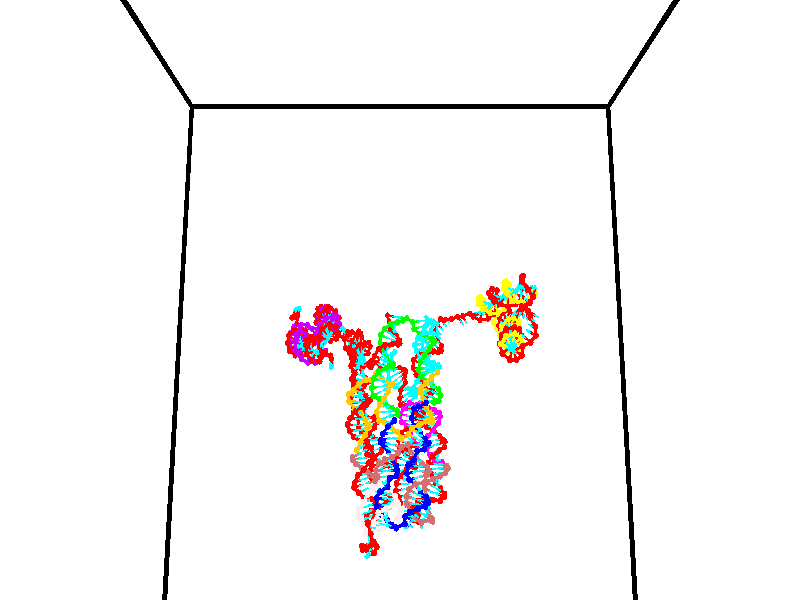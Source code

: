 // switches for output
#declare DRAW_BASES = 1; // possible values are 0, 1; only relevant for DNA ribbons
#declare DRAW_BASES_TYPE = 3; // possible values are 1, 2, 3; only relevant for DNA ribbons
#declare DRAW_FOG = 0; // set to 1 to enable fog

#include "colors.inc"

#include "transforms.inc"
background { rgb <1, 1, 1>}

#default {
   normal{
       ripples 0.25
       frequency 0.20
       turbulence 0.2
       lambda 5
   }
	finish {
		phong 0.1
		phong_size 40.
	}
}

// original window dimensions: 1024x640


// camera settings

camera {
	sky <0, 0.179814, -0.983701>
	up <0, 0.179814, -0.983701>
	right 1.6 * <1, 0, 0>
	location <35, 94.9851, 44.8844>
	look_at <35, 29.7336, 32.9568>
	direction <0, -65.2515, -11.9276>
	angle 67.0682
}


# declare cpy_camera_pos = <35, 94.9851, 44.8844>;
# if (DRAW_FOG = 1)
fog {
	fog_type 2
	up vnormalize(cpy_camera_pos)
	color rgbt<1,1,1,0.3>
	distance 1e-5
	fog_alt 3e-3
	fog_offset 56
}
# end


// LIGHTS

# declare lum = 6;
global_settings {
	ambient_light rgb lum * <0.05, 0.05, 0.05>
	max_trace_level 15
}# declare cpy_direct_light_amount = 0.25;
light_source
{	1000 * <-1, -1.16352, -0.803886>,
	rgb lum * cpy_direct_light_amount
	parallel
}

light_source
{	1000 * <1, 1.16352, 0.803886>,
	rgb lum * cpy_direct_light_amount
	parallel
}

// strand 0

// nucleotide -1

// particle -1
sphere {
	<24.126318, 35.023724, 35.424496> 0.250000
	pigment { color rgbt <1,0,0,0> }
	no_shadow
}
cylinder {
	<24.304142, 34.999722, 35.067001>,  <24.410835, 34.985321, 34.852505>, 0.100000
	pigment { color rgbt <1,0,0,0> }
	no_shadow
}
cylinder {
	<24.304142, 34.999722, 35.067001>,  <24.126318, 35.023724, 35.424496>, 0.100000
	pigment { color rgbt <1,0,0,0> }
	no_shadow
}

// particle -1
sphere {
	<24.304142, 34.999722, 35.067001> 0.100000
	pigment { color rgbt <1,0,0,0> }
	no_shadow
}
sphere {
	0, 1
	scale<0.080000,0.200000,0.300000>
	matrix <-0.012661, -0.998075, 0.060708,
		-0.895660, -0.015673, -0.444463,
		0.444559, -0.060001, -0.893737,
		24.437510, 34.981720, 34.798882>
	pigment { color rgbt <0,1,1,0> }
	no_shadow
}
cylinder {
	<24.342237, 34.362648, 35.277481>,  <24.126318, 35.023724, 35.424496>, 0.130000
	pigment { color rgbt <1,0,0,0> }
	no_shadow
}

// nucleotide -1

// particle -1
sphere {
	<24.342237, 34.362648, 35.277481> 0.250000
	pigment { color rgbt <1,0,0,0> }
	no_shadow
}
cylinder {
	<24.497250, 34.471706, 34.925236>,  <24.590256, 34.537140, 34.713886>, 0.100000
	pigment { color rgbt <1,0,0,0> }
	no_shadow
}
cylinder {
	<24.497250, 34.471706, 34.925236>,  <24.342237, 34.362648, 35.277481>, 0.100000
	pigment { color rgbt <1,0,0,0> }
	no_shadow
}

// particle -1
sphere {
	<24.497250, 34.471706, 34.925236> 0.100000
	pigment { color rgbt <1,0,0,0> }
	no_shadow
}
sphere {
	0, 1
	scale<0.080000,0.200000,0.300000>
	matrix <0.039452, -0.959294, -0.279640,
		-0.921013, 0.073626, -0.382510,
		0.387529, 0.272643, -0.880618,
		24.613508, 34.553501, 34.661049>
	pigment { color rgbt <0,1,1,0> }
	no_shadow
}
cylinder {
	<24.506212, 33.708004, 35.033615>,  <24.342237, 34.362648, 35.277481>, 0.130000
	pigment { color rgbt <1,0,0,0> }
	no_shadow
}

// nucleotide -1

// particle -1
sphere {
	<24.506212, 33.708004, 35.033615> 0.250000
	pigment { color rgbt <1,0,0,0> }
	no_shadow
}
cylinder {
	<24.641764, 33.960648, 34.754696>,  <24.723095, 34.112236, 34.587345>, 0.100000
	pigment { color rgbt <1,0,0,0> }
	no_shadow
}
cylinder {
	<24.641764, 33.960648, 34.754696>,  <24.506212, 33.708004, 35.033615>, 0.100000
	pigment { color rgbt <1,0,0,0> }
	no_shadow
}

// particle -1
sphere {
	<24.641764, 33.960648, 34.754696> 0.100000
	pigment { color rgbt <1,0,0,0> }
	no_shadow
}
sphere {
	0, 1
	scale<0.080000,0.200000,0.300000>
	matrix <0.316685, -0.774482, -0.547620,
		-0.885929, -0.035246, -0.462479,
		0.338881, 0.631613, -0.697298,
		24.743427, 34.150131, 34.545506>
	pigment { color rgbt <0,1,1,0> }
	no_shadow
}
cylinder {
	<24.360683, 33.440014, 35.720997>,  <24.506212, 33.708004, 35.033615>, 0.130000
	pigment { color rgbt <1,0,0,0> }
	no_shadow
}

// nucleotide -1

// particle -1
sphere {
	<24.360683, 33.440014, 35.720997> 0.250000
	pigment { color rgbt <1,0,0,0> }
	no_shadow
}
cylinder {
	<24.699802, 33.331039, 35.902996>,  <24.903273, 33.265656, 36.012196>, 0.100000
	pigment { color rgbt <1,0,0,0> }
	no_shadow
}
cylinder {
	<24.699802, 33.331039, 35.902996>,  <24.360683, 33.440014, 35.720997>, 0.100000
	pigment { color rgbt <1,0,0,0> }
	no_shadow
}

// particle -1
sphere {
	<24.699802, 33.331039, 35.902996> 0.100000
	pigment { color rgbt <1,0,0,0> }
	no_shadow
}
sphere {
	0, 1
	scale<0.080000,0.200000,0.300000>
	matrix <-0.242376, 0.564058, 0.789362,
		-0.471695, -0.779497, 0.412174,
		0.847796, -0.272437, 0.454995,
		24.954142, 33.249310, 36.039494>
	pigment { color rgbt <0,1,1,0> }
	no_shadow
}
cylinder {
	<24.150709, 33.238739, 36.454926>,  <24.360683, 33.440014, 35.720997>, 0.130000
	pigment { color rgbt <1,0,0,0> }
	no_shadow
}

// nucleotide -1

// particle -1
sphere {
	<24.150709, 33.238739, 36.454926> 0.250000
	pigment { color rgbt <1,0,0,0> }
	no_shadow
}
cylinder {
	<24.509525, 33.403385, 36.390564>,  <24.724815, 33.502174, 36.351948>, 0.100000
	pigment { color rgbt <1,0,0,0> }
	no_shadow
}
cylinder {
	<24.509525, 33.403385, 36.390564>,  <24.150709, 33.238739, 36.454926>, 0.100000
	pigment { color rgbt <1,0,0,0> }
	no_shadow
}

// particle -1
sphere {
	<24.509525, 33.403385, 36.390564> 0.100000
	pigment { color rgbt <1,0,0,0> }
	no_shadow
}
sphere {
	0, 1
	scale<0.080000,0.200000,0.300000>
	matrix <-0.181202, 0.674628, 0.715572,
		0.403092, -0.612741, 0.679755,
		0.897041, 0.411614, -0.160907,
		24.778637, 33.526871, 36.342293>
	pigment { color rgbt <0,1,1,0> }
	no_shadow
}
cylinder {
	<24.406382, 33.423481, 37.139816>,  <24.150709, 33.238739, 36.454926>, 0.130000
	pigment { color rgbt <1,0,0,0> }
	no_shadow
}

// nucleotide -1

// particle -1
sphere {
	<24.406382, 33.423481, 37.139816> 0.250000
	pigment { color rgbt <1,0,0,0> }
	no_shadow
}
cylinder {
	<24.678696, 33.621765, 36.924110>,  <24.842085, 33.740734, 36.794685>, 0.100000
	pigment { color rgbt <1,0,0,0> }
	no_shadow
}
cylinder {
	<24.678696, 33.621765, 36.924110>,  <24.406382, 33.423481, 37.139816>, 0.100000
	pigment { color rgbt <1,0,0,0> }
	no_shadow
}

// particle -1
sphere {
	<24.678696, 33.621765, 36.924110> 0.100000
	pigment { color rgbt <1,0,0,0> }
	no_shadow
}
sphere {
	0, 1
	scale<0.080000,0.200000,0.300000>
	matrix <-0.050965, 0.766487, 0.640235,
		0.730707, -0.408380, 0.547077,
		0.680786, 0.495706, -0.539264,
		24.882931, 33.770477, 36.762333>
	pigment { color rgbt <0,1,1,0> }
	no_shadow
}
cylinder {
	<24.837086, 33.794403, 37.611202>,  <24.406382, 33.423481, 37.139816>, 0.130000
	pigment { color rgbt <1,0,0,0> }
	no_shadow
}

// nucleotide -1

// particle -1
sphere {
	<24.837086, 33.794403, 37.611202> 0.250000
	pigment { color rgbt <1,0,0,0> }
	no_shadow
}
cylinder {
	<24.865969, 33.973965, 37.254940>,  <24.883299, 34.081703, 37.041183>, 0.100000
	pigment { color rgbt <1,0,0,0> }
	no_shadow
}
cylinder {
	<24.865969, 33.973965, 37.254940>,  <24.837086, 33.794403, 37.611202>, 0.100000
	pigment { color rgbt <1,0,0,0> }
	no_shadow
}

// particle -1
sphere {
	<24.865969, 33.973965, 37.254940> 0.100000
	pigment { color rgbt <1,0,0,0> }
	no_shadow
}
sphere {
	0, 1
	scale<0.080000,0.200000,0.300000>
	matrix <0.145135, 0.878755, 0.454671,
		0.986774, -0.162096, -0.001699,
		0.072208, 0.448904, -0.890658,
		24.887630, 34.108635, 36.987743>
	pigment { color rgbt <0,1,1,0> }
	no_shadow
}
cylinder {
	<25.469591, 34.175697, 37.613197>,  <24.837086, 33.794403, 37.611202>, 0.130000
	pigment { color rgbt <1,0,0,0> }
	no_shadow
}

// nucleotide -1

// particle -1
sphere {
	<25.469591, 34.175697, 37.613197> 0.250000
	pigment { color rgbt <1,0,0,0> }
	no_shadow
}
cylinder {
	<25.213799, 34.359509, 37.366653>,  <25.060324, 34.469795, 37.218727>, 0.100000
	pigment { color rgbt <1,0,0,0> }
	no_shadow
}
cylinder {
	<25.213799, 34.359509, 37.366653>,  <25.469591, 34.175697, 37.613197>, 0.100000
	pigment { color rgbt <1,0,0,0> }
	no_shadow
}

// particle -1
sphere {
	<25.213799, 34.359509, 37.366653> 0.100000
	pigment { color rgbt <1,0,0,0> }
	no_shadow
}
sphere {
	0, 1
	scale<0.080000,0.200000,0.300000>
	matrix <0.179698, 0.868839, 0.461332,
		0.747511, 0.184255, -0.638183,
		-0.639481, 0.459530, -0.616356,
		25.021954, 34.497368, 37.181747>
	pigment { color rgbt <0,1,1,0> }
	no_shadow
}
cylinder {
	<25.824909, 34.741573, 37.565556>,  <25.469591, 34.175697, 37.613197>, 0.130000
	pigment { color rgbt <1,0,0,0> }
	no_shadow
}

// nucleotide -1

// particle -1
sphere {
	<25.824909, 34.741573, 37.565556> 0.250000
	pigment { color rgbt <1,0,0,0> }
	no_shadow
}
cylinder {
	<25.462372, 34.813992, 37.412842>,  <25.244848, 34.857445, 37.321213>, 0.100000
	pigment { color rgbt <1,0,0,0> }
	no_shadow
}
cylinder {
	<25.462372, 34.813992, 37.412842>,  <25.824909, 34.741573, 37.565556>, 0.100000
	pigment { color rgbt <1,0,0,0> }
	no_shadow
}

// particle -1
sphere {
	<25.462372, 34.813992, 37.412842> 0.100000
	pigment { color rgbt <1,0,0,0> }
	no_shadow
}
sphere {
	0, 1
	scale<0.080000,0.200000,0.300000>
	matrix <0.007881, 0.910638, 0.413131,
		0.422466, 0.371430, -0.826779,
		-0.906345, 0.181049, -0.381786,
		25.190468, 34.868305, 37.298306>
	pigment { color rgbt <0,1,1,0> }
	no_shadow
}
cylinder {
	<25.973621, 35.304153, 37.134335>,  <25.824909, 34.741573, 37.565556>, 0.130000
	pigment { color rgbt <1,0,0,0> }
	no_shadow
}

// nucleotide -1

// particle -1
sphere {
	<25.973621, 35.304153, 37.134335> 0.250000
	pigment { color rgbt <1,0,0,0> }
	no_shadow
}
cylinder {
	<25.578001, 35.300308, 37.193237>,  <25.340630, 35.298000, 37.228580>, 0.100000
	pigment { color rgbt <1,0,0,0> }
	no_shadow
}
cylinder {
	<25.578001, 35.300308, 37.193237>,  <25.973621, 35.304153, 37.134335>, 0.100000
	pigment { color rgbt <1,0,0,0> }
	no_shadow
}

// particle -1
sphere {
	<25.578001, 35.300308, 37.193237> 0.100000
	pigment { color rgbt <1,0,0,0> }
	no_shadow
}
sphere {
	0, 1
	scale<0.080000,0.200000,0.300000>
	matrix <0.040289, 0.942383, 0.332103,
		-0.141966, 0.334400, -0.931677,
		-0.989051, -0.009611, 0.147259,
		25.281286, 35.297424, 37.237415>
	pigment { color rgbt <0,1,1,0> }
	no_shadow
}
cylinder {
	<25.671154, 35.765938, 36.677387>,  <25.973621, 35.304153, 37.134335>, 0.130000
	pigment { color rgbt <1,0,0,0> }
	no_shadow
}

// nucleotide -1

// particle -1
sphere {
	<25.671154, 35.765938, 36.677387> 0.250000
	pigment { color rgbt <1,0,0,0> }
	no_shadow
}
cylinder {
	<25.408693, 35.724209, 36.976341>,  <25.251217, 35.699169, 37.155712>, 0.100000
	pigment { color rgbt <1,0,0,0> }
	no_shadow
}
cylinder {
	<25.408693, 35.724209, 36.976341>,  <25.671154, 35.765938, 36.677387>, 0.100000
	pigment { color rgbt <1,0,0,0> }
	no_shadow
}

// particle -1
sphere {
	<25.408693, 35.724209, 36.976341> 0.100000
	pigment { color rgbt <1,0,0,0> }
	no_shadow
}
sphere {
	0, 1
	scale<0.080000,0.200000,0.300000>
	matrix <-0.002663, 0.990712, 0.135954,
		-0.754624, 0.087217, -0.650335,
		-0.656152, -0.104326, 0.747382,
		25.211847, 35.692909, 37.200558>
	pigment { color rgbt <0,1,1,0> }
	no_shadow
}
cylinder {
	<25.373531, 36.357704, 36.624912>,  <25.671154, 35.765938, 36.677387>, 0.130000
	pigment { color rgbt <1,0,0,0> }
	no_shadow
}

// nucleotide -1

// particle -1
sphere {
	<25.373531, 36.357704, 36.624912> 0.250000
	pigment { color rgbt <1,0,0,0> }
	no_shadow
}
cylinder {
	<25.214348, 36.218117, 36.964287>,  <25.118837, 36.134365, 37.167912>, 0.100000
	pigment { color rgbt <1,0,0,0> }
	no_shadow
}
cylinder {
	<25.214348, 36.218117, 36.964287>,  <25.373531, 36.357704, 36.624912>, 0.100000
	pigment { color rgbt <1,0,0,0> }
	no_shadow
}

// particle -1
sphere {
	<25.214348, 36.218117, 36.964287> 0.100000
	pigment { color rgbt <1,0,0,0> }
	no_shadow
}
sphere {
	0, 1
	scale<0.080000,0.200000,0.300000>
	matrix <-0.102893, 0.935969, 0.336711,
		-0.911616, 0.046699, -0.408382,
		-0.397957, -0.348971, 0.848439,
		25.094961, 36.113426, 37.218819>
	pigment { color rgbt <0,1,1,0> }
	no_shadow
}
cylinder {
	<24.678337, 36.643002, 36.726879>,  <25.373531, 36.357704, 36.624912>, 0.130000
	pigment { color rgbt <1,0,0,0> }
	no_shadow
}

// nucleotide -1

// particle -1
sphere {
	<24.678337, 36.643002, 36.726879> 0.250000
	pigment { color rgbt <1,0,0,0> }
	no_shadow
}
cylinder {
	<24.830862, 36.536102, 37.080868>,  <24.922377, 36.471962, 37.293262>, 0.100000
	pigment { color rgbt <1,0,0,0> }
	no_shadow
}
cylinder {
	<24.830862, 36.536102, 37.080868>,  <24.678337, 36.643002, 36.726879>, 0.100000
	pigment { color rgbt <1,0,0,0> }
	no_shadow
}

// particle -1
sphere {
	<24.830862, 36.536102, 37.080868> 0.100000
	pigment { color rgbt <1,0,0,0> }
	no_shadow
}
sphere {
	0, 1
	scale<0.080000,0.200000,0.300000>
	matrix <-0.145435, 0.928039, 0.342918,
		-0.912934, -0.259465, 0.315006,
		0.381313, -0.267249, 0.884974,
		24.945255, 36.455929, 37.346359>
	pigment { color rgbt <0,1,1,0> }
	no_shadow
}
cylinder {
	<24.220951, 36.909878, 37.183479>,  <24.678337, 36.643002, 36.726879>, 0.130000
	pigment { color rgbt <1,0,0,0> }
	no_shadow
}

// nucleotide -1

// particle -1
sphere {
	<24.220951, 36.909878, 37.183479> 0.250000
	pigment { color rgbt <1,0,0,0> }
	no_shadow
}
cylinder {
	<24.569462, 36.857658, 37.372723>,  <24.778568, 36.826328, 37.486267>, 0.100000
	pigment { color rgbt <1,0,0,0> }
	no_shadow
}
cylinder {
	<24.569462, 36.857658, 37.372723>,  <24.220951, 36.909878, 37.183479>, 0.100000
	pigment { color rgbt <1,0,0,0> }
	no_shadow
}

// particle -1
sphere {
	<24.569462, 36.857658, 37.372723> 0.100000
	pigment { color rgbt <1,0,0,0> }
	no_shadow
}
sphere {
	0, 1
	scale<0.080000,0.200000,0.300000>
	matrix <-0.041135, 0.941156, 0.335459,
		-0.489061, -0.311739, 0.814640,
		0.871279, -0.130550, 0.473107,
		24.830845, 36.818493, 37.514656>
	pigment { color rgbt <0,1,1,0> }
	no_shadow
}
cylinder {
	<24.179714, 37.219391, 37.831421>,  <24.220951, 36.909878, 37.183479>, 0.130000
	pigment { color rgbt <1,0,0,0> }
	no_shadow
}

// nucleotide -1

// particle -1
sphere {
	<24.179714, 37.219391, 37.831421> 0.250000
	pigment { color rgbt <1,0,0,0> }
	no_shadow
}
cylinder {
	<24.576498, 37.184620, 37.794632>,  <24.814568, 37.163757, 37.772560>, 0.100000
	pigment { color rgbt <1,0,0,0> }
	no_shadow
}
cylinder {
	<24.576498, 37.184620, 37.794632>,  <24.179714, 37.219391, 37.831421>, 0.100000
	pigment { color rgbt <1,0,0,0> }
	no_shadow
}

// particle -1
sphere {
	<24.576498, 37.184620, 37.794632> 0.100000
	pigment { color rgbt <1,0,0,0> }
	no_shadow
}
sphere {
	0, 1
	scale<0.080000,0.200000,0.300000>
	matrix <0.117894, 0.898953, 0.421881,
		0.046006, -0.429332, 0.901974,
		0.991960, -0.086929, -0.091973,
		24.874086, 37.158543, 37.767040>
	pigment { color rgbt <0,1,1,0> }
	no_shadow
}
cylinder {
	<24.435738, 37.484657, 38.494328>,  <24.179714, 37.219391, 37.831421>, 0.130000
	pigment { color rgbt <1,0,0,0> }
	no_shadow
}

// nucleotide -1

// particle -1
sphere {
	<24.435738, 37.484657, 38.494328> 0.250000
	pigment { color rgbt <1,0,0,0> }
	no_shadow
}
cylinder {
	<24.730829, 37.509735, 38.225456>,  <24.907885, 37.524780, 38.064133>, 0.100000
	pigment { color rgbt <1,0,0,0> }
	no_shadow
}
cylinder {
	<24.730829, 37.509735, 38.225456>,  <24.435738, 37.484657, 38.494328>, 0.100000
	pigment { color rgbt <1,0,0,0> }
	no_shadow
}

// particle -1
sphere {
	<24.730829, 37.509735, 38.225456> 0.100000
	pigment { color rgbt <1,0,0,0> }
	no_shadow
}
sphere {
	0, 1
	scale<0.080000,0.200000,0.300000>
	matrix <0.229399, 0.913155, 0.336933,
		0.634929, -0.402763, 0.659278,
		0.737727, 0.062691, -0.672182,
		24.952147, 37.528542, 38.023800>
	pigment { color rgbt <0,1,1,0> }
	no_shadow
}
cylinder {
	<25.040117, 37.644852, 38.882580>,  <24.435738, 37.484657, 38.494328>, 0.130000
	pigment { color rgbt <1,0,0,0> }
	no_shadow
}

// nucleotide -1

// particle -1
sphere {
	<25.040117, 37.644852, 38.882580> 0.250000
	pigment { color rgbt <1,0,0,0> }
	no_shadow
}
cylinder {
	<25.131708, 37.733082, 38.503334>,  <25.186663, 37.786018, 38.275787>, 0.100000
	pigment { color rgbt <1,0,0,0> }
	no_shadow
}
cylinder {
	<25.131708, 37.733082, 38.503334>,  <25.040117, 37.644852, 38.882580>, 0.100000
	pigment { color rgbt <1,0,0,0> }
	no_shadow
}

// particle -1
sphere {
	<25.131708, 37.733082, 38.503334> 0.100000
	pigment { color rgbt <1,0,0,0> }
	no_shadow
}
sphere {
	0, 1
	scale<0.080000,0.200000,0.300000>
	matrix <0.498711, 0.809874, 0.308856,
		0.835977, -0.543554, 0.075438,
		0.228975, 0.220575, -0.948112,
		25.200401, 37.799255, 38.218899>
	pigment { color rgbt <0,1,1,0> }
	no_shadow
}
cylinder {
	<25.808575, 37.528214, 38.745750>,  <25.040117, 37.644852, 38.882580>, 0.130000
	pigment { color rgbt <1,0,0,0> }
	no_shadow
}

// nucleotide -1

// particle -1
sphere {
	<25.808575, 37.528214, 38.745750> 0.250000
	pigment { color rgbt <1,0,0,0> }
	no_shadow
}
cylinder {
	<25.683321, 37.794849, 38.475163>,  <25.608170, 37.954830, 38.312809>, 0.100000
	pigment { color rgbt <1,0,0,0> }
	no_shadow
}
cylinder {
	<25.683321, 37.794849, 38.475163>,  <25.808575, 37.528214, 38.745750>, 0.100000
	pigment { color rgbt <1,0,0,0> }
	no_shadow
}

// particle -1
sphere {
	<25.683321, 37.794849, 38.475163> 0.100000
	pigment { color rgbt <1,0,0,0> }
	no_shadow
}
sphere {
	0, 1
	scale<0.080000,0.200000,0.300000>
	matrix <0.755851, 0.606183, 0.247451,
		0.575010, -0.433822, -0.693659,
		-0.313135, 0.666589, -0.676465,
		25.589380, 37.994827, 38.272224>
	pigment { color rgbt <0,1,1,0> }
	no_shadow
}
cylinder {
	<26.450401, 37.665833, 38.396858>,  <25.808575, 37.528214, 38.745750>, 0.130000
	pigment { color rgbt <1,0,0,0> }
	no_shadow
}

// nucleotide -1

// particle -1
sphere {
	<26.450401, 37.665833, 38.396858> 0.250000
	pigment { color rgbt <1,0,0,0> }
	no_shadow
}
cylinder {
	<26.198080, 37.961193, 38.301483>,  <26.046688, 38.138409, 38.244259>, 0.100000
	pigment { color rgbt <1,0,0,0> }
	no_shadow
}
cylinder {
	<26.198080, 37.961193, 38.301483>,  <26.450401, 37.665833, 38.396858>, 0.100000
	pigment { color rgbt <1,0,0,0> }
	no_shadow
}

// particle -1
sphere {
	<26.198080, 37.961193, 38.301483> 0.100000
	pigment { color rgbt <1,0,0,0> }
	no_shadow
}
sphere {
	0, 1
	scale<0.080000,0.200000,0.300000>
	matrix <0.697619, 0.674227, 0.242375,
		0.339730, -0.013448, -0.940427,
		-0.630802, 0.738402, -0.238436,
		26.008839, 38.182713, 38.229954>
	pigment { color rgbt <0,1,1,0> }
	no_shadow
}
cylinder {
	<26.863409, 38.132526, 37.962303>,  <26.450401, 37.665833, 38.396858>, 0.130000
	pigment { color rgbt <1,0,0,0> }
	no_shadow
}

// nucleotide -1

// particle -1
sphere {
	<26.863409, 38.132526, 37.962303> 0.250000
	pigment { color rgbt <1,0,0,0> }
	no_shadow
}
cylinder {
	<26.555840, 38.326015, 38.129524>,  <26.371298, 38.442108, 38.229855>, 0.100000
	pigment { color rgbt <1,0,0,0> }
	no_shadow
}
cylinder {
	<26.555840, 38.326015, 38.129524>,  <26.863409, 38.132526, 37.962303>, 0.100000
	pigment { color rgbt <1,0,0,0> }
	no_shadow
}

// particle -1
sphere {
	<26.555840, 38.326015, 38.129524> 0.100000
	pigment { color rgbt <1,0,0,0> }
	no_shadow
}
sphere {
	0, 1
	scale<0.080000,0.200000,0.300000>
	matrix <0.638650, 0.611508, 0.467101,
		-0.029693, 0.626153, -0.779134,
		-0.768924, 0.483725, 0.418050,
		26.325163, 38.471134, 38.254940>
	pigment { color rgbt <0,1,1,0> }
	no_shadow
}
cylinder {
	<27.005577, 38.784805, 37.744656>,  <26.863409, 38.132526, 37.962303>, 0.130000
	pigment { color rgbt <1,0,0,0> }
	no_shadow
}

// nucleotide -1

// particle -1
sphere {
	<27.005577, 38.784805, 37.744656> 0.250000
	pigment { color rgbt <1,0,0,0> }
	no_shadow
}
cylinder {
	<26.739494, 38.841309, 38.037926>,  <26.579845, 38.875210, 38.213886>, 0.100000
	pigment { color rgbt <1,0,0,0> }
	no_shadow
}
cylinder {
	<26.739494, 38.841309, 38.037926>,  <27.005577, 38.784805, 37.744656>, 0.100000
	pigment { color rgbt <1,0,0,0> }
	no_shadow
}

// particle -1
sphere {
	<26.739494, 38.841309, 38.037926> 0.100000
	pigment { color rgbt <1,0,0,0> }
	no_shadow
}
sphere {
	0, 1
	scale<0.080000,0.200000,0.300000>
	matrix <0.552337, 0.753832, 0.355895,
		-0.502417, 0.641704, -0.579477,
		-0.665208, 0.141259, 0.733175,
		26.539932, 38.883686, 38.257877>
	pigment { color rgbt <0,1,1,0> }
	no_shadow
}
cylinder {
	<26.786285, 39.546295, 37.638214>,  <27.005577, 38.784805, 37.744656>, 0.130000
	pigment { color rgbt <1,0,0,0> }
	no_shadow
}

// nucleotide -1

// particle -1
sphere {
	<26.786285, 39.546295, 37.638214> 0.250000
	pigment { color rgbt <1,0,0,0> }
	no_shadow
}
cylinder {
	<26.711246, 39.442169, 38.017063>,  <26.666224, 39.379692, 38.244373>, 0.100000
	pigment { color rgbt <1,0,0,0> }
	no_shadow
}
cylinder {
	<26.711246, 39.442169, 38.017063>,  <26.786285, 39.546295, 37.638214>, 0.100000
	pigment { color rgbt <1,0,0,0> }
	no_shadow
}

// particle -1
sphere {
	<26.711246, 39.442169, 38.017063> 0.100000
	pigment { color rgbt <1,0,0,0> }
	no_shadow
}
sphere {
	0, 1
	scale<0.080000,0.200000,0.300000>
	matrix <0.344590, 0.885517, 0.311636,
		-0.919818, 0.384831, -0.076417,
		-0.187596, -0.260316, 0.947124,
		26.654968, 39.364075, 38.301201>
	pigment { color rgbt <0,1,1,0> }
	no_shadow
}
cylinder {
	<26.491297, 40.139679, 37.946644>,  <26.786285, 39.546295, 37.638214>, 0.130000
	pigment { color rgbt <1,0,0,0> }
	no_shadow
}

// nucleotide -1

// particle -1
sphere {
	<26.491297, 40.139679, 37.946644> 0.250000
	pigment { color rgbt <1,0,0,0> }
	no_shadow
}
cylinder {
	<26.601969, 39.920212, 38.262215>,  <26.668371, 39.788532, 38.451557>, 0.100000
	pigment { color rgbt <1,0,0,0> }
	no_shadow
}
cylinder {
	<26.601969, 39.920212, 38.262215>,  <26.491297, 40.139679, 37.946644>, 0.100000
	pigment { color rgbt <1,0,0,0> }
	no_shadow
}

// particle -1
sphere {
	<26.601969, 39.920212, 38.262215> 0.100000
	pigment { color rgbt <1,0,0,0> }
	no_shadow
}
sphere {
	0, 1
	scale<0.080000,0.200000,0.300000>
	matrix <0.485162, 0.788420, 0.378170,
		-0.829498, 0.278126, 0.484334,
		0.276679, -0.548671, 0.788929,
		26.684973, 39.755611, 38.498894>
	pigment { color rgbt <0,1,1,0> }
	no_shadow
}
cylinder {
	<26.471731, 40.600243, 38.431858>,  <26.491297, 40.139679, 37.946644>, 0.130000
	pigment { color rgbt <1,0,0,0> }
	no_shadow
}

// nucleotide -1

// particle -1
sphere {
	<26.471731, 40.600243, 38.431858> 0.250000
	pigment { color rgbt <1,0,0,0> }
	no_shadow
}
cylinder {
	<26.701677, 40.308399, 38.580017>,  <26.839645, 40.133293, 38.668911>, 0.100000
	pigment { color rgbt <1,0,0,0> }
	no_shadow
}
cylinder {
	<26.701677, 40.308399, 38.580017>,  <26.471731, 40.600243, 38.431858>, 0.100000
	pigment { color rgbt <1,0,0,0> }
	no_shadow
}

// particle -1
sphere {
	<26.701677, 40.308399, 38.580017> 0.100000
	pigment { color rgbt <1,0,0,0> }
	no_shadow
}
sphere {
	0, 1
	scale<0.080000,0.200000,0.300000>
	matrix <0.700257, 0.672848, 0.238568,
		-0.423284, 0.122229, 0.897714,
		0.574866, -0.729613, 0.370397,
		26.874138, 40.089516, 38.691135>
	pigment { color rgbt <0,1,1,0> }
	no_shadow
}
cylinder {
	<26.597437, 40.796886, 39.063248>,  <26.471731, 40.600243, 38.431858>, 0.130000
	pigment { color rgbt <1,0,0,0> }
	no_shadow
}

// nucleotide -1

// particle -1
sphere {
	<26.597437, 40.796886, 39.063248> 0.250000
	pigment { color rgbt <1,0,0,0> }
	no_shadow
}
cylinder {
	<26.901295, 40.552490, 38.974133>,  <27.083609, 40.405853, 38.920662>, 0.100000
	pigment { color rgbt <1,0,0,0> }
	no_shadow
}
cylinder {
	<26.901295, 40.552490, 38.974133>,  <26.597437, 40.796886, 39.063248>, 0.100000
	pigment { color rgbt <1,0,0,0> }
	no_shadow
}

// particle -1
sphere {
	<26.901295, 40.552490, 38.974133> 0.100000
	pigment { color rgbt <1,0,0,0> }
	no_shadow
}
sphere {
	0, 1
	scale<0.080000,0.200000,0.300000>
	matrix <0.647946, 0.740408, 0.178777,
		0.055726, -0.280164, 0.958333,
		0.759645, -0.610986, -0.222791,
		27.129189, 40.369194, 38.907295>
	pigment { color rgbt <0,1,1,0> }
	no_shadow
}
cylinder {
	<27.107908, 40.890213, 39.588837>,  <26.597437, 40.796886, 39.063248>, 0.130000
	pigment { color rgbt <1,0,0,0> }
	no_shadow
}

// nucleotide -1

// particle -1
sphere {
	<27.107908, 40.890213, 39.588837> 0.250000
	pigment { color rgbt <1,0,0,0> }
	no_shadow
}
cylinder {
	<27.277775, 40.760418, 39.250755>,  <27.379696, 40.682541, 39.047909>, 0.100000
	pigment { color rgbt <1,0,0,0> }
	no_shadow
}
cylinder {
	<27.277775, 40.760418, 39.250755>,  <27.107908, 40.890213, 39.588837>, 0.100000
	pigment { color rgbt <1,0,0,0> }
	no_shadow
}

// particle -1
sphere {
	<27.277775, 40.760418, 39.250755> 0.100000
	pigment { color rgbt <1,0,0,0> }
	no_shadow
}
sphere {
	0, 1
	scale<0.080000,0.200000,0.300000>
	matrix <0.577270, 0.816221, -0.023317,
		0.697436, -0.478007, 0.533940,
		0.424667, -0.324489, -0.845201,
		27.405174, 40.663071, 38.997196>
	pigment { color rgbt <0,1,1,0> }
	no_shadow
}
cylinder {
	<27.791090, 40.851929, 39.642975>,  <27.107908, 40.890213, 39.588837>, 0.130000
	pigment { color rgbt <1,0,0,0> }
	no_shadow
}

// nucleotide -1

// particle -1
sphere {
	<27.791090, 40.851929, 39.642975> 0.250000
	pigment { color rgbt <1,0,0,0> }
	no_shadow
}
cylinder {
	<27.639395, 40.930489, 39.281288>,  <27.548378, 40.977623, 39.064278>, 0.100000
	pigment { color rgbt <1,0,0,0> }
	no_shadow
}
cylinder {
	<27.639395, 40.930489, 39.281288>,  <27.791090, 40.851929, 39.642975>, 0.100000
	pigment { color rgbt <1,0,0,0> }
	no_shadow
}

// particle -1
sphere {
	<27.639395, 40.930489, 39.281288> 0.100000
	pigment { color rgbt <1,0,0,0> }
	no_shadow
}
sphere {
	0, 1
	scale<0.080000,0.200000,0.300000>
	matrix <0.519625, 0.853776, -0.032493,
		0.765616, -0.482175, -0.425839,
		-0.379239, 0.196400, -0.904215,
		27.525623, 40.989410, 39.010025>
	pigment { color rgbt <0,1,1,0> }
	no_shadow
}
cylinder {
	<28.299665, 40.985111, 39.044373>,  <27.791090, 40.851929, 39.642975>, 0.130000
	pigment { color rgbt <1,0,0,0> }
	no_shadow
}

// nucleotide -1

// particle -1
sphere {
	<28.299665, 40.985111, 39.044373> 0.250000
	pigment { color rgbt <1,0,0,0> }
	no_shadow
}
cylinder {
	<27.970694, 41.212162, 39.029373>,  <27.773310, 41.348392, 39.020374>, 0.100000
	pigment { color rgbt <1,0,0,0> }
	no_shadow
}
cylinder {
	<27.970694, 41.212162, 39.029373>,  <28.299665, 40.985111, 39.044373>, 0.100000
	pigment { color rgbt <1,0,0,0> }
	no_shadow
}

// particle -1
sphere {
	<27.970694, 41.212162, 39.029373> 0.100000
	pigment { color rgbt <1,0,0,0> }
	no_shadow
}
sphere {
	0, 1
	scale<0.080000,0.200000,0.300000>
	matrix <0.568734, 0.821877, -0.032564,
		0.012332, -0.048106, -0.998766,
		-0.822429, 0.567631, -0.037495,
		27.723965, 41.382450, 39.018124>
	pigment { color rgbt <0,1,1,0> }
	no_shadow
}
cylinder {
	<28.878075, 41.260239, 39.499641>,  <28.299665, 40.985111, 39.044373>, 0.130000
	pigment { color rgbt <1,0,0,0> }
	no_shadow
}

// nucleotide -1

// particle -1
sphere {
	<28.878075, 41.260239, 39.499641> 0.250000
	pigment { color rgbt <1,0,0,0> }
	no_shadow
}
cylinder {
	<28.871502, 41.466454, 39.842323>,  <28.867558, 41.590183, 40.047932>, 0.100000
	pigment { color rgbt <1,0,0,0> }
	no_shadow
}
cylinder {
	<28.871502, 41.466454, 39.842323>,  <28.878075, 41.260239, 39.499641>, 0.100000
	pigment { color rgbt <1,0,0,0> }
	no_shadow
}

// particle -1
sphere {
	<28.871502, 41.466454, 39.842323> 0.100000
	pigment { color rgbt <1,0,0,0> }
	no_shadow
}
sphere {
	0, 1
	scale<0.080000,0.200000,0.300000>
	matrix <0.512041, 0.740282, -0.435657,
		-0.858804, 0.431510, -0.276143,
		-0.016433, 0.515541, 0.856708,
		28.866571, 41.621117, 40.099335>
	pigment { color rgbt <0,1,1,0> }
	no_shadow
}
cylinder {
	<28.875711, 41.927704, 39.354935>,  <28.878075, 41.260239, 39.499641>, 0.130000
	pigment { color rgbt <1,0,0,0> }
	no_shadow
}

// nucleotide -1

// particle -1
sphere {
	<28.875711, 41.927704, 39.354935> 0.250000
	pigment { color rgbt <1,0,0,0> }
	no_shadow
}
cylinder {
	<28.976135, 41.975552, 39.739155>,  <29.036390, 42.004261, 39.969688>, 0.100000
	pigment { color rgbt <1,0,0,0> }
	no_shadow
}
cylinder {
	<28.976135, 41.975552, 39.739155>,  <28.875711, 41.927704, 39.354935>, 0.100000
	pigment { color rgbt <1,0,0,0> }
	no_shadow
}

// particle -1
sphere {
	<28.976135, 41.975552, 39.739155> 0.100000
	pigment { color rgbt <1,0,0,0> }
	no_shadow
}
sphere {
	0, 1
	scale<0.080000,0.200000,0.300000>
	matrix <0.514864, 0.823814, -0.237161,
		-0.819686, 0.554095, 0.145239,
		0.251059, 0.119619, 0.960552,
		29.051453, 42.011436, 40.027321>
	pigment { color rgbt <0,1,1,0> }
	no_shadow
}
cylinder {
	<28.212257, 42.359447, 39.279015>,  <28.875711, 41.927704, 39.354935>, 0.130000
	pigment { color rgbt <1,0,0,0> }
	no_shadow
}

// nucleotide -1

// particle -1
sphere {
	<28.212257, 42.359447, 39.279015> 0.250000
	pigment { color rgbt <1,0,0,0> }
	no_shadow
}
cylinder {
	<28.213257, 42.613865, 38.970356>,  <28.213856, 42.766514, 38.785160>, 0.100000
	pigment { color rgbt <1,0,0,0> }
	no_shadow
}
cylinder {
	<28.213257, 42.613865, 38.970356>,  <28.212257, 42.359447, 39.279015>, 0.100000
	pigment { color rgbt <1,0,0,0> }
	no_shadow
}

// particle -1
sphere {
	<28.213257, 42.613865, 38.970356> 0.100000
	pigment { color rgbt <1,0,0,0> }
	no_shadow
}
sphere {
	0, 1
	scale<0.080000,0.200000,0.300000>
	matrix <0.439800, -0.693716, -0.570381,
		-0.898092, -0.337948, -0.281463,
		0.002497, 0.636042, -0.771650,
		28.214006, 42.804676, 38.738861>
	pigment { color rgbt <0,1,1,0> }
	no_shadow
}
cylinder {
	<27.905380, 42.077145, 38.682079>,  <28.212257, 42.359447, 39.279015>, 0.130000
	pigment { color rgbt <1,0,0,0> }
	no_shadow
}

// nucleotide -1

// particle -1
sphere {
	<27.905380, 42.077145, 38.682079> 0.250000
	pigment { color rgbt <1,0,0,0> }
	no_shadow
}
cylinder {
	<28.178572, 42.336040, 38.546661>,  <28.342487, 42.491379, 38.465408>, 0.100000
	pigment { color rgbt <1,0,0,0> }
	no_shadow
}
cylinder {
	<28.178572, 42.336040, 38.546661>,  <27.905380, 42.077145, 38.682079>, 0.100000
	pigment { color rgbt <1,0,0,0> }
	no_shadow
}

// particle -1
sphere {
	<28.178572, 42.336040, 38.546661> 0.100000
	pigment { color rgbt <1,0,0,0> }
	no_shadow
}
sphere {
	0, 1
	scale<0.080000,0.200000,0.300000>
	matrix <0.313284, -0.678260, -0.664693,
		-0.659841, 0.347910, -0.666009,
		0.682981, 0.647241, -0.338549,
		28.383467, 42.530212, 38.445095>
	pigment { color rgbt <0,1,1,0> }
	no_shadow
}
cylinder {
	<27.862507, 42.250965, 37.980492>,  <27.905380, 42.077145, 38.682079>, 0.130000
	pigment { color rgbt <1,0,0,0> }
	no_shadow
}

// nucleotide -1

// particle -1
sphere {
	<27.862507, 42.250965, 37.980492> 0.250000
	pigment { color rgbt <1,0,0,0> }
	no_shadow
}
cylinder {
	<28.252096, 42.272221, 38.068626>,  <28.485849, 42.284973, 38.121506>, 0.100000
	pigment { color rgbt <1,0,0,0> }
	no_shadow
}
cylinder {
	<28.252096, 42.272221, 38.068626>,  <27.862507, 42.250965, 37.980492>, 0.100000
	pigment { color rgbt <1,0,0,0> }
	no_shadow
}

// particle -1
sphere {
	<28.252096, 42.272221, 38.068626> 0.100000
	pigment { color rgbt <1,0,0,0> }
	no_shadow
}
sphere {
	0, 1
	scale<0.080000,0.200000,0.300000>
	matrix <0.174726, -0.795242, -0.580570,
		0.144371, 0.603959, -0.783831,
		0.973975, 0.053138, 0.220337,
		28.544289, 42.288162, 38.134727>
	pigment { color rgbt <0,1,1,0> }
	no_shadow
}
cylinder {
	<28.089811, 42.073536, 37.385639>,  <27.862507, 42.250965, 37.980492>, 0.130000
	pigment { color rgbt <1,0,0,0> }
	no_shadow
}

// nucleotide -1

// particle -1
sphere {
	<28.089811, 42.073536, 37.385639> 0.250000
	pigment { color rgbt <1,0,0,0> }
	no_shadow
}
cylinder {
	<28.392645, 42.007214, 37.638409>,  <28.574345, 41.967419, 37.790070>, 0.100000
	pigment { color rgbt <1,0,0,0> }
	no_shadow
}
cylinder {
	<28.392645, 42.007214, 37.638409>,  <28.089811, 42.073536, 37.385639>, 0.100000
	pigment { color rgbt <1,0,0,0> }
	no_shadow
}

// particle -1
sphere {
	<28.392645, 42.007214, 37.638409> 0.100000
	pigment { color rgbt <1,0,0,0> }
	no_shadow
}
sphere {
	0, 1
	scale<0.080000,0.200000,0.300000>
	matrix <0.191717, -0.868286, -0.457519,
		0.624553, 0.467531, -0.625579,
		0.757086, -0.165811, 0.631924,
		28.619770, 41.957470, 37.827988>
	pigment { color rgbt <0,1,1,0> }
	no_shadow
}
cylinder {
	<28.719168, 41.779766, 36.967964>,  <28.089811, 42.073536, 37.385639>, 0.130000
	pigment { color rgbt <1,0,0,0> }
	no_shadow
}

// nucleotide -1

// particle -1
sphere {
	<28.719168, 41.779766, 36.967964> 0.250000
	pigment { color rgbt <1,0,0,0> }
	no_shadow
}
cylinder {
	<28.726748, 41.673626, 37.353550>,  <28.731297, 41.609940, 37.584900>, 0.100000
	pigment { color rgbt <1,0,0,0> }
	no_shadow
}
cylinder {
	<28.726748, 41.673626, 37.353550>,  <28.719168, 41.779766, 36.967964>, 0.100000
	pigment { color rgbt <1,0,0,0> }
	no_shadow
}

// particle -1
sphere {
	<28.726748, 41.673626, 37.353550> 0.100000
	pigment { color rgbt <1,0,0,0> }
	no_shadow
}
sphere {
	0, 1
	scale<0.080000,0.200000,0.300000>
	matrix <0.073009, -0.961196, -0.266028,
		0.997151, 0.075420, 0.001158,
		0.018950, -0.265355, 0.963964,
		28.732433, 41.594021, 37.642738>
	pigment { color rgbt <0,1,1,0> }
	no_shadow
}
cylinder {
	<29.256109, 41.278015, 37.092537>,  <28.719168, 41.779766, 36.967964>, 0.130000
	pigment { color rgbt <1,0,0,0> }
	no_shadow
}

// nucleotide -1

// particle -1
sphere {
	<29.256109, 41.278015, 37.092537> 0.250000
	pigment { color rgbt <1,0,0,0> }
	no_shadow
}
cylinder {
	<28.962383, 41.207977, 37.354870>,  <28.786148, 41.165955, 37.512272>, 0.100000
	pigment { color rgbt <1,0,0,0> }
	no_shadow
}
cylinder {
	<28.962383, 41.207977, 37.354870>,  <29.256109, 41.278015, 37.092537>, 0.100000
	pigment { color rgbt <1,0,0,0> }
	no_shadow
}

// particle -1
sphere {
	<28.962383, 41.207977, 37.354870> 0.100000
	pigment { color rgbt <1,0,0,0> }
	no_shadow
}
sphere {
	0, 1
	scale<0.080000,0.200000,0.300000>
	matrix <0.000874, -0.966402, -0.257035,
		0.678808, -0.188172, 0.709797,
		-0.734315, -0.175097, 0.655837,
		28.742088, 41.155449, 37.551620>
	pigment { color rgbt <0,1,1,0> }
	no_shadow
}
cylinder {
	<29.390888, 40.606178, 37.507496>,  <29.256109, 41.278015, 37.092537>, 0.130000
	pigment { color rgbt <1,0,0,0> }
	no_shadow
}

// nucleotide -1

// particle -1
sphere {
	<29.390888, 40.606178, 37.507496> 0.250000
	pigment { color rgbt <1,0,0,0> }
	no_shadow
}
cylinder {
	<28.999067, 40.679920, 37.539719>,  <28.763975, 40.724163, 37.559052>, 0.100000
	pigment { color rgbt <1,0,0,0> }
	no_shadow
}
cylinder {
	<28.999067, 40.679920, 37.539719>,  <29.390888, 40.606178, 37.507496>, 0.100000
	pigment { color rgbt <1,0,0,0> }
	no_shadow
}

// particle -1
sphere {
	<28.999067, 40.679920, 37.539719> 0.100000
	pigment { color rgbt <1,0,0,0> }
	no_shadow
}
sphere {
	0, 1
	scale<0.080000,0.200000,0.300000>
	matrix <-0.200398, -0.929410, -0.309899,
		0.017738, -0.319706, 0.947351,
		-0.979554, 0.184351, 0.080554,
		28.705200, 40.735226, 37.563885>
	pigment { color rgbt <0,1,1,0> }
	no_shadow
}
cylinder {
	<29.157043, 39.924694, 37.813805>,  <29.390888, 40.606178, 37.507496>, 0.130000
	pigment { color rgbt <1,0,0,0> }
	no_shadow
}

// nucleotide -1

// particle -1
sphere {
	<29.157043, 39.924694, 37.813805> 0.250000
	pigment { color rgbt <1,0,0,0> }
	no_shadow
}
cylinder {
	<28.846529, 40.123508, 37.658714>,  <28.660219, 40.242798, 37.565662>, 0.100000
	pigment { color rgbt <1,0,0,0> }
	no_shadow
}
cylinder {
	<28.846529, 40.123508, 37.658714>,  <29.157043, 39.924694, 37.813805>, 0.100000
	pigment { color rgbt <1,0,0,0> }
	no_shadow
}

// particle -1
sphere {
	<28.846529, 40.123508, 37.658714> 0.100000
	pigment { color rgbt <1,0,0,0> }
	no_shadow
}
sphere {
	0, 1
	scale<0.080000,0.200000,0.300000>
	matrix <-0.268671, -0.817278, -0.509777,
		-0.570256, -0.291564, 0.767983,
		-0.776288, 0.497038, -0.387723,
		28.613642, 40.272621, 37.542397>
	pigment { color rgbt <0,1,1,0> }
	no_shadow
}
cylinder {
	<28.590845, 39.476879, 37.936863>,  <29.157043, 39.924694, 37.813805>, 0.130000
	pigment { color rgbt <1,0,0,0> }
	no_shadow
}

// nucleotide -1

// particle -1
sphere {
	<28.590845, 39.476879, 37.936863> 0.250000
	pigment { color rgbt <1,0,0,0> }
	no_shadow
}
cylinder {
	<28.492273, 39.717236, 37.632706>,  <28.433130, 39.861450, 37.450211>, 0.100000
	pigment { color rgbt <1,0,0,0> }
	no_shadow
}
cylinder {
	<28.492273, 39.717236, 37.632706>,  <28.590845, 39.476879, 37.936863>, 0.100000
	pigment { color rgbt <1,0,0,0> }
	no_shadow
}

// particle -1
sphere {
	<28.492273, 39.717236, 37.632706> 0.100000
	pigment { color rgbt <1,0,0,0> }
	no_shadow
}
sphere {
	0, 1
	scale<0.080000,0.200000,0.300000>
	matrix <-0.442950, -0.767681, -0.463099,
		-0.862013, 0.222694, 0.455347,
		-0.246432, 0.600894, -0.760393,
		28.418344, 39.897503, 37.404587>
	pigment { color rgbt <0,1,1,0> }
	no_shadow
}
cylinder {
	<27.894135, 39.286449, 37.689453>,  <28.590845, 39.476879, 37.936863>, 0.130000
	pigment { color rgbt <1,0,0,0> }
	no_shadow
}

// nucleotide -1

// particle -1
sphere {
	<27.894135, 39.286449, 37.689453> 0.250000
	pigment { color rgbt <1,0,0,0> }
	no_shadow
}
cylinder {
	<28.067537, 39.472061, 37.380455>,  <28.171579, 39.583427, 37.195057>, 0.100000
	pigment { color rgbt <1,0,0,0> }
	no_shadow
}
cylinder {
	<28.067537, 39.472061, 37.380455>,  <27.894135, 39.286449, 37.689453>, 0.100000
	pigment { color rgbt <1,0,0,0> }
	no_shadow
}

// particle -1
sphere {
	<28.067537, 39.472061, 37.380455> 0.100000
	pigment { color rgbt <1,0,0,0> }
	no_shadow
}
sphere {
	0, 1
	scale<0.080000,0.200000,0.300000>
	matrix <-0.375849, -0.686009, -0.623001,
		-0.819028, 0.560417, -0.122985,
		0.433509, 0.464031, -0.772493,
		28.197590, 39.611271, 37.148708>
	pigment { color rgbt <0,1,1,0> }
	no_shadow
}
cylinder {
	<27.511822, 39.077164, 37.050335>,  <27.894135, 39.286449, 37.689453>, 0.130000
	pigment { color rgbt <1,0,0,0> }
	no_shadow
}

// nucleotide -1

// particle -1
sphere {
	<27.511822, 39.077164, 37.050335> 0.250000
	pigment { color rgbt <1,0,0,0> }
	no_shadow
}
cylinder {
	<27.842020, 39.217922, 36.873821>,  <28.040138, 39.302376, 36.767914>, 0.100000
	pigment { color rgbt <1,0,0,0> }
	no_shadow
}
cylinder {
	<27.842020, 39.217922, 36.873821>,  <27.511822, 39.077164, 37.050335>, 0.100000
	pigment { color rgbt <1,0,0,0> }
	no_shadow
}

// particle -1
sphere {
	<27.842020, 39.217922, 36.873821> 0.100000
	pigment { color rgbt <1,0,0,0> }
	no_shadow
}
sphere {
	0, 1
	scale<0.080000,0.200000,0.300000>
	matrix <-0.050025, -0.733157, -0.678217,
		-0.562190, 0.581939, -0.587613,
		0.825494, 0.351892, -0.441285,
		28.089668, 39.323490, 36.741436>
	pigment { color rgbt <0,1,1,0> }
	no_shadow
}
cylinder {
	<27.384760, 39.221462, 36.350113>,  <27.511822, 39.077164, 37.050335>, 0.130000
	pigment { color rgbt <1,0,0,0> }
	no_shadow
}

// nucleotide -1

// particle -1
sphere {
	<27.384760, 39.221462, 36.350113> 0.250000
	pigment { color rgbt <1,0,0,0> }
	no_shadow
}
cylinder {
	<27.781872, 39.179909, 36.374096>,  <28.020140, 39.154976, 36.388485>, 0.100000
	pigment { color rgbt <1,0,0,0> }
	no_shadow
}
cylinder {
	<27.781872, 39.179909, 36.374096>,  <27.384760, 39.221462, 36.350113>, 0.100000
	pigment { color rgbt <1,0,0,0> }
	no_shadow
}

// particle -1
sphere {
	<27.781872, 39.179909, 36.374096> 0.100000
	pigment { color rgbt <1,0,0,0> }
	no_shadow
}
sphere {
	0, 1
	scale<0.080000,0.200000,0.300000>
	matrix <-0.060594, -0.865786, -0.496733,
		0.103509, 0.489514, -0.865830,
		0.992781, -0.103880, 0.059955,
		28.079706, 39.148746, 36.392082>
	pigment { color rgbt <0,1,1,0> }
	no_shadow
}
cylinder {
	<27.387917, 38.876667, 35.783722>,  <27.384760, 39.221462, 36.350113>, 0.130000
	pigment { color rgbt <1,0,0,0> }
	no_shadow
}

// nucleotide -1

// particle -1
sphere {
	<27.387917, 38.876667, 35.783722> 0.250000
	pigment { color rgbt <1,0,0,0> }
	no_shadow
}
cylinder {
	<27.729105, 38.821026, 35.984955>,  <27.933819, 38.787640, 36.105694>, 0.100000
	pigment { color rgbt <1,0,0,0> }
	no_shadow
}
cylinder {
	<27.729105, 38.821026, 35.984955>,  <27.387917, 38.876667, 35.783722>, 0.100000
	pigment { color rgbt <1,0,0,0> }
	no_shadow
}

// particle -1
sphere {
	<27.729105, 38.821026, 35.984955> 0.100000
	pigment { color rgbt <1,0,0,0> }
	no_shadow
}
sphere {
	0, 1
	scale<0.080000,0.200000,0.300000>
	matrix <-0.013386, -0.969345, -0.245338,
		0.521787, 0.202532, -0.828685,
		0.852971, -0.139107, 0.503081,
		27.984997, 38.779293, 36.135880>
	pigment { color rgbt <0,1,1,0> }
	no_shadow
}
cylinder {
	<27.933075, 38.637001, 35.298874>,  <27.387917, 38.876667, 35.783722>, 0.130000
	pigment { color rgbt <1,0,0,0> }
	no_shadow
}

// nucleotide -1

// particle -1
sphere {
	<27.933075, 38.637001, 35.298874> 0.250000
	pigment { color rgbt <1,0,0,0> }
	no_shadow
}
cylinder {
	<28.070736, 38.508030, 35.651600>,  <28.153332, 38.430645, 35.863235>, 0.100000
	pigment { color rgbt <1,0,0,0> }
	no_shadow
}
cylinder {
	<28.070736, 38.508030, 35.651600>,  <27.933075, 38.637001, 35.298874>, 0.100000
	pigment { color rgbt <1,0,0,0> }
	no_shadow
}

// particle -1
sphere {
	<28.070736, 38.508030, 35.651600> 0.100000
	pigment { color rgbt <1,0,0,0> }
	no_shadow
}
sphere {
	0, 1
	scale<0.080000,0.200000,0.300000>
	matrix <0.056708, -0.930333, -0.362303,
		0.937200, 0.174694, -0.301892,
		0.344153, -0.322431, 0.881815,
		28.173983, 38.411301, 35.916145>
	pigment { color rgbt <0,1,1,0> }
	no_shadow
}
cylinder {
	<28.224564, 38.054367, 35.075081>,  <27.933075, 38.637001, 35.298874>, 0.130000
	pigment { color rgbt <1,0,0,0> }
	no_shadow
}

// nucleotide -1

// particle -1
sphere {
	<28.224564, 38.054367, 35.075081> 0.250000
	pigment { color rgbt <1,0,0,0> }
	no_shadow
}
cylinder {
	<28.210440, 37.997055, 35.470703>,  <28.201965, 37.962669, 35.708076>, 0.100000
	pigment { color rgbt <1,0,0,0> }
	no_shadow
}
cylinder {
	<28.210440, 37.997055, 35.470703>,  <28.224564, 38.054367, 35.075081>, 0.100000
	pigment { color rgbt <1,0,0,0> }
	no_shadow
}

// particle -1
sphere {
	<28.210440, 37.997055, 35.470703> 0.100000
	pigment { color rgbt <1,0,0,0> }
	no_shadow
}
sphere {
	0, 1
	scale<0.080000,0.200000,0.300000>
	matrix <-0.072432, -0.986700, -0.145520,
		0.996748, -0.076777, 0.024463,
		-0.035310, -0.143275, 0.989053,
		28.199846, 37.954071, 35.767418>
	pigment { color rgbt <0,1,1,0> }
	no_shadow
}
cylinder {
	<28.823269, 37.664761, 35.334084>,  <28.224564, 38.054367, 35.075081>, 0.130000
	pigment { color rgbt <1,0,0,0> }
	no_shadow
}

// nucleotide -1

// particle -1
sphere {
	<28.823269, 37.664761, 35.334084> 0.250000
	pigment { color rgbt <1,0,0,0> }
	no_shadow
}
cylinder {
	<28.548634, 37.612019, 35.620079>,  <28.383852, 37.580376, 35.791676>, 0.100000
	pigment { color rgbt <1,0,0,0> }
	no_shadow
}
cylinder {
	<28.548634, 37.612019, 35.620079>,  <28.823269, 37.664761, 35.334084>, 0.100000
	pigment { color rgbt <1,0,0,0> }
	no_shadow
}

// particle -1
sphere {
	<28.548634, 37.612019, 35.620079> 0.100000
	pigment { color rgbt <1,0,0,0> }
	no_shadow
}
sphere {
	0, 1
	scale<0.080000,0.200000,0.300000>
	matrix <-0.125782, -0.947048, -0.295431,
		0.716082, -0.292773, 0.633649,
		-0.686590, -0.131851, 0.714990,
		28.342657, 37.572464, 35.834576>
	pigment { color rgbt <0,1,1,0> }
	no_shadow
}
cylinder {
	<29.072546, 37.043579, 35.764484>,  <28.823269, 37.664761, 35.334084>, 0.130000
	pigment { color rgbt <1,0,0,0> }
	no_shadow
}

// nucleotide -1

// particle -1
sphere {
	<29.072546, 37.043579, 35.764484> 0.250000
	pigment { color rgbt <1,0,0,0> }
	no_shadow
}
cylinder {
	<28.679657, 37.076008, 35.832211>,  <28.443924, 37.095467, 35.872845>, 0.100000
	pigment { color rgbt <1,0,0,0> }
	no_shadow
}
cylinder {
	<28.679657, 37.076008, 35.832211>,  <29.072546, 37.043579, 35.764484>, 0.100000
	pigment { color rgbt <1,0,0,0> }
	no_shadow
}

// particle -1
sphere {
	<28.679657, 37.076008, 35.832211> 0.100000
	pigment { color rgbt <1,0,0,0> }
	no_shadow
}
sphere {
	0, 1
	scale<0.080000,0.200000,0.300000>
	matrix <-0.104595, -0.985312, -0.134984,
		0.155882, -0.150294, 0.976275,
		-0.982222, 0.081071, 0.169313,
		28.384991, 37.100330, 35.883003>
	pigment { color rgbt <0,1,1,0> }
	no_shadow
}
cylinder {
	<28.905544, 36.394436, 36.022270>,  <29.072546, 37.043579, 35.764484>, 0.130000
	pigment { color rgbt <1,0,0,0> }
	no_shadow
}

// nucleotide -1

// particle -1
sphere {
	<28.905544, 36.394436, 36.022270> 0.250000
	pigment { color rgbt <1,0,0,0> }
	no_shadow
}
cylinder {
	<28.546597, 36.548481, 35.936092>,  <28.331228, 36.640907, 35.884384>, 0.100000
	pigment { color rgbt <1,0,0,0> }
	no_shadow
}
cylinder {
	<28.546597, 36.548481, 35.936092>,  <28.905544, 36.394436, 36.022270>, 0.100000
	pigment { color rgbt <1,0,0,0> }
	no_shadow
}

// particle -1
sphere {
	<28.546597, 36.548481, 35.936092> 0.100000
	pigment { color rgbt <1,0,0,0> }
	no_shadow
}
sphere {
	0, 1
	scale<0.080000,0.200000,0.300000>
	matrix <-0.320036, -0.904118, -0.283103,
		-0.303816, -0.185098, 0.934577,
		-0.897370, 0.385110, -0.215447,
		28.277386, 36.664013, 35.871460>
	pigment { color rgbt <0,1,1,0> }
	no_shadow
}
cylinder {
	<28.424316, 35.892082, 36.452633>,  <28.905544, 36.394436, 36.022270>, 0.130000
	pigment { color rgbt <1,0,0,0> }
	no_shadow
}

// nucleotide -1

// particle -1
sphere {
	<28.424316, 35.892082, 36.452633> 0.250000
	pigment { color rgbt <1,0,0,0> }
	no_shadow
}
cylinder {
	<28.201481, 36.090565, 36.186272>,  <28.067780, 36.209652, 36.026455>, 0.100000
	pigment { color rgbt <1,0,0,0> }
	no_shadow
}
cylinder {
	<28.201481, 36.090565, 36.186272>,  <28.424316, 35.892082, 36.452633>, 0.100000
	pigment { color rgbt <1,0,0,0> }
	no_shadow
}

// particle -1
sphere {
	<28.201481, 36.090565, 36.186272> 0.100000
	pigment { color rgbt <1,0,0,0> }
	no_shadow
}
sphere {
	0, 1
	scale<0.080000,0.200000,0.300000>
	matrix <-0.446718, -0.855021, -0.263403,
		-0.700066, 0.150733, 0.697988,
		-0.557091, 0.496204, -0.665906,
		28.034353, 36.239426, 35.986500>
	pigment { color rgbt <0,1,1,0> }
	no_shadow
}
cylinder {
	<27.773087, 35.627777, 36.693634>,  <28.424316, 35.892082, 36.452633>, 0.130000
	pigment { color rgbt <1,0,0,0> }
	no_shadow
}

// nucleotide -1

// particle -1
sphere {
	<27.773087, 35.627777, 36.693634> 0.250000
	pigment { color rgbt <1,0,0,0> }
	no_shadow
}
cylinder {
	<27.745647, 35.742126, 36.311310>,  <27.729183, 35.810738, 36.081917>, 0.100000
	pigment { color rgbt <1,0,0,0> }
	no_shadow
}
cylinder {
	<27.745647, 35.742126, 36.311310>,  <27.773087, 35.627777, 36.693634>, 0.100000
	pigment { color rgbt <1,0,0,0> }
	no_shadow
}

// particle -1
sphere {
	<27.745647, 35.742126, 36.311310> 0.100000
	pigment { color rgbt <1,0,0,0> }
	no_shadow
}
sphere {
	0, 1
	scale<0.080000,0.200000,0.300000>
	matrix <-0.300097, -0.919606, -0.253507,
		-0.951439, 0.269446, 0.148872,
		-0.068597, 0.285873, -0.955809,
		27.725069, 35.827888, 36.024567>
	pigment { color rgbt <0,1,1,0> }
	no_shadow
}
cylinder {
	<27.088152, 35.477459, 36.482731>,  <27.773087, 35.627777, 36.693634>, 0.130000
	pigment { color rgbt <1,0,0,0> }
	no_shadow
}

// nucleotide -1

// particle -1
sphere {
	<27.088152, 35.477459, 36.482731> 0.250000
	pigment { color rgbt <1,0,0,0> }
	no_shadow
}
cylinder {
	<27.299110, 35.490597, 36.143139>,  <27.425686, 35.498478, 35.939384>, 0.100000
	pigment { color rgbt <1,0,0,0> }
	no_shadow
}
cylinder {
	<27.299110, 35.490597, 36.143139>,  <27.088152, 35.477459, 36.482731>, 0.100000
	pigment { color rgbt <1,0,0,0> }
	no_shadow
}

// particle -1
sphere {
	<27.299110, 35.490597, 36.143139> 0.100000
	pigment { color rgbt <1,0,0,0> }
	no_shadow
}
sphere {
	0, 1
	scale<0.080000,0.200000,0.300000>
	matrix <-0.488573, -0.805785, -0.334676,
		-0.695088, 0.591298, -0.408924,
		0.527397, 0.032840, -0.848984,
		27.457329, 35.500450, 35.888443>
	pigment { color rgbt <0,1,1,0> }
	no_shadow
}
cylinder {
	<26.594103, 35.285507, 35.882462>,  <27.088152, 35.477459, 36.482731>, 0.130000
	pigment { color rgbt <1,0,0,0> }
	no_shadow
}

// nucleotide -1

// particle -1
sphere {
	<26.594103, 35.285507, 35.882462> 0.250000
	pigment { color rgbt <1,0,0,0> }
	no_shadow
}
cylinder {
	<26.965843, 35.252033, 35.738628>,  <27.188889, 35.231949, 35.652328>, 0.100000
	pigment { color rgbt <1,0,0,0> }
	no_shadow
}
cylinder {
	<26.965843, 35.252033, 35.738628>,  <26.594103, 35.285507, 35.882462>, 0.100000
	pigment { color rgbt <1,0,0,0> }
	no_shadow
}

// particle -1
sphere {
	<26.965843, 35.252033, 35.738628> 0.100000
	pigment { color rgbt <1,0,0,0> }
	no_shadow
}
sphere {
	0, 1
	scale<0.080000,0.200000,0.300000>
	matrix <-0.246759, -0.865268, -0.436373,
		-0.274616, 0.494274, -0.824790,
		0.929353, -0.083689, -0.359583,
		27.244650, 35.226925, 35.630753>
	pigment { color rgbt <0,1,1,0> }
	no_shadow
}
cylinder {
	<26.535681, 35.046764, 35.238800>,  <26.594103, 35.285507, 35.882462>, 0.130000
	pigment { color rgbt <1,0,0,0> }
	no_shadow
}

// nucleotide -1

// particle -1
sphere {
	<26.535681, 35.046764, 35.238800> 0.250000
	pigment { color rgbt <1,0,0,0> }
	no_shadow
}
cylinder {
	<26.927101, 34.984123, 35.292332>,  <27.161953, 34.946537, 35.324451>, 0.100000
	pigment { color rgbt <1,0,0,0> }
	no_shadow
}
cylinder {
	<26.927101, 34.984123, 35.292332>,  <26.535681, 35.046764, 35.238800>, 0.100000
	pigment { color rgbt <1,0,0,0> }
	no_shadow
}

// particle -1
sphere {
	<26.927101, 34.984123, 35.292332> 0.100000
	pigment { color rgbt <1,0,0,0> }
	no_shadow
}
sphere {
	0, 1
	scale<0.080000,0.200000,0.300000>
	matrix <-0.093411, -0.916368, -0.389287,
		0.183599, 0.368437, -0.911343,
		0.978553, -0.156602, 0.133828,
		27.220667, 34.937141, 35.332481>
	pigment { color rgbt <0,1,1,0> }
	no_shadow
}
cylinder {
	<26.698278, 34.817463, 34.648029>,  <26.535681, 35.046764, 35.238800>, 0.130000
	pigment { color rgbt <1,0,0,0> }
	no_shadow
}

// nucleotide -1

// particle -1
sphere {
	<26.698278, 34.817463, 34.648029> 0.250000
	pigment { color rgbt <1,0,0,0> }
	no_shadow
}
cylinder {
	<26.972298, 34.690365, 34.910248>,  <27.136709, 34.614105, 35.067581>, 0.100000
	pigment { color rgbt <1,0,0,0> }
	no_shadow
}
cylinder {
	<26.972298, 34.690365, 34.910248>,  <26.698278, 34.817463, 34.648029>, 0.100000
	pigment { color rgbt <1,0,0,0> }
	no_shadow
}

// particle -1
sphere {
	<26.972298, 34.690365, 34.910248> 0.100000
	pigment { color rgbt <1,0,0,0> }
	no_shadow
}
sphere {
	0, 1
	scale<0.080000,0.200000,0.300000>
	matrix <-0.178208, -0.945618, -0.272117,
		0.706364, 0.069590, -0.704420,
		0.685049, -0.317747, 0.655549,
		27.177813, 34.595039, 35.106911>
	pigment { color rgbt <0,1,1,0> }
	no_shadow
}
cylinder {
	<26.951893, 34.231300, 34.334846>,  <26.698278, 34.817463, 34.648029>, 0.130000
	pigment { color rgbt <1,0,0,0> }
	no_shadow
}

// nucleotide -1

// particle -1
sphere {
	<26.951893, 34.231300, 34.334846> 0.250000
	pigment { color rgbt <1,0,0,0> }
	no_shadow
}
cylinder {
	<27.090916, 34.166748, 34.704311>,  <27.174330, 34.128017, 34.925991>, 0.100000
	pigment { color rgbt <1,0,0,0> }
	no_shadow
}
cylinder {
	<27.090916, 34.166748, 34.704311>,  <26.951893, 34.231300, 34.334846>, 0.100000
	pigment { color rgbt <1,0,0,0> }
	no_shadow
}

// particle -1
sphere {
	<27.090916, 34.166748, 34.704311> 0.100000
	pigment { color rgbt <1,0,0,0> }
	no_shadow
}
sphere {
	0, 1
	scale<0.080000,0.200000,0.300000>
	matrix <-0.047009, -0.986838, -0.154728,
		0.936479, 0.010357, -0.350571,
		0.347559, -0.161379, 0.923666,
		27.195183, 34.118336, 34.981411>
	pigment { color rgbt <0,1,1,0> }
	no_shadow
}
cylinder {
	<27.452744, 33.585052, 34.219231>,  <26.951893, 34.231300, 34.334846>, 0.130000
	pigment { color rgbt <1,0,0,0> }
	no_shadow
}

// nucleotide -1

// particle -1
sphere {
	<27.452744, 33.585052, 34.219231> 0.250000
	pigment { color rgbt <1,0,0,0> }
	no_shadow
}
cylinder {
	<27.351501, 33.610626, 34.605358>,  <27.290756, 33.625969, 34.837036>, 0.100000
	pigment { color rgbt <1,0,0,0> }
	no_shadow
}
cylinder {
	<27.351501, 33.610626, 34.605358>,  <27.452744, 33.585052, 34.219231>, 0.100000
	pigment { color rgbt <1,0,0,0> }
	no_shadow
}

// particle -1
sphere {
	<27.351501, 33.610626, 34.605358> 0.100000
	pigment { color rgbt <1,0,0,0> }
	no_shadow
}
sphere {
	0, 1
	scale<0.080000,0.200000,0.300000>
	matrix <0.049946, -0.995620, 0.079037,
		0.966148, 0.068219, 0.248805,
		-0.253107, 0.063935, 0.965323,
		27.275570, 33.629807, 34.894955>
	pigment { color rgbt <0,1,1,0> }
	no_shadow
}
cylinder {
	<27.566393, 32.870293, 34.580353>,  <27.452744, 33.585052, 34.219231>, 0.130000
	pigment { color rgbt <1,0,0,0> }
	no_shadow
}

// nucleotide -1

// particle -1
sphere {
	<27.566393, 32.870293, 34.580353> 0.250000
	pigment { color rgbt <1,0,0,0> }
	no_shadow
}
cylinder {
	<27.417923, 33.103867, 34.869141>,  <27.328840, 33.244011, 35.042416>, 0.100000
	pigment { color rgbt <1,0,0,0> }
	no_shadow
}
cylinder {
	<27.417923, 33.103867, 34.869141>,  <27.566393, 32.870293, 34.580353>, 0.100000
	pigment { color rgbt <1,0,0,0> }
	no_shadow
}

// particle -1
sphere {
	<27.417923, 33.103867, 34.869141> 0.100000
	pigment { color rgbt <1,0,0,0> }
	no_shadow
}
sphere {
	0, 1
	scale<0.080000,0.200000,0.300000>
	matrix <-0.109537, -0.799622, 0.590429,
		0.922079, 0.140071, 0.360763,
		-0.371176, 0.583939, 0.721972,
		27.306570, 33.279049, 35.085732>
	pigment { color rgbt <0,1,1,0> }
	no_shadow
}
cylinder {
	<27.942722, 32.745453, 35.283447>,  <27.566393, 32.870293, 34.580353>, 0.130000
	pigment { color rgbt <1,0,0,0> }
	no_shadow
}

// nucleotide -1

// particle -1
sphere {
	<27.942722, 32.745453, 35.283447> 0.250000
	pigment { color rgbt <1,0,0,0> }
	no_shadow
}
cylinder {
	<27.565916, 32.876350, 35.313168>,  <27.339832, 32.954891, 35.330997>, 0.100000
	pigment { color rgbt <1,0,0,0> }
	no_shadow
}
cylinder {
	<27.565916, 32.876350, 35.313168>,  <27.942722, 32.745453, 35.283447>, 0.100000
	pigment { color rgbt <1,0,0,0> }
	no_shadow
}

// particle -1
sphere {
	<27.565916, 32.876350, 35.313168> 0.100000
	pigment { color rgbt <1,0,0,0> }
	no_shadow
}
sphere {
	0, 1
	scale<0.080000,0.200000,0.300000>
	matrix <-0.251655, -0.835371, 0.488696,
		0.221990, 0.441661, 0.869285,
		-0.942014, 0.327246, 0.074298,
		27.283312, 32.974525, 35.335457>
	pigment { color rgbt <0,1,1,0> }
	no_shadow
}
cylinder {
	<28.133396, 32.417618, 35.988888>,  <27.942722, 32.745453, 35.283447>, 0.130000
	pigment { color rgbt <1,0,0,0> }
	no_shadow
}

// nucleotide -1

// particle -1
sphere {
	<28.133396, 32.417618, 35.988888> 0.250000
	pigment { color rgbt <1,0,0,0> }
	no_shadow
}
cylinder {
	<28.523094, 32.406631, 35.899364>,  <28.756912, 32.400040, 35.845650>, 0.100000
	pigment { color rgbt <1,0,0,0> }
	no_shadow
}
cylinder {
	<28.523094, 32.406631, 35.899364>,  <28.133396, 32.417618, 35.988888>, 0.100000
	pigment { color rgbt <1,0,0,0> }
	no_shadow
}

// particle -1
sphere {
	<28.523094, 32.406631, 35.899364> 0.100000
	pigment { color rgbt <1,0,0,0> }
	no_shadow
}
sphere {
	0, 1
	scale<0.080000,0.200000,0.300000>
	matrix <0.156395, 0.797331, 0.582927,
		0.162441, -0.602917, 0.781092,
		0.974245, -0.027468, -0.223813,
		28.815369, 32.398392, 35.832222>
	pigment { color rgbt <0,1,1,0> }
	no_shadow
}
cylinder {
	<28.511988, 32.617249, 36.619446>,  <28.133396, 32.417618, 35.988888>, 0.130000
	pigment { color rgbt <1,0,0,0> }
	no_shadow
}

// nucleotide -1

// particle -1
sphere {
	<28.511988, 32.617249, 36.619446> 0.250000
	pigment { color rgbt <1,0,0,0> }
	no_shadow
}
cylinder {
	<28.767511, 32.656193, 36.314175>,  <28.920826, 32.679558, 36.131012>, 0.100000
	pigment { color rgbt <1,0,0,0> }
	no_shadow
}
cylinder {
	<28.767511, 32.656193, 36.314175>,  <28.511988, 32.617249, 36.619446>, 0.100000
	pigment { color rgbt <1,0,0,0> }
	no_shadow
}

// particle -1
sphere {
	<28.767511, 32.656193, 36.314175> 0.100000
	pigment { color rgbt <1,0,0,0> }
	no_shadow
}
sphere {
	0, 1
	scale<0.080000,0.200000,0.300000>
	matrix <0.477893, 0.727179, 0.492777,
		0.602945, -0.679508, 0.418002,
		0.638808, 0.097357, -0.763181,
		28.959154, 32.685402, 36.085220>
	pigment { color rgbt <0,1,1,0> }
	no_shadow
}
cylinder {
	<29.134176, 32.593399, 36.797031>,  <28.511988, 32.617249, 36.619446>, 0.130000
	pigment { color rgbt <1,0,0,0> }
	no_shadow
}

// nucleotide -1

// particle -1
sphere {
	<29.134176, 32.593399, 36.797031> 0.250000
	pigment { color rgbt <1,0,0,0> }
	no_shadow
}
cylinder {
	<29.168324, 32.794140, 36.452740>,  <29.188812, 32.914585, 36.246166>, 0.100000
	pigment { color rgbt <1,0,0,0> }
	no_shadow
}
cylinder {
	<29.168324, 32.794140, 36.452740>,  <29.134176, 32.593399, 36.797031>, 0.100000
	pigment { color rgbt <1,0,0,0> }
	no_shadow
}

// particle -1
sphere {
	<29.168324, 32.794140, 36.452740> 0.100000
	pigment { color rgbt <1,0,0,0> }
	no_shadow
}
sphere {
	0, 1
	scale<0.080000,0.200000,0.300000>
	matrix <0.572695, 0.682199, 0.454561,
		0.815312, -0.531741, -0.229170,
		0.085369, 0.501853, -0.860730,
		29.193933, 32.944695, 36.194519>
	pigment { color rgbt <0,1,1,0> }
	no_shadow
}
cylinder {
	<29.813587, 32.607773, 36.503609>,  <29.134176, 32.593399, 36.797031>, 0.130000
	pigment { color rgbt <1,0,0,0> }
	no_shadow
}

// nucleotide -1

// particle -1
sphere {
	<29.813587, 32.607773, 36.503609> 0.250000
	pigment { color rgbt <1,0,0,0> }
	no_shadow
}
cylinder {
	<29.575951, 32.925869, 36.455196>,  <29.433369, 33.116726, 36.426147>, 0.100000
	pigment { color rgbt <1,0,0,0> }
	no_shadow
}
cylinder {
	<29.575951, 32.925869, 36.455196>,  <29.813587, 32.607773, 36.503609>, 0.100000
	pigment { color rgbt <1,0,0,0> }
	no_shadow
}

// particle -1
sphere {
	<29.575951, 32.925869, 36.455196> 0.100000
	pigment { color rgbt <1,0,0,0> }
	no_shadow
}
sphere {
	0, 1
	scale<0.080000,0.200000,0.300000>
	matrix <0.497142, 0.481275, 0.721958,
		0.632382, 0.368736, -0.681268,
		-0.594090, 0.795241, -0.121035,
		29.397724, 33.164440, 36.418884>
	pigment { color rgbt <0,1,1,0> }
	no_shadow
}
cylinder {
	<30.091040, 33.309925, 36.417336>,  <29.813587, 32.607773, 36.503609>, 0.130000
	pigment { color rgbt <1,0,0,0> }
	no_shadow
}

// nucleotide -1

// particle -1
sphere {
	<30.091040, 33.309925, 36.417336> 0.250000
	pigment { color rgbt <1,0,0,0> }
	no_shadow
}
cylinder {
	<29.734995, 33.340355, 36.597076>,  <29.521368, 33.358612, 36.704922>, 0.100000
	pigment { color rgbt <1,0,0,0> }
	no_shadow
}
cylinder {
	<29.734995, 33.340355, 36.597076>,  <30.091040, 33.309925, 36.417336>, 0.100000
	pigment { color rgbt <1,0,0,0> }
	no_shadow
}

// particle -1
sphere {
	<29.734995, 33.340355, 36.597076> 0.100000
	pigment { color rgbt <1,0,0,0> }
	no_shadow
}
sphere {
	0, 1
	scale<0.080000,0.200000,0.300000>
	matrix <0.423206, 0.503844, 0.753019,
		-0.169115, 0.860438, -0.480673,
		-0.890111, 0.076077, 0.449350,
		29.467962, 33.363178, 36.731880>
	pigment { color rgbt <0,1,1,0> }
	no_shadow
}
cylinder {
	<29.674778, 33.942966, 36.479252>,  <30.091040, 33.309925, 36.417336>, 0.130000
	pigment { color rgbt <1,0,0,0> }
	no_shadow
}

// nucleotide -1

// particle -1
sphere {
	<29.674778, 33.942966, 36.479252> 0.250000
	pigment { color rgbt <1,0,0,0> }
	no_shadow
}
cylinder {
	<29.675821, 33.728371, 36.816811>,  <29.676447, 33.599613, 37.019348>, 0.100000
	pigment { color rgbt <1,0,0,0> }
	no_shadow
}
cylinder {
	<29.675821, 33.728371, 36.816811>,  <29.674778, 33.942966, 36.479252>, 0.100000
	pigment { color rgbt <1,0,0,0> }
	no_shadow
}

// particle -1
sphere {
	<29.675821, 33.728371, 36.816811> 0.100000
	pigment { color rgbt <1,0,0,0> }
	no_shadow
}
sphere {
	0, 1
	scale<0.080000,0.200000,0.300000>
	matrix <0.445405, 0.756195, 0.479358,
		-0.895326, 0.374627, 0.240929,
		0.002609, -0.536492, 0.843902,
		29.676603, 33.567425, 37.069981>
	pigment { color rgbt <0,1,1,0> }
	no_shadow
}
cylinder {
	<29.373190, 34.305611, 37.115822>,  <29.674778, 33.942966, 36.479252>, 0.130000
	pigment { color rgbt <1,0,0,0> }
	no_shadow
}

// nucleotide -1

// particle -1
sphere {
	<29.373190, 34.305611, 37.115822> 0.250000
	pigment { color rgbt <1,0,0,0> }
	no_shadow
}
cylinder {
	<29.646126, 34.025608, 37.200111>,  <29.809887, 33.857609, 37.250687>, 0.100000
	pigment { color rgbt <1,0,0,0> }
	no_shadow
}
cylinder {
	<29.646126, 34.025608, 37.200111>,  <29.373190, 34.305611, 37.115822>, 0.100000
	pigment { color rgbt <1,0,0,0> }
	no_shadow
}

// particle -1
sphere {
	<29.646126, 34.025608, 37.200111> 0.100000
	pigment { color rgbt <1,0,0,0> }
	no_shadow
}
sphere {
	0, 1
	scale<0.080000,0.200000,0.300000>
	matrix <0.534125, 0.674196, 0.510069,
		-0.499120, -0.235488, 0.833921,
		0.682342, -0.700004, 0.210725,
		29.850828, 33.815605, 37.263329>
	pigment { color rgbt <0,1,1,0> }
	no_shadow
}
cylinder {
	<29.501034, 34.317970, 37.906349>,  <29.373190, 34.305611, 37.115822>, 0.130000
	pigment { color rgbt <1,0,0,0> }
	no_shadow
}

// nucleotide -1

// particle -1
sphere {
	<29.501034, 34.317970, 37.906349> 0.250000
	pigment { color rgbt <1,0,0,0> }
	no_shadow
}
cylinder {
	<29.815880, 34.156944, 37.719421>,  <30.004787, 34.060329, 37.607265>, 0.100000
	pigment { color rgbt <1,0,0,0> }
	no_shadow
}
cylinder {
	<29.815880, 34.156944, 37.719421>,  <29.501034, 34.317970, 37.906349>, 0.100000
	pigment { color rgbt <1,0,0,0> }
	no_shadow
}

// particle -1
sphere {
	<29.815880, 34.156944, 37.719421> 0.100000
	pigment { color rgbt <1,0,0,0> }
	no_shadow
}
sphere {
	0, 1
	scale<0.080000,0.200000,0.300000>
	matrix <0.615603, 0.559970, 0.554496,
		0.038468, -0.724139, 0.688580,
		0.787117, -0.402562, -0.467323,
		30.052015, 34.036175, 37.579224>
	pigment { color rgbt <0,1,1,0> }
	no_shadow
}
cylinder {
	<29.930183, 34.381893, 38.348316>,  <29.501034, 34.317970, 37.906349>, 0.130000
	pigment { color rgbt <1,0,0,0> }
	no_shadow
}

// nucleotide -1

// particle -1
sphere {
	<29.930183, 34.381893, 38.348316> 0.250000
	pigment { color rgbt <1,0,0,0> }
	no_shadow
}
cylinder {
	<30.164864, 34.312824, 38.031845>,  <30.305672, 34.271381, 37.841961>, 0.100000
	pigment { color rgbt <1,0,0,0> }
	no_shadow
}
cylinder {
	<30.164864, 34.312824, 38.031845>,  <29.930183, 34.381893, 38.348316>, 0.100000
	pigment { color rgbt <1,0,0,0> }
	no_shadow
}

// particle -1
sphere {
	<30.164864, 34.312824, 38.031845> 0.100000
	pigment { color rgbt <1,0,0,0> }
	no_shadow
}
sphere {
	0, 1
	scale<0.080000,0.200000,0.300000>
	matrix <0.719493, 0.559516, 0.411426,
		0.371635, -0.810632, 0.452508,
		0.586701, -0.172676, -0.791180,
		30.340874, 34.261021, 37.794491>
	pigment { color rgbt <0,1,1,0> }
	no_shadow
}
cylinder {
	<30.528933, 34.231621, 38.606441>,  <29.930183, 34.381893, 38.348316>, 0.130000
	pigment { color rgbt <1,0,0,0> }
	no_shadow
}

// nucleotide -1

// particle -1
sphere {
	<30.528933, 34.231621, 38.606441> 0.250000
	pigment { color rgbt <1,0,0,0> }
	no_shadow
}
cylinder {
	<30.617481, 34.318008, 38.226051>,  <30.670610, 34.369843, 37.997818>, 0.100000
	pigment { color rgbt <1,0,0,0> }
	no_shadow
}
cylinder {
	<30.617481, 34.318008, 38.226051>,  <30.528933, 34.231621, 38.606441>, 0.100000
	pigment { color rgbt <1,0,0,0> }
	no_shadow
}

// particle -1
sphere {
	<30.617481, 34.318008, 38.226051> 0.100000
	pigment { color rgbt <1,0,0,0> }
	no_shadow
}
sphere {
	0, 1
	scale<0.080000,0.200000,0.300000>
	matrix <0.639968, 0.703634, 0.308773,
		0.735822, -0.676947, 0.017554,
		0.221374, 0.215968, -0.950974,
		30.683893, 34.382797, 37.940758>
	pigment { color rgbt <0,1,1,0> }
	no_shadow
}
cylinder {
	<31.211330, 34.388489, 38.598019>,  <30.528933, 34.231621, 38.606441>, 0.130000
	pigment { color rgbt <1,0,0,0> }
	no_shadow
}

// nucleotide -1

// particle -1
sphere {
	<31.211330, 34.388489, 38.598019> 0.250000
	pigment { color rgbt <1,0,0,0> }
	no_shadow
}
cylinder {
	<31.063564, 34.555412, 38.265903>,  <30.974905, 34.655567, 38.066635>, 0.100000
	pigment { color rgbt <1,0,0,0> }
	no_shadow
}
cylinder {
	<31.063564, 34.555412, 38.265903>,  <31.211330, 34.388489, 38.598019>, 0.100000
	pigment { color rgbt <1,0,0,0> }
	no_shadow
}

// particle -1
sphere {
	<31.063564, 34.555412, 38.265903> 0.100000
	pigment { color rgbt <1,0,0,0> }
	no_shadow
}
sphere {
	0, 1
	scale<0.080000,0.200000,0.300000>
	matrix <0.560501, 0.812727, 0.159102,
		0.741195, -0.406605, -0.534136,
		-0.369415, 0.417310, -0.830292,
		30.952740, 34.680607, 38.016815>
	pigment { color rgbt <0,1,1,0> }
	no_shadow
}
cylinder {
	<31.809614, 34.765907, 38.401882>,  <31.211330, 34.388489, 38.598019>, 0.130000
	pigment { color rgbt <1,0,0,0> }
	no_shadow
}

// nucleotide -1

// particle -1
sphere {
	<31.809614, 34.765907, 38.401882> 0.250000
	pigment { color rgbt <1,0,0,0> }
	no_shadow
}
cylinder {
	<31.512629, 34.921318, 38.183598>,  <31.334436, 35.014565, 38.052628>, 0.100000
	pigment { color rgbt <1,0,0,0> }
	no_shadow
}
cylinder {
	<31.512629, 34.921318, 38.183598>,  <31.809614, 34.765907, 38.401882>, 0.100000
	pigment { color rgbt <1,0,0,0> }
	no_shadow
}

// particle -1
sphere {
	<31.512629, 34.921318, 38.183598> 0.100000
	pigment { color rgbt <1,0,0,0> }
	no_shadow
}
sphere {
	0, 1
	scale<0.080000,0.200000,0.300000>
	matrix <0.278610, 0.919925, 0.275887,
		0.609200, 0.052796, -0.791257,
		-0.742464, 0.388522, -0.545709,
		31.289890, 35.037876, 38.019886>
	pigment { color rgbt <0,1,1,0> }
	no_shadow
}
cylinder {
	<32.032303, 35.295025, 37.851875>,  <31.809614, 34.765907, 38.401882>, 0.130000
	pigment { color rgbt <1,0,0,0> }
	no_shadow
}

// nucleotide -1

// particle -1
sphere {
	<32.032303, 35.295025, 37.851875> 0.250000
	pigment { color rgbt <1,0,0,0> }
	no_shadow
}
cylinder {
	<31.654791, 35.384312, 37.949398>,  <31.428282, 35.437885, 38.007912>, 0.100000
	pigment { color rgbt <1,0,0,0> }
	no_shadow
}
cylinder {
	<31.654791, 35.384312, 37.949398>,  <32.032303, 35.295025, 37.851875>, 0.100000
	pigment { color rgbt <1,0,0,0> }
	no_shadow
}

// particle -1
sphere {
	<31.654791, 35.384312, 37.949398> 0.100000
	pigment { color rgbt <1,0,0,0> }
	no_shadow
}
sphere {
	0, 1
	scale<0.080000,0.200000,0.300000>
	matrix <0.260419, 0.956364, 0.132478,
		-0.203599, 0.188524, -0.960732,
		-0.943784, 0.223221, 0.243810,
		31.371656, 35.451279, 38.022541>
	pigment { color rgbt <0,1,1,0> }
	no_shadow
}
cylinder {
	<31.949348, 36.081680, 37.658173>,  <32.032303, 35.295025, 37.851875>, 0.130000
	pigment { color rgbt <1,0,0,0> }
	no_shadow
}

// nucleotide -1

// particle -1
sphere {
	<31.949348, 36.081680, 37.658173> 0.250000
	pigment { color rgbt <1,0,0,0> }
	no_shadow
}
cylinder {
	<31.625694, 35.990780, 37.874931>,  <31.431501, 35.936241, 38.004986>, 0.100000
	pigment { color rgbt <1,0,0,0> }
	no_shadow
}
cylinder {
	<31.625694, 35.990780, 37.874931>,  <31.949348, 36.081680, 37.658173>, 0.100000
	pigment { color rgbt <1,0,0,0> }
	no_shadow
}

// particle -1
sphere {
	<31.625694, 35.990780, 37.874931> 0.100000
	pigment { color rgbt <1,0,0,0> }
	no_shadow
}
sphere {
	0, 1
	scale<0.080000,0.200000,0.300000>
	matrix <0.089339, 0.863899, 0.495679,
		-0.580791, 0.449484, -0.678709,
		-0.809136, -0.227250, 0.541901,
		31.382954, 35.922604, 38.037502>
	pigment { color rgbt <0,1,1,0> }
	no_shadow
}
cylinder {
	<31.596495, 36.752182, 37.776691>,  <31.949348, 36.081680, 37.658173>, 0.130000
	pigment { color rgbt <1,0,0,0> }
	no_shadow
}

// nucleotide -1

// particle -1
sphere {
	<31.596495, 36.752182, 37.776691> 0.250000
	pigment { color rgbt <1,0,0,0> }
	no_shadow
}
cylinder {
	<31.430546, 36.521065, 38.057842>,  <31.330976, 36.382393, 38.226532>, 0.100000
	pigment { color rgbt <1,0,0,0> }
	no_shadow
}
cylinder {
	<31.430546, 36.521065, 38.057842>,  <31.596495, 36.752182, 37.776691>, 0.100000
	pigment { color rgbt <1,0,0,0> }
	no_shadow
}

// particle -1
sphere {
	<31.430546, 36.521065, 38.057842> 0.100000
	pigment { color rgbt <1,0,0,0> }
	no_shadow
}
sphere {
	0, 1
	scale<0.080000,0.200000,0.300000>
	matrix <-0.004516, 0.773792, 0.633423,
		-0.909869, 0.259614, -0.323633,
		-0.414870, -0.577794, 0.702878,
		31.306086, 36.347725, 38.268707>
	pigment { color rgbt <0,1,1,0> }
	no_shadow
}
cylinder {
	<31.099821, 37.131775, 38.010071>,  <31.596495, 36.752182, 37.776691>, 0.130000
	pigment { color rgbt <1,0,0,0> }
	no_shadow
}

// nucleotide -1

// particle -1
sphere {
	<31.099821, 37.131775, 38.010071> 0.250000
	pigment { color rgbt <1,0,0,0> }
	no_shadow
}
cylinder {
	<31.150375, 36.869583, 38.307896>,  <31.180708, 36.712269, 38.486591>, 0.100000
	pigment { color rgbt <1,0,0,0> }
	no_shadow
}
cylinder {
	<31.150375, 36.869583, 38.307896>,  <31.099821, 37.131775, 38.010071>, 0.100000
	pigment { color rgbt <1,0,0,0> }
	no_shadow
}

// particle -1
sphere {
	<31.150375, 36.869583, 38.307896> 0.100000
	pigment { color rgbt <1,0,0,0> }
	no_shadow
}
sphere {
	0, 1
	scale<0.080000,0.200000,0.300000>
	matrix <-0.063237, 0.743727, 0.665486,
		-0.989963, -0.131192, 0.052547,
		0.126387, -0.655484, 0.744559,
		31.188292, 36.672939, 38.531261>
	pigment { color rgbt <0,1,1,0> }
	no_shadow
}
cylinder {
	<30.486801, 37.054905, 38.465611>,  <31.099821, 37.131775, 38.010071>, 0.130000
	pigment { color rgbt <1,0,0,0> }
	no_shadow
}

// nucleotide -1

// particle -1
sphere {
	<30.486801, 37.054905, 38.465611> 0.250000
	pigment { color rgbt <1,0,0,0> }
	no_shadow
}
cylinder {
	<30.807114, 36.956562, 38.684078>,  <30.999302, 36.897556, 38.815159>, 0.100000
	pigment { color rgbt <1,0,0,0> }
	no_shadow
}
cylinder {
	<30.807114, 36.956562, 38.684078>,  <30.486801, 37.054905, 38.465611>, 0.100000
	pigment { color rgbt <1,0,0,0> }
	no_shadow
}

// particle -1
sphere {
	<30.807114, 36.956562, 38.684078> 0.100000
	pigment { color rgbt <1,0,0,0> }
	no_shadow
}
sphere {
	0, 1
	scale<0.080000,0.200000,0.300000>
	matrix <-0.068780, 0.868097, 0.491607,
		-0.594995, -0.431235, 0.678245,
		0.800781, -0.245854, 0.546174,
		31.047348, 36.882805, 38.847931>
	pigment { color rgbt <0,1,1,0> }
	no_shadow
}
cylinder {
	<30.366186, 37.408470, 39.015579>,  <30.486801, 37.054905, 38.465611>, 0.130000
	pigment { color rgbt <1,0,0,0> }
	no_shadow
}

// nucleotide -1

// particle -1
sphere {
	<30.366186, 37.408470, 39.015579> 0.250000
	pigment { color rgbt <1,0,0,0> }
	no_shadow
}
cylinder {
	<30.743484, 37.306931, 39.101227>,  <30.969864, 37.246006, 39.152615>, 0.100000
	pigment { color rgbt <1,0,0,0> }
	no_shadow
}
cylinder {
	<30.743484, 37.306931, 39.101227>,  <30.366186, 37.408470, 39.015579>, 0.100000
	pigment { color rgbt <1,0,0,0> }
	no_shadow
}

// particle -1
sphere {
	<30.743484, 37.306931, 39.101227> 0.100000
	pigment { color rgbt <1,0,0,0> }
	no_shadow
}
sphere {
	0, 1
	scale<0.080000,0.200000,0.300000>
	matrix <0.029233, 0.705720, 0.707887,
		-0.330805, -0.661453, 0.673089,
		0.943246, -0.253849, 0.214120,
		31.026459, 37.230778, 39.165462>
	pigment { color rgbt <0,1,1,0> }
	no_shadow
}
cylinder {
	<30.321821, 37.359779, 39.689556>,  <30.366186, 37.408470, 39.015579>, 0.130000
	pigment { color rgbt <1,0,0,0> }
	no_shadow
}

// nucleotide -1

// particle -1
sphere {
	<30.321821, 37.359779, 39.689556> 0.250000
	pigment { color rgbt <1,0,0,0> }
	no_shadow
}
cylinder {
	<30.707851, 37.417534, 39.602123>,  <30.939470, 37.452187, 39.549664>, 0.100000
	pigment { color rgbt <1,0,0,0> }
	no_shadow
}
cylinder {
	<30.707851, 37.417534, 39.602123>,  <30.321821, 37.359779, 39.689556>, 0.100000
	pigment { color rgbt <1,0,0,0> }
	no_shadow
}

// particle -1
sphere {
	<30.707851, 37.417534, 39.602123> 0.100000
	pigment { color rgbt <1,0,0,0> }
	no_shadow
}
sphere {
	0, 1
	scale<0.080000,0.200000,0.300000>
	matrix <0.008581, 0.816530, 0.577239,
		0.261825, -0.558955, 0.786776,
		0.965077, 0.144384, -0.218585,
		30.997375, 37.460850, 39.536549>
	pigment { color rgbt <0,1,1,0> }
	no_shadow
}
cylinder {
	<30.650187, 37.396542, 40.344391>,  <30.321821, 37.359779, 39.689556>, 0.130000
	pigment { color rgbt <1,0,0,0> }
	no_shadow
}

// nucleotide -1

// particle -1
sphere {
	<30.650187, 37.396542, 40.344391> 0.250000
	pigment { color rgbt <1,0,0,0> }
	no_shadow
}
cylinder {
	<30.841663, 37.602863, 40.060192>,  <30.956551, 37.726654, 39.889675>, 0.100000
	pigment { color rgbt <1,0,0,0> }
	no_shadow
}
cylinder {
	<30.841663, 37.602863, 40.060192>,  <30.650187, 37.396542, 40.344391>, 0.100000
	pigment { color rgbt <1,0,0,0> }
	no_shadow
}

// particle -1
sphere {
	<30.841663, 37.602863, 40.060192> 0.100000
	pigment { color rgbt <1,0,0,0> }
	no_shadow
}
sphere {
	0, 1
	scale<0.080000,0.200000,0.300000>
	matrix <-0.000914, 0.809528, 0.587080,
		0.877983, -0.280381, 0.387986,
		0.478692, 0.515801, -0.710495,
		30.985271, 37.757603, 39.847042>
	pigment { color rgbt <0,1,1,0> }
	no_shadow
}
cylinder {
	<30.704897, 37.137463, 41.010609>,  <30.650187, 37.396542, 40.344391>, 0.130000
	pigment { color rgbt <1,0,0,0> }
	no_shadow
}

// nucleotide -1

// particle -1
sphere {
	<30.704897, 37.137463, 41.010609> 0.250000
	pigment { color rgbt <1,0,0,0> }
	no_shadow
}
cylinder {
	<30.954712, 37.449860, 41.011517>,  <31.104601, 37.637299, 41.012062>, 0.100000
	pigment { color rgbt <1,0,0,0> }
	no_shadow
}
cylinder {
	<30.954712, 37.449860, 41.011517>,  <30.704897, 37.137463, 41.010609>, 0.100000
	pigment { color rgbt <1,0,0,0> }
	no_shadow
}

// particle -1
sphere {
	<30.954712, 37.449860, 41.011517> 0.100000
	pigment { color rgbt <1,0,0,0> }
	no_shadow
}
sphere {
	0, 1
	scale<0.080000,0.200000,0.300000>
	matrix <-0.214279, 0.168558, 0.962119,
		0.751023, -0.601367, 0.272621,
		0.624539, 0.780991, 0.002269,
		31.142073, 37.684158, 41.012196>
	pigment { color rgbt <0,1,1,0> }
	no_shadow
}
cylinder {
	<31.290100, 37.105045, 41.471775>,  <30.704897, 37.137463, 41.010609>, 0.130000
	pigment { color rgbt <1,0,0,0> }
	no_shadow
}

// nucleotide -1

// particle -1
sphere {
	<31.290100, 37.105045, 41.471775> 0.250000
	pigment { color rgbt <1,0,0,0> }
	no_shadow
}
cylinder {
	<31.285589, 37.503582, 41.437893>,  <31.282883, 37.742702, 41.417564>, 0.100000
	pigment { color rgbt <1,0,0,0> }
	no_shadow
}
cylinder {
	<31.285589, 37.503582, 41.437893>,  <31.290100, 37.105045, 41.471775>, 0.100000
	pigment { color rgbt <1,0,0,0> }
	no_shadow
}

// particle -1
sphere {
	<31.285589, 37.503582, 41.437893> 0.100000
	pigment { color rgbt <1,0,0,0> }
	no_shadow
}
sphere {
	0, 1
	scale<0.080000,0.200000,0.300000>
	matrix <0.068674, 0.085282, 0.993987,
		0.997576, 0.005393, -0.069385,
		-0.011278, 0.996342, -0.084705,
		31.282206, 37.802486, 41.412483>
	pigment { color rgbt <0,1,1,0> }
	no_shadow
}
cylinder {
	<31.766329, 37.318882, 42.030651>,  <31.290100, 37.105045, 41.471775>, 0.130000
	pigment { color rgbt <1,0,0,0> }
	no_shadow
}

// nucleotide -1

// particle -1
sphere {
	<31.766329, 37.318882, 42.030651> 0.250000
	pigment { color rgbt <1,0,0,0> }
	no_shadow
}
cylinder {
	<31.543974, 37.634399, 41.925735>,  <31.410561, 37.823711, 41.862785>, 0.100000
	pigment { color rgbt <1,0,0,0> }
	no_shadow
}
cylinder {
	<31.543974, 37.634399, 41.925735>,  <31.766329, 37.318882, 42.030651>, 0.100000
	pigment { color rgbt <1,0,0,0> }
	no_shadow
}

// particle -1
sphere {
	<31.543974, 37.634399, 41.925735> 0.100000
	pigment { color rgbt <1,0,0,0> }
	no_shadow
}
sphere {
	0, 1
	scale<0.080000,0.200000,0.300000>
	matrix <0.040822, 0.341058, 0.939156,
		0.830256, 0.511356, -0.221789,
		-0.555885, 0.788794, -0.262291,
		31.377209, 37.871037, 41.847050>
	pigment { color rgbt <0,1,1,0> }
	no_shadow
}
cylinder {
	<32.080750, 37.927753, 42.419472>,  <31.766329, 37.318882, 42.030651>, 0.130000
	pigment { color rgbt <1,0,0,0> }
	no_shadow
}

// nucleotide -1

// particle -1
sphere {
	<32.080750, 37.927753, 42.419472> 0.250000
	pigment { color rgbt <1,0,0,0> }
	no_shadow
}
cylinder {
	<31.716234, 38.066273, 42.330360>,  <31.497524, 38.149384, 42.276894>, 0.100000
	pigment { color rgbt <1,0,0,0> }
	no_shadow
}
cylinder {
	<31.716234, 38.066273, 42.330360>,  <32.080750, 37.927753, 42.419472>, 0.100000
	pigment { color rgbt <1,0,0,0> }
	no_shadow
}

// particle -1
sphere {
	<31.716234, 38.066273, 42.330360> 0.100000
	pigment { color rgbt <1,0,0,0> }
	no_shadow
}
sphere {
	0, 1
	scale<0.080000,0.200000,0.300000>
	matrix <-0.086205, 0.368600, 0.925583,
		0.402644, 0.862677, -0.306048,
		-0.911288, 0.346298, -0.222781,
		31.442848, 38.170162, 42.263527>
	pigment { color rgbt <0,1,1,0> }
	no_shadow
}
cylinder {
	<31.985023, 38.564194, 42.670010>,  <32.080750, 37.927753, 42.419472>, 0.130000
	pigment { color rgbt <1,0,0,0> }
	no_shadow
}

// nucleotide -1

// particle -1
sphere {
	<31.985023, 38.564194, 42.670010> 0.250000
	pigment { color rgbt <1,0,0,0> }
	no_shadow
}
cylinder {
	<31.599051, 38.472664, 42.618565>,  <31.367466, 38.417747, 42.587700>, 0.100000
	pigment { color rgbt <1,0,0,0> }
	no_shadow
}
cylinder {
	<31.599051, 38.472664, 42.618565>,  <31.985023, 38.564194, 42.670010>, 0.100000
	pigment { color rgbt <1,0,0,0> }
	no_shadow
}

// particle -1
sphere {
	<31.599051, 38.472664, 42.618565> 0.100000
	pigment { color rgbt <1,0,0,0> }
	no_shadow
}
sphere {
	0, 1
	scale<0.080000,0.200000,0.300000>
	matrix <-0.179987, 0.220142, 0.958719,
		-0.191065, 0.948249, -0.253607,
		-0.964935, -0.228824, -0.128611,
		31.309570, 38.404018, 42.579983>
	pigment { color rgbt <0,1,1,0> }
	no_shadow
}
cylinder {
	<31.582460, 39.199539, 42.897625>,  <31.985023, 38.564194, 42.670010>, 0.130000
	pigment { color rgbt <1,0,0,0> }
	no_shadow
}

// nucleotide -1

// particle -1
sphere {
	<31.582460, 39.199539, 42.897625> 0.250000
	pigment { color rgbt <1,0,0,0> }
	no_shadow
}
cylinder {
	<31.378407, 38.856003, 42.916187>,  <31.255974, 38.649879, 42.927326>, 0.100000
	pigment { color rgbt <1,0,0,0> }
	no_shadow
}
cylinder {
	<31.378407, 38.856003, 42.916187>,  <31.582460, 39.199539, 42.897625>, 0.100000
	pigment { color rgbt <1,0,0,0> }
	no_shadow
}

// particle -1
sphere {
	<31.378407, 38.856003, 42.916187> 0.100000
	pigment { color rgbt <1,0,0,0> }
	no_shadow
}
sphere {
	0, 1
	scale<0.080000,0.200000,0.300000>
	matrix <-0.053642, 0.085621, 0.994883,
		-0.858421, 0.505033, -0.089748,
		-0.510133, -0.858843, 0.046407,
		31.225367, 38.598351, 42.930111>
	pigment { color rgbt <0,1,1,0> }
	no_shadow
}
cylinder {
	<30.923979, 39.339169, 43.328178>,  <31.582460, 39.199539, 42.897625>, 0.130000
	pigment { color rgbt <1,0,0,0> }
	no_shadow
}

// nucleotide -1

// particle -1
sphere {
	<30.923979, 39.339169, 43.328178> 0.250000
	pigment { color rgbt <1,0,0,0> }
	no_shadow
}
cylinder {
	<31.010704, 38.949444, 43.352547>,  <31.062740, 38.715611, 43.367168>, 0.100000
	pigment { color rgbt <1,0,0,0> }
	no_shadow
}
cylinder {
	<31.010704, 38.949444, 43.352547>,  <30.923979, 39.339169, 43.328178>, 0.100000
	pigment { color rgbt <1,0,0,0> }
	no_shadow
}

// particle -1
sphere {
	<31.010704, 38.949444, 43.352547> 0.100000
	pigment { color rgbt <1,0,0,0> }
	no_shadow
}
sphere {
	0, 1
	scale<0.080000,0.200000,0.300000>
	matrix <0.035761, 0.070292, 0.996885,
		-0.975558, -0.213960, 0.050083,
		0.216814, -0.974310, 0.060922,
		31.075748, 38.657150, 43.370823>
	pigment { color rgbt <0,1,1,0> }
	no_shadow
}
cylinder {
	<30.433079, 39.092224, 43.850407>,  <30.923979, 39.339169, 43.328178>, 0.130000
	pigment { color rgbt <1,0,0,0> }
	no_shadow
}

// nucleotide -1

// particle -1
sphere {
	<30.433079, 39.092224, 43.850407> 0.250000
	pigment { color rgbt <1,0,0,0> }
	no_shadow
}
cylinder {
	<30.719904, 38.813446, 43.846729>,  <30.891998, 38.646179, 43.844521>, 0.100000
	pigment { color rgbt <1,0,0,0> }
	no_shadow
}
cylinder {
	<30.719904, 38.813446, 43.846729>,  <30.433079, 39.092224, 43.850407>, 0.100000
	pigment { color rgbt <1,0,0,0> }
	no_shadow
}

// particle -1
sphere {
	<30.719904, 38.813446, 43.846729> 0.100000
	pigment { color rgbt <1,0,0,0> }
	no_shadow
}
sphere {
	0, 1
	scale<0.080000,0.200000,0.300000>
	matrix <-0.084071, -0.099581, 0.991471,
		-0.691921, -0.710173, -0.129999,
		0.717062, -0.696949, -0.009197,
		30.935022, 38.604362, 43.843971>
	pigment { color rgbt <0,1,1,0> }
	no_shadow
}
cylinder {
	<30.160210, 38.669804, 44.297756>,  <30.433079, 39.092224, 43.850407>, 0.130000
	pigment { color rgbt <1,0,0,0> }
	no_shadow
}

// nucleotide -1

// particle -1
sphere {
	<30.160210, 38.669804, 44.297756> 0.250000
	pigment { color rgbt <1,0,0,0> }
	no_shadow
}
cylinder {
	<30.546707, 38.568245, 44.315243>,  <30.778606, 38.507309, 44.325733>, 0.100000
	pigment { color rgbt <1,0,0,0> }
	no_shadow
}
cylinder {
	<30.546707, 38.568245, 44.315243>,  <30.160210, 38.669804, 44.297756>, 0.100000
	pigment { color rgbt <1,0,0,0> }
	no_shadow
}

// particle -1
sphere {
	<30.546707, 38.568245, 44.315243> 0.100000
	pigment { color rgbt <1,0,0,0> }
	no_shadow
}
sphere {
	0, 1
	scale<0.080000,0.200000,0.300000>
	matrix <-0.067317, -0.085021, 0.994103,
		-0.248683, -0.963487, -0.099242,
		0.966243, -0.253897, 0.043716,
		30.836580, 38.492077, 44.328358>
	pigment { color rgbt <0,1,1,0> }
	no_shadow
}
cylinder {
	<30.295610, 38.040668, 44.776131>,  <30.160210, 38.669804, 44.297756>, 0.130000
	pigment { color rgbt <1,0,0,0> }
	no_shadow
}

// nucleotide -1

// particle -1
sphere {
	<30.295610, 38.040668, 44.776131> 0.250000
	pigment { color rgbt <1,0,0,0> }
	no_shadow
}
cylinder {
	<30.654100, 38.217373, 44.760021>,  <30.869194, 38.323395, 44.750355>, 0.100000
	pigment { color rgbt <1,0,0,0> }
	no_shadow
}
cylinder {
	<30.654100, 38.217373, 44.760021>,  <30.295610, 38.040668, 44.776131>, 0.100000
	pigment { color rgbt <1,0,0,0> }
	no_shadow
}

// particle -1
sphere {
	<30.654100, 38.217373, 44.760021> 0.100000
	pigment { color rgbt <1,0,0,0> }
	no_shadow
}
sphere {
	0, 1
	scale<0.080000,0.200000,0.300000>
	matrix <0.170901, -0.260067, 0.950346,
		0.409354, -0.858609, -0.308577,
		0.896227, 0.441764, -0.040278,
		30.922968, 38.349903, 44.747936>
	pigment { color rgbt <0,1,1,0> }
	no_shadow
}
cylinder {
	<30.671524, 37.566681, 45.229359>,  <30.295610, 38.040668, 44.776131>, 0.130000
	pigment { color rgbt <1,0,0,0> }
	no_shadow
}

// nucleotide -1

// particle -1
sphere {
	<30.671524, 37.566681, 45.229359> 0.250000
	pigment { color rgbt <1,0,0,0> }
	no_shadow
}
cylinder {
	<30.885073, 37.903580, 45.199421>,  <31.013203, 38.105717, 45.181458>, 0.100000
	pigment { color rgbt <1,0,0,0> }
	no_shadow
}
cylinder {
	<30.885073, 37.903580, 45.199421>,  <30.671524, 37.566681, 45.229359>, 0.100000
	pigment { color rgbt <1,0,0,0> }
	no_shadow
}

// particle -1
sphere {
	<30.885073, 37.903580, 45.199421> 0.100000
	pigment { color rgbt <1,0,0,0> }
	no_shadow
}
sphere {
	0, 1
	scale<0.080000,0.200000,0.300000>
	matrix <0.292541, -0.100930, 0.950912,
		0.793347, -0.529562, -0.300275,
		0.533874, 0.842245, -0.074846,
		31.045235, 38.156254, 45.176968>
	pigment { color rgbt <0,1,1,0> }
	no_shadow
}
cylinder {
	<31.302256, 37.419170, 45.562534>,  <30.671524, 37.566681, 45.229359>, 0.130000
	pigment { color rgbt <1,0,0,0> }
	no_shadow
}

// nucleotide -1

// particle -1
sphere {
	<31.302256, 37.419170, 45.562534> 0.250000
	pigment { color rgbt <1,0,0,0> }
	no_shadow
}
cylinder {
	<31.311235, 37.818863, 45.549667>,  <31.316624, 38.058678, 45.541946>, 0.100000
	pigment { color rgbt <1,0,0,0> }
	no_shadow
}
cylinder {
	<31.311235, 37.818863, 45.549667>,  <31.302256, 37.419170, 45.562534>, 0.100000
	pigment { color rgbt <1,0,0,0> }
	no_shadow
}

// particle -1
sphere {
	<31.311235, 37.818863, 45.549667> 0.100000
	pigment { color rgbt <1,0,0,0> }
	no_shadow
}
sphere {
	0, 1
	scale<0.080000,0.200000,0.300000>
	matrix <0.270142, 0.024912, 0.962498,
		0.962559, -0.030297, -0.269375,
		0.022450, 0.999230, -0.032164,
		31.317970, 38.118633, 45.540020>
	pigment { color rgbt <0,1,1,0> }
	no_shadow
}
cylinder {
	<31.971472, 37.605442, 45.737843>,  <31.302256, 37.419170, 45.562534>, 0.130000
	pigment { color rgbt <1,0,0,0> }
	no_shadow
}

// nucleotide -1

// particle -1
sphere {
	<31.971472, 37.605442, 45.737843> 0.250000
	pigment { color rgbt <1,0,0,0> }
	no_shadow
}
cylinder {
	<31.737267, 37.912663, 45.841583>,  <31.596743, 38.096996, 45.903828>, 0.100000
	pigment { color rgbt <1,0,0,0> }
	no_shadow
}
cylinder {
	<31.737267, 37.912663, 45.841583>,  <31.971472, 37.605442, 45.737843>, 0.100000
	pigment { color rgbt <1,0,0,0> }
	no_shadow
}

// particle -1
sphere {
	<31.737267, 37.912663, 45.841583> 0.100000
	pigment { color rgbt <1,0,0,0> }
	no_shadow
}
sphere {
	0, 1
	scale<0.080000,0.200000,0.300000>
	matrix <0.474779, 0.065580, 0.877658,
		0.657082, 0.637017, -0.403055,
		-0.585515, 0.768055, 0.259351,
		31.561611, 38.143078, 45.919388>
	pigment { color rgbt <0,1,1,0> }
	no_shadow
}
cylinder {
	<32.380478, 37.969719, 46.062904>,  <31.971472, 37.605442, 45.737843>, 0.130000
	pigment { color rgbt <1,0,0,0> }
	no_shadow
}

// nucleotide -1

// particle -1
sphere {
	<32.380478, 37.969719, 46.062904> 0.250000
	pigment { color rgbt <1,0,0,0> }
	no_shadow
}
cylinder {
	<32.019741, 38.103100, 46.172802>,  <31.803299, 38.183128, 46.238739>, 0.100000
	pigment { color rgbt <1,0,0,0> }
	no_shadow
}
cylinder {
	<32.019741, 38.103100, 46.172802>,  <32.380478, 37.969719, 46.062904>, 0.100000
	pigment { color rgbt <1,0,0,0> }
	no_shadow
}

// particle -1
sphere {
	<32.019741, 38.103100, 46.172802> 0.100000
	pigment { color rgbt <1,0,0,0> }
	no_shadow
}
sphere {
	0, 1
	scale<0.080000,0.200000,0.300000>
	matrix <0.316078, 0.075651, 0.945712,
		0.294565, 0.939727, -0.173622,
		-0.901846, 0.333452, 0.274743,
		31.749187, 38.203136, 46.255226>
	pigment { color rgbt <0,1,1,0> }
	no_shadow
}
cylinder {
	<32.507416, 38.425068, 46.641647>,  <32.380478, 37.969719, 46.062904>, 0.130000
	pigment { color rgbt <1,0,0,0> }
	no_shadow
}

// nucleotide -1

// particle -1
sphere {
	<32.507416, 38.425068, 46.641647> 0.250000
	pigment { color rgbt <1,0,0,0> }
	no_shadow
}
cylinder {
	<32.123199, 38.348129, 46.722012>,  <31.892670, 38.301964, 46.770229>, 0.100000
	pigment { color rgbt <1,0,0,0> }
	no_shadow
}
cylinder {
	<32.123199, 38.348129, 46.722012>,  <32.507416, 38.425068, 46.641647>, 0.100000
	pigment { color rgbt <1,0,0,0> }
	no_shadow
}

// particle -1
sphere {
	<32.123199, 38.348129, 46.722012> 0.100000
	pigment { color rgbt <1,0,0,0> }
	no_shadow
}
sphere {
	0, 1
	scale<0.080000,0.200000,0.300000>
	matrix <0.215678, -0.058974, 0.974682,
		-0.175630, 0.979553, 0.098132,
		-0.960540, -0.192348, 0.200910,
		31.835037, 38.290424, 46.782284>
	pigment { color rgbt <0,1,1,0> }
	no_shadow
}
cylinder {
	<32.203094, 38.822319, 47.128632>,  <32.507416, 38.425068, 46.641647>, 0.130000
	pigment { color rgbt <1,0,0,0> }
	no_shadow
}

// nucleotide -1

// particle -1
sphere {
	<32.203094, 38.822319, 47.128632> 0.250000
	pigment { color rgbt <1,0,0,0> }
	no_shadow
}
cylinder {
	<31.980127, 38.491554, 47.158295>,  <31.846348, 38.293095, 47.176094>, 0.100000
	pigment { color rgbt <1,0,0,0> }
	no_shadow
}
cylinder {
	<31.980127, 38.491554, 47.158295>,  <32.203094, 38.822319, 47.128632>, 0.100000
	pigment { color rgbt <1,0,0,0> }
	no_shadow
}

// particle -1
sphere {
	<31.980127, 38.491554, 47.158295> 0.100000
	pigment { color rgbt <1,0,0,0> }
	no_shadow
}
sphere {
	0, 1
	scale<0.080000,0.200000,0.300000>
	matrix <-0.026806, 0.107204, 0.993876,
		-0.829801, 0.552014, -0.081924,
		-0.557415, -0.826915, 0.074160,
		31.812902, 38.243481, 47.180542>
	pigment { color rgbt <0,1,1,0> }
	no_shadow
}
cylinder {
	<31.721766, 38.967236, 47.655289>,  <32.203094, 38.822319, 47.128632>, 0.130000
	pigment { color rgbt <1,0,0,0> }
	no_shadow
}

// nucleotide -1

// particle -1
sphere {
	<31.721766, 38.967236, 47.655289> 0.250000
	pigment { color rgbt <1,0,0,0> }
	no_shadow
}
cylinder {
	<31.664494, 38.571365, 47.652569>,  <31.630131, 38.333843, 47.650936>, 0.100000
	pigment { color rgbt <1,0,0,0> }
	no_shadow
}
cylinder {
	<31.664494, 38.571365, 47.652569>,  <31.721766, 38.967236, 47.655289>, 0.100000
	pigment { color rgbt <1,0,0,0> }
	no_shadow
}

// particle -1
sphere {
	<31.664494, 38.571365, 47.652569> 0.100000
	pigment { color rgbt <1,0,0,0> }
	no_shadow
}
sphere {
	0, 1
	scale<0.080000,0.200000,0.300000>
	matrix <-0.067130, 0.002854, 0.997740,
		-0.987417, 0.143314, -0.066845,
		-0.143181, -0.989673, -0.006802,
		31.621540, 38.274464, 47.650528>
	pigment { color rgbt <0,1,1,0> }
	no_shadow
}
cylinder {
	<31.192081, 38.874512, 48.067329>,  <31.721766, 38.967236, 47.655289>, 0.130000
	pigment { color rgbt <1,0,0,0> }
	no_shadow
}

// nucleotide -1

// particle -1
sphere {
	<31.192081, 38.874512, 48.067329> 0.250000
	pigment { color rgbt <1,0,0,0> }
	no_shadow
}
cylinder {
	<31.382925, 38.523430, 48.049461>,  <31.497431, 38.312778, 48.038742>, 0.100000
	pigment { color rgbt <1,0,0,0> }
	no_shadow
}
cylinder {
	<31.382925, 38.523430, 48.049461>,  <31.192081, 38.874512, 48.067329>, 0.100000
	pigment { color rgbt <1,0,0,0> }
	no_shadow
}

// particle -1
sphere {
	<31.382925, 38.523430, 48.049461> 0.100000
	pigment { color rgbt <1,0,0,0> }
	no_shadow
}
sphere {
	0, 1
	scale<0.080000,0.200000,0.300000>
	matrix <-0.066943, -0.086972, 0.993959,
		-0.876292, -0.471235, -0.100251,
		0.477107, -0.877709, -0.044667,
		31.526058, 38.260117, 48.036060>
	pigment { color rgbt <0,1,1,0> }
	no_shadow
}
cylinder {
	<30.883427, 38.593575, 48.636719>,  <31.192081, 38.874512, 48.067329>, 0.130000
	pigment { color rgbt <1,0,0,0> }
	no_shadow
}

// nucleotide -1

// particle -1
sphere {
	<30.883427, 38.593575, 48.636719> 0.250000
	pigment { color rgbt <1,0,0,0> }
	no_shadow
}
cylinder {
	<31.177128, 38.342197, 48.534008>,  <31.353348, 38.191372, 48.472382>, 0.100000
	pigment { color rgbt <1,0,0,0> }
	no_shadow
}
cylinder {
	<31.177128, 38.342197, 48.534008>,  <30.883427, 38.593575, 48.636719>, 0.100000
	pigment { color rgbt <1,0,0,0> }
	no_shadow
}

// particle -1
sphere {
	<31.177128, 38.342197, 48.534008> 0.100000
	pigment { color rgbt <1,0,0,0> }
	no_shadow
}
sphere {
	0, 1
	scale<0.080000,0.200000,0.300000>
	matrix <0.225912, -0.130491, 0.965368,
		-0.640185, -0.766832, 0.046160,
		0.734252, -0.628443, -0.256775,
		31.397404, 38.153664, 48.456974>
	pigment { color rgbt <0,1,1,0> }
	no_shadow
}
cylinder {
	<30.780905, 37.895370, 49.031258>,  <30.883427, 38.593575, 48.636719>, 0.130000
	pigment { color rgbt <1,0,0,0> }
	no_shadow
}

// nucleotide -1

// particle -1
sphere {
	<30.780905, 37.895370, 49.031258> 0.250000
	pigment { color rgbt <1,0,0,0> }
	no_shadow
}
cylinder {
	<31.167307, 37.919529, 48.930706>,  <31.399147, 37.934025, 48.870377>, 0.100000
	pigment { color rgbt <1,0,0,0> }
	no_shadow
}
cylinder {
	<31.167307, 37.919529, 48.930706>,  <30.780905, 37.895370, 49.031258>, 0.100000
	pigment { color rgbt <1,0,0,0> }
	no_shadow
}

// particle -1
sphere {
	<31.167307, 37.919529, 48.930706> 0.100000
	pigment { color rgbt <1,0,0,0> }
	no_shadow
}
sphere {
	0, 1
	scale<0.080000,0.200000,0.300000>
	matrix <0.256241, -0.094586, 0.961974,
		0.034328, -0.993683, -0.106847,
		0.966003, 0.060402, -0.251376,
		31.457108, 37.937649, 48.855293>
	pigment { color rgbt <0,1,1,0> }
	no_shadow
}
cylinder {
	<31.140139, 37.410511, 49.442661>,  <30.780905, 37.895370, 49.031258>, 0.130000
	pigment { color rgbt <1,0,0,0> }
	no_shadow
}

// nucleotide -1

// particle -1
sphere {
	<31.140139, 37.410511, 49.442661> 0.250000
	pigment { color rgbt <1,0,0,0> }
	no_shadow
}
cylinder {
	<31.430504, 37.665138, 49.338482>,  <31.604723, 37.817913, 49.275974>, 0.100000
	pigment { color rgbt <1,0,0,0> }
	no_shadow
}
cylinder {
	<31.430504, 37.665138, 49.338482>,  <31.140139, 37.410511, 49.442661>, 0.100000
	pigment { color rgbt <1,0,0,0> }
	no_shadow
}

// particle -1
sphere {
	<31.430504, 37.665138, 49.338482> 0.100000
	pigment { color rgbt <1,0,0,0> }
	no_shadow
}
sphere {
	0, 1
	scale<0.080000,0.200000,0.300000>
	matrix <0.251886, 0.106319, 0.961899,
		0.640002, -0.763859, -0.083164,
		0.725914, 0.636565, -0.260450,
		31.648277, 37.856110, 49.260345>
	pigment { color rgbt <0,1,1,0> }
	no_shadow
}
cylinder {
	<31.676554, 37.224697, 49.866398>,  <31.140139, 37.410511, 49.442661>, 0.130000
	pigment { color rgbt <1,0,0,0> }
	no_shadow
}

// nucleotide -1

// particle -1
sphere {
	<31.676554, 37.224697, 49.866398> 0.250000
	pigment { color rgbt <1,0,0,0> }
	no_shadow
}
cylinder {
	<31.786024, 37.589214, 49.743340>,  <31.851706, 37.807926, 49.669506>, 0.100000
	pigment { color rgbt <1,0,0,0> }
	no_shadow
}
cylinder {
	<31.786024, 37.589214, 49.743340>,  <31.676554, 37.224697, 49.866398>, 0.100000
	pigment { color rgbt <1,0,0,0> }
	no_shadow
}

// particle -1
sphere {
	<31.786024, 37.589214, 49.743340> 0.100000
	pigment { color rgbt <1,0,0,0> }
	no_shadow
}
sphere {
	0, 1
	scale<0.080000,0.200000,0.300000>
	matrix <0.526735, 0.125628, 0.840695,
		0.804769, -0.392124, -0.445630,
		0.273674, 0.911294, -0.307647,
		31.868126, 37.862602, 49.651047>
	pigment { color rgbt <0,1,1,0> }
	no_shadow
}
cylinder {
	<32.350403, 37.215378, 49.943565>,  <31.676554, 37.224697, 49.866398>, 0.130000
	pigment { color rgbt <1,0,0,0> }
	no_shadow
}

// nucleotide -1

// particle -1
sphere {
	<32.350403, 37.215378, 49.943565> 0.250000
	pigment { color rgbt <1,0,0,0> }
	no_shadow
}
cylinder {
	<32.209915, 37.589649, 49.957142>,  <32.125622, 37.814213, 49.965286>, 0.100000
	pigment { color rgbt <1,0,0,0> }
	no_shadow
}
cylinder {
	<32.209915, 37.589649, 49.957142>,  <32.350403, 37.215378, 49.943565>, 0.100000
	pigment { color rgbt <1,0,0,0> }
	no_shadow
}

// particle -1
sphere {
	<32.209915, 37.589649, 49.957142> 0.100000
	pigment { color rgbt <1,0,0,0> }
	no_shadow
}
sphere {
	0, 1
	scale<0.080000,0.200000,0.300000>
	matrix <0.495740, 0.155087, 0.854512,
		0.794283, 0.316949, -0.518322,
		-0.351222, 0.935677, 0.033941,
		32.104549, 37.870354, 49.967323>
	pigment { color rgbt <0,1,1,0> }
	no_shadow
}
cylinder {
	<32.891685, 37.537888, 50.298191>,  <32.350403, 37.215378, 49.943565>, 0.130000
	pigment { color rgbt <1,0,0,0> }
	no_shadow
}

// nucleotide -1

// particle -1
sphere {
	<32.891685, 37.537888, 50.298191> 0.250000
	pigment { color rgbt <1,0,0,0> }
	no_shadow
}
cylinder {
	<32.551674, 37.747730, 50.317150>,  <32.347668, 37.873634, 50.328526>, 0.100000
	pigment { color rgbt <1,0,0,0> }
	no_shadow
}
cylinder {
	<32.551674, 37.747730, 50.317150>,  <32.891685, 37.537888, 50.298191>, 0.100000
	pigment { color rgbt <1,0,0,0> }
	no_shadow
}

// particle -1
sphere {
	<32.551674, 37.747730, 50.317150> 0.100000
	pigment { color rgbt <1,0,0,0> }
	no_shadow
}
sphere {
	0, 1
	scale<0.080000,0.200000,0.300000>
	matrix <0.283951, 0.380573, 0.880077,
		0.443653, 0.761548, -0.472459,
		-0.850026, 0.524604, 0.047399,
		32.296665, 37.905113, 50.331371>
	pigment { color rgbt <0,1,1,0> }
	no_shadow
}
cylinder {
	<33.017975, 38.234158, 50.519581>,  <32.891685, 37.537888, 50.298191>, 0.130000
	pigment { color rgbt <1,0,0,0> }
	no_shadow
}

// nucleotide -1

// particle -1
sphere {
	<33.017975, 38.234158, 50.519581> 0.250000
	pigment { color rgbt <1,0,0,0> }
	no_shadow
}
cylinder {
	<32.637203, 38.200943, 50.637520>,  <32.408741, 38.181015, 50.708282>, 0.100000
	pigment { color rgbt <1,0,0,0> }
	no_shadow
}
cylinder {
	<32.637203, 38.200943, 50.637520>,  <33.017975, 38.234158, 50.519581>, 0.100000
	pigment { color rgbt <1,0,0,0> }
	no_shadow
}

// particle -1
sphere {
	<32.637203, 38.200943, 50.637520> 0.100000
	pigment { color rgbt <1,0,0,0> }
	no_shadow
}
sphere {
	0, 1
	scale<0.080000,0.200000,0.300000>
	matrix <0.216864, 0.497099, 0.840156,
		-0.216330, 0.863711, -0.455196,
		-0.951930, -0.083035, 0.294845,
		32.351624, 38.176033, 50.725975>
	pigment { color rgbt <0,1,1,0> }
	no_shadow
}
cylinder {
	<32.976299, 38.795868, 50.826649>,  <33.017975, 38.234158, 50.519581>, 0.130000
	pigment { color rgbt <1,0,0,0> }
	no_shadow
}

// nucleotide -1

// particle -1
sphere {
	<32.976299, 38.795868, 50.826649> 0.250000
	pigment { color rgbt <1,0,0,0> }
	no_shadow
}
cylinder {
	<32.661125, 38.596497, 50.971268>,  <32.472019, 38.476875, 51.058041>, 0.100000
	pigment { color rgbt <1,0,0,0> }
	no_shadow
}
cylinder {
	<32.661125, 38.596497, 50.971268>,  <32.976299, 38.795868, 50.826649>, 0.100000
	pigment { color rgbt <1,0,0,0> }
	no_shadow
}

// particle -1
sphere {
	<32.661125, 38.596497, 50.971268> 0.100000
	pigment { color rgbt <1,0,0,0> }
	no_shadow
}
sphere {
	0, 1
	scale<0.080000,0.200000,0.300000>
	matrix <0.121607, 0.449643, 0.884892,
		-0.603625, 0.741209, -0.293679,
		-0.787940, -0.498429, 0.361552,
		32.424744, 38.446968, 51.079735>
	pigment { color rgbt <0,1,1,0> }
	no_shadow
}
cylinder {
	<32.702854, 39.215656, 51.244434>,  <32.976299, 38.795868, 50.826649>, 0.130000
	pigment { color rgbt <1,0,0,0> }
	no_shadow
}

// nucleotide -1

// particle -1
sphere {
	<32.702854, 39.215656, 51.244434> 0.250000
	pigment { color rgbt <1,0,0,0> }
	no_shadow
}
cylinder {
	<32.543629, 38.880901, 51.394718>,  <32.448093, 38.680046, 51.484890>, 0.100000
	pigment { color rgbt <1,0,0,0> }
	no_shadow
}
cylinder {
	<32.543629, 38.880901, 51.394718>,  <32.702854, 39.215656, 51.244434>, 0.100000
	pigment { color rgbt <1,0,0,0> }
	no_shadow
}

// particle -1
sphere {
	<32.543629, 38.880901, 51.394718> 0.100000
	pigment { color rgbt <1,0,0,0> }
	no_shadow
}
sphere {
	0, 1
	scale<0.080000,0.200000,0.300000>
	matrix <-0.020045, 0.417397, 0.908503,
		-0.917138, 0.354113, -0.182928,
		-0.398067, -0.836889, 0.375712,
		32.424210, 38.629833, 51.507431>
	pigment { color rgbt <0,1,1,0> }
	no_shadow
}
cylinder {
	<32.152897, 39.470268, 51.495518>,  <32.702854, 39.215656, 51.244434>, 0.130000
	pigment { color rgbt <1,0,0,0> }
	no_shadow
}

// nucleotide -1

// particle -1
sphere {
	<32.152897, 39.470268, 51.495518> 0.250000
	pigment { color rgbt <1,0,0,0> }
	no_shadow
}
cylinder {
	<32.251068, 39.126083, 51.674118>,  <32.309971, 38.919571, 51.781281>, 0.100000
	pigment { color rgbt <1,0,0,0> }
	no_shadow
}
cylinder {
	<32.251068, 39.126083, 51.674118>,  <32.152897, 39.470268, 51.495518>, 0.100000
	pigment { color rgbt <1,0,0,0> }
	no_shadow
}

// particle -1
sphere {
	<32.251068, 39.126083, 51.674118> 0.100000
	pigment { color rgbt <1,0,0,0> }
	no_shadow
}
sphere {
	0, 1
	scale<0.080000,0.200000,0.300000>
	matrix <-0.235517, 0.393865, 0.888483,
		-0.940370, -0.323218, -0.105989,
		0.245428, -0.860465, 0.446503,
		32.324696, 38.867943, 51.808067>
	pigment { color rgbt <0,1,1,0> }
	no_shadow
}
cylinder {
	<32.419834, 39.612877, 52.216934>,  <32.152897, 39.470268, 51.495518>, 0.130000
	pigment { color rgbt <1,0,0,0> }
	no_shadow
}

// nucleotide -1

// particle -1
sphere {
	<32.419834, 39.612877, 52.216934> 0.250000
	pigment { color rgbt <1,0,0,0> }
	no_shadow
}
cylinder {
	<32.405895, 39.215240, 52.258049>,  <32.397533, 38.976658, 52.282719>, 0.100000
	pigment { color rgbt <1,0,0,0> }
	no_shadow
}
cylinder {
	<32.405895, 39.215240, 52.258049>,  <32.419834, 39.612877, 52.216934>, 0.100000
	pigment { color rgbt <1,0,0,0> }
	no_shadow
}

// particle -1
sphere {
	<32.405895, 39.215240, 52.258049> 0.100000
	pigment { color rgbt <1,0,0,0> }
	no_shadow
}
sphere {
	0, 1
	scale<0.080000,0.200000,0.300000>
	matrix <0.128557, 0.097540, 0.986894,
		-0.991090, 0.047605, 0.124398,
		-0.034847, -0.994092, 0.102791,
		32.395443, 38.917011, 52.288887>
	pigment { color rgbt <0,1,1,0> }
	no_shadow
}
cylinder {
	<32.544212, 39.432430, 52.961395>,  <32.419834, 39.612877, 52.216934>, 0.130000
	pigment { color rgbt <1,0,0,0> }
	no_shadow
}

// nucleotide -1

// particle -1
sphere {
	<32.544212, 39.432430, 52.961395> 0.250000
	pigment { color rgbt <1,0,0,0> }
	no_shadow
}
cylinder {
	<32.428734, 39.076523, 52.819996>,  <32.359447, 38.862976, 52.735157>, 0.100000
	pigment { color rgbt <1,0,0,0> }
	no_shadow
}
cylinder {
	<32.428734, 39.076523, 52.819996>,  <32.544212, 39.432430, 52.961395>, 0.100000
	pigment { color rgbt <1,0,0,0> }
	no_shadow
}

// particle -1
sphere {
	<32.428734, 39.076523, 52.819996> 0.100000
	pigment { color rgbt <1,0,0,0> }
	no_shadow
}
sphere {
	0, 1
	scale<0.080000,0.200000,0.300000>
	matrix <-0.040234, -0.357616, 0.933001,
		-0.956574, 0.283580, 0.067445,
		-0.288699, -0.889771, -0.353496,
		32.342125, 38.809593, 52.713947>
	pigment { color rgbt <0,1,1,0> }
	no_shadow
}
cylinder {
	<32.019653, 39.168144, 53.357559>,  <32.544212, 39.432430, 52.961395>, 0.130000
	pigment { color rgbt <1,0,0,0> }
	no_shadow
}

// nucleotide -1

// particle -1
sphere {
	<32.019653, 39.168144, 53.357559> 0.250000
	pigment { color rgbt <1,0,0,0> }
	no_shadow
}
cylinder {
	<32.182423, 38.850407, 53.177143>,  <32.280083, 38.659763, 53.068893>, 0.100000
	pigment { color rgbt <1,0,0,0> }
	no_shadow
}
cylinder {
	<32.182423, 38.850407, 53.177143>,  <32.019653, 39.168144, 53.357559>, 0.100000
	pigment { color rgbt <1,0,0,0> }
	no_shadow
}

// particle -1
sphere {
	<32.182423, 38.850407, 53.177143> 0.100000
	pigment { color rgbt <1,0,0,0> }
	no_shadow
}
sphere {
	0, 1
	scale<0.080000,0.200000,0.300000>
	matrix <-0.151652, -0.545665, 0.824167,
		-0.900788, -0.266968, -0.342505,
		0.406919, -0.794341, -0.451042,
		32.304497, 38.612103, 53.041832>
	pigment { color rgbt <0,1,1,0> }
	no_shadow
}
cylinder {
	<31.659609, 38.602009, 53.479050>,  <32.019653, 39.168144, 53.357559>, 0.130000
	pigment { color rgbt <1,0,0,0> }
	no_shadow
}

// nucleotide -1

// particle -1
sphere {
	<31.659609, 38.602009, 53.479050> 0.250000
	pigment { color rgbt <1,0,0,0> }
	no_shadow
}
cylinder {
	<31.999830, 38.423656, 53.367512>,  <32.203964, 38.316647, 53.300591>, 0.100000
	pigment { color rgbt <1,0,0,0> }
	no_shadow
}
cylinder {
	<31.999830, 38.423656, 53.367512>,  <31.659609, 38.602009, 53.479050>, 0.100000
	pigment { color rgbt <1,0,0,0> }
	no_shadow
}

// particle -1
sphere {
	<31.999830, 38.423656, 53.367512> 0.100000
	pigment { color rgbt <1,0,0,0> }
	no_shadow
}
sphere {
	0, 1
	scale<0.080000,0.200000,0.300000>
	matrix <-0.079128, -0.632701, 0.770343,
		-0.519900, -0.633155, -0.573427,
		0.850554, -0.445875, -0.278841,
		32.254997, 38.289894, 53.283859>
	pigment { color rgbt <0,1,1,0> }
	no_shadow
}
cylinder {
	<31.523108, 37.788406, 53.337387>,  <31.659609, 38.602009, 53.479050>, 0.130000
	pigment { color rgbt <1,0,0,0> }
	no_shadow
}

// nucleotide -1

// particle -1
sphere {
	<31.523108, 37.788406, 53.337387> 0.250000
	pigment { color rgbt <1,0,0,0> }
	no_shadow
}
cylinder {
	<31.893126, 37.897369, 53.443283>,  <32.115135, 37.962746, 53.506821>, 0.100000
	pigment { color rgbt <1,0,0,0> }
	no_shadow
}
cylinder {
	<31.893126, 37.897369, 53.443283>,  <31.523108, 37.788406, 53.337387>, 0.100000
	pigment { color rgbt <1,0,0,0> }
	no_shadow
}

// particle -1
sphere {
	<31.893126, 37.897369, 53.443283> 0.100000
	pigment { color rgbt <1,0,0,0> }
	no_shadow
}
sphere {
	0, 1
	scale<0.080000,0.200000,0.300000>
	matrix <-0.020546, -0.660036, 0.750953,
		0.379299, -0.700105, -0.604967,
		0.925046, 0.272406, 0.264736,
		32.170639, 37.979092, 53.522705>
	pigment { color rgbt <0,1,1,0> }
	no_shadow
}
cylinder {
	<32.052685, 37.231274, 53.433754>,  <31.523108, 37.788406, 53.337387>, 0.130000
	pigment { color rgbt <1,0,0,0> }
	no_shadow
}

// nucleotide -1

// particle -1
sphere {
	<32.052685, 37.231274, 53.433754> 0.250000
	pigment { color rgbt <1,0,0,0> }
	no_shadow
}
cylinder {
	<32.101147, 37.535221, 53.689228>,  <32.130226, 37.717590, 53.842510>, 0.100000
	pigment { color rgbt <1,0,0,0> }
	no_shadow
}
cylinder {
	<32.101147, 37.535221, 53.689228>,  <32.052685, 37.231274, 53.433754>, 0.100000
	pigment { color rgbt <1,0,0,0> }
	no_shadow
}

// particle -1
sphere {
	<32.101147, 37.535221, 53.689228> 0.100000
	pigment { color rgbt <1,0,0,0> }
	no_shadow
}
sphere {
	0, 1
	scale<0.080000,0.200000,0.300000>
	matrix <-0.173686, -0.617266, 0.767343,
		0.977320, -0.203901, 0.057191,
		0.121159, 0.759873, 0.638681,
		32.137493, 37.763184, 53.880833>
	pigment { color rgbt <0,1,1,0> }
	no_shadow
}
cylinder {
	<32.626560, 37.156387, 53.937408>,  <32.052685, 37.231274, 53.433754>, 0.130000
	pigment { color rgbt <1,0,0,0> }
	no_shadow
}

// nucleotide -1

// particle -1
sphere {
	<32.626560, 37.156387, 53.937408> 0.250000
	pigment { color rgbt <1,0,0,0> }
	no_shadow
}
cylinder {
	<32.293442, 37.354687, 54.035934>,  <32.093571, 37.473667, 54.095051>, 0.100000
	pigment { color rgbt <1,0,0,0> }
	no_shadow
}
cylinder {
	<32.293442, 37.354687, 54.035934>,  <32.626560, 37.156387, 53.937408>, 0.100000
	pigment { color rgbt <1,0,0,0> }
	no_shadow
}

// particle -1
sphere {
	<32.293442, 37.354687, 54.035934> 0.100000
	pigment { color rgbt <1,0,0,0> }
	no_shadow
}
sphere {
	0, 1
	scale<0.080000,0.200000,0.300000>
	matrix <-0.212109, -0.696772, 0.685215,
		0.511325, 0.518401, 0.685425,
		-0.832801, 0.495752, 0.246319,
		32.043602, 37.503414, 54.109829>
	pigment { color rgbt <0,1,1,0> }
	no_shadow
}
cylinder {
	<32.873734, 36.620857, 53.587605>,  <32.626560, 37.156387, 53.937408>, 0.130000
	pigment { color rgbt <1,0,0,0> }
	no_shadow
}

// nucleotide -1

// particle -1
sphere {
	<32.873734, 36.620857, 53.587605> 0.250000
	pigment { color rgbt <1,0,0,0> }
	no_shadow
}
cylinder {
	<32.571198, 36.716938, 53.344212>,  <32.389675, 36.774586, 53.198177>, 0.100000
	pigment { color rgbt <1,0,0,0> }
	no_shadow
}
cylinder {
	<32.571198, 36.716938, 53.344212>,  <32.873734, 36.620857, 53.587605>, 0.100000
	pigment { color rgbt <1,0,0,0> }
	no_shadow
}

// particle -1
sphere {
	<32.571198, 36.716938, 53.344212> 0.100000
	pigment { color rgbt <1,0,0,0> }
	no_shadow
}
sphere {
	0, 1
	scale<0.080000,0.200000,0.300000>
	matrix <-0.435155, 0.509775, 0.742138,
		0.488450, 0.826095, -0.281041,
		-0.756344, 0.240201, -0.608479,
		32.344296, 36.788998, 53.161667>
	pigment { color rgbt <0,1,1,0> }
	no_shadow
}
cylinder {
	<32.760056, 35.921169, 53.597805>,  <32.873734, 36.620857, 53.587605>, 0.130000
	pigment { color rgbt <1,0,0,0> }
	no_shadow
}

// nucleotide -1

// particle -1
sphere {
	<32.760056, 35.921169, 53.597805> 0.250000
	pigment { color rgbt <1,0,0,0> }
	no_shadow
}
cylinder {
	<32.368423, 35.928455, 53.516747>,  <32.133442, 35.932827, 53.468113>, 0.100000
	pigment { color rgbt <1,0,0,0> }
	no_shadow
}
cylinder {
	<32.368423, 35.928455, 53.516747>,  <32.760056, 35.921169, 53.597805>, 0.100000
	pigment { color rgbt <1,0,0,0> }
	no_shadow
}

// particle -1
sphere {
	<32.368423, 35.928455, 53.516747> 0.100000
	pigment { color rgbt <1,0,0,0> }
	no_shadow
}
sphere {
	0, 1
	scale<0.080000,0.200000,0.300000>
	matrix <0.189549, -0.280336, -0.941001,
		-0.073945, -0.959729, 0.271021,
		-0.979083, 0.018210, -0.202645,
		32.074699, 35.933918, 53.455952>
	pigment { color rgbt <0,1,1,0> }
	no_shadow
}
cylinder {
	<32.539818, 35.254951, 53.424168>,  <32.760056, 35.921169, 53.597805>, 0.130000
	pigment { color rgbt <1,0,0,0> }
	no_shadow
}

// nucleotide -1

// particle -1
sphere {
	<32.539818, 35.254951, 53.424168> 0.250000
	pigment { color rgbt <1,0,0,0> }
	no_shadow
}
cylinder {
	<32.359539, 35.555603, 53.231529>,  <32.251373, 35.735992, 53.115948>, 0.100000
	pigment { color rgbt <1,0,0,0> }
	no_shadow
}
cylinder {
	<32.359539, 35.555603, 53.231529>,  <32.539818, 35.254951, 53.424168>, 0.100000
	pigment { color rgbt <1,0,0,0> }
	no_shadow
}

// particle -1
sphere {
	<32.359539, 35.555603, 53.231529> 0.100000
	pigment { color rgbt <1,0,0,0> }
	no_shadow
}
sphere {
	0, 1
	scale<0.080000,0.200000,0.300000>
	matrix <0.431572, -0.288791, -0.854602,
		-0.781422, -0.593006, -0.194225,
		-0.450694, 0.751627, -0.481593,
		32.224331, 35.781090, 53.087051>
	pigment { color rgbt <0,1,1,0> }
	no_shadow
}
cylinder {
	<32.132492, 34.970612, 52.768150>,  <32.539818, 35.254951, 53.424168>, 0.130000
	pigment { color rgbt <1,0,0,0> }
	no_shadow
}

// nucleotide -1

// particle -1
sphere {
	<32.132492, 34.970612, 52.768150> 0.250000
	pigment { color rgbt <1,0,0,0> }
	no_shadow
}
cylinder {
	<32.202724, 35.359909, 52.708855>,  <32.244865, 35.593487, 52.673275>, 0.100000
	pigment { color rgbt <1,0,0,0> }
	no_shadow
}
cylinder {
	<32.202724, 35.359909, 52.708855>,  <32.132492, 34.970612, 52.768150>, 0.100000
	pigment { color rgbt <1,0,0,0> }
	no_shadow
}

// particle -1
sphere {
	<32.202724, 35.359909, 52.708855> 0.100000
	pigment { color rgbt <1,0,0,0> }
	no_shadow
}
sphere {
	0, 1
	scale<0.080000,0.200000,0.300000>
	matrix <0.208467, -0.183922, -0.960580,
		-0.962140, 0.137755, -0.235181,
		0.175580, 0.973240, -0.148242,
		32.255398, 35.651882, 52.664383>
	pigment { color rgbt <0,1,1,0> }
	no_shadow
}
cylinder {
	<31.929976, 35.052315, 52.171993>,  <32.132492, 34.970612, 52.768150>, 0.130000
	pigment { color rgbt <1,0,0,0> }
	no_shadow
}

// nucleotide -1

// particle -1
sphere {
	<31.929976, 35.052315, 52.171993> 0.250000
	pigment { color rgbt <1,0,0,0> }
	no_shadow
}
cylinder {
	<32.138424, 35.389790, 52.223564>,  <32.263493, 35.592274, 52.254505>, 0.100000
	pigment { color rgbt <1,0,0,0> }
	no_shadow
}
cylinder {
	<32.138424, 35.389790, 52.223564>,  <31.929976, 35.052315, 52.171993>, 0.100000
	pigment { color rgbt <1,0,0,0> }
	no_shadow
}

// particle -1
sphere {
	<32.138424, 35.389790, 52.223564> 0.100000
	pigment { color rgbt <1,0,0,0> }
	no_shadow
}
sphere {
	0, 1
	scale<0.080000,0.200000,0.300000>
	matrix <0.198645, 0.027013, -0.979699,
		-0.830044, 0.536152, -0.153517,
		0.521121, 0.843689, 0.128926,
		32.294762, 35.642895, 52.262241>
	pigment { color rgbt <0,1,1,0> }
	no_shadow
}
cylinder {
	<31.755642, 35.496117, 51.660824>,  <31.929976, 35.052315, 52.171993>, 0.130000
	pigment { color rgbt <1,0,0,0> }
	no_shadow
}

// nucleotide -1

// particle -1
sphere {
	<31.755642, 35.496117, 51.660824> 0.250000
	pigment { color rgbt <1,0,0,0> }
	no_shadow
}
cylinder {
	<32.115398, 35.618774, 51.785442>,  <32.331253, 35.692371, 51.860214>, 0.100000
	pigment { color rgbt <1,0,0,0> }
	no_shadow
}
cylinder {
	<32.115398, 35.618774, 51.785442>,  <31.755642, 35.496117, 51.660824>, 0.100000
	pigment { color rgbt <1,0,0,0> }
	no_shadow
}

// particle -1
sphere {
	<32.115398, 35.618774, 51.785442> 0.100000
	pigment { color rgbt <1,0,0,0> }
	no_shadow
}
sphere {
	0, 1
	scale<0.080000,0.200000,0.300000>
	matrix <0.317968, 0.030156, -0.947622,
		-0.299982, 0.951345, -0.070382,
		0.899393, 0.306648, 0.311544,
		32.385216, 35.710770, 51.878906>
	pigment { color rgbt <0,1,1,0> }
	no_shadow
}
cylinder {
	<31.832697, 36.042435, 51.311996>,  <31.755642, 35.496117, 51.660824>, 0.130000
	pigment { color rgbt <1,0,0,0> }
	no_shadow
}

// nucleotide -1

// particle -1
sphere {
	<31.832697, 36.042435, 51.311996> 0.250000
	pigment { color rgbt <1,0,0,0> }
	no_shadow
}
cylinder {
	<32.204834, 35.936020, 51.412937>,  <32.428116, 35.872169, 51.473503>, 0.100000
	pigment { color rgbt <1,0,0,0> }
	no_shadow
}
cylinder {
	<32.204834, 35.936020, 51.412937>,  <31.832697, 36.042435, 51.311996>, 0.100000
	pigment { color rgbt <1,0,0,0> }
	no_shadow
}

// particle -1
sphere {
	<32.204834, 35.936020, 51.412937> 0.100000
	pigment { color rgbt <1,0,0,0> }
	no_shadow
}
sphere {
	0, 1
	scale<0.080000,0.200000,0.300000>
	matrix <0.288368, 0.105708, -0.951667,
		0.226507, 0.958148, 0.175062,
		0.930343, -0.266041, 0.252356,
		32.483936, 35.856209, 51.488644>
	pigment { color rgbt <0,1,1,0> }
	no_shadow
}
cylinder {
	<32.284943, 36.510605, 50.895550>,  <31.832697, 36.042435, 51.311996>, 0.130000
	pigment { color rgbt <1,0,0,0> }
	no_shadow
}

// nucleotide -1

// particle -1
sphere {
	<32.284943, 36.510605, 50.895550> 0.250000
	pigment { color rgbt <1,0,0,0> }
	no_shadow
}
cylinder {
	<32.505695, 36.203278, 51.025234>,  <32.638145, 36.018883, 51.103043>, 0.100000
	pigment { color rgbt <1,0,0,0> }
	no_shadow
}
cylinder {
	<32.505695, 36.203278, 51.025234>,  <32.284943, 36.510605, 50.895550>, 0.100000
	pigment { color rgbt <1,0,0,0> }
	no_shadow
}

// particle -1
sphere {
	<32.505695, 36.203278, 51.025234> 0.100000
	pigment { color rgbt <1,0,0,0> }
	no_shadow
}
sphere {
	0, 1
	scale<0.080000,0.200000,0.300000>
	matrix <0.416564, -0.082805, -0.905327,
		0.722426, 0.634688, 0.274355,
		0.551883, -0.768319, 0.324210,
		32.671261, 35.972782, 51.122498>
	pigment { color rgbt <0,1,1,0> }
	no_shadow
}
cylinder {
	<32.956211, 36.599655, 50.641655>,  <32.284943, 36.510605, 50.895550>, 0.130000
	pigment { color rgbt <1,0,0,0> }
	no_shadow
}

// nucleotide -1

// particle -1
sphere {
	<32.956211, 36.599655, 50.641655> 0.250000
	pigment { color rgbt <1,0,0,0> }
	no_shadow
}
cylinder {
	<32.939384, 36.207737, 50.719875>,  <32.929287, 35.972588, 50.766808>, 0.100000
	pigment { color rgbt <1,0,0,0> }
	no_shadow
}
cylinder {
	<32.939384, 36.207737, 50.719875>,  <32.956211, 36.599655, 50.641655>, 0.100000
	pigment { color rgbt <1,0,0,0> }
	no_shadow
}

// particle -1
sphere {
	<32.939384, 36.207737, 50.719875> 0.100000
	pigment { color rgbt <1,0,0,0> }
	no_shadow
}
sphere {
	0, 1
	scale<0.080000,0.200000,0.300000>
	matrix <0.434712, -0.194177, -0.879386,
		0.899586, 0.048012, 0.434096,
		-0.042071, -0.979791, 0.195551,
		32.926762, 35.913799, 50.778542>
	pigment { color rgbt <0,1,1,0> }
	no_shadow
}
cylinder {
	<33.595646, 36.390347, 50.438828>,  <32.956211, 36.599655, 50.641655>, 0.130000
	pigment { color rgbt <1,0,0,0> }
	no_shadow
}

// nucleotide -1

// particle -1
sphere {
	<33.595646, 36.390347, 50.438828> 0.250000
	pigment { color rgbt <1,0,0,0> }
	no_shadow
}
cylinder {
	<33.360920, 36.066608, 50.448704>,  <33.220085, 35.872364, 50.454632>, 0.100000
	pigment { color rgbt <1,0,0,0> }
	no_shadow
}
cylinder {
	<33.360920, 36.066608, 50.448704>,  <33.595646, 36.390347, 50.438828>, 0.100000
	pigment { color rgbt <1,0,0,0> }
	no_shadow
}

// particle -1
sphere {
	<33.360920, 36.066608, 50.448704> 0.100000
	pigment { color rgbt <1,0,0,0> }
	no_shadow
}
sphere {
	0, 1
	scale<0.080000,0.200000,0.300000>
	matrix <0.377659, -0.300541, -0.875813,
		0.716259, -0.504610, 0.482018,
		-0.586810, -0.809348, 0.024695,
		33.184875, 35.823803, 50.456112>
	pigment { color rgbt <0,1,1,0> }
	no_shadow
}
cylinder {
	<34.007458, 35.816063, 50.232536>,  <33.595646, 36.390347, 50.438828>, 0.130000
	pigment { color rgbt <1,0,0,0> }
	no_shadow
}

// nucleotide -1

// particle -1
sphere {
	<34.007458, 35.816063, 50.232536> 0.250000
	pigment { color rgbt <1,0,0,0> }
	no_shadow
}
cylinder {
	<33.640450, 35.665413, 50.181438>,  <33.420246, 35.575024, 50.150780>, 0.100000
	pigment { color rgbt <1,0,0,0> }
	no_shadow
}
cylinder {
	<33.640450, 35.665413, 50.181438>,  <34.007458, 35.816063, 50.232536>, 0.100000
	pigment { color rgbt <1,0,0,0> }
	no_shadow
}

// particle -1
sphere {
	<33.640450, 35.665413, 50.181438> 0.100000
	pigment { color rgbt <1,0,0,0> }
	no_shadow
}
sphere {
	0, 1
	scale<0.080000,0.200000,0.300000>
	matrix <0.324005, -0.521638, -0.789249,
		0.230612, -0.765539, 0.600639,
		-0.917517, -0.376621, -0.127743,
		33.365192, 35.552425, 50.143116>
	pigment { color rgbt <0,1,1,0> }
	no_shadow
}
cylinder {
	<34.080109, 35.175003, 49.888016>,  <34.007458, 35.816063, 50.232536>, 0.130000
	pigment { color rgbt <1,0,0,0> }
	no_shadow
}

// nucleotide -1

// particle -1
sphere {
	<34.080109, 35.175003, 49.888016> 0.250000
	pigment { color rgbt <1,0,0,0> }
	no_shadow
}
cylinder {
	<33.689247, 35.220612, 49.816269>,  <33.454731, 35.247978, 49.773220>, 0.100000
	pigment { color rgbt <1,0,0,0> }
	no_shadow
}
cylinder {
	<33.689247, 35.220612, 49.816269>,  <34.080109, 35.175003, 49.888016>, 0.100000
	pigment { color rgbt <1,0,0,0> }
	no_shadow
}

// particle -1
sphere {
	<33.689247, 35.220612, 49.816269> 0.100000
	pigment { color rgbt <1,0,0,0> }
	no_shadow
}
sphere {
	0, 1
	scale<0.080000,0.200000,0.300000>
	matrix <0.122459, -0.387746, -0.913596,
		-0.173721, -0.914687, 0.364923,
		-0.977151, 0.114022, -0.179371,
		33.396103, 35.254818, 49.762459>
	pigment { color rgbt <0,1,1,0> }
	no_shadow
}
cylinder {
	<33.902683, 34.533215, 49.576500>,  <34.080109, 35.175003, 49.888016>, 0.130000
	pigment { color rgbt <1,0,0,0> }
	no_shadow
}

// nucleotide -1

// particle -1
sphere {
	<33.902683, 34.533215, 49.576500> 0.250000
	pigment { color rgbt <1,0,0,0> }
	no_shadow
}
cylinder {
	<33.655628, 34.827927, 49.466457>,  <33.507397, 35.004753, 49.400433>, 0.100000
	pigment { color rgbt <1,0,0,0> }
	no_shadow
}
cylinder {
	<33.655628, 34.827927, 49.466457>,  <33.902683, 34.533215, 49.576500>, 0.100000
	pigment { color rgbt <1,0,0,0> }
	no_shadow
}

// particle -1
sphere {
	<33.655628, 34.827927, 49.466457> 0.100000
	pigment { color rgbt <1,0,0,0> }
	no_shadow
}
sphere {
	0, 1
	scale<0.080000,0.200000,0.300000>
	matrix <-0.052478, -0.387637, -0.920317,
		-0.784710, -0.553985, 0.278083,
		-0.617637, 0.736776, -0.275111,
		33.470337, 35.048958, 49.383923>
	pigment { color rgbt <0,1,1,0> }
	no_shadow
}
cylinder {
	<33.539646, 34.241058, 49.073570>,  <33.902683, 34.533215, 49.576500>, 0.130000
	pigment { color rgbt <1,0,0,0> }
	no_shadow
}

// nucleotide -1

// particle -1
sphere {
	<33.539646, 34.241058, 49.073570> 0.250000
	pigment { color rgbt <1,0,0,0> }
	no_shadow
}
cylinder {
	<33.423347, 34.617714, 49.005707>,  <33.353569, 34.843708, 48.964989>, 0.100000
	pigment { color rgbt <1,0,0,0> }
	no_shadow
}
cylinder {
	<33.423347, 34.617714, 49.005707>,  <33.539646, 34.241058, 49.073570>, 0.100000
	pigment { color rgbt <1,0,0,0> }
	no_shadow
}

// particle -1
sphere {
	<33.423347, 34.617714, 49.005707> 0.100000
	pigment { color rgbt <1,0,0,0> }
	no_shadow
}
sphere {
	0, 1
	scale<0.080000,0.200000,0.300000>
	matrix <-0.279426, -0.253150, -0.926195,
		-0.915090, -0.221877, 0.336720,
		-0.290742, 0.941640, -0.169657,
		33.336124, 34.900208, 48.954811>
	pigment { color rgbt <0,1,1,0> }
	no_shadow
}
cylinder {
	<32.893734, 34.188232, 48.787724>,  <33.539646, 34.241058, 49.073570>, 0.130000
	pigment { color rgbt <1,0,0,0> }
	no_shadow
}

// nucleotide -1

// particle -1
sphere {
	<32.893734, 34.188232, 48.787724> 0.250000
	pigment { color rgbt <1,0,0,0> }
	no_shadow
}
cylinder {
	<33.005470, 34.556835, 48.679794>,  <33.072514, 34.777996, 48.615036>, 0.100000
	pigment { color rgbt <1,0,0,0> }
	no_shadow
}
cylinder {
	<33.005470, 34.556835, 48.679794>,  <32.893734, 34.188232, 48.787724>, 0.100000
	pigment { color rgbt <1,0,0,0> }
	no_shadow
}

// particle -1
sphere {
	<33.005470, 34.556835, 48.679794> 0.100000
	pigment { color rgbt <1,0,0,0> }
	no_shadow
}
sphere {
	0, 1
	scale<0.080000,0.200000,0.300000>
	matrix <-0.426914, -0.132510, -0.894531,
		-0.860066, 0.365068, 0.356387,
		0.279339, 0.921502, -0.269820,
		33.089272, 34.833286, 48.598850>
	pigment { color rgbt <0,1,1,0> }
	no_shadow
}
cylinder {
	<32.249485, 34.702995, 48.502552>,  <32.893734, 34.188232, 48.787724>, 0.130000
	pigment { color rgbt <1,0,0,0> }
	no_shadow
}

// nucleotide -1

// particle -1
sphere {
	<32.249485, 34.702995, 48.502552> 0.250000
	pigment { color rgbt <1,0,0,0> }
	no_shadow
}
cylinder {
	<32.606331, 34.801102, 48.350777>,  <32.820438, 34.859966, 48.259712>, 0.100000
	pigment { color rgbt <1,0,0,0> }
	no_shadow
}
cylinder {
	<32.606331, 34.801102, 48.350777>,  <32.249485, 34.702995, 48.502552>, 0.100000
	pigment { color rgbt <1,0,0,0> }
	no_shadow
}

// particle -1
sphere {
	<32.606331, 34.801102, 48.350777> 0.100000
	pigment { color rgbt <1,0,0,0> }
	no_shadow
}
sphere {
	0, 1
	scale<0.080000,0.200000,0.300000>
	matrix <-0.389690, -0.007271, -0.920917,
		-0.228631, 0.969428, 0.089092,
		0.892115, 0.245268, -0.379439,
		32.873966, 34.874683, 48.236946>
	pigment { color rgbt <0,1,1,0> }
	no_shadow
}
cylinder {
	<32.063282, 35.169716, 47.970669>,  <32.249485, 34.702995, 48.502552>, 0.130000
	pigment { color rgbt <1,0,0,0> }
	no_shadow
}

// nucleotide -1

// particle -1
sphere {
	<32.063282, 35.169716, 47.970669> 0.250000
	pigment { color rgbt <1,0,0,0> }
	no_shadow
}
cylinder {
	<32.449211, 35.087399, 47.905228>,  <32.680767, 35.038006, 47.865963>, 0.100000
	pigment { color rgbt <1,0,0,0> }
	no_shadow
}
cylinder {
	<32.449211, 35.087399, 47.905228>,  <32.063282, 35.169716, 47.970669>, 0.100000
	pigment { color rgbt <1,0,0,0> }
	no_shadow
}

// particle -1
sphere {
	<32.449211, 35.087399, 47.905228> 0.100000
	pigment { color rgbt <1,0,0,0> }
	no_shadow
}
sphere {
	0, 1
	scale<0.080000,0.200000,0.300000>
	matrix <-0.174448, -0.035597, -0.984023,
		0.196685, 0.977947, -0.070246,
		0.964823, -0.205797, -0.163600,
		32.738659, 35.025658, 47.856148>
	pigment { color rgbt <0,1,1,0> }
	no_shadow
}
cylinder {
	<32.279758, 35.583870, 47.513119>,  <32.063282, 35.169716, 47.970669>, 0.130000
	pigment { color rgbt <1,0,0,0> }
	no_shadow
}

// nucleotide -1

// particle -1
sphere {
	<32.279758, 35.583870, 47.513119> 0.250000
	pigment { color rgbt <1,0,0,0> }
	no_shadow
}
cylinder {
	<32.571472, 35.312321, 47.478996>,  <32.746502, 35.149391, 47.458523>, 0.100000
	pigment { color rgbt <1,0,0,0> }
	no_shadow
}
cylinder {
	<32.571472, 35.312321, 47.478996>,  <32.279758, 35.583870, 47.513119>, 0.100000
	pigment { color rgbt <1,0,0,0> }
	no_shadow
}

// particle -1
sphere {
	<32.571472, 35.312321, 47.478996> 0.100000
	pigment { color rgbt <1,0,0,0> }
	no_shadow
}
sphere {
	0, 1
	scale<0.080000,0.200000,0.300000>
	matrix <-0.100072, 0.017501, -0.994826,
		0.676852, 0.734049, -0.055173,
		0.729285, -0.678871, -0.085303,
		32.790257, 35.108658, 47.453407>
	pigment { color rgbt <0,1,1,0> }
	no_shadow
}
cylinder {
	<32.561222, 35.755608, 46.816635>,  <32.279758, 35.583870, 47.513119>, 0.130000
	pigment { color rgbt <1,0,0,0> }
	no_shadow
}

// nucleotide -1

// particle -1
sphere {
	<32.561222, 35.755608, 46.816635> 0.250000
	pigment { color rgbt <1,0,0,0> }
	no_shadow
}
cylinder {
	<32.696896, 35.392239, 46.914394>,  <32.778301, 35.174217, 46.973049>, 0.100000
	pigment { color rgbt <1,0,0,0> }
	no_shadow
}
cylinder {
	<32.696896, 35.392239, 46.914394>,  <32.561222, 35.755608, 46.816635>, 0.100000
	pigment { color rgbt <1,0,0,0> }
	no_shadow
}

// particle -1
sphere {
	<32.696896, 35.392239, 46.914394> 0.100000
	pigment { color rgbt <1,0,0,0> }
	no_shadow
}
sphere {
	0, 1
	scale<0.080000,0.200000,0.300000>
	matrix <-0.060749, -0.280405, -0.957958,
		0.938756, 0.310078, -0.150295,
		0.339185, -0.908419, 0.244395,
		32.798653, 35.119713, 46.987713>
	pigment { color rgbt <0,1,1,0> }
	no_shadow
}
cylinder {
	<33.185638, 35.581944, 46.408379>,  <32.561222, 35.755608, 46.816635>, 0.130000
	pigment { color rgbt <1,0,0,0> }
	no_shadow
}

// nucleotide -1

// particle -1
sphere {
	<33.185638, 35.581944, 46.408379> 0.250000
	pigment { color rgbt <1,0,0,0> }
	no_shadow
}
cylinder {
	<33.014805, 35.239861, 46.525833>,  <32.912304, 35.034611, 46.596306>, 0.100000
	pigment { color rgbt <1,0,0,0> }
	no_shadow
}
cylinder {
	<33.014805, 35.239861, 46.525833>,  <33.185638, 35.581944, 46.408379>, 0.100000
	pigment { color rgbt <1,0,0,0> }
	no_shadow
}

// particle -1
sphere {
	<33.014805, 35.239861, 46.525833> 0.100000
	pigment { color rgbt <1,0,0,0> }
	no_shadow
}
sphere {
	0, 1
	scale<0.080000,0.200000,0.300000>
	matrix <-0.280226, -0.183564, -0.942220,
		0.859691, -0.484694, -0.161253,
		-0.427088, -0.855205, 0.293632,
		32.886677, 34.983299, 46.613922>
	pigment { color rgbt <0,1,1,0> }
	no_shadow
}
cylinder {
	<33.483974, 35.022846, 46.035553>,  <33.185638, 35.581944, 46.408379>, 0.130000
	pigment { color rgbt <1,0,0,0> }
	no_shadow
}

// nucleotide -1

// particle -1
sphere {
	<33.483974, 35.022846, 46.035553> 0.250000
	pigment { color rgbt <1,0,0,0> }
	no_shadow
}
cylinder {
	<33.128769, 34.870464, 46.138550>,  <32.915646, 34.779037, 46.200348>, 0.100000
	pigment { color rgbt <1,0,0,0> }
	no_shadow
}
cylinder {
	<33.128769, 34.870464, 46.138550>,  <33.483974, 35.022846, 46.035553>, 0.100000
	pigment { color rgbt <1,0,0,0> }
	no_shadow
}

// particle -1
sphere {
	<33.128769, 34.870464, 46.138550> 0.100000
	pigment { color rgbt <1,0,0,0> }
	no_shadow
}
sphere {
	0, 1
	scale<0.080000,0.200000,0.300000>
	matrix <-0.217254, -0.145919, -0.965147,
		0.405245, -0.913008, 0.046815,
		-0.888019, -0.380951, 0.257488,
		32.862362, 34.756180, 46.215797>
	pigment { color rgbt <0,1,1,0> }
	no_shadow
}
cylinder {
	<33.447590, 34.351986, 45.759396>,  <33.483974, 35.022846, 46.035553>, 0.130000
	pigment { color rgbt <1,0,0,0> }
	no_shadow
}

// nucleotide -1

// particle -1
sphere {
	<33.447590, 34.351986, 45.759396> 0.250000
	pigment { color rgbt <1,0,0,0> }
	no_shadow
}
cylinder {
	<33.062286, 34.451214, 45.800568>,  <32.831104, 34.510750, 45.825272>, 0.100000
	pigment { color rgbt <1,0,0,0> }
	no_shadow
}
cylinder {
	<33.062286, 34.451214, 45.800568>,  <33.447590, 34.351986, 45.759396>, 0.100000
	pigment { color rgbt <1,0,0,0> }
	no_shadow
}

// particle -1
sphere {
	<33.062286, 34.451214, 45.800568> 0.100000
	pigment { color rgbt <1,0,0,0> }
	no_shadow
}
sphere {
	0, 1
	scale<0.080000,0.200000,0.300000>
	matrix <-0.149807, -0.178165, -0.972530,
		-0.222915, -0.952218, 0.208781,
		-0.963259, 0.248069, 0.102933,
		32.773308, 34.525635, 45.831448>
	pigment { color rgbt <0,1,1,0> }
	no_shadow
}
cylinder {
	<33.024605, 33.755367, 45.510620>,  <33.447590, 34.351986, 45.759396>, 0.130000
	pigment { color rgbt <1,0,0,0> }
	no_shadow
}

// nucleotide -1

// particle -1
sphere {
	<33.024605, 33.755367, 45.510620> 0.250000
	pigment { color rgbt <1,0,0,0> }
	no_shadow
}
cylinder {
	<32.794189, 34.081596, 45.488598>,  <32.655941, 34.277332, 45.475384>, 0.100000
	pigment { color rgbt <1,0,0,0> }
	no_shadow
}
cylinder {
	<32.794189, 34.081596, 45.488598>,  <33.024605, 33.755367, 45.510620>, 0.100000
	pigment { color rgbt <1,0,0,0> }
	no_shadow
}

// particle -1
sphere {
	<32.794189, 34.081596, 45.488598> 0.100000
	pigment { color rgbt <1,0,0,0> }
	no_shadow
}
sphere {
	0, 1
	scale<0.080000,0.200000,0.300000>
	matrix <-0.424526, -0.356044, -0.832472,
		-0.698542, -0.456159, 0.551324,
		-0.576035, 0.815569, -0.055060,
		32.621380, 34.326267, 45.472080>
	pigment { color rgbt <0,1,1,0> }
	no_shadow
}
cylinder {
	<32.301891, 33.491547, 45.280952>,  <33.024605, 33.755367, 45.510620>, 0.130000
	pigment { color rgbt <1,0,0,0> }
	no_shadow
}

// nucleotide -1

// particle -1
sphere {
	<32.301891, 33.491547, 45.280952> 0.250000
	pigment { color rgbt <1,0,0,0> }
	no_shadow
}
cylinder {
	<32.269993, 33.888329, 45.241608>,  <32.250854, 34.126396, 45.218002>, 0.100000
	pigment { color rgbt <1,0,0,0> }
	no_shadow
}
cylinder {
	<32.269993, 33.888329, 45.241608>,  <32.301891, 33.491547, 45.280952>, 0.100000
	pigment { color rgbt <1,0,0,0> }
	no_shadow
}

// particle -1
sphere {
	<32.269993, 33.888329, 45.241608> 0.100000
	pigment { color rgbt <1,0,0,0> }
	no_shadow
}
sphere {
	0, 1
	scale<0.080000,0.200000,0.300000>
	matrix <-0.552975, -0.126122, -0.823597,
		-0.829373, -0.011288, 0.558581,
		-0.079747, 0.991951, -0.098360,
		32.246067, 34.185913, 45.212101>
	pigment { color rgbt <0,1,1,0> }
	no_shadow
}
cylinder {
	<31.660799, 33.520828, 45.187363>,  <32.301891, 33.491547, 45.280952>, 0.130000
	pigment { color rgbt <1,0,0,0> }
	no_shadow
}

// nucleotide -1

// particle -1
sphere {
	<31.660799, 33.520828, 45.187363> 0.250000
	pigment { color rgbt <1,0,0,0> }
	no_shadow
}
cylinder {
	<31.824579, 33.861912, 45.057602>,  <31.922848, 34.066563, 44.979744>, 0.100000
	pigment { color rgbt <1,0,0,0> }
	no_shadow
}
cylinder {
	<31.824579, 33.861912, 45.057602>,  <31.660799, 33.520828, 45.187363>, 0.100000
	pigment { color rgbt <1,0,0,0> }
	no_shadow
}

// particle -1
sphere {
	<31.824579, 33.861912, 45.057602> 0.100000
	pigment { color rgbt <1,0,0,0> }
	no_shadow
}
sphere {
	0, 1
	scale<0.080000,0.200000,0.300000>
	matrix <-0.532576, -0.065307, -0.843859,
		-0.740752, 0.518288, 0.427392,
		0.409450, 0.852709, -0.324404,
		31.947414, 34.117725, 44.960281>
	pigment { color rgbt <0,1,1,0> }
	no_shadow
}
cylinder {
	<31.136551, 33.940472, 44.960365>,  <31.660799, 33.520828, 45.187363>, 0.130000
	pigment { color rgbt <1,0,0,0> }
	no_shadow
}

// nucleotide -1

// particle -1
sphere {
	<31.136551, 33.940472, 44.960365> 0.250000
	pigment { color rgbt <1,0,0,0> }
	no_shadow
}
cylinder {
	<31.460838, 34.076855, 44.770004>,  <31.655411, 34.158684, 44.655788>, 0.100000
	pigment { color rgbt <1,0,0,0> }
	no_shadow
}
cylinder {
	<31.460838, 34.076855, 44.770004>,  <31.136551, 33.940472, 44.960365>, 0.100000
	pigment { color rgbt <1,0,0,0> }
	no_shadow
}

// particle -1
sphere {
	<31.460838, 34.076855, 44.770004> 0.100000
	pigment { color rgbt <1,0,0,0> }
	no_shadow
}
sphere {
	0, 1
	scale<0.080000,0.200000,0.300000>
	matrix <-0.430805, -0.202980, -0.879322,
		-0.396412, 0.917903, -0.017672,
		0.810719, 0.340960, -0.475900,
		31.704054, 34.179142, 44.627235>
	pigment { color rgbt <0,1,1,0> }
	no_shadow
}
cylinder {
	<30.861881, 34.428581, 44.408760>,  <31.136551, 33.940472, 44.960365>, 0.130000
	pigment { color rgbt <1,0,0,0> }
	no_shadow
}

// nucleotide -1

// particle -1
sphere {
	<30.861881, 34.428581, 44.408760> 0.250000
	pigment { color rgbt <1,0,0,0> }
	no_shadow
}
cylinder {
	<31.236050, 34.344639, 44.294956>,  <31.460550, 34.294273, 44.226673>, 0.100000
	pigment { color rgbt <1,0,0,0> }
	no_shadow
}
cylinder {
	<31.236050, 34.344639, 44.294956>,  <30.861881, 34.428581, 44.408760>, 0.100000
	pigment { color rgbt <1,0,0,0> }
	no_shadow
}

// particle -1
sphere {
	<31.236050, 34.344639, 44.294956> 0.100000
	pigment { color rgbt <1,0,0,0> }
	no_shadow
}
sphere {
	0, 1
	scale<0.080000,0.200000,0.300000>
	matrix <-0.286598, 0.021071, -0.957819,
		0.207002, 0.977505, -0.040435,
		0.935421, -0.209859, -0.284513,
		31.516676, 34.281681, 44.209602>
	pigment { color rgbt <0,1,1,0> }
	no_shadow
}
cylinder {
	<30.898943, 34.786045, 43.789135>,  <30.861881, 34.428581, 44.408760>, 0.130000
	pigment { color rgbt <1,0,0,0> }
	no_shadow
}

// nucleotide -1

// particle -1
sphere {
	<30.898943, 34.786045, 43.789135> 0.250000
	pigment { color rgbt <1,0,0,0> }
	no_shadow
}
cylinder {
	<31.184340, 34.505905, 43.780674>,  <31.355577, 34.337822, 43.775597>, 0.100000
	pigment { color rgbt <1,0,0,0> }
	no_shadow
}
cylinder {
	<31.184340, 34.505905, 43.780674>,  <30.898943, 34.786045, 43.789135>, 0.100000
	pigment { color rgbt <1,0,0,0> }
	no_shadow
}

// particle -1
sphere {
	<31.184340, 34.505905, 43.780674> 0.100000
	pigment { color rgbt <1,0,0,0> }
	no_shadow
}
sphere {
	0, 1
	scale<0.080000,0.200000,0.300000>
	matrix <-0.191120, -0.165489, -0.967515,
		0.674096, 0.694354, -0.251925,
		0.713489, -0.700347, -0.021150,
		31.398386, 34.295799, 43.774330>
	pigment { color rgbt <0,1,1,0> }
	no_shadow
}
cylinder {
	<31.307611, 34.936920, 43.160336>,  <30.898943, 34.786045, 43.789135>, 0.130000
	pigment { color rgbt <1,0,0,0> }
	no_shadow
}

// nucleotide -1

// particle -1
sphere {
	<31.307611, 34.936920, 43.160336> 0.250000
	pigment { color rgbt <1,0,0,0> }
	no_shadow
}
cylinder {
	<31.415476, 34.566811, 43.267029>,  <31.480194, 34.344746, 43.331043>, 0.100000
	pigment { color rgbt <1,0,0,0> }
	no_shadow
}
cylinder {
	<31.415476, 34.566811, 43.267029>,  <31.307611, 34.936920, 43.160336>, 0.100000
	pigment { color rgbt <1,0,0,0> }
	no_shadow
}

// particle -1
sphere {
	<31.415476, 34.566811, 43.267029> 0.100000
	pigment { color rgbt <1,0,0,0> }
	no_shadow
}
sphere {
	0, 1
	scale<0.080000,0.200000,0.300000>
	matrix <-0.089748, -0.299933, -0.949729,
		0.958763, 0.232168, -0.163923,
		0.269663, -0.925277, 0.266729,
		31.496374, 34.289227, 43.347046>
	pigment { color rgbt <0,1,1,0> }
	no_shadow
}
cylinder {
	<31.706797, 34.607437, 42.646606>,  <31.307611, 34.936920, 43.160336>, 0.130000
	pigment { color rgbt <1,0,0,0> }
	no_shadow
}

// nucleotide -1

// particle -1
sphere {
	<31.706797, 34.607437, 42.646606> 0.250000
	pigment { color rgbt <1,0,0,0> }
	no_shadow
}
cylinder {
	<31.574165, 34.278339, 42.831280>,  <31.494587, 34.080883, 42.942085>, 0.100000
	pigment { color rgbt <1,0,0,0> }
	no_shadow
}
cylinder {
	<31.574165, 34.278339, 42.831280>,  <31.706797, 34.607437, 42.646606>, 0.100000
	pigment { color rgbt <1,0,0,0> }
	no_shadow
}

// particle -1
sphere {
	<31.574165, 34.278339, 42.831280> 0.100000
	pigment { color rgbt <1,0,0,0> }
	no_shadow
}
sphere {
	0, 1
	scale<0.080000,0.200000,0.300000>
	matrix <0.013712, -0.493518, -0.869627,
		0.943328, -0.282019, 0.174922,
		-0.331579, -0.822742, 0.461682,
		31.474691, 34.031517, 42.969784>
	pigment { color rgbt <0,1,1,0> }
	no_shadow
}
cylinder {
	<31.946486, 34.048267, 42.322510>,  <31.706797, 34.607437, 42.646606>, 0.130000
	pigment { color rgbt <1,0,0,0> }
	no_shadow
}

// nucleotide -1

// particle -1
sphere {
	<31.946486, 34.048267, 42.322510> 0.250000
	pigment { color rgbt <1,0,0,0> }
	no_shadow
}
cylinder {
	<31.627075, 33.891445, 42.505219>,  <31.435429, 33.797352, 42.614845>, 0.100000
	pigment { color rgbt <1,0,0,0> }
	no_shadow
}
cylinder {
	<31.627075, 33.891445, 42.505219>,  <31.946486, 34.048267, 42.322510>, 0.100000
	pigment { color rgbt <1,0,0,0> }
	no_shadow
}

// particle -1
sphere {
	<31.627075, 33.891445, 42.505219> 0.100000
	pigment { color rgbt <1,0,0,0> }
	no_shadow
}
sphere {
	0, 1
	scale<0.080000,0.200000,0.300000>
	matrix <-0.229361, -0.503411, -0.833050,
		0.556550, -0.769979, 0.312064,
		-0.798527, -0.392059, 0.456776,
		31.387518, 33.773827, 42.642250>
	pigment { color rgbt <0,1,1,0> }
	no_shadow
}
cylinder {
	<32.015411, 33.300495, 42.170647>,  <31.946486, 34.048267, 42.322510>, 0.130000
	pigment { color rgbt <1,0,0,0> }
	no_shadow
}

// nucleotide -1

// particle -1
sphere {
	<32.015411, 33.300495, 42.170647> 0.250000
	pigment { color rgbt <1,0,0,0> }
	no_shadow
}
cylinder {
	<31.627375, 33.368179, 42.240269>,  <31.394552, 33.408791, 42.282043>, 0.100000
	pigment { color rgbt <1,0,0,0> }
	no_shadow
}
cylinder {
	<31.627375, 33.368179, 42.240269>,  <32.015411, 33.300495, 42.170647>, 0.100000
	pigment { color rgbt <1,0,0,0> }
	no_shadow
}

// particle -1
sphere {
	<31.627375, 33.368179, 42.240269> 0.100000
	pigment { color rgbt <1,0,0,0> }
	no_shadow
}
sphere {
	0, 1
	scale<0.080000,0.200000,0.300000>
	matrix <-0.239074, -0.541688, -0.805865,
		-0.042072, -0.823373, 0.565939,
		-0.970090, 0.169205, 0.174057,
		31.336348, 33.418941, 42.292484>
	pigment { color rgbt <0,1,1,0> }
	no_shadow
}
cylinder {
	<31.692749, 32.693642, 42.120972>,  <32.015411, 33.300495, 42.170647>, 0.130000
	pigment { color rgbt <1,0,0,0> }
	no_shadow
}

// nucleotide -1

// particle -1
sphere {
	<31.692749, 32.693642, 42.120972> 0.250000
	pigment { color rgbt <1,0,0,0> }
	no_shadow
}
cylinder {
	<31.407228, 32.962643, 42.042759>,  <31.235916, 33.124043, 41.995831>, 0.100000
	pigment { color rgbt <1,0,0,0> }
	no_shadow
}
cylinder {
	<31.407228, 32.962643, 42.042759>,  <31.692749, 32.693642, 42.120972>, 0.100000
	pigment { color rgbt <1,0,0,0> }
	no_shadow
}

// particle -1
sphere {
	<31.407228, 32.962643, 42.042759> 0.100000
	pigment { color rgbt <1,0,0,0> }
	no_shadow
}
sphere {
	0, 1
	scale<0.080000,0.200000,0.300000>
	matrix <-0.324581, -0.565061, -0.758521,
		-0.620593, -0.477966, 0.621621,
		-0.713801, 0.672499, -0.195534,
		31.193089, 33.164391, 41.984100>
	pigment { color rgbt <0,1,1,0> }
	no_shadow
}
cylinder {
	<30.975349, 32.303078, 42.037067>,  <31.692749, 32.693642, 42.120972>, 0.130000
	pigment { color rgbt <1,0,0,0> }
	no_shadow
}

// nucleotide -1

// particle -1
sphere {
	<30.975349, 32.303078, 42.037067> 0.250000
	pigment { color rgbt <1,0,0,0> }
	no_shadow
}
cylinder {
	<30.943798, 32.658894, 41.857067>,  <30.924868, 32.872383, 41.749065>, 0.100000
	pigment { color rgbt <1,0,0,0> }
	no_shadow
}
cylinder {
	<30.943798, 32.658894, 41.857067>,  <30.975349, 32.303078, 42.037067>, 0.100000
	pigment { color rgbt <1,0,0,0> }
	no_shadow
}

// particle -1
sphere {
	<30.943798, 32.658894, 41.857067> 0.100000
	pigment { color rgbt <1,0,0,0> }
	no_shadow
}
sphere {
	0, 1
	scale<0.080000,0.200000,0.300000>
	matrix <-0.202674, -0.456290, -0.866443,
		-0.976064, 0.022860, 0.216278,
		-0.078878, 0.889538, -0.450001,
		30.920135, 32.925755, 41.722065>
	pigment { color rgbt <0,1,1,0> }
	no_shadow
}
cylinder {
	<30.704622, 32.084621, 41.431511>,  <30.975349, 32.303078, 42.037067>, 0.130000
	pigment { color rgbt <1,0,0,0> }
	no_shadow
}

// nucleotide -1

// particle -1
sphere {
	<30.704622, 32.084621, 41.431511> 0.250000
	pigment { color rgbt <1,0,0,0> }
	no_shadow
}
cylinder {
	<30.784782, 32.466702, 41.344398>,  <30.832878, 32.695950, 41.292133>, 0.100000
	pigment { color rgbt <1,0,0,0> }
	no_shadow
}
cylinder {
	<30.784782, 32.466702, 41.344398>,  <30.704622, 32.084621, 41.431511>, 0.100000
	pigment { color rgbt <1,0,0,0> }
	no_shadow
}

// particle -1
sphere {
	<30.784782, 32.466702, 41.344398> 0.100000
	pigment { color rgbt <1,0,0,0> }
	no_shadow
}
sphere {
	0, 1
	scale<0.080000,0.200000,0.300000>
	matrix <-0.062833, -0.209298, -0.975831,
		-0.977697, 0.209242, 0.018074,
		0.200402, 0.955203, -0.217777,
		30.844904, 32.753262, 41.279064>
	pigment { color rgbt <0,1,1,0> }
	no_shadow
}
cylinder {
	<30.192621, 32.272987, 40.958347>,  <30.704622, 32.084621, 41.431511>, 0.130000
	pigment { color rgbt <1,0,0,0> }
	no_shadow
}

// nucleotide -1

// particle -1
sphere {
	<30.192621, 32.272987, 40.958347> 0.250000
	pigment { color rgbt <1,0,0,0> }
	no_shadow
}
cylinder {
	<30.501894, 32.522991, 40.915352>,  <30.687458, 32.672993, 40.889553>, 0.100000
	pigment { color rgbt <1,0,0,0> }
	no_shadow
}
cylinder {
	<30.501894, 32.522991, 40.915352>,  <30.192621, 32.272987, 40.958347>, 0.100000
	pigment { color rgbt <1,0,0,0> }
	no_shadow
}

// particle -1
sphere {
	<30.501894, 32.522991, 40.915352> 0.100000
	pigment { color rgbt <1,0,0,0> }
	no_shadow
}
sphere {
	0, 1
	scale<0.080000,0.200000,0.300000>
	matrix <0.016946, -0.189793, -0.981678,
		-0.633956, 0.757196, -0.157336,
		0.773184, 0.625006, -0.107489,
		30.733849, 32.710495, 40.883106>
	pigment { color rgbt <0,1,1,0> }
	no_shadow
}
cylinder {
	<30.006912, 32.715107, 40.377499>,  <30.192621, 32.272987, 40.958347>, 0.130000
	pigment { color rgbt <1,0,0,0> }
	no_shadow
}

// nucleotide -1

// particle -1
sphere {
	<30.006912, 32.715107, 40.377499> 0.250000
	pigment { color rgbt <1,0,0,0> }
	no_shadow
}
cylinder {
	<30.404943, 32.722591, 40.416428>,  <30.643763, 32.727081, 40.439785>, 0.100000
	pigment { color rgbt <1,0,0,0> }
	no_shadow
}
cylinder {
	<30.404943, 32.722591, 40.416428>,  <30.006912, 32.715107, 40.377499>, 0.100000
	pigment { color rgbt <1,0,0,0> }
	no_shadow
}

// particle -1
sphere {
	<30.404943, 32.722591, 40.416428> 0.100000
	pigment { color rgbt <1,0,0,0> }
	no_shadow
}
sphere {
	0, 1
	scale<0.080000,0.200000,0.300000>
	matrix <0.098161, -0.321539, -0.941795,
		0.013670, 0.946711, -0.321792,
		0.995077, 0.018713, 0.097326,
		30.703466, 32.728207, 40.445625>
	pigment { color rgbt <0,1,1,0> }
	no_shadow
}
cylinder {
	<30.222795, 33.097240, 39.772327>,  <30.006912, 32.715107, 40.377499>, 0.130000
	pigment { color rgbt <1,0,0,0> }
	no_shadow
}

// nucleotide -1

// particle -1
sphere {
	<30.222795, 33.097240, 39.772327> 0.250000
	pigment { color rgbt <1,0,0,0> }
	no_shadow
}
cylinder {
	<30.557762, 32.923477, 39.905010>,  <30.758741, 32.819218, 39.984619>, 0.100000
	pigment { color rgbt <1,0,0,0> }
	no_shadow
}
cylinder {
	<30.557762, 32.923477, 39.905010>,  <30.222795, 33.097240, 39.772327>, 0.100000
	pigment { color rgbt <1,0,0,0> }
	no_shadow
}

// particle -1
sphere {
	<30.557762, 32.923477, 39.905010> 0.100000
	pigment { color rgbt <1,0,0,0> }
	no_shadow
}
sphere {
	0, 1
	scale<0.080000,0.200000,0.300000>
	matrix <0.308272, -0.125754, -0.942950,
		0.451338, 0.891895, 0.028608,
		0.837414, -0.434408, 0.331703,
		30.808987, 32.793156, 40.004520>
	pigment { color rgbt <0,1,1,0> }
	no_shadow
}
cylinder {
	<30.816822, 33.421177, 39.442600>,  <30.222795, 33.097240, 39.772327>, 0.130000
	pigment { color rgbt <1,0,0,0> }
	no_shadow
}

// nucleotide -1

// particle -1
sphere {
	<30.816822, 33.421177, 39.442600> 0.250000
	pigment { color rgbt <1,0,0,0> }
	no_shadow
}
cylinder {
	<30.949856, 33.062458, 39.559322>,  <31.029676, 32.847229, 39.629356>, 0.100000
	pigment { color rgbt <1,0,0,0> }
	no_shadow
}
cylinder {
	<30.949856, 33.062458, 39.559322>,  <30.816822, 33.421177, 39.442600>, 0.100000
	pigment { color rgbt <1,0,0,0> }
	no_shadow
}

// particle -1
sphere {
	<30.949856, 33.062458, 39.559322> 0.100000
	pigment { color rgbt <1,0,0,0> }
	no_shadow
}
sphere {
	0, 1
	scale<0.080000,0.200000,0.300000>
	matrix <0.208791, -0.231723, -0.950111,
		0.919671, 0.376918, 0.110174,
		0.332584, -0.896793, 0.291806,
		31.049631, 32.793419, 39.646866>
	pigment { color rgbt <0,1,1,0> }
	no_shadow
}
cylinder {
	<31.488651, 33.307587, 39.196915>,  <30.816822, 33.421177, 39.442600>, 0.130000
	pigment { color rgbt <1,0,0,0> }
	no_shadow
}

// nucleotide -1

// particle -1
sphere {
	<31.488651, 33.307587, 39.196915> 0.250000
	pigment { color rgbt <1,0,0,0> }
	no_shadow
}
cylinder {
	<31.358484, 32.940929, 39.289757>,  <31.280384, 32.720936, 39.345463>, 0.100000
	pigment { color rgbt <1,0,0,0> }
	no_shadow
}
cylinder {
	<31.358484, 32.940929, 39.289757>,  <31.488651, 33.307587, 39.196915>, 0.100000
	pigment { color rgbt <1,0,0,0> }
	no_shadow
}

// particle -1
sphere {
	<31.358484, 32.940929, 39.289757> 0.100000
	pigment { color rgbt <1,0,0,0> }
	no_shadow
}
sphere {
	0, 1
	scale<0.080000,0.200000,0.300000>
	matrix <0.285830, -0.329343, -0.899908,
		0.901334, -0.226504, 0.369178,
		-0.325419, -0.916640, 0.232106,
		31.260859, 32.665936, 39.359390>
	pigment { color rgbt <0,1,1,0> }
	no_shadow
}
cylinder {
	<32.026054, 32.854145, 38.847019>,  <31.488651, 33.307587, 39.196915>, 0.130000
	pigment { color rgbt <1,0,0,0> }
	no_shadow
}

// nucleotide -1

// particle -1
sphere {
	<32.026054, 32.854145, 38.847019> 0.250000
	pigment { color rgbt <1,0,0,0> }
	no_shadow
}
cylinder {
	<31.676481, 32.666958, 38.899567>,  <31.466738, 32.554646, 38.931095>, 0.100000
	pigment { color rgbt <1,0,0,0> }
	no_shadow
}
cylinder {
	<31.676481, 32.666958, 38.899567>,  <32.026054, 32.854145, 38.847019>, 0.100000
	pigment { color rgbt <1,0,0,0> }
	no_shadow
}

// particle -1
sphere {
	<31.676481, 32.666958, 38.899567> 0.100000
	pigment { color rgbt <1,0,0,0> }
	no_shadow
}
sphere {
	0, 1
	scale<0.080000,0.200000,0.300000>
	matrix <-0.069357, -0.147446, -0.986635,
		0.481081, -0.871360, 0.096400,
		-0.873928, -0.467966, 0.131368,
		31.414303, 32.526569, 38.938976>
	pigment { color rgbt <0,1,1,0> }
	no_shadow
}
cylinder {
	<32.651150, 33.140030, 39.006897>,  <32.026054, 32.854145, 38.847019>, 0.130000
	pigment { color rgbt <1,0,0,0> }
	no_shadow
}

// nucleotide -1

// particle -1
sphere {
	<32.651150, 33.140030, 39.006897> 0.250000
	pigment { color rgbt <1,0,0,0> }
	no_shadow
}
cylinder {
	<32.895645, 32.940075, 38.761456>,  <33.042343, 32.820103, 38.614193>, 0.100000
	pigment { color rgbt <1,0,0,0> }
	no_shadow
}
cylinder {
	<32.895645, 32.940075, 38.761456>,  <32.651150, 33.140030, 39.006897>, 0.100000
	pigment { color rgbt <1,0,0,0> }
	no_shadow
}

// particle -1
sphere {
	<32.895645, 32.940075, 38.761456> 0.100000
	pigment { color rgbt <1,0,0,0> }
	no_shadow
}
sphere {
	0, 1
	scale<0.080000,0.200000,0.300000>
	matrix <0.775056, 0.221088, 0.591953,
		-0.160250, -0.837397, 0.522577,
		0.611235, -0.499886, -0.613600,
		33.079014, 32.790108, 38.577377>
	pigment { color rgbt <0,1,1,0> }
	no_shadow
}
cylinder {
	<32.948292, 32.619808, 39.431190>,  <32.651150, 33.140030, 39.006897>, 0.130000
	pigment { color rgbt <1,0,0,0> }
	no_shadow
}

// nucleotide -1

// particle -1
sphere {
	<32.948292, 32.619808, 39.431190> 0.250000
	pigment { color rgbt <1,0,0,0> }
	no_shadow
}
cylinder {
	<33.194962, 32.730629, 39.136448>,  <33.342964, 32.797119, 38.959602>, 0.100000
	pigment { color rgbt <1,0,0,0> }
	no_shadow
}
cylinder {
	<33.194962, 32.730629, 39.136448>,  <32.948292, 32.619808, 39.431190>, 0.100000
	pigment { color rgbt <1,0,0,0> }
	no_shadow
}

// particle -1
sphere {
	<33.194962, 32.730629, 39.136448> 0.100000
	pigment { color rgbt <1,0,0,0> }
	no_shadow
}
sphere {
	0, 1
	scale<0.080000,0.200000,0.300000>
	matrix <0.726065, 0.161553, 0.668379,
		0.304216, -0.947177, -0.101531,
		0.616670, 0.277049, -0.736859,
		33.379963, 32.813744, 38.915390>
	pigment { color rgbt <0,1,1,0> }
	no_shadow
}
cylinder {
	<33.620491, 32.299294, 39.459068>,  <32.948292, 32.619808, 39.431190>, 0.130000
	pigment { color rgbt <1,0,0,0> }
	no_shadow
}

// nucleotide -1

// particle -1
sphere {
	<33.620491, 32.299294, 39.459068> 0.250000
	pigment { color rgbt <1,0,0,0> }
	no_shadow
}
cylinder {
	<33.723854, 32.610840, 39.230476>,  <33.785873, 32.797768, 39.093323>, 0.100000
	pigment { color rgbt <1,0,0,0> }
	no_shadow
}
cylinder {
	<33.723854, 32.610840, 39.230476>,  <33.620491, 32.299294, 39.459068>, 0.100000
	pigment { color rgbt <1,0,0,0> }
	no_shadow
}

// particle -1
sphere {
	<33.723854, 32.610840, 39.230476> 0.100000
	pigment { color rgbt <1,0,0,0> }
	no_shadow
}
sphere {
	0, 1
	scale<0.080000,0.200000,0.300000>
	matrix <0.752358, 0.208809, 0.624785,
		0.605955, -0.591408, -0.532030,
		0.258410, 0.778868, -0.571479,
		33.801376, 32.844501, 39.059032>
	pigment { color rgbt <0,1,1,0> }
	no_shadow
}
cylinder {
	<34.313492, 32.254833, 39.456642>,  <33.620491, 32.299294, 39.459068>, 0.130000
	pigment { color rgbt <1,0,0,0> }
	no_shadow
}

// nucleotide -1

// particle -1
sphere {
	<34.313492, 32.254833, 39.456642> 0.250000
	pigment { color rgbt <1,0,0,0> }
	no_shadow
}
cylinder {
	<34.203079, 32.636665, 39.411770>,  <34.136833, 32.865765, 39.384846>, 0.100000
	pigment { color rgbt <1,0,0,0> }
	no_shadow
}
cylinder {
	<34.203079, 32.636665, 39.411770>,  <34.313492, 32.254833, 39.456642>, 0.100000
	pigment { color rgbt <1,0,0,0> }
	no_shadow
}

// particle -1
sphere {
	<34.203079, 32.636665, 39.411770> 0.100000
	pigment { color rgbt <1,0,0,0> }
	no_shadow
}
sphere {
	0, 1
	scale<0.080000,0.200000,0.300000>
	matrix <0.606904, 0.263608, 0.749786,
		0.745301, 0.138884, -0.652103,
		-0.276033, 0.954579, -0.112177,
		34.120270, 32.923038, 39.378117>
	pigment { color rgbt <0,1,1,0> }
	no_shadow
}
cylinder {
	<34.973309, 32.504021, 39.384743>,  <34.313492, 32.254833, 39.456642>, 0.130000
	pigment { color rgbt <1,0,0,0> }
	no_shadow
}

// nucleotide -1

// particle -1
sphere {
	<34.973309, 32.504021, 39.384743> 0.250000
	pigment { color rgbt <1,0,0,0> }
	no_shadow
}
cylinder {
	<34.752781, 32.818356, 39.496815>,  <34.620464, 33.006958, 39.564060>, 0.100000
	pigment { color rgbt <1,0,0,0> }
	no_shadow
}
cylinder {
	<34.752781, 32.818356, 39.496815>,  <34.973309, 32.504021, 39.384743>, 0.100000
	pigment { color rgbt <1,0,0,0> }
	no_shadow
}

// particle -1
sphere {
	<34.752781, 32.818356, 39.496815> 0.100000
	pigment { color rgbt <1,0,0,0> }
	no_shadow
}
sphere {
	0, 1
	scale<0.080000,0.200000,0.300000>
	matrix <0.573885, 0.113448, 0.811040,
		0.605561, 0.607935, -0.513528,
		-0.551318, 0.785840, 0.280185,
		34.587387, 33.054108, 39.580872>
	pigment { color rgbt <0,1,1,0> }
	no_shadow
}
cylinder {
	<35.429344, 32.843567, 39.608719>,  <34.973309, 32.504021, 39.384743>, 0.130000
	pigment { color rgbt <1,0,0,0> }
	no_shadow
}

// nucleotide -1

// particle -1
sphere {
	<35.429344, 32.843567, 39.608719> 0.250000
	pigment { color rgbt <1,0,0,0> }
	no_shadow
}
cylinder {
	<35.106991, 33.019779, 39.766956>,  <34.913578, 33.125507, 39.861897>, 0.100000
	pigment { color rgbt <1,0,0,0> }
	no_shadow
}
cylinder {
	<35.106991, 33.019779, 39.766956>,  <35.429344, 32.843567, 39.608719>, 0.100000
	pigment { color rgbt <1,0,0,0> }
	no_shadow
}

// particle -1
sphere {
	<35.106991, 33.019779, 39.766956> 0.100000
	pigment { color rgbt <1,0,0,0> }
	no_shadow
}
sphere {
	0, 1
	scale<0.080000,0.200000,0.300000>
	matrix <0.529687, 0.237882, 0.814152,
		0.264552, 0.865649, -0.425046,
		-0.805880, 0.440527, 0.395591,
		34.865227, 33.151936, 39.885635>
	pigment { color rgbt <0,1,1,0> }
	no_shadow
}
cylinder {
	<35.612892, 33.620144, 39.789734>,  <35.429344, 32.843567, 39.608719>, 0.130000
	pigment { color rgbt <1,0,0,0> }
	no_shadow
}

// nucleotide -1

// particle -1
sphere {
	<35.612892, 33.620144, 39.789734> 0.250000
	pigment { color rgbt <1,0,0,0> }
	no_shadow
}
cylinder {
	<35.300003, 33.532902, 40.023163>,  <35.112270, 33.480556, 40.163219>, 0.100000
	pigment { color rgbt <1,0,0,0> }
	no_shadow
}
cylinder {
	<35.300003, 33.532902, 40.023163>,  <35.612892, 33.620144, 39.789734>, 0.100000
	pigment { color rgbt <1,0,0,0> }
	no_shadow
}

// particle -1
sphere {
	<35.300003, 33.532902, 40.023163> 0.100000
	pigment { color rgbt <1,0,0,0> }
	no_shadow
}
sphere {
	0, 1
	scale<0.080000,0.200000,0.300000>
	matrix <0.533915, 0.247995, 0.808352,
		-0.321027, 0.943890, -0.077539,
		-0.782225, -0.218104, 0.583571,
		35.065334, 33.467472, 40.198235>
	pigment { color rgbt <0,1,1,0> }
	no_shadow
}
cylinder {
	<35.499607, 34.204906, 40.186539>,  <35.612892, 33.620144, 39.789734>, 0.130000
	pigment { color rgbt <1,0,0,0> }
	no_shadow
}

// nucleotide -1

// particle -1
sphere {
	<35.499607, 34.204906, 40.186539> 0.250000
	pigment { color rgbt <1,0,0,0> }
	no_shadow
}
cylinder {
	<35.309509, 33.928062, 40.403839>,  <35.195450, 33.761955, 40.534218>, 0.100000
	pigment { color rgbt <1,0,0,0> }
	no_shadow
}
cylinder {
	<35.309509, 33.928062, 40.403839>,  <35.499607, 34.204906, 40.186539>, 0.100000
	pigment { color rgbt <1,0,0,0> }
	no_shadow
}

// particle -1
sphere {
	<35.309509, 33.928062, 40.403839> 0.100000
	pigment { color rgbt <1,0,0,0> }
	no_shadow
}
sphere {
	0, 1
	scale<0.080000,0.200000,0.300000>
	matrix <0.482153, 0.311613, 0.818795,
		-0.735984, 0.651057, 0.185613,
		-0.475243, -0.692115, 0.543251,
		35.166935, 33.720428, 40.566814>
	pigment { color rgbt <0,1,1,0> }
	no_shadow
}
cylinder {
	<35.545990, 34.403656, 40.808750>,  <35.499607, 34.204906, 40.186539>, 0.130000
	pigment { color rgbt <1,0,0,0> }
	no_shadow
}

// nucleotide -1

// particle -1
sphere {
	<35.545990, 34.403656, 40.808750> 0.250000
	pigment { color rgbt <1,0,0,0> }
	no_shadow
}
cylinder {
	<35.398388, 34.043457, 40.900776>,  <35.309826, 33.827335, 40.955990>, 0.100000
	pigment { color rgbt <1,0,0,0> }
	no_shadow
}
cylinder {
	<35.398388, 34.043457, 40.900776>,  <35.545990, 34.403656, 40.808750>, 0.100000
	pigment { color rgbt <1,0,0,0> }
	no_shadow
}

// particle -1
sphere {
	<35.398388, 34.043457, 40.900776> 0.100000
	pigment { color rgbt <1,0,0,0> }
	no_shadow
}
sphere {
	0, 1
	scale<0.080000,0.200000,0.300000>
	matrix <0.371443, 0.084022, 0.924646,
		-0.851976, 0.426658, 0.303481,
		-0.369008, -0.900502, 0.230064,
		35.287685, 33.773308, 40.969795>
	pigment { color rgbt <0,1,1,0> }
	no_shadow
}
cylinder {
	<35.069088, 34.448555, 41.438675>,  <35.545990, 34.403656, 40.808750>, 0.130000
	pigment { color rgbt <1,0,0,0> }
	no_shadow
}

// nucleotide -1

// particle -1
sphere {
	<35.069088, 34.448555, 41.438675> 0.250000
	pigment { color rgbt <1,0,0,0> }
	no_shadow
}
cylinder {
	<35.228699, 34.083344, 41.404808>,  <35.324463, 33.864216, 41.384487>, 0.100000
	pigment { color rgbt <1,0,0,0> }
	no_shadow
}
cylinder {
	<35.228699, 34.083344, 41.404808>,  <35.069088, 34.448555, 41.438675>, 0.100000
	pigment { color rgbt <1,0,0,0> }
	no_shadow
}

// particle -1
sphere {
	<35.228699, 34.083344, 41.404808> 0.100000
	pigment { color rgbt <1,0,0,0> }
	no_shadow
}
sphere {
	0, 1
	scale<0.080000,0.200000,0.300000>
	matrix <0.367316, 0.074560, 0.927103,
		-0.840155, -0.401033, 0.365120,
		0.399022, -0.913024, -0.084664,
		35.348404, 33.809437, 41.379410>
	pigment { color rgbt <0,1,1,0> }
	no_shadow
}
cylinder {
	<34.972466, 34.112137, 42.129101>,  <35.069088, 34.448555, 41.438675>, 0.130000
	pigment { color rgbt <1,0,0,0> }
	no_shadow
}

// nucleotide -1

// particle -1
sphere {
	<34.972466, 34.112137, 42.129101> 0.250000
	pigment { color rgbt <1,0,0,0> }
	no_shadow
}
cylinder {
	<35.221939, 33.840771, 41.973785>,  <35.371624, 33.677952, 41.880596>, 0.100000
	pigment { color rgbt <1,0,0,0> }
	no_shadow
}
cylinder {
	<35.221939, 33.840771, 41.973785>,  <34.972466, 34.112137, 42.129101>, 0.100000
	pigment { color rgbt <1,0,0,0> }
	no_shadow
}

// particle -1
sphere {
	<35.221939, 33.840771, 41.973785> 0.100000
	pigment { color rgbt <1,0,0,0> }
	no_shadow
}
sphere {
	0, 1
	scale<0.080000,0.200000,0.300000>
	matrix <0.518873, -0.012213, 0.854765,
		-0.584627, -0.734577, 0.344394,
		0.623685, -0.678415, -0.388292,
		35.409046, 33.637245, 41.857296>
	pigment { color rgbt <0,1,1,0> }
	no_shadow
}
cylinder {
	<35.019909, 33.621098, 42.606346>,  <34.972466, 34.112137, 42.129101>, 0.130000
	pigment { color rgbt <1,0,0,0> }
	no_shadow
}

// nucleotide -1

// particle -1
sphere {
	<35.019909, 33.621098, 42.606346> 0.250000
	pigment { color rgbt <1,0,0,0> }
	no_shadow
}
cylinder {
	<35.348774, 33.617756, 42.378670>,  <35.546093, 33.615753, 42.242062>, 0.100000
	pigment { color rgbt <1,0,0,0> }
	no_shadow
}
cylinder {
	<35.348774, 33.617756, 42.378670>,  <35.019909, 33.621098, 42.606346>, 0.100000
	pigment { color rgbt <1,0,0,0> }
	no_shadow
}

// particle -1
sphere {
	<35.348774, 33.617756, 42.378670> 0.100000
	pigment { color rgbt <1,0,0,0> }
	no_shadow
}
sphere {
	0, 1
	scale<0.080000,0.200000,0.300000>
	matrix <0.566391, 0.112207, 0.816463,
		0.057047, -0.993649, 0.096984,
		0.822160, -0.008354, -0.569195,
		35.595421, 33.615250, 42.207912>
	pigment { color rgbt <0,1,1,0> }
	no_shadow
}
cylinder {
	<35.482182, 32.995182, 42.706894>,  <35.019909, 33.621098, 42.606346>, 0.130000
	pigment { color rgbt <1,0,0,0> }
	no_shadow
}

// nucleotide -1

// particle -1
sphere {
	<35.482182, 32.995182, 42.706894> 0.250000
	pigment { color rgbt <1,0,0,0> }
	no_shadow
}
cylinder {
	<35.719826, 33.278576, 42.554535>,  <35.862411, 33.448612, 42.463120>, 0.100000
	pigment { color rgbt <1,0,0,0> }
	no_shadow
}
cylinder {
	<35.719826, 33.278576, 42.554535>,  <35.482182, 32.995182, 42.706894>, 0.100000
	pigment { color rgbt <1,0,0,0> }
	no_shadow
}

// particle -1
sphere {
	<35.719826, 33.278576, 42.554535> 0.100000
	pigment { color rgbt <1,0,0,0> }
	no_shadow
}
sphere {
	0, 1
	scale<0.080000,0.200000,0.300000>
	matrix <0.365245, 0.184292, 0.912487,
		0.716681, -0.681236, -0.149282,
		0.594108, 0.708487, -0.380896,
		35.898060, 33.491123, 42.440266>
	pigment { color rgbt <0,1,1,0> }
	no_shadow
}
cylinder {
	<36.199329, 32.854492, 42.903320>,  <35.482182, 32.995182, 42.706894>, 0.130000
	pigment { color rgbt <1,0,0,0> }
	no_shadow
}

// nucleotide -1

// particle -1
sphere {
	<36.199329, 32.854492, 42.903320> 0.250000
	pigment { color rgbt <1,0,0,0> }
	no_shadow
}
cylinder {
	<36.100418, 33.235985, 42.834904>,  <36.041073, 33.464878, 42.793854>, 0.100000
	pigment { color rgbt <1,0,0,0> }
	no_shadow
}
cylinder {
	<36.100418, 33.235985, 42.834904>,  <36.199329, 32.854492, 42.903320>, 0.100000
	pigment { color rgbt <1,0,0,0> }
	no_shadow
}

// particle -1
sphere {
	<36.100418, 33.235985, 42.834904> 0.100000
	pigment { color rgbt <1,0,0,0> }
	no_shadow
}
sphere {
	0, 1
	scale<0.080000,0.200000,0.300000>
	matrix <0.149124, 0.211881, 0.965851,
		0.957401, 0.213324, -0.194617,
		-0.247275, 0.953729, -0.171043,
		36.026234, 33.522102, 42.783592>
	pigment { color rgbt <0,1,1,0> }
	no_shadow
}
cylinder {
	<36.691406, 33.265541, 43.332150>,  <36.199329, 32.854492, 42.903320>, 0.130000
	pigment { color rgbt <1,0,0,0> }
	no_shadow
}

// nucleotide -1

// particle -1
sphere {
	<36.691406, 33.265541, 43.332150> 0.250000
	pigment { color rgbt <1,0,0,0> }
	no_shadow
}
cylinder {
	<36.413616, 33.540588, 43.247406>,  <36.246941, 33.705616, 43.196560>, 0.100000
	pigment { color rgbt <1,0,0,0> }
	no_shadow
}
cylinder {
	<36.413616, 33.540588, 43.247406>,  <36.691406, 33.265541, 43.332150>, 0.100000
	pigment { color rgbt <1,0,0,0> }
	no_shadow
}

// particle -1
sphere {
	<36.413616, 33.540588, 43.247406> 0.100000
	pigment { color rgbt <1,0,0,0> }
	no_shadow
}
sphere {
	0, 1
	scale<0.080000,0.200000,0.300000>
	matrix <0.032167, 0.323823, 0.945571,
		0.718796, 0.649862, -0.247006,
		-0.694476, 0.687618, -0.211858,
		36.205273, 33.746876, 43.183849>
	pigment { color rgbt <0,1,1,0> }
	no_shadow
}
cylinder {
	<37.027214, 33.851345, 43.563141>,  <36.691406, 33.265541, 43.332150>, 0.130000
	pigment { color rgbt <1,0,0,0> }
	no_shadow
}

// nucleotide -1

// particle -1
sphere {
	<37.027214, 33.851345, 43.563141> 0.250000
	pigment { color rgbt <1,0,0,0> }
	no_shadow
}
cylinder {
	<36.634880, 33.929176, 43.567276>,  <36.399479, 33.975876, 43.569759>, 0.100000
	pigment { color rgbt <1,0,0,0> }
	no_shadow
}
cylinder {
	<36.634880, 33.929176, 43.567276>,  <37.027214, 33.851345, 43.563141>, 0.100000
	pigment { color rgbt <1,0,0,0> }
	no_shadow
}

// particle -1
sphere {
	<36.634880, 33.929176, 43.567276> 0.100000
	pigment { color rgbt <1,0,0,0> }
	no_shadow
}
sphere {
	0, 1
	scale<0.080000,0.200000,0.300000>
	matrix <0.089987, 0.405265, 0.909760,
		0.172829, 0.893253, -0.415006,
		-0.980833, 0.194578, 0.010340,
		36.340630, 33.987549, 43.570377>
	pigment { color rgbt <0,1,1,0> }
	no_shadow
}
cylinder {
	<37.036854, 34.468052, 43.729809>,  <37.027214, 33.851345, 43.563141>, 0.130000
	pigment { color rgbt <1,0,0,0> }
	no_shadow
}

// nucleotide -1

// particle -1
sphere {
	<37.036854, 34.468052, 43.729809> 0.250000
	pigment { color rgbt <1,0,0,0> }
	no_shadow
}
cylinder {
	<36.661198, 34.365017, 43.820724>,  <36.435802, 34.303196, 43.875275>, 0.100000
	pigment { color rgbt <1,0,0,0> }
	no_shadow
}
cylinder {
	<36.661198, 34.365017, 43.820724>,  <37.036854, 34.468052, 43.729809>, 0.100000
	pigment { color rgbt <1,0,0,0> }
	no_shadow
}

// particle -1
sphere {
	<36.661198, 34.365017, 43.820724> 0.100000
	pigment { color rgbt <1,0,0,0> }
	no_shadow
}
sphere {
	0, 1
	scale<0.080000,0.200000,0.300000>
	matrix <0.092602, 0.447332, 0.889561,
		-0.330812, 0.856473, -0.396256,
		-0.939142, -0.257583, 0.227294,
		36.379456, 34.287743, 43.888912>
	pigment { color rgbt <0,1,1,0> }
	no_shadow
}
cylinder {
	<36.848942, 34.950039, 44.221264>,  <37.036854, 34.468052, 43.729809>, 0.130000
	pigment { color rgbt <1,0,0,0> }
	no_shadow
}

// nucleotide -1

// particle -1
sphere {
	<36.848942, 34.950039, 44.221264> 0.250000
	pigment { color rgbt <1,0,0,0> }
	no_shadow
}
cylinder {
	<36.560402, 34.674801, 44.252693>,  <36.387276, 34.509659, 44.271549>, 0.100000
	pigment { color rgbt <1,0,0,0> }
	no_shadow
}
cylinder {
	<36.560402, 34.674801, 44.252693>,  <36.848942, 34.950039, 44.221264>, 0.100000
	pigment { color rgbt <1,0,0,0> }
	no_shadow
}

// particle -1
sphere {
	<36.560402, 34.674801, 44.252693> 0.100000
	pigment { color rgbt <1,0,0,0> }
	no_shadow
}
sphere {
	0, 1
	scale<0.080000,0.200000,0.300000>
	matrix <-0.280603, 0.394103, 0.875183,
		-0.633176, 0.609267, -0.477369,
		-0.721353, -0.688096, 0.078574,
		36.343994, 34.468372, 44.276264>
	pigment { color rgbt <0,1,1,0> }
	no_shadow
}
cylinder {
	<36.328751, 35.317699, 44.506546>,  <36.848942, 34.950039, 44.221264>, 0.130000
	pigment { color rgbt <1,0,0,0> }
	no_shadow
}

// nucleotide -1

// particle -1
sphere {
	<36.328751, 35.317699, 44.506546> 0.250000
	pigment { color rgbt <1,0,0,0> }
	no_shadow
}
cylinder {
	<36.241306, 34.934536, 44.580963>,  <36.188839, 34.704636, 44.625614>, 0.100000
	pigment { color rgbt <1,0,0,0> }
	no_shadow
}
cylinder {
	<36.241306, 34.934536, 44.580963>,  <36.328751, 35.317699, 44.506546>, 0.100000
	pigment { color rgbt <1,0,0,0> }
	no_shadow
}

// particle -1
sphere {
	<36.241306, 34.934536, 44.580963> 0.100000
	pigment { color rgbt <1,0,0,0> }
	no_shadow
}
sphere {
	0, 1
	scale<0.080000,0.200000,0.300000>
	matrix <-0.441030, 0.267063, 0.856837,
		-0.870461, 0.105260, -0.480851,
		-0.218608, -0.957913, 0.186045,
		36.175724, 34.647163, 44.636776>
	pigment { color rgbt <0,1,1,0> }
	no_shadow
}
cylinder {
	<35.634022, 35.375103, 44.649677>,  <36.328751, 35.317699, 44.506546>, 0.130000
	pigment { color rgbt <1,0,0,0> }
	no_shadow
}

// nucleotide -1

// particle -1
sphere {
	<35.634022, 35.375103, 44.649677> 0.250000
	pigment { color rgbt <1,0,0,0> }
	no_shadow
}
cylinder {
	<35.769264, 35.029774, 44.799538>,  <35.850410, 34.822578, 44.889454>, 0.100000
	pigment { color rgbt <1,0,0,0> }
	no_shadow
}
cylinder {
	<35.769264, 35.029774, 44.799538>,  <35.634022, 35.375103, 44.649677>, 0.100000
	pigment { color rgbt <1,0,0,0> }
	no_shadow
}

// particle -1
sphere {
	<35.769264, 35.029774, 44.799538> 0.100000
	pigment { color rgbt <1,0,0,0> }
	no_shadow
}
sphere {
	0, 1
	scale<0.080000,0.200000,0.300000>
	matrix <-0.526043, 0.156728, 0.835892,
		-0.780361, -0.479701, -0.401153,
		0.338106, -0.863321, 0.374647,
		35.870697, 34.770779, 44.911930>
	pigment { color rgbt <0,1,1,0> }
	no_shadow
}
cylinder {
	<35.051842, 34.860500, 44.907673>,  <35.634022, 35.375103, 44.649677>, 0.130000
	pigment { color rgbt <1,0,0,0> }
	no_shadow
}

// nucleotide -1

// particle -1
sphere {
	<35.051842, 34.860500, 44.907673> 0.250000
	pigment { color rgbt <1,0,0,0> }
	no_shadow
}
cylinder {
	<35.397869, 34.804379, 45.100327>,  <35.605484, 34.770706, 45.215919>, 0.100000
	pigment { color rgbt <1,0,0,0> }
	no_shadow
}
cylinder {
	<35.397869, 34.804379, 45.100327>,  <35.051842, 34.860500, 44.907673>, 0.100000
	pigment { color rgbt <1,0,0,0> }
	no_shadow
}

// particle -1
sphere {
	<35.397869, 34.804379, 45.100327> 0.100000
	pigment { color rgbt <1,0,0,0> }
	no_shadow
}
sphere {
	0, 1
	scale<0.080000,0.200000,0.300000>
	matrix <-0.473991, 0.085833, 0.876337,
		-0.164295, -0.986381, 0.007748,
		0.865066, -0.140305, 0.481637,
		35.657391, 34.762287, 45.244816>
	pigment { color rgbt <0,1,1,0> }
	no_shadow
}
cylinder {
	<34.813568, 34.514366, 45.496426>,  <35.051842, 34.860500, 44.907673>, 0.130000
	pigment { color rgbt <1,0,0,0> }
	no_shadow
}

// nucleotide -1

// particle -1
sphere {
	<34.813568, 34.514366, 45.496426> 0.250000
	pigment { color rgbt <1,0,0,0> }
	no_shadow
}
cylinder {
	<35.191914, 34.599247, 45.594662>,  <35.418919, 34.650177, 45.653603>, 0.100000
	pigment { color rgbt <1,0,0,0> }
	no_shadow
}
cylinder {
	<35.191914, 34.599247, 45.594662>,  <34.813568, 34.514366, 45.496426>, 0.100000
	pigment { color rgbt <1,0,0,0> }
	no_shadow
}

// particle -1
sphere {
	<35.191914, 34.599247, 45.594662> 0.100000
	pigment { color rgbt <1,0,0,0> }
	no_shadow
}
sphere {
	0, 1
	scale<0.080000,0.200000,0.300000>
	matrix <-0.277492, 0.136209, 0.951023,
		0.168357, -0.967687, 0.187719,
		0.945861, 0.212202, 0.245594,
		35.475674, 34.662907, 45.668339>
	pigment { color rgbt <0,1,1,0> }
	no_shadow
}
cylinder {
	<34.976620, 34.213291, 46.113235>,  <34.813568, 34.514366, 45.496426>, 0.130000
	pigment { color rgbt <1,0,0,0> }
	no_shadow
}

// nucleotide -1

// particle -1
sphere {
	<34.976620, 34.213291, 46.113235> 0.250000
	pigment { color rgbt <1,0,0,0> }
	no_shadow
}
cylinder {
	<35.267090, 34.485497, 46.074100>,  <35.441372, 34.648819, 46.050621>, 0.100000
	pigment { color rgbt <1,0,0,0> }
	no_shadow
}
cylinder {
	<35.267090, 34.485497, 46.074100>,  <34.976620, 34.213291, 46.113235>, 0.100000
	pigment { color rgbt <1,0,0,0> }
	no_shadow
}

// particle -1
sphere {
	<35.267090, 34.485497, 46.074100> 0.100000
	pigment { color rgbt <1,0,0,0> }
	no_shadow
}
sphere {
	0, 1
	scale<0.080000,0.200000,0.300000>
	matrix <-0.046063, 0.190147, 0.980675,
		0.685965, -0.707635, 0.169426,
		0.726175, 0.680513, -0.097838,
		35.484943, 34.689651, 46.044750>
	pigment { color rgbt <0,1,1,0> }
	no_shadow
}
cylinder {
	<35.494534, 33.977093, 46.635658>,  <34.976620, 34.213291, 46.113235>, 0.130000
	pigment { color rgbt <1,0,0,0> }
	no_shadow
}

// nucleotide -1

// particle -1
sphere {
	<35.494534, 33.977093, 46.635658> 0.250000
	pigment { color rgbt <1,0,0,0> }
	no_shadow
}
cylinder {
	<35.543163, 34.363167, 46.543015>,  <35.572342, 34.594810, 46.487431>, 0.100000
	pigment { color rgbt <1,0,0,0> }
	no_shadow
}
cylinder {
	<35.543163, 34.363167, 46.543015>,  <35.494534, 33.977093, 46.635658>, 0.100000
	pigment { color rgbt <1,0,0,0> }
	no_shadow
}

// particle -1
sphere {
	<35.543163, 34.363167, 46.543015> 0.100000
	pigment { color rgbt <1,0,0,0> }
	no_shadow
}
sphere {
	0, 1
	scale<0.080000,0.200000,0.300000>
	matrix <-0.187993, 0.251505, 0.949423,
		0.974617, -0.071886, 0.212024,
		0.121576, 0.965183, -0.231607,
		35.579636, 34.652721, 46.473534>
	pigment { color rgbt <0,1,1,0> }
	no_shadow
}
cylinder {
	<36.138016, 34.310318, 47.021980>,  <35.494534, 33.977093, 46.635658>, 0.130000
	pigment { color rgbt <1,0,0,0> }
	no_shadow
}

// nucleotide -1

// particle -1
sphere {
	<36.138016, 34.310318, 47.021980> 0.250000
	pigment { color rgbt <1,0,0,0> }
	no_shadow
}
cylinder {
	<35.875469, 34.594486, 46.920399>,  <35.717941, 34.764988, 46.859451>, 0.100000
	pigment { color rgbt <1,0,0,0> }
	no_shadow
}
cylinder {
	<35.875469, 34.594486, 46.920399>,  <36.138016, 34.310318, 47.021980>, 0.100000
	pigment { color rgbt <1,0,0,0> }
	no_shadow
}

// particle -1
sphere {
	<35.875469, 34.594486, 46.920399> 0.100000
	pigment { color rgbt <1,0,0,0> }
	no_shadow
}
sphere {
	0, 1
	scale<0.080000,0.200000,0.300000>
	matrix <-0.003285, 0.333914, 0.942598,
		0.754437, 0.619522, -0.216836,
		-0.656364, 0.710418, -0.253953,
		35.678558, 34.807613, 46.844212>
	pigment { color rgbt <0,1,1,0> }
	no_shadow
}
cylinder {
	<36.449760, 34.861294, 47.283257>,  <36.138016, 34.310318, 47.021980>, 0.130000
	pigment { color rgbt <1,0,0,0> }
	no_shadow
}

// nucleotide -1

// particle -1
sphere {
	<36.449760, 34.861294, 47.283257> 0.250000
	pigment { color rgbt <1,0,0,0> }
	no_shadow
}
cylinder {
	<36.070904, 34.981426, 47.238132>,  <35.843590, 35.053505, 47.211056>, 0.100000
	pigment { color rgbt <1,0,0,0> }
	no_shadow
}
cylinder {
	<36.070904, 34.981426, 47.238132>,  <36.449760, 34.861294, 47.283257>, 0.100000
	pigment { color rgbt <1,0,0,0> }
	no_shadow
}

// particle -1
sphere {
	<36.070904, 34.981426, 47.238132> 0.100000
	pigment { color rgbt <1,0,0,0> }
	no_shadow
}
sphere {
	0, 1
	scale<0.080000,0.200000,0.300000>
	matrix <0.054701, 0.497673, 0.865638,
		0.316122, 0.813709, -0.487795,
		-0.947140, 0.300330, -0.112815,
		35.786762, 35.071526, 47.204288>
	pigment { color rgbt <0,1,1,0> }
	no_shadow
}
cylinder {
	<36.481651, 35.423191, 47.622570>,  <36.449760, 34.861294, 47.283257>, 0.130000
	pigment { color rgbt <1,0,0,0> }
	no_shadow
}

// nucleotide -1

// particle -1
sphere {
	<36.481651, 35.423191, 47.622570> 0.250000
	pigment { color rgbt <1,0,0,0> }
	no_shadow
}
cylinder {
	<36.088295, 35.369461, 47.573750>,  <35.852280, 35.337223, 47.544456>, 0.100000
	pigment { color rgbt <1,0,0,0> }
	no_shadow
}
cylinder {
	<36.088295, 35.369461, 47.573750>,  <36.481651, 35.423191, 47.622570>, 0.100000
	pigment { color rgbt <1,0,0,0> }
	no_shadow
}

// particle -1
sphere {
	<36.088295, 35.369461, 47.573750> 0.100000
	pigment { color rgbt <1,0,0,0> }
	no_shadow
}
sphere {
	0, 1
	scale<0.080000,0.200000,0.300000>
	matrix <-0.181492, 0.723757, 0.665760,
		-0.001093, 0.676855, -0.736116,
		-0.983392, -0.134327, -0.122052,
		35.793278, 35.329163, 47.537132>
	pigment { color rgbt <0,1,1,0> }
	no_shadow
}
cylinder {
	<36.226067, 36.074238, 47.537560>,  <36.481651, 35.423191, 47.622570>, 0.130000
	pigment { color rgbt <1,0,0,0> }
	no_shadow
}

// nucleotide -1

// particle -1
sphere {
	<36.226067, 36.074238, 47.537560> 0.250000
	pigment { color rgbt <1,0,0,0> }
	no_shadow
}
cylinder {
	<35.907841, 35.857403, 47.645794>,  <35.716904, 35.727303, 47.710735>, 0.100000
	pigment { color rgbt <1,0,0,0> }
	no_shadow
}
cylinder {
	<35.907841, 35.857403, 47.645794>,  <36.226067, 36.074238, 47.537560>, 0.100000
	pigment { color rgbt <1,0,0,0> }
	no_shadow
}

// particle -1
sphere {
	<35.907841, 35.857403, 47.645794> 0.100000
	pigment { color rgbt <1,0,0,0> }
	no_shadow
}
sphere {
	0, 1
	scale<0.080000,0.200000,0.300000>
	matrix <-0.079437, 0.536088, 0.840417,
		-0.600639, 0.647111, -0.469554,
		-0.795565, -0.542087, 0.270590,
		35.669170, 35.694778, 47.726971>
	pigment { color rgbt <0,1,1,0> }
	no_shadow
}
cylinder {
	<35.638477, 36.683220, 47.696617>,  <36.226067, 36.074238, 47.537560>, 0.130000
	pigment { color rgbt <1,0,0,0> }
	no_shadow
}

// nucleotide -1

// particle -1
sphere {
	<35.638477, 36.683220, 47.696617> 0.250000
	pigment { color rgbt <1,0,0,0> }
	no_shadow
}
cylinder {
	<35.555775, 36.330662, 47.866508>,  <35.506153, 36.119125, 47.968441>, 0.100000
	pigment { color rgbt <1,0,0,0> }
	no_shadow
}
cylinder {
	<35.555775, 36.330662, 47.866508>,  <35.638477, 36.683220, 47.696617>, 0.100000
	pigment { color rgbt <1,0,0,0> }
	no_shadow
}

// particle -1
sphere {
	<35.555775, 36.330662, 47.866508> 0.100000
	pigment { color rgbt <1,0,0,0> }
	no_shadow
}
sphere {
	0, 1
	scale<0.080000,0.200000,0.300000>
	matrix <-0.046353, 0.442441, 0.895599,
		-0.977294, 0.165483, -0.132332,
		-0.206756, -0.881398, 0.424724,
		35.493748, 36.066242, 47.993927>
	pigment { color rgbt <0,1,1,0> }
	no_shadow
}
cylinder {
	<35.002350, 36.848808, 48.247761>,  <35.638477, 36.683220, 47.696617>, 0.130000
	pigment { color rgbt <1,0,0,0> }
	no_shadow
}

// nucleotide -1

// particle -1
sphere {
	<35.002350, 36.848808, 48.247761> 0.250000
	pigment { color rgbt <1,0,0,0> }
	no_shadow
}
cylinder {
	<35.144520, 36.494141, 48.366074>,  <35.229824, 36.281338, 48.437061>, 0.100000
	pigment { color rgbt <1,0,0,0> }
	no_shadow
}
cylinder {
	<35.144520, 36.494141, 48.366074>,  <35.002350, 36.848808, 48.247761>, 0.100000
	pigment { color rgbt <1,0,0,0> }
	no_shadow
}

// particle -1
sphere {
	<35.144520, 36.494141, 48.366074> 0.100000
	pigment { color rgbt <1,0,0,0> }
	no_shadow
}
sphere {
	0, 1
	scale<0.080000,0.200000,0.300000>
	matrix <-0.115078, 0.272522, 0.955243,
		-0.927593, -0.373557, -0.005175,
		0.355427, -0.886672, 0.295778,
		35.251148, 36.228138, 48.454807>
	pigment { color rgbt <0,1,1,0> }
	no_shadow
}
cylinder {
	<34.667328, 36.686043, 48.820263>,  <35.002350, 36.848808, 48.247761>, 0.130000
	pigment { color rgbt <1,0,0,0> }
	no_shadow
}

// nucleotide -1

// particle -1
sphere {
	<34.667328, 36.686043, 48.820263> 0.250000
	pigment { color rgbt <1,0,0,0> }
	no_shadow
}
cylinder {
	<34.985172, 36.446617, 48.860901>,  <35.175877, 36.302963, 48.885284>, 0.100000
	pigment { color rgbt <1,0,0,0> }
	no_shadow
}
cylinder {
	<34.985172, 36.446617, 48.860901>,  <34.667328, 36.686043, 48.820263>, 0.100000
	pigment { color rgbt <1,0,0,0> }
	no_shadow
}

// particle -1
sphere {
	<34.985172, 36.446617, 48.860901> 0.100000
	pigment { color rgbt <1,0,0,0> }
	no_shadow
}
sphere {
	0, 1
	scale<0.080000,0.200000,0.300000>
	matrix <-0.002746, 0.163788, 0.986492,
		-0.607117, -0.784153, 0.128503,
		0.794608, -0.598563, 0.101592,
		35.223557, 36.267048, 48.891376>
	pigment { color rgbt <0,1,1,0> }
	no_shadow
}
cylinder {
	<34.590736, 36.403488, 49.383686>,  <34.667328, 36.686043, 48.820263>, 0.130000
	pigment { color rgbt <1,0,0,0> }
	no_shadow
}

// nucleotide -1

// particle -1
sphere {
	<34.590736, 36.403488, 49.383686> 0.250000
	pigment { color rgbt <1,0,0,0> }
	no_shadow
}
cylinder {
	<34.982788, 36.339554, 49.336712>,  <35.218021, 36.301193, 49.308525>, 0.100000
	pigment { color rgbt <1,0,0,0> }
	no_shadow
}
cylinder {
	<34.982788, 36.339554, 49.336712>,  <34.590736, 36.403488, 49.383686>, 0.100000
	pigment { color rgbt <1,0,0,0> }
	no_shadow
}

// particle -1
sphere {
	<34.982788, 36.339554, 49.336712> 0.100000
	pigment { color rgbt <1,0,0,0> }
	no_shadow
}
sphere {
	0, 1
	scale<0.080000,0.200000,0.300000>
	matrix <0.132666, 0.088160, 0.987232,
		-0.147439, -0.983200, 0.107613,
		0.980133, -0.159833, -0.117439,
		35.276829, 36.291603, 49.301479>
	pigment { color rgbt <0,1,1,0> }
	no_shadow
}
cylinder {
	<34.859451, 35.819958, 49.909100>,  <34.590736, 36.403488, 49.383686>, 0.130000
	pigment { color rgbt <1,0,0,0> }
	no_shadow
}

// nucleotide -1

// particle -1
sphere {
	<34.859451, 35.819958, 49.909100> 0.250000
	pigment { color rgbt <1,0,0,0> }
	no_shadow
}
cylinder {
	<35.202278, 36.012375, 49.835316>,  <35.407974, 36.127827, 49.791046>, 0.100000
	pigment { color rgbt <1,0,0,0> }
	no_shadow
}
cylinder {
	<35.202278, 36.012375, 49.835316>,  <34.859451, 35.819958, 49.909100>, 0.100000
	pigment { color rgbt <1,0,0,0> }
	no_shadow
}

// particle -1
sphere {
	<35.202278, 36.012375, 49.835316> 0.100000
	pigment { color rgbt <1,0,0,0> }
	no_shadow
}
sphere {
	0, 1
	scale<0.080000,0.200000,0.300000>
	matrix <0.206902, 0.006517, 0.978340,
		0.471828, -0.876671, -0.093944,
		0.857070, 0.481045, -0.184460,
		35.459400, 36.156689, 49.779976>
	pigment { color rgbt <0,1,1,0> }
	no_shadow
}
cylinder {
	<35.227207, 35.623508, 50.452888>,  <34.859451, 35.819958, 49.909100>, 0.130000
	pigment { color rgbt <1,0,0,0> }
	no_shadow
}

// nucleotide -1

// particle -1
sphere {
	<35.227207, 35.623508, 50.452888> 0.250000
	pigment { color rgbt <1,0,0,0> }
	no_shadow
}
cylinder {
	<35.385620, 35.960453, 50.306690>,  <35.480667, 36.162621, 50.218971>, 0.100000
	pigment { color rgbt <1,0,0,0> }
	no_shadow
}
cylinder {
	<35.385620, 35.960453, 50.306690>,  <35.227207, 35.623508, 50.452888>, 0.100000
	pigment { color rgbt <1,0,0,0> }
	no_shadow
}

// particle -1
sphere {
	<35.385620, 35.960453, 50.306690> 0.100000
	pigment { color rgbt <1,0,0,0> }
	no_shadow
}
sphere {
	0, 1
	scale<0.080000,0.200000,0.300000>
	matrix <0.231283, 0.293702, 0.927495,
		0.888632, -0.451852, -0.078508,
		0.396033, 0.842359, -0.365498,
		35.504429, 36.213161, 50.197041>
	pigment { color rgbt <0,1,1,0> }
	no_shadow
}
cylinder {
	<35.946815, 35.661469, 50.824196>,  <35.227207, 35.623508, 50.452888>, 0.130000
	pigment { color rgbt <1,0,0,0> }
	no_shadow
}

// nucleotide -1

// particle -1
sphere {
	<35.946815, 35.661469, 50.824196> 0.250000
	pigment { color rgbt <1,0,0,0> }
	no_shadow
}
cylinder {
	<35.835339, 36.027004, 50.706055>,  <35.768452, 36.246326, 50.635170>, 0.100000
	pigment { color rgbt <1,0,0,0> }
	no_shadow
}
cylinder {
	<35.835339, 36.027004, 50.706055>,  <35.946815, 35.661469, 50.824196>, 0.100000
	pigment { color rgbt <1,0,0,0> }
	no_shadow
}

// particle -1
sphere {
	<35.835339, 36.027004, 50.706055> 0.100000
	pigment { color rgbt <1,0,0,0> }
	no_shadow
}
sphere {
	0, 1
	scale<0.080000,0.200000,0.300000>
	matrix <0.199141, 0.355839, 0.913083,
		0.939506, 0.195656, -0.281153,
		-0.278695, 0.913837, -0.295349,
		35.751732, 36.301155, 50.617451>
	pigment { color rgbt <0,1,1,0> }
	no_shadow
}
cylinder {
	<36.424644, 36.132435, 51.115795>,  <35.946815, 35.661469, 50.824196>, 0.130000
	pigment { color rgbt <1,0,0,0> }
	no_shadow
}

// nucleotide -1

// particle -1
sphere {
	<36.424644, 36.132435, 51.115795> 0.250000
	pigment { color rgbt <1,0,0,0> }
	no_shadow
}
cylinder {
	<36.115376, 36.370163, 51.027252>,  <35.929813, 36.512798, 50.974129>, 0.100000
	pigment { color rgbt <1,0,0,0> }
	no_shadow
}
cylinder {
	<36.115376, 36.370163, 51.027252>,  <36.424644, 36.132435, 51.115795>, 0.100000
	pigment { color rgbt <1,0,0,0> }
	no_shadow
}

// particle -1
sphere {
	<36.115376, 36.370163, 51.027252> 0.100000
	pigment { color rgbt <1,0,0,0> }
	no_shadow
}
sphere {
	0, 1
	scale<0.080000,0.200000,0.300000>
	matrix <0.185270, 0.545466, 0.817399,
		0.606536, 0.590976, -0.531847,
		-0.773168, 0.594317, -0.221355,
		35.883427, 36.548458, 50.960846>
	pigment { color rgbt <0,1,1,0> }
	no_shadow
}
cylinder {
	<36.717270, 36.793201, 51.176609>,  <36.424644, 36.132435, 51.115795>, 0.130000
	pigment { color rgbt <1,0,0,0> }
	no_shadow
}

// nucleotide -1

// particle -1
sphere {
	<36.717270, 36.793201, 51.176609> 0.250000
	pigment { color rgbt <1,0,0,0> }
	no_shadow
}
cylinder {
	<36.319813, 36.809711, 51.218513>,  <36.081341, 36.819618, 51.243656>, 0.100000
	pigment { color rgbt <1,0,0,0> }
	no_shadow
}
cylinder {
	<36.319813, 36.809711, 51.218513>,  <36.717270, 36.793201, 51.176609>, 0.100000
	pigment { color rgbt <1,0,0,0> }
	no_shadow
}

// particle -1
sphere {
	<36.319813, 36.809711, 51.218513> 0.100000
	pigment { color rgbt <1,0,0,0> }
	no_shadow
}
sphere {
	0, 1
	scale<0.080000,0.200000,0.300000>
	matrix <0.112319, 0.297901, 0.947966,
		0.007917, 0.953704, -0.300642,
		-0.993641, 0.041272, 0.104760,
		36.021721, 36.822094, 51.249943>
	pigment { color rgbt <0,1,1,0> }
	no_shadow
}
cylinder {
	<36.633163, 37.416512, 51.579746>,  <36.717270, 36.793201, 51.176609>, 0.130000
	pigment { color rgbt <1,0,0,0> }
	no_shadow
}

// nucleotide -1

// particle -1
sphere {
	<36.633163, 37.416512, 51.579746> 0.250000
	pigment { color rgbt <1,0,0,0> }
	no_shadow
}
cylinder {
	<36.308182, 37.188488, 51.628639>,  <36.113194, 37.051674, 51.657974>, 0.100000
	pigment { color rgbt <1,0,0,0> }
	no_shadow
}
cylinder {
	<36.308182, 37.188488, 51.628639>,  <36.633163, 37.416512, 51.579746>, 0.100000
	pigment { color rgbt <1,0,0,0> }
	no_shadow
}

// particle -1
sphere {
	<36.308182, 37.188488, 51.628639> 0.100000
	pigment { color rgbt <1,0,0,0> }
	no_shadow
}
sphere {
	0, 1
	scale<0.080000,0.200000,0.300000>
	matrix <-0.096612, 0.338388, 0.936034,
		-0.574959, 0.748680, -0.330001,
		-0.812458, -0.570064, 0.122228,
		36.064445, 37.017467, 51.665306>
	pigment { color rgbt <0,1,1,0> }
	no_shadow
}
cylinder {
	<36.314663, 37.804497, 51.112263>,  <36.633163, 37.416512, 51.579746>, 0.130000
	pigment { color rgbt <1,0,0,0> }
	no_shadow
}

// nucleotide -1

// particle -1
sphere {
	<36.314663, 37.804497, 51.112263> 0.250000
	pigment { color rgbt <1,0,0,0> }
	no_shadow
}
cylinder {
	<36.454720, 38.179092, 51.104282>,  <36.538754, 38.403851, 51.099495>, 0.100000
	pigment { color rgbt <1,0,0,0> }
	no_shadow
}
cylinder {
	<36.454720, 38.179092, 51.104282>,  <36.314663, 37.804497, 51.112263>, 0.100000
	pigment { color rgbt <1,0,0,0> }
	no_shadow
}

// particle -1
sphere {
	<36.454720, 38.179092, 51.104282> 0.100000
	pigment { color rgbt <1,0,0,0> }
	no_shadow
}
sphere {
	0, 1
	scale<0.080000,0.200000,0.300000>
	matrix <0.665248, -0.263612, -0.698537,
		-0.659430, 0.231310, -0.715296,
		0.350139, 0.936485, -0.019955,
		36.559761, 38.460037, 51.098297>
	pigment { color rgbt <0,1,1,0> }
	no_shadow
}
cylinder {
	<36.225903, 38.250042, 50.448898>,  <36.314663, 37.804497, 51.112263>, 0.130000
	pigment { color rgbt <1,0,0,0> }
	no_shadow
}

// nucleotide -1

// particle -1
sphere {
	<36.225903, 38.250042, 50.448898> 0.250000
	pigment { color rgbt <1,0,0,0> }
	no_shadow
}
cylinder {
	<36.560848, 38.315231, 50.657612>,  <36.761814, 38.354343, 50.782841>, 0.100000
	pigment { color rgbt <1,0,0,0> }
	no_shadow
}
cylinder {
	<36.560848, 38.315231, 50.657612>,  <36.225903, 38.250042, 50.448898>, 0.100000
	pigment { color rgbt <1,0,0,0> }
	no_shadow
}

// particle -1
sphere {
	<36.560848, 38.315231, 50.657612> 0.100000
	pigment { color rgbt <1,0,0,0> }
	no_shadow
}
sphere {
	0, 1
	scale<0.080000,0.200000,0.300000>
	matrix <0.543585, -0.349116, -0.763304,
		0.057768, 0.922799, -0.380926,
		0.837364, 0.162971, 0.521787,
		36.812057, 38.364124, 50.814148>
	pigment { color rgbt <0,1,1,0> }
	no_shadow
}
cylinder {
	<36.638012, 38.584286, 49.977844>,  <36.225903, 38.250042, 50.448898>, 0.130000
	pigment { color rgbt <1,0,0,0> }
	no_shadow
}

// nucleotide -1

// particle -1
sphere {
	<36.638012, 38.584286, 49.977844> 0.250000
	pigment { color rgbt <1,0,0,0> }
	no_shadow
}
cylinder {
	<36.905075, 38.435947, 50.236057>,  <37.065311, 38.346943, 50.390984>, 0.100000
	pigment { color rgbt <1,0,0,0> }
	no_shadow
}
cylinder {
	<36.905075, 38.435947, 50.236057>,  <36.638012, 38.584286, 49.977844>, 0.100000
	pigment { color rgbt <1,0,0,0> }
	no_shadow
}

// particle -1
sphere {
	<36.905075, 38.435947, 50.236057> 0.100000
	pigment { color rgbt <1,0,0,0> }
	no_shadow
}
sphere {
	0, 1
	scale<0.080000,0.200000,0.300000>
	matrix <0.543930, -0.349044, -0.763092,
		0.508310, 0.860605, -0.031325,
		0.667654, -0.370848, 0.645531,
		37.105370, 38.324692, 50.429718>
	pigment { color rgbt <0,1,1,0> }
	no_shadow
}
cylinder {
	<37.275524, 38.659126, 49.697063>,  <36.638012, 38.584286, 49.977844>, 0.130000
	pigment { color rgbt <1,0,0,0> }
	no_shadow
}

// nucleotide -1

// particle -1
sphere {
	<37.275524, 38.659126, 49.697063> 0.250000
	pigment { color rgbt <1,0,0,0> }
	no_shadow
}
cylinder {
	<37.377190, 38.387177, 49.972214>,  <37.438190, 38.224007, 50.137306>, 0.100000
	pigment { color rgbt <1,0,0,0> }
	no_shadow
}
cylinder {
	<37.377190, 38.387177, 49.972214>,  <37.275524, 38.659126, 49.697063>, 0.100000
	pigment { color rgbt <1,0,0,0> }
	no_shadow
}

// particle -1
sphere {
	<37.377190, 38.387177, 49.972214> 0.100000
	pigment { color rgbt <1,0,0,0> }
	no_shadow
}
sphere {
	0, 1
	scale<0.080000,0.200000,0.300000>
	matrix <0.750855, -0.309582, -0.583417,
		0.609602, 0.664783, 0.431798,
		0.254169, -0.679870, 0.687878,
		37.453442, 38.183216, 50.178577>
	pigment { color rgbt <0,1,1,0> }
	no_shadow
}
cylinder {
	<37.961384, 38.790283, 49.876591>,  <37.275524, 38.659126, 49.697063>, 0.130000
	pigment { color rgbt <1,0,0,0> }
	no_shadow
}

// nucleotide -1

// particle -1
sphere {
	<37.961384, 38.790283, 49.876591> 0.250000
	pigment { color rgbt <1,0,0,0> }
	no_shadow
}
cylinder {
	<37.867348, 38.409031, 49.952782>,  <37.810925, 38.180279, 49.998497>, 0.100000
	pigment { color rgbt <1,0,0,0> }
	no_shadow
}
cylinder {
	<37.867348, 38.409031, 49.952782>,  <37.961384, 38.790283, 49.876591>, 0.100000
	pigment { color rgbt <1,0,0,0> }
	no_shadow
}

// particle -1
sphere {
	<37.867348, 38.409031, 49.952782> 0.100000
	pigment { color rgbt <1,0,0,0> }
	no_shadow
}
sphere {
	0, 1
	scale<0.080000,0.200000,0.300000>
	matrix <0.848209, -0.296873, -0.438644,
		0.474631, 0.058444, 0.878243,
		-0.235091, -0.953127, 0.190478,
		37.796822, 38.123093, 50.009926>
	pigment { color rgbt <0,1,1,0> }
	no_shadow
}
cylinder {
	<38.638657, 38.396549, 49.969933>,  <37.961384, 38.790283, 49.876591>, 0.130000
	pigment { color rgbt <1,0,0,0> }
	no_shadow
}

// nucleotide -1

// particle -1
sphere {
	<38.638657, 38.396549, 49.969933> 0.250000
	pigment { color rgbt <1,0,0,0> }
	no_shadow
}
cylinder {
	<38.375317, 38.097824, 49.932339>,  <38.217312, 37.918587, 49.909782>, 0.100000
	pigment { color rgbt <1,0,0,0> }
	no_shadow
}
cylinder {
	<38.375317, 38.097824, 49.932339>,  <38.638657, 38.396549, 49.969933>, 0.100000
	pigment { color rgbt <1,0,0,0> }
	no_shadow
}

// particle -1
sphere {
	<38.375317, 38.097824, 49.932339> 0.100000
	pigment { color rgbt <1,0,0,0> }
	no_shadow
}
sphere {
	0, 1
	scale<0.080000,0.200000,0.300000>
	matrix <0.577199, -0.420749, -0.699865,
		0.483126, -0.515009, 0.708064,
		-0.658354, -0.746817, -0.093987,
		38.177811, 37.873779, 49.904144>
	pigment { color rgbt <0,1,1,0> }
	no_shadow
}
cylinder {
	<39.058533, 37.900417, 49.719219>,  <38.638657, 38.396549, 49.969933>, 0.130000
	pigment { color rgbt <1,0,0,0> }
	no_shadow
}

// nucleotide -1

// particle -1
sphere {
	<39.058533, 37.900417, 49.719219> 0.250000
	pigment { color rgbt <1,0,0,0> }
	no_shadow
}
cylinder {
	<38.704792, 37.751217, 49.606945>,  <38.492546, 37.661697, 49.539581>, 0.100000
	pigment { color rgbt <1,0,0,0> }
	no_shadow
}
cylinder {
	<38.704792, 37.751217, 49.606945>,  <39.058533, 37.900417, 49.719219>, 0.100000
	pigment { color rgbt <1,0,0,0> }
	no_shadow
}

// particle -1
sphere {
	<38.704792, 37.751217, 49.606945> 0.100000
	pigment { color rgbt <1,0,0,0> }
	no_shadow
}
sphere {
	0, 1
	scale<0.080000,0.200000,0.300000>
	matrix <0.427392, -0.405110, -0.808222,
		0.187759, -0.834718, 0.517679,
		-0.884355, -0.373003, -0.280688,
		38.439487, 37.639317, 49.522739>
	pigment { color rgbt <0,1,1,0> }
	no_shadow
}
cylinder {
	<39.162430, 37.124027, 49.573875>,  <39.058533, 37.900417, 49.719219>, 0.130000
	pigment { color rgbt <1,0,0,0> }
	no_shadow
}

// nucleotide -1

// particle -1
sphere {
	<39.162430, 37.124027, 49.573875> 0.250000
	pigment { color rgbt <1,0,0,0> }
	no_shadow
}
cylinder {
	<38.831951, 37.253288, 49.389278>,  <38.633663, 37.330845, 49.278519>, 0.100000
	pigment { color rgbt <1,0,0,0> }
	no_shadow
}
cylinder {
	<38.831951, 37.253288, 49.389278>,  <39.162430, 37.124027, 49.573875>, 0.100000
	pigment { color rgbt <1,0,0,0> }
	no_shadow
}

// particle -1
sphere {
	<38.831951, 37.253288, 49.389278> 0.100000
	pigment { color rgbt <1,0,0,0> }
	no_shadow
}
sphere {
	0, 1
	scale<0.080000,0.200000,0.300000>
	matrix <0.302827, -0.436024, -0.847455,
		-0.475085, -0.839912, 0.262378,
		-0.826191, 0.323158, -0.461496,
		38.584091, 37.350235, 49.250832>
	pigment { color rgbt <0,1,1,0> }
	no_shadow
}
cylinder {
	<38.816154, 36.561062, 49.185741>,  <39.162430, 37.124027, 49.573875>, 0.130000
	pigment { color rgbt <1,0,0,0> }
	no_shadow
}

// nucleotide -1

// particle -1
sphere {
	<38.816154, 36.561062, 49.185741> 0.250000
	pigment { color rgbt <1,0,0,0> }
	no_shadow
}
cylinder {
	<38.660393, 36.888557, 49.016964>,  <38.566936, 37.085052, 48.915695>, 0.100000
	pigment { color rgbt <1,0,0,0> }
	no_shadow
}
cylinder {
	<38.660393, 36.888557, 49.016964>,  <38.816154, 36.561062, 49.185741>, 0.100000
	pigment { color rgbt <1,0,0,0> }
	no_shadow
}

// particle -1
sphere {
	<38.660393, 36.888557, 49.016964> 0.100000
	pigment { color rgbt <1,0,0,0> }
	no_shadow
}
sphere {
	0, 1
	scale<0.080000,0.200000,0.300000>
	matrix <-0.113042, -0.497123, -0.860285,
		-0.914105, -0.287299, 0.286132,
		-0.389402, 0.818736, -0.421946,
		38.543571, 37.134178, 48.890381>
	pigment { color rgbt <0,1,1,0> }
	no_shadow
}
cylinder {
	<38.327808, 36.255215, 48.787762>,  <38.816154, 36.561062, 49.185741>, 0.130000
	pigment { color rgbt <1,0,0,0> }
	no_shadow
}

// nucleotide -1

// particle -1
sphere {
	<38.327808, 36.255215, 48.787762> 0.250000
	pigment { color rgbt <1,0,0,0> }
	no_shadow
}
cylinder {
	<38.403931, 36.619675, 48.641567>,  <38.449604, 36.838352, 48.553848>, 0.100000
	pigment { color rgbt <1,0,0,0> }
	no_shadow
}
cylinder {
	<38.403931, 36.619675, 48.641567>,  <38.327808, 36.255215, 48.787762>, 0.100000
	pigment { color rgbt <1,0,0,0> }
	no_shadow
}

// particle -1
sphere {
	<38.403931, 36.619675, 48.641567> 0.100000
	pigment { color rgbt <1,0,0,0> }
	no_shadow
}
sphere {
	0, 1
	scale<0.080000,0.200000,0.300000>
	matrix <-0.004805, -0.371426, -0.928450,
		-0.981713, 0.178448, -0.066307,
		0.190308, 0.911153, -0.365491,
		38.461021, 36.893021, 48.531921>
	pigment { color rgbt <0,1,1,0> }
	no_shadow
}
cylinder {
	<37.960896, 36.290241, 48.128834>,  <38.327808, 36.255215, 48.787762>, 0.130000
	pigment { color rgbt <1,0,0,0> }
	no_shadow
}

// nucleotide -1

// particle -1
sphere {
	<37.960896, 36.290241, 48.128834> 0.250000
	pigment { color rgbt <1,0,0,0> }
	no_shadow
}
cylinder {
	<38.193779, 36.613441, 48.092697>,  <38.333511, 36.807362, 48.071014>, 0.100000
	pigment { color rgbt <1,0,0,0> }
	no_shadow
}
cylinder {
	<38.193779, 36.613441, 48.092697>,  <37.960896, 36.290241, 48.128834>, 0.100000
	pigment { color rgbt <1,0,0,0> }
	no_shadow
}

// particle -1
sphere {
	<38.193779, 36.613441, 48.092697> 0.100000
	pigment { color rgbt <1,0,0,0> }
	no_shadow
}
sphere {
	0, 1
	scale<0.080000,0.200000,0.300000>
	matrix <0.120069, -0.195351, -0.973356,
		-0.804123, 0.555850, -0.210752,
		0.582211, 0.808003, -0.090346,
		38.368443, 36.855843, 48.065594>
	pigment { color rgbt <0,1,1,0> }
	no_shadow
}
cylinder {
	<37.564468, 36.785587, 47.743641>,  <37.960896, 36.290241, 48.128834>, 0.130000
	pigment { color rgbt <1,0,0,0> }
	no_shadow
}

// nucleotide -1

// particle -1
sphere {
	<37.564468, 36.785587, 47.743641> 0.250000
	pigment { color rgbt <1,0,0,0> }
	no_shadow
}
cylinder {
	<37.944668, 36.904358, 47.707005>,  <38.172787, 36.975620, 47.685020>, 0.100000
	pigment { color rgbt <1,0,0,0> }
	no_shadow
}
cylinder {
	<37.944668, 36.904358, 47.707005>,  <37.564468, 36.785587, 47.743641>, 0.100000
	pigment { color rgbt <1,0,0,0> }
	no_shadow
}

// particle -1
sphere {
	<37.944668, 36.904358, 47.707005> 0.100000
	pigment { color rgbt <1,0,0,0> }
	no_shadow
}
sphere {
	0, 1
	scale<0.080000,0.200000,0.300000>
	matrix <-0.045133, -0.159720, -0.986130,
		-0.307434, 0.941449, -0.138413,
		0.950498, 0.296923, -0.091594,
		38.229816, 36.993435, 47.679527>
	pigment { color rgbt <0,1,1,0> }
	no_shadow
}
cylinder {
	<37.629826, 37.301277, 47.215881>,  <37.564468, 36.785587, 47.743641>, 0.130000
	pigment { color rgbt <1,0,0,0> }
	no_shadow
}

// nucleotide -1

// particle -1
sphere {
	<37.629826, 37.301277, 47.215881> 0.250000
	pigment { color rgbt <1,0,0,0> }
	no_shadow
}
cylinder {
	<37.962154, 37.085716, 47.271477>,  <38.161552, 36.956379, 47.304832>, 0.100000
	pigment { color rgbt <1,0,0,0> }
	no_shadow
}
cylinder {
	<37.962154, 37.085716, 47.271477>,  <37.629826, 37.301277, 47.215881>, 0.100000
	pigment { color rgbt <1,0,0,0> }
	no_shadow
}

// particle -1
sphere {
	<37.962154, 37.085716, 47.271477> 0.100000
	pigment { color rgbt <1,0,0,0> }
	no_shadow
}
sphere {
	0, 1
	scale<0.080000,0.200000,0.300000>
	matrix <0.011764, -0.232675, -0.972483,
		0.556413, 0.809596, -0.186972,
		0.830822, -0.538903, 0.138988,
		38.211403, 36.924046, 47.313171>
	pigment { color rgbt <0,1,1,0> }
	no_shadow
}
cylinder {
	<38.028385, 37.567570, 46.682419>,  <37.629826, 37.301277, 47.215881>, 0.130000
	pigment { color rgbt <1,0,0,0> }
	no_shadow
}

// nucleotide -1

// particle -1
sphere {
	<38.028385, 37.567570, 46.682419> 0.250000
	pigment { color rgbt <1,0,0,0> }
	no_shadow
}
cylinder {
	<38.224934, 37.239239, 46.798897>,  <38.342865, 37.042240, 46.868786>, 0.100000
	pigment { color rgbt <1,0,0,0> }
	no_shadow
}
cylinder {
	<38.224934, 37.239239, 46.798897>,  <38.028385, 37.567570, 46.682419>, 0.100000
	pigment { color rgbt <1,0,0,0> }
	no_shadow
}

// particle -1
sphere {
	<38.224934, 37.239239, 46.798897> 0.100000
	pigment { color rgbt <1,0,0,0> }
	no_shadow
}
sphere {
	0, 1
	scale<0.080000,0.200000,0.300000>
	matrix <0.094633, -0.282049, -0.954721,
		0.865792, 0.496683, -0.060915,
		0.491375, -0.820825, 0.291199,
		38.372345, 36.992992, 46.886257>
	pigment { color rgbt <0,1,1,0> }
	no_shadow
}
cylinder {
	<38.653576, 37.490299, 46.272198>,  <38.028385, 37.567570, 46.682419>, 0.130000
	pigment { color rgbt <1,0,0,0> }
	no_shadow
}

// nucleotide -1

// particle -1
sphere {
	<38.653576, 37.490299, 46.272198> 0.250000
	pigment { color rgbt <1,0,0,0> }
	no_shadow
}
cylinder {
	<38.584003, 37.123821, 46.416603>,  <38.542259, 36.903934, 46.503246>, 0.100000
	pigment { color rgbt <1,0,0,0> }
	no_shadow
}
cylinder {
	<38.584003, 37.123821, 46.416603>,  <38.653576, 37.490299, 46.272198>, 0.100000
	pigment { color rgbt <1,0,0,0> }
	no_shadow
}

// particle -1
sphere {
	<38.584003, 37.123821, 46.416603> 0.100000
	pigment { color rgbt <1,0,0,0> }
	no_shadow
}
sphere {
	0, 1
	scale<0.080000,0.200000,0.300000>
	matrix <0.057920, -0.375482, -0.925018,
		0.983054, -0.139976, 0.118373,
		-0.173927, -0.916199, 0.361012,
		38.531826, 36.848961, 46.524906>
	pigment { color rgbt <0,1,1,0> }
	no_shadow
}
cylinder {
	<39.188824, 37.046963, 46.026779>,  <38.653576, 37.490299, 46.272198>, 0.130000
	pigment { color rgbt <1,0,0,0> }
	no_shadow
}

// nucleotide -1

// particle -1
sphere {
	<39.188824, 37.046963, 46.026779> 0.250000
	pigment { color rgbt <1,0,0,0> }
	no_shadow
}
cylinder {
	<38.893845, 36.795422, 46.125336>,  <38.716858, 36.644497, 46.184471>, 0.100000
	pigment { color rgbt <1,0,0,0> }
	no_shadow
}
cylinder {
	<38.893845, 36.795422, 46.125336>,  <39.188824, 37.046963, 46.026779>, 0.100000
	pigment { color rgbt <1,0,0,0> }
	no_shadow
}

// particle -1
sphere {
	<38.893845, 36.795422, 46.125336> 0.100000
	pigment { color rgbt <1,0,0,0> }
	no_shadow
}
sphere {
	0, 1
	scale<0.080000,0.200000,0.300000>
	matrix <0.093235, -0.456105, -0.885029,
		0.668933, -0.629694, 0.394986,
		-0.737452, -0.628851, 0.246394,
		38.672607, 36.606766, 46.199253>
	pigment { color rgbt <0,1,1,0> }
	no_shadow
}
cylinder {
	<39.273838, 36.619064, 45.606091>,  <39.188824, 37.046963, 46.026779>, 0.130000
	pigment { color rgbt <1,0,0,0> }
	no_shadow
}

// nucleotide -1

// particle -1
sphere {
	<39.273838, 36.619064, 45.606091> 0.250000
	pigment { color rgbt <1,0,0,0> }
	no_shadow
}
cylinder {
	<38.921585, 36.462925, 45.713512>,  <38.710236, 36.369244, 45.777966>, 0.100000
	pigment { color rgbt <1,0,0,0> }
	no_shadow
}
cylinder {
	<38.921585, 36.462925, 45.713512>,  <39.273838, 36.619064, 45.606091>, 0.100000
	pigment { color rgbt <1,0,0,0> }
	no_shadow
}

// particle -1
sphere {
	<38.921585, 36.462925, 45.713512> 0.100000
	pigment { color rgbt <1,0,0,0> }
	no_shadow
}
sphere {
	0, 1
	scale<0.080000,0.200000,0.300000>
	matrix <-0.096056, -0.407956, -0.907934,
		0.463969, -0.825349, 0.321763,
		-0.880628, -0.390347, 0.268559,
		38.657398, 36.345821, 45.794079>
	pigment { color rgbt <0,1,1,0> }
	no_shadow
}
cylinder {
	<39.263634, 35.848701, 45.513672>,  <39.273838, 36.619064, 45.606091>, 0.130000
	pigment { color rgbt <1,0,0,0> }
	no_shadow
}

// nucleotide -1

// particle -1
sphere {
	<39.263634, 35.848701, 45.513672> 0.250000
	pigment { color rgbt <1,0,0,0> }
	no_shadow
}
cylinder {
	<38.882526, 35.969521, 45.501026>,  <38.653862, 36.042011, 45.493439>, 0.100000
	pigment { color rgbt <1,0,0,0> }
	no_shadow
}
cylinder {
	<38.882526, 35.969521, 45.501026>,  <39.263634, 35.848701, 45.513672>, 0.100000
	pigment { color rgbt <1,0,0,0> }
	no_shadow
}

// particle -1
sphere {
	<38.882526, 35.969521, 45.501026> 0.100000
	pigment { color rgbt <1,0,0,0> }
	no_shadow
}
sphere {
	0, 1
	scale<0.080000,0.200000,0.300000>
	matrix <-0.099704, -0.409417, -0.906883,
		-0.286861, -0.860899, 0.420195,
		-0.952770, 0.302045, -0.031611,
		38.596695, 36.060135, 45.491543>
	pigment { color rgbt <0,1,1,0> }
	no_shadow
}
cylinder {
	<38.859390, 35.350533, 45.153534>,  <39.263634, 35.848701, 45.513672>, 0.130000
	pigment { color rgbt <1,0,0,0> }
	no_shadow
}

// nucleotide -1

// particle -1
sphere {
	<38.859390, 35.350533, 45.153534> 0.250000
	pigment { color rgbt <1,0,0,0> }
	no_shadow
}
cylinder {
	<38.617374, 35.666821, 45.116257>,  <38.472164, 35.856594, 45.093891>, 0.100000
	pigment { color rgbt <1,0,0,0> }
	no_shadow
}
cylinder {
	<38.617374, 35.666821, 45.116257>,  <38.859390, 35.350533, 45.153534>, 0.100000
	pigment { color rgbt <1,0,0,0> }
	no_shadow
}

// particle -1
sphere {
	<38.617374, 35.666821, 45.116257> 0.100000
	pigment { color rgbt <1,0,0,0> }
	no_shadow
}
sphere {
	0, 1
	scale<0.080000,0.200000,0.300000>
	matrix <-0.249773, -0.299641, -0.920776,
		-0.756004, -0.533827, 0.378796,
		-0.605038, 0.790724, -0.093194,
		38.435863, 35.904037, 45.088299>
	pigment { color rgbt <0,1,1,0> }
	no_shadow
}
cylinder {
	<38.341164, 35.068321, 44.781544>,  <38.859390, 35.350533, 45.153534>, 0.130000
	pigment { color rgbt <1,0,0,0> }
	no_shadow
}

// nucleotide -1

// particle -1
sphere {
	<38.341164, 35.068321, 44.781544> 0.250000
	pigment { color rgbt <1,0,0,0> }
	no_shadow
}
cylinder {
	<38.257305, 35.457573, 44.743469>,  <38.206989, 35.691124, 44.720627>, 0.100000
	pigment { color rgbt <1,0,0,0> }
	no_shadow
}
cylinder {
	<38.257305, 35.457573, 44.743469>,  <38.341164, 35.068321, 44.781544>, 0.100000
	pigment { color rgbt <1,0,0,0> }
	no_shadow
}

// particle -1
sphere {
	<38.257305, 35.457573, 44.743469> 0.100000
	pigment { color rgbt <1,0,0,0> }
	no_shadow
}
sphere {
	0, 1
	scale<0.080000,0.200000,0.300000>
	matrix <-0.171909, -0.132515, -0.976160,
		-0.962546, -0.188286, 0.195072,
		-0.209647, 0.973133, -0.095184,
		38.194412, 35.749512, 44.714912>
	pigment { color rgbt <0,1,1,0> }
	no_shadow
}
cylinder {
	<37.611546, 35.077065, 44.474480>,  <38.341164, 35.068321, 44.781544>, 0.130000
	pigment { color rgbt <1,0,0,0> }
	no_shadow
}

// nucleotide -1

// particle -1
sphere {
	<37.611546, 35.077065, 44.474480> 0.250000
	pigment { color rgbt <1,0,0,0> }
	no_shadow
}
cylinder {
	<37.802723, 35.421383, 44.404510>,  <37.917431, 35.627975, 44.362530>, 0.100000
	pigment { color rgbt <1,0,0,0> }
	no_shadow
}
cylinder {
	<37.802723, 35.421383, 44.404510>,  <37.611546, 35.077065, 44.474480>, 0.100000
	pigment { color rgbt <1,0,0,0> }
	no_shadow
}

// particle -1
sphere {
	<37.802723, 35.421383, 44.404510> 0.100000
	pigment { color rgbt <1,0,0,0> }
	no_shadow
}
sphere {
	0, 1
	scale<0.080000,0.200000,0.300000>
	matrix <-0.320786, -0.014337, -0.947043,
		-0.817718, 0.508749, 0.269279,
		0.477947, 0.860795, -0.174924,
		37.946106, 35.679623, 44.352032>
	pigment { color rgbt <0,1,1,0> }
	no_shadow
}
cylinder {
	<37.109726, 35.632149, 44.272381>,  <37.611546, 35.077065, 44.474480>, 0.130000
	pigment { color rgbt <1,0,0,0> }
	no_shadow
}

// nucleotide -1

// particle -1
sphere {
	<37.109726, 35.632149, 44.272381> 0.250000
	pigment { color rgbt <1,0,0,0> }
	no_shadow
}
cylinder {
	<37.472534, 35.707413, 44.121700>,  <37.690220, 35.752571, 44.031292>, 0.100000
	pigment { color rgbt <1,0,0,0> }
	no_shadow
}
cylinder {
	<37.472534, 35.707413, 44.121700>,  <37.109726, 35.632149, 44.272381>, 0.100000
	pigment { color rgbt <1,0,0,0> }
	no_shadow
}

// particle -1
sphere {
	<37.472534, 35.707413, 44.121700> 0.100000
	pigment { color rgbt <1,0,0,0> }
	no_shadow
}
sphere {
	0, 1
	scale<0.080000,0.200000,0.300000>
	matrix <-0.412944, 0.222414, -0.883181,
		-0.082394, 0.956623, 0.279434,
		0.907022, 0.188160, -0.376706,
		37.744640, 35.763859, 44.008690>
	pigment { color rgbt <0,1,1,0> }
	no_shadow
}
cylinder {
	<37.005901, 36.253468, 43.858650>,  <37.109726, 35.632149, 44.272381>, 0.130000
	pigment { color rgbt <1,0,0,0> }
	no_shadow
}

// nucleotide -1

// particle -1
sphere {
	<37.005901, 36.253468, 43.858650> 0.250000
	pigment { color rgbt <1,0,0,0> }
	no_shadow
}
cylinder {
	<37.353107, 36.094578, 43.739479>,  <37.561432, 35.999245, 43.667976>, 0.100000
	pigment { color rgbt <1,0,0,0> }
	no_shadow
}
cylinder {
	<37.353107, 36.094578, 43.739479>,  <37.005901, 36.253468, 43.858650>, 0.100000
	pigment { color rgbt <1,0,0,0> }
	no_shadow
}

// particle -1
sphere {
	<37.353107, 36.094578, 43.739479> 0.100000
	pigment { color rgbt <1,0,0,0> }
	no_shadow
}
sphere {
	0, 1
	scale<0.080000,0.200000,0.300000>
	matrix <-0.294297, 0.071683, -0.953022,
		0.399918, 0.914918, -0.054679,
		0.868018, -0.397223, -0.297925,
		37.613514, 35.975410, 43.650101>
	pigment { color rgbt <0,1,1,0> }
	no_shadow
}
cylinder {
	<37.251301, 36.712276, 43.330799>,  <37.005901, 36.253468, 43.858650>, 0.130000
	pigment { color rgbt <1,0,0,0> }
	no_shadow
}

// nucleotide -1

// particle -1
sphere {
	<37.251301, 36.712276, 43.330799> 0.250000
	pigment { color rgbt <1,0,0,0> }
	no_shadow
}
cylinder {
	<37.429615, 36.355862, 43.296577>,  <37.536606, 36.142014, 43.276043>, 0.100000
	pigment { color rgbt <1,0,0,0> }
	no_shadow
}
cylinder {
	<37.429615, 36.355862, 43.296577>,  <37.251301, 36.712276, 43.330799>, 0.100000
	pigment { color rgbt <1,0,0,0> }
	no_shadow
}

// particle -1
sphere {
	<37.429615, 36.355862, 43.296577> 0.100000
	pigment { color rgbt <1,0,0,0> }
	no_shadow
}
sphere {
	0, 1
	scale<0.080000,0.200000,0.300000>
	matrix <-0.092347, 0.049286, -0.994507,
		0.890361, 0.451242, -0.060313,
		0.445790, -0.891040, -0.085553,
		37.563351, 36.088551, 43.270912>
	pigment { color rgbt <0,1,1,0> }
	no_shadow
}
cylinder {
	<37.284763, 36.725075, 42.584866>,  <37.251301, 36.712276, 43.330799>, 0.130000
	pigment { color rgbt <1,0,0,0> }
	no_shadow
}

// nucleotide -1

// particle -1
sphere {
	<37.284763, 36.725075, 42.584866> 0.250000
	pigment { color rgbt <1,0,0,0> }
	no_shadow
}
cylinder {
	<37.410309, 36.359768, 42.688732>,  <37.485638, 36.140583, 42.751053>, 0.100000
	pigment { color rgbt <1,0,0,0> }
	no_shadow
}
cylinder {
	<37.410309, 36.359768, 42.688732>,  <37.284763, 36.725075, 42.584866>, 0.100000
	pigment { color rgbt <1,0,0,0> }
	no_shadow
}

// particle -1
sphere {
	<37.410309, 36.359768, 42.688732> 0.100000
	pigment { color rgbt <1,0,0,0> }
	no_shadow
}
sphere {
	0, 1
	scale<0.080000,0.200000,0.300000>
	matrix <-0.159397, -0.320288, -0.933814,
		0.935991, 0.251704, -0.246101,
		0.313868, -0.913269, 0.259666,
		37.504471, 36.085789, 42.766632>
	pigment { color rgbt <0,1,1,0> }
	no_shadow
}
cylinder {
	<37.538639, 36.474167, 42.057194>,  <37.284763, 36.725075, 42.584866>, 0.130000
	pigment { color rgbt <1,0,0,0> }
	no_shadow
}

// nucleotide -1

// particle -1
sphere {
	<37.538639, 36.474167, 42.057194> 0.250000
	pigment { color rgbt <1,0,0,0> }
	no_shadow
}
cylinder {
	<37.493923, 36.125874, 42.248741>,  <37.467094, 35.916897, 42.363670>, 0.100000
	pigment { color rgbt <1,0,0,0> }
	no_shadow
}
cylinder {
	<37.493923, 36.125874, 42.248741>,  <37.538639, 36.474167, 42.057194>, 0.100000
	pigment { color rgbt <1,0,0,0> }
	no_shadow
}

// particle -1
sphere {
	<37.493923, 36.125874, 42.248741> 0.100000
	pigment { color rgbt <1,0,0,0> }
	no_shadow
}
sphere {
	0, 1
	scale<0.080000,0.200000,0.300000>
	matrix <-0.151209, -0.461375, -0.874225,
		0.982160, -0.170142, -0.080085,
		-0.111793, -0.870738, 0.478871,
		37.460384, 35.864651, 42.392403>
	pigment { color rgbt <0,1,1,0> }
	no_shadow
}
cylinder {
	<38.071430, 36.034737, 41.747547>,  <37.538639, 36.474167, 42.057194>, 0.130000
	pigment { color rgbt <1,0,0,0> }
	no_shadow
}

// nucleotide -1

// particle -1
sphere {
	<38.071430, 36.034737, 41.747547> 0.250000
	pigment { color rgbt <1,0,0,0> }
	no_shadow
}
cylinder {
	<37.772583, 35.816219, 41.899010>,  <37.593273, 35.685108, 41.989887>, 0.100000
	pigment { color rgbt <1,0,0,0> }
	no_shadow
}
cylinder {
	<37.772583, 35.816219, 41.899010>,  <38.071430, 36.034737, 41.747547>, 0.100000
	pigment { color rgbt <1,0,0,0> }
	no_shadow
}

// particle -1
sphere {
	<37.772583, 35.816219, 41.899010> 0.100000
	pigment { color rgbt <1,0,0,0> }
	no_shadow
}
sphere {
	0, 1
	scale<0.080000,0.200000,0.300000>
	matrix <-0.143084, -0.424130, -0.894226,
		0.649109, -0.722271, 0.238709,
		-0.747117, -0.546295, 0.378652,
		37.548447, 35.652332, 42.012604>
	pigment { color rgbt <0,1,1,0> }
	no_shadow
}
cylinder {
	<38.238651, 35.372166, 41.633804>,  <38.071430, 36.034737, 41.747547>, 0.130000
	pigment { color rgbt <1,0,0,0> }
	no_shadow
}

// nucleotide -1

// particle -1
sphere {
	<38.238651, 35.372166, 41.633804> 0.250000
	pigment { color rgbt <1,0,0,0> }
	no_shadow
}
cylinder {
	<37.839260, 35.374252, 41.655777>,  <37.599625, 35.375504, 41.668961>, 0.100000
	pigment { color rgbt <1,0,0,0> }
	no_shadow
}
cylinder {
	<37.839260, 35.374252, 41.655777>,  <38.238651, 35.372166, 41.633804>, 0.100000
	pigment { color rgbt <1,0,0,0> }
	no_shadow
}

// particle -1
sphere {
	<37.839260, 35.374252, 41.655777> 0.100000
	pigment { color rgbt <1,0,0,0> }
	no_shadow
}
sphere {
	0, 1
	scale<0.080000,0.200000,0.300000>
	matrix <-0.046983, -0.602516, -0.796723,
		0.028941, -0.798090, 0.601843,
		-0.998476, 0.005219, 0.054934,
		37.539719, 35.375816, 41.672256>
	pigment { color rgbt <0,1,1,0> }
	no_shadow
}
cylinder {
	<38.023663, 34.652016, 41.462242>,  <38.238651, 35.372166, 41.633804>, 0.130000
	pigment { color rgbt <1,0,0,0> }
	no_shadow
}

// nucleotide -1

// particle -1
sphere {
	<38.023663, 34.652016, 41.462242> 0.250000
	pigment { color rgbt <1,0,0,0> }
	no_shadow
}
cylinder {
	<37.701340, 34.884979, 41.419399>,  <37.507946, 35.024757, 41.393692>, 0.100000
	pigment { color rgbt <1,0,0,0> }
	no_shadow
}
cylinder {
	<37.701340, 34.884979, 41.419399>,  <38.023663, 34.652016, 41.462242>, 0.100000
	pigment { color rgbt <1,0,0,0> }
	no_shadow
}

// particle -1
sphere {
	<37.701340, 34.884979, 41.419399> 0.100000
	pigment { color rgbt <1,0,0,0> }
	no_shadow
}
sphere {
	0, 1
	scale<0.080000,0.200000,0.300000>
	matrix <-0.160283, -0.388632, -0.907344,
		-0.570073, -0.713977, 0.406513,
		-0.805807, 0.582410, -0.107110,
		37.459599, 35.059704, 41.387268>
	pigment { color rgbt <0,1,1,0> }
	no_shadow
}
cylinder {
	<37.493614, 34.175800, 41.220226>,  <38.023663, 34.652016, 41.462242>, 0.130000
	pigment { color rgbt <1,0,0,0> }
	no_shadow
}

// nucleotide -1

// particle -1
sphere {
	<37.493614, 34.175800, 41.220226> 0.250000
	pigment { color rgbt <1,0,0,0> }
	no_shadow
}
cylinder {
	<37.370480, 34.541725, 41.115643>,  <37.296600, 34.761280, 41.052891>, 0.100000
	pigment { color rgbt <1,0,0,0> }
	no_shadow
}
cylinder {
	<37.370480, 34.541725, 41.115643>,  <37.493614, 34.175800, 41.220226>, 0.100000
	pigment { color rgbt <1,0,0,0> }
	no_shadow
}

// particle -1
sphere {
	<37.370480, 34.541725, 41.115643> 0.100000
	pigment { color rgbt <1,0,0,0> }
	no_shadow
}
sphere {
	0, 1
	scale<0.080000,0.200000,0.300000>
	matrix <-0.036274, -0.285888, -0.957576,
		-0.950748, -0.285290, 0.121190,
		-0.307834, 0.914810, -0.261459,
		37.278130, 34.816170, 41.037205>
	pigment { color rgbt <0,1,1,0> }
	no_shadow
}
cylinder {
	<37.185650, 34.049252, 40.559074>,  <37.493614, 34.175800, 41.220226>, 0.130000
	pigment { color rgbt <1,0,0,0> }
	no_shadow
}

// nucleotide -1

// particle -1
sphere {
	<37.185650, 34.049252, 40.559074> 0.250000
	pigment { color rgbt <1,0,0,0> }
	no_shadow
}
cylinder {
	<37.156174, 34.447269, 40.532402>,  <37.138489, 34.686081, 40.516399>, 0.100000
	pigment { color rgbt <1,0,0,0> }
	no_shadow
}
cylinder {
	<37.156174, 34.447269, 40.532402>,  <37.185650, 34.049252, 40.559074>, 0.100000
	pigment { color rgbt <1,0,0,0> }
	no_shadow
}

// particle -1
sphere {
	<37.156174, 34.447269, 40.532402> 0.100000
	pigment { color rgbt <1,0,0,0> }
	no_shadow
}
sphere {
	0, 1
	scale<0.080000,0.200000,0.300000>
	matrix <-0.128087, -0.075754, -0.988865,
		-0.989021, -0.064326, 0.133035,
		-0.073688, 0.995049, -0.066683,
		37.134068, 34.745785, 40.512398>
	pigment { color rgbt <0,1,1,0> }
	no_shadow
}
cylinder {
	<36.599762, 34.168430, 40.134014>,  <37.185650, 34.049252, 40.559074>, 0.130000
	pigment { color rgbt <1,0,0,0> }
	no_shadow
}

// nucleotide -1

// particle -1
sphere {
	<36.599762, 34.168430, 40.134014> 0.250000
	pigment { color rgbt <1,0,0,0> }
	no_shadow
}
cylinder {
	<36.820107, 34.499569, 40.091637>,  <36.952312, 34.698254, 40.066212>, 0.100000
	pigment { color rgbt <1,0,0,0> }
	no_shadow
}
cylinder {
	<36.820107, 34.499569, 40.091637>,  <36.599762, 34.168430, 40.134014>, 0.100000
	pigment { color rgbt <1,0,0,0> }
	no_shadow
}

// particle -1
sphere {
	<36.820107, 34.499569, 40.091637> 0.100000
	pigment { color rgbt <1,0,0,0> }
	no_shadow
}
sphere {
	0, 1
	scale<0.080000,0.200000,0.300000>
	matrix <-0.083955, -0.071333, -0.993913,
		-0.830366, 0.556399, 0.030208,
		0.550857, 0.827848, -0.105945,
		36.985363, 34.747925, 40.059853>
	pigment { color rgbt <0,1,1,0> }
	no_shadow
}
cylinder {
	<36.305862, 34.528149, 39.581123>,  <36.599762, 34.168430, 40.134014>, 0.130000
	pigment { color rgbt <1,0,0,0> }
	no_shadow
}

// nucleotide -1

// particle -1
sphere {
	<36.305862, 34.528149, 39.581123> 0.250000
	pigment { color rgbt <1,0,0,0> }
	no_shadow
}
cylinder {
	<36.679897, 34.668102, 39.603748>,  <36.904316, 34.752075, 39.617321>, 0.100000
	pigment { color rgbt <1,0,0,0> }
	no_shadow
}
cylinder {
	<36.679897, 34.668102, 39.603748>,  <36.305862, 34.528149, 39.581123>, 0.100000
	pigment { color rgbt <1,0,0,0> }
	no_shadow
}

// particle -1
sphere {
	<36.679897, 34.668102, 39.603748> 0.100000
	pigment { color rgbt <1,0,0,0> }
	no_shadow
}
sphere {
	0, 1
	scale<0.080000,0.200000,0.300000>
	matrix <0.056508, 0.010366, -0.998348,
		-0.349890, 0.936737, -0.010078,
		0.935085, 0.349881, 0.056560,
		36.960423, 34.773067, 39.620716>
	pigment { color rgbt <0,1,1,0> }
	no_shadow
}
cylinder {
	<36.347561, 35.080589, 38.992847>,  <36.305862, 34.528149, 39.581123>, 0.130000
	pigment { color rgbt <1,0,0,0> }
	no_shadow
}

// nucleotide -1

// particle -1
sphere {
	<36.347561, 35.080589, 38.992847> 0.250000
	pigment { color rgbt <1,0,0,0> }
	no_shadow
}
cylinder {
	<36.706982, 34.949917, 39.110073>,  <36.922634, 34.871513, 39.180408>, 0.100000
	pigment { color rgbt <1,0,0,0> }
	no_shadow
}
cylinder {
	<36.706982, 34.949917, 39.110073>,  <36.347561, 35.080589, 38.992847>, 0.100000
	pigment { color rgbt <1,0,0,0> }
	no_shadow
}

// particle -1
sphere {
	<36.706982, 34.949917, 39.110073> 0.100000
	pigment { color rgbt <1,0,0,0> }
	no_shadow
}
sphere {
	0, 1
	scale<0.080000,0.200000,0.300000>
	matrix <0.257971, -0.147070, -0.954893,
		0.355044, 0.933623, -0.047877,
		0.898552, -0.326678, 0.293064,
		36.976547, 34.851913, 39.197994>
	pigment { color rgbt <0,1,1,0> }
	no_shadow
}
cylinder {
	<36.819069, 35.497753, 38.531601>,  <36.347561, 35.080589, 38.992847>, 0.130000
	pigment { color rgbt <1,0,0,0> }
	no_shadow
}

// nucleotide -1

// particle -1
sphere {
	<36.819069, 35.497753, 38.531601> 0.250000
	pigment { color rgbt <1,0,0,0> }
	no_shadow
}
cylinder {
	<37.048328, 35.187355, 38.636929>,  <37.185883, 35.001118, 38.700127>, 0.100000
	pigment { color rgbt <1,0,0,0> }
	no_shadow
}
cylinder {
	<37.048328, 35.187355, 38.636929>,  <36.819069, 35.497753, 38.531601>, 0.100000
	pigment { color rgbt <1,0,0,0> }
	no_shadow
}

// particle -1
sphere {
	<37.048328, 35.187355, 38.636929> 0.100000
	pigment { color rgbt <1,0,0,0> }
	no_shadow
}
sphere {
	0, 1
	scale<0.080000,0.200000,0.300000>
	matrix <0.370172, -0.041508, -0.928036,
		0.731080, 0.629374, 0.263460,
		0.573145, -0.775993, 0.263322,
		37.220272, 34.954556, 38.715927>
	pigment { color rgbt <0,1,1,0> }
	no_shadow
}
cylinder {
	<37.596134, 35.687801, 38.486031>,  <36.819069, 35.497753, 38.531601>, 0.130000
	pigment { color rgbt <1,0,0,0> }
	no_shadow
}

// nucleotide -1

// particle -1
sphere {
	<37.596134, 35.687801, 38.486031> 0.250000
	pigment { color rgbt <1,0,0,0> }
	no_shadow
}
cylinder {
	<37.595127, 35.288506, 38.462330>,  <37.594524, 35.048927, 38.448109>, 0.100000
	pigment { color rgbt <1,0,0,0> }
	no_shadow
}
cylinder {
	<37.595127, 35.288506, 38.462330>,  <37.596134, 35.687801, 38.486031>, 0.100000
	pigment { color rgbt <1,0,0,0> }
	no_shadow
}

// particle -1
sphere {
	<37.595127, 35.288506, 38.462330> 0.100000
	pigment { color rgbt <1,0,0,0> }
	no_shadow
}
sphere {
	0, 1
	scale<0.080000,0.200000,0.300000>
	matrix <0.606121, 0.045604, -0.794064,
		0.795369, -0.037912, 0.604939,
		-0.002517, -0.998240, -0.059252,
		37.594372, 34.989033, 38.444553>
	pigment { color rgbt <0,1,1,0> }
	no_shadow
}
cylinder {
	<38.266602, 35.507980, 38.333382>,  <37.596134, 35.687801, 38.486031>, 0.130000
	pigment { color rgbt <1,0,0,0> }
	no_shadow
}

// nucleotide -1

// particle -1
sphere {
	<38.266602, 35.507980, 38.333382> 0.250000
	pigment { color rgbt <1,0,0,0> }
	no_shadow
}
cylinder {
	<38.086136, 35.159210, 38.257275>,  <37.977856, 34.949947, 38.211609>, 0.100000
	pigment { color rgbt <1,0,0,0> }
	no_shadow
}
cylinder {
	<38.086136, 35.159210, 38.257275>,  <38.266602, 35.507980, 38.333382>, 0.100000
	pigment { color rgbt <1,0,0,0> }
	no_shadow
}

// particle -1
sphere {
	<38.086136, 35.159210, 38.257275> 0.100000
	pigment { color rgbt <1,0,0,0> }
	no_shadow
}
sphere {
	0, 1
	scale<0.080000,0.200000,0.300000>
	matrix <0.587591, -0.129758, -0.798686,
		0.671703, -0.472140, 0.570875,
		-0.451168, -0.871921, -0.190267,
		37.950787, 34.897633, 38.200195>
	pigment { color rgbt <0,1,1,0> }
	no_shadow
}
cylinder {
	<38.754227, 35.058201, 38.355721>,  <38.266602, 35.507980, 38.333382>, 0.130000
	pigment { color rgbt <1,0,0,0> }
	no_shadow
}

// nucleotide -1

// particle -1
sphere {
	<38.754227, 35.058201, 38.355721> 0.250000
	pigment { color rgbt <1,0,0,0> }
	no_shadow
}
cylinder {
	<38.474468, 34.898666, 38.118481>,  <38.306614, 34.802944, 37.976135>, 0.100000
	pigment { color rgbt <1,0,0,0> }
	no_shadow
}
cylinder {
	<38.474468, 34.898666, 38.118481>,  <38.754227, 35.058201, 38.355721>, 0.100000
	pigment { color rgbt <1,0,0,0> }
	no_shadow
}

// particle -1
sphere {
	<38.474468, 34.898666, 38.118481> 0.100000
	pigment { color rgbt <1,0,0,0> }
	no_shadow
}
sphere {
	0, 1
	scale<0.080000,0.200000,0.300000>
	matrix <0.705985, -0.256093, -0.660304,
		0.111464, -0.880538, 0.460683,
		-0.699401, -0.398835, -0.593102,
		38.264648, 34.779015, 37.940552>
	pigment { color rgbt <0,1,1,0> }
	no_shadow
}
cylinder {
	<39.152077, 34.552692, 38.173359>,  <38.754227, 35.058201, 38.355721>, 0.130000
	pigment { color rgbt <1,0,0,0> }
	no_shadow
}

// nucleotide -1

// particle -1
sphere {
	<39.152077, 34.552692, 38.173359> 0.250000
	pigment { color rgbt <1,0,0,0> }
	no_shadow
}
cylinder {
	<38.837273, 34.576538, 37.927734>,  <38.648392, 34.590847, 37.780361>, 0.100000
	pigment { color rgbt <1,0,0,0> }
	no_shadow
}
cylinder {
	<38.837273, 34.576538, 37.927734>,  <39.152077, 34.552692, 38.173359>, 0.100000
	pigment { color rgbt <1,0,0,0> }
	no_shadow
}

// particle -1
sphere {
	<38.837273, 34.576538, 37.927734> 0.100000
	pigment { color rgbt <1,0,0,0> }
	no_shadow
}
sphere {
	0, 1
	scale<0.080000,0.200000,0.300000>
	matrix <0.561462, -0.343307, -0.752928,
		-0.255698, -0.937329, 0.236712,
		-0.787006, 0.059617, -0.614058,
		38.601170, 34.594425, 37.743519>
	pigment { color rgbt <0,1,1,0> }
	no_shadow
}
cylinder {
	<39.214878, 33.936623, 37.682072>,  <39.152077, 34.552692, 38.173359>, 0.130000
	pigment { color rgbt <1,0,0,0> }
	no_shadow
}

// nucleotide -1

// particle -1
sphere {
	<39.214878, 33.936623, 37.682072> 0.250000
	pigment { color rgbt <1,0,0,0> }
	no_shadow
}
cylinder {
	<38.983727, 34.224003, 37.527210>,  <38.845036, 34.396431, 37.434296>, 0.100000
	pigment { color rgbt <1,0,0,0> }
	no_shadow
}
cylinder {
	<38.983727, 34.224003, 37.527210>,  <39.214878, 33.936623, 37.682072>, 0.100000
	pigment { color rgbt <1,0,0,0> }
	no_shadow
}

// particle -1
sphere {
	<38.983727, 34.224003, 37.527210> 0.100000
	pigment { color rgbt <1,0,0,0> }
	no_shadow
}
sphere {
	0, 1
	scale<0.080000,0.200000,0.300000>
	matrix <0.511733, -0.050559, -0.857656,
		-0.635758, -0.693737, -0.338438,
		-0.577877, 0.718451, -0.387152,
		38.810364, 34.439537, 37.411064>
	pigment { color rgbt <0,1,1,0> }
	no_shadow
}
cylinder {
	<38.845581, 33.673527, 37.094616>,  <39.214878, 33.936623, 37.682072>, 0.130000
	pigment { color rgbt <1,0,0,0> }
	no_shadow
}

// nucleotide -1

// particle -1
sphere {
	<38.845581, 33.673527, 37.094616> 0.250000
	pigment { color rgbt <1,0,0,0> }
	no_shadow
}
cylinder {
	<38.912670, 34.067245, 37.072617>,  <38.952923, 34.303478, 37.059418>, 0.100000
	pigment { color rgbt <1,0,0,0> }
	no_shadow
}
cylinder {
	<38.912670, 34.067245, 37.072617>,  <38.845581, 33.673527, 37.094616>, 0.100000
	pigment { color rgbt <1,0,0,0> }
	no_shadow
}

// particle -1
sphere {
	<38.912670, 34.067245, 37.072617> 0.100000
	pigment { color rgbt <1,0,0,0> }
	no_shadow
}
sphere {
	0, 1
	scale<0.080000,0.200000,0.300000>
	matrix <0.496960, -0.132597, -0.857583,
		-0.851410, 0.116504, -0.511397,
		0.167722, 0.984299, -0.054997,
		38.962986, 34.362534, 37.056118>
	pigment { color rgbt <0,1,1,0> }
	no_shadow
}
cylinder {
	<38.537601, 33.927826, 36.431408>,  <38.845581, 33.673527, 37.094616>, 0.130000
	pigment { color rgbt <1,0,0,0> }
	no_shadow
}

// nucleotide -1

// particle -1
sphere {
	<38.537601, 33.927826, 36.431408> 0.250000
	pigment { color rgbt <1,0,0,0> }
	no_shadow
}
cylinder {
	<38.834625, 34.148342, 36.583553>,  <39.012840, 34.280651, 36.674839>, 0.100000
	pigment { color rgbt <1,0,0,0> }
	no_shadow
}
cylinder {
	<38.834625, 34.148342, 36.583553>,  <38.537601, 33.927826, 36.431408>, 0.100000
	pigment { color rgbt <1,0,0,0> }
	no_shadow
}

// particle -1
sphere {
	<38.834625, 34.148342, 36.583553> 0.100000
	pigment { color rgbt <1,0,0,0> }
	no_shadow
}
sphere {
	0, 1
	scale<0.080000,0.200000,0.300000>
	matrix <0.456845, -0.001608, -0.889545,
		-0.489788, 0.834311, -0.253049,
		0.742564, 0.551292, 0.380363,
		39.057396, 34.313728, 36.697662>
	pigment { color rgbt <0,1,1,0> }
	no_shadow
}
cylinder {
	<38.780712, 34.126793, 35.847218>,  <38.537601, 33.927826, 36.431408>, 0.130000
	pigment { color rgbt <1,0,0,0> }
	no_shadow
}

// nucleotide -1

// particle -1
sphere {
	<38.780712, 34.126793, 35.847218> 0.250000
	pigment { color rgbt <1,0,0,0> }
	no_shadow
}
cylinder {
	<39.055515, 34.246544, 36.112064>,  <39.220398, 34.318394, 36.270973>, 0.100000
	pigment { color rgbt <1,0,0,0> }
	no_shadow
}
cylinder {
	<39.055515, 34.246544, 36.112064>,  <38.780712, 34.126793, 35.847218>, 0.100000
	pigment { color rgbt <1,0,0,0> }
	no_shadow
}

// particle -1
sphere {
	<39.055515, 34.246544, 36.112064> 0.100000
	pigment { color rgbt <1,0,0,0> }
	no_shadow
}
sphere {
	0, 1
	scale<0.080000,0.200000,0.300000>
	matrix <0.622100, 0.228559, -0.748834,
		-0.375518, 0.926354, -0.029223,
		0.687006, 0.299381, 0.662113,
		39.261616, 34.336357, 36.310699>
	pigment { color rgbt <0,1,1,0> }
	no_shadow
}
cylinder {
	<39.098541, 34.659698, 35.491592>,  <38.780712, 34.126793, 35.847218>, 0.130000
	pigment { color rgbt <1,0,0,0> }
	no_shadow
}

// nucleotide -1

// particle -1
sphere {
	<39.098541, 34.659698, 35.491592> 0.250000
	pigment { color rgbt <1,0,0,0> }
	no_shadow
}
cylinder {
	<39.372375, 34.543262, 35.758907>,  <39.536674, 34.473400, 35.919296>, 0.100000
	pigment { color rgbt <1,0,0,0> }
	no_shadow
}
cylinder {
	<39.372375, 34.543262, 35.758907>,  <39.098541, 34.659698, 35.491592>, 0.100000
	pigment { color rgbt <1,0,0,0> }
	no_shadow
}

// particle -1
sphere {
	<39.372375, 34.543262, 35.758907> 0.100000
	pigment { color rgbt <1,0,0,0> }
	no_shadow
}
sphere {
	0, 1
	scale<0.080000,0.200000,0.300000>
	matrix <0.728741, 0.252282, -0.636624,
		0.016718, 0.922833, 0.384838,
		0.684585, -0.291090, 0.668289,
		39.577751, 34.455936, 35.959393>
	pigment { color rgbt <0,1,1,0> }
	no_shadow
}
cylinder {
	<39.542435, 35.244160, 35.625500>,  <39.098541, 34.659698, 35.491592>, 0.130000
	pigment { color rgbt <1,0,0,0> }
	no_shadow
}

// nucleotide -1

// particle -1
sphere {
	<39.542435, 35.244160, 35.625500> 0.250000
	pigment { color rgbt <1,0,0,0> }
	no_shadow
}
cylinder {
	<39.718914, 34.885502, 35.640282>,  <39.824802, 34.670307, 35.649151>, 0.100000
	pigment { color rgbt <1,0,0,0> }
	no_shadow
}
cylinder {
	<39.718914, 34.885502, 35.640282>,  <39.542435, 35.244160, 35.625500>, 0.100000
	pigment { color rgbt <1,0,0,0> }
	no_shadow
}

// particle -1
sphere {
	<39.718914, 34.885502, 35.640282> 0.100000
	pigment { color rgbt <1,0,0,0> }
	no_shadow
}
sphere {
	0, 1
	scale<0.080000,0.200000,0.300000>
	matrix <0.722800, 0.330650, -0.606820,
		0.531886, 0.294438, 0.793980,
		0.441200, -0.896648, 0.036951,
		39.851273, 34.616508, 35.651367>
	pigment { color rgbt <0,1,1,0> }
	no_shadow
}
cylinder {
	<40.140518, 35.447216, 35.601387>,  <39.542435, 35.244160, 35.625500>, 0.130000
	pigment { color rgbt <1,0,0,0> }
	no_shadow
}

// nucleotide -1

// particle -1
sphere {
	<40.140518, 35.447216, 35.601387> 0.250000
	pigment { color rgbt <1,0,0,0> }
	no_shadow
}
cylinder {
	<40.171524, 35.062653, 35.495792>,  <40.190128, 34.831917, 35.432434>, 0.100000
	pigment { color rgbt <1,0,0,0> }
	no_shadow
}
cylinder {
	<40.171524, 35.062653, 35.495792>,  <40.140518, 35.447216, 35.601387>, 0.100000
	pigment { color rgbt <1,0,0,0> }
	no_shadow
}

// particle -1
sphere {
	<40.171524, 35.062653, 35.495792> 0.100000
	pigment { color rgbt <1,0,0,0> }
	no_shadow
}
sphere {
	0, 1
	scale<0.080000,0.200000,0.300000>
	matrix <0.776094, 0.224403, -0.589340,
		0.625835, -0.159197, 0.763536,
		0.077518, -0.961405, -0.263991,
		40.194778, 34.774231, 35.416595>
	pigment { color rgbt <0,1,1,0> }
	no_shadow
}
cylinder {
	<40.787998, 35.177647, 35.375340>,  <40.140518, 35.447216, 35.601387>, 0.130000
	pigment { color rgbt <1,0,0,0> }
	no_shadow
}

// nucleotide -1

// particle -1
sphere {
	<40.787998, 35.177647, 35.375340> 0.250000
	pigment { color rgbt <1,0,0,0> }
	no_shadow
}
cylinder {
	<41.030209, 35.233006, 35.688820>,  <41.175533, 35.266220, 35.876907>, 0.100000
	pigment { color rgbt <1,0,0,0> }
	no_shadow
}
cylinder {
	<41.030209, 35.233006, 35.688820>,  <40.787998, 35.177647, 35.375340>, 0.100000
	pigment { color rgbt <1,0,0,0> }
	no_shadow
}

// particle -1
sphere {
	<41.030209, 35.233006, 35.688820> 0.100000
	pigment { color rgbt <1,0,0,0> }
	no_shadow
}
sphere {
	0, 1
	scale<0.080000,0.200000,0.300000>
	matrix <0.758781, 0.196560, -0.620980,
		-0.239988, 0.970675, 0.014007,
		0.605523, 0.138399, 0.783701,
		41.211864, 35.274525, 35.923931>
	pigment { color rgbt <0,1,1,0> }
	no_shadow
}
cylinder {
	<41.236458, 35.794079, 35.410198>,  <40.787998, 35.177647, 35.375340>, 0.130000
	pigment { color rgbt <1,0,0,0> }
	no_shadow
}

// nucleotide -1

// particle -1
sphere {
	<41.236458, 35.794079, 35.410198> 0.250000
	pigment { color rgbt <1,0,0,0> }
	no_shadow
}
cylinder {
	<41.427555, 35.521793, 35.632328>,  <41.542213, 35.358421, 35.765606>, 0.100000
	pigment { color rgbt <1,0,0,0> }
	no_shadow
}
cylinder {
	<41.427555, 35.521793, 35.632328>,  <41.236458, 35.794079, 35.410198>, 0.100000
	pigment { color rgbt <1,0,0,0> }
	no_shadow
}

// particle -1
sphere {
	<41.427555, 35.521793, 35.632328> 0.100000
	pigment { color rgbt <1,0,0,0> }
	no_shadow
}
sphere {
	0, 1
	scale<0.080000,0.200000,0.300000>
	matrix <0.874852, 0.311085, -0.371296,
		0.079993, 0.663213, 0.744143,
		0.477740, -0.680716, 0.555329,
		41.570877, 35.317577, 35.798927>
	pigment { color rgbt <0,1,1,0> }
	no_shadow
}
cylinder {
	<41.880379, 36.170330, 35.270035>,  <41.236458, 35.794079, 35.410198>, 0.130000
	pigment { color rgbt <1,0,0,0> }
	no_shadow
}

// nucleotide -1

// particle -1
sphere {
	<41.880379, 36.170330, 35.270035> 0.250000
	pigment { color rgbt <1,0,0,0> }
	no_shadow
}
cylinder {
	<42.271591, 36.089310, 35.289772>,  <42.506317, 36.040699, 35.301613>, 0.100000
	pigment { color rgbt <1,0,0,0> }
	no_shadow
}
cylinder {
	<42.271591, 36.089310, 35.289772>,  <41.880379, 36.170330, 35.270035>, 0.100000
	pigment { color rgbt <1,0,0,0> }
	no_shadow
}

// particle -1
sphere {
	<42.271591, 36.089310, 35.289772> 0.100000
	pigment { color rgbt <1,0,0,0> }
	no_shadow
}
sphere {
	0, 1
	scale<0.080000,0.200000,0.300000>
	matrix <0.208354, 0.941791, -0.263852,
		0.006975, 0.268335, 0.963300,
		0.978029, -0.202548, 0.049339,
		42.564999, 36.028545, 35.304573>
	pigment { color rgbt <0,1,1,0> }
	no_shadow
}
cylinder {
	<42.132549, 36.778984, 35.625999>,  <41.880379, 36.170330, 35.270035>, 0.130000
	pigment { color rgbt <1,0,0,0> }
	no_shadow
}

// nucleotide -1

// particle -1
sphere {
	<42.132549, 36.778984, 35.625999> 0.250000
	pigment { color rgbt <1,0,0,0> }
	no_shadow
}
cylinder {
	<42.466007, 36.623478, 35.469082>,  <42.666084, 36.530174, 35.374931>, 0.100000
	pigment { color rgbt <1,0,0,0> }
	no_shadow
}
cylinder {
	<42.466007, 36.623478, 35.469082>,  <42.132549, 36.778984, 35.625999>, 0.100000
	pigment { color rgbt <1,0,0,0> }
	no_shadow
}

// particle -1
sphere {
	<42.466007, 36.623478, 35.469082> 0.100000
	pigment { color rgbt <1,0,0,0> }
	no_shadow
}
sphere {
	0, 1
	scale<0.080000,0.200000,0.300000>
	matrix <0.402618, 0.913992, -0.050179,
		0.378063, -0.116114, 0.918470,
		0.833647, -0.388763, -0.392295,
		42.716103, 36.506847, 35.351395>
	pigment { color rgbt <0,1,1,0> }
	no_shadow
}
cylinder {
	<42.747005, 37.134388, 35.973732>,  <42.132549, 36.778984, 35.625999>, 0.130000
	pigment { color rgbt <1,0,0,0> }
	no_shadow
}

// nucleotide -1

// particle -1
sphere {
	<42.747005, 37.134388, 35.973732> 0.250000
	pigment { color rgbt <1,0,0,0> }
	no_shadow
}
cylinder {
	<42.858955, 36.981705, 35.621376>,  <42.926125, 36.890095, 35.409962>, 0.100000
	pigment { color rgbt <1,0,0,0> }
	no_shadow
}
cylinder {
	<42.858955, 36.981705, 35.621376>,  <42.747005, 37.134388, 35.973732>, 0.100000
	pigment { color rgbt <1,0,0,0> }
	no_shadow
}

// particle -1
sphere {
	<42.858955, 36.981705, 35.621376> 0.100000
	pigment { color rgbt <1,0,0,0> }
	no_shadow
}
sphere {
	0, 1
	scale<0.080000,0.200000,0.300000>
	matrix <0.475617, 0.852173, -0.218150,
		0.833943, -0.357914, 0.420044,
		0.279871, -0.381705, -0.880894,
		42.942917, 36.867195, 35.357109>
	pigment { color rgbt <0,1,1,0> }
	no_shadow
}
cylinder {
	<43.541698, 37.135525, 35.841255>,  <42.747005, 37.134388, 35.973732>, 0.130000
	pigment { color rgbt <1,0,0,0> }
	no_shadow
}

// nucleotide -1

// particle -1
sphere {
	<43.541698, 37.135525, 35.841255> 0.250000
	pigment { color rgbt <1,0,0,0> }
	no_shadow
}
cylinder {
	<43.385834, 37.134922, 35.472874>,  <43.292313, 37.134560, 35.251842>, 0.100000
	pigment { color rgbt <1,0,0,0> }
	no_shadow
}
cylinder {
	<43.385834, 37.134922, 35.472874>,  <43.541698, 37.135525, 35.841255>, 0.100000
	pigment { color rgbt <1,0,0,0> }
	no_shadow
}

// particle -1
sphere {
	<43.385834, 37.134922, 35.472874> 0.100000
	pigment { color rgbt <1,0,0,0> }
	no_shadow
}
sphere {
	0, 1
	scale<0.080000,0.200000,0.300000>
	matrix <0.434582, 0.881361, -0.185313,
		0.811973, -0.472441, -0.342782,
		-0.389664, -0.001502, -0.920956,
		43.268936, 37.134472, 35.196587>
	pigment { color rgbt <0,1,1,0> }
	no_shadow
}
cylinder {
	<44.125355, 37.334778, 35.480045>,  <43.541698, 37.135525, 35.841255>, 0.130000
	pigment { color rgbt <1,0,0,0> }
	no_shadow
}

// nucleotide -1

// particle -1
sphere {
	<44.125355, 37.334778, 35.480045> 0.250000
	pigment { color rgbt <1,0,0,0> }
	no_shadow
}
cylinder {
	<43.815796, 37.388893, 35.232571>,  <43.630058, 37.421364, 35.084087>, 0.100000
	pigment { color rgbt <1,0,0,0> }
	no_shadow
}
cylinder {
	<43.815796, 37.388893, 35.232571>,  <44.125355, 37.334778, 35.480045>, 0.100000
	pigment { color rgbt <1,0,0,0> }
	no_shadow
}

// particle -1
sphere {
	<43.815796, 37.388893, 35.232571> 0.100000
	pigment { color rgbt <1,0,0,0> }
	no_shadow
}
sphere {
	0, 1
	scale<0.080000,0.200000,0.300000>
	matrix <0.489419, 0.747764, -0.448684,
		0.401929, -0.650034, -0.644909,
		-0.773900, 0.135291, -0.618687,
		43.583626, 37.429482, 35.046963>
	pigment { color rgbt <0,1,1,0> }
	no_shadow
}
cylinder {
	<44.372490, 37.443138, 34.797745>,  <44.125355, 37.334778, 35.480045>, 0.130000
	pigment { color rgbt <1,0,0,0> }
	no_shadow
}

// nucleotide -1

// particle -1
sphere {
	<44.372490, 37.443138, 34.797745> 0.250000
	pigment { color rgbt <1,0,0,0> }
	no_shadow
}
cylinder {
	<44.003193, 37.596668, 34.790833>,  <43.781612, 37.688786, 34.786686>, 0.100000
	pigment { color rgbt <1,0,0,0> }
	no_shadow
}
cylinder {
	<44.003193, 37.596668, 34.790833>,  <44.372490, 37.443138, 34.797745>, 0.100000
	pigment { color rgbt <1,0,0,0> }
	no_shadow
}

// particle -1
sphere {
	<44.003193, 37.596668, 34.790833> 0.100000
	pigment { color rgbt <1,0,0,0> }
	no_shadow
}
sphere {
	0, 1
	scale<0.080000,0.200000,0.300000>
	matrix <0.332859, 0.776570, -0.534924,
		-0.191896, -0.499618, -0.844723,
		-0.923245, 0.383824, -0.017282,
		43.726219, 37.711815, 34.785648>
	pigment { color rgbt <0,1,1,0> }
	no_shadow
}
cylinder {
	<44.303017, 37.685444, 34.116505>,  <44.372490, 37.443138, 34.797745>, 0.130000
	pigment { color rgbt <1,0,0,0> }
	no_shadow
}

// nucleotide -1

// particle -1
sphere {
	<44.303017, 37.685444, 34.116505> 0.250000
	pigment { color rgbt <1,0,0,0> }
	no_shadow
}
cylinder {
	<44.018505, 37.888592, 34.310886>,  <43.847797, 38.010479, 34.427517>, 0.100000
	pigment { color rgbt <1,0,0,0> }
	no_shadow
}
cylinder {
	<44.018505, 37.888592, 34.310886>,  <44.303017, 37.685444, 34.116505>, 0.100000
	pigment { color rgbt <1,0,0,0> }
	no_shadow
}

// particle -1
sphere {
	<44.018505, 37.888592, 34.310886> 0.100000
	pigment { color rgbt <1,0,0,0> }
	no_shadow
}
sphere {
	0, 1
	scale<0.080000,0.200000,0.300000>
	matrix <0.439061, 0.860895, -0.257071,
		-0.548914, 0.030514, -0.835322,
		-0.711280, 0.507867, 0.485954,
		43.805122, 38.040951, 34.456673>
	pigment { color rgbt <0,1,1,0> }
	no_shadow
}
cylinder {
	<44.268402, 38.391663, 33.767330>,  <44.303017, 37.685444, 34.116505>, 0.130000
	pigment { color rgbt <1,0,0,0> }
	no_shadow
}

// nucleotide -1

// particle -1
sphere {
	<44.268402, 38.391663, 33.767330> 0.250000
	pigment { color rgbt <1,0,0,0> }
	no_shadow
}
cylinder {
	<44.083519, 38.425915, 34.120380>,  <43.972588, 38.446465, 34.332211>, 0.100000
	pigment { color rgbt <1,0,0,0> }
	no_shadow
}
cylinder {
	<44.083519, 38.425915, 34.120380>,  <44.268402, 38.391663, 33.767330>, 0.100000
	pigment { color rgbt <1,0,0,0> }
	no_shadow
}

// particle -1
sphere {
	<44.083519, 38.425915, 34.120380> 0.100000
	pigment { color rgbt <1,0,0,0> }
	no_shadow
}
sphere {
	0, 1
	scale<0.080000,0.200000,0.300000>
	matrix <0.227071, 0.973571, 0.024456,
		-0.857206, 0.211723, -0.469438,
		-0.462209, 0.085632, 0.882627,
		43.944855, 38.451603, 34.385170>
	pigment { color rgbt <0,1,1,0> }
	no_shadow
}
cylinder {
	<43.712414, 38.991081, 33.754063>,  <44.268402, 38.391663, 33.767330>, 0.130000
	pigment { color rgbt <1,0,0,0> }
	no_shadow
}

// nucleotide -1

// particle -1
sphere {
	<43.712414, 38.991081, 33.754063> 0.250000
	pigment { color rgbt <1,0,0,0> }
	no_shadow
}
cylinder {
	<43.816391, 38.914310, 34.132607>,  <43.878777, 38.868248, 34.359734>, 0.100000
	pigment { color rgbt <1,0,0,0> }
	no_shadow
}
cylinder {
	<43.816391, 38.914310, 34.132607>,  <43.712414, 38.991081, 33.754063>, 0.100000
	pigment { color rgbt <1,0,0,0> }
	no_shadow
}

// particle -1
sphere {
	<43.816391, 38.914310, 34.132607> 0.100000
	pigment { color rgbt <1,0,0,0> }
	no_shadow
}
sphere {
	0, 1
	scale<0.080000,0.200000,0.300000>
	matrix <0.183329, 0.972032, 0.146782,
		-0.948062, 0.135340, 0.287858,
		0.259941, -0.191931, 0.946358,
		43.894375, 38.856731, 34.416515>
	pigment { color rgbt <0,1,1,0> }
	no_shadow
}
cylinder {
	<43.288464, 39.469570, 34.159687>,  <43.712414, 38.991081, 33.754063>, 0.130000
	pigment { color rgbt <1,0,0,0> }
	no_shadow
}

// nucleotide -1

// particle -1
sphere {
	<43.288464, 39.469570, 34.159687> 0.250000
	pigment { color rgbt <1,0,0,0> }
	no_shadow
}
cylinder {
	<43.633282, 39.366783, 34.334435>,  <43.840172, 39.305111, 34.439281>, 0.100000
	pigment { color rgbt <1,0,0,0> }
	no_shadow
}
cylinder {
	<43.633282, 39.366783, 34.334435>,  <43.288464, 39.469570, 34.159687>, 0.100000
	pigment { color rgbt <1,0,0,0> }
	no_shadow
}

// particle -1
sphere {
	<43.633282, 39.366783, 34.334435> 0.100000
	pigment { color rgbt <1,0,0,0> }
	no_shadow
}
sphere {
	0, 1
	scale<0.080000,0.200000,0.300000>
	matrix <0.223452, 0.966341, 0.127491,
		-0.454922, -0.012284, 0.890446,
		0.862041, -0.256971, 0.436865,
		43.891895, 39.289692, 34.465492>
	pigment { color rgbt <0,1,1,0> }
	no_shadow
}
cylinder {
	<43.404316, 39.956039, 34.563847>,  <43.288464, 39.469570, 34.159687>, 0.130000
	pigment { color rgbt <1,0,0,0> }
	no_shadow
}

// nucleotide -1

// particle -1
sphere {
	<43.404316, 39.956039, 34.563847> 0.250000
	pigment { color rgbt <1,0,0,0> }
	no_shadow
}
cylinder {
	<43.772678, 39.802151, 34.588886>,  <43.993698, 39.709820, 34.603909>, 0.100000
	pigment { color rgbt <1,0,0,0> }
	no_shadow
}
cylinder {
	<43.772678, 39.802151, 34.588886>,  <43.404316, 39.956039, 34.563847>, 0.100000
	pigment { color rgbt <1,0,0,0> }
	no_shadow
}

// particle -1
sphere {
	<43.772678, 39.802151, 34.588886> 0.100000
	pigment { color rgbt <1,0,0,0> }
	no_shadow
}
sphere {
	0, 1
	scale<0.080000,0.200000,0.300000>
	matrix <0.355782, 0.895273, 0.268153,
		-0.159208, -0.224673, 0.961340,
		0.920908, -0.384720, 0.062600,
		44.048950, 39.686733, 34.607666>
	pigment { color rgbt <0,1,1,0> }
	no_shadow
}
cylinder {
	<43.653885, 40.324883, 35.011284>,  <43.404316, 39.956039, 34.563847>, 0.130000
	pigment { color rgbt <1,0,0,0> }
	no_shadow
}

// nucleotide -1

// particle -1
sphere {
	<43.653885, 40.324883, 35.011284> 0.250000
	pigment { color rgbt <1,0,0,0> }
	no_shadow
}
cylinder {
	<43.985554, 40.184212, 34.837479>,  <44.184555, 40.099808, 34.733196>, 0.100000
	pigment { color rgbt <1,0,0,0> }
	no_shadow
}
cylinder {
	<43.985554, 40.184212, 34.837479>,  <43.653885, 40.324883, 35.011284>, 0.100000
	pigment { color rgbt <1,0,0,0> }
	no_shadow
}

// particle -1
sphere {
	<43.985554, 40.184212, 34.837479> 0.100000
	pigment { color rgbt <1,0,0,0> }
	no_shadow
}
sphere {
	0, 1
	scale<0.080000,0.200000,0.300000>
	matrix <0.430690, 0.897430, 0.095528,
		0.356349, -0.266349, 0.895585,
		0.829169, -0.351678, -0.434512,
		44.234306, 40.078709, 34.707127>
	pigment { color rgbt <0,1,1,0> }
	no_shadow
}
cylinder {
	<44.174732, 40.762142, 35.293167>,  <43.653885, 40.324883, 35.011284>, 0.130000
	pigment { color rgbt <1,0,0,0> }
	no_shadow
}

// nucleotide -1

// particle -1
sphere {
	<44.174732, 40.762142, 35.293167> 0.250000
	pigment { color rgbt <1,0,0,0> }
	no_shadow
}
cylinder {
	<44.383747, 40.590267, 34.998596>,  <44.509155, 40.487141, 34.821854>, 0.100000
	pigment { color rgbt <1,0,0,0> }
	no_shadow
}
cylinder {
	<44.383747, 40.590267, 34.998596>,  <44.174732, 40.762142, 35.293167>, 0.100000
	pigment { color rgbt <1,0,0,0> }
	no_shadow
}

// particle -1
sphere {
	<44.383747, 40.590267, 34.998596> 0.100000
	pigment { color rgbt <1,0,0,0> }
	no_shadow
}
sphere {
	0, 1
	scale<0.080000,0.200000,0.300000>
	matrix <0.557283, 0.825813, -0.086418,
		0.645281, -0.365239, 0.670979,
		0.522540, -0.429689, -0.736423,
		44.540508, 40.461361, 34.777668>
	pigment { color rgbt <0,1,1,0> }
	no_shadow
}
cylinder {
	<44.888977, 40.792183, 35.499203>,  <44.174732, 40.762142, 35.293167>, 0.130000
	pigment { color rgbt <1,0,0,0> }
	no_shadow
}

// nucleotide -1

// particle -1
sphere {
	<44.888977, 40.792183, 35.499203> 0.250000
	pigment { color rgbt <1,0,0,0> }
	no_shadow
}
cylinder {
	<44.855148, 40.770443, 35.101231>,  <44.834850, 40.757401, 34.862446>, 0.100000
	pigment { color rgbt <1,0,0,0> }
	no_shadow
}
cylinder {
	<44.855148, 40.770443, 35.101231>,  <44.888977, 40.792183, 35.499203>, 0.100000
	pigment { color rgbt <1,0,0,0> }
	no_shadow
}

// particle -1
sphere {
	<44.855148, 40.770443, 35.101231> 0.100000
	pigment { color rgbt <1,0,0,0> }
	no_shadow
}
sphere {
	0, 1
	scale<0.080000,0.200000,0.300000>
	matrix <0.475295, 0.875392, -0.088220,
		0.875753, -0.480348, -0.048194,
		-0.084565, -0.054352, -0.994935,
		44.829777, 40.754139, 34.802750>
	pigment { color rgbt <0,1,1,0> }
	no_shadow
}
cylinder {
	<45.534718, 41.007938, 35.319397>,  <44.888977, 40.792183, 35.499203>, 0.130000
	pigment { color rgbt <1,0,0,0> }
	no_shadow
}

// nucleotide -1

// particle -1
sphere {
	<45.534718, 41.007938, 35.319397> 0.250000
	pigment { color rgbt <1,0,0,0> }
	no_shadow
}
cylinder {
	<45.306835, 41.031693, 34.991516>,  <45.170105, 41.045944, 34.794788>, 0.100000
	pigment { color rgbt <1,0,0,0> }
	no_shadow
}
cylinder {
	<45.306835, 41.031693, 34.991516>,  <45.534718, 41.007938, 35.319397>, 0.100000
	pigment { color rgbt <1,0,0,0> }
	no_shadow
}

// particle -1
sphere {
	<45.306835, 41.031693, 34.991516> 0.100000
	pigment { color rgbt <1,0,0,0> }
	no_shadow
}
sphere {
	0, 1
	scale<0.080000,0.200000,0.300000>
	matrix <0.522053, 0.796464, -0.305132,
		0.634742, -0.601763, -0.484752,
		-0.569705, 0.059386, -0.819701,
		45.135925, 41.049507, 34.745605>
	pigment { color rgbt <0,1,1,0> }
	no_shadow
}
cylinder {
	<46.053696, 41.126141, 34.823544>,  <45.534718, 41.007938, 35.319397>, 0.130000
	pigment { color rgbt <1,0,0,0> }
	no_shadow
}

// nucleotide -1

// particle -1
sphere {
	<46.053696, 41.126141, 34.823544> 0.250000
	pigment { color rgbt <1,0,0,0> }
	no_shadow
}
cylinder {
	<45.707855, 41.282925, 34.697788>,  <45.500351, 41.376995, 34.622334>, 0.100000
	pigment { color rgbt <1,0,0,0> }
	no_shadow
}
cylinder {
	<45.707855, 41.282925, 34.697788>,  <46.053696, 41.126141, 34.823544>, 0.100000
	pigment { color rgbt <1,0,0,0> }
	no_shadow
}

// particle -1
sphere {
	<45.707855, 41.282925, 34.697788> 0.100000
	pigment { color rgbt <1,0,0,0> }
	no_shadow
}
sphere {
	0, 1
	scale<0.080000,0.200000,0.300000>
	matrix <0.492329, 0.785886, -0.374158,
		0.100423, -0.478281, -0.872446,
		-0.864596, 0.391957, -0.314393,
		45.448475, 41.400513, 34.603470>
	pigment { color rgbt <0,1,1,0> }
	no_shadow
}
cylinder {
	<46.072670, 41.363659, 34.090366>,  <46.053696, 41.126141, 34.823544>, 0.130000
	pigment { color rgbt <1,0,0,0> }
	no_shadow
}

// nucleotide -1

// particle -1
sphere {
	<46.072670, 41.363659, 34.090366> 0.250000
	pigment { color rgbt <1,0,0,0> }
	no_shadow
}
cylinder {
	<45.769440, 41.580704, 34.235085>,  <45.587502, 41.710930, 34.321915>, 0.100000
	pigment { color rgbt <1,0,0,0> }
	no_shadow
}
cylinder {
	<45.769440, 41.580704, 34.235085>,  <46.072670, 41.363659, 34.090366>, 0.100000
	pigment { color rgbt <1,0,0,0> }
	no_shadow
}

// particle -1
sphere {
	<45.769440, 41.580704, 34.235085> 0.100000
	pigment { color rgbt <1,0,0,0> }
	no_shadow
}
sphere {
	0, 1
	scale<0.080000,0.200000,0.300000>
	matrix <0.462681, 0.838439, -0.288003,
		-0.459618, -0.050931, -0.886655,
		-0.758075, 0.542610, 0.361797,
		45.542019, 41.743488, 34.343624>
	pigment { color rgbt <0,1,1,0> }
	no_shadow
}
cylinder {
	<45.914772, 41.929035, 33.598999>,  <46.072670, 41.363659, 34.090366>, 0.130000
	pigment { color rgbt <1,0,0,0> }
	no_shadow
}

// nucleotide -1

// particle -1
sphere {
	<45.914772, 41.929035, 33.598999> 0.250000
	pigment { color rgbt <1,0,0,0> }
	no_shadow
}
cylinder {
	<45.759853, 42.056183, 33.945168>,  <45.666901, 42.132469, 34.152870>, 0.100000
	pigment { color rgbt <1,0,0,0> }
	no_shadow
}
cylinder {
	<45.759853, 42.056183, 33.945168>,  <45.914772, 41.929035, 33.598999>, 0.100000
	pigment { color rgbt <1,0,0,0> }
	no_shadow
}

// particle -1
sphere {
	<45.759853, 42.056183, 33.945168> 0.100000
	pigment { color rgbt <1,0,0,0> }
	no_shadow
}
sphere {
	0, 1
	scale<0.080000,0.200000,0.300000>
	matrix <0.405144, 0.901873, -0.149942,
		-0.828166, 0.292550, -0.478075,
		-0.387297, 0.317866, 0.865426,
		45.643665, 42.151543, 34.204796>
	pigment { color rgbt <0,1,1,0> }
	no_shadow
}
cylinder {
	<45.922321, 42.593849, 33.519035>,  <45.914772, 41.929035, 33.598999>, 0.130000
	pigment { color rgbt <1,0,0,0> }
	no_shadow
}

// nucleotide -1

// particle -1
sphere {
	<45.922321, 42.593849, 33.519035> 0.250000
	pigment { color rgbt <1,0,0,0> }
	no_shadow
}
cylinder {
	<45.842167, 42.566383, 33.909958>,  <45.794075, 42.549904, 34.144512>, 0.100000
	pigment { color rgbt <1,0,0,0> }
	no_shadow
}
cylinder {
	<45.842167, 42.566383, 33.909958>,  <45.922321, 42.593849, 33.519035>, 0.100000
	pigment { color rgbt <1,0,0,0> }
	no_shadow
}

// particle -1
sphere {
	<45.842167, 42.566383, 33.909958> 0.100000
	pigment { color rgbt <1,0,0,0> }
	no_shadow
}
sphere {
	0, 1
	scale<0.080000,0.200000,0.300000>
	matrix <0.474585, 0.865886, 0.158145,
		-0.857097, 0.495505, -0.140920,
		-0.200382, -0.068667, 0.977309,
		45.782051, 42.545784, 34.203152>
	pigment { color rgbt <0,1,1,0> }
	no_shadow
}
cylinder {
	<45.671608, 43.294159, 33.711044>,  <45.922321, 42.593849, 33.519035>, 0.130000
	pigment { color rgbt <1,0,0,0> }
	no_shadow
}

// nucleotide -1

// particle -1
sphere {
	<45.671608, 43.294159, 33.711044> 0.250000
	pigment { color rgbt <1,0,0,0> }
	no_shadow
}
cylinder {
	<45.772709, 43.117504, 34.055386>,  <45.833370, 43.011509, 34.261990>, 0.100000
	pigment { color rgbt <1,0,0,0> }
	no_shadow
}
cylinder {
	<45.772709, 43.117504, 34.055386>,  <45.671608, 43.294159, 33.711044>, 0.100000
	pigment { color rgbt <1,0,0,0> }
	no_shadow
}

// particle -1
sphere {
	<45.772709, 43.117504, 34.055386> 0.100000
	pigment { color rgbt <1,0,0,0> }
	no_shadow
}
sphere {
	0, 1
	scale<0.080000,0.200000,0.300000>
	matrix <0.609783, 0.763504, 0.212664,
		-0.751187, 0.471185, 0.462280,
		0.252748, -0.441641, 0.860855,
		45.848534, 42.985012, 34.313641>
	pigment { color rgbt <0,1,1,0> }
	no_shadow
}
cylinder {
	<45.608551, 43.775703, 34.148670>,  <45.671608, 43.294159, 33.711044>, 0.130000
	pigment { color rgbt <1,0,0,0> }
	no_shadow
}

// nucleotide -1

// particle -1
sphere {
	<45.608551, 43.775703, 34.148670> 0.250000
	pigment { color rgbt <1,0,0,0> }
	no_shadow
}
cylinder {
	<45.876797, 43.534149, 34.320999>,  <46.037743, 43.389217, 34.424397>, 0.100000
	pigment { color rgbt <1,0,0,0> }
	no_shadow
}
cylinder {
	<45.876797, 43.534149, 34.320999>,  <45.608551, 43.775703, 34.148670>, 0.100000
	pigment { color rgbt <1,0,0,0> }
	no_shadow
}

// particle -1
sphere {
	<45.876797, 43.534149, 34.320999> 0.100000
	pigment { color rgbt <1,0,0,0> }
	no_shadow
}
sphere {
	0, 1
	scale<0.080000,0.200000,0.300000>
	matrix <0.623981, 0.773280, 0.112635,
		-0.401161, 0.193288, 0.895382,
		0.670610, -0.603886, 0.430818,
		46.077980, 43.352982, 34.450245>
	pigment { color rgbt <0,1,1,0> }
	no_shadow
}
cylinder {
	<45.963543, 44.123726, 34.848312>,  <45.608551, 43.775703, 34.148670>, 0.130000
	pigment { color rgbt <1,0,0,0> }
	no_shadow
}

// nucleotide -1

// particle -1
sphere {
	<45.963543, 44.123726, 34.848312> 0.250000
	pigment { color rgbt <1,0,0,0> }
	no_shadow
}
cylinder {
	<46.209171, 43.846802, 34.696720>,  <46.356548, 43.680649, 34.605766>, 0.100000
	pigment { color rgbt <1,0,0,0> }
	no_shadow
}
cylinder {
	<46.209171, 43.846802, 34.696720>,  <45.963543, 44.123726, 34.848312>, 0.100000
	pigment { color rgbt <1,0,0,0> }
	no_shadow
}

// particle -1
sphere {
	<46.209171, 43.846802, 34.696720> 0.100000
	pigment { color rgbt <1,0,0,0> }
	no_shadow
}
sphere {
	0, 1
	scale<0.080000,0.200000,0.300000>
	matrix <0.766898, 0.636860, 0.079230,
		0.186503, -0.339289, 0.922009,
		0.614072, -0.692310, -0.378976,
		46.393394, 43.639111, 34.583027>
	pigment { color rgbt <0,1,1,0> }
	no_shadow
}
cylinder {
	<46.399883, 44.247562, 35.349499>,  <45.963543, 44.123726, 34.848312>, 0.130000
	pigment { color rgbt <1,0,0,0> }
	no_shadow
}

// nucleotide -1

// particle -1
sphere {
	<46.399883, 44.247562, 35.349499> 0.250000
	pigment { color rgbt <1,0,0,0> }
	no_shadow
}
cylinder {
	<46.526134, 44.113525, 34.994400>,  <46.601883, 44.033104, 34.781342>, 0.100000
	pigment { color rgbt <1,0,0,0> }
	no_shadow
}
cylinder {
	<46.526134, 44.113525, 34.994400>,  <46.399883, 44.247562, 35.349499>, 0.100000
	pigment { color rgbt <1,0,0,0> }
	no_shadow
}

// particle -1
sphere {
	<46.526134, 44.113525, 34.994400> 0.100000
	pigment { color rgbt <1,0,0,0> }
	no_shadow
}
sphere {
	0, 1
	scale<0.080000,0.200000,0.300000>
	matrix <0.656428, 0.752681, -0.050724,
		0.685188, -0.566733, 0.457527,
		0.315625, -0.335089, -0.887748,
		46.620823, 44.013000, 34.728077>
	pigment { color rgbt <0,1,1,0> }
	no_shadow
}
cylinder {
	<45.993530, 44.615730, 35.872322>,  <46.399883, 44.247562, 35.349499>, 0.130000
	pigment { color rgbt <1,0,0,0> }
	no_shadow
}

// nucleotide -1

// particle -1
sphere {
	<45.993530, 44.615730, 35.872322> 0.250000
	pigment { color rgbt <1,0,0,0> }
	no_shadow
}
cylinder {
	<45.760670, 44.932339, 35.797924>,  <45.620953, 45.122303, 35.753284>, 0.100000
	pigment { color rgbt <1,0,0,0> }
	no_shadow
}
cylinder {
	<45.760670, 44.932339, 35.797924>,  <45.993530, 44.615730, 35.872322>, 0.100000
	pigment { color rgbt <1,0,0,0> }
	no_shadow
}

// particle -1
sphere {
	<45.760670, 44.932339, 35.797924> 0.100000
	pigment { color rgbt <1,0,0,0> }
	no_shadow
}
sphere {
	0, 1
	scale<0.080000,0.200000,0.300000>
	matrix <0.576287, 0.240300, -0.781120,
		-0.573582, -0.561912, -0.596036,
		-0.582148, 0.791525, -0.185991,
		45.586025, 45.169796, 35.742126>
	pigment { color rgbt <0,1,1,0> }
	no_shadow
}
cylinder {
	<45.383354, 44.179749, 36.076832>,  <45.993530, 44.615730, 35.872322>, 0.130000
	pigment { color rgbt <1,0,0,0> }
	no_shadow
}

// nucleotide -1

// particle -1
sphere {
	<45.383354, 44.179749, 36.076832> 0.250000
	pigment { color rgbt <1,0,0,0> }
	no_shadow
}
cylinder {
	<45.066502, 44.143658, 36.318291>,  <44.876392, 44.122002, 36.463165>, 0.100000
	pigment { color rgbt <1,0,0,0> }
	no_shadow
}
cylinder {
	<45.066502, 44.143658, 36.318291>,  <45.383354, 44.179749, 36.076832>, 0.100000
	pigment { color rgbt <1,0,0,0> }
	no_shadow
}

// particle -1
sphere {
	<45.066502, 44.143658, 36.318291> 0.100000
	pigment { color rgbt <1,0,0,0> }
	no_shadow
}
sphere {
	0, 1
	scale<0.080000,0.200000,0.300000>
	matrix <-0.458322, -0.565213, -0.685912,
		0.403081, -0.819995, 0.406366,
		-0.792128, -0.090232, 0.603648,
		44.828865, 44.116589, 36.499386>
	pigment { color rgbt <0,1,1,0> }
	no_shadow
}
cylinder {
	<46.010250, 43.831821, 36.362141>,  <45.383354, 44.179749, 36.076832>, 0.130000
	pigment { color rgbt <1,0,0,0> }
	no_shadow
}

// nucleotide -1

// particle -1
sphere {
	<46.010250, 43.831821, 36.362141> 0.250000
	pigment { color rgbt <1,0,0,0> }
	no_shadow
}
cylinder {
	<46.363388, 43.873131, 36.545406>,  <46.575272, 43.897919, 36.655365>, 0.100000
	pigment { color rgbt <1,0,0,0> }
	no_shadow
}
cylinder {
	<46.363388, 43.873131, 36.545406>,  <46.010250, 43.831821, 36.362141>, 0.100000
	pigment { color rgbt <1,0,0,0> }
	no_shadow
}

// particle -1
sphere {
	<46.363388, 43.873131, 36.545406> 0.100000
	pigment { color rgbt <1,0,0,0> }
	no_shadow
}
sphere {
	0, 1
	scale<0.080000,0.200000,0.300000>
	matrix <-0.417981, -0.272113, 0.866745,
		0.214188, -0.956707, -0.197066,
		0.882845, 0.103277, 0.458169,
		46.628242, 43.904114, 36.682858>
	pigment { color rgbt <0,1,1,0> }
	no_shadow
}
cylinder {
	<46.328705, 43.189655, 36.715294>,  <46.010250, 43.831821, 36.362141>, 0.130000
	pigment { color rgbt <1,0,0,0> }
	no_shadow
}

// nucleotide -1

// particle -1
sphere {
	<46.328705, 43.189655, 36.715294> 0.250000
	pigment { color rgbt <1,0,0,0> }
	no_shadow
}
cylinder {
	<46.382179, 43.549175, 36.882282>,  <46.414265, 43.764889, 36.982475>, 0.100000
	pigment { color rgbt <1,0,0,0> }
	no_shadow
}
cylinder {
	<46.382179, 43.549175, 36.882282>,  <46.328705, 43.189655, 36.715294>, 0.100000
	pigment { color rgbt <1,0,0,0> }
	no_shadow
}

// particle -1
sphere {
	<46.382179, 43.549175, 36.882282> 0.100000
	pigment { color rgbt <1,0,0,0> }
	no_shadow
}
sphere {
	0, 1
	scale<0.080000,0.200000,0.300000>
	matrix <-0.480921, -0.309490, 0.820324,
		0.866512, -0.310436, 0.390878,
		0.133686, 0.898802, 0.417472,
		46.422283, 43.818817, 37.007523>
	pigment { color rgbt <0,1,1,0> }
	no_shadow
}
cylinder {
	<46.724167, 43.248997, 37.398529>,  <46.328705, 43.189655, 36.715294>, 0.130000
	pigment { color rgbt <1,0,0,0> }
	no_shadow
}

// nucleotide -1

// particle -1
sphere {
	<46.724167, 43.248997, 37.398529> 0.250000
	pigment { color rgbt <1,0,0,0> }
	no_shadow
}
cylinder {
	<46.434395, 43.524494, 37.386971>,  <46.260532, 43.689793, 37.380035>, 0.100000
	pigment { color rgbt <1,0,0,0> }
	no_shadow
}
cylinder {
	<46.434395, 43.524494, 37.386971>,  <46.724167, 43.248997, 37.398529>, 0.100000
	pigment { color rgbt <1,0,0,0> }
	no_shadow
}

// particle -1
sphere {
	<46.434395, 43.524494, 37.386971> 0.100000
	pigment { color rgbt <1,0,0,0> }
	no_shadow
}
sphere {
	0, 1
	scale<0.080000,0.200000,0.300000>
	matrix <-0.417283, -0.404764, 0.813659,
		0.548704, 0.601498, 0.580624,
		-0.724430, 0.688743, -0.028899,
		46.217068, 43.731117, 37.378300>
	pigment { color rgbt <0,1,1,0> }
	no_shadow
}
cylinder {
	<46.680138, 43.459042, 38.054852>,  <46.724167, 43.248997, 37.398529>, 0.130000
	pigment { color rgbt <1,0,0,0> }
	no_shadow
}

// nucleotide -1

// particle -1
sphere {
	<46.680138, 43.459042, 38.054852> 0.250000
	pigment { color rgbt <1,0,0,0> }
	no_shadow
}
cylinder {
	<46.322502, 43.519062, 37.886047>,  <46.107922, 43.555073, 37.784763>, 0.100000
	pigment { color rgbt <1,0,0,0> }
	no_shadow
}
cylinder {
	<46.322502, 43.519062, 37.886047>,  <46.680138, 43.459042, 38.054852>, 0.100000
	pigment { color rgbt <1,0,0,0> }
	no_shadow
}

// particle -1
sphere {
	<46.322502, 43.519062, 37.886047> 0.100000
	pigment { color rgbt <1,0,0,0> }
	no_shadow
}
sphere {
	0, 1
	scale<0.080000,0.200000,0.300000>
	matrix <-0.443790, -0.424033, 0.789459,
		-0.060491, 0.893130, 0.445711,
		-0.894087, 0.150047, -0.422013,
		46.054276, 43.564075, 37.759445>
	pigment { color rgbt <0,1,1,0> }
	no_shadow
}
cylinder {
	<46.165035, 43.678921, 38.576717>,  <46.680138, 43.459042, 38.054852>, 0.130000
	pigment { color rgbt <1,0,0,0> }
	no_shadow
}

// nucleotide -1

// particle -1
sphere {
	<46.165035, 43.678921, 38.576717> 0.250000
	pigment { color rgbt <1,0,0,0> }
	no_shadow
}
cylinder {
	<45.895374, 43.532082, 38.320354>,  <45.733578, 43.443977, 38.166538>, 0.100000
	pigment { color rgbt <1,0,0,0> }
	no_shadow
}
cylinder {
	<45.895374, 43.532082, 38.320354>,  <46.165035, 43.678921, 38.576717>, 0.100000
	pigment { color rgbt <1,0,0,0> }
	no_shadow
}

// particle -1
sphere {
	<45.895374, 43.532082, 38.320354> 0.100000
	pigment { color rgbt <1,0,0,0> }
	no_shadow
}
sphere {
	0, 1
	scale<0.080000,0.200000,0.300000>
	matrix <-0.441486, -0.495371, 0.748129,
		-0.592125, 0.787302, 0.171884,
		-0.674150, -0.367101, -0.640905,
		45.693130, 43.421951, 38.128082>
	pigment { color rgbt <0,1,1,0> }
	no_shadow
}
cylinder {
	<45.447788, 43.756470, 38.866360>,  <46.165035, 43.678921, 38.576717>, 0.130000
	pigment { color rgbt <1,0,0,0> }
	no_shadow
}

// nucleotide -1

// particle -1
sphere {
	<45.447788, 43.756470, 38.866360> 0.250000
	pigment { color rgbt <1,0,0,0> }
	no_shadow
}
cylinder {
	<45.082832, 43.695133, 39.018166>,  <44.863857, 43.658333, 39.109249>, 0.100000
	pigment { color rgbt <1,0,0,0> }
	no_shadow
}
cylinder {
	<45.082832, 43.695133, 39.018166>,  <45.447788, 43.756470, 38.866360>, 0.100000
	pigment { color rgbt <1,0,0,0> }
	no_shadow
}

// particle -1
sphere {
	<45.082832, 43.695133, 39.018166> 0.100000
	pigment { color rgbt <1,0,0,0> }
	no_shadow
}
sphere {
	0, 1
	scale<0.080000,0.200000,0.300000>
	matrix <0.103754, -0.983537, -0.147954,
		0.395951, -0.095616, 0.913280,
		-0.912391, -0.153339, 0.379512,
		44.809116, 43.649132, 39.132019>
	pigment { color rgbt <0,1,1,0> }
	no_shadow
}
cylinder {
	<45.471020, 43.282207, 39.453373>,  <45.447788, 43.756470, 38.866360>, 0.130000
	pigment { color rgbt <1,0,0,0> }
	no_shadow
}

// nucleotide -1

// particle -1
sphere {
	<45.471020, 43.282207, 39.453373> 0.250000
	pigment { color rgbt <1,0,0,0> }
	no_shadow
}
cylinder {
	<45.123878, 43.239578, 39.259270>,  <44.915596, 43.214001, 39.142807>, 0.100000
	pigment { color rgbt <1,0,0,0> }
	no_shadow
}
cylinder {
	<45.123878, 43.239578, 39.259270>,  <45.471020, 43.282207, 39.453373>, 0.100000
	pigment { color rgbt <1,0,0,0> }
	no_shadow
}

// particle -1
sphere {
	<45.123878, 43.239578, 39.259270> 0.100000
	pigment { color rgbt <1,0,0,0> }
	no_shadow
}
sphere {
	0, 1
	scale<0.080000,0.200000,0.300000>
	matrix <0.213575, -0.961895, -0.170716,
		-0.448575, -0.251796, 0.857542,
		-0.867851, -0.106571, -0.485259,
		44.863522, 43.207607, 39.113693>
	pigment { color rgbt <0,1,1,0> }
	no_shadow
}
cylinder {
	<45.116096, 42.655792, 39.724518>,  <45.471020, 43.282207, 39.453373>, 0.130000
	pigment { color rgbt <1,0,0,0> }
	no_shadow
}

// nucleotide -1

// particle -1
sphere {
	<45.116096, 42.655792, 39.724518> 0.250000
	pigment { color rgbt <1,0,0,0> }
	no_shadow
}
cylinder {
	<44.972317, 42.708160, 39.354946>,  <44.886047, 42.739582, 39.133202>, 0.100000
	pigment { color rgbt <1,0,0,0> }
	no_shadow
}
cylinder {
	<44.972317, 42.708160, 39.354946>,  <45.116096, 42.655792, 39.724518>, 0.100000
	pigment { color rgbt <1,0,0,0> }
	no_shadow
}

// particle -1
sphere {
	<44.972317, 42.708160, 39.354946> 0.100000
	pigment { color rgbt <1,0,0,0> }
	no_shadow
}
sphere {
	0, 1
	scale<0.080000,0.200000,0.300000>
	matrix <0.013430, -0.989281, -0.145407,
		-0.933067, -0.064675, 0.353841,
		-0.359453, 0.130922, -0.923934,
		44.864483, 42.747437, 39.077766>
	pigment { color rgbt <0,1,1,0> }
	no_shadow
}
cylinder {
	<44.647045, 42.095490, 39.662926>,  <45.116096, 42.655792, 39.724518>, 0.130000
	pigment { color rgbt <1,0,0,0> }
	no_shadow
}

// nucleotide -1

// particle -1
sphere {
	<44.647045, 42.095490, 39.662926> 0.250000
	pigment { color rgbt <1,0,0,0> }
	no_shadow
}
cylinder {
	<44.716927, 42.211430, 39.286530>,  <44.758854, 42.280994, 39.060692>, 0.100000
	pigment { color rgbt <1,0,0,0> }
	no_shadow
}
cylinder {
	<44.716927, 42.211430, 39.286530>,  <44.647045, 42.095490, 39.662926>, 0.100000
	pigment { color rgbt <1,0,0,0> }
	no_shadow
}

// particle -1
sphere {
	<44.716927, 42.211430, 39.286530> 0.100000
	pigment { color rgbt <1,0,0,0> }
	no_shadow
}
sphere {
	0, 1
	scale<0.080000,0.200000,0.300000>
	matrix <0.009473, -0.956140, -0.292758,
		-0.984575, 0.042232, -0.169788,
		0.174705, 0.289851, -0.940991,
		44.769337, 42.298386, 39.004230>
	pigment { color rgbt <0,1,1,0> }
	no_shadow
}
cylinder {
	<44.034035, 41.821129, 39.170040>,  <44.647045, 42.095490, 39.662926>, 0.130000
	pigment { color rgbt <1,0,0,0> }
	no_shadow
}

// nucleotide -1

// particle -1
sphere {
	<44.034035, 41.821129, 39.170040> 0.250000
	pigment { color rgbt <1,0,0,0> }
	no_shadow
}
cylinder {
	<44.362907, 41.901039, 38.956837>,  <44.560230, 41.948986, 38.828915>, 0.100000
	pigment { color rgbt <1,0,0,0> }
	no_shadow
}
cylinder {
	<44.362907, 41.901039, 38.956837>,  <44.034035, 41.821129, 39.170040>, 0.100000
	pigment { color rgbt <1,0,0,0> }
	no_shadow
}

// particle -1
sphere {
	<44.362907, 41.901039, 38.956837> 0.100000
	pigment { color rgbt <1,0,0,0> }
	no_shadow
}
sphere {
	0, 1
	scale<0.080000,0.200000,0.300000>
	matrix <-0.092006, -0.877435, -0.470790,
		-0.561737, 0.436116, -0.703032,
		0.822184, 0.199777, -0.533013,
		44.609562, 41.960972, 38.796932>
	pigment { color rgbt <0,1,1,0> }
	no_shadow
}
cylinder {
	<43.847626, 41.571720, 38.433540>,  <44.034035, 41.821129, 39.170040>, 0.130000
	pigment { color rgbt <1,0,0,0> }
	no_shadow
}

// nucleotide -1

// particle -1
sphere {
	<43.847626, 41.571720, 38.433540> 0.250000
	pigment { color rgbt <1,0,0,0> }
	no_shadow
}
cylinder {
	<44.246166, 41.586033, 38.464516>,  <44.485291, 41.594620, 38.483101>, 0.100000
	pigment { color rgbt <1,0,0,0> }
	no_shadow
}
cylinder {
	<44.246166, 41.586033, 38.464516>,  <43.847626, 41.571720, 38.433540>, 0.100000
	pigment { color rgbt <1,0,0,0> }
	no_shadow
}

// particle -1
sphere {
	<44.246166, 41.586033, 38.464516> 0.100000
	pigment { color rgbt <1,0,0,0> }
	no_shadow
}
sphere {
	0, 1
	scale<0.080000,0.200000,0.300000>
	matrix <0.075970, -0.785167, -0.614607,
		0.038811, 0.618249, -0.785023,
		0.996354, 0.035784, 0.077441,
		44.545074, 41.596767, 38.487747>
	pigment { color rgbt <0,1,1,0> }
	no_shadow
}
cylinder {
	<44.068974, 41.405697, 37.784851>,  <43.847626, 41.571720, 38.433540>, 0.130000
	pigment { color rgbt <1,0,0,0> }
	no_shadow
}

// nucleotide -1

// particle -1
sphere {
	<44.068974, 41.405697, 37.784851> 0.250000
	pigment { color rgbt <1,0,0,0> }
	no_shadow
}
cylinder {
	<44.402084, 41.347759, 37.998581>,  <44.601952, 41.312996, 38.126820>, 0.100000
	pigment { color rgbt <1,0,0,0> }
	no_shadow
}
cylinder {
	<44.402084, 41.347759, 37.998581>,  <44.068974, 41.405697, 37.784851>, 0.100000
	pigment { color rgbt <1,0,0,0> }
	no_shadow
}

// particle -1
sphere {
	<44.402084, 41.347759, 37.998581> 0.100000
	pigment { color rgbt <1,0,0,0> }
	no_shadow
}
sphere {
	0, 1
	scale<0.080000,0.200000,0.300000>
	matrix <0.254832, -0.756543, -0.602248,
		0.491473, 0.637702, -0.593120,
		0.832775, -0.144843, 0.534327,
		44.651917, 41.304306, 38.158878>
	pigment { color rgbt <0,1,1,0> }
	no_shadow
}
cylinder {
	<44.525951, 41.290482, 37.281292>,  <44.068974, 41.405697, 37.784851>, 0.130000
	pigment { color rgbt <1,0,0,0> }
	no_shadow
}

// nucleotide -1

// particle -1
sphere {
	<44.525951, 41.290482, 37.281292> 0.250000
	pigment { color rgbt <1,0,0,0> }
	no_shadow
}
cylinder {
	<44.725735, 41.158741, 37.601810>,  <44.845604, 41.079697, 37.794121>, 0.100000
	pigment { color rgbt <1,0,0,0> }
	no_shadow
}
cylinder {
	<44.725735, 41.158741, 37.601810>,  <44.525951, 41.290482, 37.281292>, 0.100000
	pigment { color rgbt <1,0,0,0> }
	no_shadow
}

// particle -1
sphere {
	<44.725735, 41.158741, 37.601810> 0.100000
	pigment { color rgbt <1,0,0,0> }
	no_shadow
}
sphere {
	0, 1
	scale<0.080000,0.200000,0.300000>
	matrix <0.330557, -0.782497, -0.527665,
		0.800796, 0.528419, -0.281956,
		0.499458, -0.329350, 0.801293,
		44.875572, 41.059937, 37.842197>
	pigment { color rgbt <0,1,1,0> }
	no_shadow
}
cylinder {
	<45.294472, 41.170929, 37.116848>,  <44.525951, 41.290482, 37.281292>, 0.130000
	pigment { color rgbt <1,0,0,0> }
	no_shadow
}

// nucleotide -1

// particle -1
sphere {
	<45.294472, 41.170929, 37.116848> 0.250000
	pigment { color rgbt <1,0,0,0> }
	no_shadow
}
cylinder {
	<45.192898, 40.936768, 37.424828>,  <45.131954, 40.796272, 37.609615>, 0.100000
	pigment { color rgbt <1,0,0,0> }
	no_shadow
}
cylinder {
	<45.192898, 40.936768, 37.424828>,  <45.294472, 41.170929, 37.116848>, 0.100000
	pigment { color rgbt <1,0,0,0> }
	no_shadow
}

// particle -1
sphere {
	<45.192898, 40.936768, 37.424828> 0.100000
	pigment { color rgbt <1,0,0,0> }
	no_shadow
}
sphere {
	0, 1
	scale<0.080000,0.200000,0.300000>
	matrix <0.276950, -0.806720, -0.522017,
		0.926722, 0.080677, 0.366984,
		-0.253939, -0.585401, 0.769948,
		45.116714, 40.761147, 37.655811>
	pigment { color rgbt <0,1,1,0> }
	no_shadow
}
cylinder {
	<45.863434, 40.662544, 37.200718>,  <45.294472, 41.170929, 37.116848>, 0.130000
	pigment { color rgbt <1,0,0,0> }
	no_shadow
}

// nucleotide -1

// particle -1
sphere {
	<45.863434, 40.662544, 37.200718> 0.250000
	pigment { color rgbt <1,0,0,0> }
	no_shadow
}
cylinder {
	<45.560886, 40.504364, 37.409149>,  <45.379356, 40.409454, 37.534206>, 0.100000
	pigment { color rgbt <1,0,0,0> }
	no_shadow
}
cylinder {
	<45.560886, 40.504364, 37.409149>,  <45.863434, 40.662544, 37.200718>, 0.100000
	pigment { color rgbt <1,0,0,0> }
	no_shadow
}

// particle -1
sphere {
	<45.560886, 40.504364, 37.409149> 0.100000
	pigment { color rgbt <1,0,0,0> }
	no_shadow
}
sphere {
	0, 1
	scale<0.080000,0.200000,0.300000>
	matrix <0.197957, -0.897603, -0.393855,
		0.623471, -0.194750, 0.757203,
		-0.756371, -0.395451, 0.521077,
		45.333977, 40.385731, 37.565472>
	pigment { color rgbt <0,1,1,0> }
	no_shadow
}
cylinder {
	<46.150322, 40.076065, 37.630119>,  <45.863434, 40.662544, 37.200718>, 0.130000
	pigment { color rgbt <1,0,0,0> }
	no_shadow
}

// nucleotide -1

// particle -1
sphere {
	<46.150322, 40.076065, 37.630119> 0.250000
	pigment { color rgbt <1,0,0,0> }
	no_shadow
}
cylinder {
	<45.757580, 40.012768, 37.588333>,  <45.521935, 39.974789, 37.563263>, 0.100000
	pigment { color rgbt <1,0,0,0> }
	no_shadow
}
cylinder {
	<45.757580, 40.012768, 37.588333>,  <46.150322, 40.076065, 37.630119>, 0.100000
	pigment { color rgbt <1,0,0,0> }
	no_shadow
}

// particle -1
sphere {
	<45.757580, 40.012768, 37.588333> 0.100000
	pigment { color rgbt <1,0,0,0> }
	no_shadow
}
sphere {
	0, 1
	scale<0.080000,0.200000,0.300000>
	matrix <0.185680, -0.914032, -0.360649,
		-0.038411, -0.373503, 0.926834,
		-0.981859, -0.158242, -0.104461,
		45.463020, 39.965294, 37.556995>
	pigment { color rgbt <0,1,1,0> }
	no_shadow
}
cylinder {
	<46.055115, 39.454567, 37.942097>,  <46.150322, 40.076065, 37.630119>, 0.130000
	pigment { color rgbt <1,0,0,0> }
	no_shadow
}

// nucleotide -1

// particle -1
sphere {
	<46.055115, 39.454567, 37.942097> 0.250000
	pigment { color rgbt <1,0,0,0> }
	no_shadow
}
cylinder {
	<45.747860, 39.504211, 37.690838>,  <45.563507, 39.533997, 37.540081>, 0.100000
	pigment { color rgbt <1,0,0,0> }
	no_shadow
}
cylinder {
	<45.747860, 39.504211, 37.690838>,  <46.055115, 39.454567, 37.942097>, 0.100000
	pigment { color rgbt <1,0,0,0> }
	no_shadow
}

// particle -1
sphere {
	<45.747860, 39.504211, 37.690838> 0.100000
	pigment { color rgbt <1,0,0,0> }
	no_shadow
}
sphere {
	0, 1
	scale<0.080000,0.200000,0.300000>
	matrix <0.111518, -0.940108, -0.322120,
		-0.630505, -0.317481, 0.708287,
		-0.768133, 0.124111, -0.628147,
		45.517422, 39.541443, 37.502392>
	pigment { color rgbt <0,1,1,0> }
	no_shadow
}
cylinder {
	<45.699970, 38.881744, 37.993320>,  <46.055115, 39.454567, 37.942097>, 0.130000
	pigment { color rgbt <1,0,0,0> }
	no_shadow
}

// nucleotide -1

// particle -1
sphere {
	<45.699970, 38.881744, 37.993320> 0.250000
	pigment { color rgbt <1,0,0,0> }
	no_shadow
}
cylinder {
	<45.563473, 39.040367, 37.652428>,  <45.481575, 39.135540, 37.447891>, 0.100000
	pigment { color rgbt <1,0,0,0> }
	no_shadow
}
cylinder {
	<45.563473, 39.040367, 37.652428>,  <45.699970, 38.881744, 37.993320>, 0.100000
	pigment { color rgbt <1,0,0,0> }
	no_shadow
}

// particle -1
sphere {
	<45.563473, 39.040367, 37.652428> 0.100000
	pigment { color rgbt <1,0,0,0> }
	no_shadow
}
sphere {
	0, 1
	scale<0.080000,0.200000,0.300000>
	matrix <-0.085422, -0.915984, -0.392015,
		-0.936085, -0.060974, 0.346450,
		-0.341246, 0.396554, -0.852230,
		45.461098, 39.159332, 37.396759>
	pigment { color rgbt <0,1,1,0> }
	no_shadow
}
cylinder {
	<45.077599, 38.558449, 37.871166>,  <45.699970, 38.881744, 37.993320>, 0.130000
	pigment { color rgbt <1,0,0,0> }
	no_shadow
}

// nucleotide -1

// particle -1
sphere {
	<45.077599, 38.558449, 37.871166> 0.250000
	pigment { color rgbt <1,0,0,0> }
	no_shadow
}
cylinder {
	<45.221600, 38.701340, 37.526428>,  <45.307999, 38.787075, 37.319584>, 0.100000
	pigment { color rgbt <1,0,0,0> }
	no_shadow
}
cylinder {
	<45.221600, 38.701340, 37.526428>,  <45.077599, 38.558449, 37.871166>, 0.100000
	pigment { color rgbt <1,0,0,0> }
	no_shadow
}

// particle -1
sphere {
	<45.221600, 38.701340, 37.526428> 0.100000
	pigment { color rgbt <1,0,0,0> }
	no_shadow
}
sphere {
	0, 1
	scale<0.080000,0.200000,0.300000>
	matrix <-0.185506, -0.877934, -0.441384,
		-0.914323, 0.318778, -0.249790,
		0.360003, 0.357230, -0.861850,
		45.329601, 38.808510, 37.267872>
	pigment { color rgbt <0,1,1,0> }
	no_shadow
}
cylinder {
	<44.505764, 38.408260, 37.330517>,  <45.077599, 38.558449, 37.871166>, 0.130000
	pigment { color rgbt <1,0,0,0> }
	no_shadow
}

// nucleotide -1

// particle -1
sphere {
	<44.505764, 38.408260, 37.330517> 0.250000
	pigment { color rgbt <1,0,0,0> }
	no_shadow
}
cylinder {
	<44.830891, 38.478550, 37.108368>,  <45.025967, 38.520725, 36.975079>, 0.100000
	pigment { color rgbt <1,0,0,0> }
	no_shadow
}
cylinder {
	<44.830891, 38.478550, 37.108368>,  <44.505764, 38.408260, 37.330517>, 0.100000
	pigment { color rgbt <1,0,0,0> }
	no_shadow
}

// particle -1
sphere {
	<44.830891, 38.478550, 37.108368> 0.100000
	pigment { color rgbt <1,0,0,0> }
	no_shadow
}
sphere {
	0, 1
	scale<0.080000,0.200000,0.300000>
	matrix <-0.106180, -0.892745, -0.437872,
		-0.572755, 0.414881, -0.706983,
		0.812821, 0.175726, -0.555376,
		45.074738, 38.531269, 36.941753>
	pigment { color rgbt <0,1,1,0> }
	no_shadow
}
cylinder {
	<44.352757, 38.393505, 36.576843>,  <44.505764, 38.408260, 37.330517>, 0.130000
	pigment { color rgbt <1,0,0,0> }
	no_shadow
}

// nucleotide -1

// particle -1
sphere {
	<44.352757, 38.393505, 36.576843> 0.250000
	pigment { color rgbt <1,0,0,0> }
	no_shadow
}
cylinder {
	<44.747581, 38.329636, 36.570896>,  <44.984474, 38.291313, 36.567329>, 0.100000
	pigment { color rgbt <1,0,0,0> }
	no_shadow
}
cylinder {
	<44.747581, 38.329636, 36.570896>,  <44.352757, 38.393505, 36.576843>, 0.100000
	pigment { color rgbt <1,0,0,0> }
	no_shadow
}

// particle -1
sphere {
	<44.747581, 38.329636, 36.570896> 0.100000
	pigment { color rgbt <1,0,0,0> }
	no_shadow
}
sphere {
	0, 1
	scale<0.080000,0.200000,0.300000>
	matrix <-0.145201, -0.850541, -0.505467,
		0.068063, 0.501084, -0.862718,
		0.987058, -0.159672, -0.014867,
		45.043697, 38.281734, 36.566437>
	pigment { color rgbt <0,1,1,0> }
	no_shadow
}
cylinder {
	<44.471691, 38.154812, 35.931793>,  <44.352757, 38.393505, 36.576843>, 0.130000
	pigment { color rgbt <1,0,0,0> }
	no_shadow
}

// nucleotide -1

// particle -1
sphere {
	<44.471691, 38.154812, 35.931793> 0.250000
	pigment { color rgbt <1,0,0,0> }
	no_shadow
}
cylinder {
	<44.782490, 38.015018, 36.141224>,  <44.968967, 37.931145, 36.266884>, 0.100000
	pigment { color rgbt <1,0,0,0> }
	no_shadow
}
cylinder {
	<44.782490, 38.015018, 36.141224>,  <44.471691, 38.154812, 35.931793>, 0.100000
	pigment { color rgbt <1,0,0,0> }
	no_shadow
}

// particle -1
sphere {
	<44.782490, 38.015018, 36.141224> 0.100000
	pigment { color rgbt <1,0,0,0> }
	no_shadow
}
sphere {
	0, 1
	scale<0.080000,0.200000,0.300000>
	matrix <-0.091411, -0.885560, -0.455442,
		0.622831, 0.306016, -0.720025,
		0.776998, -0.349481, 0.523581,
		45.015591, 37.910175, 36.298298>
	pigment { color rgbt <0,1,1,0> }
	no_shadow
}
cylinder {
	<44.961109, 37.843910, 35.414463>,  <44.471691, 38.154812, 35.931793>, 0.130000
	pigment { color rgbt <1,0,0,0> }
	no_shadow
}

// nucleotide -1

// particle -1
sphere {
	<44.961109, 37.843910, 35.414463> 0.250000
	pigment { color rgbt <1,0,0,0> }
	no_shadow
}
cylinder {
	<45.070480, 37.685822, 35.765240>,  <45.136105, 37.590969, 35.975708>, 0.100000
	pigment { color rgbt <1,0,0,0> }
	no_shadow
}
cylinder {
	<45.070480, 37.685822, 35.765240>,  <44.961109, 37.843910, 35.414463>, 0.100000
	pigment { color rgbt <1,0,0,0> }
	no_shadow
}

// particle -1
sphere {
	<45.070480, 37.685822, 35.765240> 0.100000
	pigment { color rgbt <1,0,0,0> }
	no_shadow
}
sphere {
	0, 1
	scale<0.080000,0.200000,0.300000>
	matrix <0.244658, -0.853130, -0.460773,
		0.930257, 0.340542, -0.136577,
		0.273430, -0.395223, 0.876946,
		45.152508, 37.567253, 36.028324>
	pigment { color rgbt <0,1,1,0> }
	no_shadow
}
cylinder {
	<45.585133, 37.539501, 35.311573>,  <44.961109, 37.843910, 35.414463>, 0.130000
	pigment { color rgbt <1,0,0,0> }
	no_shadow
}

// nucleotide -1

// particle -1
sphere {
	<45.585133, 37.539501, 35.311573> 0.250000
	pigment { color rgbt <1,0,0,0> }
	no_shadow
}
cylinder {
	<45.451290, 37.375534, 35.650986>,  <45.370987, 37.277153, 35.854633>, 0.100000
	pigment { color rgbt <1,0,0,0> }
	no_shadow
}
cylinder {
	<45.451290, 37.375534, 35.650986>,  <45.585133, 37.539501, 35.311573>, 0.100000
	pigment { color rgbt <1,0,0,0> }
	no_shadow
}

// particle -1
sphere {
	<45.451290, 37.375534, 35.650986> 0.100000
	pigment { color rgbt <1,0,0,0> }
	no_shadow
}
sphere {
	0, 1
	scale<0.080000,0.200000,0.300000>
	matrix <0.310381, -0.898133, -0.311481,
		0.889777, 0.159147, 0.427749,
		-0.334604, -0.409914, 0.848535,
		45.350910, 37.252560, 35.905544>
	pigment { color rgbt <0,1,1,0> }
	no_shadow
}
cylinder {
	<46.033630, 36.965443, 35.509254>,  <45.585133, 37.539501, 35.311573>, 0.130000
	pigment { color rgbt <1,0,0,0> }
	no_shadow
}

// nucleotide -1

// particle -1
sphere {
	<46.033630, 36.965443, 35.509254> 0.250000
	pigment { color rgbt <1,0,0,0> }
	no_shadow
}
cylinder {
	<45.691849, 36.890289, 35.702999>,  <45.486778, 36.845200, 35.819248>, 0.100000
	pigment { color rgbt <1,0,0,0> }
	no_shadow
}
cylinder {
	<45.691849, 36.890289, 35.702999>,  <46.033630, 36.965443, 35.509254>, 0.100000
	pigment { color rgbt <1,0,0,0> }
	no_shadow
}

// particle -1
sphere {
	<45.691849, 36.890289, 35.702999> 0.100000
	pigment { color rgbt <1,0,0,0> }
	no_shadow
}
sphere {
	0, 1
	scale<0.080000,0.200000,0.300000>
	matrix <0.174522, -0.981942, -0.073015,
		0.489335, 0.022144, 0.871815,
		-0.854455, -0.187880, 0.484363,
		45.435513, 36.833927, 35.848309>
	pigment { color rgbt <0,1,1,0> }
	no_shadow
}
cylinder {
	<46.260380, 36.375828, 35.988831>,  <46.033630, 36.965443, 35.509254>, 0.130000
	pigment { color rgbt <1,0,0,0> }
	no_shadow
}

// nucleotide -1

// particle -1
sphere {
	<46.260380, 36.375828, 35.988831> 0.250000
	pigment { color rgbt <1,0,0,0> }
	no_shadow
}
cylinder {
	<45.870052, 36.396267, 35.903816>,  <45.635857, 36.408531, 35.852806>, 0.100000
	pigment { color rgbt <1,0,0,0> }
	no_shadow
}
cylinder {
	<45.870052, 36.396267, 35.903816>,  <46.260380, 36.375828, 35.988831>, 0.100000
	pigment { color rgbt <1,0,0,0> }
	no_shadow
}

// particle -1
sphere {
	<45.870052, 36.396267, 35.903816> 0.100000
	pigment { color rgbt <1,0,0,0> }
	no_shadow
}
sphere {
	0, 1
	scale<0.080000,0.200000,0.300000>
	matrix <-0.034931, -0.996252, -0.079130,
		-0.215783, -0.069792, 0.973944,
		-0.975816, 0.051096, -0.212537,
		45.577309, 36.411594, 35.840054>
	pigment { color rgbt <0,1,1,0> }
	no_shadow
}
cylinder {
	<46.189209, 35.752216, 36.087196>,  <46.260380, 36.375828, 35.988831>, 0.130000
	pigment { color rgbt <1,0,0,0> }
	no_shadow
}

// nucleotide -1

// particle -1
sphere {
	<46.189209, 35.752216, 36.087196> 0.250000
	pigment { color rgbt <1,0,0,0> }
	no_shadow
}
cylinder {
	<45.802303, 35.833183, 36.025974>,  <45.570160, 35.881763, 35.989239>, 0.100000
	pigment { color rgbt <1,0,0,0> }
	no_shadow
}
cylinder {
	<45.802303, 35.833183, 36.025974>,  <46.189209, 35.752216, 36.087196>, 0.100000
	pigment { color rgbt <1,0,0,0> }
	no_shadow
}

// particle -1
sphere {
	<45.802303, 35.833183, 36.025974> 0.100000
	pigment { color rgbt <1,0,0,0> }
	no_shadow
}
sphere {
	0, 1
	scale<0.080000,0.200000,0.300000>
	matrix <-0.191971, -0.978103, -0.080380,
		-0.165976, -0.048366, 0.984943,
		-0.967264, 0.202422, -0.153057,
		45.512123, 35.893909, 35.980057>
	pigment { color rgbt <0,1,1,0> }
	no_shadow
}
cylinder {
	<46.274403, 35.197506, 35.672680>,  <46.189209, 35.752216, 36.087196>, 0.130000
	pigment { color rgbt <1,0,0,0> }
	no_shadow
}

// nucleotide -1

// particle -1
sphere {
	<46.274403, 35.197506, 35.672680> 0.250000
	pigment { color rgbt <1,0,0,0> }
	no_shadow
}
cylinder {
	<46.490669, 35.304638, 35.353695>,  <46.620430, 35.368916, 35.162304>, 0.100000
	pigment { color rgbt <1,0,0,0> }
	no_shadow
}
cylinder {
	<46.490669, 35.304638, 35.353695>,  <46.274403, 35.197506, 35.672680>, 0.100000
	pigment { color rgbt <1,0,0,0> }
	no_shadow
}

// particle -1
sphere {
	<46.490669, 35.304638, 35.353695> 0.100000
	pigment { color rgbt <1,0,0,0> }
	no_shadow
}
sphere {
	0, 1
	scale<0.080000,0.200000,0.300000>
	matrix <0.838690, -0.245345, 0.486215,
		-0.065431, -0.931704, -0.357276,
		0.540664, 0.267830, -0.797464,
		46.652870, 35.384987, 35.114456>
	pigment { color rgbt <0,1,1,0> }
	no_shadow
}
cylinder {
	<46.703720, 34.613937, 35.373631>,  <46.274403, 35.197506, 35.672680>, 0.130000
	pigment { color rgbt <1,0,0,0> }
	no_shadow
}

// nucleotide -1

// particle -1
sphere {
	<46.703720, 34.613937, 35.373631> 0.250000
	pigment { color rgbt <1,0,0,0> }
	no_shadow
}
cylinder {
	<46.878086, 34.956245, 35.262180>,  <46.982704, 35.161633, 35.195312>, 0.100000
	pigment { color rgbt <1,0,0,0> }
	no_shadow
}
cylinder {
	<46.878086, 34.956245, 35.262180>,  <46.703720, 34.613937, 35.373631>, 0.100000
	pigment { color rgbt <1,0,0,0> }
	no_shadow
}

// particle -1
sphere {
	<46.878086, 34.956245, 35.262180> 0.100000
	pigment { color rgbt <1,0,0,0> }
	no_shadow
}
sphere {
	0, 1
	scale<0.080000,0.200000,0.300000>
	matrix <0.883133, -0.347096, 0.315595,
		0.173369, -0.383633, -0.907066,
		0.435912, 0.855774, -0.278624,
		47.008862, 35.212978, 35.178593>
	pigment { color rgbt <0,1,1,0> }
	no_shadow
}
cylinder {
	<47.198898, 34.558052, 34.839001>,  <46.703720, 34.613937, 35.373631>, 0.130000
	pigment { color rgbt <1,0,0,0> }
	no_shadow
}

// nucleotide -1

// particle -1
sphere {
	<47.198898, 34.558052, 34.839001> 0.250000
	pigment { color rgbt <1,0,0,0> }
	no_shadow
}
cylinder {
	<47.318436, 34.837532, 35.099007>,  <47.390156, 35.005219, 35.255009>, 0.100000
	pigment { color rgbt <1,0,0,0> }
	no_shadow
}
cylinder {
	<47.318436, 34.837532, 35.099007>,  <47.198898, 34.558052, 34.839001>, 0.100000
	pigment { color rgbt <1,0,0,0> }
	no_shadow
}

// particle -1
sphere {
	<47.318436, 34.837532, 35.099007> 0.100000
	pigment { color rgbt <1,0,0,0> }
	no_shadow
}
sphere {
	0, 1
	scale<0.080000,0.200000,0.300000>
	matrix <0.831218, -0.525185, 0.182367,
		0.468797, 0.485804, -0.737715,
		0.298842, 0.698695, 0.650014,
		47.408089, 35.047142, 35.294010>
	pigment { color rgbt <0,1,1,0> }
	no_shadow
}
cylinder {
	<47.695652, 35.145538, 34.706795>,  <47.198898, 34.558052, 34.839001>, 0.130000
	pigment { color rgbt <1,0,0,0> }
	no_shadow
}

// nucleotide -1

// particle -1
sphere {
	<47.695652, 35.145538, 34.706795> 0.250000
	pigment { color rgbt <1,0,0,0> }
	no_shadow
}
cylinder {
	<47.750443, 35.032207, 35.086472>,  <47.783318, 34.964211, 35.314278>, 0.100000
	pigment { color rgbt <1,0,0,0> }
	no_shadow
}
cylinder {
	<47.750443, 35.032207, 35.086472>,  <47.695652, 35.145538, 34.706795>, 0.100000
	pigment { color rgbt <1,0,0,0> }
	no_shadow
}

// particle -1
sphere {
	<47.750443, 35.032207, 35.086472> 0.100000
	pigment { color rgbt <1,0,0,0> }
	no_shadow
}
sphere {
	0, 1
	scale<0.080000,0.200000,0.300000>
	matrix <0.918666, -0.322090, -0.228717,
		0.370526, 0.903318, 0.216163,
		0.136981, -0.283327, 0.949190,
		47.791538, 34.947208, 35.371227>
	pigment { color rgbt <0,1,1,0> }
	no_shadow
}
// strand 1

// nucleotide -1

// particle -1
sphere {
	<34.802792, 39.490154, 43.544155> 0.250000
	pigment { color rgbt <0,1,0,0> }
	no_shadow
}
cylinder {
	<34.424534, 39.376003, 43.606518>,  <34.197578, 39.307510, 43.643936>, 0.100000
	pigment { color rgbt <0,1,0,0> }
	no_shadow
}
cylinder {
	<34.424534, 39.376003, 43.606518>,  <34.802792, 39.490154, 43.544155>, 0.100000
	pigment { color rgbt <0,1,0,0> }
	no_shadow
}

// particle -1
sphere {
	<34.424534, 39.376003, 43.606518> 0.100000
	pigment { color rgbt <0,1,0,0> }
	no_shadow
}
sphere {
	0, 1
	scale<0.080000,0.200000,0.300000>
	matrix <0.016766, -0.521573, -0.853042,
		0.324758, -0.804064, 0.498009,
		-0.945649, -0.285382, 0.155904,
		34.140839, 39.290390, 43.653290>
	pigment { color rgbt <0,1,1,0> }
	no_shadow
}
cylinder {
	<34.721535, 38.726891, 43.235302>,  <34.802792, 39.490154, 43.544155>, 0.130000
	pigment { color rgbt <0,1,0,0> }
	no_shadow
}

// nucleotide -1

// particle -1
sphere {
	<34.721535, 38.726891, 43.235302> 0.250000
	pigment { color rgbt <0,1,0,0> }
	no_shadow
}
cylinder {
	<34.355408, 38.885296, 43.264629>,  <34.135731, 38.980339, 43.282227>, 0.100000
	pigment { color rgbt <0,1,0,0> }
	no_shadow
}
cylinder {
	<34.355408, 38.885296, 43.264629>,  <34.721535, 38.726891, 43.235302>, 0.100000
	pigment { color rgbt <0,1,0,0> }
	no_shadow
}

// particle -1
sphere {
	<34.355408, 38.885296, 43.264629> 0.100000
	pigment { color rgbt <0,1,0,0> }
	no_shadow
}
sphere {
	0, 1
	scale<0.080000,0.200000,0.300000>
	matrix <-0.262232, -0.447852, -0.854788,
		-0.305672, -0.801625, 0.513773,
		-0.915314, 0.396013, 0.073316,
		34.080814, 39.004101, 43.286625>
	pigment { color rgbt <0,1,1,0> }
	no_shadow
}
cylinder {
	<34.258430, 38.185707, 43.015911>,  <34.721535, 38.726891, 43.235302>, 0.130000
	pigment { color rgbt <0,1,0,0> }
	no_shadow
}

// nucleotide -1

// particle -1
sphere {
	<34.258430, 38.185707, 43.015911> 0.250000
	pigment { color rgbt <0,1,0,0> }
	no_shadow
}
cylinder {
	<34.035408, 38.516537, 42.987411>,  <33.901596, 38.715034, 42.970314>, 0.100000
	pigment { color rgbt <0,1,0,0> }
	no_shadow
}
cylinder {
	<34.035408, 38.516537, 42.987411>,  <34.258430, 38.185707, 43.015911>, 0.100000
	pigment { color rgbt <0,1,0,0> }
	no_shadow
}

// particle -1
sphere {
	<34.035408, 38.516537, 42.987411> 0.100000
	pigment { color rgbt <0,1,0,0> }
	no_shadow
}
sphere {
	0, 1
	scale<0.080000,0.200000,0.300000>
	matrix <-0.350815, -0.312536, -0.882752,
		-0.752370, -0.467189, 0.464407,
		-0.557556, 0.827076, -0.071246,
		33.868141, 38.764660, 42.966038>
	pigment { color rgbt <0,1,1,0> }
	no_shadow
}
cylinder {
	<33.647213, 37.946522, 42.695377>,  <34.258430, 38.185707, 43.015911>, 0.130000
	pigment { color rgbt <0,1,0,0> }
	no_shadow
}

// nucleotide -1

// particle -1
sphere {
	<33.647213, 37.946522, 42.695377> 0.250000
	pigment { color rgbt <0,1,0,0> }
	no_shadow
}
cylinder {
	<33.620602, 38.341015, 42.634827>,  <33.604637, 38.577713, 42.598495>, 0.100000
	pigment { color rgbt <0,1,0,0> }
	no_shadow
}
cylinder {
	<33.620602, 38.341015, 42.634827>,  <33.647213, 37.946522, 42.695377>, 0.100000
	pigment { color rgbt <0,1,0,0> }
	no_shadow
}

// particle -1
sphere {
	<33.620602, 38.341015, 42.634827> 0.100000
	pigment { color rgbt <0,1,0,0> }
	no_shadow
}
sphere {
	0, 1
	scale<0.080000,0.200000,0.300000>
	matrix <-0.434423, -0.165207, -0.885428,
		-0.898249, 0.006859, 0.439433,
		-0.066524, 0.986235, -0.151377,
		33.600643, 38.636887, 42.589413>
	pigment { color rgbt <0,1,1,0> }
	no_shadow
}
cylinder {
	<33.017555, 38.016071, 42.302143>,  <33.647213, 37.946522, 42.695377>, 0.130000
	pigment { color rgbt <0,1,0,0> }
	no_shadow
}

// nucleotide -1

// particle -1
sphere {
	<33.017555, 38.016071, 42.302143> 0.250000
	pigment { color rgbt <0,1,0,0> }
	no_shadow
}
cylinder {
	<33.216339, 38.355991, 42.231861>,  <33.335609, 38.559944, 42.189693>, 0.100000
	pigment { color rgbt <0,1,0,0> }
	no_shadow
}
cylinder {
	<33.216339, 38.355991, 42.231861>,  <33.017555, 38.016071, 42.302143>, 0.100000
	pigment { color rgbt <0,1,0,0> }
	no_shadow
}

// particle -1
sphere {
	<33.216339, 38.355991, 42.231861> 0.100000
	pigment { color rgbt <0,1,0,0> }
	no_shadow
}
sphere {
	0, 1
	scale<0.080000,0.200000,0.300000>
	matrix <-0.342862, 0.006286, -0.939365,
		-0.797167, 0.527070, 0.294487,
		0.496962, 0.849799, -0.175701,
		33.365429, 38.610931, 42.179150>
	pigment { color rgbt <0,1,1,0> }
	no_shadow
}
cylinder {
	<32.501812, 38.594059, 42.121407>,  <33.017555, 38.016071, 42.302143>, 0.130000
	pigment { color rgbt <0,1,0,0> }
	no_shadow
}

// nucleotide -1

// particle -1
sphere {
	<32.501812, 38.594059, 42.121407> 0.250000
	pigment { color rgbt <0,1,0,0> }
	no_shadow
}
cylinder {
	<32.861061, 38.665852, 41.960823>,  <33.076611, 38.708927, 41.864475>, 0.100000
	pigment { color rgbt <0,1,0,0> }
	no_shadow
}
cylinder {
	<32.861061, 38.665852, 41.960823>,  <32.501812, 38.594059, 42.121407>, 0.100000
	pigment { color rgbt <0,1,0,0> }
	no_shadow
}

// particle -1
sphere {
	<32.861061, 38.665852, 41.960823> 0.100000
	pigment { color rgbt <0,1,0,0> }
	no_shadow
}
sphere {
	0, 1
	scale<0.080000,0.200000,0.300000>
	matrix <-0.420053, 0.079974, -0.903969,
		-0.130141, 0.980505, 0.147219,
		0.898120, 0.179483, -0.401456,
		33.130497, 38.719696, 41.840385>
	pigment { color rgbt <0,1,1,0> }
	no_shadow
}
cylinder {
	<32.381069, 39.023479, 41.531143>,  <32.501812, 38.594059, 42.121407>, 0.130000
	pigment { color rgbt <0,1,0,0> }
	no_shadow
}

// nucleotide -1

// particle -1
sphere {
	<32.381069, 39.023479, 41.531143> 0.250000
	pigment { color rgbt <0,1,0,0> }
	no_shadow
}
cylinder {
	<32.755463, 38.897797, 41.467644>,  <32.980099, 38.822388, 41.429546>, 0.100000
	pigment { color rgbt <0,1,0,0> }
	no_shadow
}
cylinder {
	<32.755463, 38.897797, 41.467644>,  <32.381069, 39.023479, 41.531143>, 0.100000
	pigment { color rgbt <0,1,0,0> }
	no_shadow
}

// particle -1
sphere {
	<32.755463, 38.897797, 41.467644> 0.100000
	pigment { color rgbt <0,1,0,0> }
	no_shadow
}
sphere {
	0, 1
	scale<0.080000,0.200000,0.300000>
	matrix <-0.175993, -0.027109, -0.984018,
		0.304884, 0.948967, -0.080672,
		0.935987, -0.314209, -0.158747,
		33.036259, 38.803535, 41.420021>
	pigment { color rgbt <0,1,1,0> }
	no_shadow
}
cylinder {
	<32.588879, 39.457592, 40.845116>,  <32.381069, 39.023479, 41.531143>, 0.130000
	pigment { color rgbt <0,1,0,0> }
	no_shadow
}

// nucleotide -1

// particle -1
sphere {
	<32.588879, 39.457592, 40.845116> 0.250000
	pigment { color rgbt <0,1,0,0> }
	no_shadow
}
cylinder {
	<32.844982, 39.152596, 40.882374>,  <32.998642, 38.969597, 40.904728>, 0.100000
	pigment { color rgbt <0,1,0,0> }
	no_shadow
}
cylinder {
	<32.844982, 39.152596, 40.882374>,  <32.588879, 39.457592, 40.845116>, 0.100000
	pigment { color rgbt <0,1,0,0> }
	no_shadow
}

// particle -1
sphere {
	<32.844982, 39.152596, 40.882374> 0.100000
	pigment { color rgbt <0,1,0,0> }
	no_shadow
}
sphere {
	0, 1
	scale<0.080000,0.200000,0.300000>
	matrix <0.113758, -0.025809, -0.993173,
		0.759693, 0.646480, 0.070216,
		0.640254, -0.762495, 0.093149,
		33.037060, 38.923847, 40.910320>
	pigment { color rgbt <0,1,1,0> }
	no_shadow
}
cylinder {
	<33.035118, 39.646492, 40.297775>,  <32.588879, 39.457592, 40.845116>, 0.130000
	pigment { color rgbt <0,1,0,0> }
	no_shadow
}

// nucleotide -1

// particle -1
sphere {
	<33.035118, 39.646492, 40.297775> 0.250000
	pigment { color rgbt <0,1,0,0> }
	no_shadow
}
cylinder {
	<33.116577, 39.267056, 40.394691>,  <33.165451, 39.039394, 40.452843>, 0.100000
	pigment { color rgbt <0,1,0,0> }
	no_shadow
}
cylinder {
	<33.116577, 39.267056, 40.394691>,  <33.035118, 39.646492, 40.297775>, 0.100000
	pigment { color rgbt <0,1,0,0> }
	no_shadow
}

// particle -1
sphere {
	<33.116577, 39.267056, 40.394691> 0.100000
	pigment { color rgbt <0,1,0,0> }
	no_shadow
}
sphere {
	0, 1
	scale<0.080000,0.200000,0.300000>
	matrix <0.158861, -0.212183, -0.964231,
		0.966070, 0.234855, 0.107484,
		0.203648, -0.948589, 0.242292,
		33.177673, 38.982479, 40.467381>
	pigment { color rgbt <0,1,1,0> }
	no_shadow
}
cylinder {
	<33.768700, 39.477722, 40.022476>,  <33.035118, 39.646492, 40.297775>, 0.130000
	pigment { color rgbt <0,1,0,0> }
	no_shadow
}

// nucleotide -1

// particle -1
sphere {
	<33.768700, 39.477722, 40.022476> 0.250000
	pigment { color rgbt <0,1,0,0> }
	no_shadow
}
cylinder {
	<33.592514, 39.125782, 40.093864>,  <33.486801, 38.914619, 40.136696>, 0.100000
	pigment { color rgbt <0,1,0,0> }
	no_shadow
}
cylinder {
	<33.592514, 39.125782, 40.093864>,  <33.768700, 39.477722, 40.022476>, 0.100000
	pigment { color rgbt <0,1,0,0> }
	no_shadow
}

// particle -1
sphere {
	<33.592514, 39.125782, 40.093864> 0.100000
	pigment { color rgbt <0,1,0,0> }
	no_shadow
}
sphere {
	0, 1
	scale<0.080000,0.200000,0.300000>
	matrix <0.248101, -0.310342, -0.917678,
		0.862806, -0.359930, 0.354987,
		-0.440468, -0.879851, 0.178466,
		33.460373, 38.861828, 40.147404>
	pigment { color rgbt <0,1,1,0> }
	no_shadow
}
cylinder {
	<34.323650, 38.976326, 39.873711>,  <33.768700, 39.477722, 40.022476>, 0.130000
	pigment { color rgbt <0,1,0,0> }
	no_shadow
}

// nucleotide -1

// particle -1
sphere {
	<34.323650, 38.976326, 39.873711> 0.250000
	pigment { color rgbt <0,1,0,0> }
	no_shadow
}
cylinder {
	<33.960007, 38.816349, 39.827129>,  <33.741821, 38.720364, 39.799179>, 0.100000
	pigment { color rgbt <0,1,0,0> }
	no_shadow
}
cylinder {
	<33.960007, 38.816349, 39.827129>,  <34.323650, 38.976326, 39.873711>, 0.100000
	pigment { color rgbt <0,1,0,0> }
	no_shadow
}

// particle -1
sphere {
	<33.960007, 38.816349, 39.827129> 0.100000
	pigment { color rgbt <0,1,0,0> }
	no_shadow
}
sphere {
	0, 1
	scale<0.080000,0.200000,0.300000>
	matrix <0.224596, -0.235175, -0.945648,
		0.350822, -0.885853, 0.303626,
		-0.909110, -0.399947, -0.116454,
		33.687275, 38.696365, 39.792194>
	pigment { color rgbt <0,1,1,0> }
	no_shadow
}
cylinder {
	<34.400967, 38.333672, 39.611343>,  <34.323650, 38.976326, 39.873711>, 0.130000
	pigment { color rgbt <0,1,0,0> }
	no_shadow
}

// nucleotide -1

// particle -1
sphere {
	<34.400967, 38.333672, 39.611343> 0.250000
	pigment { color rgbt <0,1,0,0> }
	no_shadow
}
cylinder {
	<34.023682, 38.434540, 39.524857>,  <33.797310, 38.495060, 39.472965>, 0.100000
	pigment { color rgbt <0,1,0,0> }
	no_shadow
}
cylinder {
	<34.023682, 38.434540, 39.524857>,  <34.400967, 38.333672, 39.611343>, 0.100000
	pigment { color rgbt <0,1,0,0> }
	no_shadow
}

// particle -1
sphere {
	<34.023682, 38.434540, 39.524857> 0.100000
	pigment { color rgbt <0,1,0,0> }
	no_shadow
}
sphere {
	0, 1
	scale<0.080000,0.200000,0.300000>
	matrix <0.130778, -0.316441, -0.939554,
		-0.305331, -0.914485, 0.265499,
		-0.943223, 0.252153, -0.216214,
		33.740715, 38.510193, 39.459991>
	pigment { color rgbt <0,1,1,0> }
	no_shadow
}
cylinder {
	<34.050797, 37.689686, 39.524040>,  <34.400967, 38.333672, 39.611343>, 0.130000
	pigment { color rgbt <0,1,0,0> }
	no_shadow
}

// nucleotide -1

// particle -1
sphere {
	<34.050797, 37.689686, 39.524040> 0.250000
	pigment { color rgbt <0,1,0,0> }
	no_shadow
}
cylinder {
	<33.826092, 37.952560, 39.323032>,  <33.691269, 38.110287, 39.202427>, 0.100000
	pigment { color rgbt <0,1,0,0> }
	no_shadow
}
cylinder {
	<33.826092, 37.952560, 39.323032>,  <34.050797, 37.689686, 39.524040>, 0.100000
	pigment { color rgbt <0,1,0,0> }
	no_shadow
}

// particle -1
sphere {
	<33.826092, 37.952560, 39.323032> 0.100000
	pigment { color rgbt <0,1,0,0> }
	no_shadow
}
sphere {
	0, 1
	scale<0.080000,0.200000,0.300000>
	matrix <0.158908, -0.510401, -0.845127,
		-0.811894, -0.554615, 0.182291,
		-0.561762, 0.657186, -0.502524,
		33.657562, 38.149715, 39.172276>
	pigment { color rgbt <0,1,1,0> }
	no_shadow
}
cylinder {
	<33.714520, 37.257347, 39.041187>,  <34.050797, 37.689686, 39.524040>, 0.130000
	pigment { color rgbt <0,1,0,0> }
	no_shadow
}

// nucleotide -1

// particle -1
sphere {
	<33.714520, 37.257347, 39.041187> 0.250000
	pigment { color rgbt <0,1,0,0> }
	no_shadow
}
cylinder {
	<33.705036, 37.627228, 38.889206>,  <33.699345, 37.849155, 38.798016>, 0.100000
	pigment { color rgbt <0,1,0,0> }
	no_shadow
}
cylinder {
	<33.705036, 37.627228, 38.889206>,  <33.714520, 37.257347, 39.041187>, 0.100000
	pigment { color rgbt <0,1,0,0> }
	no_shadow
}

// particle -1
sphere {
	<33.705036, 37.627228, 38.889206> 0.100000
	pigment { color rgbt <0,1,0,0> }
	no_shadow
}
sphere {
	0, 1
	scale<0.080000,0.200000,0.300000>
	matrix <0.252626, -0.362184, -0.897220,
		-0.967274, -0.117258, -0.225016,
		-0.023709, 0.924702, -0.379953,
		33.697922, 37.904640, 38.775219>
	pigment { color rgbt <0,1,1,0> }
	no_shadow
}
cylinder {
	<33.396358, 37.107395, 38.504181>,  <33.714520, 37.257347, 39.041187>, 0.130000
	pigment { color rgbt <0,1,0,0> }
	no_shadow
}

// nucleotide -1

// particle -1
sphere {
	<33.396358, 37.107395, 38.504181> 0.250000
	pigment { color rgbt <0,1,0,0> }
	no_shadow
}
cylinder {
	<33.558403, 37.462135, 38.415287>,  <33.655628, 37.674980, 38.361950>, 0.100000
	pigment { color rgbt <0,1,0,0> }
	no_shadow
}
cylinder {
	<33.558403, 37.462135, 38.415287>,  <33.396358, 37.107395, 38.504181>, 0.100000
	pigment { color rgbt <0,1,0,0> }
	no_shadow
}

// particle -1
sphere {
	<33.558403, 37.462135, 38.415287> 0.100000
	pigment { color rgbt <0,1,0,0> }
	no_shadow
}
sphere {
	0, 1
	scale<0.080000,0.200000,0.300000>
	matrix <0.126636, -0.295159, -0.947019,
		-0.905456, 0.355501, -0.231878,
		0.405107, 0.886848, -0.222234,
		33.679935, 37.728191, 38.348618>
	pigment { color rgbt <0,1,1,0> }
	no_shadow
}
cylinder {
	<33.090729, 37.423569, 37.846008>,  <33.396358, 37.107395, 38.504181>, 0.130000
	pigment { color rgbt <0,1,0,0> }
	no_shadow
}

// nucleotide -1

// particle -1
sphere {
	<33.090729, 37.423569, 37.846008> 0.250000
	pigment { color rgbt <0,1,0,0> }
	no_shadow
}
cylinder {
	<33.452282, 37.591839, 37.877048>,  <33.669212, 37.692802, 37.895672>, 0.100000
	pigment { color rgbt <0,1,0,0> }
	no_shadow
}
cylinder {
	<33.452282, 37.591839, 37.877048>,  <33.090729, 37.423569, 37.846008>, 0.100000
	pigment { color rgbt <0,1,0,0> }
	no_shadow
}

// particle -1
sphere {
	<33.452282, 37.591839, 37.877048> 0.100000
	pigment { color rgbt <0,1,0,0> }
	no_shadow
}
sphere {
	0, 1
	scale<0.080000,0.200000,0.300000>
	matrix <0.126178, -0.088850, -0.988021,
		-0.408744, 0.902848, -0.133391,
		0.903885, 0.420679, 0.077603,
		33.723446, 37.718044, 37.900330>
	pigment { color rgbt <0,1,1,0> }
	no_shadow
}
cylinder {
	<33.155930, 37.734661, 37.264370>,  <33.090729, 37.423569, 37.846008>, 0.130000
	pigment { color rgbt <0,1,0,0> }
	no_shadow
}

// nucleotide -1

// particle -1
sphere {
	<33.155930, 37.734661, 37.264370> 0.250000
	pigment { color rgbt <0,1,0,0> }
	no_shadow
}
cylinder {
	<33.534157, 37.749657, 37.393669>,  <33.761093, 37.758656, 37.471249>, 0.100000
	pigment { color rgbt <0,1,0,0> }
	no_shadow
}
cylinder {
	<33.534157, 37.749657, 37.393669>,  <33.155930, 37.734661, 37.264370>, 0.100000
	pigment { color rgbt <0,1,0,0> }
	no_shadow
}

// particle -1
sphere {
	<33.534157, 37.749657, 37.393669> 0.100000
	pigment { color rgbt <0,1,0,0> }
	no_shadow
}
sphere {
	0, 1
	scale<0.080000,0.200000,0.300000>
	matrix <0.325408, -0.114455, -0.938621,
		0.001805, 0.992721, -0.120426,
		0.945572, 0.037494, 0.323246,
		33.817829, 37.760906, 37.490643>
	pigment { color rgbt <0,1,1,0> }
	no_shadow
}
cylinder {
	<33.535645, 38.247814, 36.862392>,  <33.155930, 37.734661, 37.264370>, 0.130000
	pigment { color rgbt <0,1,0,0> }
	no_shadow
}

// nucleotide -1

// particle -1
sphere {
	<33.535645, 38.247814, 36.862392> 0.250000
	pigment { color rgbt <0,1,0,0> }
	no_shadow
}
cylinder {
	<33.802334, 37.984554, 37.002285>,  <33.962349, 37.826599, 37.086220>, 0.100000
	pigment { color rgbt <0,1,0,0> }
	no_shadow
}
cylinder {
	<33.802334, 37.984554, 37.002285>,  <33.535645, 38.247814, 36.862392>, 0.100000
	pigment { color rgbt <0,1,0,0> }
	no_shadow
}

// particle -1
sphere {
	<33.802334, 37.984554, 37.002285> 0.100000
	pigment { color rgbt <0,1,0,0> }
	no_shadow
}
sphere {
	0, 1
	scale<0.080000,0.200000,0.300000>
	matrix <0.396385, -0.084250, -0.914211,
		0.631153, 0.748158, 0.204709,
		0.666727, -0.658150, 0.349733,
		34.002354, 37.787109, 37.107204>
	pigment { color rgbt <0,1,1,0> }
	no_shadow
}
cylinder {
	<34.113407, 38.443130, 36.457314>,  <33.535645, 38.247814, 36.862392>, 0.130000
	pigment { color rgbt <0,1,0,0> }
	no_shadow
}

// nucleotide -1

// particle -1
sphere {
	<34.113407, 38.443130, 36.457314> 0.250000
	pigment { color rgbt <0,1,0,0> }
	no_shadow
}
cylinder {
	<34.228580, 38.083447, 36.589081>,  <34.297684, 37.867638, 36.668140>, 0.100000
	pigment { color rgbt <0,1,0,0> }
	no_shadow
}
cylinder {
	<34.228580, 38.083447, 36.589081>,  <34.113407, 38.443130, 36.457314>, 0.100000
	pigment { color rgbt <0,1,0,0> }
	no_shadow
}

// particle -1
sphere {
	<34.228580, 38.083447, 36.589081> 0.100000
	pigment { color rgbt <0,1,0,0> }
	no_shadow
}
sphere {
	0, 1
	scale<0.080000,0.200000,0.300000>
	matrix <0.399684, -0.199759, -0.894622,
		0.870255, 0.389261, 0.301880,
		0.287938, -0.899207, 0.329423,
		34.314960, 37.813686, 36.687908>
	pigment { color rgbt <0,1,1,0> }
	no_shadow
}
cylinder {
	<34.778179, 38.363914, 36.283787>,  <34.113407, 38.443130, 36.457314>, 0.130000
	pigment { color rgbt <0,1,0,0> }
	no_shadow
}

// nucleotide -1

// particle -1
sphere {
	<34.778179, 38.363914, 36.283787> 0.250000
	pigment { color rgbt <0,1,0,0> }
	no_shadow
}
cylinder {
	<34.661152, 37.988209, 36.355556>,  <34.590935, 37.762787, 36.398621>, 0.100000
	pigment { color rgbt <0,1,0,0> }
	no_shadow
}
cylinder {
	<34.661152, 37.988209, 36.355556>,  <34.778179, 38.363914, 36.283787>, 0.100000
	pigment { color rgbt <0,1,0,0> }
	no_shadow
}

// particle -1
sphere {
	<34.661152, 37.988209, 36.355556> 0.100000
	pigment { color rgbt <0,1,0,0> }
	no_shadow
}
sphere {
	0, 1
	scale<0.080000,0.200000,0.300000>
	matrix <0.415302, -0.293824, -0.860925,
		0.861354, -0.177359, 0.476039,
		-0.292565, -0.939261, 0.179429,
		34.573383, 37.706432, 36.409386>
	pigment { color rgbt <0,1,1,0> }
	no_shadow
}
cylinder {
	<35.292850, 37.966888, 36.146786>,  <34.778179, 38.363914, 36.283787>, 0.130000
	pigment { color rgbt <0,1,0,0> }
	no_shadow
}

// nucleotide -1

// particle -1
sphere {
	<35.292850, 37.966888, 36.146786> 0.250000
	pigment { color rgbt <0,1,0,0> }
	no_shadow
}
cylinder {
	<35.009804, 37.686192, 36.113716>,  <34.839977, 37.517773, 36.093872>, 0.100000
	pigment { color rgbt <0,1,0,0> }
	no_shadow
}
cylinder {
	<35.009804, 37.686192, 36.113716>,  <35.292850, 37.966888, 36.146786>, 0.100000
	pigment { color rgbt <0,1,0,0> }
	no_shadow
}

// particle -1
sphere {
	<35.009804, 37.686192, 36.113716> 0.100000
	pigment { color rgbt <0,1,0,0> }
	no_shadow
}
sphere {
	0, 1
	scale<0.080000,0.200000,0.300000>
	matrix <0.452763, -0.360469, -0.815517,
		0.542481, -0.614506, 0.572797,
		-0.707616, -0.701744, -0.082679,
		34.797520, 37.475670, 36.088913>
	pigment { color rgbt <0,1,1,0> }
	no_shadow
}
cylinder {
	<35.637730, 37.420662, 35.862049>,  <35.292850, 37.966888, 36.146786>, 0.130000
	pigment { color rgbt <0,1,0,0> }
	no_shadow
}

// nucleotide -1

// particle -1
sphere {
	<35.637730, 37.420662, 35.862049> 0.250000
	pigment { color rgbt <0,1,0,0> }
	no_shadow
}
cylinder {
	<35.252384, 37.332607, 35.800777>,  <35.021175, 37.279774, 35.764015>, 0.100000
	pigment { color rgbt <0,1,0,0> }
	no_shadow
}
cylinder {
	<35.252384, 37.332607, 35.800777>,  <35.637730, 37.420662, 35.862049>, 0.100000
	pigment { color rgbt <0,1,0,0> }
	no_shadow
}

// particle -1
sphere {
	<35.252384, 37.332607, 35.800777> 0.100000
	pigment { color rgbt <0,1,0,0> }
	no_shadow
}
sphere {
	0, 1
	scale<0.080000,0.200000,0.300000>
	matrix <0.237915, -0.437859, -0.866992,
		0.123787, -0.871675, 0.474193,
		-0.963366, -0.220140, -0.153183,
		34.963375, 37.266563, 35.754822>
	pigment { color rgbt <0,1,1,0> }
	no_shadow
}
cylinder {
	<36.233688, 37.053097, 36.119385>,  <35.637730, 37.420662, 35.862049>, 0.130000
	pigment { color rgbt <0,1,0,0> }
	no_shadow
}

// nucleotide -1

// particle -1
sphere {
	<36.233688, 37.053097, 36.119385> 0.250000
	pigment { color rgbt <0,1,0,0> }
	no_shadow
}
cylinder {
	<36.628574, 37.014618, 36.068558>,  <36.865505, 36.991531, 36.038063>, 0.100000
	pigment { color rgbt <0,1,0,0> }
	no_shadow
}
cylinder {
	<36.628574, 37.014618, 36.068558>,  <36.233688, 37.053097, 36.119385>, 0.100000
	pigment { color rgbt <0,1,0,0> }
	no_shadow
}

// particle -1
sphere {
	<36.628574, 37.014618, 36.068558> 0.100000
	pigment { color rgbt <0,1,0,0> }
	no_shadow
}
sphere {
	0, 1
	scale<0.080000,0.200000,0.300000>
	matrix <0.139659, 0.138113, 0.980520,
		-0.076774, -0.985734, 0.149783,
		0.987219, -0.096197, -0.127063,
		36.924740, 36.985760, 36.030437>
	pigment { color rgbt <0,1,1,0> }
	no_shadow
}
cylinder {
	<36.368729, 36.600044, 36.613747>,  <36.233688, 37.053097, 36.119385>, 0.130000
	pigment { color rgbt <0,1,0,0> }
	no_shadow
}

// nucleotide -1

// particle -1
sphere {
	<36.368729, 36.600044, 36.613747> 0.250000
	pigment { color rgbt <0,1,0,0> }
	no_shadow
}
cylinder {
	<36.733089, 36.741554, 36.528797>,  <36.951706, 36.826462, 36.477829>, 0.100000
	pigment { color rgbt <0,1,0,0> }
	no_shadow
}
cylinder {
	<36.733089, 36.741554, 36.528797>,  <36.368729, 36.600044, 36.613747>, 0.100000
	pigment { color rgbt <0,1,0,0> }
	no_shadow
}

// particle -1
sphere {
	<36.733089, 36.741554, 36.528797> 0.100000
	pigment { color rgbt <0,1,0,0> }
	no_shadow
}
sphere {
	0, 1
	scale<0.080000,0.200000,0.300000>
	matrix <0.269172, -0.119375, 0.955665,
		0.312737, -0.927682, -0.203965,
		0.910902, 0.353774, -0.212373,
		37.006359, 36.847687, 36.465084>
	pigment { color rgbt <0,1,1,0> }
	no_shadow
}
cylinder {
	<36.872074, 36.277843, 36.964050>,  <36.368729, 36.600044, 36.613747>, 0.130000
	pigment { color rgbt <0,1,0,0> }
	no_shadow
}

// nucleotide -1

// particle -1
sphere {
	<36.872074, 36.277843, 36.964050> 0.250000
	pigment { color rgbt <0,1,0,0> }
	no_shadow
}
cylinder {
	<37.049053, 36.621479, 36.861122>,  <37.155239, 36.827660, 36.799366>, 0.100000
	pigment { color rgbt <0,1,0,0> }
	no_shadow
}
cylinder {
	<37.049053, 36.621479, 36.861122>,  <36.872074, 36.277843, 36.964050>, 0.100000
	pigment { color rgbt <0,1,0,0> }
	no_shadow
}

// particle -1
sphere {
	<37.049053, 36.621479, 36.861122> 0.100000
	pigment { color rgbt <0,1,0,0> }
	no_shadow
}
sphere {
	0, 1
	scale<0.080000,0.200000,0.300000>
	matrix <0.332441, 0.109368, 0.936761,
		0.832902, -0.500008, -0.237206,
		0.442446, 0.859087, -0.257316,
		37.181786, 36.879204, 36.783928>
	pigment { color rgbt <0,1,1,0> }
	no_shadow
}
cylinder {
	<37.545803, 36.260059, 37.267155>,  <36.872074, 36.277843, 36.964050>, 0.130000
	pigment { color rgbt <0,1,0,0> }
	no_shadow
}

// nucleotide -1

// particle -1
sphere {
	<37.545803, 36.260059, 37.267155> 0.250000
	pigment { color rgbt <0,1,0,0> }
	no_shadow
}
cylinder {
	<37.438560, 36.633400, 37.171684>,  <37.374214, 36.857407, 37.114403>, 0.100000
	pigment { color rgbt <0,1,0,0> }
	no_shadow
}
cylinder {
	<37.438560, 36.633400, 37.171684>,  <37.545803, 36.260059, 37.267155>, 0.100000
	pigment { color rgbt <0,1,0,0> }
	no_shadow
}

// particle -1
sphere {
	<37.438560, 36.633400, 37.171684> 0.100000
	pigment { color rgbt <0,1,0,0> }
	no_shadow
}
sphere {
	0, 1
	scale<0.080000,0.200000,0.300000>
	matrix <0.261271, 0.308908, 0.914502,
		0.927285, 0.182822, -0.326679,
		-0.268105, 0.933355, -0.238680,
		37.358128, 36.913406, 37.100079>
	pigment { color rgbt <0,1,1,0> }
	no_shadow
}
cylinder {
	<38.071548, 36.595524, 37.406685>,  <37.545803, 36.260059, 37.267155>, 0.130000
	pigment { color rgbt <0,1,0,0> }
	no_shadow
}

// nucleotide -1

// particle -1
sphere {
	<38.071548, 36.595524, 37.406685> 0.250000
	pigment { color rgbt <0,1,0,0> }
	no_shadow
}
cylinder {
	<37.782078, 36.871105, 37.422855>,  <37.608395, 37.036453, 37.432560>, 0.100000
	pigment { color rgbt <0,1,0,0> }
	no_shadow
}
cylinder {
	<37.782078, 36.871105, 37.422855>,  <38.071548, 36.595524, 37.406685>, 0.100000
	pigment { color rgbt <0,1,0,0> }
	no_shadow
}

// particle -1
sphere {
	<37.782078, 36.871105, 37.422855> 0.100000
	pigment { color rgbt <0,1,0,0> }
	no_shadow
}
sphere {
	0, 1
	scale<0.080000,0.200000,0.300000>
	matrix <0.410142, 0.382226, 0.828062,
		0.555041, 0.615833, -0.559177,
		-0.723680, 0.688950, 0.040428,
		37.564972, 37.077789, 37.434982>
	pigment { color rgbt <0,1,1,0> }
	no_shadow
}
cylinder {
	<38.335537, 37.210472, 37.710991>,  <38.071548, 36.595524, 37.406685>, 0.130000
	pigment { color rgbt <0,1,0,0> }
	no_shadow
}

// nucleotide -1

// particle -1
sphere {
	<38.335537, 37.210472, 37.710991> 0.250000
	pigment { color rgbt <0,1,0,0> }
	no_shadow
}
cylinder {
	<37.941216, 37.256241, 37.760136>,  <37.704620, 37.283703, 37.789623>, 0.100000
	pigment { color rgbt <0,1,0,0> }
	no_shadow
}
cylinder {
	<37.941216, 37.256241, 37.760136>,  <38.335537, 37.210472, 37.710991>, 0.100000
	pigment { color rgbt <0,1,0,0> }
	no_shadow
}

// particle -1
sphere {
	<37.941216, 37.256241, 37.760136> 0.100000
	pigment { color rgbt <0,1,0,0> }
	no_shadow
}
sphere {
	0, 1
	scale<0.080000,0.200000,0.300000>
	matrix <0.163801, 0.495044, 0.853288,
		0.036813, 0.861301, -0.506760,
		-0.985806, 0.114419, 0.122858,
		37.645473, 37.290565, 37.796993>
	pigment { color rgbt <0,1,1,0> }
	no_shadow
}
cylinder {
	<38.202736, 37.912815, 37.934639>,  <38.335537, 37.210472, 37.710991>, 0.130000
	pigment { color rgbt <0,1,0,0> }
	no_shadow
}

// nucleotide -1

// particle -1
sphere {
	<38.202736, 37.912815, 37.934639> 0.250000
	pigment { color rgbt <0,1,0,0> }
	no_shadow
}
cylinder {
	<37.882053, 37.708946, 38.059540>,  <37.689644, 37.586624, 38.134480>, 0.100000
	pigment { color rgbt <0,1,0,0> }
	no_shadow
}
cylinder {
	<37.882053, 37.708946, 38.059540>,  <38.202736, 37.912815, 37.934639>, 0.100000
	pigment { color rgbt <0,1,0,0> }
	no_shadow
}

// particle -1
sphere {
	<37.882053, 37.708946, 38.059540> 0.100000
	pigment { color rgbt <0,1,0,0> }
	no_shadow
}
sphere {
	0, 1
	scale<0.080000,0.200000,0.300000>
	matrix <0.020093, 0.499133, 0.866292,
		-0.597379, 0.700787, -0.389918,
		-0.801707, -0.509670, 0.312252,
		37.641541, 37.556046, 38.153217>
	pigment { color rgbt <0,1,1,0> }
	no_shadow
}
cylinder {
	<37.790329, 38.413334, 38.416695>,  <38.202736, 37.912815, 37.934639>, 0.130000
	pigment { color rgbt <0,1,0,0> }
	no_shadow
}

// nucleotide -1

// particle -1
sphere {
	<37.790329, 38.413334, 38.416695> 0.250000
	pigment { color rgbt <0,1,0,0> }
	no_shadow
}
cylinder {
	<37.612091, 38.065277, 38.500877>,  <37.505150, 37.856441, 38.551388>, 0.100000
	pigment { color rgbt <0,1,0,0> }
	no_shadow
}
cylinder {
	<37.612091, 38.065277, 38.500877>,  <37.790329, 38.413334, 38.416695>, 0.100000
	pigment { color rgbt <0,1,0,0> }
	no_shadow
}

// particle -1
sphere {
	<37.612091, 38.065277, 38.500877> 0.100000
	pigment { color rgbt <0,1,0,0> }
	no_shadow
}
sphere {
	0, 1
	scale<0.080000,0.200000,0.300000>
	matrix <-0.016858, 0.243204, 0.969829,
		-0.895077, 0.428600, -0.123039,
		-0.445592, -0.870146, 0.210461,
		37.478413, 37.804234, 38.564014>
	pigment { color rgbt <0,1,1,0> }
	no_shadow
}
cylinder {
	<37.346542, 38.610054, 38.929131>,  <37.790329, 38.413334, 38.416695>, 0.130000
	pigment { color rgbt <0,1,0,0> }
	no_shadow
}

// nucleotide -1

// particle -1
sphere {
	<37.346542, 38.610054, 38.929131> 0.250000
	pigment { color rgbt <0,1,0,0> }
	no_shadow
}
cylinder {
	<37.415241, 38.217735, 38.966084>,  <37.456463, 37.982342, 38.988255>, 0.100000
	pigment { color rgbt <0,1,0,0> }
	no_shadow
}
cylinder {
	<37.415241, 38.217735, 38.966084>,  <37.346542, 38.610054, 38.929131>, 0.100000
	pigment { color rgbt <0,1,0,0> }
	no_shadow
}

// particle -1
sphere {
	<37.415241, 38.217735, 38.966084> 0.100000
	pigment { color rgbt <0,1,0,0> }
	no_shadow
}
sphere {
	0, 1
	scale<0.080000,0.200000,0.300000>
	matrix <-0.039158, 0.086909, 0.995447,
		-0.984362, -0.174586, -0.023479,
		0.171751, -0.980799, 0.092386,
		37.466766, 37.923496, 38.993801>
	pigment { color rgbt <0,1,1,0> }
	no_shadow
}
cylinder {
	<36.928162, 38.470119, 39.483231>,  <37.346542, 38.610054, 38.929131>, 0.130000
	pigment { color rgbt <0,1,0,0> }
	no_shadow
}

// nucleotide -1

// particle -1
sphere {
	<36.928162, 38.470119, 39.483231> 0.250000
	pigment { color rgbt <0,1,0,0> }
	no_shadow
}
cylinder {
	<37.181835, 38.161957, 39.457043>,  <37.334038, 37.977058, 39.441330>, 0.100000
	pigment { color rgbt <0,1,0,0> }
	no_shadow
}
cylinder {
	<37.181835, 38.161957, 39.457043>,  <36.928162, 38.470119, 39.483231>, 0.100000
	pigment { color rgbt <0,1,0,0> }
	no_shadow
}

// particle -1
sphere {
	<37.181835, 38.161957, 39.457043> 0.100000
	pigment { color rgbt <0,1,0,0> }
	no_shadow
}
sphere {
	0, 1
	scale<0.080000,0.200000,0.300000>
	matrix <0.131824, 0.024305, 0.990975,
		-0.761863, -0.637090, 0.116972,
		0.634183, -0.770407, -0.065466,
		37.372089, 37.930836, 39.437405>
	pigment { color rgbt <0,1,1,0> }
	no_shadow
}
cylinder {
	<36.752968, 37.898445, 40.027981>,  <36.928162, 38.470119, 39.483231>, 0.130000
	pigment { color rgbt <0,1,0,0> }
	no_shadow
}

// nucleotide -1

// particle -1
sphere {
	<36.752968, 37.898445, 40.027981> 0.250000
	pigment { color rgbt <0,1,0,0> }
	no_shadow
}
cylinder {
	<37.138557, 37.855930, 39.930443>,  <37.369911, 37.830421, 39.871918>, 0.100000
	pigment { color rgbt <0,1,0,0> }
	no_shadow
}
cylinder {
	<37.138557, 37.855930, 39.930443>,  <36.752968, 37.898445, 40.027981>, 0.100000
	pigment { color rgbt <0,1,0,0> }
	no_shadow
}

// particle -1
sphere {
	<37.138557, 37.855930, 39.930443> 0.100000
	pigment { color rgbt <0,1,0,0> }
	no_shadow
}
sphere {
	0, 1
	scale<0.080000,0.200000,0.300000>
	matrix <0.249949, 0.048254, 0.967056,
		-0.091023, -0.993163, 0.073083,
		0.963971, -0.106291, -0.243848,
		37.427750, 37.824043, 39.857288>
	pigment { color rgbt <0,1,1,0> }
	no_shadow
}
cylinder {
	<36.982189, 37.561134, 40.551014>,  <36.752968, 37.898445, 40.027981>, 0.130000
	pigment { color rgbt <0,1,0,0> }
	no_shadow
}

// nucleotide -1

// particle -1
sphere {
	<36.982189, 37.561134, 40.551014> 0.250000
	pigment { color rgbt <0,1,0,0> }
	no_shadow
}
cylinder {
	<37.335258, 37.684048, 40.408772>,  <37.547100, 37.757793, 40.323425>, 0.100000
	pigment { color rgbt <0,1,0,0> }
	no_shadow
}
cylinder {
	<37.335258, 37.684048, 40.408772>,  <36.982189, 37.561134, 40.551014>, 0.100000
	pigment { color rgbt <0,1,0,0> }
	no_shadow
}

// particle -1
sphere {
	<37.335258, 37.684048, 40.408772> 0.100000
	pigment { color rgbt <0,1,0,0> }
	no_shadow
}
sphere {
	0, 1
	scale<0.080000,0.200000,0.300000>
	matrix <0.324725, 0.148250, 0.934118,
		0.339757, -0.940000, 0.031075,
		0.882677, 0.307282, -0.355610,
		37.600063, 37.776234, 40.302090>
	pigment { color rgbt <0,1,1,0> }
	no_shadow
}
cylinder {
	<37.476410, 37.260136, 40.901775>,  <36.982189, 37.561134, 40.551014>, 0.130000
	pigment { color rgbt <0,1,0,0> }
	no_shadow
}

// nucleotide -1

// particle -1
sphere {
	<37.476410, 37.260136, 40.901775> 0.250000
	pigment { color rgbt <0,1,0,0> }
	no_shadow
}
cylinder {
	<37.675911, 37.582016, 40.772964>,  <37.795612, 37.775143, 40.695679>, 0.100000
	pigment { color rgbt <0,1,0,0> }
	no_shadow
}
cylinder {
	<37.675911, 37.582016, 40.772964>,  <37.476410, 37.260136, 40.901775>, 0.100000
	pigment { color rgbt <0,1,0,0> }
	no_shadow
}

// particle -1
sphere {
	<37.675911, 37.582016, 40.772964> 0.100000
	pigment { color rgbt <0,1,0,0> }
	no_shadow
}
sphere {
	0, 1
	scale<0.080000,0.200000,0.300000>
	matrix <0.340086, 0.160057, 0.926673,
		0.797236, -0.571701, -0.193837,
		0.498755, 0.804698, -0.322031,
		37.825539, 37.823425, 40.676353>
	pigment { color rgbt <0,1,1,0> }
	no_shadow
}
cylinder {
	<38.076363, 37.313572, 41.218002>,  <37.476410, 37.260136, 40.901775>, 0.130000
	pigment { color rgbt <0,1,0,0> }
	no_shadow
}

// nucleotide -1

// particle -1
sphere {
	<38.076363, 37.313572, 41.218002> 0.250000
	pigment { color rgbt <0,1,0,0> }
	no_shadow
}
cylinder {
	<38.028927, 37.697487, 41.116226>,  <38.000465, 37.927837, 41.055161>, 0.100000
	pigment { color rgbt <0,1,0,0> }
	no_shadow
}
cylinder {
	<38.028927, 37.697487, 41.116226>,  <38.076363, 37.313572, 41.218002>, 0.100000
	pigment { color rgbt <0,1,0,0> }
	no_shadow
}

// particle -1
sphere {
	<38.028927, 37.697487, 41.116226> 0.100000
	pigment { color rgbt <0,1,0,0> }
	no_shadow
}
sphere {
	0, 1
	scale<0.080000,0.200000,0.300000>
	matrix <0.137881, 0.269686, 0.953026,
		0.983324, 0.077934, -0.164318,
		-0.118587, 0.959789, -0.254443,
		37.993351, 37.985424, 41.039894>
	pigment { color rgbt <0,1,1,0> }
	no_shadow
}
cylinder {
	<38.650951, 37.609497, 41.557751>,  <38.076363, 37.313572, 41.218002>, 0.130000
	pigment { color rgbt <0,1,0,0> }
	no_shadow
}

// nucleotide -1

// particle -1
sphere {
	<38.650951, 37.609497, 41.557751> 0.250000
	pigment { color rgbt <0,1,0,0> }
	no_shadow
}
cylinder {
	<38.356339, 37.864998, 41.468750>,  <38.179569, 38.018299, 41.415348>, 0.100000
	pigment { color rgbt <0,1,0,0> }
	no_shadow
}
cylinder {
	<38.356339, 37.864998, 41.468750>,  <38.650951, 37.609497, 41.557751>, 0.100000
	pigment { color rgbt <0,1,0,0> }
	no_shadow
}

// particle -1
sphere {
	<38.356339, 37.864998, 41.468750> 0.100000
	pigment { color rgbt <0,1,0,0> }
	no_shadow
}
sphere {
	0, 1
	scale<0.080000,0.200000,0.300000>
	matrix <-0.017352, 0.310998, 0.950252,
		0.676175, 0.703757, -0.217977,
		-0.736537, 0.638754, -0.222501,
		38.135376, 38.056625, 41.402000>
	pigment { color rgbt <0,1,1,0> }
	no_shadow
}
cylinder {
	<38.818920, 38.155960, 42.059258>,  <38.650951, 37.609497, 41.557751>, 0.130000
	pigment { color rgbt <0,1,0,0> }
	no_shadow
}

// nucleotide -1

// particle -1
sphere {
	<38.818920, 38.155960, 42.059258> 0.250000
	pigment { color rgbt <0,1,0,0> }
	no_shadow
}
cylinder {
	<38.450562, 38.224949, 41.919426>,  <38.229546, 38.266342, 41.835526>, 0.100000
	pigment { color rgbt <0,1,0,0> }
	no_shadow
}
cylinder {
	<38.450562, 38.224949, 41.919426>,  <38.818920, 38.155960, 42.059258>, 0.100000
	pigment { color rgbt <0,1,0,0> }
	no_shadow
}

// particle -1
sphere {
	<38.450562, 38.224949, 41.919426> 0.100000
	pigment { color rgbt <0,1,0,0> }
	no_shadow
}
sphere {
	0, 1
	scale<0.080000,0.200000,0.300000>
	matrix <-0.288364, 0.302016, 0.908643,
		0.262292, 0.937571, -0.228391,
		-0.920896, 0.172470, -0.349578,
		38.174294, 38.276691, 41.814552>
	pigment { color rgbt <0,1,1,0> }
	no_shadow
}
cylinder {
	<38.594128, 38.704330, 42.482861>,  <38.818920, 38.155960, 42.059258>, 0.130000
	pigment { color rgbt <0,1,0,0> }
	no_shadow
}

// nucleotide -1

// particle -1
sphere {
	<38.594128, 38.704330, 42.482861> 0.250000
	pigment { color rgbt <0,1,0,0> }
	no_shadow
}
cylinder {
	<38.241169, 38.604855, 42.323093>,  <38.029396, 38.545170, 42.227234>, 0.100000
	pigment { color rgbt <0,1,0,0> }
	no_shadow
}
cylinder {
	<38.241169, 38.604855, 42.323093>,  <38.594128, 38.704330, 42.482861>, 0.100000
	pigment { color rgbt <0,1,0,0> }
	no_shadow
}

// particle -1
sphere {
	<38.241169, 38.604855, 42.323093> 0.100000
	pigment { color rgbt <0,1,0,0> }
	no_shadow
}
sphere {
	0, 1
	scale<0.080000,0.200000,0.300000>
	matrix <-0.460926, 0.286394, 0.839956,
		-0.094501, 0.925273, -0.367341,
		-0.882393, -0.248694, -0.399418,
		37.976452, 38.530247, 42.203270>
	pigment { color rgbt <0,1,1,0> }
	no_shadow
}
cylinder {
	<38.117554, 39.270588, 42.638432>,  <38.594128, 38.704330, 42.482861>, 0.130000
	pigment { color rgbt <0,1,0,0> }
	no_shadow
}

// nucleotide -1

// particle -1
sphere {
	<38.117554, 39.270588, 42.638432> 0.250000
	pigment { color rgbt <0,1,0,0> }
	no_shadow
}
cylinder {
	<37.911728, 38.932621, 42.579998>,  <37.788231, 38.729843, 42.544937>, 0.100000
	pigment { color rgbt <0,1,0,0> }
	no_shadow
}
cylinder {
	<37.911728, 38.932621, 42.579998>,  <38.117554, 39.270588, 42.638432>, 0.100000
	pigment { color rgbt <0,1,0,0> }
	no_shadow
}

// particle -1
sphere {
	<37.911728, 38.932621, 42.579998> 0.100000
	pigment { color rgbt <0,1,0,0> }
	no_shadow
}
sphere {
	0, 1
	scale<0.080000,0.200000,0.300000>
	matrix <-0.476848, 0.140387, 0.867702,
		-0.712626, 0.516150, -0.475134,
		-0.514568, -0.844914, -0.146081,
		37.757359, 38.679146, 42.536175>
	pigment { color rgbt <0,1,1,0> }
	no_shadow
}
// strand 2

// nucleotide -1

// particle -1
sphere {
	<37.374180, 39.419098, 42.677536> 0.250000
	pigment { color rgbt <0,0,1,0> }
	no_shadow
}
cylinder {
	<37.378311, 39.022041, 42.725800>,  <37.380791, 38.783806, 42.754757>, 0.100000
	pigment { color rgbt <0,0,1,0> }
	no_shadow
}
cylinder {
	<37.378311, 39.022041, 42.725800>,  <37.374180, 39.419098, 42.677536>, 0.100000
	pigment { color rgbt <0,0,1,0> }
	no_shadow
}

// particle -1
sphere {
	<37.378311, 39.022041, 42.725800> 0.100000
	pigment { color rgbt <0,0,1,0> }
	no_shadow
}
sphere {
	0, 1
	scale<0.080000,0.200000,0.300000>
	matrix <-0.622508, 0.088047, 0.777645,
		-0.782545, -0.083144, -0.617017,
		0.010330, -0.992641, 0.120658,
		37.381409, 38.724251, 42.761997>
	pigment { color rgbt <0,1,1,0> }
	no_shadow
}
cylinder {
	<36.700512, 39.205387, 42.921875>,  <37.374180, 39.419098, 42.677536>, 0.130000
	pigment { color rgbt <0,0,1,0> }
	no_shadow
}

// nucleotide -1

// particle -1
sphere {
	<36.700512, 39.205387, 42.921875> 0.250000
	pigment { color rgbt <0,0,1,0> }
	no_shadow
}
cylinder {
	<36.928528, 38.889542, 43.012707>,  <37.065338, 38.700035, 43.067204>, 0.100000
	pigment { color rgbt <0,0,1,0> }
	no_shadow
}
cylinder {
	<36.928528, 38.889542, 43.012707>,  <36.700512, 39.205387, 42.921875>, 0.100000
	pigment { color rgbt <0,0,1,0> }
	no_shadow
}

// particle -1
sphere {
	<36.928528, 38.889542, 43.012707> 0.100000
	pigment { color rgbt <0,0,1,0> }
	no_shadow
}
sphere {
	0, 1
	scale<0.080000,0.200000,0.300000>
	matrix <-0.495315, -0.109755, 0.861752,
		-0.655532, -0.603704, -0.453673,
		0.570036, -0.789617, 0.227075,
		37.099537, 38.652657, 43.080830>
	pigment { color rgbt <0,1,1,0> }
	no_shadow
}
cylinder {
	<36.283756, 38.641644, 43.086712>,  <36.700512, 39.205387, 42.921875>, 0.130000
	pigment { color rgbt <0,0,1,0> }
	no_shadow
}

// nucleotide -1

// particle -1
sphere {
	<36.283756, 38.641644, 43.086712> 0.250000
	pigment { color rgbt <0,0,1,0> }
	no_shadow
}
cylinder {
	<36.630028, 38.584435, 43.278606>,  <36.837791, 38.550110, 43.393745>, 0.100000
	pigment { color rgbt <0,0,1,0> }
	no_shadow
}
cylinder {
	<36.630028, 38.584435, 43.278606>,  <36.283756, 38.641644, 43.086712>, 0.100000
	pigment { color rgbt <0,0,1,0> }
	no_shadow
}

// particle -1
sphere {
	<36.630028, 38.584435, 43.278606> 0.100000
	pigment { color rgbt <0,0,1,0> }
	no_shadow
}
sphere {
	0, 1
	scale<0.080000,0.200000,0.300000>
	matrix <-0.493564, -0.083673, 0.865675,
		-0.083673, -0.986176, -0.143027,
		-0.865675, 0.143027, -0.479739,
		36.889729, 38.541527, 43.422527>
	pigment { color rgbt <0,1,1,0> }
	no_shadow
}
cylinder {
	<36.084576, 38.314579, 43.768147>,  <36.283756, 38.641644, 43.086712>, 0.130000
	pigment { color rgbt <0,0,1,0> }
	no_shadow
}

// nucleotide -1

// particle -1
sphere {
	<36.084576, 38.314579, 43.768147> 0.250000
	pigment { color rgbt <0,0,1,0> }
	no_shadow
}
cylinder {
	<36.462479, 38.436123, 43.817295>,  <36.689220, 38.509048, 43.846786>, 0.100000
	pigment { color rgbt <0,0,1,0> }
	no_shadow
}
cylinder {
	<36.462479, 38.436123, 43.817295>,  <36.084576, 38.314579, 43.768147>, 0.100000
	pigment { color rgbt <0,0,1,0> }
	no_shadow
}

// particle -1
sphere {
	<36.462479, 38.436123, 43.817295> 0.100000
	pigment { color rgbt <0,0,1,0> }
	no_shadow
}
sphere {
	0, 1
	scale<0.080000,0.200000,0.300000>
	matrix <-0.194300, 0.217296, 0.956572,
		0.263964, -0.927605, 0.264332,
		0.944759, 0.303860, 0.122875,
		36.745907, 38.527279, 43.854156>
	pigment { color rgbt <0,1,1,0> }
	no_shadow
}
cylinder {
	<36.282192, 38.013588, 44.401424>,  <36.084576, 38.314579, 43.768147>, 0.130000
	pigment { color rgbt <0,0,1,0> }
	no_shadow
}

// nucleotide -1

// particle -1
sphere {
	<36.282192, 38.013588, 44.401424> 0.250000
	pigment { color rgbt <0,0,1,0> }
	no_shadow
}
cylinder {
	<36.509735, 38.338821, 44.351940>,  <36.646259, 38.533962, 44.322250>, 0.100000
	pigment { color rgbt <0,0,1,0> }
	no_shadow
}
cylinder {
	<36.509735, 38.338821, 44.351940>,  <36.282192, 38.013588, 44.401424>, 0.100000
	pigment { color rgbt <0,0,1,0> }
	no_shadow
}

// particle -1
sphere {
	<36.509735, 38.338821, 44.351940> 0.100000
	pigment { color rgbt <0,0,1,0> }
	no_shadow
}
sphere {
	0, 1
	scale<0.080000,0.200000,0.300000>
	matrix <-0.050107, 0.184402, 0.981573,
		0.820911, -0.552173, 0.145639,
		0.568854, 0.813081, -0.123709,
		36.680389, 38.582745, 44.314827>
	pigment { color rgbt <0,1,1,0> }
	no_shadow
}
cylinder {
	<36.898720, 37.969128, 44.970600>,  <36.282192, 38.013588, 44.401424>, 0.130000
	pigment { color rgbt <0,0,1,0> }
	no_shadow
}

// nucleotide -1

// particle -1
sphere {
	<36.898720, 37.969128, 44.970600> 0.250000
	pigment { color rgbt <0,0,1,0> }
	no_shadow
}
cylinder {
	<36.867123, 38.344776, 44.836849>,  <36.848164, 38.570164, 44.756599>, 0.100000
	pigment { color rgbt <0,0,1,0> }
	no_shadow
}
cylinder {
	<36.867123, 38.344776, 44.836849>,  <36.898720, 37.969128, 44.970600>, 0.100000
	pigment { color rgbt <0,0,1,0> }
	no_shadow
}

// particle -1
sphere {
	<36.867123, 38.344776, 44.836849> 0.100000
	pigment { color rgbt <0,0,1,0> }
	no_shadow
}
sphere {
	0, 1
	scale<0.080000,0.200000,0.300000>
	matrix <0.041453, 0.338231, 0.940150,
		0.996013, 0.060403, -0.065647,
		-0.078992, 0.939123, -0.334378,
		36.843426, 38.626514, 44.736534>
	pigment { color rgbt <0,1,1,0> }
	no_shadow
}
cylinder {
	<37.332760, 38.371723, 45.416893>,  <36.898720, 37.969128, 44.970600>, 0.130000
	pigment { color rgbt <0,0,1,0> }
	no_shadow
}

// nucleotide -1

// particle -1
sphere {
	<37.332760, 38.371723, 45.416893> 0.250000
	pigment { color rgbt <0,0,1,0> }
	no_shadow
}
cylinder {
	<37.088345, 38.645596, 45.257973>,  <36.941696, 38.809917, 45.162621>, 0.100000
	pigment { color rgbt <0,0,1,0> }
	no_shadow
}
cylinder {
	<37.088345, 38.645596, 45.257973>,  <37.332760, 38.371723, 45.416893>, 0.100000
	pigment { color rgbt <0,0,1,0> }
	no_shadow
}

// particle -1
sphere {
	<37.088345, 38.645596, 45.257973> 0.100000
	pigment { color rgbt <0,0,1,0> }
	no_shadow
}
sphere {
	0, 1
	scale<0.080000,0.200000,0.300000>
	matrix <0.020457, 0.515389, 0.856712,
		0.791337, 0.515355, -0.328928,
		-0.611037, 0.684677, -0.397304,
		36.905033, 38.850998, 45.138783>
	pigment { color rgbt <0,1,1,0> }
	no_shadow
}
cylinder {
	<37.633156, 39.032104, 45.667603>,  <37.332760, 38.371723, 45.416893>, 0.130000
	pigment { color rgbt <0,0,1,0> }
	no_shadow
}

// nucleotide -1

// particle -1
sphere {
	<37.633156, 39.032104, 45.667603> 0.250000
	pigment { color rgbt <0,0,1,0> }
	no_shadow
}
cylinder {
	<37.246815, 39.085510, 45.578781>,  <37.015011, 39.117554, 45.525486>, 0.100000
	pigment { color rgbt <0,0,1,0> }
	no_shadow
}
cylinder {
	<37.246815, 39.085510, 45.578781>,  <37.633156, 39.032104, 45.667603>, 0.100000
	pigment { color rgbt <0,0,1,0> }
	no_shadow
}

// particle -1
sphere {
	<37.246815, 39.085510, 45.578781> 0.100000
	pigment { color rgbt <0,0,1,0> }
	no_shadow
}
sphere {
	0, 1
	scale<0.080000,0.200000,0.300000>
	matrix <-0.112946, 0.554349, 0.824585,
		0.233194, 0.821505, -0.520337,
		-0.965849, 0.133519, -0.222057,
		36.957062, 39.125565, 45.512165>
	pigment { color rgbt <0,1,1,0> }
	no_shadow
}
cylinder {
	<37.493145, 39.684917, 45.685963>,  <37.633156, 39.032104, 45.667603>, 0.130000
	pigment { color rgbt <0,0,1,0> }
	no_shadow
}

// nucleotide -1

// particle -1
sphere {
	<37.493145, 39.684917, 45.685963> 0.250000
	pigment { color rgbt <0,0,1,0> }
	no_shadow
}
cylinder {
	<37.132175, 39.524628, 45.749268>,  <36.915592, 39.428455, 45.787251>, 0.100000
	pigment { color rgbt <0,0,1,0> }
	no_shadow
}
cylinder {
	<37.132175, 39.524628, 45.749268>,  <37.493145, 39.684917, 45.685963>, 0.100000
	pigment { color rgbt <0,0,1,0> }
	no_shadow
}

// particle -1
sphere {
	<37.132175, 39.524628, 45.749268> 0.100000
	pigment { color rgbt <0,0,1,0> }
	no_shadow
}
sphere {
	0, 1
	scale<0.080000,0.200000,0.300000>
	matrix <-0.141327, 0.622332, 0.769890,
		-0.407009, 0.672400, -0.618241,
		-0.902425, -0.400726, 0.158266,
		36.861446, 39.404411, 45.796749>
	pigment { color rgbt <0,1,1,0> }
	no_shadow
}
cylinder {
	<37.169090, 40.149635, 46.107067>,  <37.493145, 39.684917, 45.685963>, 0.130000
	pigment { color rgbt <0,0,1,0> }
	no_shadow
}

// nucleotide -1

// particle -1
sphere {
	<37.169090, 40.149635, 46.107067> 0.250000
	pigment { color rgbt <0,0,1,0> }
	no_shadow
}
cylinder {
	<36.921650, 39.838341, 46.150307>,  <36.773186, 39.651566, 46.176250>, 0.100000
	pigment { color rgbt <0,0,1,0> }
	no_shadow
}
cylinder {
	<36.921650, 39.838341, 46.150307>,  <37.169090, 40.149635, 46.107067>, 0.100000
	pigment { color rgbt <0,0,1,0> }
	no_shadow
}

// particle -1
sphere {
	<36.921650, 39.838341, 46.150307> 0.100000
	pigment { color rgbt <0,0,1,0> }
	no_shadow
}
sphere {
	0, 1
	scale<0.080000,0.200000,0.300000>
	matrix <-0.252047, 0.326862, 0.910842,
		-0.744183, 0.536200, -0.398348,
		-0.618598, -0.778236, 0.108098,
		36.736069, 39.604870, 46.182735>
	pigment { color rgbt <0,1,1,0> }
	no_shadow
}
cylinder {
	<36.516800, 40.432182, 46.240276>,  <37.169090, 40.149635, 46.107067>, 0.130000
	pigment { color rgbt <0,0,1,0> }
	no_shadow
}

// nucleotide -1

// particle -1
sphere {
	<36.516800, 40.432182, 46.240276> 0.250000
	pigment { color rgbt <0,0,1,0> }
	no_shadow
}
cylinder {
	<36.535046, 40.061325, 46.389042>,  <36.545994, 39.838810, 46.478302>, 0.100000
	pigment { color rgbt <0,0,1,0> }
	no_shadow
}
cylinder {
	<36.535046, 40.061325, 46.389042>,  <36.516800, 40.432182, 46.240276>, 0.100000
	pigment { color rgbt <0,0,1,0> }
	no_shadow
}

// particle -1
sphere {
	<36.535046, 40.061325, 46.389042> 0.100000
	pigment { color rgbt <0,0,1,0> }
	no_shadow
}
sphere {
	0, 1
	scale<0.080000,0.200000,0.300000>
	matrix <-0.132561, 0.363394, 0.922156,
		-0.990125, -0.091367, -0.106327,
		0.045616, -0.927145, 0.371917,
		36.548729, 39.783180, 46.500618>
	pigment { color rgbt <0,1,1,0> }
	no_shadow
}
cylinder {
	<36.239437, 40.457703, 46.844852>,  <36.516800, 40.432182, 46.240276>, 0.130000
	pigment { color rgbt <0,0,1,0> }
	no_shadow
}

// nucleotide -1

// particle -1
sphere {
	<36.239437, 40.457703, 46.844852> 0.250000
	pigment { color rgbt <0,0,1,0> }
	no_shadow
}
cylinder {
	<36.358273, 40.078918, 46.893841>,  <36.429573, 39.851646, 46.923233>, 0.100000
	pigment { color rgbt <0,0,1,0> }
	no_shadow
}
cylinder {
	<36.358273, 40.078918, 46.893841>,  <36.239437, 40.457703, 46.844852>, 0.100000
	pigment { color rgbt <0,0,1,0> }
	no_shadow
}

// particle -1
sphere {
	<36.358273, 40.078918, 46.893841> 0.100000
	pigment { color rgbt <0,0,1,0> }
	no_shadow
}
sphere {
	0, 1
	scale<0.080000,0.200000,0.300000>
	matrix <0.034062, 0.138688, 0.989750,
		-0.954242, -0.289870, 0.073458,
		0.297087, -0.946964, 0.122469,
		36.447399, 39.794830, 46.930580>
	pigment { color rgbt <0,1,1,0> }
	no_shadow
}
cylinder {
	<35.729801, 40.083454, 47.244343>,  <36.239437, 40.457703, 46.844852>, 0.130000
	pigment { color rgbt <0,0,1,0> }
	no_shadow
}

// nucleotide -1

// particle -1
sphere {
	<35.729801, 40.083454, 47.244343> 0.250000
	pigment { color rgbt <0,0,1,0> }
	no_shadow
}
cylinder {
	<36.078556, 39.895168, 47.298359>,  <36.287811, 39.782196, 47.330769>, 0.100000
	pigment { color rgbt <0,0,1,0> }
	no_shadow
}
cylinder {
	<36.078556, 39.895168, 47.298359>,  <35.729801, 40.083454, 47.244343>, 0.100000
	pigment { color rgbt <0,0,1,0> }
	no_shadow
}

// particle -1
sphere {
	<36.078556, 39.895168, 47.298359> 0.100000
	pigment { color rgbt <0,0,1,0> }
	no_shadow
}
sphere {
	0, 1
	scale<0.080000,0.200000,0.300000>
	matrix <-0.066456, 0.159474, 0.984963,
		-0.485174, -0.867752, 0.107762,
		0.871889, -0.470717, 0.135040,
		36.340122, 39.753952, 47.338871>
	pigment { color rgbt <0,1,1,0> }
	no_shadow
}
cylinder {
	<35.626938, 39.826973, 47.890228>,  <35.729801, 40.083454, 47.244343>, 0.130000
	pigment { color rgbt <0,0,1,0> }
	no_shadow
}

// nucleotide -1

// particle -1
sphere {
	<35.626938, 39.826973, 47.890228> 0.250000
	pigment { color rgbt <0,0,1,0> }
	no_shadow
}
cylinder {
	<36.015446, 39.773216, 47.811672>,  <36.248550, 39.740963, 47.764538>, 0.100000
	pigment { color rgbt <0,0,1,0> }
	no_shadow
}
cylinder {
	<36.015446, 39.773216, 47.811672>,  <35.626938, 39.826973, 47.890228>, 0.100000
	pigment { color rgbt <0,0,1,0> }
	no_shadow
}

// particle -1
sphere {
	<36.015446, 39.773216, 47.811672> 0.100000
	pigment { color rgbt <0,0,1,0> }
	no_shadow
}
sphere {
	0, 1
	scale<0.080000,0.200000,0.300000>
	matrix <0.181355, -0.116291, 0.976518,
		-0.154080, -0.984080, -0.088576,
		0.971272, -0.134398, -0.196386,
		36.306828, 39.732899, 47.752758>
	pigment { color rgbt <0,1,1,0> }
	no_shadow
}
cylinder {
	<35.819500, 39.353184, 48.347794>,  <35.626938, 39.826973, 47.890228>, 0.130000
	pigment { color rgbt <0,0,1,0> }
	no_shadow
}

// nucleotide -1

// particle -1
sphere {
	<35.819500, 39.353184, 48.347794> 0.250000
	pigment { color rgbt <0,0,1,0> }
	no_shadow
}
cylinder {
	<36.171093, 39.525288, 48.265553>,  <36.382050, 39.628551, 48.216209>, 0.100000
	pigment { color rgbt <0,0,1,0> }
	no_shadow
}
cylinder {
	<36.171093, 39.525288, 48.265553>,  <35.819500, 39.353184, 48.347794>, 0.100000
	pigment { color rgbt <0,0,1,0> }
	no_shadow
}

// particle -1
sphere {
	<36.171093, 39.525288, 48.265553> 0.100000
	pigment { color rgbt <0,0,1,0> }
	no_shadow
}
sphere {
	0, 1
	scale<0.080000,0.200000,0.300000>
	matrix <0.152880, 0.154140, 0.976150,
		0.451690, -0.889448, 0.069707,
		0.878979, 0.430261, -0.205602,
		36.434788, 39.654366, 48.203873>
	pigment { color rgbt <0,1,1,0> }
	no_shadow
}
cylinder {
	<36.412743, 38.986137, 48.713615>,  <35.819500, 39.353184, 48.347794>, 0.130000
	pigment { color rgbt <0,0,1,0> }
	no_shadow
}

// nucleotide -1

// particle -1
sphere {
	<36.412743, 38.986137, 48.713615> 0.250000
	pigment { color rgbt <0,0,1,0> }
	no_shadow
}
cylinder {
	<36.503918, 39.372150, 48.661839>,  <36.558624, 39.603760, 48.630772>, 0.100000
	pigment { color rgbt <0,0,1,0> }
	no_shadow
}
cylinder {
	<36.503918, 39.372150, 48.661839>,  <36.412743, 38.986137, 48.713615>, 0.100000
	pigment { color rgbt <0,0,1,0> }
	no_shadow
}

// particle -1
sphere {
	<36.503918, 39.372150, 48.661839> 0.100000
	pigment { color rgbt <0,0,1,0> }
	no_shadow
}
sphere {
	0, 1
	scale<0.080000,0.200000,0.300000>
	matrix <-0.071050, 0.149077, 0.986270,
		0.971080, -0.215610, 0.102546,
		0.227937, 0.965033, -0.129446,
		36.572300, 39.661659, 48.623005>
	pigment { color rgbt <0,1,1,0> }
	no_shadow
}
cylinder {
	<36.838757, 39.148415, 49.330261>,  <36.412743, 38.986137, 48.713615>, 0.130000
	pigment { color rgbt <0,0,1,0> }
	no_shadow
}

// nucleotide -1

// particle -1
sphere {
	<36.838757, 39.148415, 49.330261> 0.250000
	pigment { color rgbt <0,0,1,0> }
	no_shadow
}
cylinder {
	<36.754131, 39.501743, 49.162941>,  <36.703358, 39.713741, 49.062550>, 0.100000
	pigment { color rgbt <0,0,1,0> }
	no_shadow
}
cylinder {
	<36.754131, 39.501743, 49.162941>,  <36.838757, 39.148415, 49.330261>, 0.100000
	pigment { color rgbt <0,0,1,0> }
	no_shadow
}

// particle -1
sphere {
	<36.754131, 39.501743, 49.162941> 0.100000
	pigment { color rgbt <0,0,1,0> }
	no_shadow
}
sphere {
	0, 1
	scale<0.080000,0.200000,0.300000>
	matrix <0.028258, 0.433342, 0.900787,
		0.976956, 0.178752, -0.116639,
		-0.211562, 0.883325, -0.418305,
		36.690662, 39.766739, 49.037449>
	pigment { color rgbt <0,1,1,0> }
	no_shadow
}
cylinder {
	<37.322979, 39.629845, 49.611362>,  <36.838757, 39.148415, 49.330261>, 0.130000
	pigment { color rgbt <0,0,1,0> }
	no_shadow
}

// nucleotide -1

// particle -1
sphere {
	<37.322979, 39.629845, 49.611362> 0.250000
	pigment { color rgbt <0,0,1,0> }
	no_shadow
}
cylinder {
	<36.995533, 39.839035, 49.516392>,  <36.799065, 39.964550, 49.459408>, 0.100000
	pigment { color rgbt <0,0,1,0> }
	no_shadow
}
cylinder {
	<36.995533, 39.839035, 49.516392>,  <37.322979, 39.629845, 49.611362>, 0.100000
	pigment { color rgbt <0,0,1,0> }
	no_shadow
}

// particle -1
sphere {
	<36.995533, 39.839035, 49.516392> 0.100000
	pigment { color rgbt <0,0,1,0> }
	no_shadow
}
sphere {
	0, 1
	scale<0.080000,0.200000,0.300000>
	matrix <-0.041376, 0.358613, 0.932569,
		0.572856, 0.773235, -0.271925,
		-0.818611, 0.522976, -0.237427,
		36.749950, 39.995930, 49.445164>
	pigment { color rgbt <0,1,1,0> }
	no_shadow
}
cylinder {
	<37.490978, 40.286930, 49.916733>,  <37.322979, 39.629845, 49.611362>, 0.130000
	pigment { color rgbt <0,0,1,0> }
	no_shadow
}

// nucleotide -1

// particle -1
sphere {
	<37.490978, 40.286930, 49.916733> 0.250000
	pigment { color rgbt <0,0,1,0> }
	no_shadow
}
cylinder {
	<37.097721, 40.271389, 49.845268>,  <36.861767, 40.262066, 49.802391>, 0.100000
	pigment { color rgbt <0,0,1,0> }
	no_shadow
}
cylinder {
	<37.097721, 40.271389, 49.845268>,  <37.490978, 40.286930, 49.916733>, 0.100000
	pigment { color rgbt <0,0,1,0> }
	no_shadow
}

// particle -1
sphere {
	<37.097721, 40.271389, 49.845268> 0.100000
	pigment { color rgbt <0,0,1,0> }
	no_shadow
}
sphere {
	0, 1
	scale<0.080000,0.200000,0.300000>
	matrix <-0.174546, 0.490352, 0.853867,
		0.054430, 0.870658, -0.488868,
		-0.983144, -0.038854, -0.178659,
		36.802776, 40.259731, 49.791672>
	pigment { color rgbt <0,1,1,0> }
	no_shadow
}
cylinder {
	<37.188663, 40.955982, 50.127399>,  <37.490978, 40.286930, 49.916733>, 0.130000
	pigment { color rgbt <0,0,1,0> }
	no_shadow
}

// nucleotide -1

// particle -1
sphere {
	<37.188663, 40.955982, 50.127399> 0.250000
	pigment { color rgbt <0,0,1,0> }
	no_shadow
}
cylinder {
	<36.863350, 40.727085, 50.085239>,  <36.668163, 40.589748, 50.059944>, 0.100000
	pigment { color rgbt <0,0,1,0> }
	no_shadow
}
cylinder {
	<36.863350, 40.727085, 50.085239>,  <37.188663, 40.955982, 50.127399>, 0.100000
	pigment { color rgbt <0,0,1,0> }
	no_shadow
}

// particle -1
sphere {
	<36.863350, 40.727085, 50.085239> 0.100000
	pigment { color rgbt <0,0,1,0> }
	no_shadow
}
sphere {
	0, 1
	scale<0.080000,0.200000,0.300000>
	matrix <-0.371775, 0.371697, 0.850662,
		-0.447606, 0.731015, -0.515040,
		-0.813285, -0.572240, -0.105399,
		36.619366, 40.555412, 50.053619>
	pigment { color rgbt <0,1,1,0> }
	no_shadow
}
cylinder {
	<36.554157, 41.329674, 50.243580>,  <37.188663, 40.955982, 50.127399>, 0.130000
	pigment { color rgbt <0,0,1,0> }
	no_shadow
}

// nucleotide -1

// particle -1
sphere {
	<36.554157, 41.329674, 50.243580> 0.250000
	pigment { color rgbt <0,0,1,0> }
	no_shadow
}
cylinder {
	<36.452034, 40.953762, 50.334473>,  <36.390759, 40.728214, 50.389008>, 0.100000
	pigment { color rgbt <0,0,1,0> }
	no_shadow
}
cylinder {
	<36.452034, 40.953762, 50.334473>,  <36.554157, 41.329674, 50.243580>, 0.100000
	pigment { color rgbt <0,0,1,0> }
	no_shadow
}

// particle -1
sphere {
	<36.452034, 40.953762, 50.334473> 0.100000
	pigment { color rgbt <0,0,1,0> }
	no_shadow
}
sphere {
	0, 1
	scale<0.080000,0.200000,0.300000>
	matrix <-0.161782, 0.273231, 0.948246,
		-0.953228, 0.205336, -0.221798,
		-0.255311, -0.939778, 0.227232,
		36.375443, 40.671829, 50.402641>
	pigment { color rgbt <0,1,1,0> }
	no_shadow
}
cylinder {
	<35.846146, 41.211910, 50.520290>,  <36.554157, 41.329674, 50.243580>, 0.130000
	pigment { color rgbt <0,0,1,0> }
	no_shadow
}

// nucleotide -1

// particle -1
sphere {
	<35.846146, 41.211910, 50.520290> 0.250000
	pigment { color rgbt <0,0,1,0> }
	no_shadow
}
cylinder {
	<36.094223, 40.931763, 50.661625>,  <36.243069, 40.763676, 50.746426>, 0.100000
	pigment { color rgbt <0,0,1,0> }
	no_shadow
}
cylinder {
	<36.094223, 40.931763, 50.661625>,  <35.846146, 41.211910, 50.520290>, 0.100000
	pigment { color rgbt <0,0,1,0> }
	no_shadow
}

// particle -1
sphere {
	<36.094223, 40.931763, 50.661625> 0.100000
	pigment { color rgbt <0,0,1,0> }
	no_shadow
}
sphere {
	0, 1
	scale<0.080000,0.200000,0.300000>
	matrix <-0.320675, 0.184712, 0.929004,
		-0.715908, -0.689470, -0.110032,
		0.620196, -0.700366, 0.353333,
		36.280281, 40.721653, 50.767624>
	pigment { color rgbt <0,1,1,0> }
	no_shadow
}
cylinder {
	<35.439980, 40.704411, 50.870205>,  <35.846146, 41.211910, 50.520290>, 0.130000
	pigment { color rgbt <0,0,1,0> }
	no_shadow
}

// nucleotide -1

// particle -1
sphere {
	<35.439980, 40.704411, 50.870205> 0.250000
	pigment { color rgbt <0,0,1,0> }
	no_shadow
}
cylinder {
	<35.816174, 40.684551, 51.004677>,  <36.041889, 40.672638, 51.085361>, 0.100000
	pigment { color rgbt <0,0,1,0> }
	no_shadow
}
cylinder {
	<35.816174, 40.684551, 51.004677>,  <35.439980, 40.704411, 50.870205>, 0.100000
	pigment { color rgbt <0,0,1,0> }
	no_shadow
}

// particle -1
sphere {
	<35.816174, 40.684551, 51.004677> 0.100000
	pigment { color rgbt <0,0,1,0> }
	no_shadow
}
sphere {
	0, 1
	scale<0.080000,0.200000,0.300000>
	matrix <-0.333229, 0.059247, 0.940983,
		-0.066636, -0.997008, 0.039177,
		0.940488, -0.049649, 0.336180,
		36.098320, 40.669659, 51.105530>
	pigment { color rgbt <0,1,1,0> }
	no_shadow
}
cylinder {
	<35.411678, 40.190788, 51.431759>,  <35.439980, 40.704411, 50.870205>, 0.130000
	pigment { color rgbt <0,0,1,0> }
	no_shadow
}

// nucleotide -1

// particle -1
sphere {
	<35.411678, 40.190788, 51.431759> 0.250000
	pigment { color rgbt <0,0,1,0> }
	no_shadow
}
cylinder {
	<35.699322, 40.464371, 51.480907>,  <35.871906, 40.628521, 51.510395>, 0.100000
	pigment { color rgbt <0,0,1,0> }
	no_shadow
}
cylinder {
	<35.699322, 40.464371, 51.480907>,  <35.411678, 40.190788, 51.431759>, 0.100000
	pigment { color rgbt <0,0,1,0> }
	no_shadow
}

// particle -1
sphere {
	<35.699322, 40.464371, 51.480907> 0.100000
	pigment { color rgbt <0,0,1,0> }
	no_shadow
}
sphere {
	0, 1
	scale<0.080000,0.200000,0.300000>
	matrix <-0.393699, 0.255288, 0.883079,
		0.572616, -0.683402, 0.452850,
		0.719105, 0.683952, 0.122872,
		35.915054, 40.669556, 51.517769>
	pigment { color rgbt <0,1,1,0> }
	no_shadow
}
cylinder {
	<34.664658, 40.439335, 51.686882>,  <35.411678, 40.190788, 51.431759>, 0.130000
	pigment { color rgbt <0,0,1,0> }
	no_shadow
}

// nucleotide -1

// particle -1
sphere {
	<34.664658, 40.439335, 51.686882> 0.250000
	pigment { color rgbt <0,0,1,0> }
	no_shadow
}
cylinder {
	<34.290459, 40.540932, 51.588638>,  <34.065937, 40.601891, 51.529694>, 0.100000
	pigment { color rgbt <0,0,1,0> }
	no_shadow
}
cylinder {
	<34.290459, 40.540932, 51.588638>,  <34.664658, 40.439335, 51.686882>, 0.100000
	pigment { color rgbt <0,0,1,0> }
	no_shadow
}

// particle -1
sphere {
	<34.290459, 40.540932, 51.588638> 0.100000
	pigment { color rgbt <0,0,1,0> }
	no_shadow
}
sphere {
	0, 1
	scale<0.080000,0.200000,0.300000>
	matrix <0.056307, -0.579080, -0.813324,
		-0.348807, -0.774696, 0.527428,
		-0.935502, 0.253995, -0.245608,
		34.009808, 40.617130, 51.514957>
	pigment { color rgbt <0,1,1,0> }
	no_shadow
}
cylinder {
	<34.305614, 39.829956, 51.596024>,  <34.664658, 40.439335, 51.686882>, 0.130000
	pigment { color rgbt <0,0,1,0> }
	no_shadow
}

// nucleotide -1

// particle -1
sphere {
	<34.305614, 39.829956, 51.596024> 0.250000
	pigment { color rgbt <0,0,1,0> }
	no_shadow
}
cylinder {
	<34.090954, 40.095840, 51.388115>,  <33.962158, 40.255371, 51.263371>, 0.100000
	pigment { color rgbt <0,0,1,0> }
	no_shadow
}
cylinder {
	<34.090954, 40.095840, 51.388115>,  <34.305614, 39.829956, 51.596024>, 0.100000
	pigment { color rgbt <0,0,1,0> }
	no_shadow
}

// particle -1
sphere {
	<34.090954, 40.095840, 51.388115> 0.100000
	pigment { color rgbt <0,0,1,0> }
	no_shadow
}
sphere {
	0, 1
	scale<0.080000,0.200000,0.300000>
	matrix <-0.119888, -0.669806, -0.732794,
		-0.835243, -0.330940, 0.439144,
		-0.536652, 0.664709, -0.519775,
		33.929958, 40.295254, 51.232182>
	pigment { color rgbt <0,1,1,0> }
	no_shadow
}
cylinder {
	<33.865166, 39.432316, 51.246593>,  <34.305614, 39.829956, 51.596024>, 0.130000
	pigment { color rgbt <0,0,1,0> }
	no_shadow
}

// nucleotide -1

// particle -1
sphere {
	<33.865166, 39.432316, 51.246593> 0.250000
	pigment { color rgbt <0,0,1,0> }
	no_shadow
}
cylinder {
	<33.796154, 39.785831, 51.072628>,  <33.754745, 39.997940, 50.968246>, 0.100000
	pigment { color rgbt <0,0,1,0> }
	no_shadow
}
cylinder {
	<33.796154, 39.785831, 51.072628>,  <33.865166, 39.432316, 51.246593>, 0.100000
	pigment { color rgbt <0,0,1,0> }
	no_shadow
}

// particle -1
sphere {
	<33.796154, 39.785831, 51.072628> 0.100000
	pigment { color rgbt <0,0,1,0> }
	no_shadow
}
sphere {
	0, 1
	scale<0.080000,0.200000,0.300000>
	matrix <-0.196062, -0.463516, -0.864126,
		-0.965295, -0.063815, 0.253246,
		-0.172528, 0.883788, -0.434918,
		33.744396, 40.050968, 50.942154>
	pigment { color rgbt <0,1,1,0> }
	no_shadow
}
cylinder {
	<33.276611, 39.430801, 50.832928>,  <33.865166, 39.432316, 51.246593>, 0.130000
	pigment { color rgbt <0,0,1,0> }
	no_shadow
}

// nucleotide -1

// particle -1
sphere {
	<33.276611, 39.430801, 50.832928> 0.250000
	pigment { color rgbt <0,0,1,0> }
	no_shadow
}
cylinder {
	<33.524864, 39.704918, 50.680508>,  <33.673817, 39.869389, 50.589054>, 0.100000
	pigment { color rgbt <0,0,1,0> }
	no_shadow
}
cylinder {
	<33.524864, 39.704918, 50.680508>,  <33.276611, 39.430801, 50.832928>, 0.100000
	pigment { color rgbt <0,0,1,0> }
	no_shadow
}

// particle -1
sphere {
	<33.524864, 39.704918, 50.680508> 0.100000
	pigment { color rgbt <0,0,1,0> }
	no_shadow
}
sphere {
	0, 1
	scale<0.080000,0.200000,0.300000>
	matrix <-0.223079, -0.311567, -0.923667,
		-0.751699, 0.658261, -0.040495,
		0.620632, 0.685287, -0.381049,
		33.711052, 39.910503, 50.566193>
	pigment { color rgbt <0,1,1,0> }
	no_shadow
}
cylinder {
	<32.931599, 39.757030, 50.255589>,  <33.276611, 39.430801, 50.832928>, 0.130000
	pigment { color rgbt <0,0,1,0> }
	no_shadow
}

// nucleotide -1

// particle -1
sphere {
	<32.931599, 39.757030, 50.255589> 0.250000
	pigment { color rgbt <0,0,1,0> }
	no_shadow
}
cylinder {
	<33.309395, 39.872929, 50.193638>,  <33.536072, 39.942467, 50.156467>, 0.100000
	pigment { color rgbt <0,0,1,0> }
	no_shadow
}
cylinder {
	<33.309395, 39.872929, 50.193638>,  <32.931599, 39.757030, 50.255589>, 0.100000
	pigment { color rgbt <0,0,1,0> }
	no_shadow
}

// particle -1
sphere {
	<33.309395, 39.872929, 50.193638> 0.100000
	pigment { color rgbt <0,0,1,0> }
	no_shadow
}
sphere {
	0, 1
	scale<0.080000,0.200000,0.300000>
	matrix <-0.064300, -0.299262, -0.952002,
		-0.322191, 0.909114, -0.264018,
		0.944488, 0.289750, -0.154875,
		33.592743, 39.959854, 50.147175>
	pigment { color rgbt <0,1,1,0> }
	no_shadow
}
cylinder {
	<32.941936, 40.041035, 49.616814>,  <32.931599, 39.757030, 50.255589>, 0.130000
	pigment { color rgbt <0,0,1,0> }
	no_shadow
}

// nucleotide -1

// particle -1
sphere {
	<32.941936, 40.041035, 49.616814> 0.250000
	pigment { color rgbt <0,0,1,0> }
	no_shadow
}
cylinder {
	<33.338200, 39.993374, 49.643333>,  <33.575958, 39.964779, 49.659245>, 0.100000
	pigment { color rgbt <0,0,1,0> }
	no_shadow
}
cylinder {
	<33.338200, 39.993374, 49.643333>,  <32.941936, 40.041035, 49.616814>, 0.100000
	pigment { color rgbt <0,0,1,0> }
	no_shadow
}

// particle -1
sphere {
	<33.338200, 39.993374, 49.643333> 0.100000
	pigment { color rgbt <0,0,1,0> }
	no_shadow
}
sphere {
	0, 1
	scale<0.080000,0.200000,0.300000>
	matrix <0.023935, -0.326728, -0.944815,
		0.134236, 0.937578, -0.320824,
		0.990660, -0.119149, 0.066300,
		33.635399, 39.957630, 49.663223>
	pigment { color rgbt <0,1,1,0> }
	no_shadow
}
cylinder {
	<33.232502, 40.412361, 49.150661>,  <32.941936, 40.041035, 49.616814>, 0.130000
	pigment { color rgbt <0,0,1,0> }
	no_shadow
}

// nucleotide -1

// particle -1
sphere {
	<33.232502, 40.412361, 49.150661> 0.250000
	pigment { color rgbt <0,0,1,0> }
	no_shadow
}
cylinder {
	<33.468494, 40.100292, 49.233860>,  <33.610088, 39.913052, 49.283779>, 0.100000
	pigment { color rgbt <0,0,1,0> }
	no_shadow
}
cylinder {
	<33.468494, 40.100292, 49.233860>,  <33.232502, 40.412361, 49.150661>, 0.100000
	pigment { color rgbt <0,0,1,0> }
	no_shadow
}

// particle -1
sphere {
	<33.468494, 40.100292, 49.233860> 0.100000
	pigment { color rgbt <0,0,1,0> }
	no_shadow
}
sphere {
	0, 1
	scale<0.080000,0.200000,0.300000>
	matrix <-0.019659, -0.271409, -0.962263,
		0.807179, 0.563627, -0.175463,
		0.589980, -0.780168, 0.207995,
		33.645489, 39.866241, 49.296257>
	pigment { color rgbt <0,1,1,0> }
	no_shadow
}
cylinder {
	<33.919456, 40.549732, 48.792137>,  <33.232502, 40.412361, 49.150661>, 0.130000
	pigment { color rgbt <0,0,1,0> }
	no_shadow
}

// nucleotide -1

// particle -1
sphere {
	<33.919456, 40.549732, 48.792137> 0.250000
	pigment { color rgbt <0,0,1,0> }
	no_shadow
}
cylinder {
	<33.823563, 40.163166, 48.829174>,  <33.766026, 39.931229, 48.851395>, 0.100000
	pigment { color rgbt <0,0,1,0> }
	no_shadow
}
cylinder {
	<33.823563, 40.163166, 48.829174>,  <33.919456, 40.549732, 48.792137>, 0.100000
	pigment { color rgbt <0,0,1,0> }
	no_shadow
}

// particle -1
sphere {
	<33.823563, 40.163166, 48.829174> 0.100000
	pigment { color rgbt <0,0,1,0> }
	no_shadow
}
sphere {
	0, 1
	scale<0.080000,0.200000,0.300000>
	matrix <0.141805, -0.129207, -0.981426,
		0.960425, -0.222155, 0.168018,
		-0.239738, -0.966412, 0.092591,
		33.751640, 39.873241, 48.856953>
	pigment { color rgbt <0,1,1,0> }
	no_shadow
}
cylinder {
	<34.117207, 40.309559, 48.182968>,  <33.919456, 40.549732, 48.792137>, 0.130000
	pigment { color rgbt <0,0,1,0> }
	no_shadow
}

// nucleotide -1

// particle -1
sphere {
	<34.117207, 40.309559, 48.182968> 0.250000
	pigment { color rgbt <0,0,1,0> }
	no_shadow
}
cylinder {
	<33.982597, 39.959938, 48.323132>,  <33.901833, 39.750164, 48.407230>, 0.100000
	pigment { color rgbt <0,0,1,0> }
	no_shadow
}
cylinder {
	<33.982597, 39.959938, 48.323132>,  <34.117207, 40.309559, 48.182968>, 0.100000
	pigment { color rgbt <0,0,1,0> }
	no_shadow
}

// particle -1
sphere {
	<33.982597, 39.959938, 48.323132> 0.100000
	pigment { color rgbt <0,0,1,0> }
	no_shadow
}
sphere {
	0, 1
	scale<0.080000,0.200000,0.300000>
	matrix <0.100938, -0.403450, -0.909417,
		0.936251, -0.270668, 0.223995,
		-0.336521, -0.874052, 0.350410,
		33.881641, 39.697723, 48.428253>
	pigment { color rgbt <0,1,1,0> }
	no_shadow
}
cylinder {
	<34.667564, 39.764046, 48.065655>,  <34.117207, 40.309559, 48.182968>, 0.130000
	pigment { color rgbt <0,0,1,0> }
	no_shadow
}

// nucleotide -1

// particle -1
sphere {
	<34.667564, 39.764046, 48.065655> 0.250000
	pigment { color rgbt <0,0,1,0> }
	no_shadow
}
cylinder {
	<34.312042, 39.581421, 48.081512>,  <34.098728, 39.471848, 48.091026>, 0.100000
	pigment { color rgbt <0,0,1,0> }
	no_shadow
}
cylinder {
	<34.312042, 39.581421, 48.081512>,  <34.667564, 39.764046, 48.065655>, 0.100000
	pigment { color rgbt <0,0,1,0> }
	no_shadow
}

// particle -1
sphere {
	<34.312042, 39.581421, 48.081512> 0.100000
	pigment { color rgbt <0,0,1,0> }
	no_shadow
}
sphere {
	0, 1
	scale<0.080000,0.200000,0.300000>
	matrix <0.156271, -0.383270, -0.910321,
		0.430812, -0.802905, 0.412001,
		-0.888809, -0.456561, 0.039646,
		34.045399, 39.444454, 48.093407>
	pigment { color rgbt <0,1,1,0> }
	no_shadow
}
cylinder {
	<34.792667, 39.199852, 47.717438>,  <34.667564, 39.764046, 48.065655>, 0.130000
	pigment { color rgbt <0,0,1,0> }
	no_shadow
}

// nucleotide -1

// particle -1
sphere {
	<34.792667, 39.199852, 47.717438> 0.250000
	pigment { color rgbt <0,0,1,0> }
	no_shadow
}
cylinder {
	<34.393059, 39.182323, 47.715126>,  <34.153294, 39.171806, 47.713737>, 0.100000
	pigment { color rgbt <0,0,1,0> }
	no_shadow
}
cylinder {
	<34.393059, 39.182323, 47.715126>,  <34.792667, 39.199852, 47.717438>, 0.100000
	pigment { color rgbt <0,0,1,0> }
	no_shadow
}

// particle -1
sphere {
	<34.393059, 39.182323, 47.715126> 0.100000
	pigment { color rgbt <0,0,1,0> }
	no_shadow
}
sphere {
	0, 1
	scale<0.080000,0.200000,0.300000>
	matrix <0.021039, -0.356377, -0.934105,
		0.038873, -0.933314, 0.356951,
		-0.999022, -0.043821, -0.005783,
		34.093353, 39.169178, 47.713390>
	pigment { color rgbt <0,1,1,0> }
	no_shadow
}
cylinder {
	<34.694794, 38.549984, 47.447594>,  <34.792667, 39.199852, 47.717438>, 0.130000
	pigment { color rgbt <0,0,1,0> }
	no_shadow
}

// nucleotide -1

// particle -1
sphere {
	<34.694794, 38.549984, 47.447594> 0.250000
	pigment { color rgbt <0,0,1,0> }
	no_shadow
}
cylinder {
	<34.378059, 38.787079, 47.388741>,  <34.188019, 38.929337, 47.353428>, 0.100000
	pigment { color rgbt <0,0,1,0> }
	no_shadow
}
cylinder {
	<34.378059, 38.787079, 47.388741>,  <34.694794, 38.549984, 47.447594>, 0.100000
	pigment { color rgbt <0,0,1,0> }
	no_shadow
}

// particle -1
sphere {
	<34.378059, 38.787079, 47.388741> 0.100000
	pigment { color rgbt <0,0,1,0> }
	no_shadow
}
sphere {
	0, 1
	scale<0.080000,0.200000,0.300000>
	matrix <0.065971, -0.156483, -0.985475,
		-0.607155, -0.790045, 0.084806,
		-0.791840, 0.592741, -0.147130,
		34.140507, 38.964901, 47.344601>
	pigment { color rgbt <0,1,1,0> }
	no_shadow
}
cylinder {
	<34.323711, 38.164978, 46.957970>,  <34.694794, 38.549984, 47.447594>, 0.130000
	pigment { color rgbt <0,0,1,0> }
	no_shadow
}

// nucleotide -1

// particle -1
sphere {
	<34.323711, 38.164978, 46.957970> 0.250000
	pigment { color rgbt <0,0,1,0> }
	no_shadow
}
cylinder {
	<34.195084, 38.543659, 46.950478>,  <34.117908, 38.770866, 46.945980>, 0.100000
	pigment { color rgbt <0,0,1,0> }
	no_shadow
}
cylinder {
	<34.195084, 38.543659, 46.950478>,  <34.323711, 38.164978, 46.957970>, 0.100000
	pigment { color rgbt <0,0,1,0> }
	no_shadow
}

// particle -1
sphere {
	<34.195084, 38.543659, 46.950478> 0.100000
	pigment { color rgbt <0,0,1,0> }
	no_shadow
}
sphere {
	0, 1
	scale<0.080000,0.200000,0.300000>
	matrix <-0.040927, -0.033663, -0.998595,
		-0.946003, -0.320346, 0.049571,
		-0.321565, 0.946702, -0.018735,
		34.098614, 38.827671, 46.944859>
	pigment { color rgbt <0,1,1,0> }
	no_shadow
}
cylinder {
	<33.948956, 38.161373, 46.364525>,  <34.323711, 38.164978, 46.957970>, 0.130000
	pigment { color rgbt <0,0,1,0> }
	no_shadow
}

// nucleotide -1

// particle -1
sphere {
	<33.948956, 38.161373, 46.364525> 0.250000
	pigment { color rgbt <0,0,1,0> }
	no_shadow
}
cylinder {
	<33.991074, 38.551579, 46.441761>,  <34.016342, 38.785702, 46.488102>, 0.100000
	pigment { color rgbt <0,0,1,0> }
	no_shadow
}
cylinder {
	<33.991074, 38.551579, 46.441761>,  <33.948956, 38.161373, 46.364525>, 0.100000
	pigment { color rgbt <0,0,1,0> }
	no_shadow
}

// particle -1
sphere {
	<33.991074, 38.551579, 46.441761> 0.100000
	pigment { color rgbt <0,0,1,0> }
	no_shadow
}
sphere {
	0, 1
	scale<0.080000,0.200000,0.300000>
	matrix <-0.085462, 0.202327, -0.975582,
		-0.990762, 0.086221, 0.104674,
		0.105294, 0.975515, 0.193089,
		34.022663, 38.844234, 46.499687>
	pigment { color rgbt <0,1,1,0> }
	no_shadow
}
cylinder {
	<33.481880, 38.421333, 45.862885>,  <33.948956, 38.161373, 46.364525>, 0.130000
	pigment { color rgbt <0,0,1,0> }
	no_shadow
}

// nucleotide -1

// particle -1
sphere {
	<33.481880, 38.421333, 45.862885> 0.250000
	pigment { color rgbt <0,0,1,0> }
	no_shadow
}
cylinder {
	<33.726177, 38.718815, 45.971622>,  <33.872753, 38.897305, 46.036865>, 0.100000
	pigment { color rgbt <0,0,1,0> }
	no_shadow
}
cylinder {
	<33.726177, 38.718815, 45.971622>,  <33.481880, 38.421333, 45.862885>, 0.100000
	pigment { color rgbt <0,0,1,0> }
	no_shadow
}

// particle -1
sphere {
	<33.726177, 38.718815, 45.971622> 0.100000
	pigment { color rgbt <0,0,1,0> }
	no_shadow
}
sphere {
	0, 1
	scale<0.080000,0.200000,0.300000>
	matrix <0.024676, 0.325270, -0.945299,
		-0.791446, 0.584040, 0.180304,
		0.610740, 0.743704, 0.271846,
		33.909401, 38.941925, 46.053177>
	pigment { color rgbt <0,1,1,0> }
	no_shadow
}
cylinder {
	<33.230469, 38.982403, 45.630653>,  <33.481880, 38.421333, 45.862885>, 0.130000
	pigment { color rgbt <0,0,1,0> }
	no_shadow
}

// nucleotide -1

// particle -1
sphere {
	<33.230469, 38.982403, 45.630653> 0.250000
	pigment { color rgbt <0,0,1,0> }
	no_shadow
}
cylinder {
	<33.604755, 39.111431, 45.687767>,  <33.829327, 39.188847, 45.722034>, 0.100000
	pigment { color rgbt <0,0,1,0> }
	no_shadow
}
cylinder {
	<33.604755, 39.111431, 45.687767>,  <33.230469, 38.982403, 45.630653>, 0.100000
	pigment { color rgbt <0,0,1,0> }
	no_shadow
}

// particle -1
sphere {
	<33.604755, 39.111431, 45.687767> 0.100000
	pigment { color rgbt <0,0,1,0> }
	no_shadow
}
sphere {
	0, 1
	scale<0.080000,0.200000,0.300000>
	matrix <0.026474, 0.339404, -0.940268,
		-0.351761, 0.883603, 0.309045,
		0.935715, 0.322568, 0.142782,
		33.885471, 39.208202, 45.730602>
	pigment { color rgbt <0,1,1,0> }
	no_shadow
}
cylinder {
	<33.281414, 39.668518, 45.468246>,  <33.230469, 38.982403, 45.630653>, 0.130000
	pigment { color rgbt <0,0,1,0> }
	no_shadow
}

// nucleotide -1

// particle -1
sphere {
	<33.281414, 39.668518, 45.468246> 0.250000
	pigment { color rgbt <0,0,1,0> }
	no_shadow
}
cylinder {
	<33.642025, 39.509548, 45.399776>,  <33.858391, 39.414165, 45.358696>, 0.100000
	pigment { color rgbt <0,0,1,0> }
	no_shadow
}
cylinder {
	<33.642025, 39.509548, 45.399776>,  <33.281414, 39.668518, 45.468246>, 0.100000
	pigment { color rgbt <0,0,1,0> }
	no_shadow
}

// particle -1
sphere {
	<33.642025, 39.509548, 45.399776> 0.100000
	pigment { color rgbt <0,0,1,0> }
	no_shadow
}
sphere {
	0, 1
	scale<0.080000,0.200000,0.300000>
	matrix <-0.036024, 0.325272, -0.944934,
		0.431223, 0.858049, 0.278925,
		0.901526, -0.397429, -0.171175,
		33.912483, 39.390320, 45.348423>
	pigment { color rgbt <0,1,1,0> }
	no_shadow
}
cylinder {
	<33.465080, 40.129799, 44.997730>,  <33.281414, 39.668518, 45.468246>, 0.130000
	pigment { color rgbt <0,0,1,0> }
	no_shadow
}

// nucleotide -1

// particle -1
sphere {
	<33.465080, 40.129799, 44.997730> 0.250000
	pigment { color rgbt <0,0,1,0> }
	no_shadow
}
cylinder {
	<33.694302, 39.803223, 44.969349>,  <33.831833, 39.607277, 44.952320>, 0.100000
	pigment { color rgbt <0,0,1,0> }
	no_shadow
}
cylinder {
	<33.694302, 39.803223, 44.969349>,  <33.465080, 40.129799, 44.997730>, 0.100000
	pigment { color rgbt <0,0,1,0> }
	no_shadow
}

// particle -1
sphere {
	<33.694302, 39.803223, 44.969349> 0.100000
	pigment { color rgbt <0,0,1,0> }
	no_shadow
}
sphere {
	0, 1
	scale<0.080000,0.200000,0.300000>
	matrix <0.061427, 0.129127, -0.989724,
		0.817215, 0.562803, 0.124148,
		0.573050, -0.816443, -0.070954,
		33.866215, 39.558289, 44.948063>
	pigment { color rgbt <0,1,1,0> }
	no_shadow
}
cylinder {
	<33.928146, 40.278980, 44.446232>,  <33.465080, 40.129799, 44.997730>, 0.130000
	pigment { color rgbt <0,0,1,0> }
	no_shadow
}

// nucleotide -1

// particle -1
sphere {
	<33.928146, 40.278980, 44.446232> 0.250000
	pigment { color rgbt <0,0,1,0> }
	no_shadow
}
cylinder {
	<33.990158, 39.886261, 44.490135>,  <34.027363, 39.650631, 44.516476>, 0.100000
	pigment { color rgbt <0,0,1,0> }
	no_shadow
}
cylinder {
	<33.990158, 39.886261, 44.490135>,  <33.928146, 40.278980, 44.446232>, 0.100000
	pigment { color rgbt <0,0,1,0> }
	no_shadow
}

// particle -1
sphere {
	<33.990158, 39.886261, 44.490135> 0.100000
	pigment { color rgbt <0,0,1,0> }
	no_shadow
}
sphere {
	0, 1
	scale<0.080000,0.200000,0.300000>
	matrix <0.127713, -0.090251, -0.987696,
		0.979620, 0.167138, 0.111397,
		0.155028, -0.981794, 0.109758,
		34.036667, 39.591724, 44.523064>
	pigment { color rgbt <0,1,1,0> }
	no_shadow
}
cylinder {
	<34.522274, 40.127617, 44.010696>,  <33.928146, 40.278980, 44.446232>, 0.130000
	pigment { color rgbt <0,0,1,0> }
	no_shadow
}

// nucleotide -1

// particle -1
sphere {
	<34.522274, 40.127617, 44.010696> 0.250000
	pigment { color rgbt <0,0,1,0> }
	no_shadow
}
cylinder {
	<34.316132, 39.787037, 44.049576>,  <34.192448, 39.582691, 44.072903>, 0.100000
	pigment { color rgbt <0,0,1,0> }
	no_shadow
}
cylinder {
	<34.316132, 39.787037, 44.049576>,  <34.522274, 40.127617, 44.010696>, 0.100000
	pigment { color rgbt <0,0,1,0> }
	no_shadow
}

// particle -1
sphere {
	<34.316132, 39.787037, 44.049576> 0.100000
	pigment { color rgbt <0,0,1,0> }
	no_shadow
}
sphere {
	0, 1
	scale<0.080000,0.200000,0.300000>
	matrix <0.017663, -0.123948, -0.992132,
		0.856795, -0.509583, 0.078916,
		-0.515355, -0.851447, 0.097198,
		34.161526, 39.531601, 44.078735>
	pigment { color rgbt <0,1,1,0> }
	no_shadow
}
// strand 3

// nucleotide -1

// particle -1
sphere {
	<46.992680, 42.564697, 34.829048> 0.250000
	pigment { color rgbt <1,1,0,0> }
	no_shadow
}
cylinder {
	<46.699234, 42.824390, 34.748753>,  <46.523167, 42.980206, 34.700577>, 0.100000
	pigment { color rgbt <1,1,0,0> }
	no_shadow
}
cylinder {
	<46.699234, 42.824390, 34.748753>,  <46.992680, 42.564697, 34.829048>, 0.100000
	pigment { color rgbt <1,1,0,0> }
	no_shadow
}

// particle -1
sphere {
	<46.699234, 42.824390, 34.748753> 0.100000
	pigment { color rgbt <1,1,0,0> }
	no_shadow
}
sphere {
	0, 1
	scale<0.080000,0.200000,0.300000>
	matrix <-0.669641, -0.740940, 0.050887,
		-0.115697, 0.171754, 0.978322,
		-0.733618, 0.649237, -0.200738,
		46.479149, 43.019161, 34.688530>
	pigment { color rgbt <0,1,1,0> }
	no_shadow
}
cylinder {
	<46.467163, 42.373051, 35.281338>,  <46.992680, 42.564697, 34.829048>, 0.130000
	pigment { color rgbt <1,1,0,0> }
	no_shadow
}

// nucleotide -1

// particle -1
sphere {
	<46.467163, 42.373051, 35.281338> 0.250000
	pigment { color rgbt <1,1,0,0> }
	no_shadow
}
cylinder {
	<46.280807, 42.552277, 34.976135>,  <46.168995, 42.659813, 34.793015>, 0.100000
	pigment { color rgbt <1,1,0,0> }
	no_shadow
}
cylinder {
	<46.280807, 42.552277, 34.976135>,  <46.467163, 42.373051, 35.281338>, 0.100000
	pigment { color rgbt <1,1,0,0> }
	no_shadow
}

// particle -1
sphere {
	<46.280807, 42.552277, 34.976135> 0.100000
	pigment { color rgbt <1,1,0,0> }
	no_shadow
}
sphere {
	0, 1
	scale<0.080000,0.200000,0.300000>
	matrix <-0.723041, -0.689847, 0.036385,
		-0.510056, 0.568638, 0.645363,
		-0.465891, 0.448066, -0.763009,
		46.141041, 42.686695, 34.747234>
	pigment { color rgbt <0,1,1,0> }
	no_shadow
}
cylinder {
	<45.747066, 42.405785, 35.486526>,  <46.467163, 42.373051, 35.281338>, 0.130000
	pigment { color rgbt <1,1,0,0> }
	no_shadow
}

// nucleotide -1

// particle -1
sphere {
	<45.747066, 42.405785, 35.486526> 0.250000
	pigment { color rgbt <1,1,0,0> }
	no_shadow
}
cylinder {
	<45.736885, 42.465763, 35.091179>,  <45.730774, 42.501751, 34.853970>, 0.100000
	pigment { color rgbt <1,1,0,0> }
	no_shadow
}
cylinder {
	<45.736885, 42.465763, 35.091179>,  <45.747066, 42.405785, 35.486526>, 0.100000
	pigment { color rgbt <1,1,0,0> }
	no_shadow
}

// particle -1
sphere {
	<45.736885, 42.465763, 35.091179> 0.100000
	pigment { color rgbt <1,1,0,0> }
	no_shadow
}
sphere {
	0, 1
	scale<0.080000,0.200000,0.300000>
	matrix <-0.751176, -0.655229, -0.080057,
		-0.659611, 0.740399, 0.129314,
		-0.025456, 0.149944, -0.988367,
		45.729248, 42.510746, 34.794670>
	pigment { color rgbt <0,1,1,0> }
	no_shadow
}
cylinder {
	<45.006657, 42.438324, 35.350346>,  <45.747066, 42.405785, 35.486526>, 0.130000
	pigment { color rgbt <1,1,0,0> }
	no_shadow
}

// nucleotide -1

// particle -1
sphere {
	<45.006657, 42.438324, 35.350346> 0.250000
	pigment { color rgbt <1,1,0,0> }
	no_shadow
}
cylinder {
	<45.193764, 42.359505, 35.005703>,  <45.306026, 42.312214, 34.798916>, 0.100000
	pigment { color rgbt <1,1,0,0> }
	no_shadow
}
cylinder {
	<45.193764, 42.359505, 35.005703>,  <45.006657, 42.438324, 35.350346>, 0.100000
	pigment { color rgbt <1,1,0,0> }
	no_shadow
}

// particle -1
sphere {
	<45.193764, 42.359505, 35.005703> 0.100000
	pigment { color rgbt <1,1,0,0> }
	no_shadow
}
sphere {
	0, 1
	scale<0.080000,0.200000,0.300000>
	matrix <-0.734991, -0.628153, -0.255368,
		-0.490900, 0.752725, -0.438659,
		0.467767, -0.197050, -0.861606,
		45.334095, 42.300388, 34.747223>
	pigment { color rgbt <0,1,1,0> }
	no_shadow
}
cylinder {
	<44.497242, 42.348072, 34.767490>,  <45.006657, 42.438324, 35.350346>, 0.130000
	pigment { color rgbt <1,1,0,0> }
	no_shadow
}

// nucleotide -1

// particle -1
sphere {
	<44.497242, 42.348072, 34.767490> 0.250000
	pigment { color rgbt <1,1,0,0> }
	no_shadow
}
cylinder {
	<44.812943, 42.150578, 34.621445>,  <45.002361, 42.032082, 34.533817>, 0.100000
	pigment { color rgbt <1,1,0,0> }
	no_shadow
}
cylinder {
	<44.812943, 42.150578, 34.621445>,  <44.497242, 42.348072, 34.767490>, 0.100000
	pigment { color rgbt <1,1,0,0> }
	no_shadow
}

// particle -1
sphere {
	<44.812943, 42.150578, 34.621445> 0.100000
	pigment { color rgbt <1,1,0,0> }
	no_shadow
}
sphere {
	0, 1
	scale<0.080000,0.200000,0.300000>
	matrix <-0.591549, -0.770860, -0.236315,
		-0.164773, 0.402494, -0.900471,
		0.789252, -0.493734, -0.365112,
		45.049717, 42.002457, 34.511909>
	pigment { color rgbt <0,1,1,0> }
	no_shadow
}
cylinder {
	<44.298576, 41.900204, 34.337933>,  <44.497242, 42.348072, 34.767490>, 0.130000
	pigment { color rgbt <1,1,0,0> }
	no_shadow
}

// nucleotide -1

// particle -1
sphere {
	<44.298576, 41.900204, 34.337933> 0.250000
	pigment { color rgbt <1,1,0,0> }
	no_shadow
}
cylinder {
	<44.659664, 41.737602, 34.394299>,  <44.876316, 41.640041, 34.428120>, 0.100000
	pigment { color rgbt <1,1,0,0> }
	no_shadow
}
cylinder {
	<44.659664, 41.737602, 34.394299>,  <44.298576, 41.900204, 34.337933>, 0.100000
	pigment { color rgbt <1,1,0,0> }
	no_shadow
}

// particle -1
sphere {
	<44.659664, 41.737602, 34.394299> 0.100000
	pigment { color rgbt <1,1,0,0> }
	no_shadow
}
sphere {
	0, 1
	scale<0.080000,0.200000,0.300000>
	matrix <-0.406592, -0.913133, -0.029501,
		0.140667, -0.030664, -0.989582,
		0.902716, -0.406506, 0.140916,
		44.930477, 41.615650, 34.436573>
	pigment { color rgbt <0,1,1,0> }
	no_shadow
}
cylinder {
	<44.437775, 41.384800, 33.788990>,  <44.298576, 41.900204, 34.337933>, 0.130000
	pigment { color rgbt <1,1,0,0> }
	no_shadow
}

// nucleotide -1

// particle -1
sphere {
	<44.437775, 41.384800, 33.788990> 0.250000
	pigment { color rgbt <1,1,0,0> }
	no_shadow
}
cylinder {
	<44.673054, 41.287479, 34.097492>,  <44.814220, 41.229088, 34.282593>, 0.100000
	pigment { color rgbt <1,1,0,0> }
	no_shadow
}
cylinder {
	<44.673054, 41.287479, 34.097492>,  <44.437775, 41.384800, 33.788990>, 0.100000
	pigment { color rgbt <1,1,0,0> }
	no_shadow
}

// particle -1
sphere {
	<44.673054, 41.287479, 34.097492> 0.100000
	pigment { color rgbt <1,1,0,0> }
	no_shadow
}
sphere {
	0, 1
	scale<0.080000,0.200000,0.300000>
	matrix <-0.341688, -0.939136, -0.035678,
		0.732991, -0.242542, -0.635530,
		0.588196, -0.243304, 0.771252,
		44.849514, 41.214489, 34.328869>
	pigment { color rgbt <0,1,1,0> }
	no_shadow
}
cylinder {
	<44.756863, 40.717525, 33.522110>,  <44.437775, 41.384800, 33.788990>, 0.130000
	pigment { color rgbt <1,1,0,0> }
	no_shadow
}

// nucleotide -1

// particle -1
sphere {
	<44.756863, 40.717525, 33.522110> 0.250000
	pigment { color rgbt <1,1,0,0> }
	no_shadow
}
cylinder {
	<44.785027, 40.714104, 33.921104>,  <44.801926, 40.712051, 34.160500>, 0.100000
	pigment { color rgbt <1,1,0,0> }
	no_shadow
}
cylinder {
	<44.785027, 40.714104, 33.921104>,  <44.756863, 40.717525, 33.522110>, 0.100000
	pigment { color rgbt <1,1,0,0> }
	no_shadow
}

// particle -1
sphere {
	<44.785027, 40.714104, 33.921104> 0.100000
	pigment { color rgbt <1,1,0,0> }
	no_shadow
}
sphere {
	0, 1
	scale<0.080000,0.200000,0.300000>
	matrix <-0.236438, -0.971611, 0.008353,
		0.969092, -0.236431, -0.070430,
		0.070405, -0.008558, 0.997482,
		44.806149, 40.711536, 34.220348>
	pigment { color rgbt <0,1,1,0> }
	no_shadow
}
cylinder {
	<45.151001, 40.144783, 33.697948>,  <44.756863, 40.717525, 33.522110>, 0.130000
	pigment { color rgbt <1,1,0,0> }
	no_shadow
}

// nucleotide -1

// particle -1
sphere {
	<45.151001, 40.144783, 33.697948> 0.250000
	pigment { color rgbt <1,1,0,0> }
	no_shadow
}
cylinder {
	<44.955902, 40.221909, 34.038521>,  <44.838844, 40.268185, 34.242863>, 0.100000
	pigment { color rgbt <1,1,0,0> }
	no_shadow
}
cylinder {
	<44.955902, 40.221909, 34.038521>,  <45.151001, 40.144783, 33.697948>, 0.100000
	pigment { color rgbt <1,1,0,0> }
	no_shadow
}

// particle -1
sphere {
	<44.955902, 40.221909, 34.038521> 0.100000
	pigment { color rgbt <1,1,0,0> }
	no_shadow
}
sphere {
	0, 1
	scale<0.080000,0.200000,0.300000>
	matrix <-0.126921, -0.980604, 0.149357,
		0.863710, -0.035215, 0.502757,
		-0.487746, 0.192811, 0.851427,
		44.809578, 40.279751, 34.293949>
	pigment { color rgbt <0,1,1,0> }
	no_shadow
}
cylinder {
	<45.325760, 39.683952, 34.184242>,  <45.151001, 40.144783, 33.697948>, 0.130000
	pigment { color rgbt <1,1,0,0> }
	no_shadow
}

// nucleotide -1

// particle -1
sphere {
	<45.325760, 39.683952, 34.184242> 0.250000
	pigment { color rgbt <1,1,0,0> }
	no_shadow
}
cylinder {
	<44.971718, 39.788467, 34.338284>,  <44.759293, 39.851177, 34.430710>, 0.100000
	pigment { color rgbt <1,1,0,0> }
	no_shadow
}
cylinder {
	<44.971718, 39.788467, 34.338284>,  <45.325760, 39.683952, 34.184242>, 0.100000
	pigment { color rgbt <1,1,0,0> }
	no_shadow
}

// particle -1
sphere {
	<44.971718, 39.788467, 34.338284> 0.100000
	pigment { color rgbt <1,1,0,0> }
	no_shadow
}
sphere {
	0, 1
	scale<0.080000,0.200000,0.300000>
	matrix <-0.208251, -0.962410, 0.174349,
		0.416188, 0.074119, 0.906253,
		-0.885110, 0.261290, 0.385108,
		44.706184, 39.866856, 34.453815>
	pigment { color rgbt <0,1,1,0> }
	no_shadow
}
cylinder {
	<45.205730, 39.092846, 34.705463>,  <45.325760, 39.683952, 34.184242>, 0.130000
	pigment { color rgbt <1,1,0,0> }
	no_shadow
}

// nucleotide -1

// particle -1
sphere {
	<45.205730, 39.092846, 34.705463> 0.250000
	pigment { color rgbt <1,1,0,0> }
	no_shadow
}
cylinder {
	<44.856171, 39.283295, 34.666248>,  <44.646435, 39.397564, 34.642719>, 0.100000
	pigment { color rgbt <1,1,0,0> }
	no_shadow
}
cylinder {
	<44.856171, 39.283295, 34.666248>,  <45.205730, 39.092846, 34.705463>, 0.100000
	pigment { color rgbt <1,1,0,0> }
	no_shadow
}

// particle -1
sphere {
	<44.856171, 39.283295, 34.666248> 0.100000
	pigment { color rgbt <1,1,0,0> }
	no_shadow
}
sphere {
	0, 1
	scale<0.080000,0.200000,0.300000>
	matrix <-0.484947, -0.839930, 0.243608,
		0.033639, 0.260433, 0.964906,
		-0.873896, 0.476123, -0.098042,
		44.594002, 39.426132, 34.636837>
	pigment { color rgbt <0,1,1,0> }
	no_shadow
}
cylinder {
	<44.840164, 39.020344, 35.363060>,  <45.205730, 39.092846, 34.705463>, 0.130000
	pigment { color rgbt <1,1,0,0> }
	no_shadow
}

// nucleotide -1

// particle -1
sphere {
	<44.840164, 39.020344, 35.363060> 0.250000
	pigment { color rgbt <1,1,0,0> }
	no_shadow
}
cylinder {
	<44.582413, 39.087505, 35.064640>,  <44.427761, 39.127800, 34.885590>, 0.100000
	pigment { color rgbt <1,1,0,0> }
	no_shadow
}
cylinder {
	<44.582413, 39.087505, 35.064640>,  <44.840164, 39.020344, 35.363060>, 0.100000
	pigment { color rgbt <1,1,0,0> }
	no_shadow
}

// particle -1
sphere {
	<44.582413, 39.087505, 35.064640> 0.100000
	pigment { color rgbt <1,1,0,0> }
	no_shadow
}
sphere {
	0, 1
	scale<0.080000,0.200000,0.300000>
	matrix <-0.552722, -0.776466, 0.302653,
		-0.528464, 0.607379, 0.593141,
		-0.644379, 0.167901, -0.746046,
		44.389099, 39.137875, 34.840828>
	pigment { color rgbt <0,1,1,0> }
	no_shadow
}
cylinder {
	<44.211613, 38.798119, 35.692478>,  <44.840164, 39.020344, 35.363060>, 0.130000
	pigment { color rgbt <1,1,0,0> }
	no_shadow
}

// nucleotide -1

// particle -1
sphere {
	<44.211613, 38.798119, 35.692478> 0.250000
	pigment { color rgbt <1,1,0,0> }
	no_shadow
}
cylinder {
	<44.116035, 38.795364, 35.304073>,  <44.058689, 38.793713, 35.071030>, 0.100000
	pigment { color rgbt <1,1,0,0> }
	no_shadow
}
cylinder {
	<44.116035, 38.795364, 35.304073>,  <44.211613, 38.798119, 35.692478>, 0.100000
	pigment { color rgbt <1,1,0,0> }
	no_shadow
}

// particle -1
sphere {
	<44.116035, 38.795364, 35.304073> 0.100000
	pigment { color rgbt <1,1,0,0> }
	no_shadow
}
sphere {
	0, 1
	scale<0.080000,0.200000,0.300000>
	matrix <-0.621647, -0.767112, 0.158411,
		-0.745963, 0.641476, 0.179017,
		-0.238943, -0.006883, -0.971009,
		44.044353, 38.793301, 35.012772>
	pigment { color rgbt <0,1,1,0> }
	no_shadow
}
cylinder {
	<43.527496, 38.605522, 35.635933>,  <44.211613, 38.798119, 35.692478>, 0.130000
	pigment { color rgbt <1,1,0,0> }
	no_shadow
}

// nucleotide -1

// particle -1
sphere {
	<43.527496, 38.605522, 35.635933> 0.250000
	pigment { color rgbt <1,1,0,0> }
	no_shadow
}
cylinder {
	<43.639828, 38.552677, 35.255684>,  <43.707226, 38.520969, 35.027534>, 0.100000
	pigment { color rgbt <1,1,0,0> }
	no_shadow
}
cylinder {
	<43.639828, 38.552677, 35.255684>,  <43.527496, 38.605522, 35.635933>, 0.100000
	pigment { color rgbt <1,1,0,0> }
	no_shadow
}

// particle -1
sphere {
	<43.639828, 38.552677, 35.255684> 0.100000
	pigment { color rgbt <1,1,0,0> }
	no_shadow
}
sphere {
	0, 1
	scale<0.080000,0.200000,0.300000>
	matrix <-0.559180, -0.827526, -0.050189,
		-0.780033, 0.545663, -0.306268,
		0.280831, -0.132110, -0.950621,
		43.724075, 38.513042, 34.970497>
	pigment { color rgbt <0,1,1,0> }
	no_shadow
}
cylinder {
	<42.866467, 38.472328, 35.279831>,  <43.527496, 38.605522, 35.635933>, 0.130000
	pigment { color rgbt <1,1,0,0> }
	no_shadow
}

// nucleotide -1

// particle -1
sphere {
	<42.866467, 38.472328, 35.279831> 0.250000
	pigment { color rgbt <1,1,0,0> }
	no_shadow
}
cylinder {
	<43.173622, 38.336636, 35.062473>,  <43.357914, 38.255219, 34.932060>, 0.100000
	pigment { color rgbt <1,1,0,0> }
	no_shadow
}
cylinder {
	<43.173622, 38.336636, 35.062473>,  <42.866467, 38.472328, 35.279831>, 0.100000
	pigment { color rgbt <1,1,0,0> }
	no_shadow
}

// particle -1
sphere {
	<43.173622, 38.336636, 35.062473> 0.100000
	pigment { color rgbt <1,1,0,0> }
	no_shadow
}
sphere {
	0, 1
	scale<0.080000,0.200000,0.300000>
	matrix <-0.421705, -0.906231, -0.030179,
		-0.482199, 0.252324, -0.838938,
		0.767886, -0.339232, -0.543390,
		43.403988, 38.234867, 34.899456>
	pigment { color rgbt <0,1,1,0> }
	no_shadow
}
cylinder {
	<42.505558, 38.090733, 34.784340>,  <42.866467, 38.472328, 35.279831>, 0.130000
	pigment { color rgbt <1,1,0,0> }
	no_shadow
}

// nucleotide -1

// particle -1
sphere {
	<42.505558, 38.090733, 34.784340> 0.250000
	pigment { color rgbt <1,1,0,0> }
	no_shadow
}
cylinder {
	<42.889423, 37.978817, 34.773277>,  <43.119743, 37.911667, 34.766640>, 0.100000
	pigment { color rgbt <1,1,0,0> }
	no_shadow
}
cylinder {
	<42.889423, 37.978817, 34.773277>,  <42.505558, 38.090733, 34.784340>, 0.100000
	pigment { color rgbt <1,1,0,0> }
	no_shadow
}

// particle -1
sphere {
	<42.889423, 37.978817, 34.773277> 0.100000
	pigment { color rgbt <1,1,0,0> }
	no_shadow
}
sphere {
	0, 1
	scale<0.080000,0.200000,0.300000>
	matrix <-0.281117, -0.956529, -0.077621,
		-0.004739, 0.082265, -0.996599,
		0.959662, -0.279794, -0.027659,
		43.177322, 37.894878, 34.764980>
	pigment { color rgbt <0,1,1,0> }
	no_shadow
}
cylinder {
	<42.570885, 37.586147, 34.248871>,  <42.505558, 38.090733, 34.784340>, 0.130000
	pigment { color rgbt <1,1,0,0> }
	no_shadow
}

// nucleotide -1

// particle -1
sphere {
	<42.570885, 37.586147, 34.248871> 0.250000
	pigment { color rgbt <1,1,0,0> }
	no_shadow
}
cylinder {
	<42.882874, 37.549934, 34.496563>,  <43.070068, 37.528206, 34.645176>, 0.100000
	pigment { color rgbt <1,1,0,0> }
	no_shadow
}
cylinder {
	<42.882874, 37.549934, 34.496563>,  <42.570885, 37.586147, 34.248871>, 0.100000
	pigment { color rgbt <1,1,0,0> }
	no_shadow
}

// particle -1
sphere {
	<42.882874, 37.549934, 34.496563> 0.100000
	pigment { color rgbt <1,1,0,0> }
	no_shadow
}
sphere {
	0, 1
	scale<0.080000,0.200000,0.300000>
	matrix <-0.194128, -0.975672, 0.101873,
		0.594940, -0.199668, -0.778575,
		0.779975, -0.090535, 0.619227,
		43.116867, 37.522774, 34.682331>
	pigment { color rgbt <0,1,1,0> }
	no_shadow
}
cylinder {
	<42.891541, 36.927670, 34.000088>,  <42.570885, 37.586147, 34.248871>, 0.130000
	pigment { color rgbt <1,1,0,0> }
	no_shadow
}

// nucleotide -1

// particle -1
sphere {
	<42.891541, 36.927670, 34.000088> 0.250000
	pigment { color rgbt <1,1,0,0> }
	no_shadow
}
cylinder {
	<43.009594, 37.007961, 34.373741>,  <43.080425, 37.056137, 34.597931>, 0.100000
	pigment { color rgbt <1,1,0,0> }
	no_shadow
}
cylinder {
	<43.009594, 37.007961, 34.373741>,  <42.891541, 36.927670, 34.000088>, 0.100000
	pigment { color rgbt <1,1,0,0> }
	no_shadow
}

// particle -1
sphere {
	<43.009594, 37.007961, 34.373741> 0.100000
	pigment { color rgbt <1,1,0,0> }
	no_shadow
}
sphere {
	0, 1
	scale<0.080000,0.200000,0.300000>
	matrix <-0.224471, -0.935750, 0.272002,
		0.928713, -0.289963, -0.231115,
		0.295137, 0.200733, 0.934131,
		43.098133, 37.068180, 34.653980>
	pigment { color rgbt <0,1,1,0> }
	no_shadow
}
cylinder {
	<43.250275, 36.404572, 34.199741>,  <42.891541, 36.927670, 34.000088>, 0.130000
	pigment { color rgbt <1,1,0,0> }
	no_shadow
}

// nucleotide -1

// particle -1
sphere {
	<43.250275, 36.404572, 34.199741> 0.250000
	pigment { color rgbt <1,1,0,0> }
	no_shadow
}
cylinder {
	<43.157761, 36.554947, 34.558670>,  <43.102253, 36.645172, 34.774025>, 0.100000
	pigment { color rgbt <1,1,0,0> }
	no_shadow
}
cylinder {
	<43.157761, 36.554947, 34.558670>,  <43.250275, 36.404572, 34.199741>, 0.100000
	pigment { color rgbt <1,1,0,0> }
	no_shadow
}

// particle -1
sphere {
	<43.157761, 36.554947, 34.558670> 0.100000
	pigment { color rgbt <1,1,0,0> }
	no_shadow
}
sphere {
	0, 1
	scale<0.080000,0.200000,0.300000>
	matrix <-0.157949, -0.924599, 0.346653,
		0.959979, -0.061555, 0.273223,
		-0.231284, 0.375935, 0.897318,
		43.088375, 36.667728, 34.827866>
	pigment { color rgbt <0,1,1,0> }
	no_shadow
}
cylinder {
	<43.799671, 36.110222, 34.638638>,  <43.250275, 36.404572, 34.199741>, 0.130000
	pigment { color rgbt <1,1,0,0> }
	no_shadow
}

// nucleotide -1

// particle -1
sphere {
	<43.799671, 36.110222, 34.638638> 0.250000
	pigment { color rgbt <1,1,0,0> }
	no_shadow
}
cylinder {
	<43.493877, 36.225605, 34.869240>,  <43.310402, 36.294834, 35.007603>, 0.100000
	pigment { color rgbt <1,1,0,0> }
	no_shadow
}
cylinder {
	<43.493877, 36.225605, 34.869240>,  <43.799671, 36.110222, 34.638638>, 0.100000
	pigment { color rgbt <1,1,0,0> }
	no_shadow
}

// particle -1
sphere {
	<43.493877, 36.225605, 34.869240> 0.100000
	pigment { color rgbt <1,1,0,0> }
	no_shadow
}
sphere {
	0, 1
	scale<0.080000,0.200000,0.300000>
	matrix <-0.143717, -0.948057, 0.283784,
		0.628423, 0.134093, 0.766227,
		-0.764480, 0.288457, 0.576510,
		43.264534, 36.312141, 35.042194>
	pigment { color rgbt <0,1,1,0> }
	no_shadow
}
cylinder {
	<43.814640, 35.722023, 35.296055>,  <43.799671, 36.110222, 34.638638>, 0.130000
	pigment { color rgbt <1,1,0,0> }
	no_shadow
}

// nucleotide -1

// particle -1
sphere {
	<43.814640, 35.722023, 35.296055> 0.250000
	pigment { color rgbt <1,1,0,0> }
	no_shadow
}
cylinder {
	<43.430859, 35.825188, 35.250580>,  <43.200588, 35.887085, 35.223293>, 0.100000
	pigment { color rgbt <1,1,0,0> }
	no_shadow
}
cylinder {
	<43.430859, 35.825188, 35.250580>,  <43.814640, 35.722023, 35.296055>, 0.100000
	pigment { color rgbt <1,1,0,0> }
	no_shadow
}

// particle -1
sphere {
	<43.430859, 35.825188, 35.250580> 0.100000
	pigment { color rgbt <1,1,0,0> }
	no_shadow
}
sphere {
	0, 1
	scale<0.080000,0.200000,0.300000>
	matrix <-0.280339, -0.915032, 0.290045,
		-0.029224, 0.310157, 0.950236,
		-0.959456, 0.257912, -0.113690,
		43.143021, 35.902561, 35.216473>
	pigment { color rgbt <0,1,1,0> }
	no_shadow
}
cylinder {
	<44.324398, 36.168098, 35.470554>,  <43.814640, 35.722023, 35.296055>, 0.130000
	pigment { color rgbt <1,1,0,0> }
	no_shadow
}

// nucleotide -1

// particle -1
sphere {
	<44.324398, 36.168098, 35.470554> 0.250000
	pigment { color rgbt <1,1,0,0> }
	no_shadow
}
cylinder {
	<44.671162, 36.076344, 35.647575>,  <44.879219, 36.021290, 35.753788>, 0.100000
	pigment { color rgbt <1,1,0,0> }
	no_shadow
}
cylinder {
	<44.671162, 36.076344, 35.647575>,  <44.324398, 36.168098, 35.470554>, 0.100000
	pigment { color rgbt <1,1,0,0> }
	no_shadow
}

// particle -1
sphere {
	<44.671162, 36.076344, 35.647575> 0.100000
	pigment { color rgbt <1,1,0,0> }
	no_shadow
}
sphere {
	0, 1
	scale<0.080000,0.200000,0.300000>
	matrix <0.143299, 0.965031, 0.219502,
		-0.477426, -0.126872, 0.869464,
		0.866908, -0.229389, 0.442550,
		44.931232, 36.007526, 35.780342>
	pigment { color rgbt <0,1,1,0> }
	no_shadow
}
cylinder {
	<44.171631, 36.551788, 36.035408>,  <44.324398, 36.168098, 35.470554>, 0.130000
	pigment { color rgbt <1,1,0,0> }
	no_shadow
}

// nucleotide -1

// particle -1
sphere {
	<44.171631, 36.551788, 36.035408> 0.250000
	pigment { color rgbt <1,1,0,0> }
	no_shadow
}
cylinder {
	<44.558998, 36.455223, 36.010452>,  <44.791416, 36.397282, 35.995480>, 0.100000
	pigment { color rgbt <1,1,0,0> }
	no_shadow
}
cylinder {
	<44.558998, 36.455223, 36.010452>,  <44.171631, 36.551788, 36.035408>, 0.100000
	pigment { color rgbt <1,1,0,0> }
	no_shadow
}

// particle -1
sphere {
	<44.558998, 36.455223, 36.010452> 0.100000
	pigment { color rgbt <1,1,0,0> }
	no_shadow
}
sphere {
	0, 1
	scale<0.080000,0.200000,0.300000>
	matrix <0.248212, 0.909485, 0.333508,
		-0.023770, -0.338460, 0.940680,
		0.968414, -0.241416, -0.062392,
		44.849522, 36.382797, 35.991734>
	pigment { color rgbt <0,1,1,0> }
	no_shadow
}
cylinder {
	<44.451759, 36.604050, 36.617619>,  <44.171631, 36.551788, 36.035408>, 0.130000
	pigment { color rgbt <1,1,0,0> }
	no_shadow
}

// nucleotide -1

// particle -1
sphere {
	<44.451759, 36.604050, 36.617619> 0.250000
	pigment { color rgbt <1,1,0,0> }
	no_shadow
}
cylinder {
	<44.755066, 36.647686, 36.360516>,  <44.937050, 36.673866, 36.206253>, 0.100000
	pigment { color rgbt <1,1,0,0> }
	no_shadow
}
cylinder {
	<44.755066, 36.647686, 36.360516>,  <44.451759, 36.604050, 36.617619>, 0.100000
	pigment { color rgbt <1,1,0,0> }
	no_shadow
}

// particle -1
sphere {
	<44.755066, 36.647686, 36.360516> 0.100000
	pigment { color rgbt <1,1,0,0> }
	no_shadow
}
sphere {
	0, 1
	scale<0.080000,0.200000,0.300000>
	matrix <0.190788, 0.905610, 0.378775,
		0.623403, -0.409842, 0.665882,
		0.758267, 0.109087, -0.642753,
		44.982544, 36.680412, 36.167690>
	pigment { color rgbt <0,1,1,0> }
	no_shadow
}
cylinder {
	<45.077778, 36.681614, 37.021526>,  <44.451759, 36.604050, 36.617619>, 0.130000
	pigment { color rgbt <1,1,0,0> }
	no_shadow
}

// nucleotide -1

// particle -1
sphere {
	<45.077778, 36.681614, 37.021526> 0.250000
	pigment { color rgbt <1,1,0,0> }
	no_shadow
}
cylinder {
	<45.148735, 36.854050, 36.667645>,  <45.191311, 36.957512, 36.455315>, 0.100000
	pigment { color rgbt <1,1,0,0> }
	no_shadow
}
cylinder {
	<45.148735, 36.854050, 36.667645>,  <45.077778, 36.681614, 37.021526>, 0.100000
	pigment { color rgbt <1,1,0,0> }
	no_shadow
}

// particle -1
sphere {
	<45.148735, 36.854050, 36.667645> 0.100000
	pigment { color rgbt <1,1,0,0> }
	no_shadow
}
sphere {
	0, 1
	scale<0.080000,0.200000,0.300000>
	matrix <0.041666, 0.894862, 0.444393,
		0.983257, -0.115695, 0.140782,
		0.177395, 0.431087, -0.884701,
		45.201954, 36.983376, 36.402233>
	pigment { color rgbt <0,1,1,0> }
	no_shadow
}
cylinder {
	<45.626381, 37.135540, 37.172928>,  <45.077778, 36.681614, 37.021526>, 0.130000
	pigment { color rgbt <1,1,0,0> }
	no_shadow
}

// nucleotide -1

// particle -1
sphere {
	<45.626381, 37.135540, 37.172928> 0.250000
	pigment { color rgbt <1,1,0,0> }
	no_shadow
}
cylinder {
	<45.486000, 37.257900, 36.818920>,  <45.401772, 37.331318, 36.606514>, 0.100000
	pigment { color rgbt <1,1,0,0> }
	no_shadow
}
cylinder {
	<45.486000, 37.257900, 36.818920>,  <45.626381, 37.135540, 37.172928>, 0.100000
	pigment { color rgbt <1,1,0,0> }
	no_shadow
}

// particle -1
sphere {
	<45.486000, 37.257900, 36.818920> 0.100000
	pigment { color rgbt <1,1,0,0> }
	no_shadow
}
sphere {
	0, 1
	scale<0.080000,0.200000,0.300000>
	matrix <0.233061, 0.943927, 0.233845,
		0.906927, -0.124195, -0.402565,
		-0.350950, 0.305903, -0.885018,
		45.380714, 37.349670, 36.553413>
	pigment { color rgbt <0,1,1,0> }
	no_shadow
}
cylinder {
	<46.085907, 37.547287, 36.928253>,  <45.626381, 37.135540, 37.172928>, 0.130000
	pigment { color rgbt <1,1,0,0> }
	no_shadow
}

// nucleotide -1

// particle -1
sphere {
	<46.085907, 37.547287, 36.928253> 0.250000
	pigment { color rgbt <1,1,0,0> }
	no_shadow
}
cylinder {
	<45.751038, 37.659077, 36.740196>,  <45.550114, 37.726151, 36.627361>, 0.100000
	pigment { color rgbt <1,1,0,0> }
	no_shadow
}
cylinder {
	<45.751038, 37.659077, 36.740196>,  <46.085907, 37.547287, 36.928253>, 0.100000
	pigment { color rgbt <1,1,0,0> }
	no_shadow
}

// particle -1
sphere {
	<45.751038, 37.659077, 36.740196> 0.100000
	pigment { color rgbt <1,1,0,0> }
	no_shadow
}
sphere {
	0, 1
	scale<0.080000,0.200000,0.300000>
	matrix <0.202164, 0.956837, 0.208790,
		0.508195, 0.079749, -0.857542,
		-0.837178, 0.279470, -0.470138,
		45.499886, 37.742916, 36.599155>
	pigment { color rgbt <0,1,1,0> }
	no_shadow
}
cylinder {
	<46.342442, 38.197876, 36.634922>,  <46.085907, 37.547287, 36.928253>, 0.130000
	pigment { color rgbt <1,1,0,0> }
	no_shadow
}

// nucleotide -1

// particle -1
sphere {
	<46.342442, 38.197876, 36.634922> 0.250000
	pigment { color rgbt <1,1,0,0> }
	no_shadow
}
cylinder {
	<45.943527, 38.224972, 36.646416>,  <45.704178, 38.241230, 36.653313>, 0.100000
	pigment { color rgbt <1,1,0,0> }
	no_shadow
}
cylinder {
	<45.943527, 38.224972, 36.646416>,  <46.342442, 38.197876, 36.634922>, 0.100000
	pigment { color rgbt <1,1,0,0> }
	no_shadow
}

// particle -1
sphere {
	<45.943527, 38.224972, 36.646416> 0.100000
	pigment { color rgbt <1,1,0,0> }
	no_shadow
}
sphere {
	0, 1
	scale<0.080000,0.200000,0.300000>
	matrix <0.072646, 0.968591, 0.237811,
		-0.011724, 0.239254, -0.970886,
		-0.997289, 0.067743, 0.028736,
		45.644341, 38.245296, 36.655037>
	pigment { color rgbt <0,1,1,0> }
	no_shadow
}
cylinder {
	<46.196247, 38.804085, 36.325172>,  <46.342442, 38.197876, 36.634922>, 0.130000
	pigment { color rgbt <1,1,0,0> }
	no_shadow
}

// nucleotide -1

// particle -1
sphere {
	<46.196247, 38.804085, 36.325172> 0.250000
	pigment { color rgbt <1,1,0,0> }
	no_shadow
}
cylinder {
	<45.862652, 38.714428, 36.526855>,  <45.662495, 38.660633, 36.647865>, 0.100000
	pigment { color rgbt <1,1,0,0> }
	no_shadow
}
cylinder {
	<45.862652, 38.714428, 36.526855>,  <46.196247, 38.804085, 36.325172>, 0.100000
	pigment { color rgbt <1,1,0,0> }
	no_shadow
}

// particle -1
sphere {
	<45.862652, 38.714428, 36.526855> 0.100000
	pigment { color rgbt <1,1,0,0> }
	no_shadow
}
sphere {
	0, 1
	scale<0.080000,0.200000,0.300000>
	matrix <-0.021624, 0.926353, 0.376035,
		-0.551364, 0.302704, -0.777411,
		-0.833985, -0.224142, 0.504212,
		45.612457, 38.647186, 36.678120>
	pigment { color rgbt <0,1,1,0> }
	no_shadow
}
cylinder {
	<45.575684, 39.313667, 36.103954>,  <46.196247, 38.804085, 36.325172>, 0.130000
	pigment { color rgbt <1,1,0,0> }
	no_shadow
}

// nucleotide -1

// particle -1
sphere {
	<45.575684, 39.313667, 36.103954> 0.250000
	pigment { color rgbt <1,1,0,0> }
	no_shadow
}
cylinder {
	<45.495750, 39.160763, 36.464828>,  <45.447788, 39.069019, 36.681355>, 0.100000
	pigment { color rgbt <1,1,0,0> }
	no_shadow
}
cylinder {
	<45.495750, 39.160763, 36.464828>,  <45.575684, 39.313667, 36.103954>, 0.100000
	pigment { color rgbt <1,1,0,0> }
	no_shadow
}

// particle -1
sphere {
	<45.495750, 39.160763, 36.464828> 0.100000
	pigment { color rgbt <1,1,0,0> }
	no_shadow
}
sphere {
	0, 1
	scale<0.080000,0.200000,0.300000>
	matrix <-0.210377, 0.916024, 0.341527,
		-0.956978, -0.121550, -0.263474,
		-0.199836, -0.382263, 0.902186,
		45.435799, 39.046085, 36.735485>
	pigment { color rgbt <0,1,1,0> }
	no_shadow
}
cylinder {
	<45.034775, 39.664284, 36.282207>,  <45.575684, 39.313667, 36.103954>, 0.130000
	pigment { color rgbt <1,1,0,0> }
	no_shadow
}

// nucleotide -1

// particle -1
sphere {
	<45.034775, 39.664284, 36.282207> 0.250000
	pigment { color rgbt <1,1,0,0> }
	no_shadow
}
cylinder {
	<45.150902, 39.503139, 36.629406>,  <45.220577, 39.406452, 36.837727>, 0.100000
	pigment { color rgbt <1,1,0,0> }
	no_shadow
}
cylinder {
	<45.150902, 39.503139, 36.629406>,  <45.034775, 39.664284, 36.282207>, 0.100000
	pigment { color rgbt <1,1,0,0> }
	no_shadow
}

// particle -1
sphere {
	<45.150902, 39.503139, 36.629406> 0.100000
	pigment { color rgbt <1,1,0,0> }
	no_shadow
}
sphere {
	0, 1
	scale<0.080000,0.200000,0.300000>
	matrix <-0.310113, 0.818502, 0.483615,
		-0.905286, -0.409581, 0.112697,
		0.290322, -0.402862, 0.867995,
		45.237999, 39.382282, 36.889805>
	pigment { color rgbt <0,1,1,0> }
	no_shadow
}
cylinder {
	<44.439766, 39.597767, 36.793491>,  <45.034775, 39.664284, 36.282207>, 0.130000
	pigment { color rgbt <1,1,0,0> }
	no_shadow
}

// nucleotide -1

// particle -1
sphere {
	<44.439766, 39.597767, 36.793491> 0.250000
	pigment { color rgbt <1,1,0,0> }
	no_shadow
}
cylinder {
	<44.772171, 39.594734, 37.015972>,  <44.971615, 39.592915, 37.149460>, 0.100000
	pigment { color rgbt <1,1,0,0> }
	no_shadow
}
cylinder {
	<44.772171, 39.594734, 37.015972>,  <44.439766, 39.597767, 36.793491>, 0.100000
	pigment { color rgbt <1,1,0,0> }
	no_shadow
}

// particle -1
sphere {
	<44.772171, 39.594734, 37.015972> 0.100000
	pigment { color rgbt <1,1,0,0> }
	no_shadow
}
sphere {
	0, 1
	scale<0.080000,0.200000,0.300000>
	matrix <-0.392396, 0.700731, 0.595820,
		-0.394263, -0.713385, 0.579343,
		0.831012, -0.007578, 0.556202,
		45.021473, 39.592461, 37.182831>
	pigment { color rgbt <0,1,1,0> }
	no_shadow
}
cylinder {
	<44.171989, 39.666157, 37.501972>,  <44.439766, 39.597767, 36.793491>, 0.130000
	pigment { color rgbt <1,1,0,0> }
	no_shadow
}

// nucleotide -1

// particle -1
sphere {
	<44.171989, 39.666157, 37.501972> 0.250000
	pigment { color rgbt <1,1,0,0> }
	no_shadow
}
cylinder {
	<44.559917, 39.763355, 37.509983>,  <44.792675, 39.821674, 37.514790>, 0.100000
	pigment { color rgbt <1,1,0,0> }
	no_shadow
}
cylinder {
	<44.559917, 39.763355, 37.509983>,  <44.171989, 39.666157, 37.501972>, 0.100000
	pigment { color rgbt <1,1,0,0> }
	no_shadow
}

// particle -1
sphere {
	<44.559917, 39.763355, 37.509983> 0.100000
	pigment { color rgbt <1,1,0,0> }
	no_shadow
}
sphere {
	0, 1
	scale<0.080000,0.200000,0.300000>
	matrix <-0.190083, 0.702079, 0.686261,
		0.152699, -0.669356, 0.727080,
		0.969820, 0.242997, 0.020027,
		44.850864, 39.836254, 37.515991>
	pigment { color rgbt <0,1,1,0> }
	no_shadow
}
cylinder {
	<44.268894, 39.961960, 38.201462>,  <44.171989, 39.666157, 37.501972>, 0.130000
	pigment { color rgbt <1,1,0,0> }
	no_shadow
}

// nucleotide -1

// particle -1
sphere {
	<44.268894, 39.961960, 38.201462> 0.250000
	pigment { color rgbt <1,1,0,0> }
	no_shadow
}
cylinder {
	<44.604359, 40.072029, 38.013454>,  <44.805637, 40.138073, 37.900650>, 0.100000
	pigment { color rgbt <1,1,0,0> }
	no_shadow
}
cylinder {
	<44.604359, 40.072029, 38.013454>,  <44.268894, 39.961960, 38.201462>, 0.100000
	pigment { color rgbt <1,1,0,0> }
	no_shadow
}

// particle -1
sphere {
	<44.604359, 40.072029, 38.013454> 0.100000
	pigment { color rgbt <1,1,0,0> }
	no_shadow
}
sphere {
	0, 1
	scale<0.080000,0.200000,0.300000>
	matrix <0.034882, 0.834072, 0.550552,
		0.543529, -0.478124, 0.689909,
		0.838665, 0.275175, -0.470021,
		44.855957, 40.154583, 37.872448>
	pigment { color rgbt <0,1,1,0> }
	no_shadow
}
cylinder {
	<44.751030, 40.129337, 38.785225>,  <44.268894, 39.961960, 38.201462>, 0.130000
	pigment { color rgbt <1,1,0,0> }
	no_shadow
}

// nucleotide -1

// particle -1
sphere {
	<44.751030, 40.129337, 38.785225> 0.250000
	pigment { color rgbt <1,1,0,0> }
	no_shadow
}
cylinder {
	<44.827812, 40.311626, 38.437553>,  <44.873882, 40.421001, 38.228951>, 0.100000
	pigment { color rgbt <1,1,0,0> }
	no_shadow
}
cylinder {
	<44.827812, 40.311626, 38.437553>,  <44.751030, 40.129337, 38.785225>, 0.100000
	pigment { color rgbt <1,1,0,0> }
	no_shadow
}

// particle -1
sphere {
	<44.827812, 40.311626, 38.437553> 0.100000
	pigment { color rgbt <1,1,0,0> }
	no_shadow
}
sphere {
	0, 1
	scale<0.080000,0.200000,0.300000>
	matrix <-0.101587, 0.890117, 0.444266,
		0.976131, 0.003016, 0.217162,
		0.191960, 0.455723, -0.869177,
		44.885399, 40.448341, 38.176800>
	pigment { color rgbt <0,1,1,0> }
	no_shadow
}
cylinder {
	<45.347256, 40.507149, 38.942055>,  <44.751030, 40.129337, 38.785225>, 0.130000
	pigment { color rgbt <1,1,0,0> }
	no_shadow
}

// nucleotide -1

// particle -1
sphere {
	<45.347256, 40.507149, 38.942055> 0.250000
	pigment { color rgbt <1,1,0,0> }
	no_shadow
}
cylinder {
	<45.172070, 40.652306, 38.613056>,  <45.066959, 40.739399, 38.415657>, 0.100000
	pigment { color rgbt <1,1,0,0> }
	no_shadow
}
cylinder {
	<45.172070, 40.652306, 38.613056>,  <45.347256, 40.507149, 38.942055>, 0.100000
	pigment { color rgbt <1,1,0,0> }
	no_shadow
}

// particle -1
sphere {
	<45.172070, 40.652306, 38.613056> 0.100000
	pigment { color rgbt <1,1,0,0> }
	no_shadow
}
sphere {
	0, 1
	scale<0.080000,0.200000,0.300000>
	matrix <-0.183143, 0.859706, 0.476827,
		0.880139, 0.359468, -0.310062,
		-0.437966, 0.362889, -0.822495,
		45.040680, 40.761173, 38.366306>
	pigment { color rgbt <0,1,1,0> }
	no_shadow
}
cylinder {
	<45.702152, 41.121773, 38.856136>,  <45.347256, 40.507149, 38.942055>, 0.130000
	pigment { color rgbt <1,1,0,0> }
	no_shadow
}

// nucleotide -1

// particle -1
sphere {
	<45.702152, 41.121773, 38.856136> 0.250000
	pigment { color rgbt <1,1,0,0> }
	no_shadow
}
cylinder {
	<45.354763, 41.155594, 38.660748>,  <45.146328, 41.175888, 38.543514>, 0.100000
	pigment { color rgbt <1,1,0,0> }
	no_shadow
}
cylinder {
	<45.354763, 41.155594, 38.660748>,  <45.702152, 41.121773, 38.856136>, 0.100000
	pigment { color rgbt <1,1,0,0> }
	no_shadow
}

// particle -1
sphere {
	<45.354763, 41.155594, 38.660748> 0.100000
	pigment { color rgbt <1,1,0,0> }
	no_shadow
}
sphere {
	0, 1
	scale<0.080000,0.200000,0.300000>
	matrix <-0.064649, 0.957615, 0.280703,
		0.491504, 0.275362, -0.826196,
		-0.868472, 0.084554, -0.488474,
		45.094223, 41.180962, 38.514206>
	pigment { color rgbt <0,1,1,0> }
	no_shadow
}
cylinder {
	<45.837753, 41.664337, 38.421486>,  <45.702152, 41.121773, 38.856136>, 0.130000
	pigment { color rgbt <1,1,0,0> }
	no_shadow
}

// nucleotide -1

// particle -1
sphere {
	<45.837753, 41.664337, 38.421486> 0.250000
	pigment { color rgbt <1,1,0,0> }
	no_shadow
}
cylinder {
	<45.443897, 41.632298, 38.483543>,  <45.207584, 41.613071, 38.520779>, 0.100000
	pigment { color rgbt <1,1,0,0> }
	no_shadow
}
cylinder {
	<45.443897, 41.632298, 38.483543>,  <45.837753, 41.664337, 38.421486>, 0.100000
	pigment { color rgbt <1,1,0,0> }
	no_shadow
}

// particle -1
sphere {
	<45.443897, 41.632298, 38.483543> 0.100000
	pigment { color rgbt <1,1,0,0> }
	no_shadow
}
sphere {
	0, 1
	scale<0.080000,0.200000,0.300000>
	matrix <-0.051326, 0.982086, 0.181311,
		-0.166885, 0.170563, -0.971112,
		-0.984640, -0.080102, 0.155141,
		45.148506, 41.608269, 38.530087>
	pigment { color rgbt <0,1,1,0> }
	no_shadow
}
cylinder {
	<45.657646, 42.211605, 38.041096>,  <45.837753, 41.664337, 38.421486>, 0.130000
	pigment { color rgbt <1,1,0,0> }
	no_shadow
}

// nucleotide -1

// particle -1
sphere {
	<45.657646, 42.211605, 38.041096> 0.250000
	pigment { color rgbt <1,1,0,0> }
	no_shadow
}
cylinder {
	<45.339169, 42.133141, 38.270042>,  <45.148083, 42.086060, 38.407410>, 0.100000
	pigment { color rgbt <1,1,0,0> }
	no_shadow
}
cylinder {
	<45.339169, 42.133141, 38.270042>,  <45.657646, 42.211605, 38.041096>, 0.100000
	pigment { color rgbt <1,1,0,0> }
	no_shadow
}

// particle -1
sphere {
	<45.339169, 42.133141, 38.270042> 0.100000
	pigment { color rgbt <1,1,0,0> }
	no_shadow
}
sphere {
	0, 1
	scale<0.080000,0.200000,0.300000>
	matrix <-0.125292, 0.978934, 0.161216,
		-0.591933, 0.056645, -0.803994,
		-0.796189, -0.196163, 0.572366,
		45.100311, 42.074291, 38.441753>
	pigment { color rgbt <0,1,1,0> }
	no_shadow
}
cylinder {
	<45.023937, 42.689510, 37.818153>,  <45.657646, 42.211605, 38.041096>, 0.130000
	pigment { color rgbt <1,1,0,0> }
	no_shadow
}

// nucleotide -1

// particle -1
sphere {
	<45.023937, 42.689510, 37.818153> 0.250000
	pigment { color rgbt <1,1,0,0> }
	no_shadow
}
cylinder {
	<44.921623, 42.556007, 38.181072>,  <44.860233, 42.475906, 38.398823>, 0.100000
	pigment { color rgbt <1,1,0,0> }
	no_shadow
}
cylinder {
	<44.921623, 42.556007, 38.181072>,  <45.023937, 42.689510, 37.818153>, 0.100000
	pigment { color rgbt <1,1,0,0> }
	no_shadow
}

// particle -1
sphere {
	<44.921623, 42.556007, 38.181072> 0.100000
	pigment { color rgbt <1,1,0,0> }
	no_shadow
}
sphere {
	0, 1
	scale<0.080000,0.200000,0.300000>
	matrix <-0.321206, 0.914537, 0.245863,
		-0.911811, -0.228539, -0.341132,
		-0.255788, -0.333754, 0.907293,
		44.844887, 42.455883, 38.453259>
	pigment { color rgbt <0,1,1,0> }
	no_shadow
}
cylinder {
	<44.221767, 42.821777, 38.007900>,  <45.023937, 42.689510, 37.818153>, 0.130000
	pigment { color rgbt <1,1,0,0> }
	no_shadow
}

// nucleotide -1

// particle -1
sphere {
	<44.221767, 42.821777, 38.007900> 0.250000
	pigment { color rgbt <1,1,0,0> }
	no_shadow
}
cylinder {
	<44.416988, 42.802448, 38.356491>,  <44.534122, 42.790852, 38.565643>, 0.100000
	pigment { color rgbt <1,1,0,0> }
	no_shadow
}
cylinder {
	<44.416988, 42.802448, 38.356491>,  <44.221767, 42.821777, 38.007900>, 0.100000
	pigment { color rgbt <1,1,0,0> }
	no_shadow
}

// particle -1
sphere {
	<44.416988, 42.802448, 38.356491> 0.100000
	pigment { color rgbt <1,1,0,0> }
	no_shadow
}
sphere {
	0, 1
	scale<0.080000,0.200000,0.300000>
	matrix <-0.281929, 0.936216, 0.209801,
		-0.826026, -0.348088, 0.443301,
		0.488054, -0.048322, 0.871475,
		44.563404, 42.787952, 38.617935>
	pigment { color rgbt <0,1,1,0> }
	no_shadow
}
cylinder {
	<43.715061, 43.016605, 38.609360>,  <44.221767, 42.821777, 38.007900>, 0.130000
	pigment { color rgbt <1,1,0,0> }
	no_shadow
}

// nucleotide -1

// particle -1
sphere {
	<43.715061, 43.016605, 38.609360> 0.250000
	pigment { color rgbt <1,1,0,0> }
	no_shadow
}
cylinder {
	<44.087822, 43.079433, 38.740139>,  <44.311478, 43.117130, 38.818607>, 0.100000
	pigment { color rgbt <1,1,0,0> }
	no_shadow
}
cylinder {
	<44.087822, 43.079433, 38.740139>,  <43.715061, 43.016605, 38.609360>, 0.100000
	pigment { color rgbt <1,1,0,0> }
	no_shadow
}

// particle -1
sphere {
	<44.087822, 43.079433, 38.740139> 0.100000
	pigment { color rgbt <1,1,0,0> }
	no_shadow
}
sphere {
	0, 1
	scale<0.080000,0.200000,0.300000>
	matrix <-0.252298, 0.928292, 0.273167,
		-0.260599, -0.337053, 0.904701,
		0.931898, 0.157067, 0.326949,
		44.367390, 43.126553, 38.838223>
	pigment { color rgbt <0,1,1,0> }
	no_shadow
}
// strand 4

// nucleotide -1

// particle -1
sphere {
	<38.701118, 38.289330, 39.884525> 0.250000
	pigment { color rgbt <0,1,1,0> }
	no_shadow
}
cylinder {
	<38.377914, 38.104359, 40.030556>,  <38.183994, 37.993374, 40.118176>, 0.100000
	pigment { color rgbt <0,1,1,0> }
	no_shadow
}
cylinder {
	<38.377914, 38.104359, 40.030556>,  <38.701118, 38.289330, 39.884525>, 0.100000
	pigment { color rgbt <0,1,1,0> }
	no_shadow
}

// particle -1
sphere {
	<38.377914, 38.104359, 40.030556> 0.100000
	pigment { color rgbt <0,1,1,0> }
	no_shadow
}
sphere {
	0, 1
	scale<0.080000,0.200000,0.300000>
	matrix <-0.231102, -0.321230, -0.918370,
		0.541956, -0.826420, 0.152688,
		-0.808007, -0.462429, 0.365080,
		38.135513, 37.965630, 40.140079>
	pigment { color rgbt <0,1,1,0> }
	no_shadow
}
cylinder {
	<38.644341, 37.549641, 39.645531>,  <38.701118, 38.289330, 39.884525>, 0.130000
	pigment { color rgbt <0,1,1,0> }
	no_shadow
}

// nucleotide -1

// particle -1
sphere {
	<38.644341, 37.549641, 39.645531> 0.250000
	pigment { color rgbt <0,1,1,0> }
	no_shadow
}
cylinder {
	<38.259953, 37.644554, 39.702431>,  <38.029320, 37.701500, 39.736572>, 0.100000
	pigment { color rgbt <0,1,1,0> }
	no_shadow
}
cylinder {
	<38.259953, 37.644554, 39.702431>,  <38.644341, 37.549641, 39.645531>, 0.100000
	pigment { color rgbt <0,1,1,0> }
	no_shadow
}

// particle -1
sphere {
	<38.259953, 37.644554, 39.702431> 0.100000
	pigment { color rgbt <0,1,1,0> }
	no_shadow
}
sphere {
	0, 1
	scale<0.080000,0.200000,0.300000>
	matrix <-0.220706, -0.347477, -0.911344,
		-0.166813, -0.907171, 0.386284,
		-0.960970, 0.237279, 0.142254,
		37.971661, 37.715740, 39.745106>
	pigment { color rgbt <0,1,1,0> }
	no_shadow
}
cylinder {
	<38.248688, 36.995270, 39.422459>,  <38.644341, 37.549641, 39.645531>, 0.130000
	pigment { color rgbt <0,1,1,0> }
	no_shadow
}

// nucleotide -1

// particle -1
sphere {
	<38.248688, 36.995270, 39.422459> 0.250000
	pigment { color rgbt <0,1,1,0> }
	no_shadow
}
cylinder {
	<37.963112, 37.275352, 39.423107>,  <37.791767, 37.443401, 39.423496>, 0.100000
	pigment { color rgbt <0,1,1,0> }
	no_shadow
}
cylinder {
	<37.963112, 37.275352, 39.423107>,  <38.248688, 36.995270, 39.422459>, 0.100000
	pigment { color rgbt <0,1,1,0> }
	no_shadow
}

// particle -1
sphere {
	<37.963112, 37.275352, 39.423107> 0.100000
	pigment { color rgbt <0,1,1,0> }
	no_shadow
}
sphere {
	0, 1
	scale<0.080000,0.200000,0.300000>
	matrix <-0.339873, -0.344520, -0.875095,
		-0.612188, -0.625316, 0.483948,
		-0.713940, 0.700204, 0.001617,
		37.748928, 37.485413, 39.423592>
	pigment { color rgbt <0,1,1,0> }
	no_shadow
}
cylinder {
	<37.605656, 36.653877, 39.107555>,  <38.248688, 36.995270, 39.422459>, 0.130000
	pigment { color rgbt <0,1,1,0> }
	no_shadow
}

// nucleotide -1

// particle -1
sphere {
	<37.605656, 36.653877, 39.107555> 0.250000
	pigment { color rgbt <0,1,1,0> }
	no_shadow
}
cylinder {
	<37.581745, 37.052082, 39.078236>,  <37.567398, 37.291008, 39.060642>, 0.100000
	pigment { color rgbt <0,1,1,0> }
	no_shadow
}
cylinder {
	<37.581745, 37.052082, 39.078236>,  <37.605656, 36.653877, 39.107555>, 0.100000
	pigment { color rgbt <0,1,1,0> }
	no_shadow
}

// particle -1
sphere {
	<37.581745, 37.052082, 39.078236> 0.100000
	pigment { color rgbt <0,1,1,0> }
	no_shadow
}
sphere {
	0, 1
	scale<0.080000,0.200000,0.300000>
	matrix <-0.446732, -0.092349, -0.889889,
		-0.892669, -0.020447, 0.450250,
		-0.059776, 0.995517, -0.073303,
		37.563812, 37.350739, 39.056244>
	pigment { color rgbt <0,1,1,0> }
	no_shadow
}
cylinder {
	<36.935326, 36.704067, 38.962948>,  <37.605656, 36.653877, 39.107555>, 0.130000
	pigment { color rgbt <0,1,1,0> }
	no_shadow
}

// nucleotide -1

// particle -1
sphere {
	<36.935326, 36.704067, 38.962948> 0.250000
	pigment { color rgbt <0,1,1,0> }
	no_shadow
}
cylinder {
	<37.082829, 37.049526, 38.825470>,  <37.171329, 37.256802, 38.742981>, 0.100000
	pigment { color rgbt <0,1,1,0> }
	no_shadow
}
cylinder {
	<37.082829, 37.049526, 38.825470>,  <36.935326, 36.704067, 38.962948>, 0.100000
	pigment { color rgbt <0,1,1,0> }
	no_shadow
}

// particle -1
sphere {
	<37.082829, 37.049526, 38.825470> 0.100000
	pigment { color rgbt <0,1,1,0> }
	no_shadow
}
sphere {
	0, 1
	scale<0.080000,0.200000,0.300000>
	matrix <-0.346699, -0.215281, -0.912937,
		-0.862450, 0.455810, 0.220041,
		0.368755, 0.863650, -0.343698,
		37.193455, 37.308620, 38.722359>
	pigment { color rgbt <0,1,1,0> }
	no_shadow
}
cylinder {
	<36.589172, 36.800980, 38.409317>,  <36.935326, 36.704067, 38.962948>, 0.130000
	pigment { color rgbt <0,1,1,0> }
	no_shadow
}

// nucleotide -1

// particle -1
sphere {
	<36.589172, 36.800980, 38.409317> 0.250000
	pigment { color rgbt <0,1,1,0> }
	no_shadow
}
cylinder {
	<36.879700, 37.071018, 38.357620>,  <37.054016, 37.233040, 38.326603>, 0.100000
	pigment { color rgbt <0,1,1,0> }
	no_shadow
}
cylinder {
	<36.879700, 37.071018, 38.357620>,  <36.589172, 36.800980, 38.409317>, 0.100000
	pigment { color rgbt <0,1,1,0> }
	no_shadow
}

// particle -1
sphere {
	<36.879700, 37.071018, 38.357620> 0.100000
	pigment { color rgbt <0,1,1,0> }
	no_shadow
}
sphere {
	0, 1
	scale<0.080000,0.200000,0.300000>
	matrix <-0.084477, -0.098931, -0.991502,
		-0.682146, 0.731065, -0.014825,
		0.726319, 0.675097, -0.129244,
		37.097595, 37.273548, 38.318848>
	pigment { color rgbt <0,1,1,0> }
	no_shadow
}
cylinder {
	<36.396290, 37.472973, 38.036148>,  <36.589172, 36.800980, 38.409317>, 0.130000
	pigment { color rgbt <0,1,1,0> }
	no_shadow
}

// nucleotide -1

// particle -1
sphere {
	<36.396290, 37.472973, 38.036148> 0.250000
	pigment { color rgbt <0,1,1,0> }
	no_shadow
}
cylinder {
	<36.773380, 37.359459, 37.966030>,  <36.999634, 37.291351, 37.923958>, 0.100000
	pigment { color rgbt <0,1,1,0> }
	no_shadow
}
cylinder {
	<36.773380, 37.359459, 37.966030>,  <36.396290, 37.472973, 38.036148>, 0.100000
	pigment { color rgbt <0,1,1,0> }
	no_shadow
}

// particle -1
sphere {
	<36.773380, 37.359459, 37.966030> 0.100000
	pigment { color rgbt <0,1,1,0> }
	no_shadow
}
sphere {
	0, 1
	scale<0.080000,0.200000,0.300000>
	matrix <-0.202062, -0.067733, -0.977028,
		0.265391, 0.956493, -0.121196,
		0.942729, -0.283783, -0.175296,
		37.056198, 37.274323, 37.913441>
	pigment { color rgbt <0,1,1,0> }
	no_shadow
}
cylinder {
	<36.683830, 38.005856, 37.548996>,  <36.396290, 37.472973, 38.036148>, 0.130000
	pigment { color rgbt <0,1,1,0> }
	no_shadow
}

// nucleotide -1

// particle -1
sphere {
	<36.683830, 38.005856, 37.548996> 0.250000
	pigment { color rgbt <0,1,1,0> }
	no_shadow
}
cylinder {
	<36.916515, 37.681313, 37.526012>,  <37.056126, 37.486588, 37.512222>, 0.100000
	pigment { color rgbt <0,1,1,0> }
	no_shadow
}
cylinder {
	<36.916515, 37.681313, 37.526012>,  <36.683830, 38.005856, 37.548996>, 0.100000
	pigment { color rgbt <0,1,1,0> }
	no_shadow
}

// particle -1
sphere {
	<36.916515, 37.681313, 37.526012> 0.100000
	pigment { color rgbt <0,1,1,0> }
	no_shadow
}
sphere {
	0, 1
	scale<0.080000,0.200000,0.300000>
	matrix <0.131166, 0.163294, -0.977819,
		0.802746, 0.561276, 0.201414,
		0.581716, -0.811360, -0.057463,
		37.091030, 37.437904, 37.508774>
	pigment { color rgbt <0,1,1,0> }
	no_shadow
}
cylinder {
	<37.283550, 38.180798, 37.032845>,  <36.683830, 38.005856, 37.548996>, 0.130000
	pigment { color rgbt <0,1,1,0> }
	no_shadow
}

// nucleotide -1

// particle -1
sphere {
	<37.283550, 38.180798, 37.032845> 0.250000
	pigment { color rgbt <0,1,1,0> }
	no_shadow
}
cylinder {
	<37.245079, 37.783173, 37.053188>,  <37.221996, 37.544598, 37.065395>, 0.100000
	pigment { color rgbt <0,1,1,0> }
	no_shadow
}
cylinder {
	<37.245079, 37.783173, 37.053188>,  <37.283550, 38.180798, 37.032845>, 0.100000
	pigment { color rgbt <0,1,1,0> }
	no_shadow
}

// particle -1
sphere {
	<37.245079, 37.783173, 37.053188> 0.100000
	pigment { color rgbt <0,1,1,0> }
	no_shadow
}
sphere {
	0, 1
	scale<0.080000,0.200000,0.300000>
	matrix <0.073453, -0.058049, -0.995608,
		0.992650, -0.092022, 0.078600,
		-0.096180, -0.994064, 0.050863,
		37.216225, 37.484955, 37.068447>
	pigment { color rgbt <0,1,1,0> }
	no_shadow
}
cylinder {
	<37.526623, 38.041843, 36.473263>,  <37.283550, 38.180798, 37.032845>, 0.130000
	pigment { color rgbt <0,1,1,0> }
	no_shadow
}

// nucleotide -1

// particle -1
sphere {
	<37.526623, 38.041843, 36.473263> 0.250000
	pigment { color rgbt <0,1,1,0> }
	no_shadow
}
cylinder {
	<37.400848, 37.675430, 36.572872>,  <37.325382, 37.455582, 36.632637>, 0.100000
	pigment { color rgbt <0,1,1,0> }
	no_shadow
}
cylinder {
	<37.400848, 37.675430, 36.572872>,  <37.526623, 38.041843, 36.473263>, 0.100000
	pigment { color rgbt <0,1,1,0> }
	no_shadow
}

// particle -1
sphere {
	<37.400848, 37.675430, 36.572872> 0.100000
	pigment { color rgbt <0,1,1,0> }
	no_shadow
}
sphere {
	0, 1
	scale<0.080000,0.200000,0.300000>
	matrix <0.131312, -0.301778, -0.944292,
		0.940151, -0.264224, 0.215178,
		-0.314440, -0.916032, 0.249021,
		37.306515, 37.400620, 36.647579>
	pigment { color rgbt <0,1,1,0> }
	no_shadow
}
cylinder {
	<38.031338, 37.577148, 36.272560>,  <37.526623, 38.041843, 36.473263>, 0.130000
	pigment { color rgbt <0,1,1,0> }
	no_shadow
}

// nucleotide -1

// particle -1
sphere {
	<38.031338, 37.577148, 36.272560> 0.250000
	pigment { color rgbt <0,1,1,0> }
	no_shadow
}
cylinder {
	<37.699028, 37.358730, 36.315731>,  <37.499641, 37.227680, 36.341633>, 0.100000
	pigment { color rgbt <0,1,1,0> }
	no_shadow
}
cylinder {
	<37.699028, 37.358730, 36.315731>,  <38.031338, 37.577148, 36.272560>, 0.100000
	pigment { color rgbt <0,1,1,0> }
	no_shadow
}

// particle -1
sphere {
	<37.699028, 37.358730, 36.315731> 0.100000
	pigment { color rgbt <0,1,1,0> }
	no_shadow
}
sphere {
	0, 1
	scale<0.080000,0.200000,0.300000>
	matrix <0.122430, -0.368419, -0.921563,
		0.542980, -0.752396, 0.372925,
		-0.830773, -0.546047, 0.107928,
		37.449795, 37.194916, 36.348110>
	pigment { color rgbt <0,1,1,0> }
	no_shadow
}
cylinder {
	<38.233746, 36.887863, 36.035717>,  <38.031338, 37.577148, 36.272560>, 0.130000
	pigment { color rgbt <0,1,1,0> }
	no_shadow
}

// nucleotide -1

// particle -1
sphere {
	<38.233746, 36.887863, 36.035717> 0.250000
	pigment { color rgbt <0,1,1,0> }
	no_shadow
}
cylinder {
	<37.837444, 36.938122, 36.015224>,  <37.599663, 36.968277, 36.002930>, 0.100000
	pigment { color rgbt <0,1,1,0> }
	no_shadow
}
cylinder {
	<37.837444, 36.938122, 36.015224>,  <38.233746, 36.887863, 36.035717>, 0.100000
	pigment { color rgbt <0,1,1,0> }
	no_shadow
}

// particle -1
sphere {
	<37.837444, 36.938122, 36.015224> 0.100000
	pigment { color rgbt <0,1,1,0> }
	no_shadow
}
sphere {
	0, 1
	scale<0.080000,0.200000,0.300000>
	matrix <0.005500, -0.340057, -0.940389,
		-0.135576, -0.931974, 0.336221,
		-0.990752, 0.125645, -0.051230,
		37.540218, 36.975815, 35.999855>
	pigment { color rgbt <0,1,1,0> }
	no_shadow
}
cylinder {
	<37.934673, 36.261719, 35.867294>,  <38.233746, 36.887863, 36.035717>, 0.130000
	pigment { color rgbt <0,1,1,0> }
	no_shadow
}

// nucleotide -1

// particle -1
sphere {
	<37.934673, 36.261719, 35.867294> 0.250000
	pigment { color rgbt <0,1,1,0> }
	no_shadow
}
cylinder {
	<37.719967, 36.578857, 35.751862>,  <37.591145, 36.769142, 35.682602>, 0.100000
	pigment { color rgbt <0,1,1,0> }
	no_shadow
}
cylinder {
	<37.719967, 36.578857, 35.751862>,  <37.934673, 36.261719, 35.867294>, 0.100000
	pigment { color rgbt <0,1,1,0> }
	no_shadow
}

// particle -1
sphere {
	<37.719967, 36.578857, 35.751862> 0.100000
	pigment { color rgbt <0,1,1,0> }
	no_shadow
}
sphere {
	0, 1
	scale<0.080000,0.200000,0.300000>
	matrix <-0.078025, -0.387206, -0.918686,
		-0.840117, -0.470601, 0.269700,
		-0.536764, 0.792847, -0.288579,
		37.558937, 36.816711, 35.665287>
	pigment { color rgbt <0,1,1,0> }
	no_shadow
}
cylinder {
	<38.656780, 35.874035, 36.084812>,  <37.934673, 36.261719, 35.867294>, 0.130000
	pigment { color rgbt <0,1,1,0> }
	no_shadow
}

// nucleotide -1

// particle -1
sphere {
	<38.656780, 35.874035, 36.084812> 0.250000
	pigment { color rgbt <0,1,1,0> }
	no_shadow
}
cylinder {
	<38.362999, 36.060055, 36.282524>,  <38.186729, 36.171665, 36.401150>, 0.100000
	pigment { color rgbt <0,1,1,0> }
	no_shadow
}
cylinder {
	<38.362999, 36.060055, 36.282524>,  <38.656780, 35.874035, 36.084812>, 0.100000
	pigment { color rgbt <0,1,1,0> }
	no_shadow
}

// particle -1
sphere {
	<38.362999, 36.060055, 36.282524> 0.100000
	pigment { color rgbt <0,1,1,0> }
	no_shadow
}
sphere {
	0, 1
	scale<0.080000,0.200000,0.300000>
	matrix <-0.316237, 0.409899, -0.855557,
		-0.600478, -0.784675, -0.153986,
		-0.734452, 0.465047, 0.494278,
		38.142662, 36.199570, 36.430809>
	pigment { color rgbt <0,1,1,0> }
	no_shadow
}
cylinder {
	<38.698639, 35.650368, 36.877510>,  <38.656780, 35.874035, 36.084812>, 0.130000
	pigment { color rgbt <0,1,1,0> }
	no_shadow
}

// nucleotide -1

// particle -1
sphere {
	<38.698639, 35.650368, 36.877510> 0.250000
	pigment { color rgbt <0,1,1,0> }
	no_shadow
}
cylinder {
	<38.768219, 35.256992, 36.897896>,  <38.809967, 35.020969, 36.910126>, 0.100000
	pigment { color rgbt <0,1,1,0> }
	no_shadow
}
cylinder {
	<38.768219, 35.256992, 36.897896>,  <38.698639, 35.650368, 36.877510>, 0.100000
	pigment { color rgbt <0,1,1,0> }
	no_shadow
}

// particle -1
sphere {
	<38.768219, 35.256992, 36.897896> 0.100000
	pigment { color rgbt <0,1,1,0> }
	no_shadow
}
sphere {
	0, 1
	scale<0.080000,0.200000,0.300000>
	matrix <-0.835996, -0.120121, 0.535427,
		-0.520436, -0.135743, -0.843042,
		0.173948, -0.983435, 0.050965,
		38.820404, 34.961964, 36.913185>
	pigment { color rgbt <0,1,1,0> }
	no_shadow
}
cylinder {
	<38.079788, 35.258770, 36.659515>,  <38.698639, 35.650368, 36.877510>, 0.130000
	pigment { color rgbt <0,1,1,0> }
	no_shadow
}

// nucleotide -1

// particle -1
sphere {
	<38.079788, 35.258770, 36.659515> 0.250000
	pigment { color rgbt <0,1,1,0> }
	no_shadow
}
cylinder {
	<38.293278, 35.024128, 36.903164>,  <38.421371, 34.883343, 37.049355>, 0.100000
	pigment { color rgbt <0,1,1,0> }
	no_shadow
}
cylinder {
	<38.293278, 35.024128, 36.903164>,  <38.079788, 35.258770, 36.659515>, 0.100000
	pigment { color rgbt <0,1,1,0> }
	no_shadow
}

// particle -1
sphere {
	<38.293278, 35.024128, 36.903164> 0.100000
	pigment { color rgbt <0,1,1,0> }
	no_shadow
}
sphere {
	0, 1
	scale<0.080000,0.200000,0.300000>
	matrix <-0.812850, -0.157187, 0.560863,
		-0.233259, -0.794473, -0.560716,
		0.533728, -0.586604, 0.609122,
		38.453396, 34.848145, 37.085899>
	pigment { color rgbt <0,1,1,0> }
	no_shadow
}
cylinder {
	<37.731693, 34.650471, 36.743801>,  <38.079788, 35.258770, 36.659515>, 0.130000
	pigment { color rgbt <0,1,1,0> }
	no_shadow
}

// nucleotide -1

// particle -1
sphere {
	<37.731693, 34.650471, 36.743801> 0.250000
	pigment { color rgbt <0,1,1,0> }
	no_shadow
}
cylinder {
	<37.969952, 34.671757, 37.064392>,  <38.112907, 34.684528, 37.256748>, 0.100000
	pigment { color rgbt <0,1,1,0> }
	no_shadow
}
cylinder {
	<37.969952, 34.671757, 37.064392>,  <37.731693, 34.650471, 36.743801>, 0.100000
	pigment { color rgbt <0,1,1,0> }
	no_shadow
}

// particle -1
sphere {
	<37.969952, 34.671757, 37.064392> 0.100000
	pigment { color rgbt <0,1,1,0> }
	no_shadow
}
sphere {
	0, 1
	scale<0.080000,0.200000,0.300000>
	matrix <-0.776603, -0.216694, 0.591551,
		0.205157, -0.974788, -0.087743,
		0.595650, 0.053219, 0.801479,
		38.148647, 34.687721, 37.304836>
	pigment { color rgbt <0,1,1,0> }
	no_shadow
}
cylinder {
	<37.293510, 34.253330, 37.262108>,  <37.731693, 34.650471, 36.743801>, 0.130000
	pigment { color rgbt <0,1,1,0> }
	no_shadow
}

// nucleotide -1

// particle -1
sphere {
	<37.293510, 34.253330, 37.262108> 0.250000
	pigment { color rgbt <0,1,1,0> }
	no_shadow
}
cylinder {
	<37.600071, 34.391796, 37.478550>,  <37.784008, 34.474876, 37.608414>, 0.100000
	pigment { color rgbt <0,1,1,0> }
	no_shadow
}
cylinder {
	<37.600071, 34.391796, 37.478550>,  <37.293510, 34.253330, 37.262108>, 0.100000
	pigment { color rgbt <0,1,1,0> }
	no_shadow
}

// particle -1
sphere {
	<37.600071, 34.391796, 37.478550> 0.100000
	pigment { color rgbt <0,1,1,0> }
	no_shadow
}
sphere {
	0, 1
	scale<0.080000,0.200000,0.300000>
	matrix <-0.582548, 0.019603, 0.812560,
		0.270673, -0.937969, 0.216681,
		0.766404, 0.346165, 0.541106,
		37.829990, 34.495644, 37.640881>
	pigment { color rgbt <0,1,1,0> }
	no_shadow
}
cylinder {
	<37.320522, 33.839195, 37.963139>,  <37.293510, 34.253330, 37.262108>, 0.130000
	pigment { color rgbt <0,1,1,0> }
	no_shadow
}

// nucleotide -1

// particle -1
sphere {
	<37.320522, 33.839195, 37.963139> 0.250000
	pigment { color rgbt <0,1,1,0> }
	no_shadow
}
cylinder {
	<37.493294, 34.196117, 38.015644>,  <37.596958, 34.410271, 38.047146>, 0.100000
	pigment { color rgbt <0,1,1,0> }
	no_shadow
}
cylinder {
	<37.493294, 34.196117, 38.015644>,  <37.320522, 33.839195, 37.963139>, 0.100000
	pigment { color rgbt <0,1,1,0> }
	no_shadow
}

// particle -1
sphere {
	<37.493294, 34.196117, 38.015644> 0.100000
	pigment { color rgbt <0,1,1,0> }
	no_shadow
}
sphere {
	0, 1
	scale<0.080000,0.200000,0.300000>
	matrix <-0.475766, 0.101782, 0.873663,
		0.766214, -0.439809, 0.468491,
		0.431929, 0.892305, 0.131259,
		37.622871, 34.463810, 38.055023>
	pigment { color rgbt <0,1,1,0> }
	no_shadow
}
cylinder {
	<37.876770, 33.807766, 38.490582>,  <37.320522, 33.839195, 37.963139>, 0.130000
	pigment { color rgbt <0,1,1,0> }
	no_shadow
}

// nucleotide -1

// particle -1
sphere {
	<37.876770, 33.807766, 38.490582> 0.250000
	pigment { color rgbt <0,1,1,0> }
	no_shadow
}
cylinder {
	<37.722137, 34.175835, 38.465809>,  <37.629356, 34.396675, 38.450943>, 0.100000
	pigment { color rgbt <0,1,1,0> }
	no_shadow
}
cylinder {
	<37.722137, 34.175835, 38.465809>,  <37.876770, 33.807766, 38.490582>, 0.100000
	pigment { color rgbt <0,1,1,0> }
	no_shadow
}

// particle -1
sphere {
	<37.722137, 34.175835, 38.465809> 0.100000
	pigment { color rgbt <0,1,1,0> }
	no_shadow
}
sphere {
	0, 1
	scale<0.080000,0.200000,0.300000>
	matrix <-0.252240, -0.040899, 0.966800,
		0.887090, 0.389371, 0.247915,
		-0.386583, 0.920173, -0.061934,
		37.606163, 34.451885, 38.447227>
	pigment { color rgbt <0,1,1,0> }
	no_shadow
}
cylinder {
	<37.888176, 34.020885, 39.192986>,  <37.876770, 33.807766, 38.490582>, 0.130000
	pigment { color rgbt <0,1,1,0> }
	no_shadow
}

// nucleotide -1

// particle -1
sphere {
	<37.888176, 34.020885, 39.192986> 0.250000
	pigment { color rgbt <0,1,1,0> }
	no_shadow
}
cylinder {
	<37.693211, 34.340855, 39.052956>,  <37.576233, 34.532837, 38.968937>, 0.100000
	pigment { color rgbt <0,1,1,0> }
	no_shadow
}
cylinder {
	<37.693211, 34.340855, 39.052956>,  <37.888176, 34.020885, 39.192986>, 0.100000
	pigment { color rgbt <0,1,1,0> }
	no_shadow
}

// particle -1
sphere {
	<37.693211, 34.340855, 39.052956> 0.100000
	pigment { color rgbt <0,1,1,0> }
	no_shadow
}
sphere {
	0, 1
	scale<0.080000,0.200000,0.300000>
	matrix <-0.228373, 0.270186, 0.935332,
		0.842778, 0.535841, 0.050988,
		-0.487413, 0.799921, -0.350078,
		37.546986, 34.580830, 38.947933>
	pigment { color rgbt <0,1,1,0> }
	no_shadow
}
cylinder {
	<38.212166, 34.571060, 39.495876>,  <37.888176, 34.020885, 39.192986>, 0.130000
	pigment { color rgbt <0,1,1,0> }
	no_shadow
}

// nucleotide -1

// particle -1
sphere {
	<38.212166, 34.571060, 39.495876> 0.250000
	pigment { color rgbt <0,1,1,0> }
	no_shadow
}
cylinder {
	<37.840591, 34.671349, 39.386909>,  <37.617645, 34.731522, 39.321529>, 0.100000
	pigment { color rgbt <0,1,1,0> }
	no_shadow
}
cylinder {
	<37.840591, 34.671349, 39.386909>,  <38.212166, 34.571060, 39.495876>, 0.100000
	pigment { color rgbt <0,1,1,0> }
	no_shadow
}

// particle -1
sphere {
	<37.840591, 34.671349, 39.386909> 0.100000
	pigment { color rgbt <0,1,1,0> }
	no_shadow
}
sphere {
	0, 1
	scale<0.080000,0.200000,0.300000>
	matrix <-0.160162, 0.391265, 0.906234,
		0.333797, 0.885468, -0.323306,
		-0.928939, 0.250717, -0.272422,
		37.561909, 34.746563, 39.305183>
	pigment { color rgbt <0,1,1,0> }
	no_shadow
}
cylinder {
	<38.180264, 35.238468, 39.746288>,  <38.212166, 34.571060, 39.495876>, 0.130000
	pigment { color rgbt <0,1,1,0> }
	no_shadow
}

// nucleotide -1

// particle -1
sphere {
	<38.180264, 35.238468, 39.746288> 0.250000
	pigment { color rgbt <0,1,1,0> }
	no_shadow
}
cylinder {
	<37.808273, 35.094940, 39.714329>,  <37.585079, 35.008823, 39.695152>, 0.100000
	pigment { color rgbt <0,1,1,0> }
	no_shadow
}
cylinder {
	<37.808273, 35.094940, 39.714329>,  <38.180264, 35.238468, 39.746288>, 0.100000
	pigment { color rgbt <0,1,1,0> }
	no_shadow
}

// particle -1
sphere {
	<37.808273, 35.094940, 39.714329> 0.100000
	pigment { color rgbt <0,1,1,0> }
	no_shadow
}
sphere {
	0, 1
	scale<0.080000,0.200000,0.300000>
	matrix <-0.146406, 0.162153, 0.975844,
		-0.337200, 0.919213, -0.203333,
		-0.929979, -0.358824, -0.079901,
		37.529278, 34.987293, 39.690357>
	pigment { color rgbt <0,1,1,0> }
	no_shadow
}
cylinder {
	<37.712830, 35.845985, 39.926643>,  <38.180264, 35.238468, 39.746288>, 0.130000
	pigment { color rgbt <0,1,1,0> }
	no_shadow
}

// nucleotide -1

// particle -1
sphere {
	<37.712830, 35.845985, 39.926643> 0.250000
	pigment { color rgbt <0,1,1,0> }
	no_shadow
}
cylinder {
	<37.510292, 35.504292, 39.973793>,  <37.388771, 35.299274, 40.002083>, 0.100000
	pigment { color rgbt <0,1,1,0> }
	no_shadow
}
cylinder {
	<37.510292, 35.504292, 39.973793>,  <37.712830, 35.845985, 39.926643>, 0.100000
	pigment { color rgbt <0,1,1,0> }
	no_shadow
}

// particle -1
sphere {
	<37.510292, 35.504292, 39.973793> 0.100000
	pigment { color rgbt <0,1,1,0> }
	no_shadow
}
sphere {
	0, 1
	scale<0.080000,0.200000,0.300000>
	matrix <-0.003903, 0.138966, 0.990290,
		-0.862323, 0.500968, -0.073699,
		-0.506345, -0.854237, 0.117878,
		37.358387, 35.248020, 40.009155>
	pigment { color rgbt <0,1,1,0> }
	no_shadow
}
cylinder {
	<37.236572, 36.061817, 40.370159>,  <37.712830, 35.845985, 39.926643>, 0.130000
	pigment { color rgbt <0,1,1,0> }
	no_shadow
}

// nucleotide -1

// particle -1
sphere {
	<37.236572, 36.061817, 40.370159> 0.250000
	pigment { color rgbt <0,1,1,0> }
	no_shadow
}
cylinder {
	<37.194843, 35.664883, 40.396637>,  <37.169804, 35.426720, 40.412521>, 0.100000
	pigment { color rgbt <0,1,1,0> }
	no_shadow
}
cylinder {
	<37.194843, 35.664883, 40.396637>,  <37.236572, 36.061817, 40.370159>, 0.100000
	pigment { color rgbt <0,1,1,0> }
	no_shadow
}

// particle -1
sphere {
	<37.194843, 35.664883, 40.396637> 0.100000
	pigment { color rgbt <0,1,1,0> }
	no_shadow
}
sphere {
	0, 1
	scale<0.080000,0.200000,0.300000>
	matrix <-0.106504, 0.077320, 0.991301,
		-0.988824, 0.096370, -0.113755,
		-0.104327, -0.992338, 0.066192,
		37.163544, 35.367180, 40.416496>
	pigment { color rgbt <0,1,1,0> }
	no_shadow
}
cylinder {
	<36.622410, 36.001068, 40.809296>,  <37.236572, 36.061817, 40.370159>, 0.130000
	pigment { color rgbt <0,1,1,0> }
	no_shadow
}

// nucleotide -1

// particle -1
sphere {
	<36.622410, 36.001068, 40.809296> 0.250000
	pigment { color rgbt <0,1,1,0> }
	no_shadow
}
cylinder {
	<36.810829, 35.651653, 40.858356>,  <36.923882, 35.442005, 40.887794>, 0.100000
	pigment { color rgbt <0,1,1,0> }
	no_shadow
}
cylinder {
	<36.810829, 35.651653, 40.858356>,  <36.622410, 36.001068, 40.809296>, 0.100000
	pigment { color rgbt <0,1,1,0> }
	no_shadow
}

// particle -1
sphere {
	<36.810829, 35.651653, 40.858356> 0.100000
	pigment { color rgbt <0,1,1,0> }
	no_shadow
}
sphere {
	0, 1
	scale<0.080000,0.200000,0.300000>
	matrix <-0.066406, 0.103536, 0.992406,
		-0.879605, -0.475615, -0.009238,
		0.471046, -0.873539, 0.122655,
		36.952145, 35.389591, 40.895153>
	pigment { color rgbt <0,1,1,0> }
	no_shadow
}
cylinder {
	<36.294674, 35.630013, 41.318413>,  <36.622410, 36.001068, 40.809296>, 0.130000
	pigment { color rgbt <0,1,1,0> }
	no_shadow
}

// nucleotide -1

// particle -1
sphere {
	<36.294674, 35.630013, 41.318413> 0.250000
	pigment { color rgbt <0,1,1,0> }
	no_shadow
}
cylinder {
	<36.657887, 35.462914, 41.330803>,  <36.875816, 35.362656, 41.338238>, 0.100000
	pigment { color rgbt <0,1,1,0> }
	no_shadow
}
cylinder {
	<36.657887, 35.462914, 41.330803>,  <36.294674, 35.630013, 41.318413>, 0.100000
	pigment { color rgbt <0,1,1,0> }
	no_shadow
}

// particle -1
sphere {
	<36.657887, 35.462914, 41.330803> 0.100000
	pigment { color rgbt <0,1,1,0> }
	no_shadow
}
sphere {
	0, 1
	scale<0.080000,0.200000,0.300000>
	matrix <0.056552, 0.195531, 0.979066,
		-0.415057, -0.887275, 0.201173,
		0.908036, -0.417745, 0.030979,
		36.930298, 35.337589, 41.340096>
	pigment { color rgbt <0,1,1,0> }
	no_shadow
}
cylinder {
	<36.301167, 35.115143, 41.846771>,  <36.294674, 35.630013, 41.318413>, 0.130000
	pigment { color rgbt <0,1,1,0> }
	no_shadow
}

// nucleotide -1

// particle -1
sphere {
	<36.301167, 35.115143, 41.846771> 0.250000
	pigment { color rgbt <0,1,1,0> }
	no_shadow
}
cylinder {
	<36.681892, 35.228683, 41.800320>,  <36.910328, 35.296806, 41.772449>, 0.100000
	pigment { color rgbt <0,1,1,0> }
	no_shadow
}
cylinder {
	<36.681892, 35.228683, 41.800320>,  <36.301167, 35.115143, 41.846771>, 0.100000
	pigment { color rgbt <0,1,1,0> }
	no_shadow
}

// particle -1
sphere {
	<36.681892, 35.228683, 41.800320> 0.100000
	pigment { color rgbt <0,1,1,0> }
	no_shadow
}
sphere {
	0, 1
	scale<0.080000,0.200000,0.300000>
	matrix <0.064288, 0.185570, 0.980526,
		0.299874, -0.940740, 0.158379,
		0.951810, 0.283853, -0.116126,
		36.967434, 35.313839, 41.765484>
	pigment { color rgbt <0,1,1,0> }
	no_shadow
}
cylinder {
	<36.564941, 34.431911, 41.899220>,  <36.301167, 35.115143, 41.846771>, 0.130000
	pigment { color rgbt <0,1,1,0> }
	no_shadow
}

// nucleotide -1

// particle -1
sphere {
	<36.564941, 34.431911, 41.899220> 0.250000
	pigment { color rgbt <0,1,1,0> }
	no_shadow
}
cylinder {
	<36.370968, 34.122875, 42.063137>,  <36.254581, 33.937454, 42.161488>, 0.100000
	pigment { color rgbt <0,1,1,0> }
	no_shadow
}
cylinder {
	<36.370968, 34.122875, 42.063137>,  <36.564941, 34.431911, 41.899220>, 0.100000
	pigment { color rgbt <0,1,1,0> }
	no_shadow
}

// particle -1
sphere {
	<36.370968, 34.122875, 42.063137> 0.100000
	pigment { color rgbt <0,1,1,0> }
	no_shadow
}
sphere {
	0, 1
	scale<0.080000,0.200000,0.300000>
	matrix <-0.177443, -0.371914, -0.911150,
		0.856358, -0.514567, 0.043264,
		-0.484938, -0.772593, 0.409797,
		36.225487, 33.891098, 42.186077>
	pigment { color rgbt <0,1,1,0> }
	no_shadow
}
cylinder {
	<36.665157, 33.715569, 41.417583>,  <36.564941, 34.431911, 41.899220>, 0.130000
	pigment { color rgbt <0,1,1,0> }
	no_shadow
}

// nucleotide -1

// particle -1
sphere {
	<36.665157, 33.715569, 41.417583> 0.250000
	pigment { color rgbt <0,1,1,0> }
	no_shadow
}
cylinder {
	<36.336201, 33.681164, 41.642540>,  <36.138828, 33.660522, 41.777512>, 0.100000
	pigment { color rgbt <0,1,1,0> }
	no_shadow
}
cylinder {
	<36.336201, 33.681164, 41.642540>,  <36.665157, 33.715569, 41.417583>, 0.100000
	pigment { color rgbt <0,1,1,0> }
	no_shadow
}

// particle -1
sphere {
	<36.336201, 33.681164, 41.642540> 0.100000
	pigment { color rgbt <0,1,1,0> }
	no_shadow
}
sphere {
	0, 1
	scale<0.080000,0.200000,0.300000>
	matrix <-0.483544, -0.415186, -0.770588,
		0.299774, -0.905662, 0.299854,
		-0.822387, -0.086010, 0.562389,
		36.089485, 33.655361, 41.811256>
	pigment { color rgbt <0,1,1,0> }
	no_shadow
}
cylinder {
	<36.430180, 33.018185, 41.429958>,  <36.665157, 33.715569, 41.417583>, 0.130000
	pigment { color rgbt <0,1,1,0> }
	no_shadow
}

// nucleotide -1

// particle -1
sphere {
	<36.430180, 33.018185, 41.429958> 0.250000
	pigment { color rgbt <0,1,1,0> }
	no_shadow
}
cylinder {
	<36.106865, 33.227802, 41.537323>,  <35.912876, 33.353573, 41.601742>, 0.100000
	pigment { color rgbt <0,1,1,0> }
	no_shadow
}
cylinder {
	<36.106865, 33.227802, 41.537323>,  <36.430180, 33.018185, 41.429958>, 0.100000
	pigment { color rgbt <0,1,1,0> }
	no_shadow
}

// particle -1
sphere {
	<36.106865, 33.227802, 41.537323> 0.100000
	pigment { color rgbt <0,1,1,0> }
	no_shadow
}
sphere {
	0, 1
	scale<0.080000,0.200000,0.300000>
	matrix <-0.505952, -0.385042, -0.771852,
		-0.301132, -0.759685, 0.576366,
		-0.808290, 0.524042, 0.268416,
		35.864380, 33.385017, 41.617847>
	pigment { color rgbt <0,1,1,0> }
	no_shadow
}
cylinder {
	<35.875961, 32.617546, 41.185799>,  <36.430180, 33.018185, 41.429958>, 0.130000
	pigment { color rgbt <0,1,1,0> }
	no_shadow
}

// nucleotide -1

// particle -1
sphere {
	<35.875961, 32.617546, 41.185799> 0.250000
	pigment { color rgbt <0,1,1,0> }
	no_shadow
}
cylinder {
	<35.691368, 32.965843, 41.253727>,  <35.580612, 33.174820, 41.294483>, 0.100000
	pigment { color rgbt <0,1,1,0> }
	no_shadow
}
cylinder {
	<35.691368, 32.965843, 41.253727>,  <35.875961, 32.617546, 41.185799>, 0.100000
	pigment { color rgbt <0,1,1,0> }
	no_shadow
}

// particle -1
sphere {
	<35.691368, 32.965843, 41.253727> 0.100000
	pigment { color rgbt <0,1,1,0> }
	no_shadow
}
sphere {
	0, 1
	scale<0.080000,0.200000,0.300000>
	matrix <-0.632746, -0.188884, -0.750969,
		-0.621824, -0.454017, 0.638126,
		-0.461484, 0.870742, 0.169825,
		35.552921, 33.227066, 41.304676>
	pigment { color rgbt <0,1,1,0> }
	no_shadow
}
cylinder {
	<35.093578, 32.536095, 41.232677>,  <35.875961, 32.617546, 41.185799>, 0.130000
	pigment { color rgbt <0,1,1,0> }
	no_shadow
}

// nucleotide -1

// particle -1
sphere {
	<35.093578, 32.536095, 41.232677> 0.250000
	pigment { color rgbt <0,1,1,0> }
	no_shadow
}
cylinder {
	<35.142075, 32.922169, 41.139969>,  <35.171173, 33.153812, 41.084343>, 0.100000
	pigment { color rgbt <0,1,1,0> }
	no_shadow
}
cylinder {
	<35.142075, 32.922169, 41.139969>,  <35.093578, 32.536095, 41.232677>, 0.100000
	pigment { color rgbt <0,1,1,0> }
	no_shadow
}

// particle -1
sphere {
	<35.142075, 32.922169, 41.139969> 0.100000
	pigment { color rgbt <0,1,1,0> }
	no_shadow
}
sphere {
	0, 1
	scale<0.080000,0.200000,0.300000>
	matrix <-0.526214, -0.135487, -0.839489,
		-0.841665, 0.223742, 0.491467,
		0.121242, 0.965185, -0.231771,
		35.178448, 33.211723, 41.070438>
	pigment { color rgbt <0,1,1,0> }
	no_shadow
}
cylinder {
	<34.443932, 32.739822, 40.971573>,  <35.093578, 32.536095, 41.232677>, 0.130000
	pigment { color rgbt <0,1,1,0> }
	no_shadow
}

// nucleotide -1

// particle -1
sphere {
	<34.443932, 32.739822, 40.971573> 0.250000
	pigment { color rgbt <0,1,1,0> }
	no_shadow
}
cylinder {
	<34.688400, 33.037842, 40.864708>,  <34.835083, 33.216652, 40.800591>, 0.100000
	pigment { color rgbt <0,1,1,0> }
	no_shadow
}
cylinder {
	<34.688400, 33.037842, 40.864708>,  <34.443932, 32.739822, 40.971573>, 0.100000
	pigment { color rgbt <0,1,1,0> }
	no_shadow
}

// particle -1
sphere {
	<34.688400, 33.037842, 40.864708> 0.100000
	pigment { color rgbt <0,1,1,0> }
	no_shadow
}
sphere {
	0, 1
	scale<0.080000,0.200000,0.300000>
	matrix <-0.405862, 0.005220, -0.913920,
		-0.679517, 0.666993, 0.305576,
		0.611174, 0.745045, -0.267160,
		34.871754, 33.261356, 40.784561>
	pigment { color rgbt <0,1,1,0> }
	no_shadow
}
cylinder {
	<34.011204, 33.296078, 40.915905>,  <34.443932, 32.739822, 40.971573>, 0.130000
	pigment { color rgbt <0,1,1,0> }
	no_shadow
}

// nucleotide -1

// particle -1
sphere {
	<34.011204, 33.296078, 40.915905> 0.250000
	pigment { color rgbt <0,1,1,0> }
	no_shadow
}
cylinder {
	<34.337807, 33.353043, 40.692108>,  <34.533768, 33.387222, 40.557831>, 0.100000
	pigment { color rgbt <0,1,1,0> }
	no_shadow
}
cylinder {
	<34.337807, 33.353043, 40.692108>,  <34.011204, 33.296078, 40.915905>, 0.100000
	pigment { color rgbt <0,1,1,0> }
	no_shadow
}

// particle -1
sphere {
	<34.337807, 33.353043, 40.692108> 0.100000
	pigment { color rgbt <0,1,1,0> }
	no_shadow
}
sphere {
	0, 1
	scale<0.080000,0.200000,0.300000>
	matrix <-0.568558, 0.030053, -0.822094,
		-0.100264, 0.989351, 0.105509,
		0.816511, 0.142414, -0.559490,
		34.582760, 33.395767, 40.524261>
	pigment { color rgbt <0,1,1,0> }
	no_shadow
}
cylinder {
	<33.842564, 33.810314, 40.450409>,  <34.011204, 33.296078, 40.915905>, 0.130000
	pigment { color rgbt <0,1,1,0> }
	no_shadow
}

// nucleotide -1

// particle -1
sphere {
	<33.842564, 33.810314, 40.450409> 0.250000
	pigment { color rgbt <0,1,1,0> }
	no_shadow
}
cylinder {
	<34.147350, 33.626259, 40.268124>,  <34.330223, 33.515823, 40.158752>, 0.100000
	pigment { color rgbt <0,1,1,0> }
	no_shadow
}
cylinder {
	<34.147350, 33.626259, 40.268124>,  <33.842564, 33.810314, 40.450409>, 0.100000
	pigment { color rgbt <0,1,1,0> }
	no_shadow
}

// particle -1
sphere {
	<34.147350, 33.626259, 40.268124> 0.100000
	pigment { color rgbt <0,1,1,0> }
	no_shadow
}
sphere {
	0, 1
	scale<0.080000,0.200000,0.300000>
	matrix <-0.498083, 0.033343, -0.866488,
		0.413902, 0.887219, -0.203783,
		0.761970, -0.460142, -0.455710,
		34.375942, 33.488216, 40.131413>
	pigment { color rgbt <0,1,1,0> }
	no_shadow
}
cylinder {
	<33.791397, 34.019169, 39.742584>,  <33.842564, 33.810314, 40.450409>, 0.130000
	pigment { color rgbt <0,1,1,0> }
	no_shadow
}

// nucleotide -1

// particle -1
sphere {
	<33.791397, 34.019169, 39.742584> 0.250000
	pigment { color rgbt <0,1,1,0> }
	no_shadow
}
cylinder {
	<34.026379, 33.697235, 39.708790>,  <34.167366, 33.504074, 39.688515>, 0.100000
	pigment { color rgbt <0,1,1,0> }
	no_shadow
}
cylinder {
	<34.026379, 33.697235, 39.708790>,  <33.791397, 34.019169, 39.742584>, 0.100000
	pigment { color rgbt <0,1,1,0> }
	no_shadow
}

// particle -1
sphere {
	<34.026379, 33.697235, 39.708790> 0.100000
	pigment { color rgbt <0,1,1,0> }
	no_shadow
}
sphere {
	0, 1
	scale<0.080000,0.200000,0.300000>
	matrix <-0.351038, -0.159369, -0.922700,
		0.729158, 0.571699, -0.376150,
		0.587453, -0.804837, -0.084483,
		34.202614, 33.455784, 39.683445>
	pigment { color rgbt <0,1,1,0> }
	no_shadow
}
cylinder {
	<34.134151, 34.188244, 39.057182>,  <33.791397, 34.019169, 39.742584>, 0.130000
	pigment { color rgbt <0,1,1,0> }
	no_shadow
}

// nucleotide -1

// particle -1
sphere {
	<34.134151, 34.188244, 39.057182> 0.250000
	pigment { color rgbt <0,1,1,0> }
	no_shadow
}
cylinder {
	<34.128696, 33.801224, 39.158112>,  <34.125423, 33.569012, 39.218670>, 0.100000
	pigment { color rgbt <0,1,1,0> }
	no_shadow
}
cylinder {
	<34.128696, 33.801224, 39.158112>,  <34.134151, 34.188244, 39.057182>, 0.100000
	pigment { color rgbt <0,1,1,0> }
	no_shadow
}

// particle -1
sphere {
	<34.128696, 33.801224, 39.158112> 0.100000
	pigment { color rgbt <0,1,1,0> }
	no_shadow
}
sphere {
	0, 1
	scale<0.080000,0.200000,0.300000>
	matrix <-0.323366, -0.234520, -0.916752,
		0.946175, -0.094097, -0.309674,
		-0.013639, -0.967546, 0.252325,
		34.124603, 33.510960, 39.233810>
	pigment { color rgbt <0,1,1,0> }
	no_shadow
}
cylinder {
	<34.209480, 33.810341, 38.396019>,  <34.134151, 34.188244, 39.057182>, 0.130000
	pigment { color rgbt <0,1,1,0> }
	no_shadow
}

// nucleotide -1

// particle -1
sphere {
	<34.209480, 33.810341, 38.396019> 0.250000
	pigment { color rgbt <0,1,1,0> }
	no_shadow
}
cylinder {
	<34.046921, 33.522766, 38.621574>,  <33.949383, 33.350220, 38.756908>, 0.100000
	pigment { color rgbt <0,1,1,0> }
	no_shadow
}
cylinder {
	<34.046921, 33.522766, 38.621574>,  <34.209480, 33.810341, 38.396019>, 0.100000
	pigment { color rgbt <0,1,1,0> }
	no_shadow
}

// particle -1
sphere {
	<34.046921, 33.522766, 38.621574> 0.100000
	pigment { color rgbt <0,1,1,0> }
	no_shadow
}
sphere {
	0, 1
	scale<0.080000,0.200000,0.300000>
	matrix <-0.481895, -0.355682, -0.800792,
		0.776282, -0.597178, -0.201902,
		-0.406403, -0.718936, 0.563887,
		33.924999, 33.307087, 38.790741>
	pigment { color rgbt <0,1,1,0> }
	no_shadow
}
cylinder {
	<34.461651, 33.175888, 38.100048>,  <34.209480, 33.810341, 38.396019>, 0.130000
	pigment { color rgbt <0,1,1,0> }
	no_shadow
}

// nucleotide -1

// particle -1
sphere {
	<34.461651, 33.175888, 38.100048> 0.250000
	pigment { color rgbt <0,1,1,0> }
	no_shadow
}
cylinder {
	<34.100037, 33.177212, 38.271030>,  <33.883068, 33.178005, 38.373619>, 0.100000
	pigment { color rgbt <0,1,1,0> }
	no_shadow
}
cylinder {
	<34.100037, 33.177212, 38.271030>,  <34.461651, 33.175888, 38.100048>, 0.100000
	pigment { color rgbt <0,1,1,0> }
	no_shadow
}

// particle -1
sphere {
	<34.100037, 33.177212, 38.271030> 0.100000
	pigment { color rgbt <0,1,1,0> }
	no_shadow
}
sphere {
	0, 1
	scale<0.080000,0.200000,0.300000>
	matrix <-0.418903, -0.206011, -0.884353,
		0.085136, -0.978544, 0.187625,
		-0.904031, 0.003306, 0.427454,
		33.828827, 33.178204, 38.399265>
	pigment { color rgbt <0,1,1,0> }
	no_shadow
}
// strand 5

// nucleotide -1

// particle -1
sphere {
	<36.775421, 34.945095, 45.897102> 0.250000
	pigment { color rgbt <1,0,1,0> }
	no_shadow
}
cylinder {
	<36.388378, 34.879910, 45.819984>,  <36.156151, 34.840797, 45.773712>, 0.100000
	pigment { color rgbt <1,0,1,0> }
	no_shadow
}
cylinder {
	<36.388378, 34.879910, 45.819984>,  <36.775421, 34.945095, 45.897102>, 0.100000
	pigment { color rgbt <1,0,1,0> }
	no_shadow
}

// particle -1
sphere {
	<36.388378, 34.879910, 45.819984> 0.100000
	pigment { color rgbt <1,0,1,0> }
	no_shadow
}
sphere {
	0, 1
	scale<0.080000,0.200000,0.300000>
	matrix <0.250908, -0.705051, -0.663286,
		-0.027840, -0.690177, 0.723105,
		-0.967611, -0.162967, -0.192799,
		36.098095, 34.831020, 45.762146>
	pigment { color rgbt <0,1,1,0> }
	no_shadow
}
cylinder {
	<36.680046, 34.211227, 45.873337>,  <36.775421, 34.945095, 45.897102>, 0.130000
	pigment { color rgbt <1,0,1,0> }
	no_shadow
}

// nucleotide -1

// particle -1
sphere {
	<36.680046, 34.211227, 45.873337> 0.250000
	pigment { color rgbt <1,0,1,0> }
	no_shadow
}
cylinder {
	<36.383945, 34.391106, 45.673416>,  <36.206284, 34.499031, 45.553463>, 0.100000
	pigment { color rgbt <1,0,1,0> }
	no_shadow
}
cylinder {
	<36.383945, 34.391106, 45.673416>,  <36.680046, 34.211227, 45.873337>, 0.100000
	pigment { color rgbt <1,0,1,0> }
	no_shadow
}

// particle -1
sphere {
	<36.383945, 34.391106, 45.673416> 0.100000
	pigment { color rgbt <1,0,1,0> }
	no_shadow
}
sphere {
	0, 1
	scale<0.080000,0.200000,0.300000>
	matrix <0.175738, -0.588126, -0.789446,
		-0.648959, -0.672221, 0.356330,
		-0.740249, 0.449697, -0.499804,
		36.161869, 34.526012, 45.523476>
	pigment { color rgbt <0,1,1,0> }
	no_shadow
}
cylinder {
	<36.373768, 33.693909, 45.425983>,  <36.680046, 34.211227, 45.873337>, 0.130000
	pigment { color rgbt <1,0,1,0> }
	no_shadow
}

// nucleotide -1

// particle -1
sphere {
	<36.373768, 33.693909, 45.425983> 0.250000
	pigment { color rgbt <1,0,1,0> }
	no_shadow
}
cylinder {
	<36.227295, 34.034458, 45.275742>,  <36.139412, 34.238789, 45.185596>, 0.100000
	pigment { color rgbt <1,0,1,0> }
	no_shadow
}
cylinder {
	<36.227295, 34.034458, 45.275742>,  <36.373768, 33.693909, 45.425983>, 0.100000
	pigment { color rgbt <1,0,1,0> }
	no_shadow
}

// particle -1
sphere {
	<36.227295, 34.034458, 45.275742> 0.100000
	pigment { color rgbt <1,0,1,0> }
	no_shadow
}
sphere {
	0, 1
	scale<0.080000,0.200000,0.300000>
	matrix <-0.051701, -0.421631, -0.905292,
		-0.929107, -0.312081, 0.198410,
		-0.366180, 0.851371, -0.375606,
		36.117439, 34.289871, 45.163059>
	pigment { color rgbt <0,1,1,0> }
	no_shadow
}
cylinder {
	<36.022320, 33.321152, 44.939472>,  <36.373768, 33.693909, 45.425983>, 0.130000
	pigment { color rgbt <1,0,1,0> }
	no_shadow
}

// nucleotide -1

// particle -1
sphere {
	<36.022320, 33.321152, 44.939472> 0.250000
	pigment { color rgbt <1,0,1,0> }
	no_shadow
}
cylinder {
	<36.034939, 33.712364, 44.857048>,  <36.042511, 33.947090, 44.807594>, 0.100000
	pigment { color rgbt <1,0,1,0> }
	no_shadow
}
cylinder {
	<36.034939, 33.712364, 44.857048>,  <36.022320, 33.321152, 44.939472>, 0.100000
	pigment { color rgbt <1,0,1,0> }
	no_shadow
}

// particle -1
sphere {
	<36.034939, 33.712364, 44.857048> 0.100000
	pigment { color rgbt <1,0,1,0> }
	no_shadow
}
sphere {
	0, 1
	scale<0.080000,0.200000,0.300000>
	matrix <-0.077822, -0.203138, -0.976053,
		-0.996468, 0.046829, 0.069703,
		0.031548, 0.978030, -0.206065,
		36.044403, 34.005772, 44.795227>
	pigment { color rgbt <0,1,1,0> }
	no_shadow
}
cylinder {
	<35.633633, 33.354546, 44.332561>,  <36.022320, 33.321152, 44.939472>, 0.130000
	pigment { color rgbt <1,0,1,0> }
	no_shadow
}

// nucleotide -1

// particle -1
sphere {
	<35.633633, 33.354546, 44.332561> 0.250000
	pigment { color rgbt <1,0,1,0> }
	no_shadow
}
cylinder {
	<35.803143, 33.716782, 44.325466>,  <35.904850, 33.934124, 44.321209>, 0.100000
	pigment { color rgbt <1,0,1,0> }
	no_shadow
}
cylinder {
	<35.803143, 33.716782, 44.325466>,  <35.633633, 33.354546, 44.332561>, 0.100000
	pigment { color rgbt <1,0,1,0> }
	no_shadow
}

// particle -1
sphere {
	<35.803143, 33.716782, 44.325466> 0.100000
	pigment { color rgbt <1,0,1,0> }
	no_shadow
}
sphere {
	0, 1
	scale<0.080000,0.200000,0.300000>
	matrix <-0.225440, 0.086490, -0.970410,
		-0.877262, 0.415238, 0.240810,
		0.423779, 0.905592, -0.017737,
		35.930275, 33.988461, 44.320145>
	pigment { color rgbt <0,1,1,0> }
	no_shadow
}
cylinder {
	<35.117317, 33.970615, 44.021748>,  <35.633633, 33.354546, 44.332561>, 0.130000
	pigment { color rgbt <1,0,1,0> }
	no_shadow
}

// nucleotide -1

// particle -1
sphere {
	<35.117317, 33.970615, 44.021748> 0.250000
	pigment { color rgbt <1,0,1,0> }
	no_shadow
}
cylinder {
	<35.503353, 34.069580, 43.987377>,  <35.734974, 34.128960, 43.966755>, 0.100000
	pigment { color rgbt <1,0,1,0> }
	no_shadow
}
cylinder {
	<35.503353, 34.069580, 43.987377>,  <35.117317, 33.970615, 44.021748>, 0.100000
	pigment { color rgbt <1,0,1,0> }
	no_shadow
}

// particle -1
sphere {
	<35.503353, 34.069580, 43.987377> 0.100000
	pigment { color rgbt <1,0,1,0> }
	no_shadow
}
sphere {
	0, 1
	scale<0.080000,0.200000,0.300000>
	matrix <-0.122647, 0.137059, -0.982941,
		-0.231414, 0.959168, 0.162619,
		0.965093, 0.247411, -0.085922,
		35.792881, 34.143803, 43.961601>
	pigment { color rgbt <0,1,1,0> }
	no_shadow
}
cylinder {
	<35.031452, 34.081299, 43.392658>,  <35.117317, 33.970615, 44.021748>, 0.130000
	pigment { color rgbt <1,0,1,0> }
	no_shadow
}

// nucleotide -1

// particle -1
sphere {
	<35.031452, 34.081299, 43.392658> 0.250000
	pigment { color rgbt <1,0,1,0> }
	no_shadow
}
cylinder {
	<35.424953, 34.107712, 43.459423>,  <35.661057, 34.123558, 43.499481>, 0.100000
	pigment { color rgbt <1,0,1,0> }
	no_shadow
}
cylinder {
	<35.424953, 34.107712, 43.459423>,  <35.031452, 34.081299, 43.392658>, 0.100000
	pigment { color rgbt <1,0,1,0> }
	no_shadow
}

// particle -1
sphere {
	<35.424953, 34.107712, 43.459423> 0.100000
	pigment { color rgbt <1,0,1,0> }
	no_shadow
}
sphere {
	0, 1
	scale<0.080000,0.200000,0.300000>
	matrix <0.166667, 0.009301, -0.985969,
		-0.066658, 0.997774, -0.001856,
		0.983757, 0.066032, 0.166916,
		35.720081, 34.127522, 43.509499>
	pigment { color rgbt <0,1,1,0> }
	no_shadow
}
cylinder {
	<35.370495, 34.654106, 42.948505>,  <35.031452, 34.081299, 43.392658>, 0.130000
	pigment { color rgbt <1,0,1,0> }
	no_shadow
}

// nucleotide -1

// particle -1
sphere {
	<35.370495, 34.654106, 42.948505> 0.250000
	pigment { color rgbt <1,0,1,0> }
	no_shadow
}
cylinder {
	<35.665749, 34.392590, 43.015095>,  <35.842899, 34.235680, 43.055050>, 0.100000
	pigment { color rgbt <1,0,1,0> }
	no_shadow
}
cylinder {
	<35.665749, 34.392590, 43.015095>,  <35.370495, 34.654106, 42.948505>, 0.100000
	pigment { color rgbt <1,0,1,0> }
	no_shadow
}

// particle -1
sphere {
	<35.665749, 34.392590, 43.015095> 0.100000
	pigment { color rgbt <1,0,1,0> }
	no_shadow
}
sphere {
	0, 1
	scale<0.080000,0.200000,0.300000>
	matrix <0.061816, -0.180180, -0.981689,
		0.671820, 0.734906, -0.092581,
		0.738131, -0.653795, 0.166477,
		35.887188, 34.196449, 43.065037>
	pigment { color rgbt <0,1,1,0> }
	no_shadow
}
cylinder {
	<35.934425, 34.748470, 42.478828>,  <35.370495, 34.654106, 42.948505>, 0.130000
	pigment { color rgbt <1,0,1,0> }
	no_shadow
}

// nucleotide -1

// particle -1
sphere {
	<35.934425, 34.748470, 42.478828> 0.250000
	pigment { color rgbt <1,0,1,0> }
	no_shadow
}
cylinder {
	<35.963112, 34.362549, 42.580021>,  <35.980324, 34.130997, 42.640736>, 0.100000
	pigment { color rgbt <1,0,1,0> }
	no_shadow
}
cylinder {
	<35.963112, 34.362549, 42.580021>,  <35.934425, 34.748470, 42.478828>, 0.100000
	pigment { color rgbt <1,0,1,0> }
	no_shadow
}

// particle -1
sphere {
	<35.963112, 34.362549, 42.580021> 0.100000
	pigment { color rgbt <1,0,1,0> }
	no_shadow
}
sphere {
	0, 1
	scale<0.080000,0.200000,0.300000>
	matrix <0.111236, -0.244321, -0.963293,
		0.991203, 0.097223, 0.089800,
		0.071714, -0.964808, 0.252986,
		35.984627, 34.073105, 42.655918>
	pigment { color rgbt <0,1,1,0> }
	no_shadow
}
cylinder {
	<36.631882, 35.016357, 42.657284>,  <35.934425, 34.748470, 42.478828>, 0.130000
	pigment { color rgbt <1,0,1,0> }
	no_shadow
}

// nucleotide -1

// particle -1
sphere {
	<36.631882, 35.016357, 42.657284> 0.250000
	pigment { color rgbt <1,0,1,0> }
	no_shadow
}
cylinder {
	<36.908310, 35.214092, 42.446362>,  <37.074165, 35.332733, 42.319809>, 0.100000
	pigment { color rgbt <1,0,1,0> }
	no_shadow
}
cylinder {
	<36.908310, 35.214092, 42.446362>,  <36.631882, 35.016357, 42.657284>, 0.100000
	pigment { color rgbt <1,0,1,0> }
	no_shadow
}

// particle -1
sphere {
	<36.908310, 35.214092, 42.446362> 0.100000
	pigment { color rgbt <1,0,1,0> }
	no_shadow
}
sphere {
	0, 1
	scale<0.080000,0.200000,0.300000>
	matrix <0.462012, 0.258925, 0.848235,
		0.555847, -0.829812, -0.049455,
		0.691071, 0.494337, -0.527306,
		37.115631, 35.362392, 42.288170>
	pigment { color rgbt <0,1,1,0> }
	no_shadow
}
cylinder {
	<37.150368, 34.792633, 43.003246>,  <36.631882, 35.016357, 42.657284>, 0.130000
	pigment { color rgbt <1,0,1,0> }
	no_shadow
}

// nucleotide -1

// particle -1
sphere {
	<37.150368, 34.792633, 43.003246> 0.250000
	pigment { color rgbt <1,0,1,0> }
	no_shadow
}
cylinder {
	<37.259739, 35.121937, 42.804256>,  <37.325363, 35.319519, 42.684860>, 0.100000
	pigment { color rgbt <1,0,1,0> }
	no_shadow
}
cylinder {
	<37.259739, 35.121937, 42.804256>,  <37.150368, 34.792633, 43.003246>, 0.100000
	pigment { color rgbt <1,0,1,0> }
	no_shadow
}

// particle -1
sphere {
	<37.259739, 35.121937, 42.804256> 0.100000
	pigment { color rgbt <1,0,1,0> }
	no_shadow
}
sphere {
	0, 1
	scale<0.080000,0.200000,0.300000>
	matrix <0.455904, 0.344487, 0.820659,
		0.846987, -0.451196, -0.281132,
		0.273432, 0.823256, -0.497478,
		37.341770, 35.368912, 42.655014>
	pigment { color rgbt <0,1,1,0> }
	no_shadow
}
cylinder {
	<37.858746, 34.749546, 42.912464>,  <37.150368, 34.792633, 43.003246>, 0.130000
	pigment { color rgbt <1,0,1,0> }
	no_shadow
}

// nucleotide -1

// particle -1
sphere {
	<37.858746, 34.749546, 42.912464> 0.250000
	pigment { color rgbt <1,0,1,0> }
	no_shadow
}
cylinder {
	<37.738297, 35.130955, 42.916912>,  <37.666027, 35.359798, 42.919579>, 0.100000
	pigment { color rgbt <1,0,1,0> }
	no_shadow
}
cylinder {
	<37.738297, 35.130955, 42.916912>,  <37.858746, 34.749546, 42.912464>, 0.100000
	pigment { color rgbt <1,0,1,0> }
	no_shadow
}

// particle -1
sphere {
	<37.738297, 35.130955, 42.916912> 0.100000
	pigment { color rgbt <1,0,1,0> }
	no_shadow
}
sphere {
	0, 1
	scale<0.080000,0.200000,0.300000>
	matrix <0.685986, 0.208510, 0.697099,
		0.662379, 0.217541, -0.716889,
		-0.301126, 0.953520, 0.011117,
		37.647961, 35.417011, 42.920246>
	pigment { color rgbt <0,1,1,0> }
	no_shadow
}
cylinder {
	<38.400818, 35.083023, 43.055553>,  <37.858746, 34.749546, 42.912464>, 0.130000
	pigment { color rgbt <1,0,1,0> }
	no_shadow
}

// nucleotide -1

// particle -1
sphere {
	<38.400818, 35.083023, 43.055553> 0.250000
	pigment { color rgbt <1,0,1,0> }
	no_shadow
}
cylinder {
	<38.137009, 35.374203, 43.130516>,  <37.978722, 35.548912, 43.175491>, 0.100000
	pigment { color rgbt <1,0,1,0> }
	no_shadow
}
cylinder {
	<38.137009, 35.374203, 43.130516>,  <38.400818, 35.083023, 43.055553>, 0.100000
	pigment { color rgbt <1,0,1,0> }
	no_shadow
}

// particle -1
sphere {
	<38.137009, 35.374203, 43.130516> 0.100000
	pigment { color rgbt <1,0,1,0> }
	no_shadow
}
sphere {
	0, 1
	scale<0.080000,0.200000,0.300000>
	matrix <0.544667, 0.290977, 0.786556,
		0.518042, 0.620825, -0.588396,
		-0.659523, 0.727949, 0.187404,
		37.939152, 35.592587, 43.186737>
	pigment { color rgbt <0,1,1,0> }
	no_shadow
}
cylinder {
	<38.817360, 35.599277, 43.306957>,  <38.400818, 35.083023, 43.055553>, 0.130000
	pigment { color rgbt <1,0,1,0> }
	no_shadow
}

// nucleotide -1

// particle -1
sphere {
	<38.817360, 35.599277, 43.306957> 0.250000
	pigment { color rgbt <1,0,1,0> }
	no_shadow
}
cylinder {
	<38.449482, 35.705830, 43.422340>,  <38.228756, 35.769760, 43.491570>, 0.100000
	pigment { color rgbt <1,0,1,0> }
	no_shadow
}
cylinder {
	<38.449482, 35.705830, 43.422340>,  <38.817360, 35.599277, 43.306957>, 0.100000
	pigment { color rgbt <1,0,1,0> }
	no_shadow
}

// particle -1
sphere {
	<38.449482, 35.705830, 43.422340> 0.100000
	pigment { color rgbt <1,0,1,0> }
	no_shadow
}
sphere {
	0, 1
	scale<0.080000,0.200000,0.300000>
	matrix <0.330344, 0.127877, 0.935158,
		0.212223, 0.955347, -0.205605,
		-0.919693, 0.266382, 0.288454,
		38.173573, 35.785744, 43.508877>
	pigment { color rgbt <0,1,1,0> }
	no_shadow
}
cylinder {
	<38.873161, 36.261780, 43.633297>,  <38.817360, 35.599277, 43.306957>, 0.130000
	pigment { color rgbt <1,0,1,0> }
	no_shadow
}

// nucleotide -1

// particle -1
sphere {
	<38.873161, 36.261780, 43.633297> 0.250000
	pigment { color rgbt <1,0,1,0> }
	no_shadow
}
cylinder {
	<38.524296, 36.120926, 43.769135>,  <38.314976, 36.036411, 43.850636>, 0.100000
	pigment { color rgbt <1,0,1,0> }
	no_shadow
}
cylinder {
	<38.524296, 36.120926, 43.769135>,  <38.873161, 36.261780, 43.633297>, 0.100000
	pigment { color rgbt <1,0,1,0> }
	no_shadow
}

// particle -1
sphere {
	<38.524296, 36.120926, 43.769135> 0.100000
	pigment { color rgbt <1,0,1,0> }
	no_shadow
}
sphere {
	0, 1
	scale<0.080000,0.200000,0.300000>
	matrix <0.297463, 0.169359, 0.939592,
		-0.388380, 0.920497, -0.042962,
		-0.872168, -0.352139, 0.339590,
		38.262646, 36.015285, 43.871010>
	pigment { color rgbt <0,1,1,0> }
	no_shadow
}
cylinder {
	<38.671482, 36.738033, 44.159168>,  <38.873161, 36.261780, 43.633297>, 0.130000
	pigment { color rgbt <1,0,1,0> }
	no_shadow
}

// nucleotide -1

// particle -1
sphere {
	<38.671482, 36.738033, 44.159168> 0.250000
	pigment { color rgbt <1,0,1,0> }
	no_shadow
}
cylinder {
	<38.447948, 36.410847, 44.213760>,  <38.313828, 36.214535, 44.246517>, 0.100000
	pigment { color rgbt <1,0,1,0> }
	no_shadow
}
cylinder {
	<38.447948, 36.410847, 44.213760>,  <38.671482, 36.738033, 44.159168>, 0.100000
	pigment { color rgbt <1,0,1,0> }
	no_shadow
}

// particle -1
sphere {
	<38.447948, 36.410847, 44.213760> 0.100000
	pigment { color rgbt <1,0,1,0> }
	no_shadow
}
sphere {
	0, 1
	scale<0.080000,0.200000,0.300000>
	matrix <0.106441, 0.092466, 0.990010,
		-0.822419, 0.567780, 0.035392,
		-0.558836, -0.817970, 0.136481,
		38.280296, 36.165455, 44.254704>
	pigment { color rgbt <0,1,1,0> }
	no_shadow
}
cylinder {
	<38.182850, 37.009567, 44.657967>,  <38.671482, 36.738033, 44.159168>, 0.130000
	pigment { color rgbt <1,0,1,0> }
	no_shadow
}

// nucleotide -1

// particle -1
sphere {
	<38.182850, 37.009567, 44.657967> 0.250000
	pigment { color rgbt <1,0,1,0> }
	no_shadow
}
cylinder {
	<38.149712, 36.611580, 44.680527>,  <38.129829, 36.372787, 44.694061>, 0.100000
	pigment { color rgbt <1,0,1,0> }
	no_shadow
}
cylinder {
	<38.149712, 36.611580, 44.680527>,  <38.182850, 37.009567, 44.657967>, 0.100000
	pigment { color rgbt <1,0,1,0> }
	no_shadow
}

// particle -1
sphere {
	<38.149712, 36.611580, 44.680527> 0.100000
	pigment { color rgbt <1,0,1,0> }
	no_shadow
}
sphere {
	0, 1
	scale<0.080000,0.200000,0.300000>
	matrix <-0.094135, 0.064154, 0.993490,
		-0.992106, 0.076998, -0.098976,
		-0.082847, -0.994965, 0.056399,
		38.124859, 36.313091, 44.697445>
	pigment { color rgbt <0,1,1,0> }
	no_shadow
}
cylinder {
	<37.605480, 36.824795, 45.181053>,  <38.182850, 37.009567, 44.657967>, 0.130000
	pigment { color rgbt <1,0,1,0> }
	no_shadow
}

// nucleotide -1

// particle -1
sphere {
	<37.605480, 36.824795, 45.181053> 0.250000
	pigment { color rgbt <1,0,1,0> }
	no_shadow
}
cylinder {
	<37.857857, 36.518280, 45.132538>,  <38.009281, 36.334370, 45.103428>, 0.100000
	pigment { color rgbt <1,0,1,0> }
	no_shadow
}
cylinder {
	<37.857857, 36.518280, 45.132538>,  <37.605480, 36.824795, 45.181053>, 0.100000
	pigment { color rgbt <1,0,1,0> }
	no_shadow
}

// particle -1
sphere {
	<37.857857, 36.518280, 45.132538> 0.100000
	pigment { color rgbt <1,0,1,0> }
	no_shadow
}
sphere {
	0, 1
	scale<0.080000,0.200000,0.300000>
	matrix <0.169129, -0.016721, 0.985452,
		-0.757171, -0.642276, 0.119052,
		0.630942, -0.766291, -0.121289,
		38.047138, 36.288391, 45.096149>
	pigment { color rgbt <0,1,1,0> }
	no_shadow
}
cylinder {
	<37.346272, 36.365234, 45.662109>,  <37.605480, 36.824795, 45.181053>, 0.130000
	pigment { color rgbt <1,0,1,0> }
	no_shadow
}

// nucleotide -1

// particle -1
sphere {
	<37.346272, 36.365234, 45.662109> 0.250000
	pigment { color rgbt <1,0,1,0> }
	no_shadow
}
cylinder {
	<37.724354, 36.253155, 45.595093>,  <37.951202, 36.185905, 45.554882>, 0.100000
	pigment { color rgbt <1,0,1,0> }
	no_shadow
}
cylinder {
	<37.724354, 36.253155, 45.595093>,  <37.346272, 36.365234, 45.662109>, 0.100000
	pigment { color rgbt <1,0,1,0> }
	no_shadow
}

// particle -1
sphere {
	<37.724354, 36.253155, 45.595093> 0.100000
	pigment { color rgbt <1,0,1,0> }
	no_shadow
}
sphere {
	0, 1
	scale<0.080000,0.200000,0.300000>
	matrix <0.194413, 0.070831, 0.978359,
		-0.262271, -0.957324, 0.121425,
		0.945208, -0.280201, -0.167539,
		38.007915, 36.169094, 45.544830>
	pigment { color rgbt <0,1,1,0> }
	no_shadow
}
cylinder {
	<37.500999, 35.897053, 46.184013>,  <37.346272, 36.365234, 45.662109>, 0.130000
	pigment { color rgbt <1,0,1,0> }
	no_shadow
}

// nucleotide -1

// particle -1
sphere {
	<37.500999, 35.897053, 46.184013> 0.250000
	pigment { color rgbt <1,0,1,0> }
	no_shadow
}
cylinder {
	<37.854160, 36.023716, 46.045326>,  <38.066055, 36.099712, 45.962112>, 0.100000
	pigment { color rgbt <1,0,1,0> }
	no_shadow
}
cylinder {
	<37.854160, 36.023716, 46.045326>,  <37.500999, 35.897053, 46.184013>, 0.100000
	pigment { color rgbt <1,0,1,0> }
	no_shadow
}

// particle -1
sphere {
	<37.854160, 36.023716, 46.045326> 0.100000
	pigment { color rgbt <1,0,1,0> }
	no_shadow
}
sphere {
	0, 1
	scale<0.080000,0.200000,0.300000>
	matrix <0.325275, 0.120082, 0.937964,
		0.338647, -0.940909, 0.003021,
		0.882902, 0.316656, -0.346719,
		38.119030, 36.118713, 45.941311>
	pigment { color rgbt <0,1,1,0> }
	no_shadow
}
cylinder {
	<37.879169, 35.730286, 46.669262>,  <37.500999, 35.897053, 46.184013>, 0.130000
	pigment { color rgbt <1,0,1,0> }
	no_shadow
}

// nucleotide -1

// particle -1
sphere {
	<37.879169, 35.730286, 46.669262> 0.250000
	pigment { color rgbt <1,0,1,0> }
	no_shadow
}
cylinder {
	<38.151943, 35.983627, 46.522930>,  <38.315605, 36.135632, 46.435131>, 0.100000
	pigment { color rgbt <1,0,1,0> }
	no_shadow
}
cylinder {
	<38.151943, 35.983627, 46.522930>,  <37.879169, 35.730286, 46.669262>, 0.100000
	pigment { color rgbt <1,0,1,0> }
	no_shadow
}

// particle -1
sphere {
	<38.151943, 35.983627, 46.522930> 0.100000
	pigment { color rgbt <1,0,1,0> }
	no_shadow
}
sphere {
	0, 1
	scale<0.080000,0.200000,0.300000>
	matrix <0.101353, 0.413517, 0.904837,
		0.724359, -0.654116, 0.217798,
		0.681932, 0.633353, -0.365832,
		38.356522, 36.173634, 46.413181>
	pigment { color rgbt <0,1,1,0> }
	no_shadow
}
cylinder {
	<38.324162, 35.704124, 47.206245>,  <37.879169, 35.730286, 46.669262>, 0.130000
	pigment { color rgbt <1,0,1,0> }
	no_shadow
}

// nucleotide -1

// particle -1
sphere {
	<38.324162, 35.704124, 47.206245> 0.250000
	pigment { color rgbt <1,0,1,0> }
	no_shadow
}
cylinder {
	<38.430698, 36.020451, 46.985821>,  <38.494621, 36.210247, 46.853565>, 0.100000
	pigment { color rgbt <1,0,1,0> }
	no_shadow
}
cylinder {
	<38.430698, 36.020451, 46.985821>,  <38.324162, 35.704124, 47.206245>, 0.100000
	pigment { color rgbt <1,0,1,0> }
	no_shadow
}

// particle -1
sphere {
	<38.430698, 36.020451, 46.985821> 0.100000
	pigment { color rgbt <1,0,1,0> }
	no_shadow
}
sphere {
	0, 1
	scale<0.080000,0.200000,0.300000>
	matrix <0.291278, 0.478944, 0.828112,
		0.918813, -0.381076, -0.102783,
		0.266346, 0.790818, -0.551059,
		38.510601, 36.257694, 46.820503>
	pigment { color rgbt <0,1,1,0> }
	no_shadow
}
cylinder {
	<39.035999, 35.894165, 47.214184>,  <38.324162, 35.704124, 47.206245>, 0.130000
	pigment { color rgbt <1,0,1,0> }
	no_shadow
}

// nucleotide -1

// particle -1
sphere {
	<39.035999, 35.894165, 47.214184> 0.250000
	pigment { color rgbt <1,0,1,0> }
	no_shadow
}
cylinder {
	<38.830448, 36.223888, 47.119148>,  <38.707115, 36.421722, 47.062126>, 0.100000
	pigment { color rgbt <1,0,1,0> }
	no_shadow
}
cylinder {
	<38.830448, 36.223888, 47.119148>,  <39.035999, 35.894165, 47.214184>, 0.100000
	pigment { color rgbt <1,0,1,0> }
	no_shadow
}

// particle -1
sphere {
	<38.830448, 36.223888, 47.119148> 0.100000
	pigment { color rgbt <1,0,1,0> }
	no_shadow
}
sphere {
	0, 1
	scale<0.080000,0.200000,0.300000>
	matrix <0.268221, 0.417458, 0.868209,
		0.814852, 0.382430, -0.435620,
		-0.513882, 0.824304, -0.237590,
		38.676285, 36.471180, 47.047871>
	pigment { color rgbt <0,1,1,0> }
	no_shadow
}
// strand 6

// nucleotide -1

// particle -1
sphere {
	<31.097830, 39.335316, 46.196411> 0.250000
	pigment { color rgbt <1,0.6,0,0> }
	no_shadow
}
cylinder {
	<31.244989, 38.978428, 46.091644>,  <31.333284, 38.764297, 46.028782>, 0.100000
	pigment { color rgbt <1,0.6,0,0> }
	no_shadow
}
cylinder {
	<31.244989, 38.978428, 46.091644>,  <31.097830, 39.335316, 46.196411>, 0.100000
	pigment { color rgbt <1,0.6,0,0> }
	no_shadow
}

// particle -1
sphere {
	<31.244989, 38.978428, 46.091644> 0.100000
	pigment { color rgbt <1,0.6,0,0> }
	no_shadow
}
sphere {
	0, 1
	scale<0.080000,0.200000,0.300000>
	matrix <0.025521, 0.291257, -0.956304,
		0.929516, 0.345138, 0.129923,
		0.367898, -0.892216, -0.261920,
		31.355358, 38.710762, 46.013069>
	pigment { color rgbt <0,1,1,0> }
	no_shadow
}
cylinder {
	<31.457342, 39.381279, 45.577579>,  <31.097830, 39.335316, 46.196411>, 0.130000
	pigment { color rgbt <1,0.6,0,0> }
	no_shadow
}

// nucleotide -1

// particle -1
sphere {
	<31.457342, 39.381279, 45.577579> 0.250000
	pigment { color rgbt <1,0.6,0,0> }
	no_shadow
}
cylinder {
	<31.403307, 38.985088, 45.566917>,  <31.370886, 38.747375, 45.560520>, 0.100000
	pigment { color rgbt <1,0.6,0,0> }
	no_shadow
}
cylinder {
	<31.403307, 38.985088, 45.566917>,  <31.457342, 39.381279, 45.577579>, 0.100000
	pigment { color rgbt <1,0.6,0,0> }
	no_shadow
}

// particle -1
sphere {
	<31.403307, 38.985088, 45.566917> 0.100000
	pigment { color rgbt <1,0.6,0,0> }
	no_shadow
}
sphere {
	0, 1
	scale<0.080000,0.200000,0.300000>
	matrix <-0.189991, 0.052293, -0.980392,
		0.972448, -0.127374, -0.195246,
		-0.135086, -0.990475, -0.026653,
		31.362782, 38.687946, 45.558922>
	pigment { color rgbt <0,1,1,0> }
	no_shadow
}
cylinder {
	<31.848572, 39.152382, 45.075413>,  <31.457342, 39.381279, 45.577579>, 0.130000
	pigment { color rgbt <1,0.6,0,0> }
	no_shadow
}

// nucleotide -1

// particle -1
sphere {
	<31.848572, 39.152382, 45.075413> 0.250000
	pigment { color rgbt <1,0.6,0,0> }
	no_shadow
}
cylinder {
	<31.573431, 38.862232, 45.085926>,  <31.408346, 38.688141, 45.092236>, 0.100000
	pigment { color rgbt <1,0.6,0,0> }
	no_shadow
}
cylinder {
	<31.573431, 38.862232, 45.085926>,  <31.848572, 39.152382, 45.075413>, 0.100000
	pigment { color rgbt <1,0.6,0,0> }
	no_shadow
}

// particle -1
sphere {
	<31.573431, 38.862232, 45.085926> 0.100000
	pigment { color rgbt <1,0.6,0,0> }
	no_shadow
}
sphere {
	0, 1
	scale<0.080000,0.200000,0.300000>
	matrix <-0.066452, 0.026872, -0.997428,
		0.722801, -0.687832, -0.066687,
		-0.687854, -0.725373, 0.026285,
		31.367075, 38.644619, 45.093811>
	pigment { color rgbt <0,1,1,0> }
	no_shadow
}
cylinder {
	<32.055138, 38.845558, 44.556473>,  <31.848572, 39.152382, 45.075413>, 0.130000
	pigment { color rgbt <1,0.6,0,0> }
	no_shadow
}

// nucleotide -1

// particle -1
sphere {
	<32.055138, 38.845558, 44.556473> 0.250000
	pigment { color rgbt <1,0.6,0,0> }
	no_shadow
}
cylinder {
	<31.695217, 38.685917, 44.626976>,  <31.479263, 38.590134, 44.669277>, 0.100000
	pigment { color rgbt <1,0.6,0,0> }
	no_shadow
}
cylinder {
	<31.695217, 38.685917, 44.626976>,  <32.055138, 38.845558, 44.556473>, 0.100000
	pigment { color rgbt <1,0.6,0,0> }
	no_shadow
}

// particle -1
sphere {
	<31.695217, 38.685917, 44.626976> 0.100000
	pigment { color rgbt <1,0.6,0,0> }
	no_shadow
}
sphere {
	0, 1
	scale<0.080000,0.200000,0.300000>
	matrix <-0.078484, -0.249333, -0.965232,
		0.429176, -0.882354, 0.193028,
		-0.899804, -0.399105, 0.176258,
		31.425276, 38.566185, 44.679852>
	pigment { color rgbt <0,1,1,0> }
	no_shadow
}
cylinder {
	<32.106384, 38.146011, 44.322441>,  <32.055138, 38.845558, 44.556473>, 0.130000
	pigment { color rgbt <1,0.6,0,0> }
	no_shadow
}

// nucleotide -1

// particle -1
sphere {
	<32.106384, 38.146011, 44.322441> 0.250000
	pigment { color rgbt <1,0.6,0,0> }
	no_shadow
}
cylinder {
	<31.721443, 38.254688, 44.325756>,  <31.490480, 38.319893, 44.327744>, 0.100000
	pigment { color rgbt <1,0.6,0,0> }
	no_shadow
}
cylinder {
	<31.721443, 38.254688, 44.325756>,  <32.106384, 38.146011, 44.322441>, 0.100000
	pigment { color rgbt <1,0.6,0,0> }
	no_shadow
}

// particle -1
sphere {
	<31.721443, 38.254688, 44.325756> 0.100000
	pigment { color rgbt <1,0.6,0,0> }
	no_shadow
}
sphere {
	0, 1
	scale<0.080000,0.200000,0.300000>
	matrix <-0.045884, -0.132319, -0.990145,
		-0.267921, -0.953244, 0.139803,
		-0.962348, 0.271696, 0.008288,
		31.432739, 38.336197, 44.328243>
	pigment { color rgbt <0,1,1,0> }
	no_shadow
}
cylinder {
	<31.747257, 37.580029, 43.935959>,  <32.106384, 38.146011, 44.322441>, 0.130000
	pigment { color rgbt <1,0.6,0,0> }
	no_shadow
}

// nucleotide -1

// particle -1
sphere {
	<31.747257, 37.580029, 43.935959> 0.250000
	pigment { color rgbt <1,0.6,0,0> }
	no_shadow
}
cylinder {
	<31.532291, 37.915581, 43.901409>,  <31.403311, 38.116913, 43.880680>, 0.100000
	pigment { color rgbt <1,0.6,0,0> }
	no_shadow
}
cylinder {
	<31.532291, 37.915581, 43.901409>,  <31.747257, 37.580029, 43.935959>, 0.100000
	pigment { color rgbt <1,0.6,0,0> }
	no_shadow
}

// particle -1
sphere {
	<31.532291, 37.915581, 43.901409> 0.100000
	pigment { color rgbt <1,0.6,0,0> }
	no_shadow
}
sphere {
	0, 1
	scale<0.080000,0.200000,0.300000>
	matrix <0.042488, -0.075353, -0.996251,
		-0.842246, -0.539071, 0.004854,
		-0.537416, 0.838883, -0.086370,
		31.371067, 38.167244, 43.875500>
	pigment { color rgbt <0,1,1,0> }
	no_shadow
}
cylinder {
	<31.315163, 37.389954, 43.375229>,  <31.747257, 37.580029, 43.935959>, 0.130000
	pigment { color rgbt <1,0.6,0,0> }
	no_shadow
}

// nucleotide -1

// particle -1
sphere {
	<31.315163, 37.389954, 43.375229> 0.250000
	pigment { color rgbt <1,0.6,0,0> }
	no_shadow
}
cylinder {
	<31.227585, 37.780247, 43.374977>,  <31.175037, 38.014423, 43.374825>, 0.100000
	pigment { color rgbt <1,0.6,0,0> }
	no_shadow
}
cylinder {
	<31.227585, 37.780247, 43.374977>,  <31.315163, 37.389954, 43.375229>, 0.100000
	pigment { color rgbt <1,0.6,0,0> }
	no_shadow
}

// particle -1
sphere {
	<31.227585, 37.780247, 43.374977> 0.100000
	pigment { color rgbt <1,0.6,0,0> }
	no_shadow
}
sphere {
	0, 1
	scale<0.080000,0.200000,0.300000>
	matrix <-0.252565, -0.057300, -0.965882,
		-0.942483, -0.211316, 0.258983,
		-0.218946, 0.975737, -0.000633,
		31.161901, 38.072968, 43.374786>
	pigment { color rgbt <0,1,1,0> }
	no_shadow
}
cylinder {
	<30.678871, 37.361988, 43.026386>,  <31.315163, 37.389954, 43.375229>, 0.130000
	pigment { color rgbt <1,0.6,0,0> }
	no_shadow
}

// nucleotide -1

// particle -1
sphere {
	<30.678871, 37.361988, 43.026386> 0.250000
	pigment { color rgbt <1,0.6,0,0> }
	no_shadow
}
cylinder {
	<30.831446, 37.730953, 43.002205>,  <30.922991, 37.952332, 42.987698>, 0.100000
	pigment { color rgbt <1,0.6,0,0> }
	no_shadow
}
cylinder {
	<30.831446, 37.730953, 43.002205>,  <30.678871, 37.361988, 43.026386>, 0.100000
	pigment { color rgbt <1,0.6,0,0> }
	no_shadow
}

// particle -1
sphere {
	<30.831446, 37.730953, 43.002205> 0.100000
	pigment { color rgbt <1,0.6,0,0> }
	no_shadow
}
sphere {
	0, 1
	scale<0.080000,0.200000,0.300000>
	matrix <-0.099513, -0.024040, -0.994746,
		-0.919023, 0.385449, 0.082623,
		0.381437, 0.922416, -0.060451,
		30.945877, 38.007679, 42.984070>
	pigment { color rgbt <0,1,1,0> }
	no_shadow
}
cylinder {
	<30.201012, 37.778431, 42.512508>,  <30.678871, 37.361988, 43.026386>, 0.130000
	pigment { color rgbt <1,0.6,0,0> }
	no_shadow
}

// nucleotide -1

// particle -1
sphere {
	<30.201012, 37.778431, 42.512508> 0.250000
	pigment { color rgbt <1,0.6,0,0> }
	no_shadow
}
cylinder {
	<30.545618, 37.981468, 42.517277>,  <30.752382, 38.103291, 42.520138>, 0.100000
	pigment { color rgbt <1,0.6,0,0> }
	no_shadow
}
cylinder {
	<30.545618, 37.981468, 42.517277>,  <30.201012, 37.778431, 42.512508>, 0.100000
	pigment { color rgbt <1,0.6,0,0> }
	no_shadow
}

// particle -1
sphere {
	<30.545618, 37.981468, 42.517277> 0.100000
	pigment { color rgbt <1,0.6,0,0> }
	no_shadow
}
sphere {
	0, 1
	scale<0.080000,0.200000,0.300000>
	matrix <-0.030239, 0.074729, -0.996745,
		-0.506829, 0.858351, 0.079729,
		0.861516, 0.507591, 0.011920,
		30.804073, 38.133747, 42.520851>
	pigment { color rgbt <0,1,1,0> }
	no_shadow
}
cylinder {
	<30.196928, 38.347645, 41.976322>,  <30.201012, 37.778431, 42.512508>, 0.130000
	pigment { color rgbt <1,0.6,0,0> }
	no_shadow
}

// nucleotide -1

// particle -1
sphere {
	<30.196928, 38.347645, 41.976322> 0.250000
	pigment { color rgbt <1,0.6,0,0> }
	no_shadow
}
cylinder {
	<30.584429, 38.289627, 42.056801>,  <30.816929, 38.254818, 42.105087>, 0.100000
	pigment { color rgbt <1,0.6,0,0> }
	no_shadow
}
cylinder {
	<30.584429, 38.289627, 42.056801>,  <30.196928, 38.347645, 41.976322>, 0.100000
	pigment { color rgbt <1,0.6,0,0> }
	no_shadow
}

// particle -1
sphere {
	<30.584429, 38.289627, 42.056801> 0.100000
	pigment { color rgbt <1,0.6,0,0> }
	no_shadow
}
sphere {
	0, 1
	scale<0.080000,0.200000,0.300000>
	matrix <0.217893, 0.110163, -0.969735,
		0.118489, 0.983273, 0.138325,
		0.968753, -0.145043, 0.201195,
		30.875055, 38.246113, 42.117161>
	pigment { color rgbt <0,1,1,0> }
	no_shadow
}
cylinder {
	<30.641708, 38.978748, 41.716240>,  <30.196928, 38.347645, 41.976322>, 0.130000
	pigment { color rgbt <1,0.6,0,0> }
	no_shadow
}

// nucleotide -1

// particle -1
sphere {
	<30.641708, 38.978748, 41.716240> 0.250000
	pigment { color rgbt <1,0.6,0,0> }
	no_shadow
}
cylinder {
	<30.856707, 38.642071, 41.736851>,  <30.985706, 38.440063, 41.749218>, 0.100000
	pigment { color rgbt <1,0.6,0,0> }
	no_shadow
}
cylinder {
	<30.856707, 38.642071, 41.736851>,  <30.641708, 38.978748, 41.716240>, 0.100000
	pigment { color rgbt <1,0.6,0,0> }
	no_shadow
}

// particle -1
sphere {
	<30.856707, 38.642071, 41.736851> 0.100000
	pigment { color rgbt <1,0.6,0,0> }
	no_shadow
}
sphere {
	0, 1
	scale<0.080000,0.200000,0.300000>
	matrix <0.162595, 0.043490, -0.985734,
		0.827442, 0.538206, 0.160230,
		0.537496, -0.841691, 0.051525,
		31.017956, 38.389565, 41.752308>
	pigment { color rgbt <0,1,1,0> }
	no_shadow
}
cylinder {
	<31.185743, 39.031464, 41.228870>,  <30.641708, 38.978748, 41.716240>, 0.130000
	pigment { color rgbt <1,0.6,0,0> }
	no_shadow
}

// nucleotide -1

// particle -1
sphere {
	<31.185743, 39.031464, 41.228870> 0.250000
	pigment { color rgbt <1,0.6,0,0> }
	no_shadow
}
cylinder {
	<31.182352, 38.637402, 41.297451>,  <31.180317, 38.400963, 41.338600>, 0.100000
	pigment { color rgbt <1,0.6,0,0> }
	no_shadow
}
cylinder {
	<31.182352, 38.637402, 41.297451>,  <31.185743, 39.031464, 41.228870>, 0.100000
	pigment { color rgbt <1,0.6,0,0> }
	no_shadow
}

// particle -1
sphere {
	<31.182352, 38.637402, 41.297451> 0.100000
	pigment { color rgbt <1,0.6,0,0> }
	no_shadow
}
sphere {
	0, 1
	scale<0.080000,0.200000,0.300000>
	matrix <0.272144, -0.167257, -0.947609,
		0.962219, 0.038623, 0.269523,
		-0.008480, -0.985156, 0.171448,
		31.179808, 38.341854, 41.348885>
	pigment { color rgbt <0,1,1,0> }
	no_shadow
}
cylinder {
	<31.866064, 38.760178, 40.916748>,  <31.185743, 39.031464, 41.228870>, 0.130000
	pigment { color rgbt <1,0.6,0,0> }
	no_shadow
}

// nucleotide -1

// particle -1
sphere {
	<31.866064, 38.760178, 40.916748> 0.250000
	pigment { color rgbt <1,0.6,0,0> }
	no_shadow
}
cylinder {
	<31.658529, 38.420971, 40.959988>,  <31.534008, 38.217449, 40.985931>, 0.100000
	pigment { color rgbt <1,0.6,0,0> }
	no_shadow
}
cylinder {
	<31.658529, 38.420971, 40.959988>,  <31.866064, 38.760178, 40.916748>, 0.100000
	pigment { color rgbt <1,0.6,0,0> }
	no_shadow
}

// particle -1
sphere {
	<31.658529, 38.420971, 40.959988> 0.100000
	pigment { color rgbt <1,0.6,0,0> }
	no_shadow
}
sphere {
	0, 1
	scale<0.080000,0.200000,0.300000>
	matrix <0.295561, -0.296593, -0.908117,
		0.802155, -0.439213, 0.404522,
		-0.518835, -0.848012, 0.108099,
		31.502878, 38.166569, 40.992416>
	pigment { color rgbt <0,1,1,0> }
	no_shadow
}
cylinder {
	<32.248444, 38.157265, 40.874126>,  <31.866064, 38.760178, 40.916748>, 0.130000
	pigment { color rgbt <1,0.6,0,0> }
	no_shadow
}

// nucleotide -1

// particle -1
sphere {
	<32.248444, 38.157265, 40.874126> 0.250000
	pigment { color rgbt <1,0.6,0,0> }
	no_shadow
}
cylinder {
	<31.875687, 38.098282, 40.741562>,  <31.652033, 38.062893, 40.662025>, 0.100000
	pigment { color rgbt <1,0.6,0,0> }
	no_shadow
}
cylinder {
	<31.875687, 38.098282, 40.741562>,  <32.248444, 38.157265, 40.874126>, 0.100000
	pigment { color rgbt <1,0.6,0,0> }
	no_shadow
}

// particle -1
sphere {
	<31.875687, 38.098282, 40.741562> 0.100000
	pigment { color rgbt <1,0.6,0,0> }
	no_shadow
}
sphere {
	0, 1
	scale<0.080000,0.200000,0.300000>
	matrix <0.361610, -0.449547, -0.816790,
		-0.028541, -0.881001, 0.472252,
		-0.931893, -0.147459, -0.331410,
		31.596119, 38.054043, 40.642139>
	pigment { color rgbt <0,1,1,0> }
	no_shadow
}
cylinder {
	<32.701458, 37.838757, 40.325180>,  <32.248444, 38.157265, 40.874126>, 0.130000
	pigment { color rgbt <1,0.6,0,0> }
	no_shadow
}

// nucleotide -1

// particle -1
sphere {
	<32.701458, 37.838757, 40.325180> 0.250000
	pigment { color rgbt <1,0.6,0,0> }
	no_shadow
}
cylinder {
	<32.979462, 38.121777, 40.274071>,  <33.146263, 38.291588, 40.243404>, 0.100000
	pigment { color rgbt <1,0.6,0,0> }
	no_shadow
}
cylinder {
	<32.979462, 38.121777, 40.274071>,  <32.701458, 37.838757, 40.325180>, 0.100000
	pigment { color rgbt <1,0.6,0,0> }
	no_shadow
}

// particle -1
sphere {
	<32.979462, 38.121777, 40.274071> 0.100000
	pigment { color rgbt <1,0.6,0,0> }
	no_shadow
}
sphere {
	0, 1
	scale<0.080000,0.200000,0.300000>
	matrix <0.042003, 0.137448, 0.989618,
		0.717769, -0.693165, 0.065809,
		0.695014, 0.707552, -0.127771,
		33.187965, 38.334042, 40.235741>
	pigment { color rgbt <0,1,1,0> }
	no_shadow
}
cylinder {
	<33.360462, 37.683781, 40.769367>,  <32.701458, 37.838757, 40.325180>, 0.130000
	pigment { color rgbt <1,0.6,0,0> }
	no_shadow
}

// nucleotide -1

// particle -1
sphere {
	<33.360462, 37.683781, 40.769367> 0.250000
	pigment { color rgbt <1,0.6,0,0> }
	no_shadow
}
cylinder {
	<33.321217, 38.072861, 40.685238>,  <33.297668, 38.306309, 40.634762>, 0.100000
	pigment { color rgbt <1,0.6,0,0> }
	no_shadow
}
cylinder {
	<33.321217, 38.072861, 40.685238>,  <33.360462, 37.683781, 40.769367>, 0.100000
	pigment { color rgbt <1,0.6,0,0> }
	no_shadow
}

// particle -1
sphere {
	<33.321217, 38.072861, 40.685238> 0.100000
	pigment { color rgbt <1,0.6,0,0> }
	no_shadow
}
sphere {
	0, 1
	scale<0.080000,0.200000,0.300000>
	matrix <0.239200, 0.228194, 0.943775,
		0.966000, 0.042290, -0.255059,
		-0.098115, 0.972697, -0.210319,
		33.291782, 38.364670, 40.622143>
	pigment { color rgbt <0,1,1,0> }
	no_shadow
}
cylinder {
	<33.918900, 37.952137, 41.139080>,  <33.360462, 37.683781, 40.769367>, 0.130000
	pigment { color rgbt <1,0.6,0,0> }
	no_shadow
}

// nucleotide -1

// particle -1
sphere {
	<33.918900, 37.952137, 41.139080> 0.250000
	pigment { color rgbt <1,0.6,0,0> }
	no_shadow
}
cylinder {
	<33.671288, 38.257359, 41.064728>,  <33.522720, 38.440491, 41.020119>, 0.100000
	pigment { color rgbt <1,0.6,0,0> }
	no_shadow
}
cylinder {
	<33.671288, 38.257359, 41.064728>,  <33.918900, 37.952137, 41.139080>, 0.100000
	pigment { color rgbt <1,0.6,0,0> }
	no_shadow
}

// particle -1
sphere {
	<33.671288, 38.257359, 41.064728> 0.100000
	pigment { color rgbt <1,0.6,0,0> }
	no_shadow
}
sphere {
	0, 1
	scale<0.080000,0.200000,0.300000>
	matrix <0.184350, 0.371240, 0.910053,
		0.763425, 0.529083, -0.370477,
		-0.619030, 0.763054, -0.185877,
		33.485580, 38.486275, 41.008965>
	pigment { color rgbt <0,1,1,0> }
	no_shadow
}
cylinder {
	<34.336708, 38.618946, 41.189224>,  <33.918900, 37.952137, 41.139080>, 0.130000
	pigment { color rgbt <1,0.6,0,0> }
	no_shadow
}

// nucleotide -1

// particle -1
sphere {
	<34.336708, 38.618946, 41.189224> 0.250000
	pigment { color rgbt <1,0.6,0,0> }
	no_shadow
}
cylinder {
	<33.943771, 38.648529, 41.257965>,  <33.708008, 38.666279, 41.299210>, 0.100000
	pigment { color rgbt <1,0.6,0,0> }
	no_shadow
}
cylinder {
	<33.943771, 38.648529, 41.257965>,  <34.336708, 38.618946, 41.189224>, 0.100000
	pigment { color rgbt <1,0.6,0,0> }
	no_shadow
}

// particle -1
sphere {
	<33.943771, 38.648529, 41.257965> 0.100000
	pigment { color rgbt <1,0.6,0,0> }
	no_shadow
}
sphere {
	0, 1
	scale<0.080000,0.200000,0.300000>
	matrix <0.186399, 0.308010, 0.932944,
		0.016070, 0.948504, -0.316358,
		-0.982343, 0.073962, 0.171851,
		33.649067, 38.670719, 41.309521>
	pigment { color rgbt <0,1,1,0> }
	no_shadow
}
cylinder {
	<34.216511, 39.252888, 41.307644>,  <34.336708, 38.618946, 41.189224>, 0.130000
	pigment { color rgbt <1,0.6,0,0> }
	no_shadow
}

// nucleotide -1

// particle -1
sphere {
	<34.216511, 39.252888, 41.307644> 0.250000
	pigment { color rgbt <1,0.6,0,0> }
	no_shadow
}
cylinder {
	<33.907265, 39.077736, 41.491192>,  <33.721718, 38.972645, 41.601322>, 0.100000
	pigment { color rgbt <1,0.6,0,0> }
	no_shadow
}
cylinder {
	<33.907265, 39.077736, 41.491192>,  <34.216511, 39.252888, 41.307644>, 0.100000
	pigment { color rgbt <1,0.6,0,0> }
	no_shadow
}

// particle -1
sphere {
	<33.907265, 39.077736, 41.491192> 0.100000
	pigment { color rgbt <1,0.6,0,0> }
	no_shadow
}
sphere {
	0, 1
	scale<0.080000,0.200000,0.300000>
	matrix <0.304604, 0.378254, 0.874152,
		-0.556342, 0.815589, -0.159052,
		-0.773111, -0.437879, 0.458870,
		33.675331, 38.946373, 41.628853>
	pigment { color rgbt <0,1,1,0> }
	no_shadow
}
cylinder {
	<33.925381, 39.685886, 41.831093>,  <34.216511, 39.252888, 41.307644>, 0.130000
	pigment { color rgbt <1,0.6,0,0> }
	no_shadow
}

// nucleotide -1

// particle -1
sphere {
	<33.925381, 39.685886, 41.831093> 0.250000
	pigment { color rgbt <1,0.6,0,0> }
	no_shadow
}
cylinder {
	<33.788853, 39.321457, 41.923565>,  <33.706936, 39.102798, 41.979046>, 0.100000
	pigment { color rgbt <1,0.6,0,0> }
	no_shadow
}
cylinder {
	<33.788853, 39.321457, 41.923565>,  <33.925381, 39.685886, 41.831093>, 0.100000
	pigment { color rgbt <1,0.6,0,0> }
	no_shadow
}

// particle -1
sphere {
	<33.788853, 39.321457, 41.923565> 0.100000
	pigment { color rgbt <1,0.6,0,0> }
	no_shadow
}
sphere {
	0, 1
	scale<0.080000,0.200000,0.300000>
	matrix <0.273977, 0.138835, 0.951663,
		-0.899132, 0.388157, 0.202227,
		-0.341318, -0.911076, 0.231177,
		33.686459, 39.048134, 41.992920>
	pigment { color rgbt <0,1,1,0> }
	no_shadow
}
cylinder {
	<33.546021, 39.964649, 42.383083>,  <33.925381, 39.685886, 41.831093>, 0.130000
	pigment { color rgbt <1,0.6,0,0> }
	no_shadow
}

// nucleotide -1

// particle -1
sphere {
	<33.546021, 39.964649, 42.383083> 0.250000
	pigment { color rgbt <1,0.6,0,0> }
	no_shadow
}
cylinder {
	<33.575489, 39.572121, 42.454159>,  <33.593170, 39.336601, 42.496803>, 0.100000
	pigment { color rgbt <1,0.6,0,0> }
	no_shadow
}
cylinder {
	<33.575489, 39.572121, 42.454159>,  <33.546021, 39.964649, 42.383083>, 0.100000
	pigment { color rgbt <1,0.6,0,0> }
	no_shadow
}

// particle -1
sphere {
	<33.575489, 39.572121, 42.454159> 0.100000
	pigment { color rgbt <1,0.6,0,0> }
	no_shadow
}
sphere {
	0, 1
	scale<0.080000,0.200000,0.300000>
	matrix <0.257939, 0.190859, 0.947122,
		-0.963348, -0.023946, 0.267184,
		0.073674, -0.981325, 0.177687,
		33.597591, 39.277721, 42.507465>
	pigment { color rgbt <0,1,1,0> }
	no_shadow
}
cylinder {
	<33.128056, 39.828529, 42.886433>,  <33.546021, 39.964649, 42.383083>, 0.130000
	pigment { color rgbt <1,0.6,0,0> }
	no_shadow
}

// nucleotide -1

// particle -1
sphere {
	<33.128056, 39.828529, 42.886433> 0.250000
	pigment { color rgbt <1,0.6,0,0> }
	no_shadow
}
cylinder {
	<33.359211, 39.502846, 42.908726>,  <33.497906, 39.307434, 42.922100>, 0.100000
	pigment { color rgbt <1,0.6,0,0> }
	no_shadow
}
cylinder {
	<33.359211, 39.502846, 42.908726>,  <33.128056, 39.828529, 42.886433>, 0.100000
	pigment { color rgbt <1,0.6,0,0> }
	no_shadow
}

// particle -1
sphere {
	<33.359211, 39.502846, 42.908726> 0.100000
	pigment { color rgbt <1,0.6,0,0> }
	no_shadow
}
sphere {
	0, 1
	scale<0.080000,0.200000,0.300000>
	matrix <0.090164, 0.131568, 0.987198,
		-0.811121, -0.565464, 0.149444,
		0.577887, -0.814211, 0.055733,
		33.532578, 39.258583, 42.925446>
	pigment { color rgbt <0,1,1,0> }
	no_shadow
}
cylinder {
	<32.861958, 39.259758, 43.366306>,  <33.128056, 39.828529, 42.886433>, 0.130000
	pigment { color rgbt <1,0.6,0,0> }
	no_shadow
}

// nucleotide -1

// particle -1
sphere {
	<32.861958, 39.259758, 43.366306> 0.250000
	pigment { color rgbt <1,0.6,0,0> }
	no_shadow
}
cylinder {
	<33.259327, 39.213966, 43.365231>,  <33.497749, 39.186489, 43.364586>, 0.100000
	pigment { color rgbt <1,0.6,0,0> }
	no_shadow
}
cylinder {
	<33.259327, 39.213966, 43.365231>,  <32.861958, 39.259758, 43.366306>, 0.100000
	pigment { color rgbt <1,0.6,0,0> }
	no_shadow
}

// particle -1
sphere {
	<33.259327, 39.213966, 43.365231> 0.100000
	pigment { color rgbt <1,0.6,0,0> }
	no_shadow
}
sphere {
	0, 1
	scale<0.080000,0.200000,0.300000>
	matrix <0.024187, 0.186819, 0.982097,
		-0.111932, -0.975701, 0.188359,
		0.993421, -0.114484, -0.002689,
		33.557354, 39.179623, 43.364426>
	pigment { color rgbt <0,1,1,0> }
	no_shadow
}
cylinder {
	<33.051643, 38.792435, 43.999702>,  <32.861958, 39.259758, 43.366306>, 0.130000
	pigment { color rgbt <1,0.6,0,0> }
	no_shadow
}

// nucleotide -1

// particle -1
sphere {
	<33.051643, 38.792435, 43.999702> 0.250000
	pigment { color rgbt <1,0.6,0,0> }
	no_shadow
}
cylinder {
	<33.389664, 38.971455, 43.882679>,  <33.592476, 39.078865, 43.812466>, 0.100000
	pigment { color rgbt <1,0.6,0,0> }
	no_shadow
}
cylinder {
	<33.389664, 38.971455, 43.882679>,  <33.051643, 38.792435, 43.999702>, 0.100000
	pigment { color rgbt <1,0.6,0,0> }
	no_shadow
}

// particle -1
sphere {
	<33.389664, 38.971455, 43.882679> 0.100000
	pigment { color rgbt <1,0.6,0,0> }
	no_shadow
}
sphere {
	0, 1
	scale<0.080000,0.200000,0.300000>
	matrix <0.269107, 0.116815, 0.956000,
		0.462034, -0.886596, -0.021725,
		0.845048, 0.447550, -0.292562,
		33.643177, 39.105721, 43.794910>
	pigment { color rgbt <0,1,1,0> }
	no_shadow
}
cylinder {
	<33.555382, 38.394855, 44.124550>,  <33.051643, 38.792435, 43.999702>, 0.130000
	pigment { color rgbt <1,0.6,0,0> }
	no_shadow
}

// nucleotide -1

// particle -1
sphere {
	<33.555382, 38.394855, 44.124550> 0.250000
	pigment { color rgbt <1,0.6,0,0> }
	no_shadow
}
cylinder {
	<33.729847, 38.754719, 44.116810>,  <33.834526, 38.970638, 44.112167>, 0.100000
	pigment { color rgbt <1,0.6,0,0> }
	no_shadow
}
cylinder {
	<33.729847, 38.754719, 44.116810>,  <33.555382, 38.394855, 44.124550>, 0.100000
	pigment { color rgbt <1,0.6,0,0> }
	no_shadow
}

// particle -1
sphere {
	<33.729847, 38.754719, 44.116810> 0.100000
	pigment { color rgbt <1,0.6,0,0> }
	no_shadow
}
sphere {
	0, 1
	scale<0.080000,0.200000,0.300000>
	matrix <0.210271, -0.080990, 0.974283,
		0.874957, -0.429012, -0.224497,
		0.436161, 0.899661, -0.019346,
		33.860695, 39.024616, 44.111008>
	pigment { color rgbt <0,1,1,0> }
	no_shadow
}
cylinder {
	<34.222874, 38.261688, 44.555405>,  <33.555382, 38.394855, 44.124550>, 0.130000
	pigment { color rgbt <1,0.6,0,0> }
	no_shadow
}

// nucleotide -1

// particle -1
sphere {
	<34.222874, 38.261688, 44.555405> 0.250000
	pigment { color rgbt <1,0.6,0,0> }
	no_shadow
}
cylinder {
	<34.145473, 38.653862, 44.540970>,  <34.099033, 38.889168, 44.532310>, 0.100000
	pigment { color rgbt <1,0.6,0,0> }
	no_shadow
}
cylinder {
	<34.145473, 38.653862, 44.540970>,  <34.222874, 38.261688, 44.555405>, 0.100000
	pigment { color rgbt <1,0.6,0,0> }
	no_shadow
}

// particle -1
sphere {
	<34.145473, 38.653862, 44.540970> 0.100000
	pigment { color rgbt <1,0.6,0,0> }
	no_shadow
}
sphere {
	0, 1
	scale<0.080000,0.200000,0.300000>
	matrix <0.217729, 0.078774, 0.972825,
		0.956636, 0.180385, -0.228712,
		-0.193499, 0.980437, -0.036084,
		34.087425, 38.947994, 44.530144>
	pigment { color rgbt <0,1,1,0> }
	no_shadow
}
cylinder {
	<34.748695, 38.600300, 44.843948>,  <34.222874, 38.261688, 44.555405>, 0.130000
	pigment { color rgbt <1,0.6,0,0> }
	no_shadow
}

// nucleotide -1

// particle -1
sphere {
	<34.748695, 38.600300, 44.843948> 0.250000
	pigment { color rgbt <1,0.6,0,0> }
	no_shadow
}
cylinder {
	<34.450790, 38.864738, 44.880360>,  <34.272049, 39.023399, 44.902206>, 0.100000
	pigment { color rgbt <1,0.6,0,0> }
	no_shadow
}
cylinder {
	<34.450790, 38.864738, 44.880360>,  <34.748695, 38.600300, 44.843948>, 0.100000
	pigment { color rgbt <1,0.6,0,0> }
	no_shadow
}

// particle -1
sphere {
	<34.450790, 38.864738, 44.880360> 0.100000
	pigment { color rgbt <1,0.6,0,0> }
	no_shadow
}
sphere {
	0, 1
	scale<0.080000,0.200000,0.300000>
	matrix <0.192772, 0.082543, 0.977766,
		0.638881, 0.745749, -0.188915,
		-0.744762, 0.661094, 0.091025,
		34.227364, 39.063068, 44.907665>
	pigment { color rgbt <0,1,1,0> }
	no_shadow
}
cylinder {
	<35.143528, 39.003544, 45.342697>,  <34.748695, 38.600300, 44.843948>, 0.130000
	pigment { color rgbt <1,0.6,0,0> }
	no_shadow
}

// nucleotide -1

// particle -1
sphere {
	<35.143528, 39.003544, 45.342697> 0.250000
	pigment { color rgbt <1,0.6,0,0> }
	no_shadow
}
cylinder {
	<34.759735, 39.116142, 45.337688>,  <34.529461, 39.183701, 45.334682>, 0.100000
	pigment { color rgbt <1,0.6,0,0> }
	no_shadow
}
cylinder {
	<34.759735, 39.116142, 45.337688>,  <35.143528, 39.003544, 45.342697>, 0.100000
	pigment { color rgbt <1,0.6,0,0> }
	no_shadow
}

// particle -1
sphere {
	<34.759735, 39.116142, 45.337688> 0.100000
	pigment { color rgbt <1,0.6,0,0> }
	no_shadow
}
sphere {
	0, 1
	scale<0.080000,0.200000,0.300000>
	matrix <-0.008019, 0.017132, 0.999821,
		0.281661, 0.959409, -0.014180,
		-0.959480, 0.281497, -0.012519,
		34.471889, 39.200592, 45.333935>
	pigment { color rgbt <0,1,1,0> }
	no_shadow
}
cylinder {
	<35.754314, 39.257957, 45.035625>,  <35.143528, 39.003544, 45.342697>, 0.130000
	pigment { color rgbt <1,0.6,0,0> }
	no_shadow
}

// nucleotide -1

// particle -1
sphere {
	<35.754314, 39.257957, 45.035625> 0.250000
	pigment { color rgbt <1,0.6,0,0> }
	no_shadow
}
cylinder {
	<36.124447, 39.226994, 45.184093>,  <36.346527, 39.208416, 45.273174>, 0.100000
	pigment { color rgbt <1,0.6,0,0> }
	no_shadow
}
cylinder {
	<36.124447, 39.226994, 45.184093>,  <35.754314, 39.257957, 45.035625>, 0.100000
	pigment { color rgbt <1,0.6,0,0> }
	no_shadow
}

// particle -1
sphere {
	<36.124447, 39.226994, 45.184093> 0.100000
	pigment { color rgbt <1,0.6,0,0> }
	no_shadow
}
sphere {
	0, 1
	scale<0.080000,0.200000,0.300000>
	matrix <0.355243, -0.165129, -0.920073,
		0.132510, 0.983230, -0.125301,
		0.925335, -0.077406, 0.371166,
		36.402046, 39.203773, 45.295444>
	pigment { color rgbt <0,1,1,0> }
	no_shadow
}
cylinder {
	<36.077583, 39.673576, 44.579510>,  <35.754314, 39.257957, 45.035625>, 0.130000
	pigment { color rgbt <1,0.6,0,0> }
	no_shadow
}

// nucleotide -1

// particle -1
sphere {
	<36.077583, 39.673576, 44.579510> 0.250000
	pigment { color rgbt <1,0.6,0,0> }
	no_shadow
}
cylinder {
	<36.337242, 39.422569, 44.751480>,  <36.493038, 39.271965, 44.854660>, 0.100000
	pigment { color rgbt <1,0.6,0,0> }
	no_shadow
}
cylinder {
	<36.337242, 39.422569, 44.751480>,  <36.077583, 39.673576, 44.579510>, 0.100000
	pigment { color rgbt <1,0.6,0,0> }
	no_shadow
}

// particle -1
sphere {
	<36.337242, 39.422569, 44.751480> 0.100000
	pigment { color rgbt <1,0.6,0,0> }
	no_shadow
}
sphere {
	0, 1
	scale<0.080000,0.200000,0.300000>
	matrix <0.305648, -0.302381, -0.902854,
		0.696558, 0.717487, -0.004489,
		0.649143, -0.627518, 0.429924,
		36.531986, 39.234314, 44.880459>
	pigment { color rgbt <0,1,1,0> }
	no_shadow
}
cylinder {
	<36.816349, 39.833878, 44.279987>,  <36.077583, 39.673576, 44.579510>, 0.130000
	pigment { color rgbt <1,0.6,0,0> }
	no_shadow
}

// nucleotide -1

// particle -1
sphere {
	<36.816349, 39.833878, 44.279987> 0.250000
	pigment { color rgbt <1,0.6,0,0> }
	no_shadow
}
cylinder {
	<36.765339, 39.463917, 44.423256>,  <36.734734, 39.241940, 44.509216>, 0.100000
	pigment { color rgbt <1,0.6,0,0> }
	no_shadow
}
cylinder {
	<36.765339, 39.463917, 44.423256>,  <36.816349, 39.833878, 44.279987>, 0.100000
	pigment { color rgbt <1,0.6,0,0> }
	no_shadow
}

// particle -1
sphere {
	<36.765339, 39.463917, 44.423256> 0.100000
	pigment { color rgbt <1,0.6,0,0> }
	no_shadow
}
sphere {
	0, 1
	scale<0.080000,0.200000,0.300000>
	matrix <0.383659, -0.379010, -0.842115,
		0.914627, 0.030024, 0.403182,
		-0.127527, -0.924905, 0.358172,
		36.727081, 39.186443, 44.530708>
	pigment { color rgbt <0,1,1,0> }
	no_shadow
}
cylinder {
	<37.406467, 39.626720, 44.026035>,  <36.816349, 39.833878, 44.279987>, 0.130000
	pigment { color rgbt <1,0.6,0,0> }
	no_shadow
}

// nucleotide -1

// particle -1
sphere {
	<37.406467, 39.626720, 44.026035> 0.250000
	pigment { color rgbt <1,0.6,0,0> }
	no_shadow
}
cylinder {
	<37.197018, 39.301105, 44.126564>,  <37.071346, 39.105736, 44.186882>, 0.100000
	pigment { color rgbt <1,0.6,0,0> }
	no_shadow
}
cylinder {
	<37.197018, 39.301105, 44.126564>,  <37.406467, 39.626720, 44.026035>, 0.100000
	pigment { color rgbt <1,0.6,0,0> }
	no_shadow
}

// particle -1
sphere {
	<37.197018, 39.301105, 44.126564> 0.100000
	pigment { color rgbt <1,0.6,0,0> }
	no_shadow
}
sphere {
	0, 1
	scale<0.080000,0.200000,0.300000>
	matrix <0.323516, -0.462888, -0.825271,
		0.788134, -0.350827, 0.505733,
		-0.523625, -0.814036, 0.251319,
		37.039928, 39.056896, 44.201962>
	pigment { color rgbt <0,1,1,0> }
	no_shadow
}
cylinder {
	<37.918190, 38.982002, 44.196007>,  <37.406467, 39.626720, 44.026035>, 0.130000
	pigment { color rgbt <1,0.6,0,0> }
	no_shadow
}

// nucleotide -1

// particle -1
sphere {
	<37.918190, 38.982002, 44.196007> 0.250000
	pigment { color rgbt <1,0.6,0,0> }
	no_shadow
}
cylinder {
	<37.558235, 38.864025, 44.067497>,  <37.342262, 38.793240, 43.990391>, 0.100000
	pigment { color rgbt <1,0.6,0,0> }
	no_shadow
}
cylinder {
	<37.558235, 38.864025, 44.067497>,  <37.918190, 38.982002, 44.196007>, 0.100000
	pigment { color rgbt <1,0.6,0,0> }
	no_shadow
}

// particle -1
sphere {
	<37.558235, 38.864025, 44.067497> 0.100000
	pigment { color rgbt <1,0.6,0,0> }
	no_shadow
}
sphere {
	0, 1
	scale<0.080000,0.200000,0.300000>
	matrix <0.434644, -0.545746, -0.716411,
		0.035969, -0.784326, 0.619305,
		-0.899884, -0.294946, -0.321273,
		37.288269, 38.775543, 43.971115>
	pigment { color rgbt <0,1,1,0> }
	no_shadow
}
cylinder {
	<38.020256, 38.195637, 43.953583>,  <37.918190, 38.982002, 44.196007>, 0.130000
	pigment { color rgbt <1,0.6,0,0> }
	no_shadow
}

// nucleotide -1

// particle -1
sphere {
	<38.020256, 38.195637, 43.953583> 0.250000
	pigment { color rgbt <1,0.6,0,0> }
	no_shadow
}
cylinder {
	<37.679203, 38.337322, 43.799931>,  <37.474571, 38.422333, 43.707741>, 0.100000
	pigment { color rgbt <1,0.6,0,0> }
	no_shadow
}
cylinder {
	<37.679203, 38.337322, 43.799931>,  <38.020256, 38.195637, 43.953583>, 0.100000
	pigment { color rgbt <1,0.6,0,0> }
	no_shadow
}

// particle -1
sphere {
	<37.679203, 38.337322, 43.799931> 0.100000
	pigment { color rgbt <1,0.6,0,0> }
	no_shadow
}
sphere {
	0, 1
	scale<0.080000,0.200000,0.300000>
	matrix <0.197451, -0.462222, -0.864502,
		-0.483778, -0.812944, 0.324161,
		-0.852626, 0.354221, -0.384129,
		37.423412, 38.443588, 43.684692>
	pigment { color rgbt <0,1,1,0> }
	no_shadow
}
cylinder {
	<37.817356, 37.610687, 43.421276>,  <38.020256, 38.195637, 43.953583>, 0.130000
	pigment { color rgbt <1,0.6,0,0> }
	no_shadow
}

// nucleotide -1

// particle -1
sphere {
	<37.817356, 37.610687, 43.421276> 0.250000
	pigment { color rgbt <1,0.6,0,0> }
	no_shadow
}
cylinder {
	<37.583481, 37.914745, 43.307919>,  <37.443153, 38.097179, 43.239902>, 0.100000
	pigment { color rgbt <1,0.6,0,0> }
	no_shadow
}
cylinder {
	<37.583481, 37.914745, 43.307919>,  <37.817356, 37.610687, 43.421276>, 0.100000
	pigment { color rgbt <1,0.6,0,0> }
	no_shadow
}

// particle -1
sphere {
	<37.583481, 37.914745, 43.307919> 0.100000
	pigment { color rgbt <1,0.6,0,0> }
	no_shadow
}
sphere {
	0, 1
	scale<0.080000,0.200000,0.300000>
	matrix <0.135548, -0.252877, -0.957956,
		-0.799851, -0.598523, 0.044819,
		-0.584692, 0.760147, -0.283393,
		37.408073, 38.142788, 43.222900>
	pigment { color rgbt <0,1,1,0> }
	no_shadow
}
cylinder {
	<37.459156, 37.419579, 42.873978>,  <37.817356, 37.610687, 43.421276>, 0.130000
	pigment { color rgbt <1,0.6,0,0> }
	no_shadow
}

// nucleotide -1

// particle -1
sphere {
	<37.459156, 37.419579, 42.873978> 0.250000
	pigment { color rgbt <1,0.6,0,0> }
	no_shadow
}
cylinder {
	<37.428200, 37.816113, 42.831532>,  <37.409626, 38.054035, 42.806065>, 0.100000
	pigment { color rgbt <1,0.6,0,0> }
	no_shadow
}
cylinder {
	<37.428200, 37.816113, 42.831532>,  <37.459156, 37.419579, 42.873978>, 0.100000
	pigment { color rgbt <1,0.6,0,0> }
	no_shadow
}

// particle -1
sphere {
	<37.428200, 37.816113, 42.831532> 0.100000
	pigment { color rgbt <1,0.6,0,0> }
	no_shadow
}
sphere {
	0, 1
	scale<0.080000,0.200000,0.300000>
	matrix <0.249267, -0.083816, -0.964801,
		-0.965337, -0.101122, -0.240620,
		-0.077394, 0.991337, -0.106117,
		37.404980, 38.113514, 42.799698>
	pigment { color rgbt <0,1,1,0> }
	no_shadow
}
cylinder {
	<37.175812, 37.466663, 42.236202>,  <37.459156, 37.419579, 42.873978>, 0.130000
	pigment { color rgbt <1,0.6,0,0> }
	no_shadow
}

// nucleotide -1

// particle -1
sphere {
	<37.175812, 37.466663, 42.236202> 0.250000
	pigment { color rgbt <1,0.6,0,0> }
	no_shadow
}
cylinder {
	<37.333267, 37.825687, 42.315628>,  <37.427742, 38.041103, 42.363281>, 0.100000
	pigment { color rgbt <1,0.6,0,0> }
	no_shadow
}
cylinder {
	<37.333267, 37.825687, 42.315628>,  <37.175812, 37.466663, 42.236202>, 0.100000
	pigment { color rgbt <1,0.6,0,0> }
	no_shadow
}

// particle -1
sphere {
	<37.333267, 37.825687, 42.315628> 0.100000
	pigment { color rgbt <1,0.6,0,0> }
	no_shadow
}
sphere {
	0, 1
	scale<0.080000,0.200000,0.300000>
	matrix <0.322576, 0.067395, -0.944141,
		-0.860808, 0.435704, -0.263003,
		0.393641, 0.897563, 0.198562,
		37.451359, 38.094955, 42.375198>
	pigment { color rgbt <0,1,1,0> }
	no_shadow
}
cylinder {
	<36.904308, 37.991016, 41.789433>,  <37.175812, 37.466663, 42.236202>, 0.130000
	pigment { color rgbt <1,0.6,0,0> }
	no_shadow
}

// nucleotide -1

// particle -1
sphere {
	<36.904308, 37.991016, 41.789433> 0.250000
	pigment { color rgbt <1,0.6,0,0> }
	no_shadow
}
cylinder {
	<37.240215, 38.159817, 41.926075>,  <37.441761, 38.261097, 42.008060>, 0.100000
	pigment { color rgbt <1,0.6,0,0> }
	no_shadow
}
cylinder {
	<37.240215, 38.159817, 41.926075>,  <36.904308, 37.991016, 41.789433>, 0.100000
	pigment { color rgbt <1,0.6,0,0> }
	no_shadow
}

// particle -1
sphere {
	<37.240215, 38.159817, 41.926075> 0.100000
	pigment { color rgbt <1,0.6,0,0> }
	no_shadow
}
sphere {
	0, 1
	scale<0.080000,0.200000,0.300000>
	matrix <0.353227, 0.053174, -0.934025,
		-0.412328, 0.905033, -0.104409,
		0.839772, 0.422005, 0.341607,
		37.492146, 38.286419, 42.028557>
	pigment { color rgbt <0,1,1,0> }
	no_shadow
}
cylinder {
	<36.948193, 38.599167, 41.519558>,  <36.904308, 37.991016, 41.789433>, 0.130000
	pigment { color rgbt <1,0.6,0,0> }
	no_shadow
}

// nucleotide -1

// particle -1
sphere {
	<36.948193, 38.599167, 41.519558> 0.250000
	pigment { color rgbt <1,0.6,0,0> }
	no_shadow
}
cylinder {
	<37.324837, 38.487442, 41.594765>,  <37.550823, 38.420406, 41.639889>, 0.100000
	pigment { color rgbt <1,0.6,0,0> }
	no_shadow
}
cylinder {
	<37.324837, 38.487442, 41.594765>,  <36.948193, 38.599167, 41.519558>, 0.100000
	pigment { color rgbt <1,0.6,0,0> }
	no_shadow
}

// particle -1
sphere {
	<37.324837, 38.487442, 41.594765> 0.100000
	pigment { color rgbt <1,0.6,0,0> }
	no_shadow
}
sphere {
	0, 1
	scale<0.080000,0.200000,0.300000>
	matrix <0.210563, 0.052753, -0.976156,
		0.262730, 0.958751, 0.108485,
		0.941614, -0.279308, 0.188018,
		37.607323, 38.403648, 41.651169>
	pigment { color rgbt <0,1,1,0> }
	no_shadow
}
cylinder {
	<37.369400, 39.044292, 41.176353>,  <36.948193, 38.599167, 41.519558>, 0.130000
	pigment { color rgbt <1,0.6,0,0> }
	no_shadow
}

// nucleotide -1

// particle -1
sphere {
	<37.369400, 39.044292, 41.176353> 0.250000
	pigment { color rgbt <1,0.6,0,0> }
	no_shadow
}
cylinder {
	<37.611076, 38.729809, 41.228252>,  <37.756081, 38.541119, 41.259392>, 0.100000
	pigment { color rgbt <1,0.6,0,0> }
	no_shadow
}
cylinder {
	<37.611076, 38.729809, 41.228252>,  <37.369400, 39.044292, 41.176353>, 0.100000
	pigment { color rgbt <1,0.6,0,0> }
	no_shadow
}

// particle -1
sphere {
	<37.611076, 38.729809, 41.228252> 0.100000
	pigment { color rgbt <1,0.6,0,0> }
	no_shadow
}
sphere {
	0, 1
	scale<0.080000,0.200000,0.300000>
	matrix <0.083773, -0.099249, -0.991530,
		0.792426, 0.609939, 0.005898,
		0.604188, -0.786209, 0.129744,
		37.792332, 38.493946, 41.267178>
	pigment { color rgbt <0,1,1,0> }
	no_shadow
}
cylinder {
	<37.902737, 39.231438, 40.715595>,  <37.369400, 39.044292, 41.176353>, 0.130000
	pigment { color rgbt <1,0.6,0,0> }
	no_shadow
}

// nucleotide -1

// particle -1
sphere {
	<37.902737, 39.231438, 40.715595> 0.250000
	pigment { color rgbt <1,0.6,0,0> }
	no_shadow
}
cylinder {
	<37.935589, 38.843906, 40.809078>,  <37.955299, 38.611385, 40.865170>, 0.100000
	pigment { color rgbt <1,0.6,0,0> }
	no_shadow
}
cylinder {
	<37.935589, 38.843906, 40.809078>,  <37.902737, 39.231438, 40.715595>, 0.100000
	pigment { color rgbt <1,0.6,0,0> }
	no_shadow
}

// particle -1
sphere {
	<37.935589, 38.843906, 40.809078> 0.100000
	pigment { color rgbt <1,0.6,0,0> }
	no_shadow
}
sphere {
	0, 1
	scale<0.080000,0.200000,0.300000>
	matrix <-0.123795, -0.242604, -0.962195,
		0.988903, 0.050091, -0.139861,
		0.082128, -0.968831, 0.233711,
		37.960228, 38.553257, 40.879192>
	pigment { color rgbt <0,1,1,0> }
	no_shadow
}
cylinder {
	<38.489132, 38.866852, 40.319736>,  <37.902737, 39.231438, 40.715595>, 0.130000
	pigment { color rgbt <1,0.6,0,0> }
	no_shadow
}

// nucleotide -1

// particle -1
sphere {
	<38.489132, 38.866852, 40.319736> 0.250000
	pigment { color rgbt <1,0.6,0,0> }
	no_shadow
}
cylinder {
	<38.240276, 38.569305, 40.417389>,  <38.090961, 38.390778, 40.475983>, 0.100000
	pigment { color rgbt <1,0.6,0,0> }
	no_shadow
}
cylinder {
	<38.240276, 38.569305, 40.417389>,  <38.489132, 38.866852, 40.319736>, 0.100000
	pigment { color rgbt <1,0.6,0,0> }
	no_shadow
}

// particle -1
sphere {
	<38.240276, 38.569305, 40.417389> 0.100000
	pigment { color rgbt <1,0.6,0,0> }
	no_shadow
}
sphere {
	0, 1
	scale<0.080000,0.200000,0.300000>
	matrix <0.098536, -0.383750, -0.918165,
		0.776680, -0.547172, 0.312044,
		-0.622141, -0.743867, 0.244135,
		38.053635, 38.346146, 40.490631>
	pigment { color rgbt <0,1,1,0> }
	no_shadow
}
// strand 7

// nucleotide -1

// particle -1
sphere {
	<28.171392, 39.683468, 38.749897> 0.250000
	pigment { color rgbt <0.56,0,1,0> }
	no_shadow
}
cylinder {
	<27.836351, 39.887417, 38.828339>,  <27.635326, 40.009785, 38.875404>, 0.100000
	pigment { color rgbt <0.56,0,1,0> }
	no_shadow
}
cylinder {
	<27.836351, 39.887417, 38.828339>,  <28.171392, 39.683468, 38.749897>, 0.100000
	pigment { color rgbt <0.56,0,1,0> }
	no_shadow
}

// particle -1
sphere {
	<27.836351, 39.887417, 38.828339> 0.100000
	pigment { color rgbt <0.56,0,1,0> }
	no_shadow
}
sphere {
	0, 1
	scale<0.080000,0.200000,0.300000>
	matrix <-0.504443, -0.859678, 0.080568,
		0.209666, -0.031439, 0.977268,
		-0.837602, 0.509868, 0.196104,
		27.585072, 40.040379, 38.887169>
	pigment { color rgbt <0,1,1,0> }
	no_shadow
}
cylinder {
	<27.728739, 39.154713, 39.155903>,  <28.171392, 39.683468, 38.749897>, 0.130000
	pigment { color rgbt <0.56,0,1,0> }
	no_shadow
}

// nucleotide -1

// particle -1
sphere {
	<27.728739, 39.154713, 39.155903> 0.250000
	pigment { color rgbt <0.56,0,1,0> }
	no_shadow
}
cylinder {
	<27.474569, 39.442699, 39.044266>,  <27.322067, 39.615490, 38.977283>, 0.100000
	pigment { color rgbt <0.56,0,1,0> }
	no_shadow
}
cylinder {
	<27.474569, 39.442699, 39.044266>,  <27.728739, 39.154713, 39.155903>, 0.100000
	pigment { color rgbt <0.56,0,1,0> }
	no_shadow
}

// particle -1
sphere {
	<27.474569, 39.442699, 39.044266> 0.100000
	pigment { color rgbt <0.56,0,1,0> }
	no_shadow
}
sphere {
	0, 1
	scale<0.080000,0.200000,0.300000>
	matrix <-0.747321, -0.664348, -0.012337,
		-0.194294, 0.200729, 0.960186,
		-0.635422, 0.719965, -0.279088,
		27.283943, 39.658688, 38.960541>
	pigment { color rgbt <0,1,1,0> }
	no_shadow
}
cylinder {
	<27.155577, 39.052818, 39.570538>,  <27.728739, 39.154713, 39.155903>, 0.130000
	pigment { color rgbt <0.56,0,1,0> }
	no_shadow
}

// nucleotide -1

// particle -1
sphere {
	<27.155577, 39.052818, 39.570538> 0.250000
	pigment { color rgbt <0.56,0,1,0> }
	no_shadow
}
cylinder {
	<27.027233, 39.267109, 39.258118>,  <26.950228, 39.395683, 39.070663>, 0.100000
	pigment { color rgbt <0.56,0,1,0> }
	no_shadow
}
cylinder {
	<27.027233, 39.267109, 39.258118>,  <27.155577, 39.052818, 39.570538>, 0.100000
	pigment { color rgbt <0.56,0,1,0> }
	no_shadow
}

// particle -1
sphere {
	<27.027233, 39.267109, 39.258118> 0.100000
	pigment { color rgbt <0.56,0,1,0> }
	no_shadow
}
sphere {
	0, 1
	scale<0.080000,0.200000,0.300000>
	matrix <-0.786402, -0.610282, -0.095541,
		-0.527846, 0.583566, 0.617114,
		-0.320859, 0.535730, -0.781052,
		26.930975, 39.427830, 39.023804>
	pigment { color rgbt <0,1,1,0> }
	no_shadow
}
cylinder {
	<26.439112, 38.936756, 39.567318>,  <27.155577, 39.052818, 39.570538>, 0.130000
	pigment { color rgbt <0.56,0,1,0> }
	no_shadow
}

// nucleotide -1

// particle -1
sphere {
	<26.439112, 38.936756, 39.567318> 0.250000
	pigment { color rgbt <0.56,0,1,0> }
	no_shadow
}
cylinder {
	<26.484882, 39.098125, 39.204185>,  <26.512344, 39.194946, 38.986305>, 0.100000
	pigment { color rgbt <0.56,0,1,0> }
	no_shadow
}
cylinder {
	<26.484882, 39.098125, 39.204185>,  <26.439112, 38.936756, 39.567318>, 0.100000
	pigment { color rgbt <0.56,0,1,0> }
	no_shadow
}

// particle -1
sphere {
	<26.484882, 39.098125, 39.204185> 0.100000
	pigment { color rgbt <0.56,0,1,0> }
	no_shadow
}
sphere {
	0, 1
	scale<0.080000,0.200000,0.300000>
	matrix <-0.697841, -0.617757, -0.362483,
		-0.707053, 0.674998, 0.210838,
		0.114428, 0.403426, -0.907829,
		26.519211, 39.219154, 38.931835>
	pigment { color rgbt <0,1,1,0> }
	no_shadow
}
cylinder {
	<25.790045, 38.793541, 39.256947>,  <26.439112, 38.936756, 39.567318>, 0.130000
	pigment { color rgbt <0.56,0,1,0> }
	no_shadow
}

// nucleotide -1

// particle -1
sphere {
	<25.790045, 38.793541, 39.256947> 0.250000
	pigment { color rgbt <0.56,0,1,0> }
	no_shadow
}
cylinder {
	<26.010603, 38.876442, 38.933712>,  <26.142939, 38.926182, 38.739769>, 0.100000
	pigment { color rgbt <0.56,0,1,0> }
	no_shadow
}
cylinder {
	<26.010603, 38.876442, 38.933712>,  <25.790045, 38.793541, 39.256947>, 0.100000
	pigment { color rgbt <0.56,0,1,0> }
	no_shadow
}

// particle -1
sphere {
	<26.010603, 38.876442, 38.933712> 0.100000
	pigment { color rgbt <0.56,0,1,0> }
	no_shadow
}
sphere {
	0, 1
	scale<0.080000,0.200000,0.300000>
	matrix <-0.686896, -0.436913, -0.580758,
		-0.473431, 0.875301, -0.098548,
		0.551395, 0.207257, -0.808089,
		26.176022, 38.938618, 38.691284>
	pigment { color rgbt <0,1,1,0> }
	no_shadow
}
cylinder {
	<25.365244, 39.210522, 38.731152>,  <25.790045, 38.793541, 39.256947>, 0.130000
	pigment { color rgbt <0.56,0,1,0> }
	no_shadow
}

// nucleotide -1

// particle -1
sphere {
	<25.365244, 39.210522, 38.731152> 0.250000
	pigment { color rgbt <0.56,0,1,0> }
	no_shadow
}
cylinder {
	<25.660946, 39.000195, 38.562859>,  <25.838367, 38.873997, 38.461884>, 0.100000
	pigment { color rgbt <0.56,0,1,0> }
	no_shadow
}
cylinder {
	<25.660946, 39.000195, 38.562859>,  <25.365244, 39.210522, 38.731152>, 0.100000
	pigment { color rgbt <0.56,0,1,0> }
	no_shadow
}

// particle -1
sphere {
	<25.660946, 39.000195, 38.562859> 0.100000
	pigment { color rgbt <0.56,0,1,0> }
	no_shadow
}
sphere {
	0, 1
	scale<0.080000,0.200000,0.300000>
	matrix <-0.672727, -0.605038, -0.425873,
		-0.030626, 0.597867, -0.801010,
		0.739257, -0.525819, -0.420731,
		25.882723, 38.842449, 38.436638>
	pigment { color rgbt <0,1,1,0> }
	no_shadow
}
cylinder {
	<25.246399, 39.223541, 37.973091>,  <25.365244, 39.210522, 38.731152>, 0.130000
	pigment { color rgbt <0.56,0,1,0> }
	no_shadow
}

// nucleotide -1

// particle -1
sphere {
	<25.246399, 39.223541, 37.973091> 0.250000
	pigment { color rgbt <0.56,0,1,0> }
	no_shadow
}
cylinder {
	<25.475986, 38.901539, 38.033131>,  <25.613739, 38.708340, 38.069153>, 0.100000
	pigment { color rgbt <0.56,0,1,0> }
	no_shadow
}
cylinder {
	<25.475986, 38.901539, 38.033131>,  <25.246399, 39.223541, 37.973091>, 0.100000
	pigment { color rgbt <0.56,0,1,0> }
	no_shadow
}

// particle -1
sphere {
	<25.475986, 38.901539, 38.033131> 0.100000
	pigment { color rgbt <0.56,0,1,0> }
	no_shadow
}
sphere {
	0, 1
	scale<0.080000,0.200000,0.300000>
	matrix <-0.647516, -0.558377, -0.518592,
		0.501279, 0.200467, -0.841744,
		0.573970, -0.805002, 0.150097,
		25.648178, 38.660038, 38.078159>
	pigment { color rgbt <0,1,1,0> }
	no_shadow
}
cylinder {
	<25.308060, 38.800804, 37.299118>,  <25.246399, 39.223541, 37.973091>, 0.130000
	pigment { color rgbt <0.56,0,1,0> }
	no_shadow
}

// nucleotide -1

// particle -1
sphere {
	<25.308060, 38.800804, 37.299118> 0.250000
	pigment { color rgbt <0.56,0,1,0> }
	no_shadow
}
cylinder {
	<25.390179, 38.555683, 37.604359>,  <25.439451, 38.408611, 37.787502>, 0.100000
	pigment { color rgbt <0.56,0,1,0> }
	no_shadow
}
cylinder {
	<25.390179, 38.555683, 37.604359>,  <25.308060, 38.800804, 37.299118>, 0.100000
	pigment { color rgbt <0.56,0,1,0> }
	no_shadow
}

// particle -1
sphere {
	<25.390179, 38.555683, 37.604359> 0.100000
	pigment { color rgbt <0.56,0,1,0> }
	no_shadow
}
sphere {
	0, 1
	scale<0.080000,0.200000,0.300000>
	matrix <-0.535144, -0.723116, -0.436720,
		0.819435, -0.318712, -0.476392,
		0.205299, -0.612802, 0.763103,
		25.451769, 38.371841, 37.833290>
	pigment { color rgbt <0,1,1,0> }
	no_shadow
}
cylinder {
	<25.466406, 38.126411, 36.926697>,  <25.308060, 38.800804, 37.299118>, 0.130000
	pigment { color rgbt <0.56,0,1,0> }
	no_shadow
}

// nucleotide -1

// particle -1
sphere {
	<25.466406, 38.126411, 36.926697> 0.250000
	pigment { color rgbt <0.56,0,1,0> }
	no_shadow
}
cylinder {
	<25.408621, 38.027378, 37.309910>,  <25.373949, 37.967960, 37.539837>, 0.100000
	pigment { color rgbt <0.56,0,1,0> }
	no_shadow
}
cylinder {
	<25.408621, 38.027378, 37.309910>,  <25.466406, 38.126411, 36.926697>, 0.100000
	pigment { color rgbt <0.56,0,1,0> }
	no_shadow
}

// particle -1
sphere {
	<25.408621, 38.027378, 37.309910> 0.100000
	pigment { color rgbt <0.56,0,1,0> }
	no_shadow
}
sphere {
	0, 1
	scale<0.080000,0.200000,0.300000>
	matrix <-0.325324, -0.902487, -0.282279,
		0.934502, -0.352451, 0.049831,
		-0.144462, -0.247579, 0.958037,
		25.365282, 37.953106, 37.597321>
	pigment { color rgbt <0,1,1,0> }
	no_shadow
}
cylinder {
	<25.957542, 37.599289, 37.206062>,  <25.466406, 38.126411, 36.926697>, 0.130000
	pigment { color rgbt <0.56,0,1,0> }
	no_shadow
}

// nucleotide -1

// particle -1
sphere {
	<25.957542, 37.599289, 37.206062> 0.250000
	pigment { color rgbt <0.56,0,1,0> }
	no_shadow
}
cylinder {
	<25.652058, 37.566143, 37.462147>,  <25.468767, 37.546257, 37.615799>, 0.100000
	pigment { color rgbt <0.56,0,1,0> }
	no_shadow
}
cylinder {
	<25.652058, 37.566143, 37.462147>,  <25.957542, 37.599289, 37.206062>, 0.100000
	pigment { color rgbt <0.56,0,1,0> }
	no_shadow
}

// particle -1
sphere {
	<25.652058, 37.566143, 37.462147> 0.100000
	pigment { color rgbt <0.56,0,1,0> }
	no_shadow
}
sphere {
	0, 1
	scale<0.080000,0.200000,0.300000>
	matrix <-0.007850, -0.990463, -0.137556,
		0.645507, -0.110079, 0.755780,
		-0.763714, -0.082861, 0.640215,
		25.422943, 37.541286, 37.654213>
	pigment { color rgbt <0,1,1,0> }
	no_shadow
}
cylinder {
	<26.130234, 36.998531, 37.614555>,  <25.957542, 37.599289, 37.206062>, 0.130000
	pigment { color rgbt <0.56,0,1,0> }
	no_shadow
}

// nucleotide -1

// particle -1
sphere {
	<26.130234, 36.998531, 37.614555> 0.250000
	pigment { color rgbt <0.56,0,1,0> }
	no_shadow
}
cylinder {
	<25.740223, 37.072449, 37.663834>,  <25.506216, 37.116798, 37.693401>, 0.100000
	pigment { color rgbt <0.56,0,1,0> }
	no_shadow
}
cylinder {
	<25.740223, 37.072449, 37.663834>,  <26.130234, 36.998531, 37.614555>, 0.100000
	pigment { color rgbt <0.56,0,1,0> }
	no_shadow
}

// particle -1
sphere {
	<25.740223, 37.072449, 37.663834> 0.100000
	pigment { color rgbt <0.56,0,1,0> }
	no_shadow
}
sphere {
	0, 1
	scale<0.080000,0.200000,0.300000>
	matrix <-0.185480, -0.982630, 0.005975,
		0.122162, -0.017025, 0.992364,
		-0.975025, 0.184794, 0.123198,
		25.447716, 37.127888, 37.700794>
	pigment { color rgbt <0,1,1,0> }
	no_shadow
}
cylinder {
	<25.906530, 36.644932, 38.232517>,  <26.130234, 36.998531, 37.614555>, 0.130000
	pigment { color rgbt <0.56,0,1,0> }
	no_shadow
}

// nucleotide -1

// particle -1
sphere {
	<25.906530, 36.644932, 38.232517> 0.250000
	pigment { color rgbt <0.56,0,1,0> }
	no_shadow
}
cylinder {
	<25.597208, 36.687759, 37.982548>,  <25.411615, 36.713455, 37.832565>, 0.100000
	pigment { color rgbt <0.56,0,1,0> }
	no_shadow
}
cylinder {
	<25.597208, 36.687759, 37.982548>,  <25.906530, 36.644932, 38.232517>, 0.100000
	pigment { color rgbt <0.56,0,1,0> }
	no_shadow
}

// particle -1
sphere {
	<25.597208, 36.687759, 37.982548> 0.100000
	pigment { color rgbt <0.56,0,1,0> }
	no_shadow
}
sphere {
	0, 1
	scale<0.080000,0.200000,0.300000>
	matrix <-0.184574, -0.980965, 0.060334,
		-0.606573, 0.162002, 0.778348,
		-0.773306, 0.107065, -0.624928,
		25.365215, 36.719879, 37.795071>
	pigment { color rgbt <0,1,1,0> }
	no_shadow
}
cylinder {
	<25.552841, 36.092857, 38.440144>,  <25.906530, 36.644932, 38.232517>, 0.130000
	pigment { color rgbt <0.56,0,1,0> }
	no_shadow
}

// nucleotide -1

// particle -1
sphere {
	<25.552841, 36.092857, 38.440144> 0.250000
	pigment { color rgbt <0.56,0,1,0> }
	no_shadow
}
cylinder {
	<25.364817, 36.229324, 38.114532>,  <25.252001, 36.311203, 37.919167>, 0.100000
	pigment { color rgbt <0.56,0,1,0> }
	no_shadow
}
cylinder {
	<25.364817, 36.229324, 38.114532>,  <25.552841, 36.092857, 38.440144>, 0.100000
	pigment { color rgbt <0.56,0,1,0> }
	no_shadow
}

// particle -1
sphere {
	<25.364817, 36.229324, 38.114532> 0.100000
	pigment { color rgbt <0.56,0,1,0> }
	no_shadow
}
sphere {
	0, 1
	scale<0.080000,0.200000,0.300000>
	matrix <-0.261564, -0.934692, -0.240697,
		-0.842985, 0.099778, 0.528602,
		-0.470064, 0.341167, -0.814030,
		25.223797, 36.331673, 37.870323>
	pigment { color rgbt <0,1,1,0> }
	no_shadow
}
cylinder {
	<24.927362, 35.722111, 38.461079>,  <25.552841, 36.092857, 38.440144>, 0.130000
	pigment { color rgbt <0.56,0,1,0> }
	no_shadow
}

// nucleotide -1

// particle -1
sphere {
	<24.927362, 35.722111, 38.461079> 0.250000
	pigment { color rgbt <0.56,0,1,0> }
	no_shadow
}
cylinder {
	<24.971342, 35.845463, 38.083122>,  <24.997730, 35.919476, 37.856350>, 0.100000
	pigment { color rgbt <0.56,0,1,0> }
	no_shadow
}
cylinder {
	<24.971342, 35.845463, 38.083122>,  <24.927362, 35.722111, 38.461079>, 0.100000
	pigment { color rgbt <0.56,0,1,0> }
	no_shadow
}

// particle -1
sphere {
	<24.971342, 35.845463, 38.083122> 0.100000
	pigment { color rgbt <0.56,0,1,0> }
	no_shadow
}
sphere {
	0, 1
	scale<0.080000,0.200000,0.300000>
	matrix <-0.382706, -0.864220, -0.326588,
		-0.917304, 0.397522, 0.023000,
		0.109949, 0.308383, -0.944887,
		25.004326, 35.937977, 37.799656>
	pigment { color rgbt <0,1,1,0> }
	no_shadow
}
cylinder {
	<24.336672, 35.518047, 38.097519>,  <24.927362, 35.722111, 38.461079>, 0.130000
	pigment { color rgbt <0.56,0,1,0> }
	no_shadow
}

// nucleotide -1

// particle -1
sphere {
	<24.336672, 35.518047, 38.097519> 0.250000
	pigment { color rgbt <0.56,0,1,0> }
	no_shadow
}
cylinder {
	<24.631765, 35.578526, 37.834343>,  <24.808821, 35.614815, 37.676437>, 0.100000
	pigment { color rgbt <0.56,0,1,0> }
	no_shadow
}
cylinder {
	<24.631765, 35.578526, 37.834343>,  <24.336672, 35.518047, 38.097519>, 0.100000
	pigment { color rgbt <0.56,0,1,0> }
	no_shadow
}

// particle -1
sphere {
	<24.631765, 35.578526, 37.834343> 0.100000
	pigment { color rgbt <0.56,0,1,0> }
	no_shadow
}
sphere {
	0, 1
	scale<0.080000,0.200000,0.300000>
	matrix <-0.234512, -0.856508, -0.459781,
		-0.633050, 0.493491, -0.596417,
		0.737734, 0.151198, -0.657942,
		24.853086, 35.623886, 37.636959>
	pigment { color rgbt <0,1,1,0> }
	no_shadow
}
cylinder {
	<24.038363, 35.298405, 37.450775>,  <24.336672, 35.518047, 38.097519>, 0.130000
	pigment { color rgbt <0.56,0,1,0> }
	no_shadow
}

// nucleotide -1

// particle -1
sphere {
	<24.038363, 35.298405, 37.450775> 0.250000
	pigment { color rgbt <0.56,0,1,0> }
	no_shadow
}
cylinder {
	<24.426298, 35.313152, 37.354401>,  <24.659060, 35.322002, 37.296577>, 0.100000
	pigment { color rgbt <0.56,0,1,0> }
	no_shadow
}
cylinder {
	<24.426298, 35.313152, 37.354401>,  <24.038363, 35.298405, 37.450775>, 0.100000
	pigment { color rgbt <0.56,0,1,0> }
	no_shadow
}

// particle -1
sphere {
	<24.426298, 35.313152, 37.354401> 0.100000
	pigment { color rgbt <0.56,0,1,0> }
	no_shadow
}
sphere {
	0, 1
	scale<0.080000,0.200000,0.300000>
	matrix <-0.146959, -0.700148, -0.698710,
		-0.194450, 0.713045, -0.673614,
		0.969841, 0.036871, -0.240932,
		24.717251, 35.324215, 37.282120>
	pigment { color rgbt <0,1,1,0> }
	no_shadow
}
cylinder {
	<24.028704, 35.217838, 36.783554>,  <24.038363, 35.298405, 37.450775>, 0.130000
	pigment { color rgbt <0.56,0,1,0> }
	no_shadow
}

// nucleotide -1

// particle -1
sphere {
	<24.028704, 35.217838, 36.783554> 0.250000
	pigment { color rgbt <0.56,0,1,0> }
	no_shadow
}
cylinder {
	<24.389910, 35.101952, 36.910442>,  <24.606632, 35.032421, 36.986576>, 0.100000
	pigment { color rgbt <0.56,0,1,0> }
	no_shadow
}
cylinder {
	<24.389910, 35.101952, 36.910442>,  <24.028704, 35.217838, 36.783554>, 0.100000
	pigment { color rgbt <0.56,0,1,0> }
	no_shadow
}

// particle -1
sphere {
	<24.389910, 35.101952, 36.910442> 0.100000
	pigment { color rgbt <0.56,0,1,0> }
	no_shadow
}
sphere {
	0, 1
	scale<0.080000,0.200000,0.300000>
	matrix <-0.047502, -0.801205, -0.596502,
		0.426977, 0.523581, -0.737261,
		0.903014, -0.289713, 0.317225,
		24.660814, 35.015038, 37.005611>
	pigment { color rgbt <0,1,1,0> }
	no_shadow
}
cylinder {
	<24.358118, 35.011993, 36.199329>,  <24.028704, 35.217838, 36.783554>, 0.130000
	pigment { color rgbt <0.56,0,1,0> }
	no_shadow
}

// nucleotide -1

// particle -1
sphere {
	<24.358118, 35.011993, 36.199329> 0.250000
	pigment { color rgbt <0.56,0,1,0> }
	no_shadow
}
cylinder {
	<24.579042, 34.857388, 36.494778>,  <24.711597, 34.764626, 36.672047>, 0.100000
	pigment { color rgbt <0.56,0,1,0> }
	no_shadow
}
cylinder {
	<24.579042, 34.857388, 36.494778>,  <24.358118, 35.011993, 36.199329>, 0.100000
	pigment { color rgbt <0.56,0,1,0> }
	no_shadow
}

// particle -1
sphere {
	<24.579042, 34.857388, 36.494778> 0.100000
	pigment { color rgbt <0.56,0,1,0> }
	no_shadow
}
sphere {
	0, 1
	scale<0.080000,0.200000,0.300000>
	matrix <0.123471, -0.838320, -0.531013,
		0.824444, 0.384482, -0.415290,
		0.552311, -0.386514, 0.738620,
		24.744736, 34.741432, 36.716362>
	pigment { color rgbt <0,1,1,0> }
	no_shadow
}
cylinder {
	<25.075352, 34.899662, 36.025597>,  <24.358118, 35.011993, 36.199329>, 0.130000
	pigment { color rgbt <0.56,0,1,0> }
	no_shadow
}

// nucleotide -1

// particle -1
sphere {
	<25.075352, 34.899662, 36.025597> 0.250000
	pigment { color rgbt <0.56,0,1,0> }
	no_shadow
}
cylinder {
	<25.024664, 34.640713, 36.326225>,  <24.994251, 34.485344, 36.506603>, 0.100000
	pigment { color rgbt <0.56,0,1,0> }
	no_shadow
}
cylinder {
	<25.024664, 34.640713, 36.326225>,  <25.075352, 34.899662, 36.025597>, 0.100000
	pigment { color rgbt <0.56,0,1,0> }
	no_shadow
}

// particle -1
sphere {
	<25.024664, 34.640713, 36.326225> 0.100000
	pigment { color rgbt <0.56,0,1,0> }
	no_shadow
}
sphere {
	0, 1
	scale<0.080000,0.200000,0.300000>
	matrix <0.148481, -0.761520, -0.630905,
		0.980763, 0.031645, 0.192622,
		-0.126721, -0.647369, 0.751569,
		24.986649, 34.446503, 36.551697>
	pigment { color rgbt <0,1,1,0> }
	no_shadow
}
cylinder {
	<25.665680, 34.503933, 35.948658>,  <25.075352, 34.899662, 36.025597>, 0.130000
	pigment { color rgbt <0.56,0,1,0> }
	no_shadow
}

// nucleotide -1

// particle -1
sphere {
	<25.665680, 34.503933, 35.948658> 0.250000
	pigment { color rgbt <0.56,0,1,0> }
	no_shadow
}
cylinder {
	<25.440231, 34.271763, 36.183754>,  <25.304962, 34.132462, 36.324810>, 0.100000
	pigment { color rgbt <0.56,0,1,0> }
	no_shadow
}
cylinder {
	<25.440231, 34.271763, 36.183754>,  <25.665680, 34.503933, 35.948658>, 0.100000
	pigment { color rgbt <0.56,0,1,0> }
	no_shadow
}

// particle -1
sphere {
	<25.440231, 34.271763, 36.183754> 0.100000
	pigment { color rgbt <0.56,0,1,0> }
	no_shadow
}
sphere {
	0, 1
	scale<0.080000,0.200000,0.300000>
	matrix <0.205186, -0.787592, -0.581031,
		0.800145, -0.206884, 0.562998,
		-0.563619, -0.580428, 0.587738,
		25.271145, 34.097633, 36.360077>
	pigment { color rgbt <0,1,1,0> }
	no_shadow
}
cylinder {
	<26.058977, 33.954704, 36.233429>,  <25.665680, 34.503933, 35.948658>, 0.130000
	pigment { color rgbt <0.56,0,1,0> }
	no_shadow
}

// nucleotide -1

// particle -1
sphere {
	<26.058977, 33.954704, 36.233429> 0.250000
	pigment { color rgbt <0.56,0,1,0> }
	no_shadow
}
cylinder {
	<25.673594, 33.847622, 36.236893>,  <25.442364, 33.783371, 36.238972>, 0.100000
	pigment { color rgbt <0.56,0,1,0> }
	no_shadow
}
cylinder {
	<25.673594, 33.847622, 36.236893>,  <26.058977, 33.954704, 36.233429>, 0.100000
	pigment { color rgbt <0.56,0,1,0> }
	no_shadow
}

// particle -1
sphere {
	<25.673594, 33.847622, 36.236893> 0.100000
	pigment { color rgbt <0.56,0,1,0> }
	no_shadow
}
sphere {
	0, 1
	scale<0.080000,0.200000,0.300000>
	matrix <0.228528, -0.838452, -0.494746,
		0.139706, -0.474690, 0.868995,
		-0.963461, -0.267708, 0.008657,
		25.384556, 33.767311, 36.239491>
	pigment { color rgbt <0,1,1,0> }
	no_shadow
}
cylinder {
	<26.819847, 33.764858, 36.124340>,  <26.058977, 33.954704, 36.233429>, 0.130000
	pigment { color rgbt <0.56,0,1,0> }
	no_shadow
}

// nucleotide -1

// particle -1
sphere {
	<26.819847, 33.764858, 36.124340> 0.250000
	pigment { color rgbt <0.56,0,1,0> }
	no_shadow
}
cylinder {
	<26.996115, 33.714542, 35.768814>,  <27.101875, 33.684353, 35.555500>, 0.100000
	pigment { color rgbt <0.56,0,1,0> }
	no_shadow
}
cylinder {
	<26.996115, 33.714542, 35.768814>,  <26.819847, 33.764858, 36.124340>, 0.100000
	pigment { color rgbt <0.56,0,1,0> }
	no_shadow
}

// particle -1
sphere {
	<26.996115, 33.714542, 35.768814> 0.100000
	pigment { color rgbt <0.56,0,1,0> }
	no_shadow
}
sphere {
	0, 1
	scale<0.080000,0.200000,0.300000>
	matrix <0.259256, 0.965774, -0.008147,
		0.859417, -0.226840, 0.458198,
		0.440668, -0.125792, -0.888813,
		27.128315, 33.676804, 35.502171>
	pigment { color rgbt <0,1,1,0> }
	no_shadow
}
cylinder {
	<27.550322, 33.981972, 36.237103>,  <26.819847, 33.764858, 36.124340>, 0.130000
	pigment { color rgbt <0.56,0,1,0> }
	no_shadow
}

// nucleotide -1

// particle -1
sphere {
	<27.550322, 33.981972, 36.237103> 0.250000
	pigment { color rgbt <0.56,0,1,0> }
	no_shadow
}
cylinder {
	<27.451248, 34.025597, 35.852028>,  <27.391804, 34.051773, 35.620983>, 0.100000
	pigment { color rgbt <0.56,0,1,0> }
	no_shadow
}
cylinder {
	<27.451248, 34.025597, 35.852028>,  <27.550322, 33.981972, 36.237103>, 0.100000
	pigment { color rgbt <0.56,0,1,0> }
	no_shadow
}

// particle -1
sphere {
	<27.451248, 34.025597, 35.852028> 0.100000
	pigment { color rgbt <0.56,0,1,0> }
	no_shadow
}
sphere {
	0, 1
	scale<0.080000,0.200000,0.300000>
	matrix <0.475555, 0.879392, -0.022727,
		0.844097, -0.463438, -0.269677,
		-0.247684, 0.109063, -0.962683,
		27.376944, 34.058315, 35.563225>
	pigment { color rgbt <0,1,1,0> }
	no_shadow
}
cylinder {
	<28.100563, 34.311657, 35.968346>,  <27.550322, 33.981972, 36.237103>, 0.130000
	pigment { color rgbt <0.56,0,1,0> }
	no_shadow
}

// nucleotide -1

// particle -1
sphere {
	<28.100563, 34.311657, 35.968346> 0.250000
	pigment { color rgbt <0.56,0,1,0> }
	no_shadow
}
cylinder {
	<27.819559, 34.388012, 35.694107>,  <27.650957, 34.433826, 35.529564>, 0.100000
	pigment { color rgbt <0.56,0,1,0> }
	no_shadow
}
cylinder {
	<27.819559, 34.388012, 35.694107>,  <28.100563, 34.311657, 35.968346>, 0.100000
	pigment { color rgbt <0.56,0,1,0> }
	no_shadow
}

// particle -1
sphere {
	<27.819559, 34.388012, 35.694107> 0.100000
	pigment { color rgbt <0.56,0,1,0> }
	no_shadow
}
sphere {
	0, 1
	scale<0.080000,0.200000,0.300000>
	matrix <0.344690, 0.934087, -0.093114,
		0.622632, -0.301732, -0.722002,
		-0.702508, 0.190892, -0.685596,
		27.608807, 34.445278, 35.488430>
	pigment { color rgbt <0,1,1,0> }
	no_shadow
}
cylinder {
	<28.448898, 34.767757, 35.629196>,  <28.100563, 34.311657, 35.968346>, 0.130000
	pigment { color rgbt <0.56,0,1,0> }
	no_shadow
}

// nucleotide -1

// particle -1
sphere {
	<28.448898, 34.767757, 35.629196> 0.250000
	pigment { color rgbt <0.56,0,1,0> }
	no_shadow
}
cylinder {
	<28.070560, 34.814125, 35.507912>,  <27.843557, 34.841946, 35.435139>, 0.100000
	pigment { color rgbt <0.56,0,1,0> }
	no_shadow
}
cylinder {
	<28.070560, 34.814125, 35.507912>,  <28.448898, 34.767757, 35.629196>, 0.100000
	pigment { color rgbt <0.56,0,1,0> }
	no_shadow
}

// particle -1
sphere {
	<28.070560, 34.814125, 35.507912> 0.100000
	pigment { color rgbt <0.56,0,1,0> }
	no_shadow
}
sphere {
	0, 1
	scale<0.080000,0.200000,0.300000>
	matrix <0.129174, 0.991333, -0.023947,
		0.297811, -0.061818, -0.952621,
		-0.945845, 0.115922, -0.303215,
		27.786806, 34.848900, 35.416946>
	pigment { color rgbt <0,1,1,0> }
	no_shadow
}
cylinder {
	<28.431353, 35.320335, 35.023857>,  <28.448898, 34.767757, 35.629196>, 0.130000
	pigment { color rgbt <0.56,0,1,0> }
	no_shadow
}

// nucleotide -1

// particle -1
sphere {
	<28.431353, 35.320335, 35.023857> 0.250000
	pigment { color rgbt <0.56,0,1,0> }
	no_shadow
}
cylinder {
	<28.063932, 35.288597, 35.178761>,  <27.843481, 35.269554, 35.271702>, 0.100000
	pigment { color rgbt <0.56,0,1,0> }
	no_shadow
}
cylinder {
	<28.063932, 35.288597, 35.178761>,  <28.431353, 35.320335, 35.023857>, 0.100000
	pigment { color rgbt <0.56,0,1,0> }
	no_shadow
}

// particle -1
sphere {
	<28.063932, 35.288597, 35.178761> 0.100000
	pigment { color rgbt <0.56,0,1,0> }
	no_shadow
}
sphere {
	0, 1
	scale<0.080000,0.200000,0.300000>
	matrix <-0.001726, 0.980443, 0.196798,
		-0.395305, 0.180100, -0.900721,
		-0.918548, -0.079350, 0.387263,
		27.788368, 35.264793, 35.294941>
	pigment { color rgbt <0,1,1,0> }
	no_shadow
}
cylinder {
	<28.089979, 35.837593, 34.769657>,  <28.431353, 35.320335, 35.023857>, 0.130000
	pigment { color rgbt <0.56,0,1,0> }
	no_shadow
}

// nucleotide -1

// particle -1
sphere {
	<28.089979, 35.837593, 34.769657> 0.250000
	pigment { color rgbt <0.56,0,1,0> }
	no_shadow
}
cylinder {
	<27.889114, 35.745991, 35.103218>,  <27.768595, 35.691029, 35.303352>, 0.100000
	pigment { color rgbt <0.56,0,1,0> }
	no_shadow
}
cylinder {
	<27.889114, 35.745991, 35.103218>,  <28.089979, 35.837593, 34.769657>, 0.100000
	pigment { color rgbt <0.56,0,1,0> }
	no_shadow
}

// particle -1
sphere {
	<27.889114, 35.745991, 35.103218> 0.100000
	pigment { color rgbt <0.56,0,1,0> }
	no_shadow
}
sphere {
	0, 1
	scale<0.080000,0.200000,0.300000>
	matrix <-0.093211, 0.973013, 0.211085,
		-0.859734, 0.028271, -0.509958,
		-0.502164, -0.229010, 0.833898,
		27.738464, 35.677288, 35.353386>
	pigment { color rgbt <0,1,1,0> }
	no_shadow
}
cylinder {
	<27.576921, 36.251904, 34.769741>,  <28.089979, 35.837593, 34.769657>, 0.130000
	pigment { color rgbt <0.56,0,1,0> }
	no_shadow
}

// nucleotide -1

// particle -1
sphere {
	<27.576921, 36.251904, 34.769741> 0.250000
	pigment { color rgbt <0.56,0,1,0> }
	no_shadow
}
cylinder {
	<27.618483, 36.135998, 35.150318>,  <27.643419, 36.066452, 35.378662>, 0.100000
	pigment { color rgbt <0.56,0,1,0> }
	no_shadow
}
cylinder {
	<27.618483, 36.135998, 35.150318>,  <27.576921, 36.251904, 34.769741>, 0.100000
	pigment { color rgbt <0.56,0,1,0> }
	no_shadow
}

// particle -1
sphere {
	<27.618483, 36.135998, 35.150318> 0.100000
	pigment { color rgbt <0.56,0,1,0> }
	no_shadow
}
sphere {
	0, 1
	scale<0.080000,0.200000,0.300000>
	matrix <-0.010598, 0.956241, 0.292387,
		-0.994531, -0.040463, 0.096284,
		0.103902, -0.289768, 0.951440,
		27.649652, 36.049068, 35.435749>
	pigment { color rgbt <0,1,1,0> }
	no_shadow
}
cylinder {
	<27.311033, 36.787415, 35.037098>,  <27.576921, 36.251904, 34.769741>, 0.130000
	pigment { color rgbt <0.56,0,1,0> }
	no_shadow
}

// nucleotide -1

// particle -1
sphere {
	<27.311033, 36.787415, 35.037098> 0.250000
	pigment { color rgbt <0.56,0,1,0> }
	no_shadow
}
cylinder {
	<27.523062, 36.618713, 35.331348>,  <27.650278, 36.517494, 35.507900>, 0.100000
	pigment { color rgbt <0.56,0,1,0> }
	no_shadow
}
cylinder {
	<27.523062, 36.618713, 35.331348>,  <27.311033, 36.787415, 35.037098>, 0.100000
	pigment { color rgbt <0.56,0,1,0> }
	no_shadow
}

// particle -1
sphere {
	<27.523062, 36.618713, 35.331348> 0.100000
	pigment { color rgbt <0.56,0,1,0> }
	no_shadow
}
sphere {
	0, 1
	scale<0.080000,0.200000,0.300000>
	matrix <0.144004, 0.899706, 0.412059,
		-0.835637, -0.112486, 0.537641,
		0.530070, -0.421754, 0.735628,
		27.682083, 36.492188, 35.552036>
	pigment { color rgbt <0,1,1,0> }
	no_shadow
}
cylinder {
	<27.045069, 36.985703, 35.675240>,  <27.311033, 36.787415, 35.037098>, 0.130000
	pigment { color rgbt <0.56,0,1,0> }
	no_shadow
}

// nucleotide -1

// particle -1
sphere {
	<27.045069, 36.985703, 35.675240> 0.250000
	pigment { color rgbt <0.56,0,1,0> }
	no_shadow
}
cylinder {
	<27.427761, 36.901695, 35.755791>,  <27.657377, 36.851292, 35.804123>, 0.100000
	pigment { color rgbt <0.56,0,1,0> }
	no_shadow
}
cylinder {
	<27.427761, 36.901695, 35.755791>,  <27.045069, 36.985703, 35.675240>, 0.100000
	pigment { color rgbt <0.56,0,1,0> }
	no_shadow
}

// particle -1
sphere {
	<27.427761, 36.901695, 35.755791> 0.100000
	pigment { color rgbt <0.56,0,1,0> }
	no_shadow
}
sphere {
	0, 1
	scale<0.080000,0.200000,0.300000>
	matrix <0.088823, 0.869876, 0.485208,
		-0.277078, -0.446328, 0.850893,
		0.956733, -0.210019, 0.201379,
		27.714781, 36.838688, 35.816204>
	pigment { color rgbt <0,1,1,0> }
	no_shadow
}
cylinder {
	<27.188885, 37.120674, 36.312988>,  <27.045069, 36.985703, 35.675240>, 0.130000
	pigment { color rgbt <0.56,0,1,0> }
	no_shadow
}

// nucleotide -1

// particle -1
sphere {
	<27.188885, 37.120674, 36.312988> 0.250000
	pigment { color rgbt <0.56,0,1,0> }
	no_shadow
}
cylinder {
	<27.558569, 37.123299, 36.160259>,  <27.780380, 37.124874, 36.068623>, 0.100000
	pigment { color rgbt <0.56,0,1,0> }
	no_shadow
}
cylinder {
	<27.558569, 37.123299, 36.160259>,  <27.188885, 37.120674, 36.312988>, 0.100000
	pigment { color rgbt <0.56,0,1,0> }
	no_shadow
}

// particle -1
sphere {
	<27.558569, 37.123299, 36.160259> 0.100000
	pigment { color rgbt <0.56,0,1,0> }
	no_shadow
}
sphere {
	0, 1
	scale<0.080000,0.200000,0.300000>
	matrix <0.150200, 0.913024, 0.379245,
		0.351105, -0.407853, 0.842841,
		0.924211, 0.006560, -0.381827,
		27.835833, 37.125267, 36.045712>
	pigment { color rgbt <0,1,1,0> }
	no_shadow
}
cylinder {
	<27.415812, 37.490852, 36.739117>,  <27.188885, 37.120674, 36.312988>, 0.130000
	pigment { color rgbt <0.56,0,1,0> }
	no_shadow
}

// nucleotide -1

// particle -1
sphere {
	<27.415812, 37.490852, 36.739117> 0.250000
	pigment { color rgbt <0.56,0,1,0> }
	no_shadow
}
cylinder {
	<27.703543, 37.494678, 36.461277>,  <27.876183, 37.496975, 36.294571>, 0.100000
	pigment { color rgbt <0.56,0,1,0> }
	no_shadow
}
cylinder {
	<27.703543, 37.494678, 36.461277>,  <27.415812, 37.490852, 36.739117>, 0.100000
	pigment { color rgbt <0.56,0,1,0> }
	no_shadow
}

// particle -1
sphere {
	<27.703543, 37.494678, 36.461277> 0.100000
	pigment { color rgbt <0.56,0,1,0> }
	no_shadow
}
sphere {
	0, 1
	scale<0.080000,0.200000,0.300000>
	matrix <0.140515, 0.977233, 0.158968,
		0.680309, -0.211952, 0.701609,
		0.719329, 0.009561, -0.694603,
		27.919342, 37.497547, 36.252895>
	pigment { color rgbt <0,1,1,0> }
	no_shadow
}
cylinder {
	<28.012688, 37.713840, 37.062252>,  <27.415812, 37.490852, 36.739117>, 0.130000
	pigment { color rgbt <0.56,0,1,0> }
	no_shadow
}

// nucleotide -1

// particle -1
sphere {
	<28.012688, 37.713840, 37.062252> 0.250000
	pigment { color rgbt <0.56,0,1,0> }
	no_shadow
}
cylinder {
	<28.085375, 37.799736, 36.678406>,  <28.128988, 37.851273, 36.448097>, 0.100000
	pigment { color rgbt <0.56,0,1,0> }
	no_shadow
}
cylinder {
	<28.085375, 37.799736, 36.678406>,  <28.012688, 37.713840, 37.062252>, 0.100000
	pigment { color rgbt <0.56,0,1,0> }
	no_shadow
}

// particle -1
sphere {
	<28.085375, 37.799736, 36.678406> 0.100000
	pigment { color rgbt <0.56,0,1,0> }
	no_shadow
}
sphere {
	0, 1
	scale<0.080000,0.200000,0.300000>
	matrix <0.405387, 0.872723, 0.272058,
		0.895901, -0.438455, 0.071539,
		0.181719, 0.214736, -0.959618,
		28.139891, 37.864159, 36.390522>
	pigment { color rgbt <0,1,1,0> }
	no_shadow
}
cylinder {
	<28.612328, 38.073982, 37.068497>,  <28.012688, 37.713840, 37.062252>, 0.130000
	pigment { color rgbt <0.56,0,1,0> }
	no_shadow
}

// nucleotide -1

// particle -1
sphere {
	<28.612328, 38.073982, 37.068497> 0.250000
	pigment { color rgbt <0.56,0,1,0> }
	no_shadow
}
cylinder {
	<28.455416, 38.165443, 36.712105>,  <28.361269, 38.220318, 36.498272>, 0.100000
	pigment { color rgbt <0.56,0,1,0> }
	no_shadow
}
cylinder {
	<28.455416, 38.165443, 36.712105>,  <28.612328, 38.073982, 37.068497>, 0.100000
	pigment { color rgbt <0.56,0,1,0> }
	no_shadow
}

// particle -1
sphere {
	<28.455416, 38.165443, 36.712105> 0.100000
	pigment { color rgbt <0.56,0,1,0> }
	no_shadow
}
sphere {
	0, 1
	scale<0.080000,0.200000,0.300000>
	matrix <0.311401, 0.944431, 0.105264,
		0.865533, -0.236157, -0.441682,
		-0.392279, 0.228649, -0.890975,
		28.337732, 38.234039, 36.444813>
	pigment { color rgbt <0,1,1,0> }
	no_shadow
}
cylinder {
	<29.040127, 38.499706, 36.786808>,  <28.612328, 38.073982, 37.068497>, 0.130000
	pigment { color rgbt <0.56,0,1,0> }
	no_shadow
}

// nucleotide -1

// particle -1
sphere {
	<29.040127, 38.499706, 36.786808> 0.250000
	pigment { color rgbt <0.56,0,1,0> }
	no_shadow
}
cylinder {
	<28.731312, 38.613796, 36.559616>,  <28.546022, 38.682251, 36.423302>, 0.100000
	pigment { color rgbt <0.56,0,1,0> }
	no_shadow
}
cylinder {
	<28.731312, 38.613796, 36.559616>,  <29.040127, 38.499706, 36.786808>, 0.100000
	pigment { color rgbt <0.56,0,1,0> }
	no_shadow
}

// particle -1
sphere {
	<28.731312, 38.613796, 36.559616> 0.100000
	pigment { color rgbt <0.56,0,1,0> }
	no_shadow
}
sphere {
	0, 1
	scale<0.080000,0.200000,0.300000>
	matrix <0.144112, 0.948932, 0.280641,
		0.619023, 0.134812, -0.773716,
		-0.772038, 0.285225, -0.567983,
		28.499701, 38.699364, 36.389221>
	pigment { color rgbt <0,1,1,0> }
	no_shadow
}
cylinder {
	<29.331577, 39.036911, 36.577881>,  <29.040127, 38.499706, 36.786808>, 0.130000
	pigment { color rgbt <0.56,0,1,0> }
	no_shadow
}

// nucleotide -1

// particle -1
sphere {
	<29.331577, 39.036911, 36.577881> 0.250000
	pigment { color rgbt <0.56,0,1,0> }
	no_shadow
}
cylinder {
	<28.951752, 39.101360, 36.470276>,  <28.723856, 39.140030, 36.405712>, 0.100000
	pigment { color rgbt <0.56,0,1,0> }
	no_shadow
}
cylinder {
	<28.951752, 39.101360, 36.470276>,  <29.331577, 39.036911, 36.577881>, 0.100000
	pigment { color rgbt <0.56,0,1,0> }
	no_shadow
}

// particle -1
sphere {
	<28.951752, 39.101360, 36.470276> 0.100000
	pigment { color rgbt <0.56,0,1,0> }
	no_shadow
}
sphere {
	0, 1
	scale<0.080000,0.200000,0.300000>
	matrix <0.024171, 0.892950, 0.449507,
		0.312636, 0.420333, -0.851809,
		-0.949565, 0.161121, -0.269009,
		28.666882, 39.149696, 36.389572>
	pigment { color rgbt <0,1,1,0> }
	no_shadow
}
cylinder {
	<29.176506, 39.673363, 36.078705>,  <29.331577, 39.036911, 36.577881>, 0.130000
	pigment { color rgbt <0.56,0,1,0> }
	no_shadow
}

// nucleotide -1

// particle -1
sphere {
	<29.176506, 39.673363, 36.078705> 0.250000
	pigment { color rgbt <0.56,0,1,0> }
	no_shadow
}
cylinder {
	<28.861103, 39.598392, 36.313011>,  <28.671862, 39.553410, 36.453594>, 0.100000
	pigment { color rgbt <0.56,0,1,0> }
	no_shadow
}
cylinder {
	<28.861103, 39.598392, 36.313011>,  <29.176506, 39.673363, 36.078705>, 0.100000
	pigment { color rgbt <0.56,0,1,0> }
	no_shadow
}

// particle -1
sphere {
	<28.861103, 39.598392, 36.313011> 0.100000
	pigment { color rgbt <0.56,0,1,0> }
	no_shadow
}
sphere {
	0, 1
	scale<0.080000,0.200000,0.300000>
	matrix <0.008283, 0.949110, 0.314835,
		-0.614969, 0.253102, -0.746828,
		-0.788508, -0.187428, 0.585770,
		28.624550, 39.542164, 36.488743>
	pigment { color rgbt <0,1,1,0> }
	no_shadow
}
cylinder {
	<28.825085, 40.253616, 36.172913>,  <29.176506, 39.673363, 36.078705>, 0.130000
	pigment { color rgbt <0.56,0,1,0> }
	no_shadow
}

// nucleotide -1

// particle -1
sphere {
	<28.825085, 40.253616, 36.172913> 0.250000
	pigment { color rgbt <0.56,0,1,0> }
	no_shadow
}
cylinder {
	<28.656885, 40.059521, 36.479565>,  <28.555965, 39.943066, 36.663555>, 0.100000
	pigment { color rgbt <0.56,0,1,0> }
	no_shadow
}
cylinder {
	<28.656885, 40.059521, 36.479565>,  <28.825085, 40.253616, 36.172913>, 0.100000
	pigment { color rgbt <0.56,0,1,0> }
	no_shadow
}

// particle -1
sphere {
	<28.656885, 40.059521, 36.479565> 0.100000
	pigment { color rgbt <0.56,0,1,0> }
	no_shadow
}
sphere {
	0, 1
	scale<0.080000,0.200000,0.300000>
	matrix <-0.040909, 0.854249, 0.518252,
		-0.906371, 0.186561, -0.379060,
		-0.420497, -0.485235, 0.766635,
		28.530737, 39.913952, 36.709557>
	pigment { color rgbt <0,1,1,0> }
	no_shadow
}
cylinder {
	<28.228052, 40.653381, 36.404884>,  <28.825085, 40.253616, 36.172913>, 0.130000
	pigment { color rgbt <0.56,0,1,0> }
	no_shadow
}

// nucleotide -1

// particle -1
sphere {
	<28.228052, 40.653381, 36.404884> 0.250000
	pigment { color rgbt <0.56,0,1,0> }
	no_shadow
}
cylinder {
	<28.272421, 40.408737, 36.718220>,  <28.299042, 40.261951, 36.906223>, 0.100000
	pigment { color rgbt <0.56,0,1,0> }
	no_shadow
}
cylinder {
	<28.272421, 40.408737, 36.718220>,  <28.228052, 40.653381, 36.404884>, 0.100000
	pigment { color rgbt <0.56,0,1,0> }
	no_shadow
}

// particle -1
sphere {
	<28.272421, 40.408737, 36.718220> 0.100000
	pigment { color rgbt <0.56,0,1,0> }
	no_shadow
}
sphere {
	0, 1
	scale<0.080000,0.200000,0.300000>
	matrix <0.046869, 0.790548, 0.610605,
		-0.992723, -0.031014, 0.116354,
		0.110921, -0.611615, 0.783341,
		28.305696, 40.225254, 36.953220>
	pigment { color rgbt <0,1,1,0> }
	no_shadow
}
cylinder {
	<27.669859, 40.812702, 36.888329>,  <28.228052, 40.653381, 36.404884>, 0.130000
	pigment { color rgbt <0.56,0,1,0> }
	no_shadow
}

// nucleotide -1

// particle -1
sphere {
	<27.669859, 40.812702, 36.888329> 0.250000
	pigment { color rgbt <0.56,0,1,0> }
	no_shadow
}
cylinder {
	<27.928728, 40.634319, 37.135647>,  <28.084049, 40.527290, 37.284039>, 0.100000
	pigment { color rgbt <0.56,0,1,0> }
	no_shadow
}
cylinder {
	<27.928728, 40.634319, 37.135647>,  <27.669859, 40.812702, 36.888329>, 0.100000
	pigment { color rgbt <0.56,0,1,0> }
	no_shadow
}

// particle -1
sphere {
	<27.928728, 40.634319, 37.135647> 0.100000
	pigment { color rgbt <0.56,0,1,0> }
	no_shadow
}
sphere {
	0, 1
	scale<0.080000,0.200000,0.300000>
	matrix <-0.108872, 0.748662, 0.653951,
		-0.754527, -0.490536, 0.435963,
		0.647175, -0.445959, 0.618292,
		28.122881, 40.500530, 37.321133>
	pigment { color rgbt <0,1,1,0> }
	no_shadow
}
cylinder {
	<27.415468, 40.857853, 37.562607>,  <27.669859, 40.812702, 36.888329>, 0.130000
	pigment { color rgbt <0.56,0,1,0> }
	no_shadow
}

// nucleotide -1

// particle -1
sphere {
	<27.415468, 40.857853, 37.562607> 0.250000
	pigment { color rgbt <0.56,0,1,0> }
	no_shadow
}
cylinder {
	<27.814671, 40.833378, 37.556355>,  <28.054192, 40.818695, 37.552605>, 0.100000
	pigment { color rgbt <0.56,0,1,0> }
	no_shadow
}
cylinder {
	<27.814671, 40.833378, 37.556355>,  <27.415468, 40.857853, 37.562607>, 0.100000
	pigment { color rgbt <0.56,0,1,0> }
	no_shadow
}

// particle -1
sphere {
	<27.814671, 40.833378, 37.556355> 0.100000
	pigment { color rgbt <0.56,0,1,0> }
	no_shadow
}
sphere {
	0, 1
	scale<0.080000,0.200000,0.300000>
	matrix <0.059579, 0.830262, 0.554180,
		-0.020933, -0.554004, 0.832251,
		0.998004, -0.061186, -0.015627,
		28.114071, 40.815022, 37.551666>
	pigment { color rgbt <0,1,1,0> }
	no_shadow
}
cylinder {
	<27.671600, 40.889713, 38.264271>,  <27.415468, 40.857853, 37.562607>, 0.130000
	pigment { color rgbt <0.56,0,1,0> }
	no_shadow
}

// nucleotide -1

// particle -1
sphere {
	<27.671600, 40.889713, 38.264271> 0.250000
	pigment { color rgbt <0.56,0,1,0> }
	no_shadow
}
cylinder {
	<27.982914, 41.004128, 38.040680>,  <28.169703, 41.072777, 37.906525>, 0.100000
	pigment { color rgbt <0.56,0,1,0> }
	no_shadow
}
cylinder {
	<27.982914, 41.004128, 38.040680>,  <27.671600, 40.889713, 38.264271>, 0.100000
	pigment { color rgbt <0.56,0,1,0> }
	no_shadow
}

// particle -1
sphere {
	<27.982914, 41.004128, 38.040680> 0.100000
	pigment { color rgbt <0.56,0,1,0> }
	no_shadow
}
sphere {
	0, 1
	scale<0.080000,0.200000,0.300000>
	matrix <0.143790, 0.785371, 0.602093,
		0.611227, -0.548975, 0.570112,
		0.778284, 0.286039, -0.558977,
		28.216398, 41.089939, 37.872986>
	pigment { color rgbt <0,1,1,0> }
	no_shadow
}
// strand 8

// nucleotide -1

// particle -1
sphere {
	<39.446144, 36.472229, 47.496296> 0.250000
	pigment { color rgbt <0.647,0.165,0.165,0> }
	no_shadow
}
cylinder {
	<39.077374, 36.610424, 47.426224>,  <38.856110, 36.693340, 47.384182>, 0.100000
	pigment { color rgbt <0.647,0.165,0.165,0> }
	no_shadow
}
cylinder {
	<39.077374, 36.610424, 47.426224>,  <39.446144, 36.472229, 47.496296>, 0.100000
	pigment { color rgbt <0.647,0.165,0.165,0> }
	no_shadow
}

// particle -1
sphere {
	<39.077374, 36.610424, 47.426224> 0.100000
	pigment { color rgbt <0.647,0.165,0.165,0> }
	no_shadow
}
sphere {
	0, 1
	scale<0.080000,0.200000,0.300000>
	matrix <0.094235, 0.638682, 0.763679,
		0.375723, 0.687549, -0.621376,
		-0.921928, 0.345487, -0.175176,
		38.800797, 36.714069, 47.373672>
	pigment { color rgbt <0,1,1,0> }
	no_shadow
}
cylinder {
	<39.502846, 37.188587, 47.637859>,  <39.446144, 36.472229, 47.496296>, 0.130000
	pigment { color rgbt <0.647,0.165,0.165,0> }
	no_shadow
}

// nucleotide -1

// particle -1
sphere {
	<39.502846, 37.188587, 47.637859> 0.250000
	pigment { color rgbt <0.647,0.165,0.165,0> }
	no_shadow
}
cylinder {
	<39.109665, 37.115112, 47.641235>,  <38.873756, 37.071030, 47.643261>, 0.100000
	pigment { color rgbt <0.647,0.165,0.165,0> }
	no_shadow
}
cylinder {
	<39.109665, 37.115112, 47.641235>,  <39.502846, 37.188587, 47.637859>, 0.100000
	pigment { color rgbt <0.647,0.165,0.165,0> }
	no_shadow
}

// particle -1
sphere {
	<39.109665, 37.115112, 47.641235> 0.100000
	pigment { color rgbt <0.647,0.165,0.165,0> }
	no_shadow
}
sphere {
	0, 1
	scale<0.080000,0.200000,0.300000>
	matrix <-0.085007, 0.494650, 0.864925,
		-0.163048, 0.849460, -0.501831,
		-0.982949, -0.183684, 0.008442,
		38.814781, 37.060009, 47.643768>
	pigment { color rgbt <0,1,1,0> }
	no_shadow
}
cylinder {
	<39.215744, 37.805386, 47.950115>,  <39.502846, 37.188587, 47.637859>, 0.130000
	pigment { color rgbt <0.647,0.165,0.165,0> }
	no_shadow
}

// nucleotide -1

// particle -1
sphere {
	<39.215744, 37.805386, 47.950115> 0.250000
	pigment { color rgbt <0.647,0.165,0.165,0> }
	no_shadow
}
cylinder {
	<38.944004, 37.513988, 47.985401>,  <38.780960, 37.339149, 48.006573>, 0.100000
	pigment { color rgbt <0.647,0.165,0.165,0> }
	no_shadow
}
cylinder {
	<38.944004, 37.513988, 47.985401>,  <39.215744, 37.805386, 47.950115>, 0.100000
	pigment { color rgbt <0.647,0.165,0.165,0> }
	no_shadow
}

// particle -1
sphere {
	<38.944004, 37.513988, 47.985401> 0.100000
	pigment { color rgbt <0.647,0.165,0.165,0> }
	no_shadow
}
sphere {
	0, 1
	scale<0.080000,0.200000,0.300000>
	matrix <-0.235169, 0.330018, 0.914212,
		-0.695107, 0.600328, -0.395517,
		-0.679355, -0.728488, 0.088219,
		38.740196, 37.295441, 48.011868>
	pigment { color rgbt <0,1,1,0> }
	no_shadow
}
cylinder {
	<38.708382, 38.135292, 48.176655>,  <39.215744, 37.805386, 47.950115>, 0.130000
	pigment { color rgbt <0.647,0.165,0.165,0> }
	no_shadow
}

// nucleotide -1

// particle -1
sphere {
	<38.708382, 38.135292, 48.176655> 0.250000
	pigment { color rgbt <0.647,0.165,0.165,0> }
	no_shadow
}
cylinder {
	<38.623089, 37.756287, 48.271942>,  <38.571915, 37.528881, 48.329113>, 0.100000
	pigment { color rgbt <0.647,0.165,0.165,0> }
	no_shadow
}
cylinder {
	<38.623089, 37.756287, 48.271942>,  <38.708382, 38.135292, 48.176655>, 0.100000
	pigment { color rgbt <0.647,0.165,0.165,0> }
	no_shadow
}

// particle -1
sphere {
	<38.623089, 37.756287, 48.271942> 0.100000
	pigment { color rgbt <0.647,0.165,0.165,0> }
	no_shadow
}
sphere {
	0, 1
	scale<0.080000,0.200000,0.300000>
	matrix <-0.353647, 0.302144, 0.885236,
		-0.910751, 0.104513, -0.399512,
		-0.213229, -0.947516, 0.238217,
		38.559120, 37.472031, 48.343407>
	pigment { color rgbt <0,1,1,0> }
	no_shadow
}
cylinder {
	<38.004864, 38.194199, 48.378044>,  <38.708382, 38.135292, 48.176655>, 0.130000
	pigment { color rgbt <0.647,0.165,0.165,0> }
	no_shadow
}

// nucleotide -1

// particle -1
sphere {
	<38.004864, 38.194199, 48.378044> 0.250000
	pigment { color rgbt <0.647,0.165,0.165,0> }
	no_shadow
}
cylinder {
	<38.163647, 37.856617, 48.522366>,  <38.258915, 37.654068, 48.608959>, 0.100000
	pigment { color rgbt <0.647,0.165,0.165,0> }
	no_shadow
}
cylinder {
	<38.163647, 37.856617, 48.522366>,  <38.004864, 38.194199, 48.378044>, 0.100000
	pigment { color rgbt <0.647,0.165,0.165,0> }
	no_shadow
}

// particle -1
sphere {
	<38.163647, 37.856617, 48.522366> 0.100000
	pigment { color rgbt <0.647,0.165,0.165,0> }
	no_shadow
}
sphere {
	0, 1
	scale<0.080000,0.200000,0.300000>
	matrix <-0.275294, 0.265524, 0.923964,
		-0.875581, -0.466097, -0.126934,
		0.396953, -0.843950, 0.360801,
		38.282734, 37.603432, 48.630608>
	pigment { color rgbt <0,1,1,0> }
	no_shadow
}
cylinder {
	<37.513592, 37.832214, 48.655800>,  <38.004864, 38.194199, 48.378044>, 0.130000
	pigment { color rgbt <0.647,0.165,0.165,0> }
	no_shadow
}

// nucleotide -1

// particle -1
sphere {
	<37.513592, 37.832214, 48.655800> 0.250000
	pigment { color rgbt <0.647,0.165,0.165,0> }
	no_shadow
}
cylinder {
	<37.840874, 37.701565, 48.845055>,  <38.037243, 37.623177, 48.958607>, 0.100000
	pigment { color rgbt <0.647,0.165,0.165,0> }
	no_shadow
}
cylinder {
	<37.840874, 37.701565, 48.845055>,  <37.513592, 37.832214, 48.655800>, 0.100000
	pigment { color rgbt <0.647,0.165,0.165,0> }
	no_shadow
}

// particle -1
sphere {
	<37.840874, 37.701565, 48.845055> 0.100000
	pigment { color rgbt <0.647,0.165,0.165,0> }
	no_shadow
}
sphere {
	0, 1
	scale<0.080000,0.200000,0.300000>
	matrix <-0.432664, 0.192118, 0.880847,
		-0.378600, -0.925424, 0.015876,
		0.818208, -0.326620, 0.473134,
		38.086334, 37.603580, 48.986996>
	pigment { color rgbt <0,1,1,0> }
	no_shadow
}
cylinder {
	<37.275600, 37.238979, 49.134224>,  <37.513592, 37.832214, 48.655800>, 0.130000
	pigment { color rgbt <0.647,0.165,0.165,0> }
	no_shadow
}

// nucleotide -1

// particle -1
sphere {
	<37.275600, 37.238979, 49.134224> 0.250000
	pigment { color rgbt <0.647,0.165,0.165,0> }
	no_shadow
}
cylinder {
	<37.627804, 37.360184, 49.280041>,  <37.839127, 37.432907, 49.367531>, 0.100000
	pigment { color rgbt <0.647,0.165,0.165,0> }
	no_shadow
}
cylinder {
	<37.627804, 37.360184, 49.280041>,  <37.275600, 37.238979, 49.134224>, 0.100000
	pigment { color rgbt <0.647,0.165,0.165,0> }
	no_shadow
}

// particle -1
sphere {
	<37.627804, 37.360184, 49.280041> 0.100000
	pigment { color rgbt <0.647,0.165,0.165,0> }
	no_shadow
}
sphere {
	0, 1
	scale<0.080000,0.200000,0.300000>
	matrix <-0.427556, 0.175552, 0.886779,
		0.204720, -0.936674, 0.284134,
		0.880503, 0.303024, 0.364542,
		37.891956, 37.451088, 49.389404>
	pigment { color rgbt <0,1,1,0> }
	no_shadow
}
cylinder {
	<37.422596, 36.857578, 49.725800>,  <37.275600, 37.238979, 49.134224>, 0.130000
	pigment { color rgbt <0.647,0.165,0.165,0> }
	no_shadow
}

// nucleotide -1

// particle -1
sphere {
	<37.422596, 36.857578, 49.725800> 0.250000
	pigment { color rgbt <0.647,0.165,0.165,0> }
	no_shadow
}
cylinder {
	<37.628906, 37.198685, 49.758694>,  <37.752693, 37.403351, 49.778431>, 0.100000
	pigment { color rgbt <0.647,0.165,0.165,0> }
	no_shadow
}
cylinder {
	<37.628906, 37.198685, 49.758694>,  <37.422596, 36.857578, 49.725800>, 0.100000
	pigment { color rgbt <0.647,0.165,0.165,0> }
	no_shadow
}

// particle -1
sphere {
	<37.628906, 37.198685, 49.758694> 0.100000
	pigment { color rgbt <0.647,0.165,0.165,0> }
	no_shadow
}
sphere {
	0, 1
	scale<0.080000,0.200000,0.300000>
	matrix <-0.384942, 0.144928, 0.911491,
		0.765372, -0.501779, 0.403017,
		0.515776, 0.852768, 0.082232,
		37.783638, 37.454514, 49.783363>
	pigment { color rgbt <0,1,1,0> }
	no_shadow
}
cylinder {
	<37.408176, 36.929619, 50.378162>,  <37.422596, 36.857578, 49.725800>, 0.130000
	pigment { color rgbt <0.647,0.165,0.165,0> }
	no_shadow
}

// nucleotide -1

// particle -1
sphere {
	<37.408176, 36.929619, 50.378162> 0.250000
	pigment { color rgbt <0.647,0.165,0.165,0> }
	no_shadow
}
cylinder {
	<37.524529, 37.288490, 50.245220>,  <37.594337, 37.503815, 50.165455>, 0.100000
	pigment { color rgbt <0.647,0.165,0.165,0> }
	no_shadow
}
cylinder {
	<37.524529, 37.288490, 50.245220>,  <37.408176, 36.929619, 50.378162>, 0.100000
	pigment { color rgbt <0.647,0.165,0.165,0> }
	no_shadow
}

// particle -1
sphere {
	<37.524529, 37.288490, 50.245220> 0.100000
	pigment { color rgbt <0.647,0.165,0.165,0> }
	no_shadow
}
sphere {
	0, 1
	scale<0.080000,0.200000,0.300000>
	matrix <-0.383553, 0.427591, 0.818568,
		0.876515, -0.110625, 0.468491,
		0.290877, 0.897178, -0.332359,
		37.611794, 37.557644, 50.145512>
	pigment { color rgbt <0,1,1,0> }
	no_shadow
}
cylinder {
	<37.657059, 37.298943, 51.004089>,  <37.408176, 36.929619, 50.378162>, 0.130000
	pigment { color rgbt <0.647,0.165,0.165,0> }
	no_shadow
}

// nucleotide -1

// particle -1
sphere {
	<37.657059, 37.298943, 51.004089> 0.250000
	pigment { color rgbt <0.647,0.165,0.165,0> }
	no_shadow
}
cylinder {
	<37.647499, 37.600357, 50.741299>,  <37.641762, 37.781204, 50.583626>, 0.100000
	pigment { color rgbt <0.647,0.165,0.165,0> }
	no_shadow
}
cylinder {
	<37.647499, 37.600357, 50.741299>,  <37.657059, 37.298943, 51.004089>, 0.100000
	pigment { color rgbt <0.647,0.165,0.165,0> }
	no_shadow
}

// particle -1
sphere {
	<37.647499, 37.600357, 50.741299> 0.100000
	pigment { color rgbt <0.647,0.165,0.165,0> }
	no_shadow
}
sphere {
	0, 1
	scale<0.080000,0.200000,0.300000>
	matrix <-0.402453, 0.594305, 0.696300,
		0.915129, 0.281044, 0.289057,
		-0.023903, 0.753536, -0.656972,
		37.640327, 37.826416, 50.544209>
	pigment { color rgbt <0,1,1,0> }
	no_shadow
}
cylinder {
	<37.924553, 37.847584, 51.334297>,  <37.657059, 37.298943, 51.004089>, 0.130000
	pigment { color rgbt <0.647,0.165,0.165,0> }
	no_shadow
}

// nucleotide -1

// particle -1
sphere {
	<37.924553, 37.847584, 51.334297> 0.250000
	pigment { color rgbt <0.647,0.165,0.165,0> }
	no_shadow
}
cylinder {
	<37.680794, 37.997227, 51.054676>,  <37.534538, 38.087013, 50.886902>, 0.100000
	pigment { color rgbt <0.647,0.165,0.165,0> }
	no_shadow
}
cylinder {
	<37.680794, 37.997227, 51.054676>,  <37.924553, 37.847584, 51.334297>, 0.100000
	pigment { color rgbt <0.647,0.165,0.165,0> }
	no_shadow
}

// particle -1
sphere {
	<37.680794, 37.997227, 51.054676> 0.100000
	pigment { color rgbt <0.647,0.165,0.165,0> }
	no_shadow
}
sphere {
	0, 1
	scale<0.080000,0.200000,0.300000>
	matrix <-0.496837, 0.506919, 0.704404,
		0.617888, 0.776579, -0.123044,
		-0.609399, 0.374110, -0.699053,
		37.497974, 38.109459, 50.844959>
	pigment { color rgbt <0,1,1,0> }
	no_shadow
}
cylinder {
	<37.933586, 38.529652, 51.444328>,  <37.924553, 37.847584, 51.334297>, 0.130000
	pigment { color rgbt <0.647,0.165,0.165,0> }
	no_shadow
}

// nucleotide -1

// particle -1
sphere {
	<37.933586, 38.529652, 51.444328> 0.250000
	pigment { color rgbt <0.647,0.165,0.165,0> }
	no_shadow
}
cylinder {
	<37.596764, 38.486050, 51.233021>,  <37.394672, 38.459888, 51.106236>, 0.100000
	pigment { color rgbt <0.647,0.165,0.165,0> }
	no_shadow
}
cylinder {
	<37.596764, 38.486050, 51.233021>,  <37.933586, 38.529652, 51.444328>, 0.100000
	pigment { color rgbt <0.647,0.165,0.165,0> }
	no_shadow
}

// particle -1
sphere {
	<37.596764, 38.486050, 51.233021> 0.100000
	pigment { color rgbt <0.647,0.165,0.165,0> }
	no_shadow
}
sphere {
	0, 1
	scale<0.080000,0.200000,0.300000>
	matrix <-0.478363, 0.603437, 0.637991,
		0.249231, 0.789925, -0.560269,
		-0.842053, -0.109005, -0.528266,
		37.344147, 38.453350, 51.074539>
	pigment { color rgbt <0,1,1,0> }
	no_shadow
}
cylinder {
	<37.659966, 39.265182, 51.263691>,  <37.933586, 38.529652, 51.444328>, 0.130000
	pigment { color rgbt <0.647,0.165,0.165,0> }
	no_shadow
}

// nucleotide -1

// particle -1
sphere {
	<37.659966, 39.265182, 51.263691> 0.250000
	pigment { color rgbt <0.647,0.165,0.165,0> }
	no_shadow
}
cylinder {
	<37.393505, 38.969963, 51.306622>,  <37.233627, 38.792831, 51.332382>, 0.100000
	pigment { color rgbt <0.647,0.165,0.165,0> }
	no_shadow
}
cylinder {
	<37.393505, 38.969963, 51.306622>,  <37.659966, 39.265182, 51.263691>, 0.100000
	pigment { color rgbt <0.647,0.165,0.165,0> }
	no_shadow
}

// particle -1
sphere {
	<37.393505, 38.969963, 51.306622> 0.100000
	pigment { color rgbt <0.647,0.165,0.165,0> }
	no_shadow
}
sphere {
	0, 1
	scale<0.080000,0.200000,0.300000>
	matrix <-0.497310, 0.546811, 0.673558,
		-0.555810, 0.395317, -0.731301,
		-0.666152, -0.738053, 0.107328,
		37.193661, 38.748547, 51.338821>
	pigment { color rgbt <0,1,1,0> }
	no_shadow
}
cylinder {
	<36.903980, 39.469131, 51.400814>,  <37.659966, 39.265182, 51.263691>, 0.130000
	pigment { color rgbt <0.647,0.165,0.165,0> }
	no_shadow
}

// nucleotide -1

// particle -1
sphere {
	<36.903980, 39.469131, 51.400814> 0.250000
	pigment { color rgbt <0.647,0.165,0.165,0> }
	no_shadow
}
cylinder {
	<36.900845, 39.123703, 51.602482>,  <36.898964, 38.916447, 51.723480>, 0.100000
	pigment { color rgbt <0.647,0.165,0.165,0> }
	no_shadow
}
cylinder {
	<36.900845, 39.123703, 51.602482>,  <36.903980, 39.469131, 51.400814>, 0.100000
	pigment { color rgbt <0.647,0.165,0.165,0> }
	no_shadow
}

// particle -1
sphere {
	<36.900845, 39.123703, 51.602482> 0.100000
	pigment { color rgbt <0.647,0.165,0.165,0> }
	no_shadow
}
sphere {
	0, 1
	scale<0.080000,0.200000,0.300000>
	matrix <-0.753051, 0.336815, 0.565216,
		-0.657915, -0.375234, -0.652953,
		-0.007836, -0.863571, 0.504166,
		36.898495, 38.864632, 51.753731>
	pigment { color rgbt <0,1,1,0> }
	no_shadow
}
cylinder {
	<36.184174, 39.494736, 51.134518>,  <36.903980, 39.469131, 51.400814>, 0.130000
	pigment { color rgbt <0.647,0.165,0.165,0> }
	no_shadow
}

// nucleotide -1

// particle -1
sphere {
	<36.184174, 39.494736, 51.134518> 0.250000
	pigment { color rgbt <0.647,0.165,0.165,0> }
	no_shadow
}
cylinder {
	<36.102375, 39.862461, 51.000031>,  <36.053295, 40.083096, 50.919338>, 0.100000
	pigment { color rgbt <0.647,0.165,0.165,0> }
	no_shadow
}
cylinder {
	<36.102375, 39.862461, 51.000031>,  <36.184174, 39.494736, 51.134518>, 0.100000
	pigment { color rgbt <0.647,0.165,0.165,0> }
	no_shadow
}

// particle -1
sphere {
	<36.102375, 39.862461, 51.000031> 0.100000
	pigment { color rgbt <0.647,0.165,0.165,0> }
	no_shadow
}
sphere {
	0, 1
	scale<0.080000,0.200000,0.300000>
	matrix <0.279507, -0.274336, -0.920117,
		-0.938113, -0.282137, -0.200854,
		-0.204498, 0.919314, -0.336217,
		36.041027, 40.138256, 50.899166>
	pigment { color rgbt <0,1,1,0> }
	no_shadow
}
cylinder {
	<35.841335, 39.533958, 50.583210>,  <36.184174, 39.494736, 51.134518>, 0.130000
	pigment { color rgbt <0.647,0.165,0.165,0> }
	no_shadow
}

// nucleotide -1

// particle -1
sphere {
	<35.841335, 39.533958, 50.583210> 0.250000
	pigment { color rgbt <0.647,0.165,0.165,0> }
	no_shadow
}
cylinder {
	<36.021145, 39.887486, 50.531384>,  <36.129032, 40.099602, 50.500286>, 0.100000
	pigment { color rgbt <0.647,0.165,0.165,0> }
	no_shadow
}
cylinder {
	<36.021145, 39.887486, 50.531384>,  <35.841335, 39.533958, 50.583210>, 0.100000
	pigment { color rgbt <0.647,0.165,0.165,0> }
	no_shadow
}

// particle -1
sphere {
	<36.021145, 39.887486, 50.531384> 0.100000
	pigment { color rgbt <0.647,0.165,0.165,0> }
	no_shadow
}
sphere {
	0, 1
	scale<0.080000,0.200000,0.300000>
	matrix <0.331420, -0.299716, -0.894612,
		-0.829509, 0.359211, -0.427646,
		0.449527, 0.883820, -0.129567,
		36.156002, 40.152630, 50.492512>
	pigment { color rgbt <0,1,1,0> }
	no_shadow
}
cylinder {
	<35.592468, 39.758888, 50.038208>,  <35.841335, 39.533958, 50.583210>, 0.130000
	pigment { color rgbt <0.647,0.165,0.165,0> }
	no_shadow
}

// nucleotide -1

// particle -1
sphere {
	<35.592468, 39.758888, 50.038208> 0.250000
	pigment { color rgbt <0.647,0.165,0.165,0> }
	no_shadow
}
cylinder {
	<35.919117, 39.989750, 50.039867>,  <36.115105, 40.128269, 50.040863>, 0.100000
	pigment { color rgbt <0.647,0.165,0.165,0> }
	no_shadow
}
cylinder {
	<35.919117, 39.989750, 50.039867>,  <35.592468, 39.758888, 50.038208>, 0.100000
	pigment { color rgbt <0.647,0.165,0.165,0> }
	no_shadow
}

// particle -1
sphere {
	<35.919117, 39.989750, 50.039867> 0.100000
	pigment { color rgbt <0.647,0.165,0.165,0> }
	no_shadow
}
sphere {
	0, 1
	scale<0.080000,0.200000,0.300000>
	matrix <0.129135, -0.175702, -0.975937,
		-0.562540, 0.797508, -0.218013,
		0.816623, 0.577157, 0.004147,
		36.164104, 40.162895, 50.041111>
	pigment { color rgbt <0,1,1,0> }
	no_shadow
}
cylinder {
	<35.568844, 40.142391, 49.495609>,  <35.592468, 39.758888, 50.038208>, 0.130000
	pigment { color rgbt <0.647,0.165,0.165,0> }
	no_shadow
}

// nucleotide -1

// particle -1
sphere {
	<35.568844, 40.142391, 49.495609> 0.250000
	pigment { color rgbt <0.647,0.165,0.165,0> }
	no_shadow
}
cylinder {
	<35.950062, 40.221481, 49.587357>,  <36.178791, 40.268936, 49.642406>, 0.100000
	pigment { color rgbt <0.647,0.165,0.165,0> }
	no_shadow
}
cylinder {
	<35.950062, 40.221481, 49.587357>,  <35.568844, 40.142391, 49.495609>, 0.100000
	pigment { color rgbt <0.647,0.165,0.165,0> }
	no_shadow
}

// particle -1
sphere {
	<35.950062, 40.221481, 49.587357> 0.100000
	pigment { color rgbt <0.647,0.165,0.165,0> }
	no_shadow
}
sphere {
	0, 1
	scale<0.080000,0.200000,0.300000>
	matrix <0.231757, 0.011294, -0.972708,
		-0.194924, 0.980192, -0.035062,
		0.953044, 0.197730, 0.229367,
		36.235973, 40.280800, 49.656166>
	pigment { color rgbt <0,1,1,0> }
	no_shadow
}
cylinder {
	<35.795315, 40.661247, 48.975010>,  <35.568844, 40.142391, 49.495609>, 0.130000
	pigment { color rgbt <0.647,0.165,0.165,0> }
	no_shadow
}

// nucleotide -1

// particle -1
sphere {
	<35.795315, 40.661247, 48.975010> 0.250000
	pigment { color rgbt <0.647,0.165,0.165,0> }
	no_shadow
}
cylinder {
	<36.102440, 40.458595, 49.131878>,  <36.286713, 40.337006, 49.225998>, 0.100000
	pigment { color rgbt <0.647,0.165,0.165,0> }
	no_shadow
}
cylinder {
	<36.102440, 40.458595, 49.131878>,  <35.795315, 40.661247, 48.975010>, 0.100000
	pigment { color rgbt <0.647,0.165,0.165,0> }
	no_shadow
}

// particle -1
sphere {
	<36.102440, 40.458595, 49.131878> 0.100000
	pigment { color rgbt <0.647,0.165,0.165,0> }
	no_shadow
}
sphere {
	0, 1
	scale<0.080000,0.200000,0.300000>
	matrix <0.346013, -0.187254, -0.919354,
		0.539206, 0.841583, 0.031524,
		0.767810, -0.506629, 0.392167,
		36.332783, 40.306606, 49.249527>
	pigment { color rgbt <0,1,1,0> }
	no_shadow
}
cylinder {
	<36.337021, 40.922600, 48.568138>,  <35.795315, 40.661247, 48.975010>, 0.130000
	pigment { color rgbt <0.647,0.165,0.165,0> }
	no_shadow
}

// nucleotide -1

// particle -1
sphere {
	<36.337021, 40.922600, 48.568138> 0.250000
	pigment { color rgbt <0.647,0.165,0.165,0> }
	no_shadow
}
cylinder {
	<36.452759, 40.572453, 48.723061>,  <36.522202, 40.362362, 48.816013>, 0.100000
	pigment { color rgbt <0.647,0.165,0.165,0> }
	no_shadow
}
cylinder {
	<36.452759, 40.572453, 48.723061>,  <36.337021, 40.922600, 48.568138>, 0.100000
	pigment { color rgbt <0.647,0.165,0.165,0> }
	no_shadow
}

// particle -1
sphere {
	<36.452759, 40.572453, 48.723061> 0.100000
	pigment { color rgbt <0.647,0.165,0.165,0> }
	no_shadow
}
sphere {
	0, 1
	scale<0.080000,0.200000,0.300000>
	matrix <0.360697, -0.275085, -0.891194,
		0.886668, 0.397560, 0.236151,
		0.289341, -0.875371, 0.387308,
		36.539562, 40.309841, 48.839252>
	pigment { color rgbt <0,1,1,0> }
	no_shadow
}
cylinder {
	<37.061939, 40.812607, 48.507847>,  <36.337021, 40.922600, 48.568138>, 0.130000
	pigment { color rgbt <0.647,0.165,0.165,0> }
	no_shadow
}

// nucleotide -1

// particle -1
sphere {
	<37.061939, 40.812607, 48.507847> 0.250000
	pigment { color rgbt <0.647,0.165,0.165,0> }
	no_shadow
}
cylinder {
	<36.880093, 40.457123, 48.531578>,  <36.770985, 40.243832, 48.545815>, 0.100000
	pigment { color rgbt <0.647,0.165,0.165,0> }
	no_shadow
}
cylinder {
	<36.880093, 40.457123, 48.531578>,  <37.061939, 40.812607, 48.507847>, 0.100000
	pigment { color rgbt <0.647,0.165,0.165,0> }
	no_shadow
}

// particle -1
sphere {
	<36.880093, 40.457123, 48.531578> 0.100000
	pigment { color rgbt <0.647,0.165,0.165,0> }
	no_shadow
}
sphere {
	0, 1
	scale<0.080000,0.200000,0.300000>
	matrix <0.483715, -0.302272, -0.821372,
		0.747893, -0.344712, 0.567300,
		-0.454616, -0.888710, 0.059325,
		36.743710, 40.190510, 48.549374>
	pigment { color rgbt <0,1,1,0> }
	no_shadow
}
cylinder {
	<37.389797, 40.474354, 47.925026>,  <37.061939, 40.812607, 48.507847>, 0.130000
	pigment { color rgbt <0.647,0.165,0.165,0> }
	no_shadow
}

// nucleotide -1

// particle -1
sphere {
	<37.389797, 40.474354, 47.925026> 0.250000
	pigment { color rgbt <0.647,0.165,0.165,0> }
	no_shadow
}
cylinder {
	<37.111259, 40.200207, 48.010235>,  <36.944138, 40.035717, 48.061359>, 0.100000
	pigment { color rgbt <0.647,0.165,0.165,0> }
	no_shadow
}
cylinder {
	<37.111259, 40.200207, 48.010235>,  <37.389797, 40.474354, 47.925026>, 0.100000
	pigment { color rgbt <0.647,0.165,0.165,0> }
	no_shadow
}

// particle -1
sphere {
	<37.111259, 40.200207, 48.010235> 0.100000
	pigment { color rgbt <0.647,0.165,0.165,0> }
	no_shadow
}
sphere {
	0, 1
	scale<0.080000,0.200000,0.300000>
	matrix <0.179268, -0.453491, -0.873046,
		0.694958, -0.569754, 0.438650,
		-0.696345, -0.685366, 0.213019,
		36.902355, 39.994598, 48.074139>
	pigment { color rgbt <0,1,1,0> }
	no_shadow
}
cylinder {
	<37.600044, 39.805061, 47.710781>,  <37.389797, 40.474354, 47.925026>, 0.130000
	pigment { color rgbt <0.647,0.165,0.165,0> }
	no_shadow
}

// nucleotide -1

// particle -1
sphere {
	<37.600044, 39.805061, 47.710781> 0.250000
	pigment { color rgbt <0.647,0.165,0.165,0> }
	no_shadow
}
cylinder {
	<37.207458, 39.728836, 47.718903>,  <36.971909, 39.683102, 47.723774>, 0.100000
	pigment { color rgbt <0.647,0.165,0.165,0> }
	no_shadow
}
cylinder {
	<37.207458, 39.728836, 47.718903>,  <37.600044, 39.805061, 47.710781>, 0.100000
	pigment { color rgbt <0.647,0.165,0.165,0> }
	no_shadow
}

// particle -1
sphere {
	<37.207458, 39.728836, 47.718903> 0.100000
	pigment { color rgbt <0.647,0.165,0.165,0> }
	no_shadow
}
sphere {
	0, 1
	scale<0.080000,0.200000,0.300000>
	matrix <0.018240, -0.198329, -0.979966,
		0.190772, -0.961432, 0.198129,
		-0.981465, -0.190564, 0.020300,
		36.913017, 39.671665, 47.724991>
	pigment { color rgbt <0,1,1,0> }
	no_shadow
}
cylinder {
	<37.454853, 39.168800, 47.426090>,  <37.600044, 39.805061, 47.710781>, 0.130000
	pigment { color rgbt <0.647,0.165,0.165,0> }
	no_shadow
}

// nucleotide -1

// particle -1
sphere {
	<37.454853, 39.168800, 47.426090> 0.250000
	pigment { color rgbt <0.647,0.165,0.165,0> }
	no_shadow
}
cylinder {
	<37.096149, 39.344418, 47.403954>,  <36.880928, 39.449787, 47.390671>, 0.100000
	pigment { color rgbt <0.647,0.165,0.165,0> }
	no_shadow
}
cylinder {
	<37.096149, 39.344418, 47.403954>,  <37.454853, 39.168800, 47.426090>, 0.100000
	pigment { color rgbt <0.647,0.165,0.165,0> }
	no_shadow
}

// particle -1
sphere {
	<37.096149, 39.344418, 47.403954> 0.100000
	pigment { color rgbt <0.647,0.165,0.165,0> }
	no_shadow
}
sphere {
	0, 1
	scale<0.080000,0.200000,0.300000>
	matrix <-0.145460, -0.410563, -0.900155,
		-0.417954, -0.799161, 0.432038,
		-0.896747, 0.439068, -0.055350,
		36.827122, 39.476131, 47.387352>
	pigment { color rgbt <0,1,1,0> }
	no_shadow
}
cylinder {
	<37.006062, 38.690968, 47.195965>,  <37.454853, 39.168800, 47.426090>, 0.130000
	pigment { color rgbt <0.647,0.165,0.165,0> }
	no_shadow
}

// nucleotide -1

// particle -1
sphere {
	<37.006062, 38.690968, 47.195965> 0.250000
	pigment { color rgbt <0.647,0.165,0.165,0> }
	no_shadow
}
cylinder {
	<36.857464, 39.049435, 47.098900>,  <36.768307, 39.264515, 47.040661>, 0.100000
	pigment { color rgbt <0.647,0.165,0.165,0> }
	no_shadow
}
cylinder {
	<36.857464, 39.049435, 47.098900>,  <37.006062, 38.690968, 47.195965>, 0.100000
	pigment { color rgbt <0.647,0.165,0.165,0> }
	no_shadow
}

// particle -1
sphere {
	<36.857464, 39.049435, 47.098900> 0.100000
	pigment { color rgbt <0.647,0.165,0.165,0> }
	no_shadow
}
sphere {
	0, 1
	scale<0.080000,0.200000,0.300000>
	matrix <-0.151483, -0.316366, -0.936465,
		-0.915995, -0.311129, 0.253281,
		-0.371491, 0.896165, -0.242659,
		36.746017, 39.318283, 47.026104>
	pigment { color rgbt <0,1,1,0> }
	no_shadow
}
cylinder {
	<36.469448, 38.438381, 46.706223>,  <37.006062, 38.690968, 47.195965>, 0.130000
	pigment { color rgbt <0.647,0.165,0.165,0> }
	no_shadow
}

// nucleotide -1

// particle -1
sphere {
	<36.469448, 38.438381, 46.706223> 0.250000
	pigment { color rgbt <0.647,0.165,0.165,0> }
	no_shadow
}
cylinder {
	<36.492210, 38.835789, 46.666870>,  <36.505867, 39.074234, 46.643257>, 0.100000
	pigment { color rgbt <0.647,0.165,0.165,0> }
	no_shadow
}
cylinder {
	<36.492210, 38.835789, 46.666870>,  <36.469448, 38.438381, 46.706223>, 0.100000
	pigment { color rgbt <0.647,0.165,0.165,0> }
	no_shadow
}

// particle -1
sphere {
	<36.492210, 38.835789, 46.666870> 0.100000
	pigment { color rgbt <0.647,0.165,0.165,0> }
	no_shadow
}
sphere {
	0, 1
	scale<0.080000,0.200000,0.300000>
	matrix <-0.240731, -0.081978, -0.967123,
		-0.968922, 0.078719, 0.234506,
		0.056906, 0.993520, -0.098381,
		36.509281, 39.133846, 46.637356>
	pigment { color rgbt <0,1,1,0> }
	no_shadow
}
cylinder {
	<35.937256, 38.625988, 46.347008>,  <36.469448, 38.438381, 46.706223>, 0.130000
	pigment { color rgbt <0.647,0.165,0.165,0> }
	no_shadow
}

// nucleotide -1

// particle -1
sphere {
	<35.937256, 38.625988, 46.347008> 0.250000
	pigment { color rgbt <0.647,0.165,0.165,0> }
	no_shadow
}
cylinder {
	<36.194431, 38.925739, 46.283691>,  <36.348736, 39.105591, 46.245701>, 0.100000
	pigment { color rgbt <0.647,0.165,0.165,0> }
	no_shadow
}
cylinder {
	<36.194431, 38.925739, 46.283691>,  <35.937256, 38.625988, 46.347008>, 0.100000
	pigment { color rgbt <0.647,0.165,0.165,0> }
	no_shadow
}

// particle -1
sphere {
	<36.194431, 38.925739, 46.283691> 0.100000
	pigment { color rgbt <0.647,0.165,0.165,0> }
	no_shadow
}
sphere {
	0, 1
	scale<0.080000,0.200000,0.300000>
	matrix <0.027145, -0.228839, -0.973086,
		-0.765435, 0.621339, -0.167472,
		0.642941, 0.749380, -0.158295,
		36.387314, 39.150555, 46.236202>
	pigment { color rgbt <0,1,1,0> }
	no_shadow
}
cylinder {
	<35.706482, 38.985722, 45.797829>,  <35.937256, 38.625988, 46.347008>, 0.130000
	pigment { color rgbt <0.647,0.165,0.165,0> }
	no_shadow
}

// nucleotide -1

// particle -1
sphere {
	<35.706482, 38.985722, 45.797829> 0.250000
	pigment { color rgbt <0.647,0.165,0.165,0> }
	no_shadow
}
cylinder {
	<36.101227, 39.046112, 45.820835>,  <36.338074, 39.082348, 45.834637>, 0.100000
	pigment { color rgbt <0.647,0.165,0.165,0> }
	no_shadow
}
cylinder {
	<36.101227, 39.046112, 45.820835>,  <35.706482, 38.985722, 45.797829>, 0.100000
	pigment { color rgbt <0.647,0.165,0.165,0> }
	no_shadow
}

// particle -1
sphere {
	<36.101227, 39.046112, 45.820835> 0.100000
	pigment { color rgbt <0.647,0.165,0.165,0> }
	no_shadow
}
sphere {
	0, 1
	scale<0.080000,0.200000,0.300000>
	matrix <0.088869, -0.209980, -0.973658,
		-0.134923, 0.965979, -0.220638,
		0.986863, 0.150977, 0.057514,
		36.397285, 39.091404, 45.838089>
	pigment { color rgbt <0,1,1,0> }
	no_shadow
}
cylinder {
	<35.161263, 39.486561, 45.974697>,  <35.706482, 38.985722, 45.797829>, 0.130000
	pigment { color rgbt <0.647,0.165,0.165,0> }
	no_shadow
}

// nucleotide -1

// particle -1
sphere {
	<35.161263, 39.486561, 45.974697> 0.250000
	pigment { color rgbt <0.647,0.165,0.165,0> }
	no_shadow
}
cylinder {
	<34.780640, 39.402008, 45.885391>,  <34.552265, 39.351276, 45.831806>, 0.100000
	pigment { color rgbt <0.647,0.165,0.165,0> }
	no_shadow
}
cylinder {
	<34.780640, 39.402008, 45.885391>,  <35.161263, 39.486561, 45.974697>, 0.100000
	pigment { color rgbt <0.647,0.165,0.165,0> }
	no_shadow
}

// particle -1
sphere {
	<34.780640, 39.402008, 45.885391> 0.100000
	pigment { color rgbt <0.647,0.165,0.165,0> }
	no_shadow
}
sphere {
	0, 1
	scale<0.080000,0.200000,0.300000>
	matrix <-0.200453, -0.124092, 0.971812,
		-0.233134, 0.969493, 0.075708,
		-0.951560, -0.211387, -0.223268,
		34.495171, 39.338593, 45.818409>
	pigment { color rgbt <0,1,1,0> }
	no_shadow
}
cylinder {
	<34.846909, 39.793419, 46.363766>,  <35.161263, 39.486561, 45.974697>, 0.130000
	pigment { color rgbt <0.647,0.165,0.165,0> }
	no_shadow
}

// nucleotide -1

// particle -1
sphere {
	<34.846909, 39.793419, 46.363766> 0.250000
	pigment { color rgbt <0.647,0.165,0.165,0> }
	no_shadow
}
cylinder {
	<34.555489, 39.533951, 46.275723>,  <34.380638, 39.378269, 46.222897>, 0.100000
	pigment { color rgbt <0.647,0.165,0.165,0> }
	no_shadow
}
cylinder {
	<34.555489, 39.533951, 46.275723>,  <34.846909, 39.793419, 46.363766>, 0.100000
	pigment { color rgbt <0.647,0.165,0.165,0> }
	no_shadow
}

// particle -1
sphere {
	<34.555489, 39.533951, 46.275723> 0.100000
	pigment { color rgbt <0.647,0.165,0.165,0> }
	no_shadow
}
sphere {
	0, 1
	scale<0.080000,0.200000,0.300000>
	matrix <-0.155439, -0.156384, 0.975389,
		-0.667125, 0.744830, 0.013105,
		-0.728548, -0.648669, -0.220103,
		34.336926, 39.339352, 46.209690>
	pigment { color rgbt <0,1,1,0> }
	no_shadow
}
cylinder {
	<34.321850, 40.069485, 46.711258>,  <34.846909, 39.793419, 46.363766>, 0.130000
	pigment { color rgbt <0.647,0.165,0.165,0> }
	no_shadow
}

// nucleotide -1

// particle -1
sphere {
	<34.321850, 40.069485, 46.711258> 0.250000
	pigment { color rgbt <0.647,0.165,0.165,0> }
	no_shadow
}
cylinder {
	<34.213596, 39.691143, 46.639580>,  <34.148643, 39.464138, 46.596573>, 0.100000
	pigment { color rgbt <0.647,0.165,0.165,0> }
	no_shadow
}
cylinder {
	<34.213596, 39.691143, 46.639580>,  <34.321850, 40.069485, 46.711258>, 0.100000
	pigment { color rgbt <0.647,0.165,0.165,0> }
	no_shadow
}

// particle -1
sphere {
	<34.213596, 39.691143, 46.639580> 0.100000
	pigment { color rgbt <0.647,0.165,0.165,0> }
	no_shadow
}
sphere {
	0, 1
	scale<0.080000,0.200000,0.300000>
	matrix <-0.319348, -0.087397, 0.943599,
		-0.908172, 0.312594, -0.278406,
		-0.270631, -0.945858, -0.179197,
		34.132408, 39.407387, 46.585819>
	pigment { color rgbt <0,1,1,0> }
	no_shadow
}
cylinder {
	<33.633545, 40.040112, 46.863628>,  <34.321850, 40.069485, 46.711258>, 0.130000
	pigment { color rgbt <0.647,0.165,0.165,0> }
	no_shadow
}

// nucleotide -1

// particle -1
sphere {
	<33.633545, 40.040112, 46.863628> 0.250000
	pigment { color rgbt <0.647,0.165,0.165,0> }
	no_shadow
}
cylinder {
	<33.751141, 39.660213, 46.906628>,  <33.821697, 39.432274, 46.932426>, 0.100000
	pigment { color rgbt <0.647,0.165,0.165,0> }
	no_shadow
}
cylinder {
	<33.751141, 39.660213, 46.906628>,  <33.633545, 40.040112, 46.863628>, 0.100000
	pigment { color rgbt <0.647,0.165,0.165,0> }
	no_shadow
}

// particle -1
sphere {
	<33.751141, 39.660213, 46.906628> 0.100000
	pigment { color rgbt <0.647,0.165,0.165,0> }
	no_shadow
}
sphere {
	0, 1
	scale<0.080000,0.200000,0.300000>
	matrix <-0.363354, -0.007032, 0.931625,
		-0.884049, -0.312947, -0.347161,
		0.293991, -0.949744, 0.107494,
		33.839336, 39.375290, 46.938877>
	pigment { color rgbt <0,1,1,0> }
	no_shadow
}
cylinder {
	<33.069691, 39.606323, 47.190163>,  <33.633545, 40.040112, 46.863628>, 0.130000
	pigment { color rgbt <0.647,0.165,0.165,0> }
	no_shadow
}

// nucleotide -1

// particle -1
sphere {
	<33.069691, 39.606323, 47.190163> 0.250000
	pigment { color rgbt <0.647,0.165,0.165,0> }
	no_shadow
}
cylinder {
	<33.417366, 39.424107, 47.267097>,  <33.625973, 39.314777, 47.313259>, 0.100000
	pigment { color rgbt <0.647,0.165,0.165,0> }
	no_shadow
}
cylinder {
	<33.417366, 39.424107, 47.267097>,  <33.069691, 39.606323, 47.190163>, 0.100000
	pigment { color rgbt <0.647,0.165,0.165,0> }
	no_shadow
}

// particle -1
sphere {
	<33.417366, 39.424107, 47.267097> 0.100000
	pigment { color rgbt <0.647,0.165,0.165,0> }
	no_shadow
}
sphere {
	0, 1
	scale<0.080000,0.200000,0.300000>
	matrix <-0.260052, -0.090282, 0.961365,
		-0.420577, -0.885625, -0.196937,
		0.869188, -0.455541, 0.192338,
		33.678123, 39.287445, 47.324799>
	pigment { color rgbt <0,1,1,0> }
	no_shadow
}
cylinder {
	<32.837070, 39.253471, 47.666069>,  <33.069691, 39.606323, 47.190163>, 0.130000
	pigment { color rgbt <0.647,0.165,0.165,0> }
	no_shadow
}

// nucleotide -1

// particle -1
sphere {
	<32.837070, 39.253471, 47.666069> 0.250000
	pigment { color rgbt <0.647,0.165,0.165,0> }
	no_shadow
}
cylinder {
	<33.234741, 39.218796, 47.691650>,  <33.473343, 39.197990, 47.707001>, 0.100000
	pigment { color rgbt <0.647,0.165,0.165,0> }
	no_shadow
}
cylinder {
	<33.234741, 39.218796, 47.691650>,  <32.837070, 39.253471, 47.666069>, 0.100000
	pigment { color rgbt <0.647,0.165,0.165,0> }
	no_shadow
}

// particle -1
sphere {
	<33.234741, 39.218796, 47.691650> 0.100000
	pigment { color rgbt <0.647,0.165,0.165,0> }
	no_shadow
}
sphere {
	0, 1
	scale<0.080000,0.200000,0.300000>
	matrix <-0.055846, 0.092925, 0.994106,
		-0.092120, -0.991892, 0.087543,
		0.994181, -0.086688, 0.063953,
		33.532997, 39.192791, 47.710835>
	pigment { color rgbt <0,1,1,0> }
	no_shadow
}
cylinder {
	<32.988026, 38.731937, 48.200962>,  <32.837070, 39.253471, 47.666069>, 0.130000
	pigment { color rgbt <0.647,0.165,0.165,0> }
	no_shadow
}

// nucleotide -1

// particle -1
sphere {
	<32.988026, 38.731937, 48.200962> 0.250000
	pigment { color rgbt <0.647,0.165,0.165,0> }
	no_shadow
}
cylinder {
	<33.306023, 38.974365, 48.190632>,  <33.496822, 39.119820, 48.184433>, 0.100000
	pigment { color rgbt <0.647,0.165,0.165,0> }
	no_shadow
}
cylinder {
	<33.306023, 38.974365, 48.190632>,  <32.988026, 38.731937, 48.200962>, 0.100000
	pigment { color rgbt <0.647,0.165,0.165,0> }
	no_shadow
}

// particle -1
sphere {
	<33.306023, 38.974365, 48.190632> 0.100000
	pigment { color rgbt <0.647,0.165,0.165,0> }
	no_shadow
}
sphere {
	0, 1
	scale<0.080000,0.200000,0.300000>
	matrix <-0.096321, 0.168156, 0.981043,
		0.598920, -0.777436, 0.192060,
		0.794995, 0.606066, -0.025829,
		33.544521, 39.156185, 48.182884>
	pigment { color rgbt <0,1,1,0> }
	no_shadow
}
cylinder {
	<32.715370, 38.091579, 48.531002>,  <32.988026, 38.731937, 48.200962>, 0.130000
	pigment { color rgbt <0.647,0.165,0.165,0> }
	no_shadow
}

// nucleotide -1

// particle -1
sphere {
	<32.715370, 38.091579, 48.531002> 0.250000
	pigment { color rgbt <0.647,0.165,0.165,0> }
	no_shadow
}
cylinder {
	<32.330181, 38.038605, 48.624928>,  <32.099068, 38.006821, 48.681282>, 0.100000
	pigment { color rgbt <0.647,0.165,0.165,0> }
	no_shadow
}
cylinder {
	<32.330181, 38.038605, 48.624928>,  <32.715370, 38.091579, 48.531002>, 0.100000
	pigment { color rgbt <0.647,0.165,0.165,0> }
	no_shadow
}

// particle -1
sphere {
	<32.330181, 38.038605, 48.624928> 0.100000
	pigment { color rgbt <0.647,0.165,0.165,0> }
	no_shadow
}
sphere {
	0, 1
	scale<0.080000,0.200000,0.300000>
	matrix <-0.214498, -0.151222, -0.964947,
		0.163305, -0.979588, 0.117215,
		-0.962975, -0.132438, 0.234815,
		32.041290, 37.998875, 48.695374>
	pigment { color rgbt <0,1,1,0> }
	no_shadow
}
cylinder {
	<32.503853, 37.566700, 48.187218>,  <32.715370, 38.091579, 48.531002>, 0.130000
	pigment { color rgbt <0.647,0.165,0.165,0> }
	no_shadow
}

// nucleotide -1

// particle -1
sphere {
	<32.503853, 37.566700, 48.187218> 0.250000
	pigment { color rgbt <0.647,0.165,0.165,0> }
	no_shadow
}
cylinder {
	<32.152752, 37.735947, 48.277122>,  <31.942091, 37.837494, 48.331066>, 0.100000
	pigment { color rgbt <0.647,0.165,0.165,0> }
	no_shadow
}
cylinder {
	<32.152752, 37.735947, 48.277122>,  <32.503853, 37.566700, 48.187218>, 0.100000
	pigment { color rgbt <0.647,0.165,0.165,0> }
	no_shadow
}

// particle -1
sphere {
	<32.152752, 37.735947, 48.277122> 0.100000
	pigment { color rgbt <0.647,0.165,0.165,0> }
	no_shadow
}
sphere {
	0, 1
	scale<0.080000,0.200000,0.300000>
	matrix <-0.286952, -0.088600, -0.953839,
		-0.383675, -0.901731, 0.199185,
		-0.877754, 0.423120, 0.224760,
		31.889425, 37.862881, 48.344551>
	pigment { color rgbt <0,1,1,0> }
	no_shadow
}
cylinder {
	<32.021179, 37.100815, 47.962025>,  <32.503853, 37.566700, 48.187218>, 0.130000
	pigment { color rgbt <0.647,0.165,0.165,0> }
	no_shadow
}

// nucleotide -1

// particle -1
sphere {
	<32.021179, 37.100815, 47.962025> 0.250000
	pigment { color rgbt <0.647,0.165,0.165,0> }
	no_shadow
}
cylinder {
	<31.869473, 37.469650, 47.992798>,  <31.778448, 37.690952, 48.011261>, 0.100000
	pigment { color rgbt <0.647,0.165,0.165,0> }
	no_shadow
}
cylinder {
	<31.869473, 37.469650, 47.992798>,  <32.021179, 37.100815, 47.962025>, 0.100000
	pigment { color rgbt <0.647,0.165,0.165,0> }
	no_shadow
}

// particle -1
sphere {
	<31.869473, 37.469650, 47.992798> 0.100000
	pigment { color rgbt <0.647,0.165,0.165,0> }
	no_shadow
}
sphere {
	0, 1
	scale<0.080000,0.200000,0.300000>
	matrix <-0.223122, -0.010444, -0.974735,
		-0.897984, -0.386849, 0.209698,
		-0.379265, 0.922084, 0.076936,
		31.755693, 37.746277, 48.015881>
	pigment { color rgbt <0,1,1,0> }
	no_shadow
}
cylinder {
	<31.398273, 37.056786, 47.626331>,  <32.021179, 37.100815, 47.962025>, 0.130000
	pigment { color rgbt <0.647,0.165,0.165,0> }
	no_shadow
}

// nucleotide -1

// particle -1
sphere {
	<31.398273, 37.056786, 47.626331> 0.250000
	pigment { color rgbt <0.647,0.165,0.165,0> }
	no_shadow
}
cylinder {
	<31.478333, 37.448669, 47.622074>,  <31.526367, 37.683800, 47.619518>, 0.100000
	pigment { color rgbt <0.647,0.165,0.165,0> }
	no_shadow
}
cylinder {
	<31.478333, 37.448669, 47.622074>,  <31.398273, 37.056786, 47.626331>, 0.100000
	pigment { color rgbt <0.647,0.165,0.165,0> }
	no_shadow
}

// particle -1
sphere {
	<31.478333, 37.448669, 47.622074> 0.100000
	pigment { color rgbt <0.647,0.165,0.165,0> }
	no_shadow
}
sphere {
	0, 1
	scale<0.080000,0.200000,0.300000>
	matrix <-0.268535, 0.044404, -0.962246,
		-0.942247, 0.195450, 0.271974,
		0.200148, 0.979708, -0.010645,
		31.538378, 37.742580, 47.618881>
	pigment { color rgbt <0,1,1,0> }
	no_shadow
}
cylinder {
	<30.858160, 37.352444, 47.282772>,  <31.398273, 37.056786, 47.626331>, 0.130000
	pigment { color rgbt <0.647,0.165,0.165,0> }
	no_shadow
}

// nucleotide -1

// particle -1
sphere {
	<30.858160, 37.352444, 47.282772> 0.250000
	pigment { color rgbt <0.647,0.165,0.165,0> }
	no_shadow
}
cylinder {
	<31.175955, 37.591671, 47.240620>,  <31.366632, 37.735207, 47.215328>, 0.100000
	pigment { color rgbt <0.647,0.165,0.165,0> }
	no_shadow
}
cylinder {
	<31.175955, 37.591671, 47.240620>,  <30.858160, 37.352444, 47.282772>, 0.100000
	pigment { color rgbt <0.647,0.165,0.165,0> }
	no_shadow
}

// particle -1
sphere {
	<31.175955, 37.591671, 47.240620> 0.100000
	pigment { color rgbt <0.647,0.165,0.165,0> }
	no_shadow
}
sphere {
	0, 1
	scale<0.080000,0.200000,0.300000>
	matrix <-0.193186, 0.084394, -0.977526,
		-0.575732, 0.796991, 0.182588,
		0.794489, 0.598066, -0.105379,
		31.414301, 37.771091, 47.209007>
	pigment { color rgbt <0,1,1,0> }
	no_shadow
}
cylinder {
	<30.593390, 37.951283, 46.967033>,  <30.858160, 37.352444, 47.282772>, 0.130000
	pigment { color rgbt <0.647,0.165,0.165,0> }
	no_shadow
}

// nucleotide -1

// particle -1
sphere {
	<30.593390, 37.951283, 46.967033> 0.250000
	pigment { color rgbt <0.647,0.165,0.165,0> }
	no_shadow
}
cylinder {
	<30.975849, 38.050552, 46.904823>,  <31.205324, 38.110115, 46.867496>, 0.100000
	pigment { color rgbt <0.647,0.165,0.165,0> }
	no_shadow
}
cylinder {
	<30.975849, 38.050552, 46.904823>,  <30.593390, 37.951283, 46.967033>, 0.100000
	pigment { color rgbt <0.647,0.165,0.165,0> }
	no_shadow
}

// particle -1
sphere {
	<30.975849, 38.050552, 46.904823> 0.100000
	pigment { color rgbt <0.647,0.165,0.165,0> }
	no_shadow
}
sphere {
	0, 1
	scale<0.080000,0.200000,0.300000>
	matrix <-0.248789, 0.408024, -0.878420,
		-0.154540, 0.878594, 0.451874,
		0.956149, 0.248172, -0.155529,
		31.262693, 38.125004, 46.858166>
	pigment { color rgbt <0,1,1,0> }
	no_shadow
}
cylinder {
	<30.663584, 38.672424, 46.741726>,  <30.593390, 37.951283, 46.967033>, 0.130000
	pigment { color rgbt <0.647,0.165,0.165,0> }
	no_shadow
}

// nucleotide -1

// particle -1
sphere {
	<30.663584, 38.672424, 46.741726> 0.250000
	pigment { color rgbt <0.647,0.165,0.165,0> }
	no_shadow
}
cylinder {
	<31.012041, 38.539078, 46.597515>,  <31.221115, 38.459072, 46.510990>, 0.100000
	pigment { color rgbt <0.647,0.165,0.165,0> }
	no_shadow
}
cylinder {
	<31.012041, 38.539078, 46.597515>,  <30.663584, 38.672424, 46.741726>, 0.100000
	pigment { color rgbt <0.647,0.165,0.165,0> }
	no_shadow
}

// particle -1
sphere {
	<31.012041, 38.539078, 46.597515> 0.100000
	pigment { color rgbt <0.647,0.165,0.165,0> }
	no_shadow
}
sphere {
	0, 1
	scale<0.080000,0.200000,0.300000>
	matrix <-0.195495, 0.438053, -0.877435,
		0.450433, 0.834852, 0.316437,
		0.871144, -0.333363, -0.360522,
		31.273384, 38.439068, 46.489357>
	pigment { color rgbt <0,1,1,0> }
	no_shadow
}
// strand 9

// nucleotide -1

// particle -1
sphere {
	<35.349937, 36.105633, 52.248703> 0.250000
	pigment { color rgbt <0.98,0.855,0.867,0> }
	no_shadow
}
cylinder {
	<35.482986, 36.477978, 52.188236>,  <35.562817, 36.701385, 52.151958>, 0.100000
	pigment { color rgbt <0.98,0.855,0.867,0> }
	no_shadow
}
cylinder {
	<35.482986, 36.477978, 52.188236>,  <35.349937, 36.105633, 52.248703>, 0.100000
	pigment { color rgbt <0.98,0.855,0.867,0> }
	no_shadow
}

// particle -1
sphere {
	<35.482986, 36.477978, 52.188236> 0.100000
	pigment { color rgbt <0.98,0.855,0.867,0> }
	no_shadow
}
sphere {
	0, 1
	scale<0.080000,0.200000,0.300000>
	matrix <-0.031535, -0.149224, -0.988300,
		-0.942532, 0.333500, -0.020280,
		0.332624, 0.930865, -0.151165,
		35.582775, 36.757236, 52.142887>
	pigment { color rgbt <0,1,1,0> }
	no_shadow
}
cylinder {
	<34.867016, 36.493176, 51.830784>,  <35.349937, 36.105633, 52.248703>, 0.130000
	pigment { color rgbt <0.98,0.855,0.867,0> }
	no_shadow
}

// nucleotide -1

// particle -1
sphere {
	<34.867016, 36.493176, 51.830784> 0.250000
	pigment { color rgbt <0.98,0.855,0.867,0> }
	no_shadow
}
cylinder {
	<35.238583, 36.632824, 51.781433>,  <35.461525, 36.716614, 51.751823>, 0.100000
	pigment { color rgbt <0.98,0.855,0.867,0> }
	no_shadow
}
cylinder {
	<35.238583, 36.632824, 51.781433>,  <34.867016, 36.493176, 51.830784>, 0.100000
	pigment { color rgbt <0.98,0.855,0.867,0> }
	no_shadow
}

// particle -1
sphere {
	<35.238583, 36.632824, 51.781433> 0.100000
	pigment { color rgbt <0.98,0.855,0.867,0> }
	no_shadow
}
sphere {
	0, 1
	scale<0.080000,0.200000,0.300000>
	matrix <-0.148615, 0.046350, -0.987808,
		-0.339144, 0.935932, 0.094940,
		0.928922, 0.349118, -0.123374,
		35.517258, 36.737560, 51.744419>
	pigment { color rgbt <0,1,1,0> }
	no_shadow
}
cylinder {
	<34.737995, 37.030605, 51.404713>,  <34.867016, 36.493176, 51.830784>, 0.130000
	pigment { color rgbt <0.98,0.855,0.867,0> }
	no_shadow
}

// nucleotide -1

// particle -1
sphere {
	<34.737995, 37.030605, 51.404713> 0.250000
	pigment { color rgbt <0.98,0.855,0.867,0> }
	no_shadow
}
cylinder {
	<35.130966, 36.975132, 51.354740>,  <35.366749, 36.941849, 51.324757>, 0.100000
	pigment { color rgbt <0.98,0.855,0.867,0> }
	no_shadow
}
cylinder {
	<35.130966, 36.975132, 51.354740>,  <34.737995, 37.030605, 51.404713>, 0.100000
	pigment { color rgbt <0.98,0.855,0.867,0> }
	no_shadow
}

// particle -1
sphere {
	<35.130966, 36.975132, 51.354740> 0.100000
	pigment { color rgbt <0.98,0.855,0.867,0> }
	no_shadow
}
sphere {
	0, 1
	scale<0.080000,0.200000,0.300000>
	matrix <-0.145765, -0.151944, -0.977582,
		0.116587, 0.978612, -0.169488,
		0.982426, -0.138679, -0.124933,
		35.425694, 36.933529, 51.317261>
	pigment { color rgbt <0,1,1,0> }
	no_shadow
}
cylinder {
	<34.943550, 37.434509, 50.844654>,  <34.737995, 37.030605, 51.404713>, 0.130000
	pigment { color rgbt <0.98,0.855,0.867,0> }
	no_shadow
}

// nucleotide -1

// particle -1
sphere {
	<34.943550, 37.434509, 50.844654> 0.250000
	pigment { color rgbt <0.98,0.855,0.867,0> }
	no_shadow
}
cylinder {
	<35.234894, 37.161011, 50.862495>,  <35.409698, 36.996914, 50.873199>, 0.100000
	pigment { color rgbt <0.98,0.855,0.867,0> }
	no_shadow
}
cylinder {
	<35.234894, 37.161011, 50.862495>,  <34.943550, 37.434509, 50.844654>, 0.100000
	pigment { color rgbt <0.98,0.855,0.867,0> }
	no_shadow
}

// particle -1
sphere {
	<35.234894, 37.161011, 50.862495> 0.100000
	pigment { color rgbt <0.98,0.855,0.867,0> }
	no_shadow
}
sphere {
	0, 1
	scale<0.080000,0.200000,0.300000>
	matrix <-0.114989, -0.186139, -0.975771,
		0.675478, 0.705584, -0.214199,
		0.728359, -0.683743, 0.044599,
		35.453400, 36.955887, 50.875874>
	pigment { color rgbt <0,1,1,0> }
	no_shadow
}
cylinder {
	<35.514725, 37.572636, 50.284874>,  <34.943550, 37.434509, 50.844654>, 0.130000
	pigment { color rgbt <0.98,0.855,0.867,0> }
	no_shadow
}

// nucleotide -1

// particle -1
sphere {
	<35.514725, 37.572636, 50.284874> 0.250000
	pigment { color rgbt <0.98,0.855,0.867,0> }
	no_shadow
}
cylinder {
	<35.545269, 37.191395, 50.402012>,  <35.563595, 36.962650, 50.472294>, 0.100000
	pigment { color rgbt <0.98,0.855,0.867,0> }
	no_shadow
}
cylinder {
	<35.545269, 37.191395, 50.402012>,  <35.514725, 37.572636, 50.284874>, 0.100000
	pigment { color rgbt <0.98,0.855,0.867,0> }
	no_shadow
}

// particle -1
sphere {
	<35.545269, 37.191395, 50.402012> 0.100000
	pigment { color rgbt <0.98,0.855,0.867,0> }
	no_shadow
}
sphere {
	0, 1
	scale<0.080000,0.200000,0.300000>
	matrix <0.031800, -0.291226, -0.956126,
		0.996573, 0.082327, 0.008069,
		0.076365, -0.953105, 0.292846,
		35.568180, 36.905464, 50.489864>
	pigment { color rgbt <0,1,1,0> }
	no_shadow
}
cylinder {
	<36.107212, 37.294495, 49.975922>,  <35.514725, 37.572636, 50.284874>, 0.130000
	pigment { color rgbt <0.98,0.855,0.867,0> }
	no_shadow
}

// nucleotide -1

// particle -1
sphere {
	<36.107212, 37.294495, 49.975922> 0.250000
	pigment { color rgbt <0.98,0.855,0.867,0> }
	no_shadow
}
cylinder {
	<35.915352, 36.951981, 50.052559>,  <35.800236, 36.746471, 50.098541>, 0.100000
	pigment { color rgbt <0.98,0.855,0.867,0> }
	no_shadow
}
cylinder {
	<35.915352, 36.951981, 50.052559>,  <36.107212, 37.294495, 49.975922>, 0.100000
	pigment { color rgbt <0.98,0.855,0.867,0> }
	no_shadow
}

// particle -1
sphere {
	<35.915352, 36.951981, 50.052559> 0.100000
	pigment { color rgbt <0.98,0.855,0.867,0> }
	no_shadow
}
sphere {
	0, 1
	scale<0.080000,0.200000,0.300000>
	matrix <0.189680, -0.314367, -0.930158,
		0.856715, -0.409807, 0.313206,
		-0.479647, -0.856289, 0.191590,
		35.771458, 36.695095, 50.110035>
	pigment { color rgbt <0,1,1,0> }
	no_shadow
}
cylinder {
	<36.485935, 36.863842, 49.595917>,  <36.107212, 37.294495, 49.975922>, 0.130000
	pigment { color rgbt <0.98,0.855,0.867,0> }
	no_shadow
}

// nucleotide -1

// particle -1
sphere {
	<36.485935, 36.863842, 49.595917> 0.250000
	pigment { color rgbt <0.98,0.855,0.867,0> }
	no_shadow
}
cylinder {
	<36.136620, 36.678165, 49.655106>,  <35.927032, 36.566757, 49.690620>, 0.100000
	pigment { color rgbt <0.98,0.855,0.867,0> }
	no_shadow
}
cylinder {
	<36.136620, 36.678165, 49.655106>,  <36.485935, 36.863842, 49.595917>, 0.100000
	pigment { color rgbt <0.98,0.855,0.867,0> }
	no_shadow
}

// particle -1
sphere {
	<36.136620, 36.678165, 49.655106> 0.100000
	pigment { color rgbt <0.98,0.855,0.867,0> }
	no_shadow
}
sphere {
	0, 1
	scale<0.080000,0.200000,0.300000>
	matrix <0.072118, -0.423525, -0.903009,
		0.481842, -0.777913, 0.403335,
		-0.873285, -0.464196, 0.147971,
		35.874634, 36.538906, 49.699497>
	pigment { color rgbt <0,1,1,0> }
	no_shadow
}
cylinder {
	<36.518814, 36.277882, 49.012318>,  <36.485935, 36.863842, 49.595917>, 0.130000
	pigment { color rgbt <0.98,0.855,0.867,0> }
	no_shadow
}

// nucleotide -1

// particle -1
sphere {
	<36.518814, 36.277882, 49.012318> 0.250000
	pigment { color rgbt <0.98,0.855,0.867,0> }
	no_shadow
}
cylinder {
	<36.131695, 36.253933, 49.110123>,  <35.899426, 36.239563, 49.168808>, 0.100000
	pigment { color rgbt <0.98,0.855,0.867,0> }
	no_shadow
}
cylinder {
	<36.131695, 36.253933, 49.110123>,  <36.518814, 36.277882, 49.012318>, 0.100000
	pigment { color rgbt <0.98,0.855,0.867,0> }
	no_shadow
}

// particle -1
sphere {
	<36.131695, 36.253933, 49.110123> 0.100000
	pigment { color rgbt <0.98,0.855,0.867,0> }
	no_shadow
}
sphere {
	0, 1
	scale<0.080000,0.200000,0.300000>
	matrix <-0.172586, -0.549322, -0.817594,
		0.183267, -0.833463, 0.521299,
		-0.967795, -0.059869, 0.244517,
		35.841354, 36.235973, 49.183479>
	pigment { color rgbt <0,1,1,0> }
	no_shadow
}
cylinder {
	<36.344780, 35.669376, 48.840569>,  <36.518814, 36.277882, 49.012318>, 0.130000
	pigment { color rgbt <0.98,0.855,0.867,0> }
	no_shadow
}

// nucleotide -1

// particle -1
sphere {
	<36.344780, 35.669376, 48.840569> 0.250000
	pigment { color rgbt <0.98,0.855,0.867,0> }
	no_shadow
}
cylinder {
	<35.990761, 35.852875, 48.872189>,  <35.778351, 35.962975, 48.891159>, 0.100000
	pigment { color rgbt <0.98,0.855,0.867,0> }
	no_shadow
}
cylinder {
	<35.990761, 35.852875, 48.872189>,  <36.344780, 35.669376, 48.840569>, 0.100000
	pigment { color rgbt <0.98,0.855,0.867,0> }
	no_shadow
}

// particle -1
sphere {
	<35.990761, 35.852875, 48.872189> 0.100000
	pigment { color rgbt <0.98,0.855,0.867,0> }
	no_shadow
}
sphere {
	0, 1
	scale<0.080000,0.200000,0.300000>
	matrix <-0.288574, -0.407437, -0.866441,
		-0.365261, -0.789654, 0.492981,
		-0.885048, 0.458739, 0.079053,
		35.725246, 35.990498, 48.895905>
	pigment { color rgbt <0,1,1,0> }
	no_shadow
}
cylinder {
	<35.856491, 35.129276, 48.765896>,  <36.344780, 35.669376, 48.840569>, 0.130000
	pigment { color rgbt <0.98,0.855,0.867,0> }
	no_shadow
}

// nucleotide -1

// particle -1
sphere {
	<35.856491, 35.129276, 48.765896> 0.250000
	pigment { color rgbt <0.98,0.855,0.867,0> }
	no_shadow
}
cylinder {
	<35.650299, 35.459057, 48.672462>,  <35.526585, 35.656925, 48.616402>, 0.100000
	pigment { color rgbt <0.98,0.855,0.867,0> }
	no_shadow
}
cylinder {
	<35.650299, 35.459057, 48.672462>,  <35.856491, 35.129276, 48.765896>, 0.100000
	pigment { color rgbt <0.98,0.855,0.867,0> }
	no_shadow
}

// particle -1
sphere {
	<35.650299, 35.459057, 48.672462> 0.100000
	pigment { color rgbt <0.98,0.855,0.867,0> }
	no_shadow
}
sphere {
	0, 1
	scale<0.080000,0.200000,0.300000>
	matrix <-0.328388, -0.441841, -0.834828,
		-0.791481, -0.353632, 0.498500,
		-0.515480, 0.824452, -0.233580,
		35.495655, 35.706394, 48.602390>
	pigment { color rgbt <0,1,1,0> }
	no_shadow
}
cylinder {
	<35.166248, 34.928150, 48.616867>,  <35.856491, 35.129276, 48.765896>, 0.130000
	pigment { color rgbt <0.98,0.855,0.867,0> }
	no_shadow
}

// nucleotide -1

// particle -1
sphere {
	<35.166248, 34.928150, 48.616867> 0.250000
	pigment { color rgbt <0.98,0.855,0.867,0> }
	no_shadow
}
cylinder {
	<35.264160, 35.271454, 48.436432>,  <35.322906, 35.477436, 48.328171>, 0.100000
	pigment { color rgbt <0.98,0.855,0.867,0> }
	no_shadow
}
cylinder {
	<35.264160, 35.271454, 48.436432>,  <35.166248, 34.928150, 48.616867>, 0.100000
	pigment { color rgbt <0.98,0.855,0.867,0> }
	no_shadow
}

// particle -1
sphere {
	<35.264160, 35.271454, 48.436432> 0.100000
	pigment { color rgbt <0.98,0.855,0.867,0> }
	no_shadow
}
sphere {
	0, 1
	scale<0.080000,0.200000,0.300000>
	matrix <-0.137617, -0.429774, -0.892388,
		-0.959763, 0.280513, 0.012912,
		0.244777, 0.858258, -0.451085,
		35.337593, 35.528931, 48.301105>
	pigment { color rgbt <0,1,1,0> }
	no_shadow
}
cylinder {
	<34.659229, 35.008118, 48.101635>,  <35.166248, 34.928150, 48.616867>, 0.130000
	pigment { color rgbt <0.98,0.855,0.867,0> }
	no_shadow
}

// nucleotide -1

// particle -1
sphere {
	<34.659229, 35.008118, 48.101635> 0.250000
	pigment { color rgbt <0.98,0.855,0.867,0> }
	no_shadow
}
cylinder {
	<34.987469, 35.210964, 47.996227>,  <35.184414, 35.332672, 47.932983>, 0.100000
	pigment { color rgbt <0.98,0.855,0.867,0> }
	no_shadow
}
cylinder {
	<34.987469, 35.210964, 47.996227>,  <34.659229, 35.008118, 48.101635>, 0.100000
	pigment { color rgbt <0.98,0.855,0.867,0> }
	no_shadow
}

// particle -1
sphere {
	<34.987469, 35.210964, 47.996227> 0.100000
	pigment { color rgbt <0.98,0.855,0.867,0> }
	no_shadow
}
sphere {
	0, 1
	scale<0.080000,0.200000,0.300000>
	matrix <-0.012444, -0.445145, -0.895372,
		-0.571365, 0.738023, -0.358976,
		0.820602, 0.507118, -0.263524,
		35.233650, 35.363098, 47.917171>
	pigment { color rgbt <0,1,1,0> }
	no_shadow
}
cylinder {
	<34.026638, 35.402554, 47.964771>,  <34.659229, 35.008118, 48.101635>, 0.130000
	pigment { color rgbt <0.98,0.855,0.867,0> }
	no_shadow
}

// nucleotide -1

// particle -1
sphere {
	<34.026638, 35.402554, 47.964771> 0.250000
	pigment { color rgbt <0.98,0.855,0.867,0> }
	no_shadow
}
cylinder {
	<33.665756, 35.245968, 48.037193>,  <33.449226, 35.152016, 48.080647>, 0.100000
	pigment { color rgbt <0.98,0.855,0.867,0> }
	no_shadow
}
cylinder {
	<33.665756, 35.245968, 48.037193>,  <34.026638, 35.402554, 47.964771>, 0.100000
	pigment { color rgbt <0.98,0.855,0.867,0> }
	no_shadow
}

// particle -1
sphere {
	<33.665756, 35.245968, 48.037193> 0.100000
	pigment { color rgbt <0.98,0.855,0.867,0> }
	no_shadow
}
sphere {
	0, 1
	scale<0.080000,0.200000,0.300000>
	matrix <0.039987, 0.342056, 0.938828,
		-0.429450, 0.854255, -0.292951,
		-0.902205, -0.391466, 0.181055,
		33.395096, 35.128529, 48.091511>
	pigment { color rgbt <0,1,1,0> }
	no_shadow
}
cylinder {
	<33.500431, 35.979111, 48.216206>,  <34.026638, 35.402554, 47.964771>, 0.130000
	pigment { color rgbt <0.98,0.855,0.867,0> }
	no_shadow
}

// nucleotide -1

// particle -1
sphere {
	<33.500431, 35.979111, 48.216206> 0.250000
	pigment { color rgbt <0.98,0.855,0.867,0> }
	no_shadow
}
cylinder {
	<33.363594, 35.622490, 48.334938>,  <33.281490, 35.408516, 48.406178>, 0.100000
	pigment { color rgbt <0.98,0.855,0.867,0> }
	no_shadow
}
cylinder {
	<33.363594, 35.622490, 48.334938>,  <33.500431, 35.979111, 48.216206>, 0.100000
	pigment { color rgbt <0.98,0.855,0.867,0> }
	no_shadow
}

// particle -1
sphere {
	<33.363594, 35.622490, 48.334938> 0.100000
	pigment { color rgbt <0.98,0.855,0.867,0> }
	no_shadow
}
sphere {
	0, 1
	scale<0.080000,0.200000,0.300000>
	matrix <0.068231, 0.291488, 0.954138,
		-0.937185, 0.346658, -0.038885,
		-0.342094, -0.891551, 0.296831,
		33.260967, 35.355026, 48.423988>
	pigment { color rgbt <0,1,1,0> }
	no_shadow
}
cylinder {
	<33.027771, 36.169899, 48.779686>,  <33.500431, 35.979111, 48.216206>, 0.130000
	pigment { color rgbt <0.98,0.855,0.867,0> }
	no_shadow
}

// nucleotide -1

// particle -1
sphere {
	<33.027771, 36.169899, 48.779686> 0.250000
	pigment { color rgbt <0.98,0.855,0.867,0> }
	no_shadow
}
cylinder {
	<33.097702, 35.778881, 48.826733>,  <33.139660, 35.544270, 48.854961>, 0.100000
	pigment { color rgbt <0.98,0.855,0.867,0> }
	no_shadow
}
cylinder {
	<33.097702, 35.778881, 48.826733>,  <33.027771, 36.169899, 48.779686>, 0.100000
	pigment { color rgbt <0.98,0.855,0.867,0> }
	no_shadow
}

// particle -1
sphere {
	<33.097702, 35.778881, 48.826733> 0.100000
	pigment { color rgbt <0.98,0.855,0.867,0> }
	no_shadow
}
sphere {
	0, 1
	scale<0.080000,0.200000,0.300000>
	matrix <0.077129, 0.132683, 0.988153,
		-0.981573, -0.163688, 0.098594,
		0.174830, -0.977549, 0.117613,
		33.150150, 35.485615, 48.862015>
	pigment { color rgbt <0,1,1,0> }
	no_shadow
}
cylinder {
	<32.521717, 35.919617, 49.105103>,  <33.027771, 36.169899, 48.779686>, 0.130000
	pigment { color rgbt <0.98,0.855,0.867,0> }
	no_shadow
}

// nucleotide -1

// particle -1
sphere {
	<32.521717, 35.919617, 49.105103> 0.250000
	pigment { color rgbt <0.98,0.855,0.867,0> }
	no_shadow
}
cylinder {
	<32.806652, 35.648083, 49.176376>,  <32.977615, 35.485161, 49.219143>, 0.100000
	pigment { color rgbt <0.98,0.855,0.867,0> }
	no_shadow
}
cylinder {
	<32.806652, 35.648083, 49.176376>,  <32.521717, 35.919617, 49.105103>, 0.100000
	pigment { color rgbt <0.98,0.855,0.867,0> }
	no_shadow
}

// particle -1
sphere {
	<32.806652, 35.648083, 49.176376> 0.100000
	pigment { color rgbt <0.98,0.855,0.867,0> }
	no_shadow
}
sphere {
	0, 1
	scale<0.080000,0.200000,0.300000>
	matrix <-0.261644, -0.021273, 0.964930,
		-0.651241, -0.733979, -0.192767,
		0.712339, -0.678838, 0.178187,
		33.020355, 35.444431, 49.229832>
	pigment { color rgbt <0,1,1,0> }
	no_shadow
}
cylinder {
	<32.229965, 35.379982, 49.345108>,  <32.521717, 35.919617, 49.105103>, 0.130000
	pigment { color rgbt <0.98,0.855,0.867,0> }
	no_shadow
}

// nucleotide -1

// particle -1
sphere {
	<32.229965, 35.379982, 49.345108> 0.250000
	pigment { color rgbt <0.98,0.855,0.867,0> }
	no_shadow
}
cylinder {
	<32.599800, 35.385857, 49.497387>,  <32.821701, 35.389381, 49.588753>, 0.100000
	pigment { color rgbt <0.98,0.855,0.867,0> }
	no_shadow
}
cylinder {
	<32.599800, 35.385857, 49.497387>,  <32.229965, 35.379982, 49.345108>, 0.100000
	pigment { color rgbt <0.98,0.855,0.867,0> }
	no_shadow
}

// particle -1
sphere {
	<32.599800, 35.385857, 49.497387> 0.100000
	pigment { color rgbt <0.98,0.855,0.867,0> }
	no_shadow
}
sphere {
	0, 1
	scale<0.080000,0.200000,0.300000>
	matrix <-0.379111, -0.063308, 0.923183,
		0.037659, -0.997886, -0.052965,
		0.924585, 0.014687, 0.380693,
		32.877174, 35.390263, 49.611595>
	pigment { color rgbt <0,1,1,0> }
	no_shadow
}
cylinder {
	<32.152950, 35.055481, 50.001385>,  <32.229965, 35.379982, 49.345108>, 0.130000
	pigment { color rgbt <0.98,0.855,0.867,0> }
	no_shadow
}

// nucleotide -1

// particle -1
sphere {
	<32.152950, 35.055481, 50.001385> 0.250000
	pigment { color rgbt <0.98,0.855,0.867,0> }
	no_shadow
}
cylinder {
	<32.520924, 35.205231, 50.047966>,  <32.741707, 35.295082, 50.075912>, 0.100000
	pigment { color rgbt <0.98,0.855,0.867,0> }
	no_shadow
}
cylinder {
	<32.520924, 35.205231, 50.047966>,  <32.152950, 35.055481, 50.001385>, 0.100000
	pigment { color rgbt <0.98,0.855,0.867,0> }
	no_shadow
}

// particle -1
sphere {
	<32.520924, 35.205231, 50.047966> 0.100000
	pigment { color rgbt <0.98,0.855,0.867,0> }
	no_shadow
}
sphere {
	0, 1
	scale<0.080000,0.200000,0.300000>
	matrix <-0.184917, 0.152394, 0.970867,
		0.345723, -0.914668, 0.209421,
		0.919935, 0.374377, 0.116451,
		32.796906, 35.317543, 50.082901>
	pigment { color rgbt <0,1,1,0> }
	no_shadow
}
cylinder {
	<32.447655, 34.785637, 50.595692>,  <32.152950, 35.055481, 50.001385>, 0.130000
	pigment { color rgbt <0.98,0.855,0.867,0> }
	no_shadow
}

// nucleotide -1

// particle -1
sphere {
	<32.447655, 34.785637, 50.595692> 0.250000
	pigment { color rgbt <0.98,0.855,0.867,0> }
	no_shadow
}
cylinder {
	<32.673466, 35.113049, 50.553139>,  <32.808952, 35.309494, 50.527607>, 0.100000
	pigment { color rgbt <0.98,0.855,0.867,0> }
	no_shadow
}
cylinder {
	<32.673466, 35.113049, 50.553139>,  <32.447655, 34.785637, 50.595692>, 0.100000
	pigment { color rgbt <0.98,0.855,0.867,0> }
	no_shadow
}

// particle -1
sphere {
	<32.673466, 35.113049, 50.553139> 0.100000
	pigment { color rgbt <0.98,0.855,0.867,0> }
	no_shadow
}
sphere {
	0, 1
	scale<0.080000,0.200000,0.300000>
	matrix <-0.063456, 0.171540, 0.983131,
		0.822972, -0.548253, 0.148779,
		0.564526, 0.818531, -0.106383,
		32.842823, 35.358608, 50.521225>
	pigment { color rgbt <0,1,1,0> }
	no_shadow
}
cylinder {
	<32.850403, 34.742813, 51.195873>,  <32.447655, 34.785637, 50.595692>, 0.130000
	pigment { color rgbt <0.98,0.855,0.867,0> }
	no_shadow
}

// nucleotide -1

// particle -1
sphere {
	<32.850403, 34.742813, 51.195873> 0.250000
	pigment { color rgbt <0.98,0.855,0.867,0> }
	no_shadow
}
cylinder {
	<32.897152, 35.112312, 51.049976>,  <32.925201, 35.334011, 50.962437>, 0.100000
	pigment { color rgbt <0.98,0.855,0.867,0> }
	no_shadow
}
cylinder {
	<32.897152, 35.112312, 51.049976>,  <32.850403, 34.742813, 51.195873>, 0.100000
	pigment { color rgbt <0.98,0.855,0.867,0> }
	no_shadow
}

// particle -1
sphere {
	<32.897152, 35.112312, 51.049976> 0.100000
	pigment { color rgbt <0.98,0.855,0.867,0> }
	no_shadow
}
sphere {
	0, 1
	scale<0.080000,0.200000,0.300000>
	matrix <-0.161076, 0.380030, 0.910842,
		0.979998, -0.047700, 0.193207,
		0.116872, 0.923744, -0.364745,
		32.932213, 35.389435, 50.940552>
	pigment { color rgbt <0,1,1,0> }
	no_shadow
}
cylinder {
	<33.365337, 34.961533, 51.628666>,  <32.850403, 34.742813, 51.195873>, 0.130000
	pigment { color rgbt <0.98,0.855,0.867,0> }
	no_shadow
}

// nucleotide -1

// particle -1
sphere {
	<33.365337, 34.961533, 51.628666> 0.250000
	pigment { color rgbt <0.98,0.855,0.867,0> }
	no_shadow
}
cylinder {
	<33.141407, 35.255672, 51.475899>,  <33.007050, 35.432156, 51.384239>, 0.100000
	pigment { color rgbt <0.98,0.855,0.867,0> }
	no_shadow
}
cylinder {
	<33.141407, 35.255672, 51.475899>,  <33.365337, 34.961533, 51.628666>, 0.100000
	pigment { color rgbt <0.98,0.855,0.867,0> }
	no_shadow
}

// particle -1
sphere {
	<33.141407, 35.255672, 51.475899> 0.100000
	pigment { color rgbt <0.98,0.855,0.867,0> }
	no_shadow
}
sphere {
	0, 1
	scale<0.080000,0.200000,0.300000>
	matrix <-0.108543, 0.391857, 0.913601,
		0.821472, 0.552909, -0.139554,
		-0.559823, 0.735350, -0.381914,
		32.973461, 35.476276, 51.361324>
	pigment { color rgbt <0,1,1,0> }
	no_shadow
}
cylinder {
	<33.693439, 35.553810, 51.966507>,  <33.365337, 34.961533, 51.628666>, 0.130000
	pigment { color rgbt <0.98,0.855,0.867,0> }
	no_shadow
}

// nucleotide -1

// particle -1
sphere {
	<33.693439, 35.553810, 51.966507> 0.250000
	pigment { color rgbt <0.98,0.855,0.867,0> }
	no_shadow
}
cylinder {
	<33.326862, 35.629429, 51.825424>,  <33.106918, 35.674801, 51.740776>, 0.100000
	pigment { color rgbt <0.98,0.855,0.867,0> }
	no_shadow
}
cylinder {
	<33.326862, 35.629429, 51.825424>,  <33.693439, 35.553810, 51.966507>, 0.100000
	pigment { color rgbt <0.98,0.855,0.867,0> }
	no_shadow
}

// particle -1
sphere {
	<33.326862, 35.629429, 51.825424> 0.100000
	pigment { color rgbt <0.98,0.855,0.867,0> }
	no_shadow
}
sphere {
	0, 1
	scale<0.080000,0.200000,0.300000>
	matrix <-0.246953, 0.426357, 0.870192,
		0.314888, 0.884579, -0.344043,
		-0.916439, 0.189051, -0.352704,
		33.051929, 35.686146, 51.719612>
	pigment { color rgbt <0,1,1,0> }
	no_shadow
}
cylinder {
	<33.562920, 36.117153, 52.233391>,  <33.693439, 35.553810, 51.966507>, 0.130000
	pigment { color rgbt <0.98,0.855,0.867,0> }
	no_shadow
}

// nucleotide -1

// particle -1
sphere {
	<33.562920, 36.117153, 52.233391> 0.250000
	pigment { color rgbt <0.98,0.855,0.867,0> }
	no_shadow
}
cylinder {
	<33.201900, 35.985832, 52.121944>,  <32.985291, 35.907040, 52.055077>, 0.100000
	pigment { color rgbt <0.98,0.855,0.867,0> }
	no_shadow
}
cylinder {
	<33.201900, 35.985832, 52.121944>,  <33.562920, 36.117153, 52.233391>, 0.100000
	pigment { color rgbt <0.98,0.855,0.867,0> }
	no_shadow
}

// particle -1
sphere {
	<33.201900, 35.985832, 52.121944> 0.100000
	pigment { color rgbt <0.98,0.855,0.867,0> }
	no_shadow
}
sphere {
	0, 1
	scale<0.080000,0.200000,0.300000>
	matrix <-0.407299, 0.440970, 0.799783,
		-0.139711, 0.835321, -0.531714,
		-0.902545, -0.328305, -0.278617,
		32.931137, 35.887341, 52.038361>
	pigment { color rgbt <0,1,1,0> }
	no_shadow
}
cylinder {
	<33.075108, 36.703289, 52.270790>,  <33.562920, 36.117153, 52.233391>, 0.130000
	pigment { color rgbt <0.98,0.855,0.867,0> }
	no_shadow
}

// nucleotide -1

// particle -1
sphere {
	<33.075108, 36.703289, 52.270790> 0.250000
	pigment { color rgbt <0.98,0.855,0.867,0> }
	no_shadow
}
cylinder {
	<32.851639, 36.371666, 52.280182>,  <32.717556, 36.172691, 52.285816>, 0.100000
	pigment { color rgbt <0.98,0.855,0.867,0> }
	no_shadow
}
cylinder {
	<32.851639, 36.371666, 52.280182>,  <33.075108, 36.703289, 52.270790>, 0.100000
	pigment { color rgbt <0.98,0.855,0.867,0> }
	no_shadow
}

// particle -1
sphere {
	<32.851639, 36.371666, 52.280182> 0.100000
	pigment { color rgbt <0.98,0.855,0.867,0> }
	no_shadow
}
sphere {
	0, 1
	scale<0.080000,0.200000,0.300000>
	matrix <-0.487904, 0.351406, 0.799039,
		-0.670698, 0.434947, -0.600821,
		-0.558672, -0.829057, 0.023475,
		32.684036, 36.122948, 52.287224>
	pigment { color rgbt <0,1,1,0> }
	no_shadow
}
cylinder {
	<32.441299, 36.942383, 52.399448>,  <33.075108, 36.703289, 52.270790>, 0.130000
	pigment { color rgbt <0.98,0.855,0.867,0> }
	no_shadow
}

// nucleotide -1

// particle -1
sphere {
	<32.441299, 36.942383, 52.399448> 0.250000
	pigment { color rgbt <0.98,0.855,0.867,0> }
	no_shadow
}
cylinder {
	<32.369465, 36.553459, 52.459255>,  <32.326363, 36.320103, 52.495140>, 0.100000
	pigment { color rgbt <0.98,0.855,0.867,0> }
	no_shadow
}
cylinder {
	<32.369465, 36.553459, 52.459255>,  <32.441299, 36.942383, 52.399448>, 0.100000
	pigment { color rgbt <0.98,0.855,0.867,0> }
	no_shadow
}

// particle -1
sphere {
	<32.369465, 36.553459, 52.459255> 0.100000
	pigment { color rgbt <0.98,0.855,0.867,0> }
	no_shadow
}
sphere {
	0, 1
	scale<0.080000,0.200000,0.300000>
	matrix <-0.586686, 0.227861, 0.777097,
		-0.789650, 0.051838, -0.611363,
		-0.179589, -0.972313, 0.149518,
		32.315590, 36.261765, 52.504112>
	pigment { color rgbt <0,1,1,0> }
	no_shadow
}
cylinder {
	<31.773560, 36.901073, 52.567730>,  <32.441299, 36.942383, 52.399448>, 0.130000
	pigment { color rgbt <0.98,0.855,0.867,0> }
	no_shadow
}

// nucleotide -1

// particle -1
sphere {
	<31.773560, 36.901073, 52.567730> 0.250000
	pigment { color rgbt <0.98,0.855,0.867,0> }
	no_shadow
}
cylinder {
	<31.914103, 36.559101, 52.720387>,  <31.998428, 36.353920, 52.811981>, 0.100000
	pigment { color rgbt <0.98,0.855,0.867,0> }
	no_shadow
}
cylinder {
	<31.914103, 36.559101, 52.720387>,  <31.773560, 36.901073, 52.567730>, 0.100000
	pigment { color rgbt <0.98,0.855,0.867,0> }
	no_shadow
}

// particle -1
sphere {
	<31.914103, 36.559101, 52.720387> 0.100000
	pigment { color rgbt <0.98,0.855,0.867,0> }
	no_shadow
}
sphere {
	0, 1
	scale<0.080000,0.200000,0.300000>
	matrix <-0.509903, 0.167130, 0.843840,
		-0.785206, -0.491086, -0.377208,
		0.351356, -0.854928, 0.381638,
		32.019508, 36.302624, 52.834877>
	pigment { color rgbt <0,1,1,0> }
	no_shadow
}
cylinder {
	<31.900572, 37.506046, 51.925217>,  <31.773560, 36.901073, 52.567730>, 0.130000
	pigment { color rgbt <0.98,0.855,0.867,0> }
	no_shadow
}

// nucleotide -1

// particle -1
sphere {
	<31.900572, 37.506046, 51.925217> 0.250000
	pigment { color rgbt <0.98,0.855,0.867,0> }
	no_shadow
}
cylinder {
	<32.030483, 37.862846, 51.799458>,  <32.108429, 38.076927, 51.724003>, 0.100000
	pigment { color rgbt <0.98,0.855,0.867,0> }
	no_shadow
}
cylinder {
	<32.030483, 37.862846, 51.799458>,  <31.900572, 37.506046, 51.925217>, 0.100000
	pigment { color rgbt <0.98,0.855,0.867,0> }
	no_shadow
}

// particle -1
sphere {
	<32.030483, 37.862846, 51.799458> 0.100000
	pigment { color rgbt <0.98,0.855,0.867,0> }
	no_shadow
}
sphere {
	0, 1
	scale<0.080000,0.200000,0.300000>
	matrix <-0.283484, -0.225328, -0.932129,
		-0.902306, 0.391862, 0.179687,
		0.324777, 0.892004, -0.314402,
		32.127914, 38.130447, 51.705135>
	pigment { color rgbt <0,1,1,0> }
	no_shadow
}
cylinder {
	<31.422466, 37.792336, 51.461166>,  <31.900572, 37.506046, 51.925217>, 0.130000
	pigment { color rgbt <0.98,0.855,0.867,0> }
	no_shadow
}

// nucleotide -1

// particle -1
sphere {
	<31.422466, 37.792336, 51.461166> 0.250000
	pigment { color rgbt <0.98,0.855,0.867,0> }
	no_shadow
}
cylinder {
	<31.737440, 38.015057, 51.355396>,  <31.926424, 38.148689, 51.291935>, 0.100000
	pigment { color rgbt <0.98,0.855,0.867,0> }
	no_shadow
}
cylinder {
	<31.737440, 38.015057, 51.355396>,  <31.422466, 37.792336, 51.461166>, 0.100000
	pigment { color rgbt <0.98,0.855,0.867,0> }
	no_shadow
}

// particle -1
sphere {
	<31.737440, 38.015057, 51.355396> 0.100000
	pigment { color rgbt <0.98,0.855,0.867,0> }
	no_shadow
}
sphere {
	0, 1
	scale<0.080000,0.200000,0.300000>
	matrix <-0.293431, -0.038654, -0.955199,
		-0.542077, 0.829746, 0.132946,
		0.787433, 0.556802, -0.264426,
		31.973669, 38.182098, 51.276070>
	pigment { color rgbt <0,1,1,0> }
	no_shadow
}
cylinder {
	<31.145348, 38.328384, 51.092972>,  <31.422466, 37.792336, 51.461166>, 0.130000
	pigment { color rgbt <0.98,0.855,0.867,0> }
	no_shadow
}

// nucleotide -1

// particle -1
sphere {
	<31.145348, 38.328384, 51.092972> 0.250000
	pigment { color rgbt <0.98,0.855,0.867,0> }
	no_shadow
}
cylinder {
	<31.523441, 38.265224, 50.978710>,  <31.750298, 38.227329, 50.910152>, 0.100000
	pigment { color rgbt <0.98,0.855,0.867,0> }
	no_shadow
}
cylinder {
	<31.523441, 38.265224, 50.978710>,  <31.145348, 38.328384, 51.092972>, 0.100000
	pigment { color rgbt <0.98,0.855,0.867,0> }
	no_shadow
}

// particle -1
sphere {
	<31.523441, 38.265224, 50.978710> 0.100000
	pigment { color rgbt <0.98,0.855,0.867,0> }
	no_shadow
}
sphere {
	0, 1
	scale<0.080000,0.200000,0.300000>
	matrix <-0.292283, -0.020012, -0.956122,
		0.145254, 0.987252, -0.065067,
		0.945236, -0.157899, -0.285650,
		31.807013, 38.217854, 50.893017>
	pigment { color rgbt <0,1,1,0> }
	no_shadow
}
cylinder {
	<31.259563, 38.781879, 50.495300>,  <31.145348, 38.328384, 51.092972>, 0.130000
	pigment { color rgbt <0.98,0.855,0.867,0> }
	no_shadow
}

// nucleotide -1

// particle -1
sphere {
	<31.259563, 38.781879, 50.495300> 0.250000
	pigment { color rgbt <0.98,0.855,0.867,0> }
	no_shadow
}
cylinder {
	<31.572769, 38.536892, 50.451904>,  <31.760693, 38.389900, 50.425865>, 0.100000
	pigment { color rgbt <0.98,0.855,0.867,0> }
	no_shadow
}
cylinder {
	<31.572769, 38.536892, 50.451904>,  <31.259563, 38.781879, 50.495300>, 0.100000
	pigment { color rgbt <0.98,0.855,0.867,0> }
	no_shadow
}

// particle -1
sphere {
	<31.572769, 38.536892, 50.451904> 0.100000
	pigment { color rgbt <0.98,0.855,0.867,0> }
	no_shadow
}
sphere {
	0, 1
	scale<0.080000,0.200000,0.300000>
	matrix <-0.103795, 0.043321, -0.993655,
		0.613284, 0.789306, -0.029650,
		0.783013, -0.612470, -0.108494,
		31.807673, 38.353149, 50.419357>
	pigment { color rgbt <0,1,1,0> }
	no_shadow
}
cylinder {
	<31.741056, 39.056023, 50.004456>,  <31.259563, 38.781879, 50.495300>, 0.130000
	pigment { color rgbt <0.98,0.855,0.867,0> }
	no_shadow
}

// nucleotide -1

// particle -1
sphere {
	<31.741056, 39.056023, 50.004456> 0.250000
	pigment { color rgbt <0.98,0.855,0.867,0> }
	no_shadow
}
cylinder {
	<31.876656, 38.679707, 50.004772>,  <31.958015, 38.453918, 50.004963>, 0.100000
	pigment { color rgbt <0.98,0.855,0.867,0> }
	no_shadow
}
cylinder {
	<31.876656, 38.679707, 50.004772>,  <31.741056, 39.056023, 50.004456>, 0.100000
	pigment { color rgbt <0.98,0.855,0.867,0> }
	no_shadow
}

// particle -1
sphere {
	<31.876656, 38.679707, 50.004772> 0.100000
	pigment { color rgbt <0.98,0.855,0.867,0> }
	no_shadow
}
sphere {
	0, 1
	scale<0.080000,0.200000,0.300000>
	matrix <-0.138005, -0.050557, -0.989140,
		0.930610, 0.335209, -0.146972,
		0.338999, -0.940786, 0.000789,
		31.978355, 38.397472, 50.005009>
	pigment { color rgbt <0,1,1,0> }
	no_shadow
}
cylinder {
	<32.113731, 39.095768, 49.431507>,  <31.741056, 39.056023, 50.004456>, 0.130000
	pigment { color rgbt <0.98,0.855,0.867,0> }
	no_shadow
}

// nucleotide -1

// particle -1
sphere {
	<32.113731, 39.095768, 49.431507> 0.250000
	pigment { color rgbt <0.98,0.855,0.867,0> }
	no_shadow
}
cylinder {
	<32.037476, 38.708130, 49.494125>,  <31.991722, 38.475548, 49.531696>, 0.100000
	pigment { color rgbt <0.98,0.855,0.867,0> }
	no_shadow
}
cylinder {
	<32.037476, 38.708130, 49.494125>,  <32.113731, 39.095768, 49.431507>, 0.100000
	pigment { color rgbt <0.98,0.855,0.867,0> }
	no_shadow
}

// particle -1
sphere {
	<32.037476, 38.708130, 49.494125> 0.100000
	pigment { color rgbt <0.98,0.855,0.867,0> }
	no_shadow
}
sphere {
	0, 1
	scale<0.080000,0.200000,0.300000>
	matrix <0.028648, -0.164896, -0.985895,
		0.981242, -0.183469, 0.059198,
		-0.190643, -0.969097, 0.156546,
		31.980282, 38.417400, 49.541088>
	pigment { color rgbt <0,1,1,0> }
	no_shadow
}
cylinder {
	<32.539196, 38.733089, 48.972225>,  <32.113731, 39.095768, 49.431507>, 0.130000
	pigment { color rgbt <0.98,0.855,0.867,0> }
	no_shadow
}

// nucleotide -1

// particle -1
sphere {
	<32.539196, 38.733089, 48.972225> 0.250000
	pigment { color rgbt <0.98,0.855,0.867,0> }
	no_shadow
}
cylinder {
	<32.256748, 38.459373, 49.045040>,  <32.087280, 38.295143, 49.088730>, 0.100000
	pigment { color rgbt <0.98,0.855,0.867,0> }
	no_shadow
}
cylinder {
	<32.256748, 38.459373, 49.045040>,  <32.539196, 38.733089, 48.972225>, 0.100000
	pigment { color rgbt <0.98,0.855,0.867,0> }
	no_shadow
}

// particle -1
sphere {
	<32.256748, 38.459373, 49.045040> 0.100000
	pigment { color rgbt <0.98,0.855,0.867,0> }
	no_shadow
}
sphere {
	0, 1
	scale<0.080000,0.200000,0.300000>
	matrix <0.047998, -0.302747, -0.951862,
		0.706460, -0.663394, 0.246622,
		-0.706124, -0.684290, 0.182037,
		32.044910, 38.254086, 49.099651>
	pigment { color rgbt <0,1,1,0> }
	no_shadow
}
cylinder {
	<33.280762, 38.575455, 48.856506>,  <32.539196, 38.733089, 48.972225>, 0.130000
	pigment { color rgbt <0.98,0.855,0.867,0> }
	no_shadow
}

// nucleotide -1

// particle -1
sphere {
	<33.280762, 38.575455, 48.856506> 0.250000
	pigment { color rgbt <0.98,0.855,0.867,0> }
	no_shadow
}
cylinder {
	<33.485703, 38.896099, 48.733269>,  <33.608665, 39.088486, 48.659328>, 0.100000
	pigment { color rgbt <0.98,0.855,0.867,0> }
	no_shadow
}
cylinder {
	<33.485703, 38.896099, 48.733269>,  <33.280762, 38.575455, 48.856506>, 0.100000
	pigment { color rgbt <0.98,0.855,0.867,0> }
	no_shadow
}

// particle -1
sphere {
	<33.485703, 38.896099, 48.733269> 0.100000
	pigment { color rgbt <0.98,0.855,0.867,0> }
	no_shadow
}
sphere {
	0, 1
	scale<0.080000,0.200000,0.300000>
	matrix <0.011137, 0.352523, 0.935737,
		0.858703, -0.482858, 0.171689,
		0.512352, 0.801608, -0.308090,
		33.639408, 39.136581, 48.640842>
	pigment { color rgbt <0,1,1,0> }
	no_shadow
}
cylinder {
	<33.916451, 38.562496, 49.225788>,  <33.280762, 38.575455, 48.856506>, 0.130000
	pigment { color rgbt <0.98,0.855,0.867,0> }
	no_shadow
}

// nucleotide -1

// particle -1
sphere {
	<33.916451, 38.562496, 49.225788> 0.250000
	pigment { color rgbt <0.98,0.855,0.867,0> }
	no_shadow
}
cylinder {
	<33.880302, 38.940205, 49.099174>,  <33.858612, 39.166828, 49.023209>, 0.100000
	pigment { color rgbt <0.98,0.855,0.867,0> }
	no_shadow
}
cylinder {
	<33.880302, 38.940205, 49.099174>,  <33.916451, 38.562496, 49.225788>, 0.100000
	pigment { color rgbt <0.98,0.855,0.867,0> }
	no_shadow
}

// particle -1
sphere {
	<33.880302, 38.940205, 49.099174> 0.100000
	pigment { color rgbt <0.98,0.855,0.867,0> }
	no_shadow
}
sphere {
	0, 1
	scale<0.080000,0.200000,0.300000>
	matrix <0.020027, 0.319489, 0.947378,
		0.995707, 0.079274, -0.047783,
		-0.090369, 0.944268, -0.316530,
		33.853191, 39.223484, 49.004215>
	pigment { color rgbt <0,1,1,0> }
	no_shadow
}
cylinder {
	<34.572601, 39.025795, 49.578182>,  <33.916451, 38.562496, 49.225788>, 0.130000
	pigment { color rgbt <0.98,0.855,0.867,0> }
	no_shadow
}

// nucleotide -1

// particle -1
sphere {
	<34.572601, 39.025795, 49.578182> 0.250000
	pigment { color rgbt <0.98,0.855,0.867,0> }
	no_shadow
}
cylinder {
	<34.289745, 39.291855, 49.482243>,  <34.120033, 39.451492, 49.424679>, 0.100000
	pigment { color rgbt <0.98,0.855,0.867,0> }
	no_shadow
}
cylinder {
	<34.289745, 39.291855, 49.482243>,  <34.572601, 39.025795, 49.578182>, 0.100000
	pigment { color rgbt <0.98,0.855,0.867,0> }
	no_shadow
}

// particle -1
sphere {
	<34.289745, 39.291855, 49.482243> 0.100000
	pigment { color rgbt <0.98,0.855,0.867,0> }
	no_shadow
}
sphere {
	0, 1
	scale<0.080000,0.200000,0.300000>
	matrix <0.260806, 0.560664, 0.785898,
		0.657218, 0.493184, -0.569942,
		-0.707138, 0.665151, -0.239854,
		34.077602, 39.491402, 49.410286>
	pigment { color rgbt <0,1,1,0> }
	no_shadow
}
cylinder {
	<34.783455, 39.560188, 49.994514>,  <34.572601, 39.025795, 49.578182>, 0.130000
	pigment { color rgbt <0.98,0.855,0.867,0> }
	no_shadow
}

// nucleotide -1

// particle -1
sphere {
	<34.783455, 39.560188, 49.994514> 0.250000
	pigment { color rgbt <0.98,0.855,0.867,0> }
	no_shadow
}
cylinder {
	<34.435997, 39.706768, 49.861149>,  <34.227520, 39.794716, 49.781128>, 0.100000
	pigment { color rgbt <0.98,0.855,0.867,0> }
	no_shadow
}
cylinder {
	<34.435997, 39.706768, 49.861149>,  <34.783455, 39.560188, 49.994514>, 0.100000
	pigment { color rgbt <0.98,0.855,0.867,0> }
	no_shadow
}

// particle -1
sphere {
	<34.435997, 39.706768, 49.861149> 0.100000
	pigment { color rgbt <0.98,0.855,0.867,0> }
	no_shadow
}
sphere {
	0, 1
	scale<0.080000,0.200000,0.300000>
	matrix <-0.051967, 0.601879, 0.796894,
		0.492695, 0.709548, -0.503779,
		-0.868649, 0.366446, -0.333416,
		34.175404, 39.816700, 49.761124>
	pigment { color rgbt <0,1,1,0> }
	no_shadow
}
cylinder {
	<34.839916, 40.343868, 50.044552>,  <34.783455, 39.560188, 49.994514>, 0.130000
	pigment { color rgbt <0.98,0.855,0.867,0> }
	no_shadow
}

// nucleotide -1

// particle -1
sphere {
	<34.839916, 40.343868, 50.044552> 0.250000
	pigment { color rgbt <0.98,0.855,0.867,0> }
	no_shadow
}
cylinder {
	<34.455029, 40.235390, 50.054203>,  <34.224094, 40.170303, 50.059994>, 0.100000
	pigment { color rgbt <0.98,0.855,0.867,0> }
	no_shadow
}
cylinder {
	<34.455029, 40.235390, 50.054203>,  <34.839916, 40.343868, 50.044552>, 0.100000
	pigment { color rgbt <0.98,0.855,0.867,0> }
	no_shadow
}

// particle -1
sphere {
	<34.455029, 40.235390, 50.054203> 0.100000
	pigment { color rgbt <0.98,0.855,0.867,0> }
	no_shadow
}
sphere {
	0, 1
	scale<0.080000,0.200000,0.300000>
	matrix <-0.209911, 0.795365, 0.568623,
		-0.173402, 0.542075, -0.822244,
		-0.962221, -0.271199, 0.024130,
		34.166363, 40.154030, 50.061443>
	pigment { color rgbt <0,1,1,0> }
	no_shadow
}
cylinder {
	<34.417522, 40.860867, 50.002621>,  <34.839916, 40.343868, 50.044552>, 0.130000
	pigment { color rgbt <0.98,0.855,0.867,0> }
	no_shadow
}

// nucleotide -1

// particle -1
sphere {
	<34.417522, 40.860867, 50.002621> 0.250000
	pigment { color rgbt <0.98,0.855,0.867,0> }
	no_shadow
}
cylinder {
	<34.202454, 40.573452, 50.179081>,  <34.073414, 40.401005, 50.284958>, 0.100000
	pigment { color rgbt <0.98,0.855,0.867,0> }
	no_shadow
}
cylinder {
	<34.202454, 40.573452, 50.179081>,  <34.417522, 40.860867, 50.002621>, 0.100000
	pigment { color rgbt <0.98,0.855,0.867,0> }
	no_shadow
}

// particle -1
sphere {
	<34.202454, 40.573452, 50.179081> 0.100000
	pigment { color rgbt <0.98,0.855,0.867,0> }
	no_shadow
}
sphere {
	0, 1
	scale<0.080000,0.200000,0.300000>
	matrix <-0.292974, 0.649830, 0.701347,
		-0.790617, 0.247847, -0.559907,
		-0.537671, -0.718535, 0.441154,
		34.041153, 40.357891, 50.311428>
	pigment { color rgbt <0,1,1,0> }
	no_shadow
}
cylinder {
	<33.837605, 41.148270, 50.283875>,  <34.417522, 40.860867, 50.002621>, 0.130000
	pigment { color rgbt <0.98,0.855,0.867,0> }
	no_shadow
}

// nucleotide -1

// particle -1
sphere {
	<33.837605, 41.148270, 50.283875> 0.250000
	pigment { color rgbt <0.98,0.855,0.867,0> }
	no_shadow
}
cylinder {
	<33.812332, 40.794804, 50.469410>,  <33.797169, 40.582726, 50.580730>, 0.100000
	pigment { color rgbt <0.98,0.855,0.867,0> }
	no_shadow
}
cylinder {
	<33.812332, 40.794804, 50.469410>,  <33.837605, 41.148270, 50.283875>, 0.100000
	pigment { color rgbt <0.98,0.855,0.867,0> }
	no_shadow
}

// particle -1
sphere {
	<33.812332, 40.794804, 50.469410> 0.100000
	pigment { color rgbt <0.98,0.855,0.867,0> }
	no_shadow
}
sphere {
	0, 1
	scale<0.080000,0.200000,0.300000>
	matrix <-0.347503, 0.455157, 0.819802,
		-0.935548, -0.109390, -0.335832,
		-0.063178, -0.883667, 0.463834,
		33.793377, 40.529705, 50.608559>
	pigment { color rgbt <0,1,1,0> }
	no_shadow
}
cylinder {
	<33.129406, 41.096928, 50.572681>,  <33.837605, 41.148270, 50.283875>, 0.130000
	pigment { color rgbt <0.98,0.855,0.867,0> }
	no_shadow
}

// nucleotide -1

// particle -1
sphere {
	<33.129406, 41.096928, 50.572681> 0.250000
	pigment { color rgbt <0.98,0.855,0.867,0> }
	no_shadow
}
cylinder {
	<33.397747, 40.870796, 50.764668>,  <33.558750, 40.735119, 50.879860>, 0.100000
	pigment { color rgbt <0.98,0.855,0.867,0> }
	no_shadow
}
cylinder {
	<33.397747, 40.870796, 50.764668>,  <33.129406, 41.096928, 50.572681>, 0.100000
	pigment { color rgbt <0.98,0.855,0.867,0> }
	no_shadow
}

// particle -1
sphere {
	<33.397747, 40.870796, 50.764668> 0.100000
	pigment { color rgbt <0.98,0.855,0.867,0> }
	no_shadow
}
sphere {
	0, 1
	scale<0.080000,0.200000,0.300000>
	matrix <-0.321827, 0.361162, 0.875208,
		-0.668123, -0.741600, 0.060349,
		0.670850, -0.565325, 0.479967,
		33.599003, 40.701199, 50.908657>
	pigment { color rgbt <0,1,1,0> }
	no_shadow
}
cylinder {
	<32.746441, 40.922478, 51.228909>,  <33.129406, 41.096928, 50.572681>, 0.130000
	pigment { color rgbt <0.98,0.855,0.867,0> }
	no_shadow
}

// nucleotide -1

// particle -1
sphere {
	<32.746441, 40.922478, 51.228909> 0.250000
	pigment { color rgbt <0.98,0.855,0.867,0> }
	no_shadow
}
cylinder {
	<33.124249, 40.825657, 51.317726>,  <33.350933, 40.767567, 51.371017>, 0.100000
	pigment { color rgbt <0.98,0.855,0.867,0> }
	no_shadow
}
cylinder {
	<33.124249, 40.825657, 51.317726>,  <32.746441, 40.922478, 51.228909>, 0.100000
	pigment { color rgbt <0.98,0.855,0.867,0> }
	no_shadow
}

// particle -1
sphere {
	<33.124249, 40.825657, 51.317726> 0.100000
	pigment { color rgbt <0.98,0.855,0.867,0> }
	no_shadow
}
sphere {
	0, 1
	scale<0.080000,0.200000,0.300000>
	matrix <-0.186313, 0.161929, 0.969054,
		-0.270512, -0.956657, 0.107848,
		0.944516, -0.242048, 0.222042,
		33.407604, 40.753044, 51.384338>
	pigment { color rgbt <0,1,1,0> }
	no_shadow
}
// strand 10

// nucleotide -1

// particle -1
sphere {
	<33.781654, 36.918774, 35.549877> 0.250000
	pigment { color rgbt <1,0,0,0> }
	no_shadow
}
cylinder {
	<34.167976, 36.997555, 35.617317>,  <34.399769, 37.044823, 35.657780>, 0.100000
	pigment { color rgbt <1,0,0,0> }
	no_shadow
}
cylinder {
	<34.167976, 36.997555, 35.617317>,  <33.781654, 36.918774, 35.549877>, 0.100000
	pigment { color rgbt <1,0,0,0> }
	no_shadow
}

// particle -1
sphere {
	<34.167976, 36.997555, 35.617317> 0.100000
	pigment { color rgbt <1,0,0,0> }
	no_shadow
}
sphere {
	0, 1
	scale<0.080000,0.200000,0.300000>
	matrix <-0.162233, -0.048149, 0.985577,
		0.202235, -0.979229, -0.014550,
		0.965806, 0.196958, 0.168601,
		34.457718, 37.056641, 35.667896>
	pigment { color rgbt <0,1,1,0> }
	no_shadow
}
cylinder {
	<33.953583, 36.464237, 36.022633>,  <33.781654, 36.918774, 35.549877>, 0.130000
	pigment { color rgbt <1,0,0,0> }
	no_shadow
}

// nucleotide -1

// particle -1
sphere {
	<33.953583, 36.464237, 36.022633> 0.250000
	pigment { color rgbt <1,0,0,0> }
	no_shadow
}
cylinder {
	<34.214470, 36.763519, 36.071316>,  <34.371002, 36.943089, 36.100525>, 0.100000
	pigment { color rgbt <1,0,0,0> }
	no_shadow
}
cylinder {
	<34.214470, 36.763519, 36.071316>,  <33.953583, 36.464237, 36.022633>, 0.100000
	pigment { color rgbt <1,0,0,0> }
	no_shadow
}

// particle -1
sphere {
	<34.214470, 36.763519, 36.071316> 0.100000
	pigment { color rgbt <1,0,0,0> }
	no_shadow
}
sphere {
	0, 1
	scale<0.080000,0.200000,0.300000>
	matrix <-0.309149, 0.115941, 0.943920,
		0.692130, -0.653264, 0.306924,
		0.652214, 0.748201, 0.121710,
		34.410133, 36.987980, 36.107830>
	pigment { color rgbt <0,1,1,0> }
	no_shadow
}
cylinder {
	<34.066830, 36.548294, 36.707352>,  <33.953583, 36.464237, 36.022633>, 0.130000
	pigment { color rgbt <1,0,0,0> }
	no_shadow
}

// nucleotide -1

// particle -1
sphere {
	<34.066830, 36.548294, 36.707352> 0.250000
	pigment { color rgbt <1,0,0,0> }
	no_shadow
}
cylinder {
	<34.237652, 36.897579, 36.613441>,  <34.340145, 37.107151, 36.557095>, 0.100000
	pigment { color rgbt <1,0,0,0> }
	no_shadow
}
cylinder {
	<34.237652, 36.897579, 36.613441>,  <34.066830, 36.548294, 36.707352>, 0.100000
	pigment { color rgbt <1,0,0,0> }
	no_shadow
}

// particle -1
sphere {
	<34.237652, 36.897579, 36.613441> 0.100000
	pigment { color rgbt <1,0,0,0> }
	no_shadow
}
sphere {
	0, 1
	scale<0.080000,0.200000,0.300000>
	matrix <-0.196090, 0.342901, 0.918677,
		0.882709, -0.346286, 0.317666,
		0.427053, 0.873215, -0.234779,
		34.365768, 37.159542, 36.543007>
	pigment { color rgbt <0,1,1,0> }
	no_shadow
}
cylinder {
	<34.626167, 36.606361, 37.127144>,  <34.066830, 36.548294, 36.707352>, 0.130000
	pigment { color rgbt <1,0,0,0> }
	no_shadow
}

// nucleotide -1

// particle -1
sphere {
	<34.626167, 36.606361, 37.127144> 0.250000
	pigment { color rgbt <1,0,0,0> }
	no_shadow
}
cylinder {
	<34.539024, 36.975189, 36.999191>,  <34.486740, 37.196487, 36.922421>, 0.100000
	pigment { color rgbt <1,0,0,0> }
	no_shadow
}
cylinder {
	<34.539024, 36.975189, 36.999191>,  <34.626167, 36.606361, 37.127144>, 0.100000
	pigment { color rgbt <1,0,0,0> }
	no_shadow
}

// particle -1
sphere {
	<34.539024, 36.975189, 36.999191> 0.100000
	pigment { color rgbt <1,0,0,0> }
	no_shadow
}
sphere {
	0, 1
	scale<0.080000,0.200000,0.300000>
	matrix <-0.166695, 0.287789, 0.943075,
		0.961641, 0.258775, 0.091008,
		-0.217853, 0.922070, -0.319886,
		34.473667, 37.251812, 36.903225>
	pigment { color rgbt <0,1,1,0> }
	no_shadow
}
cylinder {
	<34.977264, 37.104477, 37.613842>,  <34.626167, 36.606361, 37.127144>, 0.130000
	pigment { color rgbt <1,0,0,0> }
	no_shadow
}

// nucleotide -1

// particle -1
sphere {
	<34.977264, 37.104477, 37.613842> 0.250000
	pigment { color rgbt <1,0,0,0> }
	no_shadow
}
cylinder {
	<34.665169, 37.294643, 37.451263>,  <34.477909, 37.408745, 37.353718>, 0.100000
	pigment { color rgbt <1,0,0,0> }
	no_shadow
}
cylinder {
	<34.665169, 37.294643, 37.451263>,  <34.977264, 37.104477, 37.613842>, 0.100000
	pigment { color rgbt <1,0,0,0> }
	no_shadow
}

// particle -1
sphere {
	<34.665169, 37.294643, 37.451263> 0.100000
	pigment { color rgbt <1,0,0,0> }
	no_shadow
}
sphere {
	0, 1
	scale<0.080000,0.200000,0.300000>
	matrix <-0.333272, 0.233890, 0.913359,
		0.529292, 0.848099, -0.024046,
		-0.780243, 0.475420, -0.406444,
		34.431095, 37.437271, 37.329330>
	pigment { color rgbt <0,1,1,0> }
	no_shadow
}
cylinder {
	<34.991665, 37.703171, 37.911625>,  <34.977264, 37.104477, 37.613842>, 0.130000
	pigment { color rgbt <1,0,0,0> }
	no_shadow
}

// nucleotide -1

// particle -1
sphere {
	<34.991665, 37.703171, 37.911625> 0.250000
	pigment { color rgbt <1,0,0,0> }
	no_shadow
}
cylinder {
	<34.616062, 37.744877, 37.780537>,  <34.390701, 37.769901, 37.701885>, 0.100000
	pigment { color rgbt <1,0,0,0> }
	no_shadow
}
cylinder {
	<34.616062, 37.744877, 37.780537>,  <34.991665, 37.703171, 37.911625>, 0.100000
	pigment { color rgbt <1,0,0,0> }
	no_shadow
}

// particle -1
sphere {
	<34.616062, 37.744877, 37.780537> 0.100000
	pigment { color rgbt <1,0,0,0> }
	no_shadow
}
sphere {
	0, 1
	scale<0.080000,0.200000,0.300000>
	matrix <-0.261842, 0.401037, 0.877843,
		0.222957, 0.910109, -0.349274,
		-0.939004, 0.104267, -0.327719,
		34.334362, 37.776157, 37.682220>
	pigment { color rgbt <0,1,1,0> }
	no_shadow
}
cylinder {
	<34.779263, 38.391499, 38.099102>,  <34.991665, 37.703171, 37.911625>, 0.130000
	pigment { color rgbt <1,0,0,0> }
	no_shadow
}

// nucleotide -1

// particle -1
sphere {
	<34.779263, 38.391499, 38.099102> 0.250000
	pigment { color rgbt <1,0,0,0> }
	no_shadow
}
cylinder {
	<34.450008, 38.170216, 38.047852>,  <34.252457, 38.037445, 38.017101>, 0.100000
	pigment { color rgbt <1,0,0,0> }
	no_shadow
}
cylinder {
	<34.450008, 38.170216, 38.047852>,  <34.779263, 38.391499, 38.099102>, 0.100000
	pigment { color rgbt <1,0,0,0> }
	no_shadow
}

// particle -1
sphere {
	<34.450008, 38.170216, 38.047852> 0.100000
	pigment { color rgbt <1,0,0,0> }
	no_shadow
}
sphere {
	0, 1
	scale<0.080000,0.200000,0.300000>
	matrix <-0.417965, 0.437499, 0.796178,
		-0.384393, 0.708914, -0.591340,
		-0.823132, -0.553205, -0.128130,
		34.203068, 38.004253, 38.009411>
	pigment { color rgbt <0,1,1,0> }
	no_shadow
}
cylinder {
	<34.291607, 38.903843, 38.135960>,  <34.779263, 38.391499, 38.099102>, 0.130000
	pigment { color rgbt <1,0,0,0> }
	no_shadow
}

// nucleotide -1

// particle -1
sphere {
	<34.291607, 38.903843, 38.135960> 0.250000
	pigment { color rgbt <1,0,0,0> }
	no_shadow
}
cylinder {
	<34.096478, 38.560898, 38.201626>,  <33.979401, 38.355129, 38.241024>, 0.100000
	pigment { color rgbt <1,0,0,0> }
	no_shadow
}
cylinder {
	<34.096478, 38.560898, 38.201626>,  <34.291607, 38.903843, 38.135960>, 0.100000
	pigment { color rgbt <1,0,0,0> }
	no_shadow
}

// particle -1
sphere {
	<34.096478, 38.560898, 38.201626> 0.100000
	pigment { color rgbt <1,0,0,0> }
	no_shadow
}
sphere {
	0, 1
	scale<0.080000,0.200000,0.300000>
	matrix <-0.480750, 0.420834, 0.769271,
		-0.728631, 0.296351, -0.617473,
		-0.487828, -0.857365, 0.164163,
		33.950130, 38.303688, 38.250874>
	pigment { color rgbt <0,1,1,0> }
	no_shadow
}
cylinder {
	<33.603397, 39.075336, 38.212196>,  <34.291607, 38.903843, 38.135960>, 0.130000
	pigment { color rgbt <1,0,0,0> }
	no_shadow
}

// nucleotide -1

// particle -1
sphere {
	<33.603397, 39.075336, 38.212196> 0.250000
	pigment { color rgbt <1,0,0,0> }
	no_shadow
}
cylinder {
	<33.626236, 38.717590, 38.389668>,  <33.639938, 38.502941, 38.496151>, 0.100000
	pigment { color rgbt <1,0,0,0> }
	no_shadow
}
cylinder {
	<33.626236, 38.717590, 38.389668>,  <33.603397, 39.075336, 38.212196>, 0.100000
	pigment { color rgbt <1,0,0,0> }
	no_shadow
}

// particle -1
sphere {
	<33.626236, 38.717590, 38.389668> 0.100000
	pigment { color rgbt <1,0,0,0> }
	no_shadow
}
sphere {
	0, 1
	scale<0.080000,0.200000,0.300000>
	matrix <-0.537910, 0.346826, 0.768352,
		-0.841067, -0.282529, -0.461286,
		0.057096, -0.894365, 0.443678,
		33.643364, 38.449280, 38.522770>
	pigment { color rgbt <0,1,1,0> }
	no_shadow
}
cylinder {
	<33.033508, 39.070236, 38.519825>,  <33.603397, 39.075336, 38.212196>, 0.130000
	pigment { color rgbt <1,0,0,0> }
	no_shadow
}

// nucleotide -1

// particle -1
sphere {
	<33.033508, 39.070236, 38.519825> 0.250000
	pigment { color rgbt <1,0,0,0> }
	no_shadow
}
cylinder {
	<33.234859, 38.791267, 38.723873>,  <33.355671, 38.623886, 38.846302>, 0.100000
	pigment { color rgbt <1,0,0,0> }
	no_shadow
}
cylinder {
	<33.234859, 38.791267, 38.723873>,  <33.033508, 39.070236, 38.519825>, 0.100000
	pigment { color rgbt <1,0,0,0> }
	no_shadow
}

// particle -1
sphere {
	<33.234859, 38.791267, 38.723873> 0.100000
	pigment { color rgbt <1,0,0,0> }
	no_shadow
}
sphere {
	0, 1
	scale<0.080000,0.200000,0.300000>
	matrix <-0.524685, 0.222351, 0.821746,
		-0.686525, -0.681299, -0.253999,
		0.503377, -0.697418, 0.510117,
		33.385872, 38.582043, 38.876907>
	pigment { color rgbt <0,1,1,0> }
	no_shadow
}
cylinder {
	<32.612148, 38.889526, 39.038246>,  <33.033508, 39.070236, 38.519825>, 0.130000
	pigment { color rgbt <1,0,0,0> }
	no_shadow
}

// nucleotide -1

// particle -1
sphere {
	<32.612148, 38.889526, 39.038246> 0.250000
	pigment { color rgbt <1,0,0,0> }
	no_shadow
}
cylinder {
	<32.955360, 38.726669, 39.163471>,  <33.161289, 38.628956, 39.238605>, 0.100000
	pigment { color rgbt <1,0,0,0> }
	no_shadow
}
cylinder {
	<32.955360, 38.726669, 39.163471>,  <32.612148, 38.889526, 39.038246>, 0.100000
	pigment { color rgbt <1,0,0,0> }
	no_shadow
}

// particle -1
sphere {
	<32.955360, 38.726669, 39.163471> 0.100000
	pigment { color rgbt <1,0,0,0> }
	no_shadow
}
sphere {
	0, 1
	scale<0.080000,0.200000,0.300000>
	matrix <-0.265597, 0.169972, 0.948982,
		-0.439586, -0.897409, 0.037705,
		0.858034, -0.407145, 0.313066,
		33.212772, 38.604527, 39.257393>
	pigment { color rgbt <0,1,1,0> }
	no_shadow
}
cylinder {
	<32.447449, 38.357700, 39.563419>,  <32.612148, 38.889526, 39.038246>, 0.130000
	pigment { color rgbt <1,0,0,0> }
	no_shadow
}

// nucleotide -1

// particle -1
sphere {
	<32.447449, 38.357700, 39.563419> 0.250000
	pigment { color rgbt <1,0,0,0> }
	no_shadow
}
cylinder {
	<32.829109, 38.459991, 39.625656>,  <33.058105, 38.521366, 39.662998>, 0.100000
	pigment { color rgbt <1,0,0,0> }
	no_shadow
}
cylinder {
	<32.829109, 38.459991, 39.625656>,  <32.447449, 38.357700, 39.563419>, 0.100000
	pigment { color rgbt <1,0,0,0> }
	no_shadow
}

// particle -1
sphere {
	<32.829109, 38.459991, 39.625656> 0.100000
	pigment { color rgbt <1,0,0,0> }
	no_shadow
}
sphere {
	0, 1
	scale<0.080000,0.200000,0.300000>
	matrix <-0.200749, 0.161096, 0.966306,
		0.222050, -0.953231, 0.205047,
		0.954145, 0.255731, 0.155589,
		33.115353, 38.536709, 39.672333>
	pigment { color rgbt <0,1,1,0> }
	no_shadow
}
cylinder {
	<32.219013, 37.690376, 39.383846>,  <32.447449, 38.357700, 39.563419>, 0.130000
	pigment { color rgbt <1,0,0,0> }
	no_shadow
}

// nucleotide -1

// particle -1
sphere {
	<32.219013, 37.690376, 39.383846> 0.250000
	pigment { color rgbt <1,0,0,0> }
	no_shadow
}
cylinder {
	<31.839314, 37.587738, 39.456600>,  <31.611494, 37.526157, 39.500252>, 0.100000
	pigment { color rgbt <1,0,0,0> }
	no_shadow
}
cylinder {
	<31.839314, 37.587738, 39.456600>,  <32.219013, 37.690376, 39.383846>, 0.100000
	pigment { color rgbt <1,0,0,0> }
	no_shadow
}

// particle -1
sphere {
	<31.839314, 37.587738, 39.456600> 0.100000
	pigment { color rgbt <1,0,0,0> }
	no_shadow
}
sphere {
	0, 1
	scale<0.080000,0.200000,0.300000>
	matrix <0.060451, -0.716365, -0.695102,
		0.308656, -0.648831, 0.695522,
		-0.949251, -0.256592, 0.181888,
		31.554539, 37.510761, 39.511166>
	pigment { color rgbt <0,1,1,0> }
	no_shadow
}
cylinder {
	<32.215672, 37.024300, 39.753922>,  <32.219013, 37.690376, 39.383846>, 0.130000
	pigment { color rgbt <1,0,0,0> }
	no_shadow
}

// nucleotide -1

// particle -1
sphere {
	<32.215672, 37.024300, 39.753922> 0.250000
	pigment { color rgbt <1,0,0,0> }
	no_shadow
}
cylinder {
	<31.866251, 37.080212, 39.567429>,  <31.656599, 37.113758, 39.455532>, 0.100000
	pigment { color rgbt <1,0,0,0> }
	no_shadow
}
cylinder {
	<31.866251, 37.080212, 39.567429>,  <32.215672, 37.024300, 39.753922>, 0.100000
	pigment { color rgbt <1,0,0,0> }
	no_shadow
}

// particle -1
sphere {
	<31.866251, 37.080212, 39.567429> 0.100000
	pigment { color rgbt <1,0,0,0> }
	no_shadow
}
sphere {
	0, 1
	scale<0.080000,0.200000,0.300000>
	matrix <0.137076, -0.848455, -0.511208,
		-0.467032, -0.510475, 0.722008,
		-0.873551, 0.139781, -0.466230,
		31.604185, 37.122147, 39.427559>
	pigment { color rgbt <0,1,1,0> }
	no_shadow
}
cylinder {
	<31.992020, 36.314323, 39.561386>,  <32.215672, 37.024300, 39.753922>, 0.130000
	pigment { color rgbt <1,0,0,0> }
	no_shadow
}

// nucleotide -1

// particle -1
sphere {
	<31.992020, 36.314323, 39.561386> 0.250000
	pigment { color rgbt <1,0,0,0> }
	no_shadow
}
cylinder {
	<31.724432, 36.523788, 39.350384>,  <31.563879, 36.649467, 39.223782>, 0.100000
	pigment { color rgbt <1,0,0,0> }
	no_shadow
}
cylinder {
	<31.724432, 36.523788, 39.350384>,  <31.992020, 36.314323, 39.561386>, 0.100000
	pigment { color rgbt <1,0,0,0> }
	no_shadow
}

// particle -1
sphere {
	<31.724432, 36.523788, 39.350384> 0.100000
	pigment { color rgbt <1,0,0,0> }
	no_shadow
}
sphere {
	0, 1
	scale<0.080000,0.200000,0.300000>
	matrix <-0.270577, -0.832561, -0.483353,
		-0.692291, -0.180618, 0.698649,
		-0.668970, 0.523659, -0.527504,
		31.523741, 36.680885, 39.192131>
	pigment { color rgbt <0,1,1,0> }
	no_shadow
}
cylinder {
	<31.427071, 35.976830, 39.578281>,  <31.992020, 36.314323, 39.561386>, 0.130000
	pigment { color rgbt <1,0,0,0> }
	no_shadow
}

// nucleotide -1

// particle -1
sphere {
	<31.427071, 35.976830, 39.578281> 0.250000
	pigment { color rgbt <1,0,0,0> }
	no_shadow
}
cylinder {
	<31.407715, 36.181198, 39.234974>,  <31.396101, 36.303818, 39.028992>, 0.100000
	pigment { color rgbt <1,0,0,0> }
	no_shadow
}
cylinder {
	<31.407715, 36.181198, 39.234974>,  <31.427071, 35.976830, 39.578281>, 0.100000
	pigment { color rgbt <1,0,0,0> }
	no_shadow
}

// particle -1
sphere {
	<31.407715, 36.181198, 39.234974> 0.100000
	pigment { color rgbt <1,0,0,0> }
	no_shadow
}
sphere {
	0, 1
	scale<0.080000,0.200000,0.300000>
	matrix <-0.240722, -0.839910, -0.486419,
		-0.969387, 0.183066, 0.163632,
		-0.048389, 0.510918, -0.858267,
		31.393198, 36.334473, 38.977493>
	pigment { color rgbt <0,1,1,0> }
	no_shadow
}
cylinder {
	<30.926132, 35.696625, 39.304478>,  <31.427071, 35.976830, 39.578281>, 0.130000
	pigment { color rgbt <1,0,0,0> }
	no_shadow
}

// nucleotide -1

// particle -1
sphere {
	<30.926132, 35.696625, 39.304478> 0.250000
	pigment { color rgbt <1,0,0,0> }
	no_shadow
}
cylinder {
	<31.053795, 35.882488, 38.974091>,  <31.130392, 35.994007, 38.775856>, 0.100000
	pigment { color rgbt <1,0,0,0> }
	no_shadow
}
cylinder {
	<31.053795, 35.882488, 38.974091>,  <30.926132, 35.696625, 39.304478>, 0.100000
	pigment { color rgbt <1,0,0,0> }
	no_shadow
}

// particle -1
sphere {
	<31.053795, 35.882488, 38.974091> 0.100000
	pigment { color rgbt <1,0,0,0> }
	no_shadow
}
sphere {
	0, 1
	scale<0.080000,0.200000,0.300000>
	matrix <-0.472874, -0.677225, -0.563700,
		-0.821297, 0.570490, 0.003583,
		0.319159, 0.464659, -0.825972,
		31.149542, 36.021885, 38.726299>
	pigment { color rgbt <0,1,1,0> }
	no_shadow
}
cylinder {
	<30.440752, 35.620090, 38.845936>,  <30.926132, 35.696625, 39.304478>, 0.130000
	pigment { color rgbt <1,0,0,0> }
	no_shadow
}

// nucleotide -1

// particle -1
sphere {
	<30.440752, 35.620090, 38.845936> 0.250000
	pigment { color rgbt <1,0,0,0> }
	no_shadow
}
cylinder {
	<30.727612, 35.720005, 38.585690>,  <30.899727, 35.779953, 38.429543>, 0.100000
	pigment { color rgbt <1,0,0,0> }
	no_shadow
}
cylinder {
	<30.727612, 35.720005, 38.585690>,  <30.440752, 35.620090, 38.845936>, 0.100000
	pigment { color rgbt <1,0,0,0> }
	no_shadow
}

// particle -1
sphere {
	<30.727612, 35.720005, 38.585690> 0.100000
	pigment { color rgbt <1,0,0,0> }
	no_shadow
}
sphere {
	0, 1
	scale<0.080000,0.200000,0.300000>
	matrix <-0.279653, -0.751967, -0.596942,
		-0.638350, 0.610044, -0.469420,
		0.717149, 0.249783, -0.650619,
		30.942757, 35.794941, 38.390503>
	pigment { color rgbt <0,1,1,0> }
	no_shadow
}
cylinder {
	<30.094767, 35.694756, 38.206429>,  <30.440752, 35.620090, 38.845936>, 0.130000
	pigment { color rgbt <1,0,0,0> }
	no_shadow
}

// nucleotide -1

// particle -1
sphere {
	<30.094767, 35.694756, 38.206429> 0.250000
	pigment { color rgbt <1,0,0,0> }
	no_shadow
}
cylinder {
	<30.484594, 35.624504, 38.150761>,  <30.718491, 35.582352, 38.117359>, 0.100000
	pigment { color rgbt <1,0,0,0> }
	no_shadow
}
cylinder {
	<30.484594, 35.624504, 38.150761>,  <30.094767, 35.694756, 38.206429>, 0.100000
	pigment { color rgbt <1,0,0,0> }
	no_shadow
}

// particle -1
sphere {
	<30.484594, 35.624504, 38.150761> 0.100000
	pigment { color rgbt <1,0,0,0> }
	no_shadow
}
sphere {
	0, 1
	scale<0.080000,0.200000,0.300000>
	matrix <-0.224080, -0.768647, -0.599141,
		-0.001747, 0.615090, -0.788455,
		0.974569, -0.175630, -0.139172,
		30.776964, 35.571815, 38.109009>
	pigment { color rgbt <0,1,1,0> }
	no_shadow
}
cylinder {
	<30.223053, 35.614017, 37.463551>,  <30.094767, 35.694756, 38.206429>, 0.130000
	pigment { color rgbt <1,0,0,0> }
	no_shadow
}

// nucleotide -1

// particle -1
sphere {
	<30.223053, 35.614017, 37.463551> 0.250000
	pigment { color rgbt <1,0,0,0> }
	no_shadow
}
cylinder {
	<30.531618, 35.438251, 37.647655>,  <30.716757, 35.332794, 37.758118>, 0.100000
	pigment { color rgbt <1,0,0,0> }
	no_shadow
}
cylinder {
	<30.531618, 35.438251, 37.647655>,  <30.223053, 35.614017, 37.463551>, 0.100000
	pigment { color rgbt <1,0,0,0> }
	no_shadow
}

// particle -1
sphere {
	<30.531618, 35.438251, 37.647655> 0.100000
	pigment { color rgbt <1,0,0,0> }
	no_shadow
}
sphere {
	0, 1
	scale<0.080000,0.200000,0.300000>
	matrix <-0.164032, -0.836169, -0.523369,
		0.614827, 0.328238, -0.717110,
		0.771415, -0.439411, 0.460258,
		30.763042, 35.306427, 37.785732>
	pigment { color rgbt <0,1,1,0> }
	no_shadow
}
cylinder {
	<30.632084, 35.355549, 36.942619>,  <30.223053, 35.614017, 37.463551>, 0.130000
	pigment { color rgbt <1,0,0,0> }
	no_shadow
}

// nucleotide -1

// particle -1
sphere {
	<30.632084, 35.355549, 36.942619> 0.250000
	pigment { color rgbt <1,0,0,0> }
	no_shadow
}
cylinder {
	<30.710457, 35.128235, 37.262283>,  <30.757481, 34.991848, 37.454082>, 0.100000
	pigment { color rgbt <1,0,0,0> }
	no_shadow
}
cylinder {
	<30.710457, 35.128235, 37.262283>,  <30.632084, 35.355549, 36.942619>, 0.100000
	pigment { color rgbt <1,0,0,0> }
	no_shadow
}

// particle -1
sphere {
	<30.710457, 35.128235, 37.262283> 0.100000
	pigment { color rgbt <1,0,0,0> }
	no_shadow
}
sphere {
	0, 1
	scale<0.080000,0.200000,0.300000>
	matrix <-0.303844, -0.810033, -0.501522,
		0.932357, -0.144558, -0.331380,
		0.195930, -0.568286, 0.799163,
		30.769236, 34.957748, 37.502033>
	pigment { color rgbt <0,1,1,0> }
	no_shadow
}
cylinder {
	<30.859100, 34.767078, 36.554916>,  <30.632084, 35.355549, 36.942619>, 0.130000
	pigment { color rgbt <1,0,0,0> }
	no_shadow
}

// nucleotide -1

// particle -1
sphere {
	<30.859100, 34.767078, 36.554916> 0.250000
	pigment { color rgbt <1,0,0,0> }
	no_shadow
}
cylinder {
	<30.822741, 34.667557, 36.940628>,  <30.800924, 34.607841, 37.172054>, 0.100000
	pigment { color rgbt <1,0,0,0> }
	no_shadow
}
cylinder {
	<30.822741, 34.667557, 36.940628>,  <30.859100, 34.767078, 36.554916>, 0.100000
	pigment { color rgbt <1,0,0,0> }
	no_shadow
}

// particle -1
sphere {
	<30.822741, 34.667557, 36.940628> 0.100000
	pigment { color rgbt <1,0,0,0> }
	no_shadow
}
sphere {
	0, 1
	scale<0.080000,0.200000,0.300000>
	matrix <-0.173225, -0.949575, -0.261342,
		0.980679, -0.190793, 0.043214,
		-0.090897, -0.248807, 0.964278,
		30.795471, 34.592915, 37.229912>
	pigment { color rgbt <0,1,1,0> }
	no_shadow
}
cylinder {
	<31.023411, 34.135143, 36.663391>,  <30.859100, 34.767078, 36.554916>, 0.130000
	pigment { color rgbt <1,0,0,0> }
	no_shadow
}

// nucleotide -1

// particle -1
sphere {
	<31.023411, 34.135143, 36.663391> 0.250000
	pigment { color rgbt <1,0,0,0> }
	no_shadow
}
cylinder {
	<30.873493, 34.143276, 37.034145>,  <30.783543, 34.148155, 37.256599>, 0.100000
	pigment { color rgbt <1,0,0,0> }
	no_shadow
}
cylinder {
	<30.873493, 34.143276, 37.034145>,  <31.023411, 34.135143, 36.663391>, 0.100000
	pigment { color rgbt <1,0,0,0> }
	no_shadow
}

// particle -1
sphere {
	<30.873493, 34.143276, 37.034145> 0.100000
	pigment { color rgbt <1,0,0,0> }
	no_shadow
}
sphere {
	0, 1
	scale<0.080000,0.200000,0.300000>
	matrix <-0.476992, -0.861516, -0.173980,
		0.794990, -0.507324, 0.332587,
		-0.374794, 0.020329, 0.926885,
		30.761055, 34.149376, 37.312210>
	pigment { color rgbt <0,1,1,0> }
	no_shadow
}
cylinder {
	<31.086521, 33.454441, 36.901688>,  <31.023411, 34.135143, 36.663391>, 0.130000
	pigment { color rgbt <1,0,0,0> }
	no_shadow
}

// nucleotide -1

// particle -1
sphere {
	<31.086521, 33.454441, 36.901688> 0.250000
	pigment { color rgbt <1,0,0,0> }
	no_shadow
}
cylinder {
	<30.793777, 33.620674, 37.117718>,  <30.618132, 33.720413, 37.247334>, 0.100000
	pigment { color rgbt <1,0,0,0> }
	no_shadow
}
cylinder {
	<30.793777, 33.620674, 37.117718>,  <31.086521, 33.454441, 36.901688>, 0.100000
	pigment { color rgbt <1,0,0,0> }
	no_shadow
}

// particle -1
sphere {
	<30.793777, 33.620674, 37.117718> 0.100000
	pigment { color rgbt <1,0,0,0> }
	no_shadow
}
sphere {
	0, 1
	scale<0.080000,0.200000,0.300000>
	matrix <-0.543086, -0.834413, -0.093872,
		0.411633, -0.362007, 0.836366,
		-0.731857, 0.415578, 0.540074,
		30.574221, 33.745346, 37.279739>
	pigment { color rgbt <0,1,1,0> }
	no_shadow
}
cylinder {
	<30.900183, 32.944408, 37.337337>,  <31.086521, 33.454441, 36.901688>, 0.130000
	pigment { color rgbt <1,0,0,0> }
	no_shadow
}

// nucleotide -1

// particle -1
sphere {
	<30.900183, 32.944408, 37.337337> 0.250000
	pigment { color rgbt <1,0,0,0> }
	no_shadow
}
cylinder {
	<30.580530, 33.184464, 37.323345>,  <30.388739, 33.328495, 37.314949>, 0.100000
	pigment { color rgbt <1,0,0,0> }
	no_shadow
}
cylinder {
	<30.580530, 33.184464, 37.323345>,  <30.900183, 32.944408, 37.337337>, 0.100000
	pigment { color rgbt <1,0,0,0> }
	no_shadow
}

// particle -1
sphere {
	<30.580530, 33.184464, 37.323345> 0.100000
	pigment { color rgbt <1,0,0,0> }
	no_shadow
}
sphere {
	0, 1
	scale<0.080000,0.200000,0.300000>
	matrix <-0.597554, -0.799357, -0.062907,
		-0.065716, -0.029368, 0.997406,
		-0.799131, 0.600139, -0.034982,
		30.340792, 33.364506, 37.312851>
	pigment { color rgbt <0,1,1,0> }
	no_shadow
}
cylinder {
	<30.345268, 32.470917, 37.692760>,  <30.900183, 32.944408, 37.337337>, 0.130000
	pigment { color rgbt <1,0,0,0> }
	no_shadow
}

// nucleotide -1

// particle -1
sphere {
	<30.345268, 32.470917, 37.692760> 0.250000
	pigment { color rgbt <1,0,0,0> }
	no_shadow
}
cylinder {
	<30.222376, 32.756451, 37.441029>,  <30.148640, 32.927769, 37.289989>, 0.100000
	pigment { color rgbt <1,0,0,0> }
	no_shadow
}
cylinder {
	<30.222376, 32.756451, 37.441029>,  <30.345268, 32.470917, 37.692760>, 0.100000
	pigment { color rgbt <1,0,0,0> }
	no_shadow
}

// particle -1
sphere {
	<30.222376, 32.756451, 37.441029> 0.100000
	pigment { color rgbt <1,0,0,0> }
	no_shadow
}
sphere {
	0, 1
	scale<0.080000,0.200000,0.300000>
	matrix <-0.779481, -0.568132, -0.263885,
		-0.545910, 0.409474, 0.730967,
		-0.307232, 0.713833, -0.629327,
		30.130207, 32.970600, 37.252232>
	pigment { color rgbt <0,1,1,0> }
	no_shadow
}
cylinder {
	<29.703176, 32.679043, 37.888130>,  <30.345268, 32.470917, 37.692760>, 0.130000
	pigment { color rgbt <1,0,0,0> }
	no_shadow
}

// nucleotide -1

// particle -1
sphere {
	<29.703176, 32.679043, 37.888130> 0.250000
	pigment { color rgbt <1,0,0,0> }
	no_shadow
}
cylinder {
	<29.717096, 32.771595, 37.499233>,  <29.725449, 32.827126, 37.265896>, 0.100000
	pigment { color rgbt <1,0,0,0> }
	no_shadow
}
cylinder {
	<29.717096, 32.771595, 37.499233>,  <29.703176, 32.679043, 37.888130>, 0.100000
	pigment { color rgbt <1,0,0,0> }
	no_shadow
}

// particle -1
sphere {
	<29.717096, 32.771595, 37.499233> 0.100000
	pigment { color rgbt <1,0,0,0> }
	no_shadow
}
sphere {
	0, 1
	scale<0.080000,0.200000,0.300000>
	matrix <-0.835275, -0.527410, -0.155416,
		-0.548730, 0.817496, 0.174914,
		0.034800, 0.231383, -0.972240,
		29.727537, 32.841011, 37.207561>
	pigment { color rgbt <0,1,1,0> }
	no_shadow
}
cylinder {
	<30.299967, 32.749390, 38.354935>,  <29.703176, 32.679043, 37.888130>, 0.130000
	pigment { color rgbt <1,0,0,0> }
	no_shadow
}

// nucleotide -1

// particle -1
sphere {
	<30.299967, 32.749390, 38.354935> 0.250000
	pigment { color rgbt <1,0,0,0> }
	no_shadow
}
cylinder {
	<30.549355, 32.436661, 38.357349>,  <30.698986, 32.249023, 38.358799>, 0.100000
	pigment { color rgbt <1,0,0,0> }
	no_shadow
}
cylinder {
	<30.549355, 32.436661, 38.357349>,  <30.299967, 32.749390, 38.354935>, 0.100000
	pigment { color rgbt <1,0,0,0> }
	no_shadow
}

// particle -1
sphere {
	<30.549355, 32.436661, 38.357349> 0.100000
	pigment { color rgbt <1,0,0,0> }
	no_shadow
}
sphere {
	0, 1
	scale<0.080000,0.200000,0.300000>
	matrix <0.336510, 0.275299, 0.900539,
		-0.705726, -0.559427, 0.434733,
		0.623467, -0.781826, 0.006033,
		30.736395, 32.202114, 38.359158>
	pigment { color rgbt <0,1,1,0> }
	no_shadow
}
cylinder {
	<30.140831, 32.320366, 38.942001>,  <30.299967, 32.749390, 38.354935>, 0.130000
	pigment { color rgbt <1,0,0,0> }
	no_shadow
}

// nucleotide -1

// particle -1
sphere {
	<30.140831, 32.320366, 38.942001> 0.250000
	pigment { color rgbt <1,0,0,0> }
	no_shadow
}
cylinder {
	<30.523035, 32.253471, 38.844814>,  <30.752357, 32.213333, 38.786503>, 0.100000
	pigment { color rgbt <1,0,0,0> }
	no_shadow
}
cylinder {
	<30.523035, 32.253471, 38.844814>,  <30.140831, 32.320366, 38.942001>, 0.100000
	pigment { color rgbt <1,0,0,0> }
	no_shadow
}

// particle -1
sphere {
	<30.523035, 32.253471, 38.844814> 0.100000
	pigment { color rgbt <1,0,0,0> }
	no_shadow
}
sphere {
	0, 1
	scale<0.080000,0.200000,0.300000>
	matrix <0.245900, -0.003296, 0.969290,
		-0.162906, -0.985910, 0.037975,
		0.955508, -0.167241, -0.242972,
		30.809687, 32.203300, 38.771923>
	pigment { color rgbt <0,1,1,0> }
	no_shadow
}
cylinder {
	<30.456869, 31.700634, 39.144520>,  <30.140831, 32.320366, 38.942001>, 0.130000
	pigment { color rgbt <1,0,0,0> }
	no_shadow
}

// nucleotide -1

// particle -1
sphere {
	<30.456869, 31.700634, 39.144520> 0.250000
	pigment { color rgbt <1,0,0,0> }
	no_shadow
}
cylinder {
	<30.776352, 31.938177, 39.105740>,  <30.968040, 32.080704, 39.082470>, 0.100000
	pigment { color rgbt <1,0,0,0> }
	no_shadow
}
cylinder {
	<30.776352, 31.938177, 39.105740>,  <30.456869, 31.700634, 39.144520>, 0.100000
	pigment { color rgbt <1,0,0,0> }
	no_shadow
}

// particle -1
sphere {
	<30.776352, 31.938177, 39.105740> 0.100000
	pigment { color rgbt <1,0,0,0> }
	no_shadow
}
sphere {
	0, 1
	scale<0.080000,0.200000,0.300000>
	matrix <0.097690, 0.031011, 0.994734,
		0.593739, -0.803971, -0.033246,
		0.798706, 0.593860, -0.096952,
		31.015965, 32.116333, 39.076653>
	pigment { color rgbt <0,1,1,0> }
	no_shadow
}
cylinder {
	<31.003508, 31.452778, 39.648506>,  <30.456869, 31.700634, 39.144520>, 0.130000
	pigment { color rgbt <1,0,0,0> }
	no_shadow
}

// nucleotide -1

// particle -1
sphere {
	<31.003508, 31.452778, 39.648506> 0.250000
	pigment { color rgbt <1,0,0,0> }
	no_shadow
}
cylinder {
	<31.073681, 31.835302, 39.554962>,  <31.115784, 32.064816, 39.498837>, 0.100000
	pigment { color rgbt <1,0,0,0> }
	no_shadow
}
cylinder {
	<31.073681, 31.835302, 39.554962>,  <31.003508, 31.452778, 39.648506>, 0.100000
	pigment { color rgbt <1,0,0,0> }
	no_shadow
}

// particle -1
sphere {
	<31.073681, 31.835302, 39.554962> 0.100000
	pigment { color rgbt <1,0,0,0> }
	no_shadow
}
sphere {
	0, 1
	scale<0.080000,0.200000,0.300000>
	matrix <0.054609, 0.227725, 0.972193,
		0.982976, -0.183324, -0.012273,
		0.175432, 0.956312, -0.233859,
		31.126310, 32.122196, 39.484806>
	pigment { color rgbt <0,1,1,0> }
	no_shadow
}
cylinder {
	<31.398727, 31.670469, 40.184570>,  <31.003508, 31.452778, 39.648506>, 0.130000
	pigment { color rgbt <1,0,0,0> }
	no_shadow
}

// nucleotide -1

// particle -1
sphere {
	<31.398727, 31.670469, 40.184570> 0.250000
	pigment { color rgbt <1,0,0,0> }
	no_shadow
}
cylinder {
	<31.268297, 32.004833, 40.007965>,  <31.190039, 32.205452, 39.902004>, 0.100000
	pigment { color rgbt <1,0,0,0> }
	no_shadow
}
cylinder {
	<31.268297, 32.004833, 40.007965>,  <31.398727, 31.670469, 40.184570>, 0.100000
	pigment { color rgbt <1,0,0,0> }
	no_shadow
}

// particle -1
sphere {
	<31.268297, 32.004833, 40.007965> 0.100000
	pigment { color rgbt <1,0,0,0> }
	no_shadow
}
sphere {
	0, 1
	scale<0.080000,0.200000,0.300000>
	matrix <-0.082369, 0.440137, 0.894145,
		0.941749, 0.327924, -0.074664,
		-0.326074, 0.835910, -0.441509,
		31.170475, 32.255608, 39.875511>
	pigment { color rgbt <0,1,1,0> }
	no_shadow
}
cylinder {
	<31.809072, 32.122761, 40.510635>,  <31.398727, 31.670469, 40.184570>, 0.130000
	pigment { color rgbt <1,0,0,0> }
	no_shadow
}

// nucleotide -1

// particle -1
sphere {
	<31.809072, 32.122761, 40.510635> 0.250000
	pigment { color rgbt <1,0,0,0> }
	no_shadow
}
cylinder {
	<31.511803, 32.319588, 40.329281>,  <31.333441, 32.437683, 40.220467>, 0.100000
	pigment { color rgbt <1,0,0,0> }
	no_shadow
}
cylinder {
	<31.511803, 32.319588, 40.329281>,  <31.809072, 32.122761, 40.510635>, 0.100000
	pigment { color rgbt <1,0,0,0> }
	no_shadow
}

// particle -1
sphere {
	<31.511803, 32.319588, 40.329281> 0.100000
	pigment { color rgbt <1,0,0,0> }
	no_shadow
}
sphere {
	0, 1
	scale<0.080000,0.200000,0.300000>
	matrix <-0.080981, 0.606482, 0.790962,
		0.664178, 0.624539, -0.410875,
		-0.743175, 0.492067, -0.453388,
		31.288851, 32.467209, 40.193264>
	pigment { color rgbt <0,1,1,0> }
	no_shadow
}
cylinder {
	<32.011219, 32.786167, 40.568340>,  <31.809072, 32.122761, 40.510635>, 0.130000
	pigment { color rgbt <1,0,0,0> }
	no_shadow
}

// nucleotide -1

// particle -1
sphere {
	<32.011219, 32.786167, 40.568340> 0.250000
	pigment { color rgbt <1,0,0,0> }
	no_shadow
}
cylinder {
	<31.613558, 32.769314, 40.528564>,  <31.374962, 32.759201, 40.504700>, 0.100000
	pigment { color rgbt <1,0,0,0> }
	no_shadow
}
cylinder {
	<31.613558, 32.769314, 40.528564>,  <32.011219, 32.786167, 40.568340>, 0.100000
	pigment { color rgbt <1,0,0,0> }
	no_shadow
}

// particle -1
sphere {
	<31.613558, 32.769314, 40.528564> 0.100000
	pigment { color rgbt <1,0,0,0> }
	no_shadow
}
sphere {
	0, 1
	scale<0.080000,0.200000,0.300000>
	matrix <-0.106117, 0.552233, 0.826909,
		0.020069, 0.832624, -0.553474,
		-0.994151, -0.042138, -0.099439,
		31.315313, 32.756672, 40.498734>
	pigment { color rgbt <0,1,1,0> }
	no_shadow
}
cylinder {
	<31.748772, 33.512260, 40.683830>,  <32.011219, 32.786167, 40.568340>, 0.130000
	pigment { color rgbt <1,0,0,0> }
	no_shadow
}

// nucleotide -1

// particle -1
sphere {
	<31.748772, 33.512260, 40.683830> 0.250000
	pigment { color rgbt <1,0,0,0> }
	no_shadow
}
cylinder {
	<31.439472, 33.263355, 40.732628>,  <31.253893, 33.114014, 40.761906>, 0.100000
	pigment { color rgbt <1,0,0,0> }
	no_shadow
}
cylinder {
	<31.439472, 33.263355, 40.732628>,  <31.748772, 33.512260, 40.683830>, 0.100000
	pigment { color rgbt <1,0,0,0> }
	no_shadow
}

// particle -1
sphere {
	<31.439472, 33.263355, 40.732628> 0.100000
	pigment { color rgbt <1,0,0,0> }
	no_shadow
}
sphere {
	0, 1
	scale<0.080000,0.200000,0.300000>
	matrix <-0.265130, 0.492033, 0.829222,
		-0.576016, 0.608850, -0.545443,
		-0.773248, -0.622258, 0.121995,
		31.207499, 33.076679, 40.769226>
	pigment { color rgbt <0,1,1,0> }
	no_shadow
}
cylinder {
	<31.400166, 33.916672, 41.050835>,  <31.748772, 33.512260, 40.683830>, 0.130000
	pigment { color rgbt <1,0,0,0> }
	no_shadow
}

// nucleotide -1

// particle -1
sphere {
	<31.400166, 33.916672, 41.050835> 0.250000
	pigment { color rgbt <1,0,0,0> }
	no_shadow
}
cylinder {
	<31.181028, 33.585373, 41.097958>,  <31.049545, 33.386593, 41.126232>, 0.100000
	pigment { color rgbt <1,0,0,0> }
	no_shadow
}
cylinder {
	<31.181028, 33.585373, 41.097958>,  <31.400166, 33.916672, 41.050835>, 0.100000
	pigment { color rgbt <1,0,0,0> }
	no_shadow
}

// particle -1
sphere {
	<31.181028, 33.585373, 41.097958> 0.100000
	pigment { color rgbt <1,0,0,0> }
	no_shadow
}
sphere {
	0, 1
	scale<0.080000,0.200000,0.300000>
	matrix <-0.352948, 0.356499, 0.865064,
		-0.758482, 0.432340, -0.487633,
		-0.547843, -0.828245, 0.117805,
		31.016676, 33.336899, 41.133301>
	pigment { color rgbt <0,1,1,0> }
	no_shadow
}
cylinder {
	<30.630060, 34.053627, 41.192501>,  <31.400166, 33.916672, 41.050835>, 0.130000
	pigment { color rgbt <1,0,0,0> }
	no_shadow
}

// nucleotide -1

// particle -1
sphere {
	<30.630060, 34.053627, 41.192501> 0.250000
	pigment { color rgbt <1,0,0,0> }
	no_shadow
}
cylinder {
	<30.729839, 33.705963, 41.363304>,  <30.789707, 33.497364, 41.465786>, 0.100000
	pigment { color rgbt <1,0,0,0> }
	no_shadow
}
cylinder {
	<30.729839, 33.705963, 41.363304>,  <30.630060, 34.053627, 41.192501>, 0.100000
	pigment { color rgbt <1,0,0,0> }
	no_shadow
}

// particle -1
sphere {
	<30.729839, 33.705963, 41.363304> 0.100000
	pigment { color rgbt <1,0,0,0> }
	no_shadow
}
sphere {
	0, 1
	scale<0.080000,0.200000,0.300000>
	matrix <-0.240655, 0.371474, 0.896712,
		-0.938009, -0.326443, -0.116506,
		0.249446, -0.869162, 0.427006,
		30.804674, 33.445213, 41.491405>
	pigment { color rgbt <0,1,1,0> }
	no_shadow
}
cylinder {
	<30.196032, 34.035931, 41.867249>,  <30.630060, 34.053627, 41.192501>, 0.130000
	pigment { color rgbt <1,0,0,0> }
	no_shadow
}

// nucleotide -1

// particle -1
sphere {
	<30.196032, 34.035931, 41.867249> 0.250000
	pigment { color rgbt <1,0,0,0> }
	no_shadow
}
cylinder {
	<30.495918, 33.773659, 41.903038>,  <30.675850, 33.616295, 41.924511>, 0.100000
	pigment { color rgbt <1,0,0,0> }
	no_shadow
}
cylinder {
	<30.495918, 33.773659, 41.903038>,  <30.196032, 34.035931, 41.867249>, 0.100000
	pigment { color rgbt <1,0,0,0> }
	no_shadow
}

// particle -1
sphere {
	<30.495918, 33.773659, 41.903038> 0.100000
	pigment { color rgbt <1,0,0,0> }
	no_shadow
}
sphere {
	0, 1
	scale<0.080000,0.200000,0.300000>
	matrix <0.096061, 0.241601, 0.965609,
		-0.654750, -0.715338, 0.244118,
		0.749716, -0.655683, 0.089472,
		30.720833, 33.576954, 41.929878>
	pigment { color rgbt <0,1,1,0> }
	no_shadow
}
cylinder {
	<30.087175, 33.617195, 42.410515>,  <30.196032, 34.035931, 41.867249>, 0.130000
	pigment { color rgbt <1,0,0,0> }
	no_shadow
}

// nucleotide -1

// particle -1
sphere {
	<30.087175, 33.617195, 42.410515> 0.250000
	pigment { color rgbt <1,0,0,0> }
	no_shadow
}
cylinder {
	<30.477577, 33.530624, 42.400913>,  <30.711819, 33.478683, 42.395153>, 0.100000
	pigment { color rgbt <1,0,0,0> }
	no_shadow
}
cylinder {
	<30.477577, 33.530624, 42.400913>,  <30.087175, 33.617195, 42.410515>, 0.100000
	pigment { color rgbt <1,0,0,0> }
	no_shadow
}

// particle -1
sphere {
	<30.477577, 33.530624, 42.400913> 0.100000
	pigment { color rgbt <1,0,0,0> }
	no_shadow
}
sphere {
	0, 1
	scale<0.080000,0.200000,0.300000>
	matrix <0.079281, 0.250508, 0.964863,
		-0.202806, -0.943613, 0.261656,
		0.976004, -0.216424, -0.024006,
		30.770378, 33.465698, 42.393711>
	pigment { color rgbt <0,1,1,0> }
	no_shadow
}
cylinder {
	<30.290318, 33.290737, 43.162228>,  <30.087175, 33.617195, 42.410515>, 0.130000
	pigment { color rgbt <1,0,0,0> }
	no_shadow
}

// nucleotide -1

// particle -1
sphere {
	<30.290318, 33.290737, 43.162228> 0.250000
	pigment { color rgbt <1,0,0,0> }
	no_shadow
}
cylinder {
	<30.636332, 33.428852, 43.016632>,  <30.843941, 33.511723, 42.929276>, 0.100000
	pigment { color rgbt <1,0,0,0> }
	no_shadow
}
cylinder {
	<30.636332, 33.428852, 43.016632>,  <30.290318, 33.290737, 43.162228>, 0.100000
	pigment { color rgbt <1,0,0,0> }
	no_shadow
}

// particle -1
sphere {
	<30.636332, 33.428852, 43.016632> 0.100000
	pigment { color rgbt <1,0,0,0> }
	no_shadow
}
sphere {
	0, 1
	scale<0.080000,0.200000,0.300000>
	matrix <0.234015, 0.364055, 0.901499,
		0.443792, -0.865007, 0.234117,
		0.865035, 0.345291, -0.363990,
		30.895842, 33.532440, 42.907436>
	pigment { color rgbt <0,1,1,0> }
	no_shadow
}
cylinder {
	<30.909790, 32.998669, 43.543468>,  <30.290318, 33.290737, 43.162228>, 0.130000
	pigment { color rgbt <1,0,0,0> }
	no_shadow
}

// nucleotide -1

// particle -1
sphere {
	<30.909790, 32.998669, 43.543468> 0.250000
	pigment { color rgbt <1,0,0,0> }
	no_shadow
}
cylinder {
	<31.074800, 33.321842, 43.375149>,  <31.173807, 33.515747, 43.274158>, 0.100000
	pigment { color rgbt <1,0,0,0> }
	no_shadow
}
cylinder {
	<31.074800, 33.321842, 43.375149>,  <30.909790, 32.998669, 43.543468>, 0.100000
	pigment { color rgbt <1,0,0,0> }
	no_shadow
}

// particle -1
sphere {
	<31.074800, 33.321842, 43.375149> 0.100000
	pigment { color rgbt <1,0,0,0> }
	no_shadow
}
sphere {
	0, 1
	scale<0.080000,0.200000,0.300000>
	matrix <0.489220, 0.193176, 0.850498,
		0.768432, -0.556714, -0.315567,
		0.412524, 0.807931, -0.420798,
		31.198557, 33.564220, 43.248909>
	pigment { color rgbt <0,1,1,0> }
	no_shadow
}
cylinder {
	<31.638697, 32.984871, 43.614376>,  <30.909790, 32.998669, 43.543468>, 0.130000
	pigment { color rgbt <1,0,0,0> }
	no_shadow
}

// nucleotide -1

// particle -1
sphere {
	<31.638697, 32.984871, 43.614376> 0.250000
	pigment { color rgbt <1,0,0,0> }
	no_shadow
}
cylinder {
	<31.609846, 33.380684, 43.564392>,  <31.592537, 33.618172, 43.534401>, 0.100000
	pigment { color rgbt <1,0,0,0> }
	no_shadow
}
cylinder {
	<31.609846, 33.380684, 43.564392>,  <31.638697, 32.984871, 43.614376>, 0.100000
	pigment { color rgbt <1,0,0,0> }
	no_shadow
}

// particle -1
sphere {
	<31.609846, 33.380684, 43.564392> 0.100000
	pigment { color rgbt <1,0,0,0> }
	no_shadow
}
sphere {
	0, 1
	scale<0.080000,0.200000,0.300000>
	matrix <0.474054, 0.144239, 0.868601,
		0.877537, 0.003410, -0.479497,
		-0.072124, 0.989537, -0.124958,
		31.588209, 33.677544, 43.526905>
	pigment { color rgbt <0,1,1,0> }
	no_shadow
}
cylinder {
	<32.342636, 33.366405, 43.630775>,  <31.638697, 32.984871, 43.614376>, 0.130000
	pigment { color rgbt <1,0,0,0> }
	no_shadow
}

// nucleotide -1

// particle -1
sphere {
	<32.342636, 33.366405, 43.630775> 0.250000
	pigment { color rgbt <1,0,0,0> }
	no_shadow
}
cylinder {
	<32.065552, 33.648781, 43.689835>,  <31.899302, 33.818207, 43.725269>, 0.100000
	pigment { color rgbt <1,0,0,0> }
	no_shadow
}
cylinder {
	<32.065552, 33.648781, 43.689835>,  <32.342636, 33.366405, 43.630775>, 0.100000
	pigment { color rgbt <1,0,0,0> }
	no_shadow
}

// particle -1
sphere {
	<32.065552, 33.648781, 43.689835> 0.100000
	pigment { color rgbt <1,0,0,0> }
	no_shadow
}
sphere {
	0, 1
	scale<0.080000,0.200000,0.300000>
	matrix <0.487986, 0.308031, 0.816693,
		0.531054, 0.637784, -0.557865,
		-0.692713, 0.705938, 0.147649,
		31.857738, 33.860561, 43.734131>
	pigment { color rgbt <0,1,1,0> }
	no_shadow
}
cylinder {
	<32.684883, 34.034996, 43.841022>,  <32.342636, 33.366405, 43.630775>, 0.130000
	pigment { color rgbt <1,0,0,0> }
	no_shadow
}

// nucleotide -1

// particle -1
sphere {
	<32.684883, 34.034996, 43.841022> 0.250000
	pigment { color rgbt <1,0,0,0> }
	no_shadow
}
cylinder {
	<32.311962, 34.092735, 43.973671>,  <32.088207, 34.127377, 44.053261>, 0.100000
	pigment { color rgbt <1,0,0,0> }
	no_shadow
}
cylinder {
	<32.311962, 34.092735, 43.973671>,  <32.684883, 34.034996, 43.841022>, 0.100000
	pigment { color rgbt <1,0,0,0> }
	no_shadow
}

// particle -1
sphere {
	<32.311962, 34.092735, 43.973671> 0.100000
	pigment { color rgbt <1,0,0,0> }
	no_shadow
}
sphere {
	0, 1
	scale<0.080000,0.200000,0.300000>
	matrix <0.361570, 0.393828, 0.845084,
		-0.008618, 0.907780, -0.419359,
		-0.932305, 0.144345, 0.331620,
		32.032272, 34.136040, 44.073158>
	pigment { color rgbt <0,1,1,0> }
	no_shadow
}
cylinder {
	<32.747208, 34.643379, 44.057838>,  <32.684883, 34.034996, 43.841022>, 0.130000
	pigment { color rgbt <1,0,0,0> }
	no_shadow
}

// nucleotide -1

// particle -1
sphere {
	<32.747208, 34.643379, 44.057838> 0.250000
	pigment { color rgbt <1,0,0,0> }
	no_shadow
}
cylinder {
	<32.425880, 34.490707, 44.240707>,  <32.233086, 34.399105, 44.350430>, 0.100000
	pigment { color rgbt <1,0,0,0> }
	no_shadow
}
cylinder {
	<32.425880, 34.490707, 44.240707>,  <32.747208, 34.643379, 44.057838>, 0.100000
	pigment { color rgbt <1,0,0,0> }
	no_shadow
}

// particle -1
sphere {
	<32.425880, 34.490707, 44.240707> 0.100000
	pigment { color rgbt <1,0,0,0> }
	no_shadow
}
sphere {
	0, 1
	scale<0.080000,0.200000,0.300000>
	matrix <0.302562, 0.399656, 0.865292,
		-0.512976, 0.833425, -0.205568,
		-0.803313, -0.381677, 0.457177,
		32.184887, 34.376205, 44.377861>
	pigment { color rgbt <0,1,1,0> }
	no_shadow
}
cylinder {
	<32.536419, 35.226166, 44.494488>,  <32.747208, 34.643379, 44.057838>, 0.130000
	pigment { color rgbt <1,0,0,0> }
	no_shadow
}

// nucleotide -1

// particle -1
sphere {
	<32.536419, 35.226166, 44.494488> 0.250000
	pigment { color rgbt <1,0,0,0> }
	no_shadow
}
cylinder {
	<32.368584, 34.894249, 44.641670>,  <32.267883, 34.695099, 44.729980>, 0.100000
	pigment { color rgbt <1,0,0,0> }
	no_shadow
}
cylinder {
	<32.368584, 34.894249, 44.641670>,  <32.536419, 35.226166, 44.494488>, 0.100000
	pigment { color rgbt <1,0,0,0> }
	no_shadow
}

// particle -1
sphere {
	<32.368584, 34.894249, 44.641670> 0.100000
	pigment { color rgbt <1,0,0,0> }
	no_shadow
}
sphere {
	0, 1
	scale<0.080000,0.200000,0.300000>
	matrix <0.275238, 0.269975, 0.922690,
		-0.864981, 0.488423, 0.115113,
		-0.419585, -0.829793, 0.367956,
		32.242706, 34.645309, 44.752056>
	pigment { color rgbt <0,1,1,0> }
	no_shadow
}
cylinder {
	<32.042889, 35.420605, 44.968273>,  <32.536419, 35.226166, 44.494488>, 0.130000
	pigment { color rgbt <1,0,0,0> }
	no_shadow
}

// nucleotide -1

// particle -1
sphere {
	<32.042889, 35.420605, 44.968273> 0.250000
	pigment { color rgbt <1,0,0,0> }
	no_shadow
}
cylinder {
	<32.115517, 35.036606, 45.053539>,  <32.159092, 34.806206, 45.104698>, 0.100000
	pigment { color rgbt <1,0,0,0> }
	no_shadow
}
cylinder {
	<32.115517, 35.036606, 45.053539>,  <32.042889, 35.420605, 44.968273>, 0.100000
	pigment { color rgbt <1,0,0,0> }
	no_shadow
}

// particle -1
sphere {
	<32.115517, 35.036606, 45.053539> 0.100000
	pigment { color rgbt <1,0,0,0> }
	no_shadow
}
sphere {
	0, 1
	scale<0.080000,0.200000,0.300000>
	matrix <0.238159, 0.253244, 0.937629,
		-0.954103, -0.119476, 0.274613,
		0.181568, -0.959996, 0.213167,
		32.169987, 34.748608, 45.117489>
	pigment { color rgbt <0,1,1,0> }
	no_shadow
}
cylinder {
	<31.618416, 35.271229, 45.505264>,  <32.042889, 35.420605, 44.968273>, 0.130000
	pigment { color rgbt <1,0,0,0> }
	no_shadow
}

// nucleotide -1

// particle -1
sphere {
	<31.618416, 35.271229, 45.505264> 0.250000
	pigment { color rgbt <1,0,0,0> }
	no_shadow
}
cylinder {
	<31.933964, 35.025417, 45.507786>,  <32.123291, 34.877930, 45.509296>, 0.100000
	pigment { color rgbt <1,0,0,0> }
	no_shadow
}
cylinder {
	<31.933964, 35.025417, 45.507786>,  <31.618416, 35.271229, 45.505264>, 0.100000
	pigment { color rgbt <1,0,0,0> }
	no_shadow
}

// particle -1
sphere {
	<31.933964, 35.025417, 45.507786> 0.100000
	pigment { color rgbt <1,0,0,0> }
	no_shadow
}
sphere {
	0, 1
	scale<0.080000,0.200000,0.300000>
	matrix <0.142907, 0.193402, 0.970656,
		-0.597713, -0.764822, 0.240389,
		0.788871, -0.614527, 0.006301,
		32.170624, 34.841061, 45.509674>
	pigment { color rgbt <0,1,1,0> }
	no_shadow
}
cylinder {
	<31.608826, 34.950497, 46.139320>,  <31.618416, 35.271229, 45.505264>, 0.130000
	pigment { color rgbt <1,0,0,0> }
	no_shadow
}

// nucleotide -1

// particle -1
sphere {
	<31.608826, 34.950497, 46.139320> 0.250000
	pigment { color rgbt <1,0,0,0> }
	no_shadow
}
cylinder {
	<31.964615, 34.803352, 46.030869>,  <32.178089, 34.715065, 45.965797>, 0.100000
	pigment { color rgbt <1,0,0,0> }
	no_shadow
}
cylinder {
	<31.964615, 34.803352, 46.030869>,  <31.608826, 34.950497, 46.139320>, 0.100000
	pigment { color rgbt <1,0,0,0> }
	no_shadow
}

// particle -1
sphere {
	<31.964615, 34.803352, 46.030869> 0.100000
	pigment { color rgbt <1,0,0,0> }
	no_shadow
}
sphere {
	0, 1
	scale<0.080000,0.200000,0.300000>
	matrix <0.243566, -0.120396, 0.962383,
		-0.386669, -0.922053, -0.017490,
		0.889474, -0.367863, -0.271134,
		32.231457, 34.692993, 45.949528>
	pigment { color rgbt <0,1,1,0> }
	no_shadow
}
cylinder {
	<31.722733, 34.353691, 46.658207>,  <31.608826, 34.950497, 46.139320>, 0.130000
	pigment { color rgbt <1,0,0,0> }
	no_shadow
}

// nucleotide -1

// particle -1
sphere {
	<31.722733, 34.353691, 46.658207> 0.250000
	pigment { color rgbt <1,0,0,0> }
	no_shadow
}
cylinder {
	<32.070862, 34.488998, 46.515034>,  <32.279739, 34.570183, 46.429131>, 0.100000
	pigment { color rgbt <1,0,0,0> }
	no_shadow
}
cylinder {
	<32.070862, 34.488998, 46.515034>,  <31.722733, 34.353691, 46.658207>, 0.100000
	pigment { color rgbt <1,0,0,0> }
	no_shadow
}

// particle -1
sphere {
	<32.070862, 34.488998, 46.515034> 0.100000
	pigment { color rgbt <1,0,0,0> }
	no_shadow
}
sphere {
	0, 1
	scale<0.080000,0.200000,0.300000>
	matrix <0.389415, -0.027764, 0.920644,
		0.301486, -0.940640, -0.155890,
		0.870323, 0.338268, -0.357929,
		32.331959, 34.590477, 46.407654>
	pigment { color rgbt <0,1,1,0> }
	no_shadow
}
cylinder {
	<32.268688, 33.895229, 46.923397>,  <31.722733, 34.353691, 46.658207>, 0.130000
	pigment { color rgbt <1,0,0,0> }
	no_shadow
}

// nucleotide -1

// particle -1
sphere {
	<32.268688, 33.895229, 46.923397> 0.250000
	pigment { color rgbt <1,0,0,0> }
	no_shadow
}
cylinder {
	<32.452362, 34.238846, 46.832890>,  <32.562565, 34.445015, 46.778587>, 0.100000
	pigment { color rgbt <1,0,0,0> }
	no_shadow
}
cylinder {
	<32.452362, 34.238846, 46.832890>,  <32.268688, 33.895229, 46.923397>, 0.100000
	pigment { color rgbt <1,0,0,0> }
	no_shadow
}

// particle -1
sphere {
	<32.452362, 34.238846, 46.832890> 0.100000
	pigment { color rgbt <1,0,0,0> }
	no_shadow
}
sphere {
	0, 1
	scale<0.080000,0.200000,0.300000>
	matrix <0.426557, 0.010207, 0.904403,
		0.779229, -0.511804, -0.361744,
		0.459185, 0.859042, -0.226267,
		32.590118, 34.496559, 46.765011>
	pigment { color rgbt <0,1,1,0> }
	no_shadow
}
cylinder {
	<32.981129, 33.849586, 47.312370>,  <32.268688, 33.895229, 46.923397>, 0.130000
	pigment { color rgbt <1,0,0,0> }
	no_shadow
}

// nucleotide -1

// particle -1
sphere {
	<32.981129, 33.849586, 47.312370> 0.250000
	pigment { color rgbt <1,0,0,0> }
	no_shadow
}
cylinder {
	<32.945812, 34.230137, 47.194321>,  <32.924622, 34.458466, 47.123493>, 0.100000
	pigment { color rgbt <1,0,0,0> }
	no_shadow
}
cylinder {
	<32.945812, 34.230137, 47.194321>,  <32.981129, 33.849586, 47.312370>, 0.100000
	pigment { color rgbt <1,0,0,0> }
	no_shadow
}

// particle -1
sphere {
	<32.945812, 34.230137, 47.194321> 0.100000
	pigment { color rgbt <1,0,0,0> }
	no_shadow
}
sphere {
	0, 1
	scale<0.080000,0.200000,0.300000>
	matrix <0.414847, 0.304481, 0.857434,
		0.905597, -0.046725, -0.421557,
		-0.088293, 0.951372, -0.295121,
		32.919323, 34.515549, 47.105785>
	pigment { color rgbt <0,1,1,0> }
	no_shadow
}
cylinder {
	<33.624695, 34.149796, 47.366169>,  <32.981129, 33.849586, 47.312370>, 0.130000
	pigment { color rgbt <1,0,0,0> }
	no_shadow
}

// nucleotide -1

// particle -1
sphere {
	<33.624695, 34.149796, 47.366169> 0.250000
	pigment { color rgbt <1,0,0,0> }
	no_shadow
}
cylinder {
	<33.367855, 34.454460, 47.400986>,  <33.213753, 34.637260, 47.421875>, 0.100000
	pigment { color rgbt <1,0,0,0> }
	no_shadow
}
cylinder {
	<33.367855, 34.454460, 47.400986>,  <33.624695, 34.149796, 47.366169>, 0.100000
	pigment { color rgbt <1,0,0,0> }
	no_shadow
}

// particle -1
sphere {
	<33.367855, 34.454460, 47.400986> 0.100000
	pigment { color rgbt <1,0,0,0> }
	no_shadow
}
sphere {
	0, 1
	scale<0.080000,0.200000,0.300000>
	matrix <0.376980, 0.214844, 0.900959,
		0.667531, 0.611316, -0.425084,
		-0.642097, 0.761666, 0.087039,
		33.175224, 34.682961, 47.427097>
	pigment { color rgbt <0,1,1,0> }
	no_shadow
}
cylinder {
	<33.965656, 34.732777, 47.577679>,  <33.624695, 34.149796, 47.366169>, 0.130000
	pigment { color rgbt <1,0,0,0> }
	no_shadow
}

// nucleotide -1

// particle -1
sphere {
	<33.965656, 34.732777, 47.577679> 0.250000
	pigment { color rgbt <1,0,0,0> }
	no_shadow
}
cylinder {
	<33.586845, 34.833046, 47.657986>,  <33.359558, 34.893208, 47.706169>, 0.100000
	pigment { color rgbt <1,0,0,0> }
	no_shadow
}
cylinder {
	<33.586845, 34.833046, 47.657986>,  <33.965656, 34.732777, 47.577679>, 0.100000
	pigment { color rgbt <1,0,0,0> }
	no_shadow
}

// particle -1
sphere {
	<33.586845, 34.833046, 47.657986> 0.100000
	pigment { color rgbt <1,0,0,0> }
	no_shadow
}
sphere {
	0, 1
	scale<0.080000,0.200000,0.300000>
	matrix <0.269555, 0.280542, 0.921215,
		0.174601, 0.926530, -0.333251,
		-0.947024, 0.250675, 0.200767,
		33.302738, 34.908249, 47.718216>
	pigment { color rgbt <0,1,1,0> }
	no_shadow
}
cylinder {
	<34.494316, 35.186455, 47.411419>,  <33.965656, 34.732777, 47.577679>, 0.130000
	pigment { color rgbt <1,0,0,0> }
	no_shadow
}

// nucleotide -1

// particle -1
sphere {
	<34.494316, 35.186455, 47.411419> 0.250000
	pigment { color rgbt <1,0,0,0> }
	no_shadow
}
cylinder {
	<34.890884, 35.224495, 47.447277>,  <35.128826, 35.247318, 47.468792>, 0.100000
	pigment { color rgbt <1,0,0,0> }
	no_shadow
}
cylinder {
	<34.890884, 35.224495, 47.447277>,  <34.494316, 35.186455, 47.411419>, 0.100000
	pigment { color rgbt <1,0,0,0> }
	no_shadow
}

// particle -1
sphere {
	<34.890884, 35.224495, 47.447277> 0.100000
	pigment { color rgbt <1,0,0,0> }
	no_shadow
}
sphere {
	0, 1
	scale<0.080000,0.200000,0.300000>
	matrix <0.117789, -0.352963, -0.928193,
		-0.056626, 0.930792, -0.361137,
		0.991423, 0.095098, 0.089650,
		35.188313, 35.253025, 47.474171>
	pigment { color rgbt <0,1,1,0> }
	no_shadow
}
cylinder {
	<34.598946, 35.363663, 46.778046>,  <34.494316, 35.186455, 47.411419>, 0.130000
	pigment { color rgbt <1,0,0,0> }
	no_shadow
}

// nucleotide -1

// particle -1
sphere {
	<34.598946, 35.363663, 46.778046> 0.250000
	pigment { color rgbt <1,0,0,0> }
	no_shadow
}
cylinder {
	<34.970715, 35.310375, 46.915703>,  <35.193775, 35.278404, 46.998295>, 0.100000
	pigment { color rgbt <1,0,0,0> }
	no_shadow
}
cylinder {
	<34.970715, 35.310375, 46.915703>,  <34.598946, 35.363663, 46.778046>, 0.100000
	pigment { color rgbt <1,0,0,0> }
	no_shadow
}

// particle -1
sphere {
	<34.970715, 35.310375, 46.915703> 0.100000
	pigment { color rgbt <1,0,0,0> }
	no_shadow
}
sphere {
	0, 1
	scale<0.080000,0.200000,0.300000>
	matrix <0.316040, -0.194119, -0.928675,
		0.190521, 0.971890, -0.138316,
		0.929419, -0.133219, 0.344140,
		35.249542, 35.270409, 47.018944>
	pigment { color rgbt <0,1,1,0> }
	no_shadow
}
cylinder {
	<35.018604, 35.815594, 46.320126>,  <34.598946, 35.363663, 46.778046>, 0.130000
	pigment { color rgbt <1,0,0,0> }
	no_shadow
}

// nucleotide -1

// particle -1
sphere {
	<35.018604, 35.815594, 46.320126> 0.250000
	pigment { color rgbt <1,0,0,0> }
	no_shadow
}
cylinder {
	<35.226860, 35.517651, 46.487038>,  <35.351814, 35.338886, 46.587185>, 0.100000
	pigment { color rgbt <1,0,0,0> }
	no_shadow
}
cylinder {
	<35.226860, 35.517651, 46.487038>,  <35.018604, 35.815594, 46.320126>, 0.100000
	pigment { color rgbt <1,0,0,0> }
	no_shadow
}

// particle -1
sphere {
	<35.226860, 35.517651, 46.487038> 0.100000
	pigment { color rgbt <1,0,0,0> }
	no_shadow
}
sphere {
	0, 1
	scale<0.080000,0.200000,0.300000>
	matrix <0.469225, -0.158684, -0.868704,
		0.713277, 0.648079, 0.266889,
		0.520638, -0.744858, 0.417280,
		35.383053, 35.294193, 46.612221>
	pigment { color rgbt <0,1,1,0> }
	no_shadow
}
cylinder {
	<35.693741, 35.899746, 46.192806>,  <35.018604, 35.815594, 46.320126>, 0.130000
	pigment { color rgbt <1,0,0,0> }
	no_shadow
}

// nucleotide -1

// particle -1
sphere {
	<35.693741, 35.899746, 46.192806> 0.250000
	pigment { color rgbt <1,0,0,0> }
	no_shadow
}
cylinder {
	<35.681389, 35.510822, 46.285458>,  <35.673977, 35.277466, 46.341049>, 0.100000
	pigment { color rgbt <1,0,0,0> }
	no_shadow
}
cylinder {
	<35.681389, 35.510822, 46.285458>,  <35.693741, 35.899746, 46.192806>, 0.100000
	pigment { color rgbt <1,0,0,0> }
	no_shadow
}

// particle -1
sphere {
	<35.681389, 35.510822, 46.285458> 0.100000
	pigment { color rgbt <1,0,0,0> }
	no_shadow
}
sphere {
	0, 1
	scale<0.080000,0.200000,0.300000>
	matrix <0.505181, -0.215146, -0.835766,
		0.862461, 0.091209, 0.497837,
		-0.030878, -0.972313, 0.231632,
		35.672127, 35.219128, 46.354946>
	pigment { color rgbt <0,1,1,0> }
	no_shadow
}
cylinder {
	<36.407967, 35.584518, 45.895901>,  <35.693741, 35.899746, 46.192806>, 0.130000
	pigment { color rgbt <1,0,0,0> }
	no_shadow
}

// nucleotide -1

// particle -1
sphere {
	<36.407967, 35.584518, 45.895901> 0.250000
	pigment { color rgbt <1,0,0,0> }
	no_shadow
}
cylinder {
	<36.116589, 35.318424, 45.961433>,  <35.941761, 35.158768, 46.000751>, 0.100000
	pigment { color rgbt <1,0,0,0> }
	no_shadow
}
cylinder {
	<36.116589, 35.318424, 45.961433>,  <36.407967, 35.584518, 45.895901>, 0.100000
	pigment { color rgbt <1,0,0,0> }
	no_shadow
}

// particle -1
sphere {
	<36.116589, 35.318424, 45.961433> 0.100000
	pigment { color rgbt <1,0,0,0> }
	no_shadow
}
sphere {
	0, 1
	scale<0.080000,0.200000,0.300000>
	matrix <0.358362, -0.573782, -0.736444,
		0.583910, -0.477745, 0.656360,
		-0.728441, -0.665232, 0.163831,
		35.898056, 35.118855, 46.010582>
	pigment { color rgbt <0,1,1,0> }
	no_shadow
}
// box output
cylinder {
	<0.000000, 0.000000, 0.000000>,  <70.000000, 0.000000, 0.000000>, 0.350000
	pigment { color rgbt <0,0,0,0> }
	no_shadow
}
cylinder {
	<0.000000, 0.000000, 0.000000>,  <0.000000, 70.000000, 0.000000>, 0.350000
	pigment { color rgbt <0,0,0,0> }
	no_shadow
}
cylinder {
	<0.000000, 0.000000, 0.000000>,  <0.000000, 0.000000, 70.000000>, 0.350000
	pigment { color rgbt <0,0,0,0> }
	no_shadow
}
cylinder {
	<70.000000, 70.000000, 70.000000>,  <0.000000, 70.000000, 70.000000>, 0.350000
	pigment { color rgbt <0,0,0,0> }
	no_shadow
}
cylinder {
	<70.000000, 70.000000, 70.000000>,  <70.000000, 0.000000, 70.000000>, 0.350000
	pigment { color rgbt <0,0,0,0> }
	no_shadow
}
cylinder {
	<70.000000, 70.000000, 70.000000>,  <70.000000, 70.000000, 0.000000>, 0.350000
	pigment { color rgbt <0,0,0,0> }
	no_shadow
}
cylinder {
	<0.000000, 0.000000, 70.000000>,  <0.000000, 70.000000, 70.000000>, 0.350000
	pigment { color rgbt <0,0,0,0> }
	no_shadow
}
cylinder {
	<0.000000, 0.000000, 70.000000>,  <70.000000, 0.000000, 70.000000>, 0.350000
	pigment { color rgbt <0,0,0,0> }
	no_shadow
}
cylinder {
	<70.000000, 70.000000, 0.000000>,  <0.000000, 70.000000, 0.000000>, 0.350000
	pigment { color rgbt <0,0,0,0> }
	no_shadow
}
cylinder {
	<70.000000, 70.000000, 0.000000>,  <70.000000, 0.000000, 0.000000>, 0.350000
	pigment { color rgbt <0,0,0,0> }
	no_shadow
}
cylinder {
	<70.000000, 0.000000, 70.000000>,  <70.000000, 0.000000, 0.000000>, 0.350000
	pigment { color rgbt <0,0,0,0> }
	no_shadow
}
cylinder {
	<0.000000, 70.000000, 0.000000>,  <0.000000, 70.000000, 70.000000>, 0.350000
	pigment { color rgbt <0,0,0,0> }
	no_shadow
}
// end of box output
